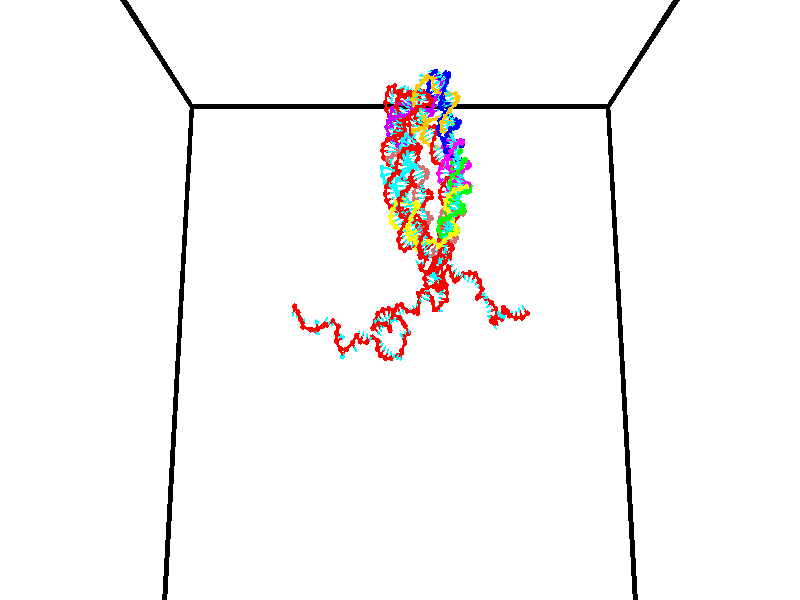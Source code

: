 // switches for output
#declare DRAW_BASES = 1; // possible values are 0, 1; only relevant for DNA ribbons
#declare DRAW_BASES_TYPE = 3; // possible values are 1, 2, 3; only relevant for DNA ribbons
#declare DRAW_FOG = 0; // set to 1 to enable fog

#include "colors.inc"

#include "transforms.inc"
background { rgb <1, 1, 1>}

#default {
   normal{
       ripples 0.25
       frequency 0.20
       turbulence 0.2
       lambda 5
   }
	finish {
		phong 0.1
		phong_size 40.
	}
}

// original window dimensions: 1024x640


// camera settings

camera {
	sky <0, 0.179814, -0.983701>
	up <0, 0.179814, -0.983701>
	right 1.6 * <1, 0, 0>
	location <35, 94.9851, 44.8844>
	look_at <35, 29.7336, 32.9568>
	direction <0, -65.2515, -11.9276>
	angle 67.0682
}


# declare cpy_camera_pos = <35, 94.9851, 44.8844>;
# if (DRAW_FOG = 1)
fog {
	fog_type 2
	up vnormalize(cpy_camera_pos)
	color rgbt<1,1,1,0.3>
	distance 1e-5
	fog_alt 3e-3
	fog_offset 56
}
# end


// LIGHTS

# declare lum = 6;
global_settings {
	ambient_light rgb lum * <0.05, 0.05, 0.05>
	max_trace_level 15
}# declare cpy_direct_light_amount = 0.25;
light_source
{	1000 * <-1, -1.16352, -0.803886>,
	rgb lum * cpy_direct_light_amount
	parallel
}

light_source
{	1000 * <1, 1.16352, 0.803886>,
	rgb lum * cpy_direct_light_amount
	parallel
}

// strand 0

// nucleotide -1

// particle -1
sphere {
	<24.394463, 35.068794, 34.479664> 0.250000
	pigment { color rgbt <1,0,0,0> }
	no_shadow
}
cylinder {
	<24.279867, 34.913307, 34.829937>,  <24.211111, 34.820015, 35.040100>, 0.100000
	pigment { color rgbt <1,0,0,0> }
	no_shadow
}
cylinder {
	<24.279867, 34.913307, 34.829937>,  <24.394463, 35.068794, 34.479664>, 0.100000
	pigment { color rgbt <1,0,0,0> }
	no_shadow
}

// particle -1
sphere {
	<24.279867, 34.913307, 34.829937> 0.100000
	pigment { color rgbt <1,0,0,0> }
	no_shadow
}
sphere {
	0, 1
	scale<0.080000,0.200000,0.300000>
	matrix <0.955139, -0.187491, 0.229254,
		0.075067, 0.902077, 0.424997,
		-0.286487, -0.388721, 0.875683,
		24.193920, 34.796692, 35.092644>
	pigment { color rgbt <0,1,1,0> }
	no_shadow
}
cylinder {
	<24.791265, 35.384708, 35.027630>,  <24.394463, 35.068794, 34.479664>, 0.130000
	pigment { color rgbt <1,0,0,0> }
	no_shadow
}

// nucleotide -1

// particle -1
sphere {
	<24.791265, 35.384708, 35.027630> 0.250000
	pigment { color rgbt <1,0,0,0> }
	no_shadow
}
cylinder {
	<24.679041, 35.013607, 35.126072>,  <24.611706, 34.790947, 35.185135>, 0.100000
	pigment { color rgbt <1,0,0,0> }
	no_shadow
}
cylinder {
	<24.679041, 35.013607, 35.126072>,  <24.791265, 35.384708, 35.027630>, 0.100000
	pigment { color rgbt <1,0,0,0> }
	no_shadow
}

// particle -1
sphere {
	<24.679041, 35.013607, 35.126072> 0.100000
	pigment { color rgbt <1,0,0,0> }
	no_shadow
}
sphere {
	0, 1
	scale<0.080000,0.200000,0.300000>
	matrix <0.889220, -0.154703, 0.430527,
		-0.361349, 0.339629, 0.868378,
		-0.280560, -0.927750, 0.246103,
		24.594873, 34.735283, 35.199902>
	pigment { color rgbt <0,1,1,0> }
	no_shadow
}
cylinder {
	<25.047434, 35.223011, 35.634968>,  <24.791265, 35.384708, 35.027630>, 0.130000
	pigment { color rgbt <1,0,0,0> }
	no_shadow
}

// nucleotide -1

// particle -1
sphere {
	<25.047434, 35.223011, 35.634968> 0.250000
	pigment { color rgbt <1,0,0,0> }
	no_shadow
}
cylinder {
	<24.975752, 34.847950, 35.515846>,  <24.932743, 34.622913, 35.444374>, 0.100000
	pigment { color rgbt <1,0,0,0> }
	no_shadow
}
cylinder {
	<24.975752, 34.847950, 35.515846>,  <25.047434, 35.223011, 35.634968>, 0.100000
	pigment { color rgbt <1,0,0,0> }
	no_shadow
}

// particle -1
sphere {
	<24.975752, 34.847950, 35.515846> 0.100000
	pigment { color rgbt <1,0,0,0> }
	no_shadow
}
sphere {
	0, 1
	scale<0.080000,0.200000,0.300000>
	matrix <0.857174, -0.297376, 0.420501,
		-0.482845, -0.179916, 0.857024,
		-0.179203, -0.937656, -0.297806,
		24.921991, 34.566654, 35.426506>
	pigment { color rgbt <0,1,1,0> }
	no_shadow
}
cylinder {
	<25.237328, 34.859280, 36.192009>,  <25.047434, 35.223011, 35.634968>, 0.130000
	pigment { color rgbt <1,0,0,0> }
	no_shadow
}

// nucleotide -1

// particle -1
sphere {
	<25.237328, 34.859280, 36.192009> 0.250000
	pigment { color rgbt <1,0,0,0> }
	no_shadow
}
cylinder {
	<25.245020, 34.620701, 35.871040>,  <25.249636, 34.477554, 35.678459>, 0.100000
	pigment { color rgbt <1,0,0,0> }
	no_shadow
}
cylinder {
	<25.245020, 34.620701, 35.871040>,  <25.237328, 34.859280, 36.192009>, 0.100000
	pigment { color rgbt <1,0,0,0> }
	no_shadow
}

// particle -1
sphere {
	<25.245020, 34.620701, 35.871040> 0.100000
	pigment { color rgbt <1,0,0,0> }
	no_shadow
}
sphere {
	0, 1
	scale<0.080000,0.200000,0.300000>
	matrix <0.797455, -0.474947, 0.372146,
		-0.603073, -0.647050, 0.466507,
		0.019231, -0.596449, -0.802420,
		25.250790, 34.441765, 35.630314>
	pigment { color rgbt <0,1,1,0> }
	no_shadow
}
cylinder {
	<26.037992, 34.871811, 36.412979>,  <25.237328, 34.859280, 36.192009>, 0.130000
	pigment { color rgbt <1,0,0,0> }
	no_shadow
}

// nucleotide -1

// particle -1
sphere {
	<26.037992, 34.871811, 36.412979> 0.250000
	pigment { color rgbt <1,0,0,0> }
	no_shadow
}
cylinder {
	<26.390587, 34.761436, 36.566261>,  <26.602142, 34.695213, 36.658230>, 0.100000
	pigment { color rgbt <1,0,0,0> }
	no_shadow
}
cylinder {
	<26.390587, 34.761436, 36.566261>,  <26.037992, 34.871811, 36.412979>, 0.100000
	pigment { color rgbt <1,0,0,0> }
	no_shadow
}

// particle -1
sphere {
	<26.390587, 34.761436, 36.566261> 0.100000
	pigment { color rgbt <1,0,0,0> }
	no_shadow
}
sphere {
	0, 1
	scale<0.080000,0.200000,0.300000>
	matrix <0.086157, -0.703903, -0.705052,
		0.464287, 0.654508, -0.596706,
		0.881484, -0.275936, 0.383203,
		26.655033, 34.678658, 36.681221>
	pigment { color rgbt <0,1,1,0> }
	no_shadow
}
cylinder {
	<26.747690, 35.138351, 36.393101>,  <26.037992, 34.871811, 36.412979>, 0.130000
	pigment { color rgbt <1,0,0,0> }
	no_shadow
}

// nucleotide -1

// particle -1
sphere {
	<26.747690, 35.138351, 36.393101> 0.250000
	pigment { color rgbt <1,0,0,0> }
	no_shadow
}
cylinder {
	<26.732643, 35.433754, 36.123821>,  <26.723616, 35.610996, 35.962254>, 0.100000
	pigment { color rgbt <1,0,0,0> }
	no_shadow
}
cylinder {
	<26.732643, 35.433754, 36.123821>,  <26.747690, 35.138351, 36.393101>, 0.100000
	pigment { color rgbt <1,0,0,0> }
	no_shadow
}

// particle -1
sphere {
	<26.732643, 35.433754, 36.123821> 0.100000
	pigment { color rgbt <1,0,0,0> }
	no_shadow
}
sphere {
	0, 1
	scale<0.080000,0.200000,0.300000>
	matrix <-0.030286, -0.674204, -0.737924,
		-0.998833, -0.007369, 0.047727,
		-0.037615, 0.738509, -0.673194,
		26.721359, 35.655308, 35.921864>
	pigment { color rgbt <0,1,1,0> }
	no_shadow
}
cylinder {
	<27.150969, 34.394310, 36.077290>,  <26.747690, 35.138351, 36.393101>, 0.130000
	pigment { color rgbt <1,0,0,0> }
	no_shadow
}

// nucleotide -1

// particle -1
sphere {
	<27.150969, 34.394310, 36.077290> 0.250000
	pigment { color rgbt <1,0,0,0> }
	no_shadow
}
cylinder {
	<27.367264, 34.480179, 35.751953>,  <27.497040, 34.531700, 35.556751>, 0.100000
	pigment { color rgbt <1,0,0,0> }
	no_shadow
}
cylinder {
	<27.367264, 34.480179, 35.751953>,  <27.150969, 34.394310, 36.077290>, 0.100000
	pigment { color rgbt <1,0,0,0> }
	no_shadow
}

// particle -1
sphere {
	<27.367264, 34.480179, 35.751953> 0.100000
	pigment { color rgbt <1,0,0,0> }
	no_shadow
}
sphere {
	0, 1
	scale<0.080000,0.200000,0.300000>
	matrix <0.839109, -0.205670, 0.503584,
		-0.059172, -0.954785, -0.291350,
		0.540736, 0.214676, -0.813338,
		27.529484, 34.544582, 35.507950>
	pigment { color rgbt <0,1,1,0> }
	no_shadow
}
cylinder {
	<27.528309, 33.826687, 35.862305>,  <27.150969, 34.394310, 36.077290>, 0.130000
	pigment { color rgbt <1,0,0,0> }
	no_shadow
}

// nucleotide -1

// particle -1
sphere {
	<27.528309, 33.826687, 35.862305> 0.250000
	pigment { color rgbt <1,0,0,0> }
	no_shadow
}
cylinder {
	<27.705172, 34.180050, 35.800213>,  <27.811289, 34.392067, 35.762959>, 0.100000
	pigment { color rgbt <1,0,0,0> }
	no_shadow
}
cylinder {
	<27.705172, 34.180050, 35.800213>,  <27.528309, 33.826687, 35.862305>, 0.100000
	pigment { color rgbt <1,0,0,0> }
	no_shadow
}

// particle -1
sphere {
	<27.705172, 34.180050, 35.800213> 0.100000
	pigment { color rgbt <1,0,0,0> }
	no_shadow
}
sphere {
	0, 1
	scale<0.080000,0.200000,0.300000>
	matrix <0.783751, -0.296369, 0.545802,
		0.436157, -0.362994, -0.823409,
		0.442156, 0.883403, -0.155234,
		27.837818, 34.445072, 35.753643>
	pigment { color rgbt <0,1,1,0> }
	no_shadow
}
cylinder {
	<28.109219, 33.677731, 35.513943>,  <27.528309, 33.826687, 35.862305>, 0.130000
	pigment { color rgbt <1,0,0,0> }
	no_shadow
}

// nucleotide -1

// particle -1
sphere {
	<28.109219, 33.677731, 35.513943> 0.250000
	pigment { color rgbt <1,0,0,0> }
	no_shadow
}
cylinder {
	<28.106928, 33.998985, 35.752251>,  <28.105553, 34.191738, 35.895233>, 0.100000
	pigment { color rgbt <1,0,0,0> }
	no_shadow
}
cylinder {
	<28.106928, 33.998985, 35.752251>,  <28.109219, 33.677731, 35.513943>, 0.100000
	pigment { color rgbt <1,0,0,0> }
	no_shadow
}

// particle -1
sphere {
	<28.106928, 33.998985, 35.752251> 0.100000
	pigment { color rgbt <1,0,0,0> }
	no_shadow
}
sphere {
	0, 1
	scale<0.080000,0.200000,0.300000>
	matrix <0.768127, -0.377932, 0.516864,
		0.640272, 0.460586, -0.614746,
		-0.005728, 0.803137, 0.595767,
		28.105209, 34.239925, 35.930981>
	pigment { color rgbt <0,1,1,0> }
	no_shadow
}
cylinder {
	<28.686792, 33.704971, 35.977940>,  <28.109219, 33.677731, 35.513943>, 0.130000
	pigment { color rgbt <1,0,0,0> }
	no_shadow
}

// nucleotide -1

// particle -1
sphere {
	<28.686792, 33.704971, 35.977940> 0.250000
	pigment { color rgbt <1,0,0,0> }
	no_shadow
}
cylinder {
	<28.607962, 33.494457, 36.308800>,  <28.560663, 33.368149, 36.507317>, 0.100000
	pigment { color rgbt <1,0,0,0> }
	no_shadow
}
cylinder {
	<28.607962, 33.494457, 36.308800>,  <28.686792, 33.704971, 35.977940>, 0.100000
	pigment { color rgbt <1,0,0,0> }
	no_shadow
}

// particle -1
sphere {
	<28.607962, 33.494457, 36.308800> 0.100000
	pigment { color rgbt <1,0,0,0> }
	no_shadow
}
sphere {
	0, 1
	scale<0.080000,0.200000,0.300000>
	matrix <0.805833, 0.393576, 0.442415,
		-0.558384, 0.753738, 0.346535,
		-0.197077, -0.526287, 0.827154,
		28.548838, 33.336571, 36.556946>
	pigment { color rgbt <0,1,1,0> }
	no_shadow
}
cylinder {
	<28.516422, 34.127308, 36.588940>,  <28.686792, 33.704971, 35.977940>, 0.130000
	pigment { color rgbt <1,0,0,0> }
	no_shadow
}

// nucleotide -1

// particle -1
sphere {
	<28.516422, 34.127308, 36.588940> 0.250000
	pigment { color rgbt <1,0,0,0> }
	no_shadow
}
cylinder {
	<28.707176, 33.786079, 36.673653>,  <28.821629, 33.581341, 36.724480>, 0.100000
	pigment { color rgbt <1,0,0,0> }
	no_shadow
}
cylinder {
	<28.707176, 33.786079, 36.673653>,  <28.516422, 34.127308, 36.588940>, 0.100000
	pigment { color rgbt <1,0,0,0> }
	no_shadow
}

// particle -1
sphere {
	<28.707176, 33.786079, 36.673653> 0.100000
	pigment { color rgbt <1,0,0,0> }
	no_shadow
}
sphere {
	0, 1
	scale<0.080000,0.200000,0.300000>
	matrix <0.751856, 0.520710, 0.404443,
		-0.455296, -0.033642, 0.889705,
		0.476885, -0.853070, 0.211783,
		28.850241, 33.530159, 36.737186>
	pigment { color rgbt <0,1,1,0> }
	no_shadow
}
cylinder {
	<28.519106, 33.924931, 37.274708>,  <28.516422, 34.127308, 36.588940>, 0.130000
	pigment { color rgbt <1,0,0,0> }
	no_shadow
}

// nucleotide -1

// particle -1
sphere {
	<28.519106, 33.924931, 37.274708> 0.250000
	pigment { color rgbt <1,0,0,0> }
	no_shadow
}
cylinder {
	<28.854559, 33.804821, 37.092926>,  <29.055830, 33.732758, 36.983856>, 0.100000
	pigment { color rgbt <1,0,0,0> }
	no_shadow
}
cylinder {
	<28.854559, 33.804821, 37.092926>,  <28.519106, 33.924931, 37.274708>, 0.100000
	pigment { color rgbt <1,0,0,0> }
	no_shadow
}

// particle -1
sphere {
	<28.854559, 33.804821, 37.092926> 0.100000
	pigment { color rgbt <1,0,0,0> }
	no_shadow
}
sphere {
	0, 1
	scale<0.080000,0.200000,0.300000>
	matrix <0.536424, 0.600147, 0.593357,
		0.094574, -0.741391, 0.664376,
		0.838633, -0.300271, -0.454458,
		29.106150, 33.714741, 36.956589>
	pigment { color rgbt <0,1,1,0> }
	no_shadow
}
cylinder {
	<28.867025, 33.563828, 37.870003>,  <28.519106, 33.924931, 37.274708>, 0.130000
	pigment { color rgbt <1,0,0,0> }
	no_shadow
}

// nucleotide -1

// particle -1
sphere {
	<28.867025, 33.563828, 37.870003> 0.250000
	pigment { color rgbt <1,0,0,0> }
	no_shadow
}
cylinder {
	<29.020889, 33.428284, 38.213448>,  <29.113207, 33.346958, 38.419514>, 0.100000
	pigment { color rgbt <1,0,0,0> }
	no_shadow
}
cylinder {
	<29.020889, 33.428284, 38.213448>,  <28.867025, 33.563828, 37.870003>, 0.100000
	pigment { color rgbt <1,0,0,0> }
	no_shadow
}

// particle -1
sphere {
	<29.020889, 33.428284, 38.213448> 0.100000
	pigment { color rgbt <1,0,0,0> }
	no_shadow
}
sphere {
	0, 1
	scale<0.080000,0.200000,0.300000>
	matrix <-0.455960, -0.878527, -0.142448,
		0.802583, -0.336699, -0.492438,
		0.384658, -0.338858, 0.858611,
		29.136286, 33.326626, 38.471031>
	pigment { color rgbt <0,1,1,0> }
	no_shadow
}
cylinder {
	<29.459383, 33.023544, 37.875431>,  <28.867025, 33.563828, 37.870003>, 0.130000
	pigment { color rgbt <1,0,0,0> }
	no_shadow
}

// nucleotide -1

// particle -1
sphere {
	<29.459383, 33.023544, 37.875431> 0.250000
	pigment { color rgbt <1,0,0,0> }
	no_shadow
}
cylinder {
	<29.212458, 32.998741, 38.189140>,  <29.064302, 32.983860, 38.377365>, 0.100000
	pigment { color rgbt <1,0,0,0> }
	no_shadow
}
cylinder {
	<29.212458, 32.998741, 38.189140>,  <29.459383, 33.023544, 37.875431>, 0.100000
	pigment { color rgbt <1,0,0,0> }
	no_shadow
}

// particle -1
sphere {
	<29.212458, 32.998741, 38.189140> 0.100000
	pigment { color rgbt <1,0,0,0> }
	no_shadow
}
sphere {
	0, 1
	scale<0.080000,0.200000,0.300000>
	matrix <-0.341058, -0.877246, -0.337814,
		0.708947, -0.476018, 0.520385,
		-0.617312, -0.062011, 0.784271,
		29.027264, 32.980137, 38.424423>
	pigment { color rgbt <0,1,1,0> }
	no_shadow
}
cylinder {
	<30.049545, 32.856361, 37.315403>,  <29.459383, 33.023544, 37.875431>, 0.130000
	pigment { color rgbt <1,0,0,0> }
	no_shadow
}

// nucleotide -1

// particle -1
sphere {
	<30.049545, 32.856361, 37.315403> 0.250000
	pigment { color rgbt <1,0,0,0> }
	no_shadow
}
cylinder {
	<30.248123, 33.011909, 37.625839>,  <30.367270, 33.105240, 37.812103>, 0.100000
	pigment { color rgbt <1,0,0,0> }
	no_shadow
}
cylinder {
	<30.248123, 33.011909, 37.625839>,  <30.049545, 32.856361, 37.315403>, 0.100000
	pigment { color rgbt <1,0,0,0> }
	no_shadow
}

// particle -1
sphere {
	<30.248123, 33.011909, 37.625839> 0.100000
	pigment { color rgbt <1,0,0,0> }
	no_shadow
}
sphere {
	0, 1
	scale<0.080000,0.200000,0.300000>
	matrix <0.848765, -0.404943, -0.340028,
		0.182048, 0.827527, -0.531091,
		0.496444, 0.388870, 0.776095,
		30.397057, 33.128571, 37.858669>
	pigment { color rgbt <0,1,1,0> }
	no_shadow
}
cylinder {
	<30.481098, 32.752766, 36.661266>,  <30.049545, 32.856361, 37.315403>, 0.130000
	pigment { color rgbt <1,0,0,0> }
	no_shadow
}

// nucleotide -1

// particle -1
sphere {
	<30.481098, 32.752766, 36.661266> 0.250000
	pigment { color rgbt <1,0,0,0> }
	no_shadow
}
cylinder {
	<30.596987, 32.424377, 36.464462>,  <30.666521, 32.227345, 36.346378>, 0.100000
	pigment { color rgbt <1,0,0,0> }
	no_shadow
}
cylinder {
	<30.596987, 32.424377, 36.464462>,  <30.481098, 32.752766, 36.661266>, 0.100000
	pigment { color rgbt <1,0,0,0> }
	no_shadow
}

// particle -1
sphere {
	<30.596987, 32.424377, 36.464462> 0.100000
	pigment { color rgbt <1,0,0,0> }
	no_shadow
}
sphere {
	0, 1
	scale<0.080000,0.200000,0.300000>
	matrix <0.956983, 0.256855, 0.134936,
		0.015597, -0.509940, 0.860069,
		0.289722, -0.820967, -0.492010,
		30.683903, 32.178089, 36.316860>
	pigment { color rgbt <0,1,1,0> }
	no_shadow
}
cylinder {
	<30.851770, 32.150677, 37.103401>,  <30.481098, 32.752766, 36.661266>, 0.130000
	pigment { color rgbt <1,0,0,0> }
	no_shadow
}

// nucleotide -1

// particle -1
sphere {
	<30.851770, 32.150677, 37.103401> 0.250000
	pigment { color rgbt <1,0,0,0> }
	no_shadow
}
cylinder {
	<31.004496, 32.202244, 36.737320>,  <31.096130, 32.233185, 36.517670>, 0.100000
	pigment { color rgbt <1,0,0,0> }
	no_shadow
}
cylinder {
	<31.004496, 32.202244, 36.737320>,  <30.851770, 32.150677, 37.103401>, 0.100000
	pigment { color rgbt <1,0,0,0> }
	no_shadow
}

// particle -1
sphere {
	<31.004496, 32.202244, 36.737320> 0.100000
	pigment { color rgbt <1,0,0,0> }
	no_shadow
}
sphere {
	0, 1
	scale<0.080000,0.200000,0.300000>
	matrix <0.918005, 0.061929, 0.391703,
		0.107174, -0.989720, -0.094701,
		0.381812, 0.128917, -0.915205,
		31.119040, 32.240917, 36.462757>
	pigment { color rgbt <0,1,1,0> }
	no_shadow
}
cylinder {
	<31.468328, 31.790867, 37.116241>,  <30.851770, 32.150677, 37.103401>, 0.130000
	pigment { color rgbt <1,0,0,0> }
	no_shadow
}

// nucleotide -1

// particle -1
sphere {
	<31.468328, 31.790867, 37.116241> 0.250000
	pigment { color rgbt <1,0,0,0> }
	no_shadow
}
cylinder {
	<31.513554, 32.065056, 36.828533>,  <31.540689, 32.229568, 36.655910>, 0.100000
	pigment { color rgbt <1,0,0,0> }
	no_shadow
}
cylinder {
	<31.513554, 32.065056, 36.828533>,  <31.468328, 31.790867, 37.116241>, 0.100000
	pigment { color rgbt <1,0,0,0> }
	no_shadow
}

// particle -1
sphere {
	<31.513554, 32.065056, 36.828533> 0.100000
	pigment { color rgbt <1,0,0,0> }
	no_shadow
}
sphere {
	0, 1
	scale<0.080000,0.200000,0.300000>
	matrix <0.947280, 0.144059, 0.286195,
		0.299795, -0.713706, -0.633045,
		0.113063, 0.685471, -0.719268,
		31.547472, 32.270699, 36.612751>
	pigment { color rgbt <0,1,1,0> }
	no_shadow
}
cylinder {
	<32.083683, 31.718607, 36.644058>,  <31.468328, 31.790867, 37.116241>, 0.130000
	pigment { color rgbt <1,0,0,0> }
	no_shadow
}

// nucleotide -1

// particle -1
sphere {
	<32.083683, 31.718607, 36.644058> 0.250000
	pigment { color rgbt <1,0,0,0> }
	no_shadow
}
cylinder {
	<31.994621, 32.084179, 36.779797>,  <31.941183, 32.303524, 36.861240>, 0.100000
	pigment { color rgbt <1,0,0,0> }
	no_shadow
}
cylinder {
	<31.994621, 32.084179, 36.779797>,  <32.083683, 31.718607, 36.644058>, 0.100000
	pigment { color rgbt <1,0,0,0> }
	no_shadow
}

// particle -1
sphere {
	<31.994621, 32.084179, 36.779797> 0.100000
	pigment { color rgbt <1,0,0,0> }
	no_shadow
}
sphere {
	0, 1
	scale<0.080000,0.200000,0.300000>
	matrix <0.889015, 0.047494, 0.455409,
		0.400095, 0.403081, -0.823073,
		-0.222658, 0.913931, 0.339342,
		31.927824, 32.358356, 36.881599>
	pigment { color rgbt <0,1,1,0> }
	no_shadow
}
cylinder {
	<32.663525, 32.144974, 36.998726>,  <32.083683, 31.718607, 36.644058>, 0.130000
	pigment { color rgbt <1,0,0,0> }
	no_shadow
}

// nucleotide -1

// particle -1
sphere {
	<32.663525, 32.144974, 36.998726> 0.250000
	pigment { color rgbt <1,0,0,0> }
	no_shadow
}
cylinder {
	<32.800911, 31.770569, 37.029457>,  <32.883343, 31.545925, 37.047897>, 0.100000
	pigment { color rgbt <1,0,0,0> }
	no_shadow
}
cylinder {
	<32.800911, 31.770569, 37.029457>,  <32.663525, 32.144974, 36.998726>, 0.100000
	pigment { color rgbt <1,0,0,0> }
	no_shadow
}

// particle -1
sphere {
	<32.800911, 31.770569, 37.029457> 0.100000
	pigment { color rgbt <1,0,0,0> }
	no_shadow
}
sphere {
	0, 1
	scale<0.080000,0.200000,0.300000>
	matrix <0.703861, 0.310712, 0.638778,
		-0.621780, -0.165319, 0.765545,
		0.343467, -0.936017, 0.076833,
		32.903950, 31.489763, 37.052505>
	pigment { color rgbt <0,1,1,0> }
	no_shadow
}
cylinder {
	<32.639725, 31.997677, 37.716850>,  <32.663525, 32.144974, 36.998726>, 0.130000
	pigment { color rgbt <1,0,0,0> }
	no_shadow
}

// nucleotide -1

// particle -1
sphere {
	<32.639725, 31.997677, 37.716850> 0.250000
	pigment { color rgbt <1,0,0,0> }
	no_shadow
}
cylinder {
	<32.894932, 31.787710, 37.491497>,  <33.048054, 31.661730, 37.356285>, 0.100000
	pigment { color rgbt <1,0,0,0> }
	no_shadow
}
cylinder {
	<32.894932, 31.787710, 37.491497>,  <32.639725, 31.997677, 37.716850>, 0.100000
	pigment { color rgbt <1,0,0,0> }
	no_shadow
}

// particle -1
sphere {
	<32.894932, 31.787710, 37.491497> 0.100000
	pigment { color rgbt <1,0,0,0> }
	no_shadow
}
sphere {
	0, 1
	scale<0.080000,0.200000,0.300000>
	matrix <0.738695, 0.210648, 0.640280,
		-0.217417, -0.824677, 0.522148,
		0.638013, -0.524915, -0.563386,
		33.086334, 31.630236, 37.322483>
	pigment { color rgbt <0,1,1,0> }
	no_shadow
}
cylinder {
	<32.922462, 31.678396, 38.242256>,  <32.639725, 31.997677, 37.716850>, 0.130000
	pigment { color rgbt <1,0,0,0> }
	no_shadow
}

// nucleotide -1

// particle -1
sphere {
	<32.922462, 31.678396, 38.242256> 0.250000
	pigment { color rgbt <1,0,0,0> }
	no_shadow
}
cylinder {
	<33.159744, 31.626371, 37.924465>,  <33.302113, 31.595156, 37.733791>, 0.100000
	pigment { color rgbt <1,0,0,0> }
	no_shadow
}
cylinder {
	<33.159744, 31.626371, 37.924465>,  <32.922462, 31.678396, 38.242256>, 0.100000
	pigment { color rgbt <1,0,0,0> }
	no_shadow
}

// particle -1
sphere {
	<33.159744, 31.626371, 37.924465> 0.100000
	pigment { color rgbt <1,0,0,0> }
	no_shadow
}
sphere {
	0, 1
	scale<0.080000,0.200000,0.300000>
	matrix <0.797822, 0.226939, 0.558550,
		0.107652, -0.965185, 0.238388,
		0.593204, -0.130062, -0.794477,
		33.337704, 31.587353, 37.686123>
	pigment { color rgbt <0,1,1,0> }
	no_shadow
}
cylinder {
	<33.452553, 31.288151, 38.446415>,  <32.922462, 31.678396, 38.242256>, 0.130000
	pigment { color rgbt <1,0,0,0> }
	no_shadow
}

// nucleotide -1

// particle -1
sphere {
	<33.452553, 31.288151, 38.446415> 0.250000
	pigment { color rgbt <1,0,0,0> }
	no_shadow
}
cylinder {
	<33.591927, 31.477615, 38.122875>,  <33.675552, 31.591293, 37.928753>, 0.100000
	pigment { color rgbt <1,0,0,0> }
	no_shadow
}
cylinder {
	<33.591927, 31.477615, 38.122875>,  <33.452553, 31.288151, 38.446415>, 0.100000
	pigment { color rgbt <1,0,0,0> }
	no_shadow
}

// particle -1
sphere {
	<33.591927, 31.477615, 38.122875> 0.100000
	pigment { color rgbt <1,0,0,0> }
	no_shadow
}
sphere {
	0, 1
	scale<0.080000,0.200000,0.300000>
	matrix <0.879505, 0.133194, 0.456870,
		0.324135, -0.870578, -0.370176,
		0.348436, 0.473660, -0.808850,
		33.696457, 31.619713, 37.880219>
	pigment { color rgbt <0,1,1,0> }
	no_shadow
}
cylinder {
	<34.055092, 31.011974, 38.435169>,  <33.452553, 31.288151, 38.446415>, 0.130000
	pigment { color rgbt <1,0,0,0> }
	no_shadow
}

// nucleotide -1

// particle -1
sphere {
	<34.055092, 31.011974, 38.435169> 0.250000
	pigment { color rgbt <1,0,0,0> }
	no_shadow
}
cylinder {
	<34.059082, 31.354368, 38.228405>,  <34.061474, 31.559805, 38.104347>, 0.100000
	pigment { color rgbt <1,0,0,0> }
	no_shadow
}
cylinder {
	<34.059082, 31.354368, 38.228405>,  <34.055092, 31.011974, 38.435169>, 0.100000
	pigment { color rgbt <1,0,0,0> }
	no_shadow
}

// particle -1
sphere {
	<34.059082, 31.354368, 38.228405> 0.100000
	pigment { color rgbt <1,0,0,0> }
	no_shadow
}
sphere {
	0, 1
	scale<0.080000,0.200000,0.300000>
	matrix <0.897210, 0.220573, 0.382574,
		0.441492, -0.467590, -0.765796,
		0.009973, 0.855983, -0.516907,
		34.062073, 31.611164, 38.073334>
	pigment { color rgbt <0,1,1,0> }
	no_shadow
}
cylinder {
	<34.746609, 31.157925, 38.199211>,  <34.055092, 31.011974, 38.435169>, 0.130000
	pigment { color rgbt <1,0,0,0> }
	no_shadow
}

// nucleotide -1

// particle -1
sphere {
	<34.746609, 31.157925, 38.199211> 0.250000
	pigment { color rgbt <1,0,0,0> }
	no_shadow
}
cylinder {
	<34.540783, 31.497715, 38.245880>,  <34.417286, 31.701590, 38.273880>, 0.100000
	pigment { color rgbt <1,0,0,0> }
	no_shadow
}
cylinder {
	<34.540783, 31.497715, 38.245880>,  <34.746609, 31.157925, 38.199211>, 0.100000
	pigment { color rgbt <1,0,0,0> }
	no_shadow
}

// particle -1
sphere {
	<34.540783, 31.497715, 38.245880> 0.100000
	pigment { color rgbt <1,0,0,0> }
	no_shadow
}
sphere {
	0, 1
	scale<0.080000,0.200000,0.300000>
	matrix <0.812814, 0.439912, 0.381851,
		0.273047, 0.291320, -0.916830,
		-0.514566, 0.849476, 0.116672,
		34.386414, 31.752558, 38.280880>
	pigment { color rgbt <0,1,1,0> }
	no_shadow
}
cylinder {
	<35.209438, 31.720833, 38.007713>,  <34.746609, 31.157925, 38.199211>, 0.130000
	pigment { color rgbt <1,0,0,0> }
	no_shadow
}

// nucleotide -1

// particle -1
sphere {
	<35.209438, 31.720833, 38.007713> 0.250000
	pigment { color rgbt <1,0,0,0> }
	no_shadow
}
cylinder {
	<34.945419, 31.893574, 38.253590>,  <34.787006, 31.997219, 38.401115>, 0.100000
	pigment { color rgbt <1,0,0,0> }
	no_shadow
}
cylinder {
	<34.945419, 31.893574, 38.253590>,  <35.209438, 31.720833, 38.007713>, 0.100000
	pigment { color rgbt <1,0,0,0> }
	no_shadow
}

// particle -1
sphere {
	<34.945419, 31.893574, 38.253590> 0.100000
	pigment { color rgbt <1,0,0,0> }
	no_shadow
}
sphere {
	0, 1
	scale<0.080000,0.200000,0.300000>
	matrix <0.705386, 0.637734, 0.309395,
		-0.258395, 0.637808, -0.725557,
		-0.660047, 0.431852, 0.614689,
		34.747406, 32.023129, 38.437996>
	pigment { color rgbt <0,1,1,0> }
	no_shadow
}
cylinder {
	<35.159863, 32.550709, 37.938202>,  <35.209438, 31.720833, 38.007713>, 0.130000
	pigment { color rgbt <1,0,0,0> }
	no_shadow
}

// nucleotide -1

// particle -1
sphere {
	<35.159863, 32.550709, 37.938202> 0.250000
	pigment { color rgbt <1,0,0,0> }
	no_shadow
}
cylinder {
	<35.118542, 32.361149, 38.288002>,  <35.093750, 32.247414, 38.497883>, 0.100000
	pigment { color rgbt <1,0,0,0> }
	no_shadow
}
cylinder {
	<35.118542, 32.361149, 38.288002>,  <35.159863, 32.550709, 37.938202>, 0.100000
	pigment { color rgbt <1,0,0,0> }
	no_shadow
}

// particle -1
sphere {
	<35.118542, 32.361149, 38.288002> 0.100000
	pigment { color rgbt <1,0,0,0> }
	no_shadow
}
sphere {
	0, 1
	scale<0.080000,0.200000,0.300000>
	matrix <0.772269, 0.515872, 0.370778,
		-0.626841, 0.713650, 0.312688,
		-0.103299, -0.473898, 0.874500,
		35.087551, 32.218979, 38.550350>
	pigment { color rgbt <0,1,1,0> }
	no_shadow
}
cylinder {
	<35.525898, 32.472702, 37.222946>,  <35.159863, 32.550709, 37.938202>, 0.130000
	pigment { color rgbt <1,0,0,0> }
	no_shadow
}

// nucleotide -1

// particle -1
sphere {
	<35.525898, 32.472702, 37.222946> 0.250000
	pigment { color rgbt <1,0,0,0> }
	no_shadow
}
cylinder {
	<35.335197, 32.617432, 36.902496>,  <35.220776, 32.704269, 36.710228>, 0.100000
	pigment { color rgbt <1,0,0,0> }
	no_shadow
}
cylinder {
	<35.335197, 32.617432, 36.902496>,  <35.525898, 32.472702, 37.222946>, 0.100000
	pigment { color rgbt <1,0,0,0> }
	no_shadow
}

// particle -1
sphere {
	<35.335197, 32.617432, 36.902496> 0.100000
	pigment { color rgbt <1,0,0,0> }
	no_shadow
}
sphere {
	0, 1
	scale<0.080000,0.200000,0.300000>
	matrix <0.705527, -0.386125, -0.594255,
		-0.524348, -0.848523, -0.071192,
		-0.476749, 0.361824, -0.801120,
		35.192173, 32.725979, 36.662159>
	pigment { color rgbt <0,1,1,0> }
	no_shadow
}
cylinder {
	<35.385612, 31.907627, 36.642223>,  <35.525898, 32.472702, 37.222946>, 0.130000
	pigment { color rgbt <1,0,0,0> }
	no_shadow
}

// nucleotide -1

// particle -1
sphere {
	<35.385612, 31.907627, 36.642223> 0.250000
	pigment { color rgbt <1,0,0,0> }
	no_shadow
}
cylinder {
	<35.458881, 32.272793, 36.496330>,  <35.502842, 32.491894, 36.408794>, 0.100000
	pigment { color rgbt <1,0,0,0> }
	no_shadow
}
cylinder {
	<35.458881, 32.272793, 36.496330>,  <35.385612, 31.907627, 36.642223>, 0.100000
	pigment { color rgbt <1,0,0,0> }
	no_shadow
}

// particle -1
sphere {
	<35.458881, 32.272793, 36.496330> 0.100000
	pigment { color rgbt <1,0,0,0> }
	no_shadow
}
sphere {
	0, 1
	scale<0.080000,0.200000,0.300000>
	matrix <0.833189, -0.341080, -0.435271,
		-0.521769, -0.224162, -0.823109,
		0.183175, 0.912916, -0.364735,
		35.513832, 32.546669, 36.386909>
	pigment { color rgbt <0,1,1,0> }
	no_shadow
}
cylinder {
	<35.930042, 31.694452, 36.274570>,  <35.385612, 31.907627, 36.642223>, 0.130000
	pigment { color rgbt <1,0,0,0> }
	no_shadow
}

// nucleotide -1

// particle -1
sphere {
	<35.930042, 31.694452, 36.274570> 0.250000
	pigment { color rgbt <1,0,0,0> }
	no_shadow
}
cylinder {
	<35.946442, 32.093224, 36.247864>,  <35.956284, 32.332485, 36.231842>, 0.100000
	pigment { color rgbt <1,0,0,0> }
	no_shadow
}
cylinder {
	<35.946442, 32.093224, 36.247864>,  <35.930042, 31.694452, 36.274570>, 0.100000
	pigment { color rgbt <1,0,0,0> }
	no_shadow
}

// particle -1
sphere {
	<35.946442, 32.093224, 36.247864> 0.100000
	pigment { color rgbt <1,0,0,0> }
	no_shadow
}
sphere {
	0, 1
	scale<0.080000,0.200000,0.300000>
	matrix <0.902215, -0.065652, -0.426260,
		-0.429333, -0.042759, -0.902133,
		0.041001, 0.996926, -0.066765,
		35.958740, 32.392300, 36.227833>
	pigment { color rgbt <0,1,1,0> }
	no_shadow
}
cylinder {
	<35.550247, 31.923698, 35.676163>,  <35.930042, 31.694452, 36.274570>, 0.130000
	pigment { color rgbt <1,0,0,0> }
	no_shadow
}

// nucleotide -1

// particle -1
sphere {
	<35.550247, 31.923698, 35.676163> 0.250000
	pigment { color rgbt <1,0,0,0> }
	no_shadow
}
cylinder {
	<35.380341, 31.924860, 35.314045>,  <35.278397, 31.925556, 35.096775>, 0.100000
	pigment { color rgbt <1,0,0,0> }
	no_shadow
}
cylinder {
	<35.380341, 31.924860, 35.314045>,  <35.550247, 31.923698, 35.676163>, 0.100000
	pigment { color rgbt <1,0,0,0> }
	no_shadow
}

// particle -1
sphere {
	<35.380341, 31.924860, 35.314045> 0.100000
	pigment { color rgbt <1,0,0,0> }
	no_shadow
}
sphere {
	0, 1
	scale<0.080000,0.200000,0.300000>
	matrix <-0.844103, 0.360155, 0.397214,
		0.327200, 0.932888, -0.150533,
		-0.424771, 0.002903, -0.905296,
		35.252911, 31.925732, 35.042458>
	pigment { color rgbt <0,1,1,0> }
	no_shadow
}
cylinder {
	<35.376198, 32.628090, 35.547508>,  <35.550247, 31.923698, 35.676163>, 0.130000
	pigment { color rgbt <1,0,0,0> }
	no_shadow
}

// nucleotide -1

// particle -1
sphere {
	<35.376198, 32.628090, 35.547508> 0.250000
	pigment { color rgbt <1,0,0,0> }
	no_shadow
}
cylinder {
	<35.143261, 32.413593, 35.303112>,  <35.003498, 32.284893, 35.156475>, 0.100000
	pigment { color rgbt <1,0,0,0> }
	no_shadow
}
cylinder {
	<35.143261, 32.413593, 35.303112>,  <35.376198, 32.628090, 35.547508>, 0.100000
	pigment { color rgbt <1,0,0,0> }
	no_shadow
}

// particle -1
sphere {
	<35.143261, 32.413593, 35.303112> 0.100000
	pigment { color rgbt <1,0,0,0> }
	no_shadow
}
sphere {
	0, 1
	scale<0.080000,0.200000,0.300000>
	matrix <-0.812207, 0.415708, 0.409275,
		0.034525, 0.734594, -0.677627,
		-0.582346, -0.536244, -0.610995,
		34.968555, 32.252720, 35.119812>
	pigment { color rgbt <0,1,1,0> }
	no_shadow
}
cylinder {
	<34.978180, 33.080647, 35.135464>,  <35.376198, 32.628090, 35.547508>, 0.130000
	pigment { color rgbt <1,0,0,0> }
	no_shadow
}

// nucleotide -1

// particle -1
sphere {
	<34.978180, 33.080647, 35.135464> 0.250000
	pigment { color rgbt <1,0,0,0> }
	no_shadow
}
cylinder {
	<34.785721, 32.732109, 35.173954>,  <34.670246, 32.522987, 35.197048>, 0.100000
	pigment { color rgbt <1,0,0,0> }
	no_shadow
}
cylinder {
	<34.785721, 32.732109, 35.173954>,  <34.978180, 33.080647, 35.135464>, 0.100000
	pigment { color rgbt <1,0,0,0> }
	no_shadow
}

// particle -1
sphere {
	<34.785721, 32.732109, 35.173954> 0.100000
	pigment { color rgbt <1,0,0,0> }
	no_shadow
}
sphere {
	0, 1
	scale<0.080000,0.200000,0.300000>
	matrix <-0.724491, 0.457045, 0.515968,
		-0.493564, 0.178541, -0.851186,
		-0.481151, -0.871340, 0.096229,
		34.641376, 32.470707, 35.202824>
	pigment { color rgbt <0,1,1,0> }
	no_shadow
}
cylinder {
	<34.312759, 33.239395, 34.904602>,  <34.978180, 33.080647, 35.135464>, 0.130000
	pigment { color rgbt <1,0,0,0> }
	no_shadow
}

// nucleotide -1

// particle -1
sphere {
	<34.312759, 33.239395, 34.904602> 0.250000
	pigment { color rgbt <1,0,0,0> }
	no_shadow
}
cylinder {
	<34.279114, 32.898579, 35.111271>,  <34.258926, 32.694088, 35.235271>, 0.100000
	pigment { color rgbt <1,0,0,0> }
	no_shadow
}
cylinder {
	<34.279114, 32.898579, 35.111271>,  <34.312759, 33.239395, 34.904602>, 0.100000
	pigment { color rgbt <1,0,0,0> }
	no_shadow
}

// particle -1
sphere {
	<34.279114, 32.898579, 35.111271> 0.100000
	pigment { color rgbt <1,0,0,0> }
	no_shadow
}
sphere {
	0, 1
	scale<0.080000,0.200000,0.300000>
	matrix <-0.917557, 0.268445, 0.293303,
		-0.388605, -0.449406, -0.804376,
		-0.084119, -0.852039, 0.516675,
		34.253880, 32.642967, 35.266273>
	pigment { color rgbt <0,1,1,0> }
	no_shadow
}
cylinder {
	<34.420399, 32.678375, 34.395432>,  <34.312759, 33.239395, 34.904602>, 0.130000
	pigment { color rgbt <1,0,0,0> }
	no_shadow
}

// nucleotide -1

// particle -1
sphere {
	<34.420399, 32.678375, 34.395432> 0.250000
	pigment { color rgbt <1,0,0,0> }
	no_shadow
}
cylinder {
	<34.305721, 32.330040, 34.555153>,  <34.236916, 32.121037, 34.650986>, 0.100000
	pigment { color rgbt <1,0,0,0> }
	no_shadow
}
cylinder {
	<34.305721, 32.330040, 34.555153>,  <34.420399, 32.678375, 34.395432>, 0.100000
	pigment { color rgbt <1,0,0,0> }
	no_shadow
}

// particle -1
sphere {
	<34.305721, 32.330040, 34.555153> 0.100000
	pigment { color rgbt <1,0,0,0> }
	no_shadow
}
sphere {
	0, 1
	scale<0.080000,0.200000,0.300000>
	matrix <-0.722864, 0.470161, 0.506375,
		-0.628709, -0.143469, -0.764291,
		-0.286691, -0.870842, 0.399303,
		34.219715, 32.068787, 34.674942>
	pigment { color rgbt <0,1,1,0> }
	no_shadow
}
cylinder {
	<33.811188, 32.792435, 34.302387>,  <34.420399, 32.678375, 34.395432>, 0.130000
	pigment { color rgbt <1,0,0,0> }
	no_shadow
}

// nucleotide -1

// particle -1
sphere {
	<33.811188, 32.792435, 34.302387> 0.250000
	pigment { color rgbt <1,0,0,0> }
	no_shadow
}
cylinder {
	<33.834526, 32.528198, 34.601780>,  <33.848530, 32.369656, 34.781414>, 0.100000
	pigment { color rgbt <1,0,0,0> }
	no_shadow
}
cylinder {
	<33.834526, 32.528198, 34.601780>,  <33.811188, 32.792435, 34.302387>, 0.100000
	pigment { color rgbt <1,0,0,0> }
	no_shadow
}

// particle -1
sphere {
	<33.834526, 32.528198, 34.601780> 0.100000
	pigment { color rgbt <1,0,0,0> }
	no_shadow
}
sphere {
	0, 1
	scale<0.080000,0.200000,0.300000>
	matrix <-0.706587, 0.502314, 0.498413,
		-0.705216, -0.557947, -0.437453,
		0.058349, -0.660587, 0.748478,
		33.852032, 32.330021, 34.826324>
	pigment { color rgbt <0,1,1,0> }
	no_shadow
}
cylinder {
	<33.185612, 32.470314, 34.325882>,  <33.811188, 32.792435, 34.302387>, 0.130000
	pigment { color rgbt <1,0,0,0> }
	no_shadow
}

// nucleotide -1

// particle -1
sphere {
	<33.185612, 32.470314, 34.325882> 0.250000
	pigment { color rgbt <1,0,0,0> }
	no_shadow
}
cylinder {
	<33.352112, 32.435581, 34.687920>,  <33.452011, 32.414742, 34.905144>, 0.100000
	pigment { color rgbt <1,0,0,0> }
	no_shadow
}
cylinder {
	<33.352112, 32.435581, 34.687920>,  <33.185612, 32.470314, 34.325882>, 0.100000
	pigment { color rgbt <1,0,0,0> }
	no_shadow
}

// particle -1
sphere {
	<33.352112, 32.435581, 34.687920> 0.100000
	pigment { color rgbt <1,0,0,0> }
	no_shadow
}
sphere {
	0, 1
	scale<0.080000,0.200000,0.300000>
	matrix <-0.839928, 0.344505, 0.419329,
		-0.348222, -0.934760, 0.070465,
		0.416247, -0.086834, 0.905096,
		33.476986, 32.409531, 34.959450>
	pigment { color rgbt <0,1,1,0> }
	no_shadow
}
cylinder {
	<32.652924, 32.426102, 34.676834>,  <33.185612, 32.470314, 34.325882>, 0.130000
	pigment { color rgbt <1,0,0,0> }
	no_shadow
}

// nucleotide -1

// particle -1
sphere {
	<32.652924, 32.426102, 34.676834> 0.250000
	pigment { color rgbt <1,0,0,0> }
	no_shadow
}
cylinder {
	<32.918427, 32.520615, 34.960693>,  <33.077728, 32.577320, 35.131008>, 0.100000
	pigment { color rgbt <1,0,0,0> }
	no_shadow
}
cylinder {
	<32.918427, 32.520615, 34.960693>,  <32.652924, 32.426102, 34.676834>, 0.100000
	pigment { color rgbt <1,0,0,0> }
	no_shadow
}

// particle -1
sphere {
	<32.918427, 32.520615, 34.960693> 0.100000
	pigment { color rgbt <1,0,0,0> }
	no_shadow
}
sphere {
	0, 1
	scale<0.080000,0.200000,0.300000>
	matrix <-0.732547, 0.396912, 0.553024,
		-0.150998, -0.886923, 0.436539,
		0.663758, 0.236280, 0.709646,
		33.117554, 32.591499, 35.173588>
	pigment { color rgbt <0,1,1,0> }
	no_shadow
}
cylinder {
	<32.359848, 32.131866, 35.260620>,  <32.652924, 32.426102, 34.676834>, 0.130000
	pigment { color rgbt <1,0,0,0> }
	no_shadow
}

// nucleotide -1

// particle -1
sphere {
	<32.359848, 32.131866, 35.260620> 0.250000
	pigment { color rgbt <1,0,0,0> }
	no_shadow
}
cylinder {
	<32.583523, 32.462761, 35.282490>,  <32.717728, 32.661297, 35.295612>, 0.100000
	pigment { color rgbt <1,0,0,0> }
	no_shadow
}
cylinder {
	<32.583523, 32.462761, 35.282490>,  <32.359848, 32.131866, 35.260620>, 0.100000
	pigment { color rgbt <1,0,0,0> }
	no_shadow
}

// particle -1
sphere {
	<32.583523, 32.462761, 35.282490> 0.100000
	pigment { color rgbt <1,0,0,0> }
	no_shadow
}
sphere {
	0, 1
	scale<0.080000,0.200000,0.300000>
	matrix <-0.821967, 0.544611, 0.166638,
		0.108072, -0.138123, 0.984501,
		0.559187, 0.827237, 0.054675,
		32.751278, 32.710934, 35.298893>
	pigment { color rgbt <0,1,1,0> }
	no_shadow
}
cylinder {
	<32.138676, 32.459373, 35.944054>,  <32.359848, 32.131866, 35.260620>, 0.130000
	pigment { color rgbt <1,0,0,0> }
	no_shadow
}

// nucleotide -1

// particle -1
sphere {
	<32.138676, 32.459373, 35.944054> 0.250000
	pigment { color rgbt <1,0,0,0> }
	no_shadow
}
cylinder {
	<32.298904, 32.713478, 35.679939>,  <32.395042, 32.865940, 35.521469>, 0.100000
	pigment { color rgbt <1,0,0,0> }
	no_shadow
}
cylinder {
	<32.298904, 32.713478, 35.679939>,  <32.138676, 32.459373, 35.944054>, 0.100000
	pigment { color rgbt <1,0,0,0> }
	no_shadow
}

// particle -1
sphere {
	<32.298904, 32.713478, 35.679939> 0.100000
	pigment { color rgbt <1,0,0,0> }
	no_shadow
}
sphere {
	0, 1
	scale<0.080000,0.200000,0.300000>
	matrix <-0.739386, 0.649724, 0.176545,
		0.541159, 0.417490, 0.729965,
		0.400570, 0.635265, -0.660290,
		32.419075, 32.904057, 35.481853>
	pigment { color rgbt <0,1,1,0> }
	no_shadow
}
cylinder {
	<32.280476, 33.169624, 35.992374>,  <32.138676, 32.459373, 35.944054>, 0.130000
	pigment { color rgbt <1,0,0,0> }
	no_shadow
}

// nucleotide -1

// particle -1
sphere {
	<32.280476, 33.169624, 35.992374> 0.250000
	pigment { color rgbt <1,0,0,0> }
	no_shadow
}
cylinder {
	<32.562534, 33.065842, 36.256332>,  <32.731770, 33.003571, 36.414707>, 0.100000
	pigment { color rgbt <1,0,0,0> }
	no_shadow
}
cylinder {
	<32.562534, 33.065842, 36.256332>,  <32.280476, 33.169624, 35.992374>, 0.100000
	pigment { color rgbt <1,0,0,0> }
	no_shadow
}

// particle -1
sphere {
	<32.562534, 33.065842, 36.256332> 0.100000
	pigment { color rgbt <1,0,0,0> }
	no_shadow
}
sphere {
	0, 1
	scale<0.080000,0.200000,0.300000>
	matrix <0.545428, -0.396194, -0.738606,
		0.453081, 0.880746, -0.137858,
		0.705142, -0.259457, 0.659891,
		32.774078, 32.988003, 36.454300>
	pigment { color rgbt <0,1,1,0> }
	no_shadow
}
cylinder {
	<32.793976, 33.481457, 35.690609>,  <32.280476, 33.169624, 35.992374>, 0.130000
	pigment { color rgbt <1,0,0,0> }
	no_shadow
}

// nucleotide -1

// particle -1
sphere {
	<32.793976, 33.481457, 35.690609> 0.250000
	pigment { color rgbt <1,0,0,0> }
	no_shadow
}
cylinder {
	<32.887966, 33.173222, 35.927586>,  <32.944363, 32.988281, 36.069771>, 0.100000
	pigment { color rgbt <1,0,0,0> }
	no_shadow
}
cylinder {
	<32.887966, 33.173222, 35.927586>,  <32.793976, 33.481457, 35.690609>, 0.100000
	pigment { color rgbt <1,0,0,0> }
	no_shadow
}

// particle -1
sphere {
	<32.887966, 33.173222, 35.927586> 0.100000
	pigment { color rgbt <1,0,0,0> }
	no_shadow
}
sphere {
	0, 1
	scale<0.080000,0.200000,0.300000>
	matrix <0.689471, -0.297485, -0.660404,
		0.685139, 0.563650, 0.461394,
		0.234979, -0.770586, 0.592438,
		32.958458, 32.942047, 36.105316>
	pigment { color rgbt <0,1,1,0> }
	no_shadow
}
cylinder {
	<33.532848, 33.423687, 35.733223>,  <32.793976, 33.481457, 35.690609>, 0.130000
	pigment { color rgbt <1,0,0,0> }
	no_shadow
}

// nucleotide -1

// particle -1
sphere {
	<33.532848, 33.423687, 35.733223> 0.250000
	pigment { color rgbt <1,0,0,0> }
	no_shadow
}
cylinder {
	<33.321648, 33.085743, 35.767708>,  <33.194927, 32.882977, 35.788399>, 0.100000
	pigment { color rgbt <1,0,0,0> }
	no_shadow
}
cylinder {
	<33.321648, 33.085743, 35.767708>,  <33.532848, 33.423687, 35.733223>, 0.100000
	pigment { color rgbt <1,0,0,0> }
	no_shadow
}

// particle -1
sphere {
	<33.321648, 33.085743, 35.767708> 0.100000
	pigment { color rgbt <1,0,0,0> }
	no_shadow
}
sphere {
	0, 1
	scale<0.080000,0.200000,0.300000>
	matrix <0.629515, -0.457506, -0.628012,
		0.570024, -0.277317, 0.773414,
		-0.527999, -0.844857, 0.086214,
		33.163246, 32.832287, 35.793571>
	pigment { color rgbt <0,1,1,0> }
	no_shadow
}
cylinder {
	<33.936264, 32.920326, 36.054100>,  <33.532848, 33.423687, 35.733223>, 0.130000
	pigment { color rgbt <1,0,0,0> }
	no_shadow
}

// nucleotide -1

// particle -1
sphere {
	<33.936264, 32.920326, 36.054100> 0.250000
	pigment { color rgbt <1,0,0,0> }
	no_shadow
}
cylinder {
	<33.666271, 32.780205, 35.794350>,  <33.504276, 32.696133, 35.638500>, 0.100000
	pigment { color rgbt <1,0,0,0> }
	no_shadow
}
cylinder {
	<33.666271, 32.780205, 35.794350>,  <33.936264, 32.920326, 36.054100>, 0.100000
	pigment { color rgbt <1,0,0,0> }
	no_shadow
}

// particle -1
sphere {
	<33.666271, 32.780205, 35.794350> 0.100000
	pigment { color rgbt <1,0,0,0> }
	no_shadow
}
sphere {
	0, 1
	scale<0.080000,0.200000,0.300000>
	matrix <0.712820, -0.536833, -0.451330,
		-0.190503, -0.767527, 0.612056,
		-0.674979, -0.350305, -0.649376,
		33.463776, 32.675114, 35.599537>
	pigment { color rgbt <0,1,1,0> }
	no_shadow
}
cylinder {
	<33.966263, 32.185009, 36.113422>,  <33.936264, 32.920326, 36.054100>, 0.130000
	pigment { color rgbt <1,0,0,0> }
	no_shadow
}

// nucleotide -1

// particle -1
sphere {
	<33.966263, 32.185009, 36.113422> 0.250000
	pigment { color rgbt <1,0,0,0> }
	no_shadow
}
cylinder {
	<33.810432, 32.276939, 35.756680>,  <33.716934, 32.332096, 35.542633>, 0.100000
	pigment { color rgbt <1,0,0,0> }
	no_shadow
}
cylinder {
	<33.810432, 32.276939, 35.756680>,  <33.966263, 32.185009, 36.113422>, 0.100000
	pigment { color rgbt <1,0,0,0> }
	no_shadow
}

// particle -1
sphere {
	<33.810432, 32.276939, 35.756680> 0.100000
	pigment { color rgbt <1,0,0,0> }
	no_shadow
}
sphere {
	0, 1
	scale<0.080000,0.200000,0.300000>
	matrix <0.749689, -0.483359, -0.452030,
		-0.534976, -0.844716, 0.016007,
		-0.389574, 0.229824, -0.891859,
		33.693562, 32.345886, 35.489120>
	pigment { color rgbt <0,1,1,0> }
	no_shadow
}
cylinder {
	<33.912033, 31.578791, 35.715904>,  <33.966263, 32.185009, 36.113422>, 0.130000
	pigment { color rgbt <1,0,0,0> }
	no_shadow
}

// nucleotide -1

// particle -1
sphere {
	<33.912033, 31.578791, 35.715904> 0.250000
	pigment { color rgbt <1,0,0,0> }
	no_shadow
}
cylinder {
	<33.978825, 31.904568, 35.493626>,  <34.018898, 32.100033, 35.360256>, 0.100000
	pigment { color rgbt <1,0,0,0> }
	no_shadow
}
cylinder {
	<33.978825, 31.904568, 35.493626>,  <33.912033, 31.578791, 35.715904>, 0.100000
	pigment { color rgbt <1,0,0,0> }
	no_shadow
}

// particle -1
sphere {
	<33.978825, 31.904568, 35.493626> 0.100000
	pigment { color rgbt <1,0,0,0> }
	no_shadow
}
sphere {
	0, 1
	scale<0.080000,0.200000,0.300000>
	matrix <0.856308, -0.399166, -0.327723,
		-0.488728, -0.421128, -0.764065,
		0.166976, 0.814443, -0.555699,
		34.028919, 32.148899, 35.326916>
	pigment { color rgbt <0,1,1,0> }
	no_shadow
}
cylinder {
	<34.017506, 31.343821, 34.992813>,  <33.912033, 31.578791, 35.715904>, 0.130000
	pigment { color rgbt <1,0,0,0> }
	no_shadow
}

// nucleotide -1

// particle -1
sphere {
	<34.017506, 31.343821, 34.992813> 0.250000
	pigment { color rgbt <1,0,0,0> }
	no_shadow
}
cylinder {
	<34.206871, 31.692522, 35.043289>,  <34.320492, 31.901743, 35.073574>, 0.100000
	pigment { color rgbt <1,0,0,0> }
	no_shadow
}
cylinder {
	<34.206871, 31.692522, 35.043289>,  <34.017506, 31.343821, 34.992813>, 0.100000
	pigment { color rgbt <1,0,0,0> }
	no_shadow
}

// particle -1
sphere {
	<34.206871, 31.692522, 35.043289> 0.100000
	pigment { color rgbt <1,0,0,0> }
	no_shadow
}
sphere {
	0, 1
	scale<0.080000,0.200000,0.300000>
	matrix <0.775032, -0.344173, -0.529972,
		-0.418572, 0.348700, -0.838573,
		0.473416, 0.871753, 0.126193,
		34.348896, 31.954048, 35.081146>
	pigment { color rgbt <0,1,1,0> }
	no_shadow
}
cylinder {
	<34.243237, 31.457615, 34.356773>,  <34.017506, 31.343821, 34.992813>, 0.130000
	pigment { color rgbt <1,0,0,0> }
	no_shadow
}

// nucleotide -1

// particle -1
sphere {
	<34.243237, 31.457615, 34.356773> 0.250000
	pigment { color rgbt <1,0,0,0> }
	no_shadow
}
cylinder {
	<34.456970, 31.706572, 34.585548>,  <34.585209, 31.855946, 34.722813>, 0.100000
	pigment { color rgbt <1,0,0,0> }
	no_shadow
}
cylinder {
	<34.456970, 31.706572, 34.585548>,  <34.243237, 31.457615, 34.356773>, 0.100000
	pigment { color rgbt <1,0,0,0> }
	no_shadow
}

// particle -1
sphere {
	<34.456970, 31.706572, 34.585548> 0.100000
	pigment { color rgbt <1,0,0,0> }
	no_shadow
}
sphere {
	0, 1
	scale<0.080000,0.200000,0.300000>
	matrix <0.801748, -0.158853, -0.576165,
		-0.267745, 0.766417, -0.583881,
		0.534334, 0.622391, 0.571941,
		34.617271, 31.893290, 34.757130>
	pigment { color rgbt <0,1,1,0> }
	no_shadow
}
cylinder {
	<34.728035, 31.759768, 33.874428>,  <34.243237, 31.457615, 34.356773>, 0.130000
	pigment { color rgbt <1,0,0,0> }
	no_shadow
}

// nucleotide -1

// particle -1
sphere {
	<34.728035, 31.759768, 33.874428> 0.250000
	pigment { color rgbt <1,0,0,0> }
	no_shadow
}
cylinder {
	<34.884377, 31.805117, 34.239803>,  <34.978184, 31.832327, 34.459030>, 0.100000
	pigment { color rgbt <1,0,0,0> }
	no_shadow
}
cylinder {
	<34.884377, 31.805117, 34.239803>,  <34.728035, 31.759768, 33.874428>, 0.100000
	pigment { color rgbt <1,0,0,0> }
	no_shadow
}

// particle -1
sphere {
	<34.884377, 31.805117, 34.239803> 0.100000
	pigment { color rgbt <1,0,0,0> }
	no_shadow
}
sphere {
	0, 1
	scale<0.080000,0.200000,0.300000>
	matrix <0.902538, 0.147623, -0.404514,
		-0.180706, 0.982524, -0.044624,
		0.390858, 0.113373, 0.913442,
		35.001633, 31.839128, 34.513836>
	pigment { color rgbt <0,1,1,0> }
	no_shadow
}
cylinder {
	<35.147430, 32.303925, 33.829086>,  <34.728035, 31.759768, 33.874428>, 0.130000
	pigment { color rgbt <1,0,0,0> }
	no_shadow
}

// nucleotide -1

// particle -1
sphere {
	<35.147430, 32.303925, 33.829086> 0.250000
	pigment { color rgbt <1,0,0,0> }
	no_shadow
}
cylinder {
	<35.249653, 32.054928, 34.124977>,  <35.310986, 31.905531, 34.302513>, 0.100000
	pigment { color rgbt <1,0,0,0> }
	no_shadow
}
cylinder {
	<35.249653, 32.054928, 34.124977>,  <35.147430, 32.303925, 33.829086>, 0.100000
	pigment { color rgbt <1,0,0,0> }
	no_shadow
}

// particle -1
sphere {
	<35.249653, 32.054928, 34.124977> 0.100000
	pigment { color rgbt <1,0,0,0> }
	no_shadow
}
sphere {
	0, 1
	scale<0.080000,0.200000,0.300000>
	matrix <0.931575, -0.046081, -0.360617,
		0.258568, 0.781270, 0.568120,
		0.255560, -0.622490, 0.739726,
		35.326321, 31.868181, 34.346893>
	pigment { color rgbt <0,1,1,0> }
	no_shadow
}
cylinder {
	<35.736790, 32.505249, 34.422142>,  <35.147430, 32.303925, 33.829086>, 0.130000
	pigment { color rgbt <1,0,0,0> }
	no_shadow
}

// nucleotide -1

// particle -1
sphere {
	<35.736790, 32.505249, 34.422142> 0.250000
	pigment { color rgbt <1,0,0,0> }
	no_shadow
}
cylinder {
	<35.734921, 32.110126, 34.359901>,  <35.733799, 31.873053, 34.322556>, 0.100000
	pigment { color rgbt <1,0,0,0> }
	no_shadow
}
cylinder {
	<35.734921, 32.110126, 34.359901>,  <35.736790, 32.505249, 34.422142>, 0.100000
	pigment { color rgbt <1,0,0,0> }
	no_shadow
}

// particle -1
sphere {
	<35.734921, 32.110126, 34.359901> 0.100000
	pigment { color rgbt <1,0,0,0> }
	no_shadow
}
sphere {
	0, 1
	scale<0.080000,0.200000,0.300000>
	matrix <0.934932, 0.050897, -0.351157,
		0.354795, -0.147117, 0.923297,
		-0.004668, -0.987809, -0.155602,
		35.733521, 31.813784, 34.313221>
	pigment { color rgbt <0,1,1,0> }
	no_shadow
}
cylinder {
	<36.452316, 32.398960, 34.494923>,  <35.736790, 32.505249, 34.422142>, 0.130000
	pigment { color rgbt <1,0,0,0> }
	no_shadow
}

// nucleotide -1

// particle -1
sphere {
	<36.452316, 32.398960, 34.494923> 0.250000
	pigment { color rgbt <1,0,0,0> }
	no_shadow
}
cylinder {
	<36.284187, 32.075699, 34.329895>,  <36.183311, 31.881742, 34.230877>, 0.100000
	pigment { color rgbt <1,0,0,0> }
	no_shadow
}
cylinder {
	<36.284187, 32.075699, 34.329895>,  <36.452316, 32.398960, 34.494923>, 0.100000
	pigment { color rgbt <1,0,0,0> }
	no_shadow
}

// particle -1
sphere {
	<36.284187, 32.075699, 34.329895> 0.100000
	pigment { color rgbt <1,0,0,0> }
	no_shadow
}
sphere {
	0, 1
	scale<0.080000,0.200000,0.300000>
	matrix <0.783139, -0.093452, -0.614785,
		0.458286, -0.581508, 0.672178,
		-0.420319, -0.808155, -0.412574,
		36.158092, 31.833252, 34.206123>
	pigment { color rgbt <0,1,1,0> }
	no_shadow
}
cylinder {
	<36.870884, 31.791983, 34.514713>,  <36.452316, 32.398960, 34.494923>, 0.130000
	pigment { color rgbt <1,0,0,0> }
	no_shadow
}

// nucleotide -1

// particle -1
sphere {
	<36.870884, 31.791983, 34.514713> 0.250000
	pigment { color rgbt <1,0,0,0> }
	no_shadow
}
cylinder {
	<36.619137, 31.755100, 34.206066>,  <36.468086, 31.732971, 34.020878>, 0.100000
	pigment { color rgbt <1,0,0,0> }
	no_shadow
}
cylinder {
	<36.619137, 31.755100, 34.206066>,  <36.870884, 31.791983, 34.514713>, 0.100000
	pigment { color rgbt <1,0,0,0> }
	no_shadow
}

// particle -1
sphere {
	<36.619137, 31.755100, 34.206066> 0.100000
	pigment { color rgbt <1,0,0,0> }
	no_shadow
}
sphere {
	0, 1
	scale<0.080000,0.200000,0.300000>
	matrix <0.777097, -0.070472, -0.625423,
		0.003291, -0.993243, 0.116006,
		-0.629372, -0.092206, -0.771615,
		36.430325, 31.727438, 33.974583>
	pigment { color rgbt <0,1,1,0> }
	no_shadow
}
cylinder {
	<36.938812, 31.235920, 34.068401>,  <36.870884, 31.791983, 34.514713>, 0.130000
	pigment { color rgbt <1,0,0,0> }
	no_shadow
}

// nucleotide -1

// particle -1
sphere {
	<36.938812, 31.235920, 34.068401> 0.250000
	pigment { color rgbt <1,0,0,0> }
	no_shadow
}
cylinder {
	<36.852509, 31.598991, 33.924419>,  <36.800728, 31.816835, 33.838032>, 0.100000
	pigment { color rgbt <1,0,0,0> }
	no_shadow
}
cylinder {
	<36.852509, 31.598991, 33.924419>,  <36.938812, 31.235920, 34.068401>, 0.100000
	pigment { color rgbt <1,0,0,0> }
	no_shadow
}

// particle -1
sphere {
	<36.852509, 31.598991, 33.924419> 0.100000
	pigment { color rgbt <1,0,0,0> }
	no_shadow
}
sphere {
	0, 1
	scale<0.080000,0.200000,0.300000>
	matrix <0.812608, -0.037487, -0.581604,
		-0.541404, -0.417985, -0.729500,
		-0.215755, 0.907680, -0.359954,
		36.787781, 31.871296, 33.816433>
	pigment { color rgbt <0,1,1,0> }
	no_shadow
}
cylinder {
	<37.056778, 31.220053, 33.382652>,  <36.938812, 31.235920, 34.068401>, 0.130000
	pigment { color rgbt <1,0,0,0> }
	no_shadow
}

// nucleotide -1

// particle -1
sphere {
	<37.056778, 31.220053, 33.382652> 0.250000
	pigment { color rgbt <1,0,0,0> }
	no_shadow
}
cylinder {
	<37.136921, 31.610043, 33.421177>,  <37.185009, 31.844036, 33.444294>, 0.100000
	pigment { color rgbt <1,0,0,0> }
	no_shadow
}
cylinder {
	<37.136921, 31.610043, 33.421177>,  <37.056778, 31.220053, 33.382652>, 0.100000
	pigment { color rgbt <1,0,0,0> }
	no_shadow
}

// particle -1
sphere {
	<37.136921, 31.610043, 33.421177> 0.100000
	pigment { color rgbt <1,0,0,0> }
	no_shadow
}
sphere {
	0, 1
	scale<0.080000,0.200000,0.300000>
	matrix <0.625577, -0.051659, -0.778450,
		-0.753995, 0.216223, -0.620273,
		0.200361, 0.974976, 0.096314,
		37.197029, 31.902536, 33.450069>
	pigment { color rgbt <0,1,1,0> }
	no_shadow
}
cylinder {
	<36.931282, 31.727755, 32.721573>,  <37.056778, 31.220053, 33.382652>, 0.130000
	pigment { color rgbt <1,0,0,0> }
	no_shadow
}

// nucleotide -1

// particle -1
sphere {
	<36.931282, 31.727755, 32.721573> 0.250000
	pigment { color rgbt <1,0,0,0> }
	no_shadow
}
cylinder {
	<37.244717, 31.768644, 32.966702>,  <37.432777, 31.793179, 33.113777>, 0.100000
	pigment { color rgbt <1,0,0,0> }
	no_shadow
}
cylinder {
	<37.244717, 31.768644, 32.966702>,  <36.931282, 31.727755, 32.721573>, 0.100000
	pigment { color rgbt <1,0,0,0> }
	no_shadow
}

// particle -1
sphere {
	<37.244717, 31.768644, 32.966702> 0.100000
	pigment { color rgbt <1,0,0,0> }
	no_shadow
}
sphere {
	0, 1
	scale<0.080000,0.200000,0.300000>
	matrix <0.607859, 0.077835, -0.790221,
		-0.128477, 0.991712, -0.001146,
		0.783582, 0.102222, 0.612821,
		37.479790, 31.799311, 33.150547>
	pigment { color rgbt <0,1,1,0> }
	no_shadow
}
cylinder {
	<37.315296, 32.444267, 32.654282>,  <36.931282, 31.727755, 32.721573>, 0.130000
	pigment { color rgbt <1,0,0,0> }
	no_shadow
}

// nucleotide -1

// particle -1
sphere {
	<37.315296, 32.444267, 32.654282> 0.250000
	pigment { color rgbt <1,0,0,0> }
	no_shadow
}
cylinder {
	<37.543121, 32.128906, 32.747257>,  <37.679817, 31.939690, 32.803043>, 0.100000
	pigment { color rgbt <1,0,0,0> }
	no_shadow
}
cylinder {
	<37.543121, 32.128906, 32.747257>,  <37.315296, 32.444267, 32.654282>, 0.100000
	pigment { color rgbt <1,0,0,0> }
	no_shadow
}

// particle -1
sphere {
	<37.543121, 32.128906, 32.747257> 0.100000
	pigment { color rgbt <1,0,0,0> }
	no_shadow
}
sphere {
	0, 1
	scale<0.080000,0.200000,0.300000>
	matrix <0.447245, 0.060007, -0.892396,
		0.689618, 0.612229, 0.386786,
		0.569560, -0.788400, 0.232435,
		37.713989, 31.892385, 32.816986>
	pigment { color rgbt <0,1,1,0> }
	no_shadow
}
cylinder {
	<37.901634, 32.632484, 32.373001>,  <37.315296, 32.444267, 32.654282>, 0.130000
	pigment { color rgbt <1,0,0,0> }
	no_shadow
}

// nucleotide -1

// particle -1
sphere {
	<37.901634, 32.632484, 32.373001> 0.250000
	pigment { color rgbt <1,0,0,0> }
	no_shadow
}
cylinder {
	<37.923676, 32.233421, 32.389198>,  <37.936901, 31.993982, 32.398914>, 0.100000
	pigment { color rgbt <1,0,0,0> }
	no_shadow
}
cylinder {
	<37.923676, 32.233421, 32.389198>,  <37.901634, 32.632484, 32.373001>, 0.100000
	pigment { color rgbt <1,0,0,0> }
	no_shadow
}

// particle -1
sphere {
	<37.923676, 32.233421, 32.389198> 0.100000
	pigment { color rgbt <1,0,0,0> }
	no_shadow
}
sphere {
	0, 1
	scale<0.080000,0.200000,0.300000>
	matrix <0.567467, -0.002078, -0.823394,
		0.821551, 0.068345, 0.566024,
		0.055099, -0.997660, 0.040491,
		37.940205, 31.934124, 32.401344>
	pigment { color rgbt <0,1,1,0> }
	no_shadow
}
cylinder {
	<38.593239, 32.553806, 32.252575>,  <37.901634, 32.632484, 32.373001>, 0.130000
	pigment { color rgbt <1,0,0,0> }
	no_shadow
}

// nucleotide -1

// particle -1
sphere {
	<38.593239, 32.553806, 32.252575> 0.250000
	pigment { color rgbt <1,0,0,0> }
	no_shadow
}
cylinder {
	<38.448013, 32.190712, 32.168488>,  <38.360878, 31.972855, 32.118034>, 0.100000
	pigment { color rgbt <1,0,0,0> }
	no_shadow
}
cylinder {
	<38.448013, 32.190712, 32.168488>,  <38.593239, 32.553806, 32.252575>, 0.100000
	pigment { color rgbt <1,0,0,0> }
	no_shadow
}

// particle -1
sphere {
	<38.448013, 32.190712, 32.168488> 0.100000
	pigment { color rgbt <1,0,0,0> }
	no_shadow
}
sphere {
	0, 1
	scale<0.080000,0.200000,0.300000>
	matrix <0.542519, -0.022518, -0.839742,
		0.757533, -0.418929, 0.500642,
		-0.363065, -0.907740, -0.210219,
		38.339092, 31.918390, 32.105423>
	pigment { color rgbt <0,1,1,0> }
	no_shadow
}
cylinder {
	<39.230598, 32.119583, 32.102116>,  <38.593239, 32.553806, 32.252575>, 0.130000
	pigment { color rgbt <1,0,0,0> }
	no_shadow
}

// nucleotide -1

// particle -1
sphere {
	<39.230598, 32.119583, 32.102116> 0.250000
	pigment { color rgbt <1,0,0,0> }
	no_shadow
}
cylinder {
	<38.914871, 31.942806, 31.931623>,  <38.725437, 31.836740, 31.829329>, 0.100000
	pigment { color rgbt <1,0,0,0> }
	no_shadow
}
cylinder {
	<38.914871, 31.942806, 31.931623>,  <39.230598, 32.119583, 32.102116>, 0.100000
	pigment { color rgbt <1,0,0,0> }
	no_shadow
}

// particle -1
sphere {
	<38.914871, 31.942806, 31.931623> 0.100000
	pigment { color rgbt <1,0,0,0> }
	no_shadow
}
sphere {
	0, 1
	scale<0.080000,0.200000,0.300000>
	matrix <0.482095, -0.016203, -0.875969,
		0.380221, -0.896897, 0.225847,
		-0.789314, -0.441942, -0.426229,
		38.678078, 31.810225, 31.803755>
	pigment { color rgbt <0,1,1,0> }
	no_shadow
}
cylinder {
	<39.499096, 31.514307, 31.804865>,  <39.230598, 32.119583, 32.102116>, 0.130000
	pigment { color rgbt <1,0,0,0> }
	no_shadow
}

// nucleotide -1

// particle -1
sphere {
	<39.499096, 31.514307, 31.804865> 0.250000
	pigment { color rgbt <1,0,0,0> }
	no_shadow
}
cylinder {
	<39.158218, 31.603182, 31.615379>,  <38.953693, 31.656507, 31.501688>, 0.100000
	pigment { color rgbt <1,0,0,0> }
	no_shadow
}
cylinder {
	<39.158218, 31.603182, 31.615379>,  <39.499096, 31.514307, 31.804865>, 0.100000
	pigment { color rgbt <1,0,0,0> }
	no_shadow
}

// particle -1
sphere {
	<39.158218, 31.603182, 31.615379> 0.100000
	pigment { color rgbt <1,0,0,0> }
	no_shadow
}
sphere {
	0, 1
	scale<0.080000,0.200000,0.300000>
	matrix <0.474847, -0.051839, -0.878541,
		-0.219758, -0.973625, -0.061329,
		-0.852190, 0.222188, -0.473714,
		38.902561, 31.669838, 31.473265>
	pigment { color rgbt <0,1,1,0> }
	no_shadow
}
cylinder {
	<39.535404, 31.139677, 31.164705>,  <39.499096, 31.514307, 31.804865>, 0.130000
	pigment { color rgbt <1,0,0,0> }
	no_shadow
}

// nucleotide -1

// particle -1
sphere {
	<39.535404, 31.139677, 31.164705> 0.250000
	pigment { color rgbt <1,0,0,0> }
	no_shadow
}
cylinder {
	<39.264725, 31.426018, 31.095842>,  <39.102318, 31.597822, 31.054523>, 0.100000
	pigment { color rgbt <1,0,0,0> }
	no_shadow
}
cylinder {
	<39.264725, 31.426018, 31.095842>,  <39.535404, 31.139677, 31.164705>, 0.100000
	pigment { color rgbt <1,0,0,0> }
	no_shadow
}

// particle -1
sphere {
	<39.264725, 31.426018, 31.095842> 0.100000
	pigment { color rgbt <1,0,0,0> }
	no_shadow
}
sphere {
	0, 1
	scale<0.080000,0.200000,0.300000>
	matrix <0.327626, 0.083372, -0.941122,
		-0.659349, -0.693259, -0.290949,
		-0.676698, 0.715850, -0.172158,
		39.061714, 31.640772, 31.044195>
	pigment { color rgbt <0,1,1,0> }
	no_shadow
}
cylinder {
	<38.870960, 30.993954, 30.785736>,  <39.535404, 31.139677, 31.164705>, 0.130000
	pigment { color rgbt <1,0,0,0> }
	no_shadow
}

// nucleotide -1

// particle -1
sphere {
	<38.870960, 30.993954, 30.785736> 0.250000
	pigment { color rgbt <1,0,0,0> }
	no_shadow
}
cylinder {
	<39.002193, 31.359020, 30.688244>,  <39.080933, 31.578060, 30.629747>, 0.100000
	pigment { color rgbt <1,0,0,0> }
	no_shadow
}
cylinder {
	<39.002193, 31.359020, 30.688244>,  <38.870960, 30.993954, 30.785736>, 0.100000
	pigment { color rgbt <1,0,0,0> }
	no_shadow
}

// particle -1
sphere {
	<39.002193, 31.359020, 30.688244> 0.100000
	pigment { color rgbt <1,0,0,0> }
	no_shadow
}
sphere {
	0, 1
	scale<0.080000,0.200000,0.300000>
	matrix <0.116003, -0.294984, -0.948434,
		-0.937500, 0.282888, -0.202650,
		0.328080, 0.912666, -0.243732,
		39.100616, 31.632820, 30.615124>
	pigment { color rgbt <0,1,1,0> }
	no_shadow
}
cylinder {
	<38.429565, 31.434845, 30.171259>,  <38.870960, 30.993954, 30.785736>, 0.130000
	pigment { color rgbt <1,0,0,0> }
	no_shadow
}

// nucleotide -1

// particle -1
sphere {
	<38.429565, 31.434845, 30.171259> 0.250000
	pigment { color rgbt <1,0,0,0> }
	no_shadow
}
cylinder {
	<38.827137, 31.416077, 30.211071>,  <39.065681, 31.404816, 30.234959>, 0.100000
	pigment { color rgbt <1,0,0,0> }
	no_shadow
}
cylinder {
	<38.827137, 31.416077, 30.211071>,  <38.429565, 31.434845, 30.171259>, 0.100000
	pigment { color rgbt <1,0,0,0> }
	no_shadow
}

// particle -1
sphere {
	<38.827137, 31.416077, 30.211071> 0.100000
	pigment { color rgbt <1,0,0,0> }
	no_shadow
}
sphere {
	0, 1
	scale<0.080000,0.200000,0.300000>
	matrix <0.076902, -0.350758, -0.933303,
		0.078703, 0.935290, -0.345019,
		0.993928, -0.046921, 0.099531,
		39.125317, 31.402000, 30.240931>
	pigment { color rgbt <0,1,1,0> }
	no_shadow
}
cylinder {
	<38.690834, 31.737848, 29.562609>,  <38.429565, 31.434845, 30.171259>, 0.130000
	pigment { color rgbt <1,0,0,0> }
	no_shadow
}

// nucleotide -1

// particle -1
sphere {
	<38.690834, 31.737848, 29.562609> 0.250000
	pigment { color rgbt <1,0,0,0> }
	no_shadow
}
cylinder {
	<38.958916, 31.484755, 29.717773>,  <39.119766, 31.332899, 29.810871>, 0.100000
	pigment { color rgbt <1,0,0,0> }
	no_shadow
}
cylinder {
	<38.958916, 31.484755, 29.717773>,  <38.690834, 31.737848, 29.562609>, 0.100000
	pigment { color rgbt <1,0,0,0> }
	no_shadow
}

// particle -1
sphere {
	<38.958916, 31.484755, 29.717773> 0.100000
	pigment { color rgbt <1,0,0,0> }
	no_shadow
}
sphere {
	0, 1
	scale<0.080000,0.200000,0.300000>
	matrix <0.097084, -0.443433, -0.891034,
		0.735799, 0.634836, -0.235763,
		0.670205, -0.632733, 0.387910,
		39.159977, 31.294935, 29.834146>
	pigment { color rgbt <0,1,1,0> }
	no_shadow
}
cylinder {
	<39.433140, 31.667603, 29.200176>,  <38.690834, 31.737848, 29.562609>, 0.130000
	pigment { color rgbt <1,0,0,0> }
	no_shadow
}

// nucleotide -1

// particle -1
sphere {
	<39.433140, 31.667603, 29.200176> 0.250000
	pigment { color rgbt <1,0,0,0> }
	no_shadow
}
cylinder {
	<39.391758, 31.309834, 29.374212>,  <39.366928, 31.095171, 29.478634>, 0.100000
	pigment { color rgbt <1,0,0,0> }
	no_shadow
}
cylinder {
	<39.391758, 31.309834, 29.374212>,  <39.433140, 31.667603, 29.200176>, 0.100000
	pigment { color rgbt <1,0,0,0> }
	no_shadow
}

// particle -1
sphere {
	<39.391758, 31.309834, 29.374212> 0.100000
	pigment { color rgbt <1,0,0,0> }
	no_shadow
}
sphere {
	0, 1
	scale<0.080000,0.200000,0.300000>
	matrix <0.370416, -0.440616, -0.817710,
		0.923087, 0.076567, 0.376893,
		-0.103455, -0.894424, 0.435088,
		39.360722, 31.041506, 29.504738>
	pigment { color rgbt <0,1,1,0> }
	no_shadow
}
cylinder {
	<40.155670, 31.378901, 29.275486>,  <39.433140, 31.667603, 29.200176>, 0.130000
	pigment { color rgbt <1,0,0,0> }
	no_shadow
}

// nucleotide -1

// particle -1
sphere {
	<40.155670, 31.378901, 29.275486> 0.250000
	pigment { color rgbt <1,0,0,0> }
	no_shadow
}
cylinder {
	<39.883862, 31.085457, 29.278828>,  <39.720776, 30.909391, 29.280832>, 0.100000
	pigment { color rgbt <1,0,0,0> }
	no_shadow
}
cylinder {
	<39.883862, 31.085457, 29.278828>,  <40.155670, 31.378901, 29.275486>, 0.100000
	pigment { color rgbt <1,0,0,0> }
	no_shadow
}

// particle -1
sphere {
	<39.883862, 31.085457, 29.278828> 0.100000
	pigment { color rgbt <1,0,0,0> }
	no_shadow
}
sphere {
	0, 1
	scale<0.080000,0.200000,0.300000>
	matrix <0.453041, -0.428540, -0.781734,
		0.577067, -0.527419, 0.623557,
		-0.679520, -0.733609, 0.008354,
		39.680004, 30.865374, 29.281334>
	pigment { color rgbt <0,1,1,0> }
	no_shadow
}
cylinder {
	<40.489273, 30.664660, 29.220242>,  <40.155670, 31.378901, 29.275486>, 0.130000
	pigment { color rgbt <1,0,0,0> }
	no_shadow
}

// nucleotide -1

// particle -1
sphere {
	<40.489273, 30.664660, 29.220242> 0.250000
	pigment { color rgbt <1,0,0,0> }
	no_shadow
}
cylinder {
	<40.111176, 30.674103, 29.090042>,  <39.884315, 30.679770, 29.011923>, 0.100000
	pigment { color rgbt <1,0,0,0> }
	no_shadow
}
cylinder {
	<40.111176, 30.674103, 29.090042>,  <40.489273, 30.664660, 29.220242>, 0.100000
	pigment { color rgbt <1,0,0,0> }
	no_shadow
}

// particle -1
sphere {
	<40.111176, 30.674103, 29.090042> 0.100000
	pigment { color rgbt <1,0,0,0> }
	no_shadow
}
sphere {
	0, 1
	scale<0.080000,0.200000,0.300000>
	matrix <0.291449, -0.387716, -0.874491,
		-0.146846, -0.921476, 0.359608,
		-0.945248, 0.023608, -0.325497,
		39.827602, 30.681185, 28.992393>
	pigment { color rgbt <0,1,1,0> }
	no_shadow
}
cylinder {
	<40.453449, 29.982920, 28.872875>,  <40.489273, 30.664660, 29.220242>, 0.130000
	pigment { color rgbt <1,0,0,0> }
	no_shadow
}

// nucleotide -1

// particle -1
sphere {
	<40.453449, 29.982920, 28.872875> 0.250000
	pigment { color rgbt <1,0,0,0> }
	no_shadow
}
cylinder {
	<40.162766, 30.229782, 28.752205>,  <39.988354, 30.377899, 28.679804>, 0.100000
	pigment { color rgbt <1,0,0,0> }
	no_shadow
}
cylinder {
	<40.162766, 30.229782, 28.752205>,  <40.453449, 29.982920, 28.872875>, 0.100000
	pigment { color rgbt <1,0,0,0> }
	no_shadow
}

// particle -1
sphere {
	<40.162766, 30.229782, 28.752205> 0.100000
	pigment { color rgbt <1,0,0,0> }
	no_shadow
}
sphere {
	0, 1
	scale<0.080000,0.200000,0.300000>
	matrix <0.190460, -0.240920, -0.951674,
		-0.660010, -0.749050, 0.057536,
		-0.726713, 0.617155, -0.301674,
		39.944752, 30.414928, 28.661703>
	pigment { color rgbt <0,1,1,0> }
	no_shadow
}
cylinder {
	<40.119907, 29.554131, 28.440765>,  <40.453449, 29.982920, 28.872875>, 0.130000
	pigment { color rgbt <1,0,0,0> }
	no_shadow
}

// nucleotide -1

// particle -1
sphere {
	<40.119907, 29.554131, 28.440765> 0.250000
	pigment { color rgbt <1,0,0,0> }
	no_shadow
}
cylinder {
	<40.072975, 29.941010, 28.350639>,  <40.044815, 30.173136, 28.296564>, 0.100000
	pigment { color rgbt <1,0,0,0> }
	no_shadow
}
cylinder {
	<40.072975, 29.941010, 28.350639>,  <40.119907, 29.554131, 28.440765>, 0.100000
	pigment { color rgbt <1,0,0,0> }
	no_shadow
}

// particle -1
sphere {
	<40.072975, 29.941010, 28.350639> 0.100000
	pigment { color rgbt <1,0,0,0> }
	no_shadow
}
sphere {
	0, 1
	scale<0.080000,0.200000,0.300000>
	matrix <0.143458, -0.207995, -0.967553,
		-0.982676, -0.145848, -0.114348,
		-0.117332, 0.967195, -0.225314,
		40.037777, 30.231169, 28.283045>
	pigment { color rgbt <0,1,1,0> }
	no_shadow
}
cylinder {
	<39.751476, 29.520136, 27.888947>,  <40.119907, 29.554131, 28.440765>, 0.130000
	pigment { color rgbt <1,0,0,0> }
	no_shadow
}

// nucleotide -1

// particle -1
sphere {
	<39.751476, 29.520136, 27.888947> 0.250000
	pigment { color rgbt <1,0,0,0> }
	no_shadow
}
cylinder {
	<39.910378, 29.886021, 27.859304>,  <40.005718, 30.105551, 27.841520>, 0.100000
	pigment { color rgbt <1,0,0,0> }
	no_shadow
}
cylinder {
	<39.910378, 29.886021, 27.859304>,  <39.751476, 29.520136, 27.888947>, 0.100000
	pigment { color rgbt <1,0,0,0> }
	no_shadow
}

// particle -1
sphere {
	<39.910378, 29.886021, 27.859304> 0.100000
	pigment { color rgbt <1,0,0,0> }
	no_shadow
}
sphere {
	0, 1
	scale<0.080000,0.200000,0.300000>
	matrix <0.040969, -0.098345, -0.994309,
		-0.916793, 0.391959, -0.076543,
		0.397256, 0.914711, -0.074104,
		40.029552, 30.160435, 27.837072>
	pigment { color rgbt <0,1,1,0> }
	no_shadow
}
cylinder {
	<39.360680, 29.798456, 27.293394>,  <39.751476, 29.520136, 27.888947>, 0.130000
	pigment { color rgbt <1,0,0,0> }
	no_shadow
}

// nucleotide -1

// particle -1
sphere {
	<39.360680, 29.798456, 27.293394> 0.250000
	pigment { color rgbt <1,0,0,0> }
	no_shadow
}
cylinder {
	<39.697273, 29.996696, 27.379457>,  <39.899227, 30.115641, 27.431095>, 0.100000
	pigment { color rgbt <1,0,0,0> }
	no_shadow
}
cylinder {
	<39.697273, 29.996696, 27.379457>,  <39.360680, 29.798456, 27.293394>, 0.100000
	pigment { color rgbt <1,0,0,0> }
	no_shadow
}

// particle -1
sphere {
	<39.697273, 29.996696, 27.379457> 0.100000
	pigment { color rgbt <1,0,0,0> }
	no_shadow
}
sphere {
	0, 1
	scale<0.080000,0.200000,0.300000>
	matrix <0.199001, 0.085934, -0.976224,
		-0.502305, 0.864290, -0.026313,
		0.841480, 0.495599, 0.215160,
		39.949718, 30.145376, 27.444006>
	pigment { color rgbt <0,1,1,0> }
	no_shadow
}
cylinder {
	<39.322872, 30.321096, 26.839186>,  <39.360680, 29.798456, 27.293394>, 0.130000
	pigment { color rgbt <1,0,0,0> }
	no_shadow
}

// nucleotide -1

// particle -1
sphere {
	<39.322872, 30.321096, 26.839186> 0.250000
	pigment { color rgbt <1,0,0,0> }
	no_shadow
}
cylinder {
	<39.708191, 30.325417, 26.946468>,  <39.939384, 30.328009, 27.010838>, 0.100000
	pigment { color rgbt <1,0,0,0> }
	no_shadow
}
cylinder {
	<39.708191, 30.325417, 26.946468>,  <39.322872, 30.321096, 26.839186>, 0.100000
	pigment { color rgbt <1,0,0,0> }
	no_shadow
}

// particle -1
sphere {
	<39.708191, 30.325417, 26.946468> 0.100000
	pigment { color rgbt <1,0,0,0> }
	no_shadow
}
sphere {
	0, 1
	scale<0.080000,0.200000,0.300000>
	matrix <0.267657, 0.036816, -0.962811,
		-0.020274, 0.999264, 0.032573,
		0.963301, 0.010802, 0.268207,
		39.997181, 30.328657, 27.026930>
	pigment { color rgbt <0,1,1,0> }
	no_shadow
}
cylinder {
	<39.590305, 30.874578, 26.408712>,  <39.322872, 30.321096, 26.839186>, 0.130000
	pigment { color rgbt <1,0,0,0> }
	no_shadow
}

// nucleotide -1

// particle -1
sphere {
	<39.590305, 30.874578, 26.408712> 0.250000
	pigment { color rgbt <1,0,0,0> }
	no_shadow
}
cylinder {
	<39.914234, 30.679056, 26.538483>,  <40.108593, 30.561743, 26.616344>, 0.100000
	pigment { color rgbt <1,0,0,0> }
	no_shadow
}
cylinder {
	<39.914234, 30.679056, 26.538483>,  <39.590305, 30.874578, 26.408712>, 0.100000
	pigment { color rgbt <1,0,0,0> }
	no_shadow
}

// particle -1
sphere {
	<39.914234, 30.679056, 26.538483> 0.100000
	pigment { color rgbt <1,0,0,0> }
	no_shadow
}
sphere {
	0, 1
	scale<0.080000,0.200000,0.300000>
	matrix <0.368118, -0.007209, -0.929751,
		0.456806, 0.872363, 0.174100,
		0.809825, -0.488805, 0.324426,
		40.157181, 30.532415, 26.635811>
	pigment { color rgbt <0,1,1,0> }
	no_shadow
}
cylinder {
	<40.216137, 31.185713, 26.041916>,  <39.590305, 30.874578, 26.408712>, 0.130000
	pigment { color rgbt <1,0,0,0> }
	no_shadow
}

// nucleotide -1

// particle -1
sphere {
	<40.216137, 31.185713, 26.041916> 0.250000
	pigment { color rgbt <1,0,0,0> }
	no_shadow
}
cylinder {
	<40.296879, 30.815393, 26.169762>,  <40.345322, 30.593203, 26.246469>, 0.100000
	pigment { color rgbt <1,0,0,0> }
	no_shadow
}
cylinder {
	<40.296879, 30.815393, 26.169762>,  <40.216137, 31.185713, 26.041916>, 0.100000
	pigment { color rgbt <1,0,0,0> }
	no_shadow
}

// particle -1
sphere {
	<40.296879, 30.815393, 26.169762> 0.100000
	pigment { color rgbt <1,0,0,0> }
	no_shadow
}
sphere {
	0, 1
	scale<0.080000,0.200000,0.300000>
	matrix <0.403905, -0.218605, -0.888298,
		0.892254, 0.308398, 0.329809,
		0.201852, -0.925798, 0.319615,
		40.357433, 30.537655, 26.265646>
	pigment { color rgbt <0,1,1,0> }
	no_shadow
}
cylinder {
	<40.948780, 31.085344, 25.963202>,  <40.216137, 31.185713, 26.041916>, 0.130000
	pigment { color rgbt <1,0,0,0> }
	no_shadow
}

// nucleotide -1

// particle -1
sphere {
	<40.948780, 31.085344, 25.963202> 0.250000
	pigment { color rgbt <1,0,0,0> }
	no_shadow
}
cylinder {
	<40.758827, 30.733547, 25.975677>,  <40.644855, 30.522469, 25.983164>, 0.100000
	pigment { color rgbt <1,0,0,0> }
	no_shadow
}
cylinder {
	<40.758827, 30.733547, 25.975677>,  <40.948780, 31.085344, 25.963202>, 0.100000
	pigment { color rgbt <1,0,0,0> }
	no_shadow
}

// particle -1
sphere {
	<40.758827, 30.733547, 25.975677> 0.100000
	pigment { color rgbt <1,0,0,0> }
	no_shadow
}
sphere {
	0, 1
	scale<0.080000,0.200000,0.300000>
	matrix <0.370390, -0.231893, -0.899465,
		0.798307, -0.415591, 0.435879,
		-0.474887, -0.879494, 0.031191,
		40.616360, 30.469700, 25.985035>
	pigment { color rgbt <0,1,1,0> }
	no_shadow
}
cylinder {
	<41.235619, 30.760115, 25.471754>,  <40.948780, 31.085344, 25.963202>, 0.130000
	pigment { color rgbt <1,0,0,0> }
	no_shadow
}

// nucleotide -1

// particle -1
sphere {
	<41.235619, 30.760115, 25.471754> 0.250000
	pigment { color rgbt <1,0,0,0> }
	no_shadow
}
cylinder {
	<40.946613, 30.487829, 25.520100>,  <40.773212, 30.324457, 25.549107>, 0.100000
	pigment { color rgbt <1,0,0,0> }
	no_shadow
}
cylinder {
	<40.946613, 30.487829, 25.520100>,  <41.235619, 30.760115, 25.471754>, 0.100000
	pigment { color rgbt <1,0,0,0> }
	no_shadow
}

// particle -1
sphere {
	<40.946613, 30.487829, 25.520100> 0.100000
	pigment { color rgbt <1,0,0,0> }
	no_shadow
}
sphere {
	0, 1
	scale<0.080000,0.200000,0.300000>
	matrix <0.126921, -0.302447, -0.944678,
		0.679611, -0.667199, 0.304918,
		-0.722510, -0.680714, 0.120865,
		40.729858, 30.283615, 25.556358>
	pigment { color rgbt <0,1,1,0> }
	no_shadow
}
cylinder {
	<41.490677, 30.205128, 25.125998>,  <41.235619, 30.760115, 25.471754>, 0.130000
	pigment { color rgbt <1,0,0,0> }
	no_shadow
}

// nucleotide -1

// particle -1
sphere {
	<41.490677, 30.205128, 25.125998> 0.250000
	pigment { color rgbt <1,0,0,0> }
	no_shadow
}
cylinder {
	<41.096134, 30.151121, 25.163664>,  <40.859409, 30.118717, 25.186264>, 0.100000
	pigment { color rgbt <1,0,0,0> }
	no_shadow
}
cylinder {
	<41.096134, 30.151121, 25.163664>,  <41.490677, 30.205128, 25.125998>, 0.100000
	pigment { color rgbt <1,0,0,0> }
	no_shadow
}

// particle -1
sphere {
	<41.096134, 30.151121, 25.163664> 0.100000
	pigment { color rgbt <1,0,0,0> }
	no_shadow
}
sphere {
	0, 1
	scale<0.080000,0.200000,0.300000>
	matrix <-0.069350, -0.177968, -0.981589,
		0.149289, -0.974730, 0.166177,
		-0.986359, -0.135016, 0.094166,
		40.800228, 30.110617, 25.191914>
	pigment { color rgbt <0,1,1,0> }
	no_shadow
}
cylinder {
	<41.389412, 29.808655, 24.556595>,  <41.490677, 30.205128, 25.125998>, 0.130000
	pigment { color rgbt <1,0,0,0> }
	no_shadow
}

// nucleotide -1

// particle -1
sphere {
	<41.389412, 29.808655, 24.556595> 0.250000
	pigment { color rgbt <1,0,0,0> }
	no_shadow
}
cylinder {
	<41.009434, 29.895714, 24.646246>,  <40.781448, 29.947948, 24.700037>, 0.100000
	pigment { color rgbt <1,0,0,0> }
	no_shadow
}
cylinder {
	<41.009434, 29.895714, 24.646246>,  <41.389412, 29.808655, 24.556595>, 0.100000
	pigment { color rgbt <1,0,0,0> }
	no_shadow
}

// particle -1
sphere {
	<41.009434, 29.895714, 24.646246> 0.100000
	pigment { color rgbt <1,0,0,0> }
	no_shadow
}
sphere {
	0, 1
	scale<0.080000,0.200000,0.300000>
	matrix <-0.270659, -0.215028, -0.938353,
		-0.156033, -0.952047, 0.263172,
		-0.949946, 0.217644, 0.224129,
		40.724449, 29.961008, 24.713484>
	pigment { color rgbt <0,1,1,0> }
	no_shadow
}
cylinder {
	<41.101456, 29.270428, 24.276564>,  <41.389412, 29.808655, 24.556595>, 0.130000
	pigment { color rgbt <1,0,0,0> }
	no_shadow
}

// nucleotide -1

// particle -1
sphere {
	<41.101456, 29.270428, 24.276564> 0.250000
	pigment { color rgbt <1,0,0,0> }
	no_shadow
}
cylinder {
	<40.873634, 29.597670, 24.308348>,  <40.736942, 29.794014, 24.327417>, 0.100000
	pigment { color rgbt <1,0,0,0> }
	no_shadow
}
cylinder {
	<40.873634, 29.597670, 24.308348>,  <41.101456, 29.270428, 24.276564>, 0.100000
	pigment { color rgbt <1,0,0,0> }
	no_shadow
}

// particle -1
sphere {
	<40.873634, 29.597670, 24.308348> 0.100000
	pigment { color rgbt <1,0,0,0> }
	no_shadow
}
sphere {
	0, 1
	scale<0.080000,0.200000,0.300000>
	matrix <-0.146200, -0.005701, -0.989239,
		-0.808846, -0.575043, 0.122853,
		-0.569555, 0.818103, 0.079460,
		40.702766, 29.843102, 24.332186>
	pigment { color rgbt <0,1,1,0> }
	no_shadow
}
cylinder {
	<40.507301, 29.138821, 23.874468>,  <41.101456, 29.270428, 24.276564>, 0.130000
	pigment { color rgbt <1,0,0,0> }
	no_shadow
}

// nucleotide -1

// particle -1
sphere {
	<40.507301, 29.138821, 23.874468> 0.250000
	pigment { color rgbt <1,0,0,0> }
	no_shadow
}
cylinder {
	<40.494610, 29.536005, 23.920113>,  <40.486996, 29.774315, 23.947500>, 0.100000
	pigment { color rgbt <1,0,0,0> }
	no_shadow
}
cylinder {
	<40.494610, 29.536005, 23.920113>,  <40.507301, 29.138821, 23.874468>, 0.100000
	pigment { color rgbt <1,0,0,0> }
	no_shadow
}

// particle -1
sphere {
	<40.494610, 29.536005, 23.920113> 0.100000
	pigment { color rgbt <1,0,0,0> }
	no_shadow
}
sphere {
	0, 1
	scale<0.080000,0.200000,0.300000>
	matrix <-0.137388, 0.108753, -0.984529,
		-0.990009, -0.046919, 0.132970,
		-0.031732, 0.992961, 0.114113,
		40.485088, 29.833893, 23.954346>
	pigment { color rgbt <0,1,1,0> }
	no_shadow
}
cylinder {
	<39.897625, 29.356577, 23.623264>,  <40.507301, 29.138821, 23.874468>, 0.130000
	pigment { color rgbt <1,0,0,0> }
	no_shadow
}

// nucleotide -1

// particle -1
sphere {
	<39.897625, 29.356577, 23.623264> 0.250000
	pigment { color rgbt <1,0,0,0> }
	no_shadow
}
cylinder {
	<40.133137, 29.678253, 23.590734>,  <40.274445, 29.871260, 23.571217>, 0.100000
	pigment { color rgbt <1,0,0,0> }
	no_shadow
}
cylinder {
	<40.133137, 29.678253, 23.590734>,  <39.897625, 29.356577, 23.623264>, 0.100000
	pigment { color rgbt <1,0,0,0> }
	no_shadow
}

// particle -1
sphere {
	<40.133137, 29.678253, 23.590734> 0.100000
	pigment { color rgbt <1,0,0,0> }
	no_shadow
}
sphere {
	0, 1
	scale<0.080000,0.200000,0.300000>
	matrix <-0.136407, -0.000313, -0.990653,
		-0.796699, 0.594371, 0.109513,
		0.588781, 0.804190, -0.081326,
		40.309772, 29.919510, 23.566338>
	pigment { color rgbt <0,1,1,0> }
	no_shadow
}
cylinder {
	<39.523212, 29.788641, 23.166729>,  <39.897625, 29.356577, 23.623264>, 0.130000
	pigment { color rgbt <1,0,0,0> }
	no_shadow
}

// nucleotide -1

// particle -1
sphere {
	<39.523212, 29.788641, 23.166729> 0.250000
	pigment { color rgbt <1,0,0,0> }
	no_shadow
}
cylinder {
	<39.909962, 29.890678, 23.170231>,  <40.142014, 29.951900, 23.172331>, 0.100000
	pigment { color rgbt <1,0,0,0> }
	no_shadow
}
cylinder {
	<39.909962, 29.890678, 23.170231>,  <39.523212, 29.788641, 23.166729>, 0.100000
	pigment { color rgbt <1,0,0,0> }
	no_shadow
}

// particle -1
sphere {
	<39.909962, 29.890678, 23.170231> 0.100000
	pigment { color rgbt <1,0,0,0> }
	no_shadow
}
sphere {
	0, 1
	scale<0.080000,0.200000,0.300000>
	matrix <-0.005003, 0.053225, -0.998570,
		-0.255192, 0.965451, 0.052738,
		0.966877, 0.255091, 0.008752,
		40.200024, 29.967205, 23.172857>
	pigment { color rgbt <0,1,1,0> }
	no_shadow
}
cylinder {
	<39.455795, 30.335901, 22.788223>,  <39.523212, 29.788641, 23.166729>, 0.130000
	pigment { color rgbt <1,0,0,0> }
	no_shadow
}

// nucleotide -1

// particle -1
sphere {
	<39.455795, 30.335901, 22.788223> 0.250000
	pigment { color rgbt <1,0,0,0> }
	no_shadow
}
cylinder {
	<39.838516, 30.220051, 22.798368>,  <40.068150, 30.150539, 22.804457>, 0.100000
	pigment { color rgbt <1,0,0,0> }
	no_shadow
}
cylinder {
	<39.838516, 30.220051, 22.798368>,  <39.455795, 30.335901, 22.788223>, 0.100000
	pigment { color rgbt <1,0,0,0> }
	no_shadow
}

// particle -1
sphere {
	<39.838516, 30.220051, 22.798368> 0.100000
	pigment { color rgbt <1,0,0,0> }
	no_shadow
}
sphere {
	0, 1
	scale<0.080000,0.200000,0.300000>
	matrix <0.093465, 0.223807, -0.970142,
		0.275302, 0.930606, 0.241209,
		0.956803, -0.289627, 0.025365,
		40.125557, 30.133163, 22.805979>
	pigment { color rgbt <0,1,1,0> }
	no_shadow
}
cylinder {
	<39.746315, 30.861841, 22.289370>,  <39.455795, 30.335901, 22.788223>, 0.130000
	pigment { color rgbt <1,0,0,0> }
	no_shadow
}

// nucleotide -1

// particle -1
sphere {
	<39.746315, 30.861841, 22.289370> 0.250000
	pigment { color rgbt <1,0,0,0> }
	no_shadow
}
cylinder {
	<40.018856, 30.570505, 22.318443>,  <40.182381, 30.395704, 22.335888>, 0.100000
	pigment { color rgbt <1,0,0,0> }
	no_shadow
}
cylinder {
	<40.018856, 30.570505, 22.318443>,  <39.746315, 30.861841, 22.289370>, 0.100000
	pigment { color rgbt <1,0,0,0> }
	no_shadow
}

// particle -1
sphere {
	<40.018856, 30.570505, 22.318443> 0.100000
	pigment { color rgbt <1,0,0,0> }
	no_shadow
}
sphere {
	0, 1
	scale<0.080000,0.200000,0.300000>
	matrix <0.078807, -0.025726, -0.996558,
		0.727701, 0.684735, 0.039869,
		0.681352, -0.728338, 0.072683,
		40.223263, 30.352003, 22.340248>
	pigment { color rgbt <0,1,1,0> }
	no_shadow
}
cylinder {
	<40.204136, 30.927837, 21.729734>,  <39.746315, 30.861841, 22.289370>, 0.130000
	pigment { color rgbt <1,0,0,0> }
	no_shadow
}

// nucleotide -1

// particle -1
sphere {
	<40.204136, 30.927837, 21.729734> 0.250000
	pigment { color rgbt <1,0,0,0> }
	no_shadow
}
cylinder {
	<40.320576, 30.554390, 21.813272>,  <40.390442, 30.330322, 21.863396>, 0.100000
	pigment { color rgbt <1,0,0,0> }
	no_shadow
}
cylinder {
	<40.320576, 30.554390, 21.813272>,  <40.204136, 30.927837, 21.729734>, 0.100000
	pigment { color rgbt <1,0,0,0> }
	no_shadow
}

// particle -1
sphere {
	<40.320576, 30.554390, 21.813272> 0.100000
	pigment { color rgbt <1,0,0,0> }
	no_shadow
}
sphere {
	0, 1
	scale<0.080000,0.200000,0.300000>
	matrix <0.095606, -0.188818, -0.977347,
		0.951903, 0.304475, 0.034294,
		0.291103, -0.933618, 0.208846,
		40.407906, 30.274305, 21.875927>
	pigment { color rgbt <0,1,1,0> }
	no_shadow
}
cylinder {
	<40.889614, 30.799856, 21.379333>,  <40.204136, 30.927837, 21.729734>, 0.130000
	pigment { color rgbt <1,0,0,0> }
	no_shadow
}

// nucleotide -1

// particle -1
sphere {
	<40.889614, 30.799856, 21.379333> 0.250000
	pigment { color rgbt <1,0,0,0> }
	no_shadow
}
cylinder {
	<40.674438, 30.468449, 21.441532>,  <40.545334, 30.269604, 21.478851>, 0.100000
	pigment { color rgbt <1,0,0,0> }
	no_shadow
}
cylinder {
	<40.674438, 30.468449, 21.441532>,  <40.889614, 30.799856, 21.379333>, 0.100000
	pigment { color rgbt <1,0,0,0> }
	no_shadow
}

// particle -1
sphere {
	<40.674438, 30.468449, 21.441532> 0.100000
	pigment { color rgbt <1,0,0,0> }
	no_shadow
}
sphere {
	0, 1
	scale<0.080000,0.200000,0.300000>
	matrix <-0.012004, -0.176914, -0.984153,
		0.842899, -0.531280, 0.085224,
		-0.537938, -0.828518, 0.155498,
		40.513058, 30.219893, 21.488182>
	pigment { color rgbt <0,1,1,0> }
	no_shadow
}
cylinder {
	<41.312225, 30.379211, 21.015390>,  <40.889614, 30.799856, 21.379333>, 0.130000
	pigment { color rgbt <1,0,0,0> }
	no_shadow
}

// nucleotide -1

// particle -1
sphere {
	<41.312225, 30.379211, 21.015390> 0.250000
	pigment { color rgbt <1,0,0,0> }
	no_shadow
}
cylinder {
	<40.946316, 30.234146, 21.086561>,  <40.726768, 30.147106, 21.129263>, 0.100000
	pigment { color rgbt <1,0,0,0> }
	no_shadow
}
cylinder {
	<40.946316, 30.234146, 21.086561>,  <41.312225, 30.379211, 21.015390>, 0.100000
	pigment { color rgbt <1,0,0,0> }
	no_shadow
}

// particle -1
sphere {
	<40.946316, 30.234146, 21.086561> 0.100000
	pigment { color rgbt <1,0,0,0> }
	no_shadow
}
sphere {
	0, 1
	scale<0.080000,0.200000,0.300000>
	matrix <-0.091955, -0.241943, -0.965923,
		0.393354, -0.899966, 0.187975,
		-0.914777, -0.362664, 0.177926,
		40.671883, 30.125347, 21.139938>
	pigment { color rgbt <0,1,1,0> }
	no_shadow
}
cylinder {
	<41.262833, 29.794094, 20.644854>,  <41.312225, 30.379211, 21.015390>, 0.130000
	pigment { color rgbt <1,0,0,0> }
	no_shadow
}

// nucleotide -1

// particle -1
sphere {
	<41.262833, 29.794094, 20.644854> 0.250000
	pigment { color rgbt <1,0,0,0> }
	no_shadow
}
cylinder {
	<40.874260, 29.861309, 20.711895>,  <40.641117, 29.901638, 20.752119>, 0.100000
	pigment { color rgbt <1,0,0,0> }
	no_shadow
}
cylinder {
	<40.874260, 29.861309, 20.711895>,  <41.262833, 29.794094, 20.644854>, 0.100000
	pigment { color rgbt <1,0,0,0> }
	no_shadow
}

// particle -1
sphere {
	<40.874260, 29.861309, 20.711895> 0.100000
	pigment { color rgbt <1,0,0,0> }
	no_shadow
}
sphere {
	0, 1
	scale<0.080000,0.200000,0.300000>
	matrix <-0.167400, 0.015477, -0.985768,
		-0.168242, -0.985659, 0.013095,
		-0.971428, 0.168039, 0.167603,
		40.582832, 29.911720, 20.762177>
	pigment { color rgbt <0,1,1,0> }
	no_shadow
}
cylinder {
	<40.921913, 29.377930, 20.070017>,  <41.262833, 29.794094, 20.644854>, 0.130000
	pigment { color rgbt <1,0,0,0> }
	no_shadow
}

// nucleotide -1

// particle -1
sphere {
	<40.921913, 29.377930, 20.070017> 0.250000
	pigment { color rgbt <1,0,0,0> }
	no_shadow
}
cylinder {
	<40.638493, 29.618176, 20.218184>,  <40.468441, 29.762323, 20.307083>, 0.100000
	pigment { color rgbt <1,0,0,0> }
	no_shadow
}
cylinder {
	<40.638493, 29.618176, 20.218184>,  <40.921913, 29.377930, 20.070017>, 0.100000
	pigment { color rgbt <1,0,0,0> }
	no_shadow
}

// particle -1
sphere {
	<40.638493, 29.618176, 20.218184> 0.100000
	pigment { color rgbt <1,0,0,0> }
	no_shadow
}
sphere {
	0, 1
	scale<0.080000,0.200000,0.300000>
	matrix <-0.507729, -0.069379, -0.858719,
		-0.490061, -0.796522, 0.354109,
		-0.708556, 0.600616, 0.370418,
		40.425926, 29.798361, 20.329309>
	pigment { color rgbt <0,1,1,0> }
	no_shadow
}
cylinder {
	<40.303288, 29.025179, 19.848652>,  <40.921913, 29.377930, 20.070017>, 0.130000
	pigment { color rgbt <1,0,0,0> }
	no_shadow
}

// nucleotide -1

// particle -1
sphere {
	<40.303288, 29.025179, 19.848652> 0.250000
	pigment { color rgbt <1,0,0,0> }
	no_shadow
}
cylinder {
	<40.209347, 29.404146, 19.935596>,  <40.152981, 29.631527, 19.987762>, 0.100000
	pigment { color rgbt <1,0,0,0> }
	no_shadow
}
cylinder {
	<40.209347, 29.404146, 19.935596>,  <40.303288, 29.025179, 19.848652>, 0.100000
	pigment { color rgbt <1,0,0,0> }
	no_shadow
}

// particle -1
sphere {
	<40.209347, 29.404146, 19.935596> 0.100000
	pigment { color rgbt <1,0,0,0> }
	no_shadow
}
sphere {
	0, 1
	scale<0.080000,0.200000,0.300000>
	matrix <-0.621143, 0.025726, -0.783275,
		-0.747679, -0.318968, 0.582439,
		-0.234856, 0.947416, 0.217360,
		40.138889, 29.688372, 20.000805>
	pigment { color rgbt <0,1,1,0> }
	no_shadow
}
cylinder {
	<39.675449, 29.081121, 19.613787>,  <40.303288, 29.025179, 19.848652>, 0.130000
	pigment { color rgbt <1,0,0,0> }
	no_shadow
}

// nucleotide -1

// particle -1
sphere {
	<39.675449, 29.081121, 19.613787> 0.250000
	pigment { color rgbt <1,0,0,0> }
	no_shadow
}
cylinder {
	<39.757874, 29.471224, 19.645830>,  <39.807327, 29.705284, 19.665056>, 0.100000
	pigment { color rgbt <1,0,0,0> }
	no_shadow
}
cylinder {
	<39.757874, 29.471224, 19.645830>,  <39.675449, 29.081121, 19.613787>, 0.100000
	pigment { color rgbt <1,0,0,0> }
	no_shadow
}

// particle -1
sphere {
	<39.757874, 29.471224, 19.645830> 0.100000
	pigment { color rgbt <1,0,0,0> }
	no_shadow
}
sphere {
	0, 1
	scale<0.080000,0.200000,0.300000>
	matrix <-0.599361, 0.190504, -0.777480,
		-0.773502, 0.112194, 0.623785,
		0.206062, 0.975254, 0.080111,
		39.819691, 29.763800, 19.669863>
	pigment { color rgbt <0,1,1,0> }
	no_shadow
}
cylinder {
	<39.042320, 29.481909, 19.602646>,  <39.675449, 29.081121, 19.613787>, 0.130000
	pigment { color rgbt <1,0,0,0> }
	no_shadow
}

// nucleotide -1

// particle -1
sphere {
	<39.042320, 29.481909, 19.602646> 0.250000
	pigment { color rgbt <1,0,0,0> }
	no_shadow
}
cylinder {
	<39.321751, 29.738869, 19.476589>,  <39.489410, 29.893044, 19.400955>, 0.100000
	pigment { color rgbt <1,0,0,0> }
	no_shadow
}
cylinder {
	<39.321751, 29.738869, 19.476589>,  <39.042320, 29.481909, 19.602646>, 0.100000
	pigment { color rgbt <1,0,0,0> }
	no_shadow
}

// particle -1
sphere {
	<39.321751, 29.738869, 19.476589> 0.100000
	pigment { color rgbt <1,0,0,0> }
	no_shadow
}
sphere {
	0, 1
	scale<0.080000,0.200000,0.300000>
	matrix <-0.632063, 0.347572, -0.692596,
		-0.335389, 0.683021, 0.648842,
		0.698577, 0.642399, -0.315141,
		39.531322, 29.931589, 19.382048>
	pigment { color rgbt <0,1,1,0> }
	no_shadow
}
cylinder {
	<38.745140, 30.030396, 19.564266>,  <39.042320, 29.481909, 19.602646>, 0.130000
	pigment { color rgbt <1,0,0,0> }
	no_shadow
}

// nucleotide -1

// particle -1
sphere {
	<38.745140, 30.030396, 19.564266> 0.250000
	pigment { color rgbt <1,0,0,0> }
	no_shadow
}
cylinder {
	<39.053173, 30.082880, 19.314547>,  <39.237995, 30.114370, 19.164715>, 0.100000
	pigment { color rgbt <1,0,0,0> }
	no_shadow
}
cylinder {
	<39.053173, 30.082880, 19.314547>,  <38.745140, 30.030396, 19.564266>, 0.100000
	pigment { color rgbt <1,0,0,0> }
	no_shadow
}

// particle -1
sphere {
	<39.053173, 30.082880, 19.314547> 0.100000
	pigment { color rgbt <1,0,0,0> }
	no_shadow
}
sphere {
	0, 1
	scale<0.080000,0.200000,0.300000>
	matrix <-0.636269, 0.228775, -0.736766,
		0.046152, 0.964596, 0.259663,
		0.770086, 0.131212, -0.624301,
		39.284199, 30.122244, 19.127256>
	pigment { color rgbt <0,1,1,0> }
	no_shadow
}
cylinder {
	<38.539188, 30.630388, 19.103481>,  <38.745140, 30.030396, 19.564266>, 0.130000
	pigment { color rgbt <1,0,0,0> }
	no_shadow
}

// nucleotide -1

// particle -1
sphere {
	<38.539188, 30.630388, 19.103481> 0.250000
	pigment { color rgbt <1,0,0,0> }
	no_shadow
}
cylinder {
	<38.819729, 30.434546, 18.896257>,  <38.988052, 30.317039, 18.771923>, 0.100000
	pigment { color rgbt <1,0,0,0> }
	no_shadow
}
cylinder {
	<38.819729, 30.434546, 18.896257>,  <38.539188, 30.630388, 19.103481>, 0.100000
	pigment { color rgbt <1,0,0,0> }
	no_shadow
}

// particle -1
sphere {
	<38.819729, 30.434546, 18.896257> 0.100000
	pigment { color rgbt <1,0,0,0> }
	no_shadow
}
sphere {
	0, 1
	scale<0.080000,0.200000,0.300000>
	matrix <-0.498754, 0.182172, -0.847383,
		0.509262, 0.852700, -0.116427,
		0.701354, -0.489608, -0.518061,
		39.030136, 30.287663, 18.740839>
	pigment { color rgbt <0,1,1,0> }
	no_shadow
}
cylinder {
	<38.564438, 31.026033, 18.489721>,  <38.539188, 30.630388, 19.103481>, 0.130000
	pigment { color rgbt <1,0,0,0> }
	no_shadow
}

// nucleotide -1

// particle -1
sphere {
	<38.564438, 31.026033, 18.489721> 0.250000
	pigment { color rgbt <1,0,0,0> }
	no_shadow
}
cylinder {
	<38.743984, 30.683250, 18.388420>,  <38.851711, 30.477581, 18.327641>, 0.100000
	pigment { color rgbt <1,0,0,0> }
	no_shadow
}
cylinder {
	<38.743984, 30.683250, 18.388420>,  <38.564438, 31.026033, 18.489721>, 0.100000
	pigment { color rgbt <1,0,0,0> }
	no_shadow
}

// particle -1
sphere {
	<38.743984, 30.683250, 18.388420> 0.100000
	pigment { color rgbt <1,0,0,0> }
	no_shadow
}
sphere {
	0, 1
	scale<0.080000,0.200000,0.300000>
	matrix <-0.359948, 0.086002, -0.929000,
		0.817896, 0.508157, -0.269857,
		0.448870, -0.856960, -0.253251,
		38.878647, 30.426163, 18.312445>
	pigment { color rgbt <0,1,1,0> }
	no_shadow
}
cylinder {
	<38.848740, 31.207575, 17.906353>,  <38.564438, 31.026033, 18.489721>, 0.130000
	pigment { color rgbt <1,0,0,0> }
	no_shadow
}

// nucleotide -1

// particle -1
sphere {
	<38.848740, 31.207575, 17.906353> 0.250000
	pigment { color rgbt <1,0,0,0> }
	no_shadow
}
cylinder {
	<38.827477, 30.810823, 17.860132>,  <38.814716, 30.572773, 17.832399>, 0.100000
	pigment { color rgbt <1,0,0,0> }
	no_shadow
}
cylinder {
	<38.827477, 30.810823, 17.860132>,  <38.848740, 31.207575, 17.906353>, 0.100000
	pigment { color rgbt <1,0,0,0> }
	no_shadow
}

// particle -1
sphere {
	<38.827477, 30.810823, 17.860132> 0.100000
	pigment { color rgbt <1,0,0,0> }
	no_shadow
}
sphere {
	0, 1
	scale<0.080000,0.200000,0.300000>
	matrix <-0.401696, 0.127182, -0.906898,
		0.914229, -0.001795, -0.405195,
		-0.053162, -0.991878, -0.115552,
		38.811527, 30.513260, 17.825466>
	pigment { color rgbt <0,1,1,0> }
	no_shadow
}
cylinder {
	<39.135651, 31.124477, 17.260626>,  <38.848740, 31.207575, 17.906353>, 0.130000
	pigment { color rgbt <1,0,0,0> }
	no_shadow
}

// nucleotide -1

// particle -1
sphere {
	<39.135651, 31.124477, 17.260626> 0.250000
	pigment { color rgbt <1,0,0,0> }
	no_shadow
}
cylinder {
	<38.918762, 30.800739, 17.350922>,  <38.788628, 30.606497, 17.405098>, 0.100000
	pigment { color rgbt <1,0,0,0> }
	no_shadow
}
cylinder {
	<38.918762, 30.800739, 17.350922>,  <39.135651, 31.124477, 17.260626>, 0.100000
	pigment { color rgbt <1,0,0,0> }
	no_shadow
}

// particle -1
sphere {
	<38.918762, 30.800739, 17.350922> 0.100000
	pigment { color rgbt <1,0,0,0> }
	no_shadow
}
sphere {
	0, 1
	scale<0.080000,0.200000,0.300000>
	matrix <-0.473419, 0.072320, -0.877863,
		0.694168, -0.582865, -0.422372,
		-0.542222, -0.809344, 0.225737,
		38.756096, 30.557936, 17.418642>
	pigment { color rgbt <0,1,1,0> }
	no_shadow
}
cylinder {
	<39.286217, 30.534197, 16.838877>,  <39.135651, 31.124477, 17.260626>, 0.130000
	pigment { color rgbt <1,0,0,0> }
	no_shadow
}

// nucleotide -1

// particle -1
sphere {
	<39.286217, 30.534197, 16.838877> 0.250000
	pigment { color rgbt <1,0,0,0> }
	no_shadow
}
cylinder {
	<38.908127, 30.527050, 16.969250>,  <38.681274, 30.522762, 17.047474>, 0.100000
	pigment { color rgbt <1,0,0,0> }
	no_shadow
}
cylinder {
	<38.908127, 30.527050, 16.969250>,  <39.286217, 30.534197, 16.838877>, 0.100000
	pigment { color rgbt <1,0,0,0> }
	no_shadow
}

// particle -1
sphere {
	<38.908127, 30.527050, 16.969250> 0.100000
	pigment { color rgbt <1,0,0,0> }
	no_shadow
}
sphere {
	0, 1
	scale<0.080000,0.200000,0.300000>
	matrix <-0.325886, 0.108752, -0.939133,
		-0.018666, -0.993908, -0.108617,
		-0.945224, -0.017867, 0.325931,
		38.624561, 30.521690, 17.067030>
	pigment { color rgbt <0,1,1,0> }
	no_shadow
}
cylinder {
	<38.959396, 30.226179, 16.272108>,  <39.286217, 30.534197, 16.838877>, 0.130000
	pigment { color rgbt <1,0,0,0> }
	no_shadow
}

// nucleotide -1

// particle -1
sphere {
	<38.959396, 30.226179, 16.272108> 0.250000
	pigment { color rgbt <1,0,0,0> }
	no_shadow
}
cylinder {
	<38.663193, 30.378139, 16.493855>,  <38.485470, 30.469315, 16.626904>, 0.100000
	pigment { color rgbt <1,0,0,0> }
	no_shadow
}
cylinder {
	<38.663193, 30.378139, 16.493855>,  <38.959396, 30.226179, 16.272108>, 0.100000
	pigment { color rgbt <1,0,0,0> }
	no_shadow
}

// particle -1
sphere {
	<38.663193, 30.378139, 16.493855> 0.100000
	pigment { color rgbt <1,0,0,0> }
	no_shadow
}
sphere {
	0, 1
	scale<0.080000,0.200000,0.300000>
	matrix <-0.519295, 0.200156, -0.830825,
		-0.426591, -0.903113, 0.049063,
		-0.740509, 0.379900, 0.554367,
		38.441040, 30.492109, 16.660164>
	pigment { color rgbt <0,1,1,0> }
	no_shadow
}
cylinder {
	<38.386406, 29.827684, 16.178827>,  <38.959396, 30.226179, 16.272108>, 0.130000
	pigment { color rgbt <1,0,0,0> }
	no_shadow
}

// nucleotide -1

// particle -1
sphere {
	<38.386406, 29.827684, 16.178827> 0.250000
	pigment { color rgbt <1,0,0,0> }
	no_shadow
}
cylinder {
	<38.252651, 30.183382, 16.303680>,  <38.172398, 30.396801, 16.378592>, 0.100000
	pigment { color rgbt <1,0,0,0> }
	no_shadow
}
cylinder {
	<38.252651, 30.183382, 16.303680>,  <38.386406, 29.827684, 16.178827>, 0.100000
	pigment { color rgbt <1,0,0,0> }
	no_shadow
}

// particle -1
sphere {
	<38.252651, 30.183382, 16.303680> 0.100000
	pigment { color rgbt <1,0,0,0> }
	no_shadow
}
sphere {
	0, 1
	scale<0.080000,0.200000,0.300000>
	matrix <-0.471629, 0.128846, -0.872333,
		-0.815935, -0.438909, 0.376310,
		-0.334388, 0.889246, 0.312132,
		38.152336, 30.450155, 16.397320>
	pigment { color rgbt <0,1,1,0> }
	no_shadow
}
cylinder {
	<37.683975, 29.837442, 15.974063>,  <38.386406, 29.827684, 16.178827>, 0.130000
	pigment { color rgbt <1,0,0,0> }
	no_shadow
}

// nucleotide -1

// particle -1
sphere {
	<37.683975, 29.837442, 15.974063> 0.250000
	pigment { color rgbt <1,0,0,0> }
	no_shadow
}
cylinder {
	<37.776756, 30.219114, 16.049683>,  <37.832424, 30.448116, 16.095055>, 0.100000
	pigment { color rgbt <1,0,0,0> }
	no_shadow
}
cylinder {
	<37.776756, 30.219114, 16.049683>,  <37.683975, 29.837442, 15.974063>, 0.100000
	pigment { color rgbt <1,0,0,0> }
	no_shadow
}

// particle -1
sphere {
	<37.776756, 30.219114, 16.049683> 0.100000
	pigment { color rgbt <1,0,0,0> }
	no_shadow
}
sphere {
	0, 1
	scale<0.080000,0.200000,0.300000>
	matrix <-0.629945, 0.295441, -0.718250,
		-0.741192, 0.047511, 0.669610,
		0.231955, 0.954179, 0.189049,
		37.846344, 30.505367, 16.106398>
	pigment { color rgbt <0,1,1,0> }
	no_shadow
}
cylinder {
	<37.013359, 30.170578, 15.977270>,  <37.683975, 29.837442, 15.974063>, 0.130000
	pigment { color rgbt <1,0,0,0> }
	no_shadow
}

// nucleotide -1

// particle -1
sphere {
	<37.013359, 30.170578, 15.977270> 0.250000
	pigment { color rgbt <1,0,0,0> }
	no_shadow
}
cylinder {
	<37.318180, 30.414516, 15.890216>,  <37.501072, 30.560881, 15.837983>, 0.100000
	pigment { color rgbt <1,0,0,0> }
	no_shadow
}
cylinder {
	<37.318180, 30.414516, 15.890216>,  <37.013359, 30.170578, 15.977270>, 0.100000
	pigment { color rgbt <1,0,0,0> }
	no_shadow
}

// particle -1
sphere {
	<37.318180, 30.414516, 15.890216> 0.100000
	pigment { color rgbt <1,0,0,0> }
	no_shadow
}
sphere {
	0, 1
	scale<0.080000,0.200000,0.300000>
	matrix <-0.482275, 0.310283, -0.819228,
		-0.432076, 0.729253, 0.530566,
		0.762051, 0.609847, -0.217635,
		37.546795, 30.597471, 15.824925>
	pigment { color rgbt <0,1,1,0> }
	no_shadow
}
cylinder {
	<36.716160, 30.707695, 15.716108>,  <37.013359, 30.170578, 15.977270>, 0.130000
	pigment { color rgbt <1,0,0,0> }
	no_shadow
}

// nucleotide -1

// particle -1
sphere {
	<36.716160, 30.707695, 15.716108> 0.250000
	pigment { color rgbt <1,0,0,0> }
	no_shadow
}
cylinder {
	<37.094402, 30.742847, 15.590820>,  <37.321346, 30.763939, 15.515648>, 0.100000
	pigment { color rgbt <1,0,0,0> }
	no_shadow
}
cylinder {
	<37.094402, 30.742847, 15.590820>,  <36.716160, 30.707695, 15.716108>, 0.100000
	pigment { color rgbt <1,0,0,0> }
	no_shadow
}

// particle -1
sphere {
	<37.094402, 30.742847, 15.590820> 0.100000
	pigment { color rgbt <1,0,0,0> }
	no_shadow
}
sphere {
	0, 1
	scale<0.080000,0.200000,0.300000>
	matrix <-0.318595, 0.444874, -0.837009,
		0.065784, 0.891271, 0.448675,
		0.945606, 0.087883, -0.313220,
		37.378082, 30.769213, 15.496855>
	pigment { color rgbt <0,1,1,0> }
	no_shadow
}
cylinder {
	<36.639687, 31.360392, 15.421560>,  <36.716160, 30.707695, 15.716108>, 0.130000
	pigment { color rgbt <1,0,0,0> }
	no_shadow
}

// nucleotide -1

// particle -1
sphere {
	<36.639687, 31.360392, 15.421560> 0.250000
	pigment { color rgbt <1,0,0,0> }
	no_shadow
}
cylinder {
	<36.967598, 31.192219, 15.266024>,  <37.164345, 31.091314, 15.172702>, 0.100000
	pigment { color rgbt <1,0,0,0> }
	no_shadow
}
cylinder {
	<36.967598, 31.192219, 15.266024>,  <36.639687, 31.360392, 15.421560>, 0.100000
	pigment { color rgbt <1,0,0,0> }
	no_shadow
}

// particle -1
sphere {
	<36.967598, 31.192219, 15.266024> 0.100000
	pigment { color rgbt <1,0,0,0> }
	no_shadow
}
sphere {
	0, 1
	scale<0.080000,0.200000,0.300000>
	matrix <-0.283575, 0.291886, -0.913448,
		0.497541, 0.859092, 0.120058,
		0.819779, -0.420432, -0.388842,
		37.213531, 31.066090, 15.149371>
	pigment { color rgbt <0,1,1,0> }
	no_shadow
}
cylinder {
	<37.041779, 31.953024, 15.081380>,  <36.639687, 31.360392, 15.421560>, 0.130000
	pigment { color rgbt <1,0,0,0> }
	no_shadow
}

// nucleotide -1

// particle -1
sphere {
	<37.041779, 31.953024, 15.081380> 0.250000
	pigment { color rgbt <1,0,0,0> }
	no_shadow
}
cylinder {
	<37.117081, 31.579226, 14.960528>,  <37.162262, 31.354946, 14.888018>, 0.100000
	pigment { color rgbt <1,0,0,0> }
	no_shadow
}
cylinder {
	<37.117081, 31.579226, 14.960528>,  <37.041779, 31.953024, 15.081380>, 0.100000
	pigment { color rgbt <1,0,0,0> }
	no_shadow
}

// particle -1
sphere {
	<37.117081, 31.579226, 14.960528> 0.100000
	pigment { color rgbt <1,0,0,0> }
	no_shadow
}
sphere {
	0, 1
	scale<0.080000,0.200000,0.300000>
	matrix <-0.382437, 0.213596, -0.898954,
		0.904601, 0.284775, -0.317176,
		0.188252, -0.934494, -0.302128,
		37.173557, 31.298878, 14.869890>
	pigment { color rgbt <0,1,1,0> }
	no_shadow
}
cylinder {
	<37.165829, 32.034451, 14.305258>,  <37.041779, 31.953024, 15.081380>, 0.130000
	pigment { color rgbt <1,0,0,0> }
	no_shadow
}

// nucleotide -1

// particle -1
sphere {
	<37.165829, 32.034451, 14.305258> 0.250000
	pigment { color rgbt <1,0,0,0> }
	no_shadow
}
cylinder {
	<37.114124, 31.639774, 14.344722>,  <37.083099, 31.402969, 14.368401>, 0.100000
	pigment { color rgbt <1,0,0,0> }
	no_shadow
}
cylinder {
	<37.114124, 31.639774, 14.344722>,  <37.165829, 32.034451, 14.305258>, 0.100000
	pigment { color rgbt <1,0,0,0> }
	no_shadow
}

// particle -1
sphere {
	<37.114124, 31.639774, 14.344722> 0.100000
	pigment { color rgbt <1,0,0,0> }
	no_shadow
}
sphere {
	0, 1
	scale<0.080000,0.200000,0.300000>
	matrix <-0.443209, -0.031515, -0.895864,
		0.887049, -0.159531, -0.433236,
		-0.129265, -0.986690, 0.098660,
		37.075344, 31.343767, 14.374320>
	pigment { color rgbt <0,1,1,0> }
	no_shadow
}
cylinder {
	<37.299931, 31.836292, 13.627827>,  <37.165829, 32.034451, 14.305258>, 0.130000
	pigment { color rgbt <1,0,0,0> }
	no_shadow
}

// nucleotide -1

// particle -1
sphere {
	<37.299931, 31.836292, 13.627827> 0.250000
	pigment { color rgbt <1,0,0,0> }
	no_shadow
}
cylinder {
	<37.101234, 31.551958, 13.827012>,  <36.982018, 31.381357, 13.946524>, 0.100000
	pigment { color rgbt <1,0,0,0> }
	no_shadow
}
cylinder {
	<37.101234, 31.551958, 13.827012>,  <37.299931, 31.836292, 13.627827>, 0.100000
	pigment { color rgbt <1,0,0,0> }
	no_shadow
}

// particle -1
sphere {
	<37.101234, 31.551958, 13.827012> 0.100000
	pigment { color rgbt <1,0,0,0> }
	no_shadow
}
sphere {
	0, 1
	scale<0.080000,0.200000,0.300000>
	matrix <-0.489311, -0.244506, -0.837133,
		0.716818, -0.659493, -0.226364,
		-0.496736, -0.710834, 0.497964,
		36.952213, 31.338709, 13.976401>
	pigment { color rgbt <0,1,1,0> }
	no_shadow
}
cylinder {
	<37.338085, 31.258699, 13.184845>,  <37.299931, 31.836292, 13.627827>, 0.130000
	pigment { color rgbt <1,0,0,0> }
	no_shadow
}

// nucleotide -1

// particle -1
sphere {
	<37.338085, 31.258699, 13.184845> 0.250000
	pigment { color rgbt <1,0,0,0> }
	no_shadow
}
cylinder {
	<37.026062, 31.194914, 13.426866>,  <36.838848, 31.156643, 13.572078>, 0.100000
	pigment { color rgbt <1,0,0,0> }
	no_shadow
}
cylinder {
	<37.026062, 31.194914, 13.426866>,  <37.338085, 31.258699, 13.184845>, 0.100000
	pigment { color rgbt <1,0,0,0> }
	no_shadow
}

// particle -1
sphere {
	<37.026062, 31.194914, 13.426866> 0.100000
	pigment { color rgbt <1,0,0,0> }
	no_shadow
}
sphere {
	0, 1
	scale<0.080000,0.200000,0.300000>
	matrix <-0.578833, -0.183330, -0.794571,
		0.237631, -0.970031, 0.050702,
		-0.780053, -0.159466, 0.605051,
		36.792046, 31.147074, 13.608381>
	pigment { color rgbt <0,1,1,0> }
	no_shadow
}
cylinder {
	<36.862240, 30.688643, 13.037109>,  <37.338085, 31.258699, 13.184845>, 0.130000
	pigment { color rgbt <1,0,0,0> }
	no_shadow
}

// nucleotide -1

// particle -1
sphere {
	<36.862240, 30.688643, 13.037109> 0.250000
	pigment { color rgbt <1,0,0,0> }
	no_shadow
}
cylinder {
	<36.629047, 30.947851, 13.233150>,  <36.489132, 31.103376, 13.350774>, 0.100000
	pigment { color rgbt <1,0,0,0> }
	no_shadow
}
cylinder {
	<36.629047, 30.947851, 13.233150>,  <36.862240, 30.688643, 13.037109>, 0.100000
	pigment { color rgbt <1,0,0,0> }
	no_shadow
}

// particle -1
sphere {
	<36.629047, 30.947851, 13.233150> 0.100000
	pigment { color rgbt <1,0,0,0> }
	no_shadow
}
sphere {
	0, 1
	scale<0.080000,0.200000,0.300000>
	matrix <-0.717182, -0.126964, -0.685223,
		-0.381816, -0.750963, 0.538769,
		-0.582981, 0.648024, 0.490100,
		36.454155, 31.142258, 13.380179>
	pigment { color rgbt <0,1,1,0> }
	no_shadow
}
cylinder {
	<36.199497, 30.547867, 13.251722>,  <36.862240, 30.688643, 13.037109>, 0.130000
	pigment { color rgbt <1,0,0,0> }
	no_shadow
}

// nucleotide -1

// particle -1
sphere {
	<36.199497, 30.547867, 13.251722> 0.250000
	pigment { color rgbt <1,0,0,0> }
	no_shadow
}
cylinder {
	<36.219227, 30.936581, 13.159464>,  <36.231064, 31.169809, 13.104109>, 0.100000
	pigment { color rgbt <1,0,0,0> }
	no_shadow
}
cylinder {
	<36.219227, 30.936581, 13.159464>,  <36.199497, 30.547867, 13.251722>, 0.100000
	pigment { color rgbt <1,0,0,0> }
	no_shadow
}

// particle -1
sphere {
	<36.219227, 30.936581, 13.159464> 0.100000
	pigment { color rgbt <1,0,0,0> }
	no_shadow
}
sphere {
	0, 1
	scale<0.080000,0.200000,0.300000>
	matrix <-0.737496, -0.120295, -0.664552,
		-0.673548, 0.202879, 0.710755,
		0.049323, 0.971787, -0.230647,
		36.234024, 31.228117, 13.090270>
	pigment { color rgbt <0,1,1,0> }
	no_shadow
}
cylinder {
	<35.605247, 30.890984, 13.528417>,  <36.199497, 30.547867, 13.251722>, 0.130000
	pigment { color rgbt <1,0,0,0> }
	no_shadow
}

// nucleotide -1

// particle -1
sphere {
	<35.605247, 30.890984, 13.528417> 0.250000
	pigment { color rgbt <1,0,0,0> }
	no_shadow
}
cylinder {
	<35.759613, 31.036337, 13.189237>,  <35.852234, 31.123549, 12.985728>, 0.100000
	pigment { color rgbt <1,0,0,0> }
	no_shadow
}
cylinder {
	<35.759613, 31.036337, 13.189237>,  <35.605247, 30.890984, 13.528417>, 0.100000
	pigment { color rgbt <1,0,0,0> }
	no_shadow
}

// particle -1
sphere {
	<35.759613, 31.036337, 13.189237> 0.100000
	pigment { color rgbt <1,0,0,0> }
	no_shadow
}
sphere {
	0, 1
	scale<0.080000,0.200000,0.300000>
	matrix <-0.798980, -0.327850, -0.504128,
		-0.461193, 0.872047, 0.163814,
		0.385917, 0.363385, -0.847950,
		35.875389, 31.145351, 12.934852>
	pigment { color rgbt <0,1,1,0> }
	no_shadow
}
cylinder {
	<35.015636, 31.265907, 13.263620>,  <35.605247, 30.890984, 13.528417>, 0.130000
	pigment { color rgbt <1,0,0,0> }
	no_shadow
}

// nucleotide -1

// particle -1
sphere {
	<35.015636, 31.265907, 13.263620> 0.250000
	pigment { color rgbt <1,0,0,0> }
	no_shadow
}
cylinder {
	<35.262970, 31.159306, 12.967879>,  <35.411369, 31.095345, 12.790435>, 0.100000
	pigment { color rgbt <1,0,0,0> }
	no_shadow
}
cylinder {
	<35.262970, 31.159306, 12.967879>,  <35.015636, 31.265907, 13.263620>, 0.100000
	pigment { color rgbt <1,0,0,0> }
	no_shadow
}

// particle -1
sphere {
	<35.262970, 31.159306, 12.967879> 0.100000
	pigment { color rgbt <1,0,0,0> }
	no_shadow
}
sphere {
	0, 1
	scale<0.080000,0.200000,0.300000>
	matrix <-0.785370, -0.174458, -0.593934,
		0.029299, 0.947913, -0.317177,
		0.618332, -0.266504, -0.739352,
		35.448471, 31.079355, 12.746074>
	pigment { color rgbt <0,1,1,0> }
	no_shadow
}
cylinder {
	<34.993347, 30.535883, 13.341348>,  <35.015636, 31.265907, 13.263620>, 0.130000
	pigment { color rgbt <1,0,0,0> }
	no_shadow
}

// nucleotide -1

// particle -1
sphere {
	<34.993347, 30.535883, 13.341348> 0.250000
	pigment { color rgbt <1,0,0,0> }
	no_shadow
}
cylinder {
	<35.196941, 30.634987, 13.011609>,  <35.319099, 30.694448, 12.813766>, 0.100000
	pigment { color rgbt <1,0,0,0> }
	no_shadow
}
cylinder {
	<35.196941, 30.634987, 13.011609>,  <34.993347, 30.535883, 13.341348>, 0.100000
	pigment { color rgbt <1,0,0,0> }
	no_shadow
}

// particle -1
sphere {
	<35.196941, 30.634987, 13.011609> 0.100000
	pigment { color rgbt <1,0,0,0> }
	no_shadow
}
sphere {
	0, 1
	scale<0.080000,0.200000,0.300000>
	matrix <-0.600050, -0.584499, -0.546169,
		-0.617149, 0.772642, -0.148835,
		0.508987, 0.247759, -0.824347,
		35.349636, 30.709314, 12.764305>
	pigment { color rgbt <0,1,1,0> }
	no_shadow
}
cylinder {
	<34.427189, 30.595507, 12.921000>,  <34.993347, 30.535883, 13.341348>, 0.130000
	pigment { color rgbt <1,0,0,0> }
	no_shadow
}

// nucleotide -1

// particle -1
sphere {
	<34.427189, 30.595507, 12.921000> 0.250000
	pigment { color rgbt <1,0,0,0> }
	no_shadow
}
cylinder {
	<34.785507, 30.547762, 12.749747>,  <35.000500, 30.519115, 12.646996>, 0.100000
	pigment { color rgbt <1,0,0,0> }
	no_shadow
}
cylinder {
	<34.785507, 30.547762, 12.749747>,  <34.427189, 30.595507, 12.921000>, 0.100000
	pigment { color rgbt <1,0,0,0> }
	no_shadow
}

// particle -1
sphere {
	<34.785507, 30.547762, 12.749747> 0.100000
	pigment { color rgbt <1,0,0,0> }
	no_shadow
}
sphere {
	0, 1
	scale<0.080000,0.200000,0.300000>
	matrix <-0.373020, -0.725655, -0.578170,
		-0.241665, 0.677626, -0.694565,
		0.895798, -0.119363, -0.428134,
		35.054245, 30.511953, 12.621307>
	pigment { color rgbt <0,1,1,0> }
	no_shadow
}
cylinder {
	<34.391361, 30.456884, 12.246855>,  <34.427189, 30.595507, 12.921000>, 0.130000
	pigment { color rgbt <1,0,0,0> }
	no_shadow
}

// nucleotide -1

// particle -1
sphere {
	<34.391361, 30.456884, 12.246855> 0.250000
	pigment { color rgbt <1,0,0,0> }
	no_shadow
}
cylinder {
	<34.287201, 30.187269, 12.523365>,  <34.224705, 30.025499, 12.689271>, 0.100000
	pigment { color rgbt <1,0,0,0> }
	no_shadow
}
cylinder {
	<34.287201, 30.187269, 12.523365>,  <34.391361, 30.456884, 12.246855>, 0.100000
	pigment { color rgbt <1,0,0,0> }
	no_shadow
}

// particle -1
sphere {
	<34.287201, 30.187269, 12.523365> 0.100000
	pigment { color rgbt <1,0,0,0> }
	no_shadow
}
sphere {
	0, 1
	scale<0.080000,0.200000,0.300000>
	matrix <-0.387813, 0.728701, 0.564443,
		-0.884190, -0.121104, -0.451156,
		-0.260401, -0.674039, 0.691276,
		34.209080, 29.985058, 12.730748>
	pigment { color rgbt <0,1,1,0> }
	no_shadow
}
cylinder {
	<33.699440, 30.618494, 12.531822>,  <34.391361, 30.456884, 12.246855>, 0.130000
	pigment { color rgbt <1,0,0,0> }
	no_shadow
}

// nucleotide -1

// particle -1
sphere {
	<33.699440, 30.618494, 12.531822> 0.250000
	pigment { color rgbt <1,0,0,0> }
	no_shadow
}
cylinder {
	<33.913349, 30.402866, 12.792105>,  <34.041695, 30.273489, 12.948275>, 0.100000
	pigment { color rgbt <1,0,0,0> }
	no_shadow
}
cylinder {
	<33.913349, 30.402866, 12.792105>,  <33.699440, 30.618494, 12.531822>, 0.100000
	pigment { color rgbt <1,0,0,0> }
	no_shadow
}

// particle -1
sphere {
	<33.913349, 30.402866, 12.792105> 0.100000
	pigment { color rgbt <1,0,0,0> }
	no_shadow
}
sphere {
	0, 1
	scale<0.080000,0.200000,0.300000>
	matrix <-0.476324, 0.443750, 0.759079,
		-0.697947, -0.715885, -0.019464,
		0.534776, -0.539069, 0.650707,
		34.073784, 30.241146, 12.987317>
	pigment { color rgbt <0,1,1,0> }
	no_shadow
}
cylinder {
	<33.498158, 30.767187, 13.269536>,  <33.699440, 30.618494, 12.531822>, 0.130000
	pigment { color rgbt <1,0,0,0> }
	no_shadow
}

// nucleotide -1

// particle -1
sphere {
	<33.498158, 30.767187, 13.269536> 0.250000
	pigment { color rgbt <1,0,0,0> }
	no_shadow
}
cylinder {
	<33.773212, 30.503862, 13.392029>,  <33.938248, 30.345867, 13.465525>, 0.100000
	pigment { color rgbt <1,0,0,0> }
	no_shadow
}
cylinder {
	<33.773212, 30.503862, 13.392029>,  <33.498158, 30.767187, 13.269536>, 0.100000
	pigment { color rgbt <1,0,0,0> }
	no_shadow
}

// particle -1
sphere {
	<33.773212, 30.503862, 13.392029> 0.100000
	pigment { color rgbt <1,0,0,0> }
	no_shadow
}
sphere {
	0, 1
	scale<0.080000,0.200000,0.300000>
	matrix <-0.102735, 0.329311, 0.938616,
		-0.718747, -0.676890, 0.158815,
		0.687639, -0.658311, 0.306232,
		33.979504, 30.306370, 13.483898>
	pigment { color rgbt <0,1,1,0> }
	no_shadow
}
cylinder {
	<33.323811, 30.479267, 13.952807>,  <33.498158, 30.767187, 13.269536>, 0.130000
	pigment { color rgbt <1,0,0,0> }
	no_shadow
}

// nucleotide -1

// particle -1
sphere {
	<33.323811, 30.479267, 13.952807> 0.250000
	pigment { color rgbt <1,0,0,0> }
	no_shadow
}
cylinder {
	<33.709877, 30.377054, 13.930335>,  <33.941517, 30.315727, 13.916852>, 0.100000
	pigment { color rgbt <1,0,0,0> }
	no_shadow
}
cylinder {
	<33.709877, 30.377054, 13.930335>,  <33.323811, 30.479267, 13.952807>, 0.100000
	pigment { color rgbt <1,0,0,0> }
	no_shadow
}

// particle -1
sphere {
	<33.709877, 30.377054, 13.930335> 0.100000
	pigment { color rgbt <1,0,0,0> }
	no_shadow
}
sphere {
	0, 1
	scale<0.080000,0.200000,0.300000>
	matrix <0.086296, 0.108206, 0.990376,
		-0.246995, -0.960726, 0.126489,
		0.965167, -0.255534, -0.056181,
		33.999428, 30.300394, 13.913481>
	pigment { color rgbt <0,1,1,0> }
	no_shadow
}
cylinder {
	<33.419971, 30.235893, 14.526223>,  <33.323811, 30.479267, 13.952807>, 0.130000
	pigment { color rgbt <1,0,0,0> }
	no_shadow
}

// nucleotide -1

// particle -1
sphere {
	<33.419971, 30.235893, 14.526223> 0.250000
	pigment { color rgbt <1,0,0,0> }
	no_shadow
}
cylinder {
	<33.807091, 30.259928, 14.428445>,  <34.039364, 30.274347, 14.369778>, 0.100000
	pigment { color rgbt <1,0,0,0> }
	no_shadow
}
cylinder {
	<33.807091, 30.259928, 14.428445>,  <33.419971, 30.235893, 14.526223>, 0.100000
	pigment { color rgbt <1,0,0,0> }
	no_shadow
}

// particle -1
sphere {
	<33.807091, 30.259928, 14.428445> 0.100000
	pigment { color rgbt <1,0,0,0> }
	no_shadow
}
sphere {
	0, 1
	scale<0.080000,0.200000,0.300000>
	matrix <0.238137, 0.096179, 0.966458,
		0.081567, -0.993550, 0.078777,
		0.967800, 0.060071, -0.244446,
		34.097431, 30.277954, 14.355111>
	pigment { color rgbt <0,1,1,0> }
	no_shadow
}
cylinder {
	<33.743290, 29.867584, 15.018683>,  <33.419971, 30.235893, 14.526223>, 0.130000
	pigment { color rgbt <1,0,0,0> }
	no_shadow
}

// nucleotide -1

// particle -1
sphere {
	<33.743290, 29.867584, 15.018683> 0.250000
	pigment { color rgbt <1,0,0,0> }
	no_shadow
}
cylinder {
	<34.026340, 30.093182, 14.848426>,  <34.196171, 30.228540, 14.746271>, 0.100000
	pigment { color rgbt <1,0,0,0> }
	no_shadow
}
cylinder {
	<34.026340, 30.093182, 14.848426>,  <33.743290, 29.867584, 15.018683>, 0.100000
	pigment { color rgbt <1,0,0,0> }
	no_shadow
}

// particle -1
sphere {
	<34.026340, 30.093182, 14.848426> 0.100000
	pigment { color rgbt <1,0,0,0> }
	no_shadow
}
sphere {
	0, 1
	scale<0.080000,0.200000,0.300000>
	matrix <0.306921, 0.297252, 0.904124,
		0.636442, -0.770425, 0.037244,
		0.707630, 0.563992, -0.425643,
		34.238628, 30.262379, 14.720733>
	pigment { color rgbt <0,1,1,0> }
	no_shadow
}
cylinder {
	<34.389755, 29.681488, 15.331629>,  <33.743290, 29.867584, 15.018683>, 0.130000
	pigment { color rgbt <1,0,0,0> }
	no_shadow
}

// nucleotide -1

// particle -1
sphere {
	<34.389755, 29.681488, 15.331629> 0.250000
	pigment { color rgbt <1,0,0,0> }
	no_shadow
}
cylinder {
	<34.438026, 30.052017, 15.188876>,  <34.466988, 30.274334, 15.103225>, 0.100000
	pigment { color rgbt <1,0,0,0> }
	no_shadow
}
cylinder {
	<34.438026, 30.052017, 15.188876>,  <34.389755, 29.681488, 15.331629>, 0.100000
	pigment { color rgbt <1,0,0,0> }
	no_shadow
}

// particle -1
sphere {
	<34.438026, 30.052017, 15.188876> 0.100000
	pigment { color rgbt <1,0,0,0> }
	no_shadow
}
sphere {
	0, 1
	scale<0.080000,0.200000,0.300000>
	matrix <0.431239, 0.274896, 0.859340,
		0.894131, -0.257604, -0.366292,
		0.120677, 0.926322, -0.356882,
		34.474228, 30.329914, 15.081812>
	pigment { color rgbt <0,1,1,0> }
	no_shadow
}
cylinder {
	<35.060181, 29.823259, 15.455742>,  <34.389755, 29.681488, 15.331629>, 0.130000
	pigment { color rgbt <1,0,0,0> }
	no_shadow
}

// nucleotide -1

// particle -1
sphere {
	<35.060181, 29.823259, 15.455742> 0.250000
	pigment { color rgbt <1,0,0,0> }
	no_shadow
}
cylinder {
	<34.910709, 30.187275, 15.383967>,  <34.821026, 30.405684, 15.340902>, 0.100000
	pigment { color rgbt <1,0,0,0> }
	no_shadow
}
cylinder {
	<34.910709, 30.187275, 15.383967>,  <35.060181, 29.823259, 15.455742>, 0.100000
	pigment { color rgbt <1,0,0,0> }
	no_shadow
}

// particle -1
sphere {
	<34.910709, 30.187275, 15.383967> 0.100000
	pigment { color rgbt <1,0,0,0> }
	no_shadow
}
sphere {
	0, 1
	scale<0.080000,0.200000,0.300000>
	matrix <0.502244, 0.361148, 0.785699,
		0.779820, 0.203475, -0.592013,
		-0.373674, 0.910039, -0.179436,
		34.798607, 30.460287, 15.330136>
	pigment { color rgbt <0,1,1,0> }
	no_shadow
}
cylinder {
	<35.570663, 30.368532, 15.619761>,  <35.060181, 29.823259, 15.455742>, 0.130000
	pigment { color rgbt <1,0,0,0> }
	no_shadow
}

// nucleotide -1

// particle -1
sphere {
	<35.570663, 30.368532, 15.619761> 0.250000
	pigment { color rgbt <1,0,0,0> }
	no_shadow
}
cylinder {
	<35.241009, 30.591721, 15.658682>,  <35.043217, 30.725634, 15.682034>, 0.100000
	pigment { color rgbt <1,0,0,0> }
	no_shadow
}
cylinder {
	<35.241009, 30.591721, 15.658682>,  <35.570663, 30.368532, 15.619761>, 0.100000
	pigment { color rgbt <1,0,0,0> }
	no_shadow
}

// particle -1
sphere {
	<35.241009, 30.591721, 15.658682> 0.100000
	pigment { color rgbt <1,0,0,0> }
	no_shadow
}
sphere {
	0, 1
	scale<0.080000,0.200000,0.300000>
	matrix <0.353302, 0.372160, 0.858298,
		0.442695, 0.741730, -0.503843,
		-0.824136, 0.557972, 0.097301,
		34.993767, 30.759111, 15.687872>
	pigment { color rgbt <0,1,1,0> }
	no_shadow
}
cylinder {
	<35.765381, 31.055061, 15.659125>,  <35.570663, 30.368532, 15.619761>, 0.130000
	pigment { color rgbt <1,0,0,0> }
	no_shadow
}

// nucleotide -1

// particle -1
sphere {
	<35.765381, 31.055061, 15.659125> 0.250000
	pigment { color rgbt <1,0,0,0> }
	no_shadow
}
cylinder {
	<35.405506, 31.052338, 15.833717>,  <35.189583, 31.050703, 15.938473>, 0.100000
	pigment { color rgbt <1,0,0,0> }
	no_shadow
}
cylinder {
	<35.405506, 31.052338, 15.833717>,  <35.765381, 31.055061, 15.659125>, 0.100000
	pigment { color rgbt <1,0,0,0> }
	no_shadow
}

// particle -1
sphere {
	<35.405506, 31.052338, 15.833717> 0.100000
	pigment { color rgbt <1,0,0,0> }
	no_shadow
}
sphere {
	0, 1
	scale<0.080000,0.200000,0.300000>
	matrix <0.365068, 0.536489, 0.760858,
		-0.239346, 0.843880, -0.480188,
		-0.899688, -0.006807, 0.436480,
		35.135601, 31.050295, 15.964662>
	pigment { color rgbt <0,1,1,0> }
	no_shadow
}
cylinder {
	<35.639675, 31.711491, 15.977364>,  <35.765381, 31.055061, 15.659125>, 0.130000
	pigment { color rgbt <1,0,0,0> }
	no_shadow
}

// nucleotide -1

// particle -1
sphere {
	<35.639675, 31.711491, 15.977364> 0.250000
	pigment { color rgbt <1,0,0,0> }
	no_shadow
}
cylinder {
	<35.386311, 31.475172, 16.177263>,  <35.234291, 31.333380, 16.297203>, 0.100000
	pigment { color rgbt <1,0,0,0> }
	no_shadow
}
cylinder {
	<35.386311, 31.475172, 16.177263>,  <35.639675, 31.711491, 15.977364>, 0.100000
	pigment { color rgbt <1,0,0,0> }
	no_shadow
}

// particle -1
sphere {
	<35.386311, 31.475172, 16.177263> 0.100000
	pigment { color rgbt <1,0,0,0> }
	no_shadow
}
sphere {
	0, 1
	scale<0.080000,0.200000,0.300000>
	matrix <0.168701, 0.524858, 0.834304,
		-0.755202, 0.612766, -0.232783,
		-0.633411, -0.590797, 0.499748,
		35.196285, 31.297934, 16.327188>
	pigment { color rgbt <0,1,1,0> }
	no_shadow
}
cylinder {
	<35.359661, 32.190155, 16.490534>,  <35.639675, 31.711491, 15.977364>, 0.130000
	pigment { color rgbt <1,0,0,0> }
	no_shadow
}

// nucleotide -1

// particle -1
sphere {
	<35.359661, 32.190155, 16.490534> 0.250000
	pigment { color rgbt <1,0,0,0> }
	no_shadow
}
cylinder {
	<35.288109, 31.815962, 16.612432>,  <35.245178, 31.591446, 16.685572>, 0.100000
	pigment { color rgbt <1,0,0,0> }
	no_shadow
}
cylinder {
	<35.288109, 31.815962, 16.612432>,  <35.359661, 32.190155, 16.490534>, 0.100000
	pigment { color rgbt <1,0,0,0> }
	no_shadow
}

// particle -1
sphere {
	<35.288109, 31.815962, 16.612432> 0.100000
	pigment { color rgbt <1,0,0,0> }
	no_shadow
}
sphere {
	0, 1
	scale<0.080000,0.200000,0.300000>
	matrix <0.187486, 0.271656, 0.943956,
		-0.965843, 0.225989, 0.126797,
		-0.178878, -0.935485, 0.304746,
		35.234444, 31.535316, 16.703856>
	pigment { color rgbt <0,1,1,0> }
	no_shadow
}
cylinder {
	<34.889950, 32.318081, 17.030783>,  <35.359661, 32.190155, 16.490534>, 0.130000
	pigment { color rgbt <1,0,0,0> }
	no_shadow
}

// nucleotide -1

// particle -1
sphere {
	<34.889950, 32.318081, 17.030783> 0.250000
	pigment { color rgbt <1,0,0,0> }
	no_shadow
}
cylinder {
	<35.051975, 31.957005, 17.088860>,  <35.149189, 31.740360, 17.123705>, 0.100000
	pigment { color rgbt <1,0,0,0> }
	no_shadow
}
cylinder {
	<35.051975, 31.957005, 17.088860>,  <34.889950, 32.318081, 17.030783>, 0.100000
	pigment { color rgbt <1,0,0,0> }
	no_shadow
}

// particle -1
sphere {
	<35.051975, 31.957005, 17.088860> 0.100000
	pigment { color rgbt <1,0,0,0> }
	no_shadow
}
sphere {
	0, 1
	scale<0.080000,0.200000,0.300000>
	matrix <0.108653, 0.205204, 0.972669,
		-0.907811, -0.378213, 0.181200,
		0.405060, -0.902688, 0.145193,
		35.173492, 31.686197, 17.132418>
	pigment { color rgbt <0,1,1,0> }
	no_shadow
}
cylinder {
	<34.497410, 31.959391, 17.542780>,  <34.889950, 32.318081, 17.030783>, 0.130000
	pigment { color rgbt <1,0,0,0> }
	no_shadow
}

// nucleotide -1

// particle -1
sphere {
	<34.497410, 31.959391, 17.542780> 0.250000
	pigment { color rgbt <1,0,0,0> }
	no_shadow
}
cylinder {
	<34.869289, 31.812065, 17.541962>,  <35.092419, 31.723669, 17.541471>, 0.100000
	pigment { color rgbt <1,0,0,0> }
	no_shadow
}
cylinder {
	<34.869289, 31.812065, 17.541962>,  <34.497410, 31.959391, 17.542780>, 0.100000
	pigment { color rgbt <1,0,0,0> }
	no_shadow
}

// particle -1
sphere {
	<34.869289, 31.812065, 17.541962> 0.100000
	pigment { color rgbt <1,0,0,0> }
	no_shadow
}
sphere {
	0, 1
	scale<0.080000,0.200000,0.300000>
	matrix <0.106021, 0.262292, 0.959147,
		-0.352733, -0.891934, 0.282902,
		0.929698, -0.368316, -0.002044,
		35.148197, 31.701571, 17.541348>
	pigment { color rgbt <0,1,1,0> }
	no_shadow
}
cylinder {
	<34.557159, 31.518433, 18.171280>,  <34.497410, 31.959391, 17.542780>, 0.130000
	pigment { color rgbt <1,0,0,0> }
	no_shadow
}

// nucleotide -1

// particle -1
sphere {
	<34.557159, 31.518433, 18.171280> 0.250000
	pigment { color rgbt <1,0,0,0> }
	no_shadow
}
cylinder {
	<34.934380, 31.589972, 18.059084>,  <35.160709, 31.632895, 17.991766>, 0.100000
	pigment { color rgbt <1,0,0,0> }
	no_shadow
}
cylinder {
	<34.934380, 31.589972, 18.059084>,  <34.557159, 31.518433, 18.171280>, 0.100000
	pigment { color rgbt <1,0,0,0> }
	no_shadow
}

// particle -1
sphere {
	<34.934380, 31.589972, 18.059084> 0.100000
	pigment { color rgbt <1,0,0,0> }
	no_shadow
}
sphere {
	0, 1
	scale<0.080000,0.200000,0.300000>
	matrix <0.241403, 0.212206, 0.946939,
		0.228891, -0.960717, 0.156943,
		0.943045, 0.178860, -0.280492,
		35.217293, 31.643625, 17.974937>
	pigment { color rgbt <0,1,1,0> }
	no_shadow
}
cylinder {
	<34.968925, 31.105457, 18.631809>,  <34.557159, 31.518433, 18.171280>, 0.130000
	pigment { color rgbt <1,0,0,0> }
	no_shadow
}

// nucleotide -1

// particle -1
sphere {
	<34.968925, 31.105457, 18.631809> 0.250000
	pigment { color rgbt <1,0,0,0> }
	no_shadow
}
cylinder {
	<35.216160, 31.395067, 18.509327>,  <35.364498, 31.568834, 18.435839>, 0.100000
	pigment { color rgbt <1,0,0,0> }
	no_shadow
}
cylinder {
	<35.216160, 31.395067, 18.509327>,  <34.968925, 31.105457, 18.631809>, 0.100000
	pigment { color rgbt <1,0,0,0> }
	no_shadow
}

// particle -1
sphere {
	<35.216160, 31.395067, 18.509327> 0.100000
	pigment { color rgbt <1,0,0,0> }
	no_shadow
}
sphere {
	0, 1
	scale<0.080000,0.200000,0.300000>
	matrix <0.255594, 0.183263, 0.949256,
		0.743402, -0.664982, -0.071785,
		0.618082, 0.724026, -0.306203,
		35.401585, 31.612274, 18.417465>
	pigment { color rgbt <0,1,1,0> }
	no_shadow
}
cylinder {
	<35.518639, 31.013582, 19.054028>,  <34.968925, 31.105457, 18.631809>, 0.130000
	pigment { color rgbt <1,0,0,0> }
	no_shadow
}

// nucleotide -1

// particle -1
sphere {
	<35.518639, 31.013582, 19.054028> 0.250000
	pigment { color rgbt <1,0,0,0> }
	no_shadow
}
cylinder {
	<35.598660, 31.370907, 18.893047>,  <35.646671, 31.585302, 18.796459>, 0.100000
	pigment { color rgbt <1,0,0,0> }
	no_shadow
}
cylinder {
	<35.598660, 31.370907, 18.893047>,  <35.518639, 31.013582, 19.054028>, 0.100000
	pigment { color rgbt <1,0,0,0> }
	no_shadow
}

// particle -1
sphere {
	<35.598660, 31.370907, 18.893047> 0.100000
	pigment { color rgbt <1,0,0,0> }
	no_shadow
}
sphere {
	0, 1
	scale<0.080000,0.200000,0.300000>
	matrix <0.536765, 0.243706, 0.807769,
		0.819671, -0.377622, -0.430745,
		0.200056, 0.893314, -0.402453,
		35.658676, 31.638901, 18.772312>
	pigment { color rgbt <0,1,1,0> }
	no_shadow
}
cylinder {
	<36.229630, 31.111103, 18.991055>,  <35.518639, 31.013582, 19.054028>, 0.130000
	pigment { color rgbt <1,0,0,0> }
	no_shadow
}

// nucleotide -1

// particle -1
sphere {
	<36.229630, 31.111103, 18.991055> 0.250000
	pigment { color rgbt <1,0,0,0> }
	no_shadow
}
cylinder {
	<36.063324, 31.474827, 18.997932>,  <35.963543, 31.693062, 19.002058>, 0.100000
	pigment { color rgbt <1,0,0,0> }
	no_shadow
}
cylinder {
	<36.063324, 31.474827, 18.997932>,  <36.229630, 31.111103, 18.991055>, 0.100000
	pigment { color rgbt <1,0,0,0> }
	no_shadow
}

// particle -1
sphere {
	<36.063324, 31.474827, 18.997932> 0.100000
	pigment { color rgbt <1,0,0,0> }
	no_shadow
}
sphere {
	0, 1
	scale<0.080000,0.200000,0.300000>
	matrix <0.604423, 0.262134, 0.752302,
		0.679569, 0.323171, -0.658594,
		-0.415762, 0.909311, 0.017194,
		35.938595, 31.747620, 19.003090>
	pigment { color rgbt <0,1,1,0> }
	no_shadow
}
cylinder {
	<36.785553, 31.559647, 18.958010>,  <36.229630, 31.111103, 18.991055>, 0.130000
	pigment { color rgbt <1,0,0,0> }
	no_shadow
}

// nucleotide -1

// particle -1
sphere {
	<36.785553, 31.559647, 18.958010> 0.250000
	pigment { color rgbt <1,0,0,0> }
	no_shadow
}
cylinder {
	<36.476280, 31.754272, 19.120708>,  <36.290714, 31.871048, 19.218328>, 0.100000
	pigment { color rgbt <1,0,0,0> }
	no_shadow
}
cylinder {
	<36.476280, 31.754272, 19.120708>,  <36.785553, 31.559647, 18.958010>, 0.100000
	pigment { color rgbt <1,0,0,0> }
	no_shadow
}

// particle -1
sphere {
	<36.476280, 31.754272, 19.120708> 0.100000
	pigment { color rgbt <1,0,0,0> }
	no_shadow
}
sphere {
	0, 1
	scale<0.080000,0.200000,0.300000>
	matrix <0.566514, 0.241641, 0.787827,
		0.285040, 0.839563, -0.462478,
		-0.773184, 0.486563, 0.406747,
		36.244324, 31.900242, 19.242733>
	pigment { color rgbt <0,1,1,0> }
	no_shadow
}
cylinder {
	<37.079346, 32.160652, 19.327353>,  <36.785553, 31.559647, 18.958010>, 0.130000
	pigment { color rgbt <1,0,0,0> }
	no_shadow
}

// nucleotide -1

// particle -1
sphere {
	<37.079346, 32.160652, 19.327353> 0.250000
	pigment { color rgbt <1,0,0,0> }
	no_shadow
}
cylinder {
	<36.721695, 32.096775, 19.494699>,  <36.507103, 32.058449, 19.595108>, 0.100000
	pigment { color rgbt <1,0,0,0> }
	no_shadow
}
cylinder {
	<36.721695, 32.096775, 19.494699>,  <37.079346, 32.160652, 19.327353>, 0.100000
	pigment { color rgbt <1,0,0,0> }
	no_shadow
}

// particle -1
sphere {
	<36.721695, 32.096775, 19.494699> 0.100000
	pigment { color rgbt <1,0,0,0> }
	no_shadow
}
sphere {
	0, 1
	scale<0.080000,0.200000,0.300000>
	matrix <0.404663, 0.111990, 0.907582,
		-0.191787, 0.980794, -0.035512,
		-0.894128, -0.159692, 0.418370,
		36.453457, 32.048866, 19.620211>
	pigment { color rgbt <0,1,1,0> }
	no_shadow
}
cylinder {
	<36.989964, 32.772251, 19.878397>,  <37.079346, 32.160652, 19.327353>, 0.130000
	pigment { color rgbt <1,0,0,0> }
	no_shadow
}

// nucleotide -1

// particle -1
sphere {
	<36.989964, 32.772251, 19.878397> 0.250000
	pigment { color rgbt <1,0,0,0> }
	no_shadow
}
cylinder {
	<36.733974, 32.475372, 19.957981>,  <36.580383, 32.297245, 20.005732>, 0.100000
	pigment { color rgbt <1,0,0,0> }
	no_shadow
}
cylinder {
	<36.733974, 32.475372, 19.957981>,  <36.989964, 32.772251, 19.878397>, 0.100000
	pigment { color rgbt <1,0,0,0> }
	no_shadow
}

// particle -1
sphere {
	<36.733974, 32.475372, 19.957981> 0.100000
	pigment { color rgbt <1,0,0,0> }
	no_shadow
}
sphere {
	0, 1
	scale<0.080000,0.200000,0.300000>
	matrix <0.253797, 0.040226, 0.966421,
		-0.725277, 0.668974, 0.162624,
		-0.639969, -0.742196, 0.198959,
		36.541985, 32.252712, 20.017670>
	pigment { color rgbt <0,1,1,0> }
	no_shadow
}
cylinder {
	<36.983170, 32.837948, 20.524731>,  <36.989964, 32.772251, 19.878397>, 0.130000
	pigment { color rgbt <1,0,0,0> }
	no_shadow
}

// nucleotide -1

// particle -1
sphere {
	<36.983170, 32.837948, 20.524731> 0.250000
	pigment { color rgbt <1,0,0,0> }
	no_shadow
}
cylinder {
	<36.788792, 32.489525, 20.496111>,  <36.672165, 32.280472, 20.478939>, 0.100000
	pigment { color rgbt <1,0,0,0> }
	no_shadow
}
cylinder {
	<36.788792, 32.489525, 20.496111>,  <36.983170, 32.837948, 20.524731>, 0.100000
	pigment { color rgbt <1,0,0,0> }
	no_shadow
}

// particle -1
sphere {
	<36.788792, 32.489525, 20.496111> 0.100000
	pigment { color rgbt <1,0,0,0> }
	no_shadow
}
sphere {
	0, 1
	scale<0.080000,0.200000,0.300000>
	matrix <0.304796, -0.245627, 0.920199,
		-0.819117, 0.425362, 0.384856,
		-0.485949, -0.871054, -0.071549,
		36.643005, 32.228210, 20.474646>
	pigment { color rgbt <0,1,1,0> }
	no_shadow
}
cylinder {
	<36.525402, 32.772476, 21.153040>,  <36.983170, 32.837948, 20.524731>, 0.130000
	pigment { color rgbt <1,0,0,0> }
	no_shadow
}

// nucleotide -1

// particle -1
sphere {
	<36.525402, 32.772476, 21.153040> 0.250000
	pigment { color rgbt <1,0,0,0> }
	no_shadow
}
cylinder {
	<36.638859, 32.416809, 21.009415>,  <36.706932, 32.203407, 20.923239>, 0.100000
	pigment { color rgbt <1,0,0,0> }
	no_shadow
}
cylinder {
	<36.638859, 32.416809, 21.009415>,  <36.525402, 32.772476, 21.153040>, 0.100000
	pigment { color rgbt <1,0,0,0> }
	no_shadow
}

// particle -1
sphere {
	<36.638859, 32.416809, 21.009415> 0.100000
	pigment { color rgbt <1,0,0,0> }
	no_shadow
}
sphere {
	0, 1
	scale<0.080000,0.200000,0.300000>
	matrix <0.345700, -0.254449, 0.903187,
		-0.894450, -0.380307, 0.235215,
		0.283638, -0.889169, -0.359064,
		36.723949, 32.150059, 20.901695>
	pigment { color rgbt <0,1,1,0> }
	no_shadow
}
cylinder {
	<36.266083, 32.418259, 21.616093>,  <36.525402, 32.772476, 21.153040>, 0.130000
	pigment { color rgbt <1,0,0,0> }
	no_shadow
}

// nucleotide -1

// particle -1
sphere {
	<36.266083, 32.418259, 21.616093> 0.250000
	pigment { color rgbt <1,0,0,0> }
	no_shadow
}
cylinder {
	<36.507141, 32.151257, 21.441164>,  <36.651775, 31.991055, 21.336206>, 0.100000
	pigment { color rgbt <1,0,0,0> }
	no_shadow
}
cylinder {
	<36.507141, 32.151257, 21.441164>,  <36.266083, 32.418259, 21.616093>, 0.100000
	pigment { color rgbt <1,0,0,0> }
	no_shadow
}

// particle -1
sphere {
	<36.507141, 32.151257, 21.441164> 0.100000
	pigment { color rgbt <1,0,0,0> }
	no_shadow
}
sphere {
	0, 1
	scale<0.080000,0.200000,0.300000>
	matrix <0.166023, -0.431153, 0.886872,
		-0.780545, -0.607078, -0.149013,
		0.602648, -0.667505, -0.437324,
		36.687935, 31.951006, 21.309967>
	pigment { color rgbt <0,1,1,0> }
	no_shadow
}
cylinder {
	<36.135284, 31.817513, 22.001873>,  <36.266083, 32.418259, 21.616093>, 0.130000
	pigment { color rgbt <1,0,0,0> }
	no_shadow
}

// nucleotide -1

// particle -1
sphere {
	<36.135284, 31.817513, 22.001873> 0.250000
	pigment { color rgbt <1,0,0,0> }
	no_shadow
}
cylinder {
	<36.494568, 31.749140, 21.839888>,  <36.710140, 31.708117, 21.742697>, 0.100000
	pigment { color rgbt <1,0,0,0> }
	no_shadow
}
cylinder {
	<36.494568, 31.749140, 21.839888>,  <36.135284, 31.817513, 22.001873>, 0.100000
	pigment { color rgbt <1,0,0,0> }
	no_shadow
}

// particle -1
sphere {
	<36.494568, 31.749140, 21.839888> 0.100000
	pigment { color rgbt <1,0,0,0> }
	no_shadow
}
sphere {
	0, 1
	scale<0.080000,0.200000,0.300000>
	matrix <0.339297, -0.316092, 0.885982,
		-0.279444, -0.933204, -0.225923,
		0.898214, -0.170927, -0.404963,
		36.764030, 31.697861, 21.718399>
	pigment { color rgbt <0,1,1,0> }
	no_shadow
}
cylinder {
	<36.394592, 31.180576, 22.148247>,  <36.135284, 31.817513, 22.001873>, 0.130000
	pigment { color rgbt <1,0,0,0> }
	no_shadow
}

// nucleotide -1

// particle -1
sphere {
	<36.394592, 31.180576, 22.148247> 0.250000
	pigment { color rgbt <1,0,0,0> }
	no_shadow
}
cylinder {
	<36.715591, 31.399172, 22.052462>,  <36.908192, 31.530329, 21.994989>, 0.100000
	pigment { color rgbt <1,0,0,0> }
	no_shadow
}
cylinder {
	<36.715591, 31.399172, 22.052462>,  <36.394592, 31.180576, 22.148247>, 0.100000
	pigment { color rgbt <1,0,0,0> }
	no_shadow
}

// particle -1
sphere {
	<36.715591, 31.399172, 22.052462> 0.100000
	pigment { color rgbt <1,0,0,0> }
	no_shadow
}
sphere {
	0, 1
	scale<0.080000,0.200000,0.300000>
	matrix <0.386160, -0.169771, 0.906674,
		0.454832, -0.820079, -0.347272,
		0.802501, 0.546487, -0.239464,
		36.956341, 31.563118, 21.980621>
	pigment { color rgbt <0,1,1,0> }
	no_shadow
}
cylinder {
	<36.965988, 30.779432, 22.429882>,  <36.394592, 31.180576, 22.148247>, 0.130000
	pigment { color rgbt <1,0,0,0> }
	no_shadow
}

// nucleotide -1

// particle -1
sphere {
	<36.965988, 30.779432, 22.429882> 0.250000
	pigment { color rgbt <1,0,0,0> }
	no_shadow
}
cylinder {
	<37.117935, 31.147652, 22.393456>,  <37.209103, 31.368584, 22.371599>, 0.100000
	pigment { color rgbt <1,0,0,0> }
	no_shadow
}
cylinder {
	<37.117935, 31.147652, 22.393456>,  <36.965988, 30.779432, 22.429882>, 0.100000
	pigment { color rgbt <1,0,0,0> }
	no_shadow
}

// particle -1
sphere {
	<37.117935, 31.147652, 22.393456> 0.100000
	pigment { color rgbt <1,0,0,0> }
	no_shadow
}
sphere {
	0, 1
	scale<0.080000,0.200000,0.300000>
	matrix <0.457354, -0.101327, 0.883493,
		0.804071, -0.377258, -0.459507,
		0.379865, 0.920548, -0.091067,
		37.231895, 31.423817, 22.366135>
	pigment { color rgbt <0,1,1,0> }
	no_shadow
}
cylinder {
	<37.590546, 30.734964, 22.796780>,  <36.965988, 30.779432, 22.429882>, 0.130000
	pigment { color rgbt <1,0,0,0> }
	no_shadow
}

// nucleotide -1

// particle -1
sphere {
	<37.590546, 30.734964, 22.796780> 0.250000
	pigment { color rgbt <1,0,0,0> }
	no_shadow
}
cylinder {
	<37.532600, 31.128468, 22.754387>,  <37.497833, 31.364571, 22.728951>, 0.100000
	pigment { color rgbt <1,0,0,0> }
	no_shadow
}
cylinder {
	<37.532600, 31.128468, 22.754387>,  <37.590546, 30.734964, 22.796780>, 0.100000
	pigment { color rgbt <1,0,0,0> }
	no_shadow
}

// particle -1
sphere {
	<37.532600, 31.128468, 22.754387> 0.100000
	pigment { color rgbt <1,0,0,0> }
	no_shadow
}
sphere {
	0, 1
	scale<0.080000,0.200000,0.300000>
	matrix <0.345422, 0.150655, 0.926276,
		0.927199, 0.097577, -0.361636,
		-0.144866, 0.983759, -0.105982,
		37.489140, 31.423595, 22.722591>
	pigment { color rgbt <0,1,1,0> }
	no_shadow
}
cylinder {
	<38.140236, 31.109911, 22.996204>,  <37.590546, 30.734964, 22.796780>, 0.130000
	pigment { color rgbt <1,0,0,0> }
	no_shadow
}

// nucleotide -1

// particle -1
sphere {
	<38.140236, 31.109911, 22.996204> 0.250000
	pigment { color rgbt <1,0,0,0> }
	no_shadow
}
cylinder {
	<37.846359, 31.374655, 23.055773>,  <37.670033, 31.533501, 23.091513>, 0.100000
	pigment { color rgbt <1,0,0,0> }
	no_shadow
}
cylinder {
	<37.846359, 31.374655, 23.055773>,  <38.140236, 31.109911, 22.996204>, 0.100000
	pigment { color rgbt <1,0,0,0> }
	no_shadow
}

// particle -1
sphere {
	<37.846359, 31.374655, 23.055773> 0.100000
	pigment { color rgbt <1,0,0,0> }
	no_shadow
}
sphere {
	0, 1
	scale<0.080000,0.200000,0.300000>
	matrix <0.250710, 0.060914, 0.966144,
		0.630378, 0.747151, -0.210688,
		-0.734689, 0.661857, 0.148919,
		37.625954, 31.573212, 23.100449>
	pigment { color rgbt <0,1,1,0> }
	no_shadow
}
cylinder {
	<38.432690, 31.616104, 23.406054>,  <38.140236, 31.109911, 22.996204>, 0.130000
	pigment { color rgbt <1,0,0,0> }
	no_shadow
}

// nucleotide -1

// particle -1
sphere {
	<38.432690, 31.616104, 23.406054> 0.250000
	pigment { color rgbt <1,0,0,0> }
	no_shadow
}
cylinder {
	<38.035908, 31.646601, 23.446472>,  <37.797840, 31.664898, 23.470724>, 0.100000
	pigment { color rgbt <1,0,0,0> }
	no_shadow
}
cylinder {
	<38.035908, 31.646601, 23.446472>,  <38.432690, 31.616104, 23.406054>, 0.100000
	pigment { color rgbt <1,0,0,0> }
	no_shadow
}

// particle -1
sphere {
	<38.035908, 31.646601, 23.446472> 0.100000
	pigment { color rgbt <1,0,0,0> }
	no_shadow
}
sphere {
	0, 1
	scale<0.080000,0.200000,0.300000>
	matrix <0.106326, 0.068688, 0.991956,
		0.068688, 0.994721, -0.076242,
		-0.991956, 0.076242, 0.101047,
		37.738319, 31.669474, 23.476786>
	pigment { color rgbt <0,1,1,0> }
	no_shadow
}
cylinder {
	<38.418312, 32.138630, 23.941267>,  <38.432690, 31.616104, 23.406054>, 0.130000
	pigment { color rgbt <1,0,0,0> }
	no_shadow
}

// nucleotide -1

// particle -1
sphere {
	<38.418312, 32.138630, 23.941267> 0.250000
	pigment { color rgbt <1,0,0,0> }
	no_shadow
}
cylinder {
	<38.050663, 31.982750, 23.918142>,  <37.830074, 31.889221, 23.904266>, 0.100000
	pigment { color rgbt <1,0,0,0> }
	no_shadow
}
cylinder {
	<38.050663, 31.982750, 23.918142>,  <38.418312, 32.138630, 23.941267>, 0.100000
	pigment { color rgbt <1,0,0,0> }
	no_shadow
}

// particle -1
sphere {
	<38.050663, 31.982750, 23.918142> 0.100000
	pigment { color rgbt <1,0,0,0> }
	no_shadow
}
sphere {
	0, 1
	scale<0.080000,0.200000,0.300000>
	matrix <-0.153668, 0.219503, 0.963434,
		-0.362760, 0.894401, -0.261635,
		-0.919126, -0.389700, -0.057814,
		37.774925, 31.865841, 23.900799>
	pigment { color rgbt <0,1,1,0> }
	no_shadow
}
cylinder {
	<37.917393, 32.622402, 24.250254>,  <38.418312, 32.138630, 23.941267>, 0.130000
	pigment { color rgbt <1,0,0,0> }
	no_shadow
}

// nucleotide -1

// particle -1
sphere {
	<37.917393, 32.622402, 24.250254> 0.250000
	pigment { color rgbt <1,0,0,0> }
	no_shadow
}
cylinder {
	<37.768543, 32.251499, 24.266840>,  <37.679234, 32.028957, 24.276793>, 0.100000
	pigment { color rgbt <1,0,0,0> }
	no_shadow
}
cylinder {
	<37.768543, 32.251499, 24.266840>,  <37.917393, 32.622402, 24.250254>, 0.100000
	pigment { color rgbt <1,0,0,0> }
	no_shadow
}

// particle -1
sphere {
	<37.768543, 32.251499, 24.266840> 0.100000
	pigment { color rgbt <1,0,0,0> }
	no_shadow
}
sphere {
	0, 1
	scale<0.080000,0.200000,0.300000>
	matrix <-0.312403, 0.167191, 0.935121,
		-0.874030, 0.335027, -0.351893,
		-0.372124, -0.927256, 0.041466,
		37.656906, 31.973322, 24.279280>
	pigment { color rgbt <0,1,1,0> }
	no_shadow
}
cylinder {
	<37.526241, 32.703247, 24.853712>,  <37.917393, 32.622402, 24.250254>, 0.130000
	pigment { color rgbt <1,0,0,0> }
	no_shadow
}

// nucleotide -1

// particle -1
sphere {
	<37.526241, 32.703247, 24.853712> 0.250000
	pigment { color rgbt <1,0,0,0> }
	no_shadow
}
cylinder {
	<37.505314, 32.305576, 24.816023>,  <37.492756, 32.066975, 24.793409>, 0.100000
	pigment { color rgbt <1,0,0,0> }
	no_shadow
}
cylinder {
	<37.505314, 32.305576, 24.816023>,  <37.526241, 32.703247, 24.853712>, 0.100000
	pigment { color rgbt <1,0,0,0> }
	no_shadow
}

// particle -1
sphere {
	<37.505314, 32.305576, 24.816023> 0.100000
	pigment { color rgbt <1,0,0,0> }
	no_shadow
}
sphere {
	0, 1
	scale<0.080000,0.200000,0.300000>
	matrix <-0.264361, -0.077196, 0.961329,
		-0.963004, 0.075205, -0.258782,
		-0.052320, -0.994176, -0.094221,
		37.489616, 32.007324, 24.787756>
	pigment { color rgbt <0,1,1,0> }
	no_shadow
}
cylinder {
	<36.836147, 32.474041, 25.059189>,  <37.526241, 32.703247, 24.853712>, 0.130000
	pigment { color rgbt <1,0,0,0> }
	no_shadow
}

// nucleotide -1

// particle -1
sphere {
	<36.836147, 32.474041, 25.059189> 0.250000
	pigment { color rgbt <1,0,0,0> }
	no_shadow
}
cylinder {
	<37.099449, 32.174431, 25.089268>,  <37.257431, 31.994665, 25.107315>, 0.100000
	pigment { color rgbt <1,0,0,0> }
	no_shadow
}
cylinder {
	<37.099449, 32.174431, 25.089268>,  <36.836147, 32.474041, 25.059189>, 0.100000
	pigment { color rgbt <1,0,0,0> }
	no_shadow
}

// particle -1
sphere {
	<37.099449, 32.174431, 25.089268> 0.100000
	pigment { color rgbt <1,0,0,0> }
	no_shadow
}
sphere {
	0, 1
	scale<0.080000,0.200000,0.300000>
	matrix <-0.250202, -0.123475, 0.960288,
		-0.709997, -0.650932, -0.268686,
		0.658258, -0.749027, 0.075197,
		37.296928, 31.949722, 25.111826>
	pigment { color rgbt <0,1,1,0> }
	no_shadow
}
cylinder {
	<36.580910, 32.058487, 25.626472>,  <36.836147, 32.474041, 25.059189>, 0.130000
	pigment { color rgbt <1,0,0,0> }
	no_shadow
}

// nucleotide -1

// particle -1
sphere {
	<36.580910, 32.058487, 25.626472> 0.250000
	pigment { color rgbt <1,0,0,0> }
	no_shadow
}
cylinder {
	<36.937744, 31.886372, 25.571289>,  <37.151844, 31.783102, 25.538179>, 0.100000
	pigment { color rgbt <1,0,0,0> }
	no_shadow
}
cylinder {
	<36.937744, 31.886372, 25.571289>,  <36.580910, 32.058487, 25.626472>, 0.100000
	pigment { color rgbt <1,0,0,0> }
	no_shadow
}

// particle -1
sphere {
	<36.937744, 31.886372, 25.571289> 0.100000
	pigment { color rgbt <1,0,0,0> }
	no_shadow
}
sphere {
	0, 1
	scale<0.080000,0.200000,0.300000>
	matrix <0.004584, -0.296677, 0.954967,
		-0.451846, -0.852543, -0.262689,
		0.892085, -0.430294, -0.137960,
		37.205368, 31.757284, 25.529902>
	pigment { color rgbt <0,1,1,0> }
	no_shadow
}
cylinder {
	<36.502659, 31.302837, 25.841333>,  <36.580910, 32.058487, 25.626472>, 0.130000
	pigment { color rgbt <1,0,0,0> }
	no_shadow
}

// nucleotide -1

// particle -1
sphere {
	<36.502659, 31.302837, 25.841333> 0.250000
	pigment { color rgbt <1,0,0,0> }
	no_shadow
}
cylinder {
	<36.876339, 31.444641, 25.857306>,  <37.100548, 31.529724, 25.866890>, 0.100000
	pigment { color rgbt <1,0,0,0> }
	no_shadow
}
cylinder {
	<36.876339, 31.444641, 25.857306>,  <36.502659, 31.302837, 25.841333>, 0.100000
	pigment { color rgbt <1,0,0,0> }
	no_shadow
}

// particle -1
sphere {
	<36.876339, 31.444641, 25.857306> 0.100000
	pigment { color rgbt <1,0,0,0> }
	no_shadow
}
sphere {
	0, 1
	scale<0.080000,0.200000,0.300000>
	matrix <0.032284, -0.195482, 0.980176,
		0.355288, -0.914390, -0.194064,
		0.934199, 0.354510, 0.039932,
		37.156597, 31.550995, 25.869286>
	pigment { color rgbt <0,1,1,0> }
	no_shadow
}
cylinder {
	<36.857479, 30.944477, 26.288223>,  <36.502659, 31.302837, 25.841333>, 0.130000
	pigment { color rgbt <1,0,0,0> }
	no_shadow
}

// nucleotide -1

// particle -1
sphere {
	<36.857479, 30.944477, 26.288223> 0.250000
	pigment { color rgbt <1,0,0,0> }
	no_shadow
}
cylinder {
	<37.113354, 31.251932, 26.287766>,  <37.266876, 31.436405, 26.287491>, 0.100000
	pigment { color rgbt <1,0,0,0> }
	no_shadow
}
cylinder {
	<37.113354, 31.251932, 26.287766>,  <36.857479, 30.944477, 26.288223>, 0.100000
	pigment { color rgbt <1,0,0,0> }
	no_shadow
}

// particle -1
sphere {
	<37.113354, 31.251932, 26.287766> 0.100000
	pigment { color rgbt <1,0,0,0> }
	no_shadow
}
sphere {
	0, 1
	scale<0.080000,0.200000,0.300000>
	matrix <0.068077, -0.055171, 0.996153,
		0.765618, -0.637301, -0.087619,
		0.639683, 0.768638, -0.001146,
		37.305260, 31.482523, 26.287422>
	pigment { color rgbt <0,1,1,0> }
	no_shadow
}
cylinder {
	<37.454556, 30.703732, 26.687876>,  <36.857479, 30.944477, 26.288223>, 0.130000
	pigment { color rgbt <1,0,0,0> }
	no_shadow
}

// nucleotide -1

// particle -1
sphere {
	<37.454556, 30.703732, 26.687876> 0.250000
	pigment { color rgbt <1,0,0,0> }
	no_shadow
}
cylinder {
	<37.488567, 31.101990, 26.703176>,  <37.508976, 31.340944, 26.712357>, 0.100000
	pigment { color rgbt <1,0,0,0> }
	no_shadow
}
cylinder {
	<37.488567, 31.101990, 26.703176>,  <37.454556, 30.703732, 26.687876>, 0.100000
	pigment { color rgbt <1,0,0,0> }
	no_shadow
}

// particle -1
sphere {
	<37.488567, 31.101990, 26.703176> 0.100000
	pigment { color rgbt <1,0,0,0> }
	no_shadow
}
sphere {
	0, 1
	scale<0.080000,0.200000,0.300000>
	matrix <-0.066925, -0.032598, 0.997225,
		0.994128, -0.087357, 0.063862,
		0.085033, 0.995644, 0.038253,
		37.514076, 31.400682, 26.714653>
	pigment { color rgbt <0,1,1,0> }
	no_shadow
}
cylinder {
	<38.047535, 30.883020, 27.049715>,  <37.454556, 30.703732, 26.687876>, 0.130000
	pigment { color rgbt <1,0,0,0> }
	no_shadow
}

// nucleotide -1

// particle -1
sphere {
	<38.047535, 30.883020, 27.049715> 0.250000
	pigment { color rgbt <1,0,0,0> }
	no_shadow
}
cylinder {
	<37.824436, 31.213144, 27.085001>,  <37.690575, 31.411219, 27.106173>, 0.100000
	pigment { color rgbt <1,0,0,0> }
	no_shadow
}
cylinder {
	<37.824436, 31.213144, 27.085001>,  <38.047535, 30.883020, 27.049715>, 0.100000
	pigment { color rgbt <1,0,0,0> }
	no_shadow
}

// particle -1
sphere {
	<37.824436, 31.213144, 27.085001> 0.100000
	pigment { color rgbt <1,0,0,0> }
	no_shadow
}
sphere {
	0, 1
	scale<0.080000,0.200000,0.300000>
	matrix <0.206346, 0.034932, 0.977855,
		0.803951, 0.563601, -0.189782,
		-0.557750, 0.825308, 0.088214,
		37.657112, 31.460737, 27.111465>
	pigment { color rgbt <0,1,1,0> }
	no_shadow
}
cylinder {
	<38.334099, 31.182592, 27.512997>,  <38.047535, 30.883020, 27.049715>, 0.130000
	pigment { color rgbt <1,0,0,0> }
	no_shadow
}

// nucleotide -1

// particle -1
sphere {
	<38.334099, 31.182592, 27.512997> 0.250000
	pigment { color rgbt <1,0,0,0> }
	no_shadow
}
cylinder {
	<38.000351, 31.402397, 27.530279>,  <37.800102, 31.534279, 27.540649>, 0.100000
	pigment { color rgbt <1,0,0,0> }
	no_shadow
}
cylinder {
	<38.000351, 31.402397, 27.530279>,  <38.334099, 31.182592, 27.512997>, 0.100000
	pigment { color rgbt <1,0,0,0> }
	no_shadow
}

// particle -1
sphere {
	<38.000351, 31.402397, 27.530279> 0.100000
	pigment { color rgbt <1,0,0,0> }
	no_shadow
}
sphere {
	0, 1
	scale<0.080000,0.200000,0.300000>
	matrix <0.095221, 0.066489, 0.993233,
		0.542919, 0.832837, -0.107801,
		-0.834369, 0.549510, 0.043206,
		37.750042, 31.567249, 27.543242>
	pigment { color rgbt <0,1,1,0> }
	no_shadow
}
cylinder {
	<38.518360, 31.721704, 27.838528>,  <38.334099, 31.182592, 27.512997>, 0.130000
	pigment { color rgbt <1,0,0,0> }
	no_shadow
}

// nucleotide -1

// particle -1
sphere {
	<38.518360, 31.721704, 27.838528> 0.250000
	pigment { color rgbt <1,0,0,0> }
	no_shadow
}
cylinder {
	<38.119965, 31.737209, 27.870808>,  <37.880928, 31.746511, 27.890177>, 0.100000
	pigment { color rgbt <1,0,0,0> }
	no_shadow
}
cylinder {
	<38.119965, 31.737209, 27.870808>,  <38.518360, 31.721704, 27.838528>, 0.100000
	pigment { color rgbt <1,0,0,0> }
	no_shadow
}

// particle -1
sphere {
	<38.119965, 31.737209, 27.870808> 0.100000
	pigment { color rgbt <1,0,0,0> }
	no_shadow
}
sphere {
	0, 1
	scale<0.080000,0.200000,0.300000>
	matrix <0.083838, 0.087566, 0.992625,
		0.031409, 0.995404, -0.090464,
		-0.995984, 0.038762, 0.080702,
		37.821171, 31.748838, 27.895018>
	pigment { color rgbt <0,1,1,0> }
	no_shadow
}
cylinder {
	<38.410038, 32.306023, 28.288401>,  <38.518360, 31.721704, 27.838528>, 0.130000
	pigment { color rgbt <1,0,0,0> }
	no_shadow
}

// nucleotide -1

// particle -1
sphere {
	<38.410038, 32.306023, 28.288401> 0.250000
	pigment { color rgbt <1,0,0,0> }
	no_shadow
}
cylinder {
	<38.091614, 32.064877, 28.309736>,  <37.900558, 31.920191, 28.322538>, 0.100000
	pigment { color rgbt <1,0,0,0> }
	no_shadow
}
cylinder {
	<38.091614, 32.064877, 28.309736>,  <38.410038, 32.306023, 28.288401>, 0.100000
	pigment { color rgbt <1,0,0,0> }
	no_shadow
}

// particle -1
sphere {
	<38.091614, 32.064877, 28.309736> 0.100000
	pigment { color rgbt <1,0,0,0> }
	no_shadow
}
sphere {
	0, 1
	scale<0.080000,0.200000,0.300000>
	matrix <-0.009727, 0.100868, 0.994852,
		-0.605138, 0.791444, -0.086161,
		-0.796061, -0.602861, 0.053341,
		37.852795, 31.884018, 28.325739>
	pigment { color rgbt <0,1,1,0> }
	no_shadow
}
cylinder {
	<37.941788, 32.659882, 28.767397>,  <38.410038, 32.306023, 28.288401>, 0.130000
	pigment { color rgbt <1,0,0,0> }
	no_shadow
}

// nucleotide -1

// particle -1
sphere {
	<37.941788, 32.659882, 28.767397> 0.250000
	pigment { color rgbt <1,0,0,0> }
	no_shadow
}
cylinder {
	<37.819187, 32.279137, 28.765768>,  <37.745625, 32.050690, 28.764790>, 0.100000
	pigment { color rgbt <1,0,0,0> }
	no_shadow
}
cylinder {
	<37.819187, 32.279137, 28.765768>,  <37.941788, 32.659882, 28.767397>, 0.100000
	pigment { color rgbt <1,0,0,0> }
	no_shadow
}

// particle -1
sphere {
	<37.819187, 32.279137, 28.765768> 0.100000
	pigment { color rgbt <1,0,0,0> }
	no_shadow
}
sphere {
	0, 1
	scale<0.080000,0.200000,0.300000>
	matrix <-0.069827, 0.018216, 0.997393,
		-0.949305, 0.305989, -0.072049,
		-0.306504, -0.951861, -0.004074,
		37.727238, 31.993578, 28.764545>
	pigment { color rgbt <0,1,1,0> }
	no_shadow
}
cylinder {
	<37.230145, 32.584461, 29.075129>,  <37.941788, 32.659882, 28.767397>, 0.130000
	pigment { color rgbt <1,0,0,0> }
	no_shadow
}

// nucleotide -1

// particle -1
sphere {
	<37.230145, 32.584461, 29.075129> 0.250000
	pigment { color rgbt <1,0,0,0> }
	no_shadow
}
cylinder {
	<37.454933, 32.256035, 29.115204>,  <37.589806, 32.058979, 29.139248>, 0.100000
	pigment { color rgbt <1,0,0,0> }
	no_shadow
}
cylinder {
	<37.454933, 32.256035, 29.115204>,  <37.230145, 32.584461, 29.075129>, 0.100000
	pigment { color rgbt <1,0,0,0> }
	no_shadow
}

// particle -1
sphere {
	<37.454933, 32.256035, 29.115204> 0.100000
	pigment { color rgbt <1,0,0,0> }
	no_shadow
}
sphere {
	0, 1
	scale<0.080000,0.200000,0.300000>
	matrix <-0.117622, 0.040567, 0.992229,
		-0.818749, -0.569391, -0.073778,
		0.561974, -0.821065, 0.100187,
		37.623524, 32.009716, 29.145260>
	pigment { color rgbt <0,1,1,0> }
	no_shadow
}
cylinder {
	<36.697266, 32.990475, 28.636940>,  <37.230145, 32.584461, 29.075129>, 0.130000
	pigment { color rgbt <1,0,0,0> }
	no_shadow
}

// nucleotide -1

// particle -1
sphere {
	<36.697266, 32.990475, 28.636940> 0.250000
	pigment { color rgbt <1,0,0,0> }
	no_shadow
}
cylinder {
	<36.690022, 33.352551, 28.806791>,  <36.685673, 33.569794, 28.908703>, 0.100000
	pigment { color rgbt <1,0,0,0> }
	no_shadow
}
cylinder {
	<36.690022, 33.352551, 28.806791>,  <36.697266, 32.990475, 28.636940>, 0.100000
	pigment { color rgbt <1,0,0,0> }
	no_shadow
}

// particle -1
sphere {
	<36.690022, 33.352551, 28.806791> 0.100000
	pigment { color rgbt <1,0,0,0> }
	no_shadow
}
sphere {
	0, 1
	scale<0.080000,0.200000,0.300000>
	matrix <-0.917109, 0.154110, -0.367643,
		-0.398225, -0.396089, 0.827363,
		-0.018114, 0.905187, 0.424627,
		36.684586, 33.624107, 28.934179>
	pigment { color rgbt <0,1,1,0> }
	no_shadow
}
cylinder {
	<36.055656, 33.054790, 28.847782>,  <36.697266, 32.990475, 28.636940>, 0.130000
	pigment { color rgbt <1,0,0,0> }
	no_shadow
}

// nucleotide -1

// particle -1
sphere {
	<36.055656, 33.054790, 28.847782> 0.250000
	pigment { color rgbt <1,0,0,0> }
	no_shadow
}
cylinder {
	<36.174778, 33.435009, 28.883064>,  <36.246250, 33.663139, 28.904234>, 0.100000
	pigment { color rgbt <1,0,0,0> }
	no_shadow
}
cylinder {
	<36.174778, 33.435009, 28.883064>,  <36.055656, 33.054790, 28.847782>, 0.100000
	pigment { color rgbt <1,0,0,0> }
	no_shadow
}

// particle -1
sphere {
	<36.174778, 33.435009, 28.883064> 0.100000
	pigment { color rgbt <1,0,0,0> }
	no_shadow
}
sphere {
	0, 1
	scale<0.080000,0.200000,0.300000>
	matrix <-0.858665, 0.307101, -0.410345,
		-0.417138, 0.046465, 0.907655,
		0.297808, 0.950542, 0.088205,
		36.264122, 33.720173, 28.909527>
	pigment { color rgbt <0,1,1,0> }
	no_shadow
}
cylinder {
	<35.502304, 33.452053, 29.231009>,  <36.055656, 33.054790, 28.847782>, 0.130000
	pigment { color rgbt <1,0,0,0> }
	no_shadow
}

// nucleotide -1

// particle -1
sphere {
	<35.502304, 33.452053, 29.231009> 0.250000
	pigment { color rgbt <1,0,0,0> }
	no_shadow
}
cylinder {
	<35.723419, 33.675514, 28.983673>,  <35.856087, 33.809589, 28.835272>, 0.100000
	pigment { color rgbt <1,0,0,0> }
	no_shadow
}
cylinder {
	<35.723419, 33.675514, 28.983673>,  <35.502304, 33.452053, 29.231009>, 0.100000
	pigment { color rgbt <1,0,0,0> }
	no_shadow
}

// particle -1
sphere {
	<35.723419, 33.675514, 28.983673> 0.100000
	pigment { color rgbt <1,0,0,0> }
	no_shadow
}
sphere {
	0, 1
	scale<0.080000,0.200000,0.300000>
	matrix <-0.832159, 0.330818, -0.445052,
		-0.044070, 0.760573, 0.647755,
		0.552783, 0.558649, -0.618338,
		35.889256, 33.843109, 28.798172>
	pigment { color rgbt <0,1,1,0> }
	no_shadow
}
cylinder {
	<35.007118, 33.930862, 29.041298>,  <35.502304, 33.452053, 29.231009>, 0.130000
	pigment { color rgbt <1,0,0,0> }
	no_shadow
}

// nucleotide -1

// particle -1
sphere {
	<35.007118, 33.930862, 29.041298> 0.250000
	pigment { color rgbt <1,0,0,0> }
	no_shadow
}
cylinder {
	<35.308006, 33.961143, 28.779478>,  <35.488541, 33.979313, 28.622387>, 0.100000
	pigment { color rgbt <1,0,0,0> }
	no_shadow
}
cylinder {
	<35.308006, 33.961143, 28.779478>,  <35.007118, 33.930862, 29.041298>, 0.100000
	pigment { color rgbt <1,0,0,0> }
	no_shadow
}

// particle -1
sphere {
	<35.308006, 33.961143, 28.779478> 0.100000
	pigment { color rgbt <1,0,0,0> }
	no_shadow
}
sphere {
	0, 1
	scale<0.080000,0.200000,0.300000>
	matrix <-0.640682, 0.316082, -0.699728,
		0.153920, 0.945707, 0.286264,
		0.752220, 0.075702, -0.654548,
		35.533672, 33.983852, 28.583113>
	pigment { color rgbt <0,1,1,0> }
	no_shadow
}
cylinder {
	<34.827751, 34.418343, 28.537630>,  <35.007118, 33.930862, 29.041298>, 0.130000
	pigment { color rgbt <1,0,0,0> }
	no_shadow
}

// nucleotide -1

// particle -1
sphere {
	<34.827751, 34.418343, 28.537630> 0.250000
	pigment { color rgbt <1,0,0,0> }
	no_shadow
}
cylinder {
	<35.138882, 34.261700, 28.341011>,  <35.325562, 34.167713, 28.223040>, 0.100000
	pigment { color rgbt <1,0,0,0> }
	no_shadow
}
cylinder {
	<35.138882, 34.261700, 28.341011>,  <34.827751, 34.418343, 28.537630>, 0.100000
	pigment { color rgbt <1,0,0,0> }
	no_shadow
}

// particle -1
sphere {
	<35.138882, 34.261700, 28.341011> 0.100000
	pigment { color rgbt <1,0,0,0> }
	no_shadow
}
sphere {
	0, 1
	scale<0.080000,0.200000,0.300000>
	matrix <-0.432983, 0.232987, -0.870771,
		0.455529, 0.890145, 0.011663,
		0.777830, -0.391611, -0.491550,
		35.372231, 34.144215, 28.193546>
	pigment { color rgbt <0,1,1,0> }
	no_shadow
}
cylinder {
	<34.966457, 34.948811, 28.050323>,  <34.827751, 34.418343, 28.537630>, 0.130000
	pigment { color rgbt <1,0,0,0> }
	no_shadow
}

// nucleotide -1

// particle -1
sphere {
	<34.966457, 34.948811, 28.050323> 0.250000
	pigment { color rgbt <1,0,0,0> }
	no_shadow
}
cylinder {
	<35.177181, 34.639534, 27.909100>,  <35.303616, 34.453968, 27.824366>, 0.100000
	pigment { color rgbt <1,0,0,0> }
	no_shadow
}
cylinder {
	<35.177181, 34.639534, 27.909100>,  <34.966457, 34.948811, 28.050323>, 0.100000
	pigment { color rgbt <1,0,0,0> }
	no_shadow
}

// particle -1
sphere {
	<35.177181, 34.639534, 27.909100> 0.100000
	pigment { color rgbt <1,0,0,0> }
	no_shadow
}
sphere {
	0, 1
	scale<0.080000,0.200000,0.300000>
	matrix <-0.298308, 0.220769, -0.928587,
		0.795918, 0.594509, -0.114346,
		0.526809, -0.773189, -0.353060,
		35.335224, 34.407578, 27.803181>
	pigment { color rgbt <0,1,1,0> }
	no_shadow
}
cylinder {
	<35.401394, 35.223919, 27.432077>,  <34.966457, 34.948811, 28.050323>, 0.130000
	pigment { color rgbt <1,0,0,0> }
	no_shadow
}

// nucleotide -1

// particle -1
sphere {
	<35.401394, 35.223919, 27.432077> 0.250000
	pigment { color rgbt <1,0,0,0> }
	no_shadow
}
cylinder {
	<35.398228, 34.826084, 27.390635>,  <35.396328, 34.587383, 27.365768>, 0.100000
	pigment { color rgbt <1,0,0,0> }
	no_shadow
}
cylinder {
	<35.398228, 34.826084, 27.390635>,  <35.401394, 35.223919, 27.432077>, 0.100000
	pigment { color rgbt <1,0,0,0> }
	no_shadow
}

// particle -1
sphere {
	<35.398228, 34.826084, 27.390635> 0.100000
	pigment { color rgbt <1,0,0,0> }
	no_shadow
}
sphere {
	0, 1
	scale<0.080000,0.200000,0.300000>
	matrix <-0.211699, 0.102927, -0.971900,
		0.977303, 0.014239, -0.211368,
		-0.007917, -0.994587, -0.103605,
		35.395851, 34.527706, 27.359552>
	pigment { color rgbt <0,1,1,0> }
	no_shadow
}
cylinder {
	<35.792439, 35.066048, 26.873396>,  <35.401394, 35.223919, 27.432077>, 0.130000
	pigment { color rgbt <1,0,0,0> }
	no_shadow
}

// nucleotide -1

// particle -1
sphere {
	<35.792439, 35.066048, 26.873396> 0.250000
	pigment { color rgbt <1,0,0,0> }
	no_shadow
}
cylinder {
	<35.541882, 34.756657, 26.912107>,  <35.391548, 34.571022, 26.935333>, 0.100000
	pigment { color rgbt <1,0,0,0> }
	no_shadow
}
cylinder {
	<35.541882, 34.756657, 26.912107>,  <35.792439, 35.066048, 26.873396>, 0.100000
	pigment { color rgbt <1,0,0,0> }
	no_shadow
}

// particle -1
sphere {
	<35.541882, 34.756657, 26.912107> 0.100000
	pigment { color rgbt <1,0,0,0> }
	no_shadow
}
sphere {
	0, 1
	scale<0.080000,0.200000,0.300000>
	matrix <-0.240239, 0.073447, -0.967931,
		0.741565, -0.629554, -0.231826,
		-0.626392, -0.773478, 0.096778,
		35.353966, 34.524612, 26.941141>
	pigment { color rgbt <0,1,1,0> }
	no_shadow
}
cylinder {
	<35.998558, 34.690979, 26.345047>,  <35.792439, 35.066048, 26.873396>, 0.130000
	pigment { color rgbt <1,0,0,0> }
	no_shadow
}

// nucleotide -1

// particle -1
sphere {
	<35.998558, 34.690979, 26.345047> 0.250000
	pigment { color rgbt <1,0,0,0> }
	no_shadow
}
cylinder {
	<35.625946, 34.582474, 26.441935>,  <35.402378, 34.517368, 26.500067>, 0.100000
	pigment { color rgbt <1,0,0,0> }
	no_shadow
}
cylinder {
	<35.625946, 34.582474, 26.441935>,  <35.998558, 34.690979, 26.345047>, 0.100000
	pigment { color rgbt <1,0,0,0> }
	no_shadow
}

// particle -1
sphere {
	<35.625946, 34.582474, 26.441935> 0.100000
	pigment { color rgbt <1,0,0,0> }
	no_shadow
}
sphere {
	0, 1
	scale<0.080000,0.200000,0.300000>
	matrix <-0.255951, 0.015878, -0.966559,
		0.258350, -0.962373, -0.084222,
		-0.931528, -0.271267, 0.242218,
		35.346489, 34.501095, 26.514601>
	pigment { color rgbt <0,1,1,0> }
	no_shadow
}
cylinder {
	<35.802574, 34.189480, 25.846121>,  <35.998558, 34.690979, 26.345047>, 0.130000
	pigment { color rgbt <1,0,0,0> }
	no_shadow
}

// nucleotide -1

// particle -1
sphere {
	<35.802574, 34.189480, 25.846121> 0.250000
	pigment { color rgbt <1,0,0,0> }
	no_shadow
}
cylinder {
	<35.448563, 34.299526, 25.996336>,  <35.236156, 34.365555, 26.086466>, 0.100000
	pigment { color rgbt <1,0,0,0> }
	no_shadow
}
cylinder {
	<35.448563, 34.299526, 25.996336>,  <35.802574, 34.189480, 25.846121>, 0.100000
	pigment { color rgbt <1,0,0,0> }
	no_shadow
}

// particle -1
sphere {
	<35.448563, 34.299526, 25.996336> 0.100000
	pigment { color rgbt <1,0,0,0> }
	no_shadow
}
sphere {
	0, 1
	scale<0.080000,0.200000,0.300000>
	matrix <-0.424399, -0.145293, -0.893742,
		-0.191326, -0.950367, 0.245350,
		-0.885031, 0.275123, 0.375536,
		35.183052, 34.382061, 26.108997>
	pigment { color rgbt <0,1,1,0> }
	no_shadow
}
cylinder {
	<35.296371, 33.591648, 25.768076>,  <35.802574, 34.189480, 25.846121>, 0.130000
	pigment { color rgbt <1,0,0,0> }
	no_shadow
}

// nucleotide -1

// particle -1
sphere {
	<35.296371, 33.591648, 25.768076> 0.250000
	pigment { color rgbt <1,0,0,0> }
	no_shadow
}
cylinder {
	<35.090584, 33.932384, 25.807440>,  <34.967110, 34.136826, 25.831059>, 0.100000
	pigment { color rgbt <1,0,0,0> }
	no_shadow
}
cylinder {
	<35.090584, 33.932384, 25.807440>,  <35.296371, 33.591648, 25.768076>, 0.100000
	pigment { color rgbt <1,0,0,0> }
	no_shadow
}

// particle -1
sphere {
	<35.090584, 33.932384, 25.807440> 0.100000
	pigment { color rgbt <1,0,0,0> }
	no_shadow
}
sphere {
	0, 1
	scale<0.080000,0.200000,0.300000>
	matrix <-0.548086, -0.238396, -0.801729,
		-0.659488, -0.466400, 0.589531,
		-0.514468, 0.851844, 0.098408,
		34.936245, 34.187939, 25.836962>
	pigment { color rgbt <0,1,1,0> }
	no_shadow
}
cylinder {
	<34.628609, 33.396736, 25.535679>,  <35.296371, 33.591648, 25.768076>, 0.130000
	pigment { color rgbt <1,0,0,0> }
	no_shadow
}

// nucleotide -1

// particle -1
sphere {
	<34.628609, 33.396736, 25.535679> 0.250000
	pigment { color rgbt <1,0,0,0> }
	no_shadow
}
cylinder {
	<34.613365, 33.795391, 25.506687>,  <34.604218, 34.034584, 25.489292>, 0.100000
	pigment { color rgbt <1,0,0,0> }
	no_shadow
}
cylinder {
	<34.613365, 33.795391, 25.506687>,  <34.628609, 33.396736, 25.535679>, 0.100000
	pigment { color rgbt <1,0,0,0> }
	no_shadow
}

// particle -1
sphere {
	<34.613365, 33.795391, 25.506687> 0.100000
	pigment { color rgbt <1,0,0,0> }
	no_shadow
}
sphere {
	0, 1
	scale<0.080000,0.200000,0.300000>
	matrix <-0.453477, -0.081880, -0.887499,
		-0.890453, -0.000954, 0.455074,
		-0.038108, 0.996642, -0.072478,
		34.601933, 34.094383, 25.484943>
	pigment { color rgbt <0,1,1,0> }
	no_shadow
}
cylinder {
	<33.980679, 33.600281, 25.309433>,  <34.628609, 33.396736, 25.535679>, 0.130000
	pigment { color rgbt <1,0,0,0> }
	no_shadow
}

// nucleotide -1

// particle -1
sphere {
	<33.980679, 33.600281, 25.309433> 0.250000
	pigment { color rgbt <1,0,0,0> }
	no_shadow
}
cylinder {
	<34.226337, 33.896687, 25.200823>,  <34.373734, 34.074528, 25.135656>, 0.100000
	pigment { color rgbt <1,0,0,0> }
	no_shadow
}
cylinder {
	<34.226337, 33.896687, 25.200823>,  <33.980679, 33.600281, 25.309433>, 0.100000
	pigment { color rgbt <1,0,0,0> }
	no_shadow
}

// particle -1
sphere {
	<34.226337, 33.896687, 25.200823> 0.100000
	pigment { color rgbt <1,0,0,0> }
	no_shadow
}
sphere {
	0, 1
	scale<0.080000,0.200000,0.300000>
	matrix <-0.406314, 0.001941, -0.913731,
		-0.676557, 0.671491, 0.302275,
		0.614149, 0.741010, -0.271523,
		34.410583, 34.118988, 25.119366>
	pigment { color rgbt <0,1,1,0> }
	no_shadow
}
cylinder {
	<33.589447, 33.959938, 24.857330>,  <33.980679, 33.600281, 25.309433>, 0.130000
	pigment { color rgbt <1,0,0,0> }
	no_shadow
}

// nucleotide -1

// particle -1
sphere {
	<33.589447, 33.959938, 24.857330> 0.250000
	pigment { color rgbt <1,0,0,0> }
	no_shadow
}
cylinder {
	<33.958092, 34.095234, 24.781204>,  <34.179279, 34.176411, 24.735529>, 0.100000
	pigment { color rgbt <1,0,0,0> }
	no_shadow
}
cylinder {
	<33.958092, 34.095234, 24.781204>,  <33.589447, 33.959938, 24.857330>, 0.100000
	pigment { color rgbt <1,0,0,0> }
	no_shadow
}

// particle -1
sphere {
	<33.958092, 34.095234, 24.781204> 0.100000
	pigment { color rgbt <1,0,0,0> }
	no_shadow
}
sphere {
	0, 1
	scale<0.080000,0.200000,0.300000>
	matrix <-0.276918, 0.229521, -0.933079,
		-0.271919, 0.912643, 0.305194,
		0.921616, 0.338236, -0.190317,
		34.234577, 34.196705, 24.724110>
	pigment { color rgbt <0,1,1,0> }
	no_shadow
}
cylinder {
	<33.447441, 34.577477, 24.465620>,  <33.589447, 33.959938, 24.857330>, 0.130000
	pigment { color rgbt <1,0,0,0> }
	no_shadow
}

// nucleotide -1

// particle -1
sphere {
	<33.447441, 34.577477, 24.465620> 0.250000
	pigment { color rgbt <1,0,0,0> }
	no_shadow
}
cylinder {
	<33.820797, 34.471470, 24.368828>,  <34.044811, 34.407864, 24.310753>, 0.100000
	pigment { color rgbt <1,0,0,0> }
	no_shadow
}
cylinder {
	<33.820797, 34.471470, 24.368828>,  <33.447441, 34.577477, 24.465620>, 0.100000
	pigment { color rgbt <1,0,0,0> }
	no_shadow
}

// particle -1
sphere {
	<33.820797, 34.471470, 24.368828> 0.100000
	pigment { color rgbt <1,0,0,0> }
	no_shadow
}
sphere {
	0, 1
	scale<0.080000,0.200000,0.300000>
	matrix <-0.195859, 0.188826, -0.962280,
		0.300715, 0.945574, 0.124341,
		0.933386, -0.265019, -0.241982,
		34.100811, 34.391964, 24.296234>
	pigment { color rgbt <0,1,1,0> }
	no_shadow
}
cylinder {
	<33.563496, 34.861427, 23.880283>,  <33.447441, 34.577477, 24.465620>, 0.130000
	pigment { color rgbt <1,0,0,0> }
	no_shadow
}

// nucleotide -1

// particle -1
sphere {
	<33.563496, 34.861427, 23.880283> 0.250000
	pigment { color rgbt <1,0,0,0> }
	no_shadow
}
cylinder {
	<33.846283, 34.578747, 23.869209>,  <34.015957, 34.409138, 23.862564>, 0.100000
	pigment { color rgbt <1,0,0,0> }
	no_shadow
}
cylinder {
	<33.846283, 34.578747, 23.869209>,  <33.563496, 34.861427, 23.880283>, 0.100000
	pigment { color rgbt <1,0,0,0> }
	no_shadow
}

// particle -1
sphere {
	<33.846283, 34.578747, 23.869209> 0.100000
	pigment { color rgbt <1,0,0,0> }
	no_shadow
}
sphere {
	0, 1
	scale<0.080000,0.200000,0.300000>
	matrix <-0.139392, -0.100851, -0.985088,
		0.693374, 0.700284, -0.169808,
		0.706967, -0.706704, -0.027686,
		34.058372, 34.366737, 23.860903>
	pigment { color rgbt <0,1,1,0> }
	no_shadow
}
cylinder {
	<33.883175, 35.119633, 23.332619>,  <33.563496, 34.861427, 23.880283>, 0.130000
	pigment { color rgbt <1,0,0,0> }
	no_shadow
}

// nucleotide -1

// particle -1
sphere {
	<33.883175, 35.119633, 23.332619> 0.250000
	pigment { color rgbt <1,0,0,0> }
	no_shadow
}
cylinder {
	<33.993649, 34.739048, 23.386950>,  <34.059933, 34.510696, 23.419548>, 0.100000
	pigment { color rgbt <1,0,0,0> }
	no_shadow
}
cylinder {
	<33.993649, 34.739048, 23.386950>,  <33.883175, 35.119633, 23.332619>, 0.100000
	pigment { color rgbt <1,0,0,0> }
	no_shadow
}

// particle -1
sphere {
	<33.993649, 34.739048, 23.386950> 0.100000
	pigment { color rgbt <1,0,0,0> }
	no_shadow
}
sphere {
	0, 1
	scale<0.080000,0.200000,0.300000>
	matrix <0.126449, -0.104125, -0.986493,
		0.952749, 0.289633, 0.091553,
		0.276188, -0.951457, 0.135829,
		34.076504, 34.453609, 23.427698>
	pigment { color rgbt <0,1,1,0> }
	no_shadow
}
cylinder {
	<34.329380, 34.993576, 22.851913>,  <33.883175, 35.119633, 23.332619>, 0.130000
	pigment { color rgbt <1,0,0,0> }
	no_shadow
}

// nucleotide -1

// particle -1
sphere {
	<34.329380, 34.993576, 22.851913> 0.250000
	pigment { color rgbt <1,0,0,0> }
	no_shadow
}
cylinder {
	<34.224453, 34.621544, 22.954777>,  <34.161495, 34.398323, 23.016495>, 0.100000
	pigment { color rgbt <1,0,0,0> }
	no_shadow
}
cylinder {
	<34.224453, 34.621544, 22.954777>,  <34.329380, 34.993576, 22.851913>, 0.100000
	pigment { color rgbt <1,0,0,0> }
	no_shadow
}

// particle -1
sphere {
	<34.224453, 34.621544, 22.954777> 0.100000
	pigment { color rgbt <1,0,0,0> }
	no_shadow
}
sphere {
	0, 1
	scale<0.080000,0.200000,0.300000>
	matrix <0.076008, -0.285579, -0.955336,
		0.961983, -0.231056, 0.145607,
		-0.262318, -0.930085, 0.257160,
		34.145756, 34.342518, 23.031925>
	pigment { color rgbt <0,1,1,0> }
	no_shadow
}
cylinder {
	<34.760361, 34.554890, 22.463491>,  <34.329380, 34.993576, 22.851913>, 0.130000
	pigment { color rgbt <1,0,0,0> }
	no_shadow
}

// nucleotide -1

// particle -1
sphere {
	<34.760361, 34.554890, 22.463491> 0.250000
	pigment { color rgbt <1,0,0,0> }
	no_shadow
}
cylinder {
	<34.475052, 34.298676, 22.577303>,  <34.303867, 34.144947, 22.645590>, 0.100000
	pigment { color rgbt <1,0,0,0> }
	no_shadow
}
cylinder {
	<34.475052, 34.298676, 22.577303>,  <34.760361, 34.554890, 22.463491>, 0.100000
	pigment { color rgbt <1,0,0,0> }
	no_shadow
}

// particle -1
sphere {
	<34.475052, 34.298676, 22.577303> 0.100000
	pigment { color rgbt <1,0,0,0> }
	no_shadow
}
sphere {
	0, 1
	scale<0.080000,0.200000,0.300000>
	matrix <0.088224, -0.484778, -0.870176,
		0.695312, -0.595571, 0.402290,
		-0.713273, -0.640535, 0.284528,
		34.261070, 34.106514, 22.662661>
	pigment { color rgbt <0,1,1,0> }
	no_shadow
}
cylinder {
	<35.003876, 33.982025, 22.183516>,  <34.760361, 34.554890, 22.463491>, 0.130000
	pigment { color rgbt <1,0,0,0> }
	no_shadow
}

// nucleotide -1

// particle -1
sphere {
	<35.003876, 33.982025, 22.183516> 0.250000
	pigment { color rgbt <1,0,0,0> }
	no_shadow
}
cylinder {
	<34.615578, 33.897297, 22.228762>,  <34.382599, 33.846458, 22.255909>, 0.100000
	pigment { color rgbt <1,0,0,0> }
	no_shadow
}
cylinder {
	<34.615578, 33.897297, 22.228762>,  <35.003876, 33.982025, 22.183516>, 0.100000
	pigment { color rgbt <1,0,0,0> }
	no_shadow
}

// particle -1
sphere {
	<34.615578, 33.897297, 22.228762> 0.100000
	pigment { color rgbt <1,0,0,0> }
	no_shadow
}
sphere {
	0, 1
	scale<0.080000,0.200000,0.300000>
	matrix <-0.033793, -0.345856, -0.937679,
		0.237742, -0.914065, 0.328578,
		-0.970740, -0.211822, 0.113113,
		34.324356, 33.833752, 22.262695>
	pigment { color rgbt <0,1,1,0> }
	no_shadow
}
cylinder {
	<34.895203, 33.245754, 21.952209>,  <35.003876, 33.982025, 22.183516>, 0.130000
	pigment { color rgbt <1,0,0,0> }
	no_shadow
}

// nucleotide -1

// particle -1
sphere {
	<34.895203, 33.245754, 21.952209> 0.250000
	pigment { color rgbt <1,0,0,0> }
	no_shadow
}
cylinder {
	<34.534763, 33.416374, 21.921034>,  <34.318501, 33.518745, 21.902328>, 0.100000
	pigment { color rgbt <1,0,0,0> }
	no_shadow
}
cylinder {
	<34.534763, 33.416374, 21.921034>,  <34.895203, 33.245754, 21.952209>, 0.100000
	pigment { color rgbt <1,0,0,0> }
	no_shadow
}

// particle -1
sphere {
	<34.534763, 33.416374, 21.921034> 0.100000
	pigment { color rgbt <1,0,0,0> }
	no_shadow
}
sphere {
	0, 1
	scale<0.080000,0.200000,0.300000>
	matrix <-0.068500, -0.317522, -0.945773,
		-0.428172, -0.846895, 0.315338,
		-0.901097, 0.426554, -0.077942,
		34.264435, 33.544342, 21.897652>
	pigment { color rgbt <0,1,1,0> }
	no_shadow
}
cylinder {
	<34.455593, 32.790142, 21.483568>,  <34.895203, 33.245754, 21.952209>, 0.130000
	pigment { color rgbt <1,0,0,0> }
	no_shadow
}

// nucleotide -1

// particle -1
sphere {
	<34.455593, 32.790142, 21.483568> 0.250000
	pigment { color rgbt <1,0,0,0> }
	no_shadow
}
cylinder {
	<34.288265, 33.151920, 21.450146>,  <34.187866, 33.368988, 21.430092>, 0.100000
	pigment { color rgbt <1,0,0,0> }
	no_shadow
}
cylinder {
	<34.288265, 33.151920, 21.450146>,  <34.455593, 32.790142, 21.483568>, 0.100000
	pigment { color rgbt <1,0,0,0> }
	no_shadow
}

// particle -1
sphere {
	<34.288265, 33.151920, 21.450146> 0.100000
	pigment { color rgbt <1,0,0,0> }
	no_shadow
}
sphere {
	0, 1
	scale<0.080000,0.200000,0.300000>
	matrix <-0.143911, -0.156831, -0.977084,
		-0.896826, -0.396711, 0.195766,
		-0.418322, 0.904447, -0.083558,
		34.162769, 33.423256, 21.425077>
	pigment { color rgbt <0,1,1,0> }
	no_shadow
}
cylinder {
	<33.714336, 32.767006, 20.986889>,  <34.455593, 32.790142, 21.483568>, 0.130000
	pigment { color rgbt <1,0,0,0> }
	no_shadow
}

// nucleotide -1

// particle -1
sphere {
	<33.714336, 32.767006, 20.986889> 0.250000
	pigment { color rgbt <1,0,0,0> }
	no_shadow
}
cylinder {
	<33.850811, 33.142921, 20.994734>,  <33.932697, 33.368473, 20.999441>, 0.100000
	pigment { color rgbt <1,0,0,0> }
	no_shadow
}
cylinder {
	<33.850811, 33.142921, 20.994734>,  <33.714336, 32.767006, 20.986889>, 0.100000
	pigment { color rgbt <1,0,0,0> }
	no_shadow
}

// particle -1
sphere {
	<33.850811, 33.142921, 20.994734> 0.100000
	pigment { color rgbt <1,0,0,0> }
	no_shadow
}
sphere {
	0, 1
	scale<0.080000,0.200000,0.300000>
	matrix <-0.025203, 0.030001, -0.999232,
		-0.939658, 0.340430, 0.033922,
		0.341187, 0.939791, 0.019611,
		33.953167, 33.424858, 21.000618>
	pigment { color rgbt <0,1,1,0> }
	no_shadow
}
cylinder {
	<33.216080, 33.088482, 20.536707>,  <33.714336, 32.767006, 20.986889>, 0.130000
	pigment { color rgbt <1,0,0,0> }
	no_shadow
}

// nucleotide -1

// particle -1
sphere {
	<33.216080, 33.088482, 20.536707> 0.250000
	pigment { color rgbt <1,0,0,0> }
	no_shadow
}
cylinder {
	<33.541019, 33.318798, 20.573704>,  <33.735985, 33.456989, 20.595901>, 0.100000
	pigment { color rgbt <1,0,0,0> }
	no_shadow
}
cylinder {
	<33.541019, 33.318798, 20.573704>,  <33.216080, 33.088482, 20.536707>, 0.100000
	pigment { color rgbt <1,0,0,0> }
	no_shadow
}

// particle -1
sphere {
	<33.541019, 33.318798, 20.573704> 0.100000
	pigment { color rgbt <1,0,0,0> }
	no_shadow
}
sphere {
	0, 1
	scale<0.080000,0.200000,0.300000>
	matrix <-0.077821, 0.264217, -0.961318,
		-0.577955, 0.773729, 0.259445,
		0.812350, 0.575789, 0.092493,
		33.784725, 33.491535, 20.601452>
	pigment { color rgbt <0,1,1,0> }
	no_shadow
}
cylinder {
	<33.108990, 33.575413, 20.069868>,  <33.216080, 33.088482, 20.536707>, 0.130000
	pigment { color rgbt <1,0,0,0> }
	no_shadow
}

// nucleotide -1

// particle -1
sphere {
	<33.108990, 33.575413, 20.069868> 0.250000
	pigment { color rgbt <1,0,0,0> }
	no_shadow
}
cylinder {
	<33.498131, 33.627293, 20.146528>,  <33.731617, 33.658421, 20.192524>, 0.100000
	pigment { color rgbt <1,0,0,0> }
	no_shadow
}
cylinder {
	<33.498131, 33.627293, 20.146528>,  <33.108990, 33.575413, 20.069868>, 0.100000
	pigment { color rgbt <1,0,0,0> }
	no_shadow
}

// particle -1
sphere {
	<33.498131, 33.627293, 20.146528> 0.100000
	pigment { color rgbt <1,0,0,0> }
	no_shadow
}
sphere {
	0, 1
	scale<0.080000,0.200000,0.300000>
	matrix <0.139817, 0.330482, -0.933399,
		-0.184397, 0.934858, 0.303377,
		0.972856, 0.129699, 0.191649,
		33.789989, 33.666203, 20.204023>
	pigment { color rgbt <0,1,1,0> }
	no_shadow
}
cylinder {
	<33.228424, 34.214375, 19.798731>,  <33.108990, 33.575413, 20.069868>, 0.130000
	pigment { color rgbt <1,0,0,0> }
	no_shadow
}

// nucleotide -1

// particle -1
sphere {
	<33.228424, 34.214375, 19.798731> 0.250000
	pigment { color rgbt <1,0,0,0> }
	no_shadow
}
cylinder {
	<33.586349, 34.036396, 19.813320>,  <33.801105, 33.929607, 19.822073>, 0.100000
	pigment { color rgbt <1,0,0,0> }
	no_shadow
}
cylinder {
	<33.586349, 34.036396, 19.813320>,  <33.228424, 34.214375, 19.798731>, 0.100000
	pigment { color rgbt <1,0,0,0> }
	no_shadow
}

// particle -1
sphere {
	<33.586349, 34.036396, 19.813320> 0.100000
	pigment { color rgbt <1,0,0,0> }
	no_shadow
}
sphere {
	0, 1
	scale<0.080000,0.200000,0.300000>
	matrix <0.195841, 0.317797, -0.927713,
		0.401194, 0.837273, 0.371508,
		0.894813, -0.444949, 0.036474,
		33.854794, 33.902912, 19.824263>
	pigment { color rgbt <0,1,1,0> }
	no_shadow
}
cylinder {
	<33.663113, 34.683262, 19.505053>,  <33.228424, 34.214375, 19.798731>, 0.130000
	pigment { color rgbt <1,0,0,0> }
	no_shadow
}

// nucleotide -1

// particle -1
sphere {
	<33.663113, 34.683262, 19.505053> 0.250000
	pigment { color rgbt <1,0,0,0> }
	no_shadow
}
cylinder {
	<33.866318, 34.341732, 19.459620>,  <33.988243, 34.136814, 19.432360>, 0.100000
	pigment { color rgbt <1,0,0,0> }
	no_shadow
}
cylinder {
	<33.866318, 34.341732, 19.459620>,  <33.663113, 34.683262, 19.505053>, 0.100000
	pigment { color rgbt <1,0,0,0> }
	no_shadow
}

// particle -1
sphere {
	<33.866318, 34.341732, 19.459620> 0.100000
	pigment { color rgbt <1,0,0,0> }
	no_shadow
}
sphere {
	0, 1
	scale<0.080000,0.200000,0.300000>
	matrix <0.378184, 0.339579, -0.861199,
		0.773885, 0.394546, 0.495414,
		0.508015, -0.853826, -0.113584,
		34.018723, 34.085583, 19.425545>
	pigment { color rgbt <0,1,1,0> }
	no_shadow
}
cylinder {
	<34.387032, 34.935547, 19.316942>,  <33.663113, 34.683262, 19.505053>, 0.130000
	pigment { color rgbt <1,0,0,0> }
	no_shadow
}

// nucleotide -1

// particle -1
sphere {
	<34.387032, 34.935547, 19.316942> 0.250000
	pigment { color rgbt <1,0,0,0> }
	no_shadow
}
cylinder {
	<34.336376, 34.552673, 19.212814>,  <34.305981, 34.322948, 19.150337>, 0.100000
	pigment { color rgbt <1,0,0,0> }
	no_shadow
}
cylinder {
	<34.336376, 34.552673, 19.212814>,  <34.387032, 34.935547, 19.316942>, 0.100000
	pigment { color rgbt <1,0,0,0> }
	no_shadow
}

// particle -1
sphere {
	<34.336376, 34.552673, 19.212814> 0.100000
	pigment { color rgbt <1,0,0,0> }
	no_shadow
}
sphere {
	0, 1
	scale<0.080000,0.200000,0.300000>
	matrix <0.442812, 0.180280, -0.878303,
		0.887626, -0.226503, 0.401020,
		-0.126642, -0.957181, -0.260320,
		34.298382, 34.265518, 19.134718>
	pigment { color rgbt <0,1,1,0> }
	no_shadow
}
cylinder {
	<35.006817, 34.695118, 19.045044>,  <34.387032, 34.935547, 19.316942>, 0.130000
	pigment { color rgbt <1,0,0,0> }
	no_shadow
}

// nucleotide -1

// particle -1
sphere {
	<35.006817, 34.695118, 19.045044> 0.250000
	pigment { color rgbt <1,0,0,0> }
	no_shadow
}
cylinder {
	<34.756878, 34.417206, 18.902582>,  <34.606915, 34.250458, 18.817104>, 0.100000
	pigment { color rgbt <1,0,0,0> }
	no_shadow
}
cylinder {
	<34.756878, 34.417206, 18.902582>,  <35.006817, 34.695118, 19.045044>, 0.100000
	pigment { color rgbt <1,0,0,0> }
	no_shadow
}

// particle -1
sphere {
	<34.756878, 34.417206, 18.902582> 0.100000
	pigment { color rgbt <1,0,0,0> }
	no_shadow
}
sphere {
	0, 1
	scale<0.080000,0.200000,0.300000>
	matrix <0.457567, 0.043744, -0.888098,
		0.632612, -0.717892, 0.290575,
		-0.624848, -0.694779, -0.356157,
		34.569424, 34.208771, 18.795734>
	pigment { color rgbt <0,1,1,0> }
	no_shadow
}
cylinder {
	<35.375427, 34.235771, 18.761103>,  <35.006817, 34.695118, 19.045044>, 0.130000
	pigment { color rgbt <1,0,0,0> }
	no_shadow
}

// nucleotide -1

// particle -1
sphere {
	<35.375427, 34.235771, 18.761103> 0.250000
	pigment { color rgbt <1,0,0,0> }
	no_shadow
}
cylinder {
	<35.026352, 34.167248, 18.578203>,  <34.816906, 34.126133, 18.468464>, 0.100000
	pigment { color rgbt <1,0,0,0> }
	no_shadow
}
cylinder {
	<35.026352, 34.167248, 18.578203>,  <35.375427, 34.235771, 18.761103>, 0.100000
	pigment { color rgbt <1,0,0,0> }
	no_shadow
}

// particle -1
sphere {
	<35.026352, 34.167248, 18.578203> 0.100000
	pigment { color rgbt <1,0,0,0> }
	no_shadow
}
sphere {
	0, 1
	scale<0.080000,0.200000,0.300000>
	matrix <0.452576, 0.067748, -0.889149,
		0.183295, -0.982886, 0.018406,
		-0.872685, -0.171307, -0.457248,
		34.764545, 34.115856, 18.441029>
	pigment { color rgbt <0,1,1,0> }
	no_shadow
}
cylinder {
	<35.528969, 33.788868, 18.195660>,  <35.375427, 34.235771, 18.761103>, 0.130000
	pigment { color rgbt <1,0,0,0> }
	no_shadow
}

// nucleotide -1

// particle -1
sphere {
	<35.528969, 33.788868, 18.195660> 0.250000
	pigment { color rgbt <1,0,0,0> }
	no_shadow
}
cylinder {
	<35.172371, 33.943428, 18.101065>,  <34.958412, 34.036163, 18.044308>, 0.100000
	pigment { color rgbt <1,0,0,0> }
	no_shadow
}
cylinder {
	<35.172371, 33.943428, 18.101065>,  <35.528969, 33.788868, 18.195660>, 0.100000
	pigment { color rgbt <1,0,0,0> }
	no_shadow
}

// particle -1
sphere {
	<35.172371, 33.943428, 18.101065> 0.100000
	pigment { color rgbt <1,0,0,0> }
	no_shadow
}
sphere {
	0, 1
	scale<0.080000,0.200000,0.300000>
	matrix <0.279047, 0.057136, -0.958576,
		-0.356884, -0.920559, -0.158761,
		-0.891497, 0.386402, -0.236488,
		34.904922, 34.059349, 18.030119>
	pigment { color rgbt <0,1,1,0> }
	no_shadow
}
cylinder {
	<35.475121, 33.492050, 17.535400>,  <35.528969, 33.788868, 18.195660>, 0.130000
	pigment { color rgbt <1,0,0,0> }
	no_shadow
}

// nucleotide -1

// particle -1
sphere {
	<35.475121, 33.492050, 17.535400> 0.250000
	pigment { color rgbt <1,0,0,0> }
	no_shadow
}
cylinder {
	<35.198792, 33.779106, 17.570621>,  <35.032993, 33.951340, 17.591753>, 0.100000
	pigment { color rgbt <1,0,0,0> }
	no_shadow
}
cylinder {
	<35.198792, 33.779106, 17.570621>,  <35.475121, 33.492050, 17.535400>, 0.100000
	pigment { color rgbt <1,0,0,0> }
	no_shadow
}

// particle -1
sphere {
	<35.198792, 33.779106, 17.570621> 0.100000
	pigment { color rgbt <1,0,0,0> }
	no_shadow
}
sphere {
	0, 1
	scale<0.080000,0.200000,0.300000>
	matrix <0.120502, 0.234357, -0.964653,
		-0.712911, -0.655795, -0.248377,
		-0.690823, 0.717642, 0.088051,
		34.991543, 33.994400, 17.597036>
	pigment { color rgbt <0,1,1,0> }
	no_shadow
}
cylinder {
	<35.019501, 33.304592, 17.038044>,  <35.475121, 33.492050, 17.535400>, 0.130000
	pigment { color rgbt <1,0,0,0> }
	no_shadow
}

// nucleotide -1

// particle -1
sphere {
	<35.019501, 33.304592, 17.038044> 0.250000
	pigment { color rgbt <1,0,0,0> }
	no_shadow
}
cylinder {
	<35.033283, 33.700722, 17.091827>,  <35.041553, 33.938400, 17.124098>, 0.100000
	pigment { color rgbt <1,0,0,0> }
	no_shadow
}
cylinder {
	<35.033283, 33.700722, 17.091827>,  <35.019501, 33.304592, 17.038044>, 0.100000
	pigment { color rgbt <1,0,0,0> }
	no_shadow
}

// particle -1
sphere {
	<35.033283, 33.700722, 17.091827> 0.100000
	pigment { color rgbt <1,0,0,0> }
	no_shadow
}
sphere {
	0, 1
	scale<0.080000,0.200000,0.300000>
	matrix <0.285230, 0.119195, -0.951019,
		-0.957840, 0.071123, -0.278361,
		0.034460, 0.990320, 0.134456,
		35.043621, 33.997818, 17.132164>
	pigment { color rgbt <0,1,1,0> }
	no_shadow
}
cylinder {
	<34.906029, 33.502789, 16.428305>,  <35.019501, 33.304592, 17.038044>, 0.130000
	pigment { color rgbt <1,0,0,0> }
	no_shadow
}

// nucleotide -1

// particle -1
sphere {
	<34.906029, 33.502789, 16.428305> 0.250000
	pigment { color rgbt <1,0,0,0> }
	no_shadow
}
cylinder {
	<35.019730, 33.849106, 16.593035>,  <35.087952, 34.056896, 16.691874>, 0.100000
	pigment { color rgbt <1,0,0,0> }
	no_shadow
}
cylinder {
	<35.019730, 33.849106, 16.593035>,  <34.906029, 33.502789, 16.428305>, 0.100000
	pigment { color rgbt <1,0,0,0> }
	no_shadow
}

// particle -1
sphere {
	<35.019730, 33.849106, 16.593035> 0.100000
	pigment { color rgbt <1,0,0,0> }
	no_shadow
}
sphere {
	0, 1
	scale<0.080000,0.200000,0.300000>
	matrix <0.363292, 0.300245, -0.881970,
		-0.887253, 0.400318, -0.229190,
		0.284256, 0.865793, 0.411826,
		35.105007, 34.108845, 16.716583>
	pigment { color rgbt <0,1,1,0> }
	no_shadow
}
cylinder {
	<34.548855, 34.089233, 16.055908>,  <34.906029, 33.502789, 16.428305>, 0.130000
	pigment { color rgbt <1,0,0,0> }
	no_shadow
}

// nucleotide -1

// particle -1
sphere {
	<34.548855, 34.089233, 16.055908> 0.250000
	pigment { color rgbt <1,0,0,0> }
	no_shadow
}
cylinder {
	<34.891472, 34.203518, 16.227818>,  <35.097042, 34.272087, 16.330963>, 0.100000
	pigment { color rgbt <1,0,0,0> }
	no_shadow
}
cylinder {
	<34.891472, 34.203518, 16.227818>,  <34.548855, 34.089233, 16.055908>, 0.100000
	pigment { color rgbt <1,0,0,0> }
	no_shadow
}

// particle -1
sphere {
	<34.891472, 34.203518, 16.227818> 0.100000
	pigment { color rgbt <1,0,0,0> }
	no_shadow
}
sphere {
	0, 1
	scale<0.080000,0.200000,0.300000>
	matrix <0.360922, 0.263604, -0.894566,
		-0.368875, 0.921349, 0.122670,
		0.856543, 0.285708, 0.429772,
		35.148434, 34.289230, 16.356749>
	pigment { color rgbt <0,1,1,0> }
	no_shadow
}
cylinder {
	<34.753284, 34.511978, 15.576118>,  <34.548855, 34.089233, 16.055908>, 0.130000
	pigment { color rgbt <1,0,0,0> }
	no_shadow
}

// nucleotide -1

// particle -1
sphere {
	<34.753284, 34.511978, 15.576118> 0.250000
	pigment { color rgbt <1,0,0,0> }
	no_shadow
}
cylinder {
	<35.081120, 34.461578, 15.799691>,  <35.277821, 34.431339, 15.933835>, 0.100000
	pigment { color rgbt <1,0,0,0> }
	no_shadow
}
cylinder {
	<35.081120, 34.461578, 15.799691>,  <34.753284, 34.511978, 15.576118>, 0.100000
	pigment { color rgbt <1,0,0,0> }
	no_shadow
}

// particle -1
sphere {
	<35.081120, 34.461578, 15.799691> 0.100000
	pigment { color rgbt <1,0,0,0> }
	no_shadow
}
sphere {
	0, 1
	scale<0.080000,0.200000,0.300000>
	matrix <0.572393, 0.223403, -0.788960,
		-0.025457, 0.966548, 0.255220,
		0.819584, -0.126001, 0.558932,
		35.326996, 34.423779, 15.967371>
	pigment { color rgbt <0,1,1,0> }
	no_shadow
}
cylinder {
	<35.235870, 35.202461, 15.562861>,  <34.753284, 34.511978, 15.576118>, 0.130000
	pigment { color rgbt <1,0,0,0> }
	no_shadow
}

// nucleotide -1

// particle -1
sphere {
	<35.235870, 35.202461, 15.562861> 0.250000
	pigment { color rgbt <1,0,0,0> }
	no_shadow
}
cylinder {
	<35.442162, 34.870300, 15.647196>,  <35.565937, 34.671001, 15.697796>, 0.100000
	pigment { color rgbt <1,0,0,0> }
	no_shadow
}
cylinder {
	<35.442162, 34.870300, 15.647196>,  <35.235870, 35.202461, 15.562861>, 0.100000
	pigment { color rgbt <1,0,0,0> }
	no_shadow
}

// particle -1
sphere {
	<35.442162, 34.870300, 15.647196> 0.100000
	pigment { color rgbt <1,0,0,0> }
	no_shadow
}
sphere {
	0, 1
	scale<0.080000,0.200000,0.300000>
	matrix <0.597045, 0.171852, -0.783585,
		0.614460, 0.529996, 0.584417,
		0.515730, -0.830404, 0.210835,
		35.596882, 34.621178, 15.710446>
	pigment { color rgbt <0,1,1,0> }
	no_shadow
}
cylinder {
	<36.037868, 35.335213, 15.347568>,  <35.235870, 35.202461, 15.562861>, 0.130000
	pigment { color rgbt <1,0,0,0> }
	no_shadow
}

// nucleotide -1

// particle -1
sphere {
	<36.037868, 35.335213, 15.347568> 0.250000
	pigment { color rgbt <1,0,0,0> }
	no_shadow
}
cylinder {
	<35.988693, 34.938854, 15.369501>,  <35.959190, 34.701038, 15.382661>, 0.100000
	pigment { color rgbt <1,0,0,0> }
	no_shadow
}
cylinder {
	<35.988693, 34.938854, 15.369501>,  <36.037868, 35.335213, 15.347568>, 0.100000
	pigment { color rgbt <1,0,0,0> }
	no_shadow
}

// particle -1
sphere {
	<35.988693, 34.938854, 15.369501> 0.100000
	pigment { color rgbt <1,0,0,0> }
	no_shadow
}
sphere {
	0, 1
	scale<0.080000,0.200000,0.300000>
	matrix <0.756680, -0.129340, -0.640864,
		0.642124, -0.037293, 0.765694,
		-0.122934, -0.990899, 0.054833,
		35.951813, 34.641586, 15.385951>
	pigment { color rgbt <0,1,1,0> }
	no_shadow
}
cylinder {
	<36.763466, 35.318470, 15.234597>,  <36.037868, 35.335213, 15.347568>, 0.130000
	pigment { color rgbt <1,0,0,0> }
	no_shadow
}

// nucleotide -1

// particle -1
sphere {
	<36.763466, 35.318470, 15.234597> 0.250000
	pigment { color rgbt <1,0,0,0> }
	no_shadow
}
cylinder {
	<36.902813, 35.691353, 15.195349>,  <36.986420, 35.915085, 15.171800>, 0.100000
	pigment { color rgbt <1,0,0,0> }
	no_shadow
}
cylinder {
	<36.902813, 35.691353, 15.195349>,  <36.763466, 35.318470, 15.234597>, 0.100000
	pigment { color rgbt <1,0,0,0> }
	no_shadow
}

// particle -1
sphere {
	<36.902813, 35.691353, 15.195349> 0.100000
	pigment { color rgbt <1,0,0,0> }
	no_shadow
}
sphere {
	0, 1
	scale<0.080000,0.200000,0.300000>
	matrix <0.496290, -0.094627, 0.862984,
		0.795197, -0.349331, -0.495611,
		0.348365, 0.932209, -0.098122,
		37.007324, 35.971016, 15.165912>
	pigment { color rgbt <0,1,1,0> }
	no_shadow
}
cylinder {
	<37.479012, 35.317886, 15.271458>,  <36.763466, 35.318470, 15.234597>, 0.130000
	pigment { color rgbt <1,0,0,0> }
	no_shadow
}

// nucleotide -1

// particle -1
sphere {
	<37.479012, 35.317886, 15.271458> 0.250000
	pigment { color rgbt <1,0,0,0> }
	no_shadow
}
cylinder {
	<37.348595, 35.672813, 15.401906>,  <37.270344, 35.885769, 15.480175>, 0.100000
	pigment { color rgbt <1,0,0,0> }
	no_shadow
}
cylinder {
	<37.348595, 35.672813, 15.401906>,  <37.479012, 35.317886, 15.271458>, 0.100000
	pigment { color rgbt <1,0,0,0> }
	no_shadow
}

// particle -1
sphere {
	<37.348595, 35.672813, 15.401906> 0.100000
	pigment { color rgbt <1,0,0,0> }
	no_shadow
}
sphere {
	0, 1
	scale<0.080000,0.200000,0.300000>
	matrix <0.456976, -0.154060, 0.876036,
		0.827568, 0.434655, -0.355254,
		-0.326043, 0.887322, 0.326122,
		37.250782, 35.939011, 15.499743>
	pigment { color rgbt <0,1,1,0> }
	no_shadow
}
cylinder {
	<37.996136, 35.519257, 15.735025>,  <37.479012, 35.317886, 15.271458>, 0.130000
	pigment { color rgbt <1,0,0,0> }
	no_shadow
}

// nucleotide -1

// particle -1
sphere {
	<37.996136, 35.519257, 15.735025> 0.250000
	pigment { color rgbt <1,0,0,0> }
	no_shadow
}
cylinder {
	<37.692188, 35.761921, 15.828465>,  <37.509819, 35.907520, 15.884528>, 0.100000
	pigment { color rgbt <1,0,0,0> }
	no_shadow
}
cylinder {
	<37.692188, 35.761921, 15.828465>,  <37.996136, 35.519257, 15.735025>, 0.100000
	pigment { color rgbt <1,0,0,0> }
	no_shadow
}

// particle -1
sphere {
	<37.692188, 35.761921, 15.828465> 0.100000
	pigment { color rgbt <1,0,0,0> }
	no_shadow
}
sphere {
	0, 1
	scale<0.080000,0.200000,0.300000>
	matrix <0.200791, -0.122743, 0.971914,
		0.618293, 0.785430, -0.028543,
		-0.759867, 0.606658, 0.233598,
		37.464230, 35.943920, 15.898544>
	pigment { color rgbt <0,1,1,0> }
	no_shadow
}
cylinder {
	<38.306816, 35.976696, 16.348757>,  <37.996136, 35.519257, 15.735025>, 0.130000
	pigment { color rgbt <1,0,0,0> }
	no_shadow
}

// nucleotide -1

// particle -1
sphere {
	<38.306816, 35.976696, 16.348757> 0.250000
	pigment { color rgbt <1,0,0,0> }
	no_shadow
}
cylinder {
	<37.907639, 35.963047, 16.327042>,  <37.668133, 35.954857, 16.314013>, 0.100000
	pigment { color rgbt <1,0,0,0> }
	no_shadow
}
cylinder {
	<37.907639, 35.963047, 16.327042>,  <38.306816, 35.976696, 16.348757>, 0.100000
	pigment { color rgbt <1,0,0,0> }
	no_shadow
}

// particle -1
sphere {
	<37.907639, 35.963047, 16.327042> 0.100000
	pigment { color rgbt <1,0,0,0> }
	no_shadow
}
sphere {
	0, 1
	scale<0.080000,0.200000,0.300000>
	matrix <-0.053513, -0.023261, 0.998296,
		-0.035324, 0.999147, 0.021387,
		-0.997942, -0.034119, -0.054289,
		37.608257, 35.952812, 16.310755>
	pigment { color rgbt <0,1,1,0> }
	no_shadow
}
cylinder {
	<38.119335, 36.360336, 16.913645>,  <38.306816, 35.976696, 16.348757>, 0.130000
	pigment { color rgbt <1,0,0,0> }
	no_shadow
}

// nucleotide -1

// particle -1
sphere {
	<38.119335, 36.360336, 16.913645> 0.250000
	pigment { color rgbt <1,0,0,0> }
	no_shadow
}
cylinder {
	<37.780151, 36.166763, 16.827133>,  <37.576641, 36.050621, 16.775227>, 0.100000
	pigment { color rgbt <1,0,0,0> }
	no_shadow
}
cylinder {
	<37.780151, 36.166763, 16.827133>,  <38.119335, 36.360336, 16.913645>, 0.100000
	pigment { color rgbt <1,0,0,0> }
	no_shadow
}

// particle -1
sphere {
	<37.780151, 36.166763, 16.827133> 0.100000
	pigment { color rgbt <1,0,0,0> }
	no_shadow
}
sphere {
	0, 1
	scale<0.080000,0.200000,0.300000>
	matrix <-0.241392, -0.010708, 0.970368,
		-0.471907, 0.875040, -0.107737,
		-0.847958, -0.483931, -0.216281,
		37.525764, 36.021584, 16.762249>
	pigment { color rgbt <0,1,1,0> }
	no_shadow
}
cylinder {
	<37.459763, 36.685520, 17.204029>,  <38.119335, 36.360336, 16.913645>, 0.130000
	pigment { color rgbt <1,0,0,0> }
	no_shadow
}

// nucleotide -1

// particle -1
sphere {
	<37.459763, 36.685520, 17.204029> 0.250000
	pigment { color rgbt <1,0,0,0> }
	no_shadow
}
cylinder {
	<37.326645, 36.315430, 17.131134>,  <37.246773, 36.093376, 17.087397>, 0.100000
	pigment { color rgbt <1,0,0,0> }
	no_shadow
}
cylinder {
	<37.326645, 36.315430, 17.131134>,  <37.459763, 36.685520, 17.204029>, 0.100000
	pigment { color rgbt <1,0,0,0> }
	no_shadow
}

// particle -1
sphere {
	<37.326645, 36.315430, 17.131134> 0.100000
	pigment { color rgbt <1,0,0,0> }
	no_shadow
}
sphere {
	0, 1
	scale<0.080000,0.200000,0.300000>
	matrix <-0.335004, -0.064651, 0.939996,
		-0.881487, 0.373879, -0.288437,
		-0.332797, -0.925222, -0.182240,
		37.226807, 36.037865, 17.076462>
	pigment { color rgbt <0,1,1,0> }
	no_shadow
}
cylinder {
	<36.743488, 36.683239, 17.400602>,  <37.459763, 36.685520, 17.204029>, 0.130000
	pigment { color rgbt <1,0,0,0> }
	no_shadow
}

// nucleotide -1

// particle -1
sphere {
	<36.743488, 36.683239, 17.400602> 0.250000
	pigment { color rgbt <1,0,0,0> }
	no_shadow
}
cylinder {
	<36.852039, 36.298923, 17.423368>,  <36.917168, 36.068333, 17.437029>, 0.100000
	pigment { color rgbt <1,0,0,0> }
	no_shadow
}
cylinder {
	<36.852039, 36.298923, 17.423368>,  <36.743488, 36.683239, 17.400602>, 0.100000
	pigment { color rgbt <1,0,0,0> }
	no_shadow
}

// particle -1
sphere {
	<36.852039, 36.298923, 17.423368> 0.100000
	pigment { color rgbt <1,0,0,0> }
	no_shadow
}
sphere {
	0, 1
	scale<0.080000,0.200000,0.300000>
	matrix <-0.233799, -0.008441, 0.972248,
		-0.933646, -0.277150, -0.226922,
		0.271374, -0.960790, 0.056916,
		36.933453, 36.010685, 17.440443>
	pigment { color rgbt <0,1,1,0> }
	no_shadow
}
cylinder {
	<36.244167, 36.364601, 17.749144>,  <36.743488, 36.683239, 17.400602>, 0.130000
	pigment { color rgbt <1,0,0,0> }
	no_shadow
}

// nucleotide -1

// particle -1
sphere {
	<36.244167, 36.364601, 17.749144> 0.250000
	pigment { color rgbt <1,0,0,0> }
	no_shadow
}
cylinder {
	<36.529610, 36.084969, 17.767223>,  <36.700874, 35.917187, 17.778070>, 0.100000
	pigment { color rgbt <1,0,0,0> }
	no_shadow
}
cylinder {
	<36.529610, 36.084969, 17.767223>,  <36.244167, 36.364601, 17.749144>, 0.100000
	pigment { color rgbt <1,0,0,0> }
	no_shadow
}

// particle -1
sphere {
	<36.529610, 36.084969, 17.767223> 0.100000
	pigment { color rgbt <1,0,0,0> }
	no_shadow
}
sphere {
	0, 1
	scale<0.080000,0.200000,0.300000>
	matrix <-0.244648, -0.188236, 0.951165,
		-0.656436, -0.689818, -0.305356,
		0.713610, -0.699084, 0.045197,
		36.743694, 35.875244, 17.780783>
	pigment { color rgbt <0,1,1,0> }
	no_shadow
}
cylinder {
	<35.879841, 35.624439, 17.901283>,  <36.244167, 36.364601, 17.749144>, 0.130000
	pigment { color rgbt <1,0,0,0> }
	no_shadow
}

// nucleotide -1

// particle -1
sphere {
	<35.879841, 35.624439, 17.901283> 0.250000
	pigment { color rgbt <1,0,0,0> }
	no_shadow
}
cylinder {
	<36.259132, 35.612846, 18.027788>,  <36.486706, 35.605888, 18.103691>, 0.100000
	pigment { color rgbt <1,0,0,0> }
	no_shadow
}
cylinder {
	<36.259132, 35.612846, 18.027788>,  <35.879841, 35.624439, 17.901283>, 0.100000
	pigment { color rgbt <1,0,0,0> }
	no_shadow
}

// particle -1
sphere {
	<36.259132, 35.612846, 18.027788> 0.100000
	pigment { color rgbt <1,0,0,0> }
	no_shadow
}
sphere {
	0, 1
	scale<0.080000,0.200000,0.300000>
	matrix <-0.307484, -0.332996, 0.891385,
		0.079478, -0.942483, -0.324669,
		0.948228, -0.028985, 0.316265,
		36.543602, 35.604153, 18.122667>
	pigment { color rgbt <0,1,1,0> }
	no_shadow
}
cylinder {
	<35.976223, 34.992149, 18.205875>,  <35.879841, 35.624439, 17.901283>, 0.130000
	pigment { color rgbt <1,0,0,0> }
	no_shadow
}

// nucleotide -1

// particle -1
sphere {
	<35.976223, 34.992149, 18.205875> 0.250000
	pigment { color rgbt <1,0,0,0> }
	no_shadow
}
cylinder {
	<36.262352, 35.221519, 18.365622>,  <36.434029, 35.359142, 18.461470>, 0.100000
	pigment { color rgbt <1,0,0,0> }
	no_shadow
}
cylinder {
	<36.262352, 35.221519, 18.365622>,  <35.976223, 34.992149, 18.205875>, 0.100000
	pigment { color rgbt <1,0,0,0> }
	no_shadow
}

// particle -1
sphere {
	<36.262352, 35.221519, 18.365622> 0.100000
	pigment { color rgbt <1,0,0,0> }
	no_shadow
}
sphere {
	0, 1
	scale<0.080000,0.200000,0.300000>
	matrix <-0.297602, -0.267102, 0.916564,
		0.632254, -0.774492, -0.020411,
		0.715324, 0.573427, 0.399367,
		36.476948, 35.393547, 18.485432>
	pigment { color rgbt <0,1,1,0> }
	no_shadow
}
cylinder {
	<36.165951, 34.560055, 18.769880>,  <35.976223, 34.992149, 18.205875>, 0.130000
	pigment { color rgbt <1,0,0,0> }
	no_shadow
}

// nucleotide -1

// particle -1
sphere {
	<36.165951, 34.560055, 18.769880> 0.250000
	pigment { color rgbt <1,0,0,0> }
	no_shadow
}
cylinder {
	<36.335575, 34.905529, 18.878849>,  <36.437351, 35.112816, 18.944231>, 0.100000
	pigment { color rgbt <1,0,0,0> }
	no_shadow
}
cylinder {
	<36.335575, 34.905529, 18.878849>,  <36.165951, 34.560055, 18.769880>, 0.100000
	pigment { color rgbt <1,0,0,0> }
	no_shadow
}

// particle -1
sphere {
	<36.335575, 34.905529, 18.878849> 0.100000
	pigment { color rgbt <1,0,0,0> }
	no_shadow
}
sphere {
	0, 1
	scale<0.080000,0.200000,0.300000>
	matrix <-0.275832, -0.163341, 0.947225,
		0.862606, -0.476823, 0.168967,
		0.424060, 0.863689, 0.272422,
		36.462791, 35.164635, 18.960575>
	pigment { color rgbt <0,1,1,0> }
	no_shadow
}
cylinder {
	<36.411232, 34.409199, 19.400566>,  <36.165951, 34.560055, 18.769880>, 0.130000
	pigment { color rgbt <1,0,0,0> }
	no_shadow
}

// nucleotide -1

// particle -1
sphere {
	<36.411232, 34.409199, 19.400566> 0.250000
	pigment { color rgbt <1,0,0,0> }
	no_shadow
}
cylinder {
	<36.411762, 34.808353, 19.426525>,  <36.412079, 35.047848, 19.442101>, 0.100000
	pigment { color rgbt <1,0,0,0> }
	no_shadow
}
cylinder {
	<36.411762, 34.808353, 19.426525>,  <36.411232, 34.409199, 19.400566>, 0.100000
	pigment { color rgbt <1,0,0,0> }
	no_shadow
}

// particle -1
sphere {
	<36.411762, 34.808353, 19.426525> 0.100000
	pigment { color rgbt <1,0,0,0> }
	no_shadow
}
sphere {
	0, 1
	scale<0.080000,0.200000,0.300000>
	matrix <-0.109281, -0.064365, 0.991925,
		0.994010, -0.008407, 0.108966,
		0.001325, 0.997891, 0.064898,
		36.412159, 35.107719, 19.445995>
	pigment { color rgbt <0,1,1,0> }
	no_shadow
}
cylinder {
	<36.921436, 34.556950, 19.926361>,  <36.411232, 34.409199, 19.400566>, 0.130000
	pigment { color rgbt <1,0,0,0> }
	no_shadow
}

// nucleotide -1

// particle -1
sphere {
	<36.921436, 34.556950, 19.926361> 0.250000
	pigment { color rgbt <1,0,0,0> }
	no_shadow
}
cylinder {
	<36.689053, 34.880245, 19.887905>,  <36.549622, 35.074223, 19.864832>, 0.100000
	pigment { color rgbt <1,0,0,0> }
	no_shadow
}
cylinder {
	<36.689053, 34.880245, 19.887905>,  <36.921436, 34.556950, 19.926361>, 0.100000
	pigment { color rgbt <1,0,0,0> }
	no_shadow
}

// particle -1
sphere {
	<36.689053, 34.880245, 19.887905> 0.100000
	pigment { color rgbt <1,0,0,0> }
	no_shadow
}
sphere {
	0, 1
	scale<0.080000,0.200000,0.300000>
	matrix <-0.110803, 0.038487, 0.993097,
		0.806356, 0.587601, 0.067196,
		-0.580958, 0.808235, -0.096142,
		36.514767, 35.122715, 19.859062>
	pigment { color rgbt <0,1,1,0> }
	no_shadow
}
cylinder {
	<37.153572, 35.113781, 20.421200>,  <36.921436, 34.556950, 19.926361>, 0.130000
	pigment { color rgbt <1,0,0,0> }
	no_shadow
}

// nucleotide -1

// particle -1
sphere {
	<37.153572, 35.113781, 20.421200> 0.250000
	pigment { color rgbt <1,0,0,0> }
	no_shadow
}
cylinder {
	<36.767616, 35.173801, 20.334961>,  <36.536045, 35.209812, 20.283218>, 0.100000
	pigment { color rgbt <1,0,0,0> }
	no_shadow
}
cylinder {
	<36.767616, 35.173801, 20.334961>,  <37.153572, 35.113781, 20.421200>, 0.100000
	pigment { color rgbt <1,0,0,0> }
	no_shadow
}

// particle -1
sphere {
	<36.767616, 35.173801, 20.334961> 0.100000
	pigment { color rgbt <1,0,0,0> }
	no_shadow
}
sphere {
	0, 1
	scale<0.080000,0.200000,0.300000>
	matrix <-0.198329, 0.121998, 0.972513,
		0.172227, 0.981123, -0.087955,
		-0.964885, 0.150049, -0.215597,
		36.478149, 35.218815, 20.270283>
	pigment { color rgbt <0,1,1,0> }
	no_shadow
}
cylinder {
	<36.985714, 35.627682, 20.792030>,  <37.153572, 35.113781, 20.421200>, 0.130000
	pigment { color rgbt <1,0,0,0> }
	no_shadow
}

// nucleotide -1

// particle -1
sphere {
	<36.985714, 35.627682, 20.792030> 0.250000
	pigment { color rgbt <1,0,0,0> }
	no_shadow
}
cylinder {
	<36.615604, 35.518944, 20.686222>,  <36.393539, 35.453701, 20.622738>, 0.100000
	pigment { color rgbt <1,0,0,0> }
	no_shadow
}
cylinder {
	<36.615604, 35.518944, 20.686222>,  <36.985714, 35.627682, 20.792030>, 0.100000
	pigment { color rgbt <1,0,0,0> }
	no_shadow
}

// particle -1
sphere {
	<36.615604, 35.518944, 20.686222> 0.100000
	pigment { color rgbt <1,0,0,0> }
	no_shadow
}
sphere {
	0, 1
	scale<0.080000,0.200000,0.300000>
	matrix <-0.341655, 0.294399, 0.892525,
		-0.164757, 0.916203, -0.365277,
		-0.925271, -0.271849, -0.264521,
		36.338024, 35.437389, 20.606865>
	pigment { color rgbt <0,1,1,0> }
	no_shadow
}
cylinder {
	<36.673149, 36.269653, 20.927406>,  <36.985714, 35.627682, 20.792030>, 0.130000
	pigment { color rgbt <1,0,0,0> }
	no_shadow
}

// nucleotide -1

// particle -1
sphere {
	<36.673149, 36.269653, 20.927406> 0.250000
	pigment { color rgbt <1,0,0,0> }
	no_shadow
}
cylinder {
	<36.397919, 35.979481, 20.920399>,  <36.232780, 35.805378, 20.916195>, 0.100000
	pigment { color rgbt <1,0,0,0> }
	no_shadow
}
cylinder {
	<36.397919, 35.979481, 20.920399>,  <36.673149, 36.269653, 20.927406>, 0.100000
	pigment { color rgbt <1,0,0,0> }
	no_shadow
}

// particle -1
sphere {
	<36.397919, 35.979481, 20.920399> 0.100000
	pigment { color rgbt <1,0,0,0> }
	no_shadow
}
sphere {
	0, 1
	scale<0.080000,0.200000,0.300000>
	matrix <-0.349258, 0.309920, 0.884290,
		-0.636060, 0.614576, -0.466610,
		-0.688075, -0.725429, -0.017518,
		36.191498, 35.761852, 20.915144>
	pigment { color rgbt <0,1,1,0> }
	no_shadow
}
cylinder {
	<36.164566, 36.638157, 20.967855>,  <36.673149, 36.269653, 20.927406>, 0.130000
	pigment { color rgbt <1,0,0,0> }
	no_shadow
}

// nucleotide -1

// particle -1
sphere {
	<36.164566, 36.638157, 20.967855> 0.250000
	pigment { color rgbt <1,0,0,0> }
	no_shadow
}
cylinder {
	<36.056862, 36.277004, 21.101904>,  <35.992241, 36.060314, 21.182333>, 0.100000
	pigment { color rgbt <1,0,0,0> }
	no_shadow
}
cylinder {
	<36.056862, 36.277004, 21.101904>,  <36.164566, 36.638157, 20.967855>, 0.100000
	pigment { color rgbt <1,0,0,0> }
	no_shadow
}

// particle -1
sphere {
	<36.056862, 36.277004, 21.101904> 0.100000
	pigment { color rgbt <1,0,0,0> }
	no_shadow
}
sphere {
	0, 1
	scale<0.080000,0.200000,0.300000>
	matrix <-0.291212, 0.408014, 0.865286,
		-0.917984, 0.135393, -0.372791,
		-0.269258, -0.902880, 0.335122,
		35.976086, 36.006142, 21.202440>
	pigment { color rgbt <0,1,1,0> }
	no_shadow
}
cylinder {
	<35.390797, 36.744076, 21.247791>,  <36.164566, 36.638157, 20.967855>, 0.130000
	pigment { color rgbt <1,0,0,0> }
	no_shadow
}

// nucleotide -1

// particle -1
sphere {
	<35.390797, 36.744076, 21.247791> 0.250000
	pigment { color rgbt <1,0,0,0> }
	no_shadow
}
cylinder {
	<35.532692, 36.408955, 21.413805>,  <35.617828, 36.207882, 21.513414>, 0.100000
	pigment { color rgbt <1,0,0,0> }
	no_shadow
}
cylinder {
	<35.532692, 36.408955, 21.413805>,  <35.390797, 36.744076, 21.247791>, 0.100000
	pigment { color rgbt <1,0,0,0> }
	no_shadow
}

// particle -1
sphere {
	<35.532692, 36.408955, 21.413805> 0.100000
	pigment { color rgbt <1,0,0,0> }
	no_shadow
}
sphere {
	0, 1
	scale<0.080000,0.200000,0.300000>
	matrix <-0.394059, 0.268579, 0.878967,
		-0.847867, -0.475351, -0.234867,
		0.354737, -0.837799, 0.415036,
		35.639114, 36.157616, 21.538315>
	pigment { color rgbt <0,1,1,0> }
	no_shadow
}
cylinder {
	<34.920998, 36.565746, 21.745285>,  <35.390797, 36.744076, 21.247791>, 0.130000
	pigment { color rgbt <1,0,0,0> }
	no_shadow
}

// nucleotide -1

// particle -1
sphere {
	<34.920998, 36.565746, 21.745285> 0.250000
	pigment { color rgbt <1,0,0,0> }
	no_shadow
}
cylinder {
	<35.224266, 36.344921, 21.884085>,  <35.406227, 36.212425, 21.967365>, 0.100000
	pigment { color rgbt <1,0,0,0> }
	no_shadow
}
cylinder {
	<35.224266, 36.344921, 21.884085>,  <34.920998, 36.565746, 21.745285>, 0.100000
	pigment { color rgbt <1,0,0,0> }
	no_shadow
}

// particle -1
sphere {
	<35.224266, 36.344921, 21.884085> 0.100000
	pigment { color rgbt <1,0,0,0> }
	no_shadow
}
sphere {
	0, 1
	scale<0.080000,0.200000,0.300000>
	matrix <-0.261116, 0.230580, 0.937364,
		-0.597492, -0.801289, 0.030668,
		0.758170, -0.552059, 0.346999,
		35.451717, 36.179302, 21.988184>
	pigment { color rgbt <0,1,1,0> }
	no_shadow
}
cylinder {
	<34.648380, 36.165020, 22.276760>,  <34.920998, 36.565746, 21.745285>, 0.130000
	pigment { color rgbt <1,0,0,0> }
	no_shadow
}

// nucleotide -1

// particle -1
sphere {
	<34.648380, 36.165020, 22.276760> 0.250000
	pigment { color rgbt <1,0,0,0> }
	no_shadow
}
cylinder {
	<35.042339, 36.161957, 22.345938>,  <35.278717, 36.160118, 22.387444>, 0.100000
	pigment { color rgbt <1,0,0,0> }
	no_shadow
}
cylinder {
	<35.042339, 36.161957, 22.345938>,  <34.648380, 36.165020, 22.276760>, 0.100000
	pigment { color rgbt <1,0,0,0> }
	no_shadow
}

// particle -1
sphere {
	<35.042339, 36.161957, 22.345938> 0.100000
	pigment { color rgbt <1,0,0,0> }
	no_shadow
}
sphere {
	0, 1
	scale<0.080000,0.200000,0.300000>
	matrix <-0.172115, 0.063791, 0.983009,
		-0.018555, -0.997934, 0.061510,
		0.984902, -0.007653, 0.172943,
		35.337811, 36.159660, 22.397821>
	pigment { color rgbt <0,1,1,0> }
	no_shadow
}
cylinder {
	<34.699680, 35.684669, 22.811956>,  <34.648380, 36.165020, 22.276760>, 0.130000
	pigment { color rgbt <1,0,0,0> }
	no_shadow
}

// nucleotide -1

// particle -1
sphere {
	<34.699680, 35.684669, 22.811956> 0.250000
	pigment { color rgbt <1,0,0,0> }
	no_shadow
}
cylinder {
	<35.033951, 35.903881, 22.797508>,  <35.234512, 36.035408, 22.788839>, 0.100000
	pigment { color rgbt <1,0,0,0> }
	no_shadow
}
cylinder {
	<35.033951, 35.903881, 22.797508>,  <34.699680, 35.684669, 22.811956>, 0.100000
	pigment { color rgbt <1,0,0,0> }
	no_shadow
}

// particle -1
sphere {
	<35.033951, 35.903881, 22.797508> 0.100000
	pigment { color rgbt <1,0,0,0> }
	no_shadow
}
sphere {
	0, 1
	scale<0.080000,0.200000,0.300000>
	matrix <-0.032194, 0.114530, 0.992898,
		0.548276, -0.828580, 0.113353,
		0.835678, 0.548032, -0.036119,
		35.284653, 36.068291, 22.786673>
	pigment { color rgbt <0,1,1,0> }
	no_shadow
}
cylinder {
	<35.174019, 35.393127, 23.255116>,  <34.699680, 35.684669, 22.811956>, 0.130000
	pigment { color rgbt <1,0,0,0> }
	no_shadow
}

// nucleotide -1

// particle -1
sphere {
	<35.174019, 35.393127, 23.255116> 0.250000
	pigment { color rgbt <1,0,0,0> }
	no_shadow
}
cylinder {
	<35.310032, 35.768635, 23.232874>,  <35.391640, 35.993938, 23.219530>, 0.100000
	pigment { color rgbt <1,0,0,0> }
	no_shadow
}
cylinder {
	<35.310032, 35.768635, 23.232874>,  <35.174019, 35.393127, 23.255116>, 0.100000
	pigment { color rgbt <1,0,0,0> }
	no_shadow
}

// particle -1
sphere {
	<35.310032, 35.768635, 23.232874> 0.100000
	pigment { color rgbt <1,0,0,0> }
	no_shadow
}
sphere {
	0, 1
	scale<0.080000,0.200000,0.300000>
	matrix <0.156170, 0.001935, 0.987728,
		0.927355, -0.344545, -0.145949,
		0.340034, 0.938768, -0.055602,
		35.412041, 36.050266, 23.216194>
	pigment { color rgbt <0,1,1,0> }
	no_shadow
}
cylinder {
	<35.730396, 35.366215, 23.600569>,  <35.174019, 35.393127, 23.255116>, 0.130000
	pigment { color rgbt <1,0,0,0> }
	no_shadow
}

// nucleotide -1

// particle -1
sphere {
	<35.730396, 35.366215, 23.600569> 0.250000
	pigment { color rgbt <1,0,0,0> }
	no_shadow
}
cylinder {
	<35.619392, 35.750439, 23.607693>,  <35.552792, 35.980972, 23.611967>, 0.100000
	pigment { color rgbt <1,0,0,0> }
	no_shadow
}
cylinder {
	<35.619392, 35.750439, 23.607693>,  <35.730396, 35.366215, 23.600569>, 0.100000
	pigment { color rgbt <1,0,0,0> }
	no_shadow
}

// particle -1
sphere {
	<35.619392, 35.750439, 23.607693> 0.100000
	pigment { color rgbt <1,0,0,0> }
	no_shadow
}
sphere {
	0, 1
	scale<0.080000,0.200000,0.300000>
	matrix <0.254165, 0.055524, 0.965566,
		0.926494, 0.272478, -0.259548,
		-0.277506, 0.960559, 0.017812,
		35.536140, 36.038605, 23.613037>
	pigment { color rgbt <0,1,1,0> }
	no_shadow
}
cylinder {
	<36.245556, 35.737637, 23.981256>,  <35.730396, 35.366215, 23.600569>, 0.130000
	pigment { color rgbt <1,0,0,0> }
	no_shadow
}

// nucleotide -1

// particle -1
sphere {
	<36.245556, 35.737637, 23.981256> 0.250000
	pigment { color rgbt <1,0,0,0> }
	no_shadow
}
cylinder {
	<35.946224, 36.002934, 23.977098>,  <35.766624, 36.162113, 23.974604>, 0.100000
	pigment { color rgbt <1,0,0,0> }
	no_shadow
}
cylinder {
	<35.946224, 36.002934, 23.977098>,  <36.245556, 35.737637, 23.981256>, 0.100000
	pigment { color rgbt <1,0,0,0> }
	no_shadow
}

// particle -1
sphere {
	<35.946224, 36.002934, 23.977098> 0.100000
	pigment { color rgbt <1,0,0,0> }
	no_shadow
}
sphere {
	0, 1
	scale<0.080000,0.200000,0.300000>
	matrix <0.164417, 0.200649, 0.965768,
		0.642626, 0.721004, -0.259200,
		-0.748331, 0.663244, -0.010397,
		35.721725, 36.201908, 23.973980>
	pigment { color rgbt <0,1,1,0> }
	no_shadow
}
cylinder {
	<36.502224, 36.292126, 24.283335>,  <36.245556, 35.737637, 23.981256>, 0.130000
	pigment { color rgbt <1,0,0,0> }
	no_shadow
}

// nucleotide -1

// particle -1
sphere {
	<36.502224, 36.292126, 24.283335> 0.250000
	pigment { color rgbt <1,0,0,0> }
	no_shadow
}
cylinder {
	<36.106731, 36.334759, 24.325392>,  <35.869438, 36.360336, 24.350626>, 0.100000
	pigment { color rgbt <1,0,0,0> }
	no_shadow
}
cylinder {
	<36.106731, 36.334759, 24.325392>,  <36.502224, 36.292126, 24.283335>, 0.100000
	pigment { color rgbt <1,0,0,0> }
	no_shadow
}

// particle -1
sphere {
	<36.106731, 36.334759, 24.325392> 0.100000
	pigment { color rgbt <1,0,0,0> }
	no_shadow
}
sphere {
	0, 1
	scale<0.080000,0.200000,0.300000>
	matrix <0.126932, 0.224363, 0.966204,
		0.079386, 0.968660, -0.235363,
		-0.988730, 0.106578, 0.105143,
		35.810112, 36.366734, 24.356936>
	pigment { color rgbt <0,1,1,0> }
	no_shadow
}
cylinder {
	<36.286564, 37.018757, 24.435467>,  <36.502224, 36.292126, 24.283335>, 0.130000
	pigment { color rgbt <1,0,0,0> }
	no_shadow
}

// nucleotide -1

// particle -1
sphere {
	<36.286564, 37.018757, 24.435467> 0.250000
	pigment { color rgbt <1,0,0,0> }
	no_shadow
}
cylinder {
	<35.985565, 36.789516, 24.565266>,  <35.804966, 36.651970, 24.643145>, 0.100000
	pigment { color rgbt <1,0,0,0> }
	no_shadow
}
cylinder {
	<35.985565, 36.789516, 24.565266>,  <36.286564, 37.018757, 24.435467>, 0.100000
	pigment { color rgbt <1,0,0,0> }
	no_shadow
}

// particle -1
sphere {
	<35.985565, 36.789516, 24.565266> 0.100000
	pigment { color rgbt <1,0,0,0> }
	no_shadow
}
sphere {
	0, 1
	scale<0.080000,0.200000,0.300000>
	matrix <0.136810, 0.345936, 0.928230,
		-0.644227, 0.742886, -0.181910,
		-0.752499, -0.573104, 0.324495,
		35.759815, 36.617584, 24.662615>
	pigment { color rgbt <0,1,1,0> }
	no_shadow
}
cylinder {
	<35.830688, 37.425510, 24.894474>,  <36.286564, 37.018757, 24.435467>, 0.130000
	pigment { color rgbt <1,0,0,0> }
	no_shadow
}

// nucleotide -1

// particle -1
sphere {
	<35.830688, 37.425510, 24.894474> 0.250000
	pigment { color rgbt <1,0,0,0> }
	no_shadow
}
cylinder {
	<35.755070, 37.045059, 24.992134>,  <35.709698, 36.816788, 25.050730>, 0.100000
	pigment { color rgbt <1,0,0,0> }
	no_shadow
}
cylinder {
	<35.755070, 37.045059, 24.992134>,  <35.830688, 37.425510, 24.894474>, 0.100000
	pigment { color rgbt <1,0,0,0> }
	no_shadow
}

// particle -1
sphere {
	<35.755070, 37.045059, 24.992134> 0.100000
	pigment { color rgbt <1,0,0,0> }
	no_shadow
}
sphere {
	0, 1
	scale<0.080000,0.200000,0.300000>
	matrix <-0.070545, 0.261146, 0.962718,
		-0.979431, 0.164773, -0.116466,
		-0.189044, -0.951132, 0.244151,
		35.698357, 36.759720, 25.065380>
	pigment { color rgbt <0,1,1,0> }
	no_shadow
}
cylinder {
	<35.238075, 37.466057, 25.363403>,  <35.830688, 37.425510, 24.894474>, 0.130000
	pigment { color rgbt <1,0,0,0> }
	no_shadow
}

// nucleotide -1

// particle -1
sphere {
	<35.238075, 37.466057, 25.363403> 0.250000
	pigment { color rgbt <1,0,0,0> }
	no_shadow
}
cylinder {
	<35.417984, 37.110909, 25.402164>,  <35.525928, 36.897820, 25.425421>, 0.100000
	pigment { color rgbt <1,0,0,0> }
	no_shadow
}
cylinder {
	<35.417984, 37.110909, 25.402164>,  <35.238075, 37.466057, 25.363403>, 0.100000
	pigment { color rgbt <1,0,0,0> }
	no_shadow
}

// particle -1
sphere {
	<35.417984, 37.110909, 25.402164> 0.100000
	pigment { color rgbt <1,0,0,0> }
	no_shadow
}
sphere {
	0, 1
	scale<0.080000,0.200000,0.300000>
	matrix <0.048734, 0.132732, 0.989953,
		-0.891813, -0.440531, 0.102969,
		0.449772, -0.887871, 0.096903,
		35.552917, 36.844547, 25.431236>
	pigment { color rgbt <0,1,1,0> }
	no_shadow
}
cylinder {
	<34.897881, 37.240540, 25.845840>,  <35.238075, 37.466057, 25.363403>, 0.130000
	pigment { color rgbt <1,0,0,0> }
	no_shadow
}

// nucleotide -1

// particle -1
sphere {
	<34.897881, 37.240540, 25.845840> 0.250000
	pigment { color rgbt <1,0,0,0> }
	no_shadow
}
cylinder {
	<35.233032, 37.023209, 25.866793>,  <35.434124, 36.892811, 25.879364>, 0.100000
	pigment { color rgbt <1,0,0,0> }
	no_shadow
}
cylinder {
	<35.233032, 37.023209, 25.866793>,  <34.897881, 37.240540, 25.845840>, 0.100000
	pigment { color rgbt <1,0,0,0> }
	no_shadow
}

// particle -1
sphere {
	<35.233032, 37.023209, 25.866793> 0.100000
	pigment { color rgbt <1,0,0,0> }
	no_shadow
}
sphere {
	0, 1
	scale<0.080000,0.200000,0.300000>
	matrix <0.076514, 0.211920, 0.974287,
		-0.540461, -0.812330, 0.219137,
		0.837883, -0.543331, 0.052380,
		35.484398, 36.860210, 25.882507>
	pigment { color rgbt <0,1,1,0> }
	no_shadow
}
cylinder {
	<34.878498, 36.727108, 26.460564>,  <34.897881, 37.240540, 25.845840>, 0.130000
	pigment { color rgbt <1,0,0,0> }
	no_shadow
}

// nucleotide -1

// particle -1
sphere {
	<34.878498, 36.727108, 26.460564> 0.250000
	pigment { color rgbt <1,0,0,0> }
	no_shadow
}
cylinder {
	<35.269081, 36.775318, 26.389002>,  <35.503429, 36.804245, 26.346066>, 0.100000
	pigment { color rgbt <1,0,0,0> }
	no_shadow
}
cylinder {
	<35.269081, 36.775318, 26.389002>,  <34.878498, 36.727108, 26.460564>, 0.100000
	pigment { color rgbt <1,0,0,0> }
	no_shadow
}

// particle -1
sphere {
	<35.269081, 36.775318, 26.389002> 0.100000
	pigment { color rgbt <1,0,0,0> }
	no_shadow
}
sphere {
	0, 1
	scale<0.080000,0.200000,0.300000>
	matrix <0.167489, 0.099050, 0.980885,
		0.135947, -0.987756, 0.076531,
		0.976456, 0.120530, -0.178904,
		35.562019, 36.811474, 26.335331>
	pigment { color rgbt <0,1,1,0> }
	no_shadow
}
cylinder {
	<35.091702, 36.381924, 26.986317>,  <34.878498, 36.727108, 26.460564>, 0.130000
	pigment { color rgbt <1,0,0,0> }
	no_shadow
}

// nucleotide -1

// particle -1
sphere {
	<35.091702, 36.381924, 26.986317> 0.250000
	pigment { color rgbt <1,0,0,0> }
	no_shadow
}
cylinder {
	<35.410816, 36.595680, 26.874630>,  <35.602283, 36.723934, 26.807617>, 0.100000
	pigment { color rgbt <1,0,0,0> }
	no_shadow
}
cylinder {
	<35.410816, 36.595680, 26.874630>,  <35.091702, 36.381924, 26.986317>, 0.100000
	pigment { color rgbt <1,0,0,0> }
	no_shadow
}

// particle -1
sphere {
	<35.410816, 36.595680, 26.874630> 0.100000
	pigment { color rgbt <1,0,0,0> }
	no_shadow
}
sphere {
	0, 1
	scale<0.080000,0.200000,0.300000>
	matrix <0.384676, -0.094520, 0.918200,
		0.464285, -0.839936, -0.280974,
		0.797787, 0.534390, -0.279219,
		35.650154, 36.755997, 26.790865>
	pigment { color rgbt <0,1,1,0> }
	no_shadow
}
cylinder {
	<35.694283, 35.957455, 27.205072>,  <35.091702, 36.381924, 26.986317>, 0.130000
	pigment { color rgbt <1,0,0,0> }
	no_shadow
}

// nucleotide -1

// particle -1
sphere {
	<35.694283, 35.957455, 27.205072> 0.250000
	pigment { color rgbt <1,0,0,0> }
	no_shadow
}
cylinder {
	<35.846577, 36.324913, 27.162861>,  <35.937954, 36.545387, 27.137535>, 0.100000
	pigment { color rgbt <1,0,0,0> }
	no_shadow
}
cylinder {
	<35.846577, 36.324913, 27.162861>,  <35.694283, 35.957455, 27.205072>, 0.100000
	pigment { color rgbt <1,0,0,0> }
	no_shadow
}

// particle -1
sphere {
	<35.846577, 36.324913, 27.162861> 0.100000
	pigment { color rgbt <1,0,0,0> }
	no_shadow
}
sphere {
	0, 1
	scale<0.080000,0.200000,0.300000>
	matrix <0.609335, -0.163413, 0.775891,
		0.695522, -0.359710, -0.621978,
		0.380735, 0.918643, -0.105526,
		35.960796, 36.600506, 27.131203>
	pigment { color rgbt <0,1,1,0> }
	no_shadow
}
cylinder {
	<36.352566, 35.820812, 27.273714>,  <35.694283, 35.957455, 27.205072>, 0.130000
	pigment { color rgbt <1,0,0,0> }
	no_shadow
}

// nucleotide -1

// particle -1
sphere {
	<36.352566, 35.820812, 27.273714> 0.250000
	pigment { color rgbt <1,0,0,0> }
	no_shadow
}
cylinder {
	<36.317707, 36.213524, 27.341249>,  <36.296791, 36.449150, 27.381771>, 0.100000
	pigment { color rgbt <1,0,0,0> }
	no_shadow
}
cylinder {
	<36.317707, 36.213524, 27.341249>,  <36.352566, 35.820812, 27.273714>, 0.100000
	pigment { color rgbt <1,0,0,0> }
	no_shadow
}

// particle -1
sphere {
	<36.317707, 36.213524, 27.341249> 0.100000
	pigment { color rgbt <1,0,0,0> }
	no_shadow
}
sphere {
	0, 1
	scale<0.080000,0.200000,0.300000>
	matrix <0.637974, -0.075169, 0.766380,
		0.765111, 0.174502, -0.619802,
		-0.087145, 0.981783, 0.168840,
		36.291565, 36.508060, 27.391901>
	pigment { color rgbt <0,1,1,0> }
	no_shadow
}
cylinder {
	<37.010563, 36.122601, 27.248905>,  <36.352566, 35.820812, 27.273714>, 0.130000
	pigment { color rgbt <1,0,0,0> }
	no_shadow
}

// nucleotide -1

// particle -1
sphere {
	<37.010563, 36.122601, 27.248905> 0.250000
	pigment { color rgbt <1,0,0,0> }
	no_shadow
}
cylinder {
	<36.792034, 36.365437, 27.479723>,  <36.660919, 36.511139, 27.618214>, 0.100000
	pigment { color rgbt <1,0,0,0> }
	no_shadow
}
cylinder {
	<36.792034, 36.365437, 27.479723>,  <37.010563, 36.122601, 27.248905>, 0.100000
	pigment { color rgbt <1,0,0,0> }
	no_shadow
}

// particle -1
sphere {
	<36.792034, 36.365437, 27.479723> 0.100000
	pigment { color rgbt <1,0,0,0> }
	no_shadow
}
sphere {
	0, 1
	scale<0.080000,0.200000,0.300000>
	matrix <0.678925, -0.082490, 0.729559,
		0.490506, 0.790342, -0.367101,
		-0.546319, 0.607087, 0.577044,
		36.628139, 36.547562, 27.652836>
	pigment { color rgbt <0,1,1,0> }
	no_shadow
}
cylinder {
	<37.497200, 36.575417, 27.646679>,  <37.010563, 36.122601, 27.248905>, 0.130000
	pigment { color rgbt <1,0,0,0> }
	no_shadow
}

// nucleotide -1

// particle -1
sphere {
	<37.497200, 36.575417, 27.646679> 0.250000
	pigment { color rgbt <1,0,0,0> }
	no_shadow
}
cylinder {
	<37.164207, 36.643291, 27.857647>,  <36.964413, 36.684017, 27.984228>, 0.100000
	pigment { color rgbt <1,0,0,0> }
	no_shadow
}
cylinder {
	<37.164207, 36.643291, 27.857647>,  <37.497200, 36.575417, 27.646679>, 0.100000
	pigment { color rgbt <1,0,0,0> }
	no_shadow
}

// particle -1
sphere {
	<37.164207, 36.643291, 27.857647> 0.100000
	pigment { color rgbt <1,0,0,0> }
	no_shadow
}
sphere {
	0, 1
	scale<0.080000,0.200000,0.300000>
	matrix <0.541001, 0.043604, 0.839891,
		0.119523, 0.984532, -0.128102,
		-0.832485, 0.169690, 0.527422,
		36.914463, 36.694199, 28.015873>
	pigment { color rgbt <0,1,1,0> }
	no_shadow
}
cylinder {
	<37.677113, 37.036381, 28.173340>,  <37.497200, 36.575417, 27.646679>, 0.130000
	pigment { color rgbt <1,0,0,0> }
	no_shadow
}

// nucleotide -1

// particle -1
sphere {
	<37.677113, 37.036381, 28.173340> 0.250000
	pigment { color rgbt <1,0,0,0> }
	no_shadow
}
cylinder {
	<37.321098, 36.908138, 28.302980>,  <37.107491, 36.831192, 28.380764>, 0.100000
	pigment { color rgbt <1,0,0,0> }
	no_shadow
}
cylinder {
	<37.321098, 36.908138, 28.302980>,  <37.677113, 37.036381, 28.173340>, 0.100000
	pigment { color rgbt <1,0,0,0> }
	no_shadow
}

// particle -1
sphere {
	<37.321098, 36.908138, 28.302980> 0.100000
	pigment { color rgbt <1,0,0,0> }
	no_shadow
}
sphere {
	0, 1
	scale<0.080000,0.200000,0.300000>
	matrix <0.353029, -0.034895, 0.934962,
		-0.288446, 0.946569, 0.144242,
		-0.890039, -0.320607, 0.324101,
		37.054085, 36.811954, 28.400211>
	pigment { color rgbt <0,1,1,0> }
	no_shadow
}
cylinder {
	<37.477116, 37.459179, 28.697723>,  <37.677113, 37.036381, 28.173340>, 0.130000
	pigment { color rgbt <1,0,0,0> }
	no_shadow
}

// nucleotide -1

// particle -1
sphere {
	<37.477116, 37.459179, 28.697723> 0.250000
	pigment { color rgbt <1,0,0,0> }
	no_shadow
}
cylinder {
	<37.280567, 37.116196, 28.758801>,  <37.162640, 36.910404, 28.795446>, 0.100000
	pigment { color rgbt <1,0,0,0> }
	no_shadow
}
cylinder {
	<37.280567, 37.116196, 28.758801>,  <37.477116, 37.459179, 28.697723>, 0.100000
	pigment { color rgbt <1,0,0,0> }
	no_shadow
}

// particle -1
sphere {
	<37.280567, 37.116196, 28.758801> 0.100000
	pigment { color rgbt <1,0,0,0> }
	no_shadow
}
sphere {
	0, 1
	scale<0.080000,0.200000,0.300000>
	matrix <0.312244, -0.009766, 0.949952,
		-0.813056, 0.514456, 0.272536,
		-0.491370, -0.857461, 0.152695,
		37.133156, 36.858959, 28.804609>
	pigment { color rgbt <0,1,1,0> }
	no_shadow
}
cylinder {
	<37.055969, 37.574364, 29.309460>,  <37.477116, 37.459179, 28.697723>, 0.130000
	pigment { color rgbt <1,0,0,0> }
	no_shadow
}

// nucleotide -1

// particle -1
sphere {
	<37.055969, 37.574364, 29.309460> 0.250000
	pigment { color rgbt <1,0,0,0> }
	no_shadow
}
cylinder {
	<37.104195, 37.180008, 29.263004>,  <37.133129, 36.943394, 29.235130>, 0.100000
	pigment { color rgbt <1,0,0,0> }
	no_shadow
}
cylinder {
	<37.104195, 37.180008, 29.263004>,  <37.055969, 37.574364, 29.309460>, 0.100000
	pigment { color rgbt <1,0,0,0> }
	no_shadow
}

// particle -1
sphere {
	<37.104195, 37.180008, 29.263004> 0.100000
	pigment { color rgbt <1,0,0,0> }
	no_shadow
}
sphere {
	0, 1
	scale<0.080000,0.200000,0.300000>
	matrix <0.302859, -0.074887, 0.950089,
		-0.945379, -0.149716, 0.289557,
		0.120559, -0.985889, -0.116140,
		37.140362, 36.884243, 29.228163>
	pigment { color rgbt <0,1,1,0> }
	no_shadow
}
cylinder {
	<36.867065, 37.407379, 29.954927>,  <37.055969, 37.574364, 29.309460>, 0.130000
	pigment { color rgbt <1,0,0,0> }
	no_shadow
}

// nucleotide -1

// particle -1
sphere {
	<36.867065, 37.407379, 29.954927> 0.250000
	pigment { color rgbt <1,0,0,0> }
	no_shadow
}
cylinder {
	<37.088402, 37.119175, 29.787748>,  <37.221203, 36.946255, 29.687441>, 0.100000
	pigment { color rgbt <1,0,0,0> }
	no_shadow
}
cylinder {
	<37.088402, 37.119175, 29.787748>,  <36.867065, 37.407379, 29.954927>, 0.100000
	pigment { color rgbt <1,0,0,0> }
	no_shadow
}

// particle -1
sphere {
	<37.088402, 37.119175, 29.787748> 0.100000
	pigment { color rgbt <1,0,0,0> }
	no_shadow
}
sphere {
	0, 1
	scale<0.080000,0.200000,0.300000>
	matrix <0.424961, -0.187353, 0.885611,
		-0.716394, -0.667658, 0.202518,
		0.553343, -0.720508, -0.417947,
		37.254406, 36.903023, 29.662365>
	pigment { color rgbt <0,1,1,0> }
	no_shadow
}
cylinder {
	<36.964874, 36.905571, 30.475803>,  <36.867065, 37.407379, 29.954927>, 0.130000
	pigment { color rgbt <1,0,0,0> }
	no_shadow
}

// nucleotide -1

// particle -1
sphere {
	<36.964874, 36.905571, 30.475803> 0.250000
	pigment { color rgbt <1,0,0,0> }
	no_shadow
}
cylinder {
	<37.230503, 36.781590, 30.203646>,  <37.389881, 36.707203, 30.040352>, 0.100000
	pigment { color rgbt <1,0,0,0> }
	no_shadow
}
cylinder {
	<37.230503, 36.781590, 30.203646>,  <36.964874, 36.905571, 30.475803>, 0.100000
	pigment { color rgbt <1,0,0,0> }
	no_shadow
}

// particle -1
sphere {
	<37.230503, 36.781590, 30.203646> 0.100000
	pigment { color rgbt <1,0,0,0> }
	no_shadow
}
sphere {
	0, 1
	scale<0.080000,0.200000,0.300000>
	matrix <0.491046, -0.505430, 0.709517,
		-0.563808, -0.805276, -0.183442,
		0.664075, -0.309953, -0.680393,
		37.429726, 36.688606, 29.999529>
	pigment { color rgbt <0,1,1,0> }
	no_shadow
}
cylinder {
	<37.058041, 36.153534, 30.471775>,  <36.964874, 36.905571, 30.475803>, 0.130000
	pigment { color rgbt <1,0,0,0> }
	no_shadow
}

// nucleotide -1

// particle -1
sphere {
	<37.058041, 36.153534, 30.471775> 0.250000
	pigment { color rgbt <1,0,0,0> }
	no_shadow
}
cylinder {
	<37.389359, 36.336525, 30.342384>,  <37.588150, 36.446320, 30.264750>, 0.100000
	pigment { color rgbt <1,0,0,0> }
	no_shadow
}
cylinder {
	<37.389359, 36.336525, 30.342384>,  <37.058041, 36.153534, 30.471775>, 0.100000
	pigment { color rgbt <1,0,0,0> }
	no_shadow
}

// particle -1
sphere {
	<37.389359, 36.336525, 30.342384> 0.100000
	pigment { color rgbt <1,0,0,0> }
	no_shadow
}
sphere {
	0, 1
	scale<0.080000,0.200000,0.300000>
	matrix <0.529569, -0.450676, 0.718643,
		0.182980, -0.766553, -0.615560,
		0.828296, 0.457479, -0.323478,
		37.637848, 36.473770, 30.245340>
	pigment { color rgbt <0,1,1,0> }
	no_shadow
}
cylinder {
	<37.725719, 35.629063, 30.464979>,  <37.058041, 36.153534, 30.471775>, 0.130000
	pigment { color rgbt <1,0,0,0> }
	no_shadow
}

// nucleotide -1

// particle -1
sphere {
	<37.725719, 35.629063, 30.464979> 0.250000
	pigment { color rgbt <1,0,0,0> }
	no_shadow
}
cylinder {
	<37.855526, 36.006416, 30.492455>,  <37.933411, 36.232826, 30.508940>, 0.100000
	pigment { color rgbt <1,0,0,0> }
	no_shadow
}
cylinder {
	<37.855526, 36.006416, 30.492455>,  <37.725719, 35.629063, 30.464979>, 0.100000
	pigment { color rgbt <1,0,0,0> }
	no_shadow
}

// particle -1
sphere {
	<37.855526, 36.006416, 30.492455> 0.100000
	pigment { color rgbt <1,0,0,0> }
	no_shadow
}
sphere {
	0, 1
	scale<0.080000,0.200000,0.300000>
	matrix <0.636241, -0.271444, 0.722161,
		0.699918, -0.190655, -0.688307,
		0.324520, 0.943382, 0.068686,
		37.952881, 36.289433, 30.513060>
	pigment { color rgbt <0,1,1,0> }
	no_shadow
}
cylinder {
	<37.279594, 35.139244, 30.924385>,  <37.725719, 35.629063, 30.464979>, 0.130000
	pigment { color rgbt <1,0,0,0> }
	no_shadow
}

// nucleotide -1

// particle -1
sphere {
	<37.279594, 35.139244, 30.924385> 0.250000
	pigment { color rgbt <1,0,0,0> }
	no_shadow
}
cylinder {
	<37.300720, 35.538670, 30.920986>,  <37.313396, 35.778324, 30.918947>, 0.100000
	pigment { color rgbt <1,0,0,0> }
	no_shadow
}
cylinder {
	<37.300720, 35.538670, 30.920986>,  <37.279594, 35.139244, 30.924385>, 0.100000
	pigment { color rgbt <1,0,0,0> }
	no_shadow
}

// particle -1
sphere {
	<37.300720, 35.538670, 30.920986> 0.100000
	pigment { color rgbt <1,0,0,0> }
	no_shadow
}
sphere {
	0, 1
	scale<0.080000,0.200000,0.300000>
	matrix <0.931024, -0.046166, 0.362026,
		0.361116, -0.027031, -0.932129,
		0.052818, 0.998568, -0.008495,
		37.316566, 35.838242, 30.918438>
	pigment { color rgbt <0,1,1,0> }
	no_shadow
}
cylinder {
	<37.104904, 35.664673, 31.367207>,  <37.279594, 35.139244, 30.924385>, 0.130000
	pigment { color rgbt <1,0,0,0> }
	no_shadow
}

// nucleotide -1

// particle -1
sphere {
	<37.104904, 35.664673, 31.367207> 0.250000
	pigment { color rgbt <1,0,0,0> }
	no_shadow
}
cylinder {
	<36.898144, 35.914970, 31.133537>,  <36.774086, 36.065147, 30.993336>, 0.100000
	pigment { color rgbt <1,0,0,0> }
	no_shadow
}
cylinder {
	<36.898144, 35.914970, 31.133537>,  <37.104904, 35.664673, 31.367207>, 0.100000
	pigment { color rgbt <1,0,0,0> }
	no_shadow
}

// particle -1
sphere {
	<36.898144, 35.914970, 31.133537> 0.100000
	pigment { color rgbt <1,0,0,0> }
	no_shadow
}
sphere {
	0, 1
	scale<0.080000,0.200000,0.300000>
	matrix <-0.671031, 0.127544, 0.730376,
		0.531534, 0.769533, 0.353963,
		-0.516903, 0.625740, -0.584175,
		36.743073, 36.102692, 30.958284>
	pigment { color rgbt <0,1,1,0> }
	no_shadow
}
cylinder {
	<37.641674, 35.137394, 31.650400>,  <37.104904, 35.664673, 31.367207>, 0.130000
	pigment { color rgbt <1,0,0,0> }
	no_shadow
}

// nucleotide -1

// particle -1
sphere {
	<37.641674, 35.137394, 31.650400> 0.250000
	pigment { color rgbt <1,0,0,0> }
	no_shadow
}
cylinder {
	<38.021618, 35.254116, 31.695314>,  <38.249584, 35.324150, 31.722263>, 0.100000
	pigment { color rgbt <1,0,0,0> }
	no_shadow
}
cylinder {
	<38.021618, 35.254116, 31.695314>,  <37.641674, 35.137394, 31.650400>, 0.100000
	pigment { color rgbt <1,0,0,0> }
	no_shadow
}

// particle -1
sphere {
	<38.021618, 35.254116, 31.695314> 0.100000
	pigment { color rgbt <1,0,0,0> }
	no_shadow
}
sphere {
	0, 1
	scale<0.080000,0.200000,0.300000>
	matrix <0.244158, -0.916590, 0.316623,
		0.195313, -0.273333, -0.941882,
		0.949863, 0.291808, 0.112285,
		38.306576, 35.341660, 31.729000>
	pigment { color rgbt <0,1,1,0> }
	no_shadow
}
cylinder {
	<38.135109, 34.574997, 31.427017>,  <37.641674, 35.137394, 31.650400>, 0.130000
	pigment { color rgbt <1,0,0,0> }
	no_shadow
}

// nucleotide -1

// particle -1
sphere {
	<38.135109, 34.574997, 31.427017> 0.250000
	pigment { color rgbt <1,0,0,0> }
	no_shadow
}
cylinder {
	<38.336544, 34.815739, 31.674944>,  <38.457405, 34.960182, 31.823700>, 0.100000
	pigment { color rgbt <1,0,0,0> }
	no_shadow
}
cylinder {
	<38.336544, 34.815739, 31.674944>,  <38.135109, 34.574997, 31.427017>, 0.100000
	pigment { color rgbt <1,0,0,0> }
	no_shadow
}

// particle -1
sphere {
	<38.336544, 34.815739, 31.674944> 0.100000
	pigment { color rgbt <1,0,0,0> }
	no_shadow
}
sphere {
	0, 1
	scale<0.080000,0.200000,0.300000>
	matrix <0.414525, -0.797775, 0.437864,
		0.758004, 0.036428, -0.651232,
		0.503586, 0.601854, 0.619817,
		38.487621, 34.996296, 31.860889>
	pigment { color rgbt <0,1,1,0> }
	no_shadow
}
cylinder {
	<38.779316, 34.305302, 31.402987>,  <38.135109, 34.574997, 31.427017>, 0.130000
	pigment { color rgbt <1,0,0,0> }
	no_shadow
}

// nucleotide -1

// particle -1
sphere {
	<38.779316, 34.305302, 31.402987> 0.250000
	pigment { color rgbt <1,0,0,0> }
	no_shadow
}
cylinder {
	<38.720985, 34.522736, 31.733622>,  <38.685986, 34.653198, 31.932003>, 0.100000
	pigment { color rgbt <1,0,0,0> }
	no_shadow
}
cylinder {
	<38.720985, 34.522736, 31.733622>,  <38.779316, 34.305302, 31.402987>, 0.100000
	pigment { color rgbt <1,0,0,0> }
	no_shadow
}

// particle -1
sphere {
	<38.720985, 34.522736, 31.733622> 0.100000
	pigment { color rgbt <1,0,0,0> }
	no_shadow
}
sphere {
	0, 1
	scale<0.080000,0.200000,0.300000>
	matrix <0.422293, -0.721373, 0.548899,
		0.894652, 0.429109, -0.124355,
		-0.145831, 0.543587, 0.826587,
		38.677235, 34.685810, 31.981598>
	pigment { color rgbt <0,1,1,0> }
	no_shadow
}
cylinder {
	<39.173172, 34.871353, 31.015226>,  <38.779316, 34.305302, 31.402987>, 0.130000
	pigment { color rgbt <1,0,0,0> }
	no_shadow
}

// nucleotide -1

// particle -1
sphere {
	<39.173172, 34.871353, 31.015226> 0.250000
	pigment { color rgbt <1,0,0,0> }
	no_shadow
}
cylinder {
	<39.280552, 34.534657, 31.202589>,  <39.344978, 34.332638, 31.315006>, 0.100000
	pigment { color rgbt <1,0,0,0> }
	no_shadow
}
cylinder {
	<39.280552, 34.534657, 31.202589>,  <39.173172, 34.871353, 31.015226>, 0.100000
	pigment { color rgbt <1,0,0,0> }
	no_shadow
}

// particle -1
sphere {
	<39.280552, 34.534657, 31.202589> 0.100000
	pigment { color rgbt <1,0,0,0> }
	no_shadow
}
sphere {
	0, 1
	scale<0.080000,0.200000,0.300000>
	matrix <0.654308, -0.197538, -0.729973,
		0.706977, 0.502442, 0.497730,
		0.268448, -0.841742, 0.468407,
		39.361088, 34.282135, 31.343111>
	pigment { color rgbt <0,1,1,0> }
	no_shadow
}
cylinder {
	<39.482529, 35.555920, 30.803396>,  <39.173172, 34.871353, 31.015226>, 0.130000
	pigment { color rgbt <1,0,0,0> }
	no_shadow
}

// nucleotide -1

// particle -1
sphere {
	<39.482529, 35.555920, 30.803396> 0.250000
	pigment { color rgbt <1,0,0,0> }
	no_shadow
}
cylinder {
	<39.713150, 35.273827, 30.638361>,  <39.851524, 35.104568, 30.539339>, 0.100000
	pigment { color rgbt <1,0,0,0> }
	no_shadow
}
cylinder {
	<39.713150, 35.273827, 30.638361>,  <39.482529, 35.555920, 30.803396>, 0.100000
	pigment { color rgbt <1,0,0,0> }
	no_shadow
}

// particle -1
sphere {
	<39.713150, 35.273827, 30.638361> 0.100000
	pigment { color rgbt <1,0,0,0> }
	no_shadow
}
sphere {
	0, 1
	scale<0.080000,0.200000,0.300000>
	matrix <-0.229237, 0.345065, -0.910154,
		0.784242, 0.619334, 0.037283,
		0.576554, -0.705234, -0.412589,
		39.886116, 35.062256, 30.514584>
	pigment { color rgbt <0,1,1,0> }
	no_shadow
}
cylinder {
	<39.986919, 35.890217, 30.292332>,  <39.482529, 35.555920, 30.803396>, 0.130000
	pigment { color rgbt <1,0,0,0> }
	no_shadow
}

// nucleotide -1

// particle -1
sphere {
	<39.986919, 35.890217, 30.292332> 0.250000
	pigment { color rgbt <1,0,0,0> }
	no_shadow
}
cylinder {
	<39.890190, 35.513649, 30.198307>,  <39.832153, 35.287708, 30.141893>, 0.100000
	pigment { color rgbt <1,0,0,0> }
	no_shadow
}
cylinder {
	<39.890190, 35.513649, 30.198307>,  <39.986919, 35.890217, 30.292332>, 0.100000
	pigment { color rgbt <1,0,0,0> }
	no_shadow
}

// particle -1
sphere {
	<39.890190, 35.513649, 30.198307> 0.100000
	pigment { color rgbt <1,0,0,0> }
	no_shadow
}
sphere {
	0, 1
	scale<0.080000,0.200000,0.300000>
	matrix <-0.191267, 0.283745, -0.939631,
		0.951283, -0.182265, -0.248678,
		-0.241823, -0.941418, -0.235060,
		39.817642, 35.231224, 30.127789>
	pigment { color rgbt <0,1,1,0> }
	no_shadow
}
cylinder {
	<40.308979, 35.658051, 29.597139>,  <39.986919, 35.890217, 30.292332>, 0.130000
	pigment { color rgbt <1,0,0,0> }
	no_shadow
}

// nucleotide -1

// particle -1
sphere {
	<40.308979, 35.658051, 29.597139> 0.250000
	pigment { color rgbt <1,0,0,0> }
	no_shadow
}
cylinder {
	<39.978748, 35.439171, 29.652266>,  <39.780609, 35.307842, 29.685341>, 0.100000
	pigment { color rgbt <1,0,0,0> }
	no_shadow
}
cylinder {
	<39.978748, 35.439171, 29.652266>,  <40.308979, 35.658051, 29.597139>, 0.100000
	pigment { color rgbt <1,0,0,0> }
	no_shadow
}

// particle -1
sphere {
	<39.978748, 35.439171, 29.652266> 0.100000
	pigment { color rgbt <1,0,0,0> }
	no_shadow
}
sphere {
	0, 1
	scale<0.080000,0.200000,0.300000>
	matrix <-0.243508, 0.125151, -0.961791,
		0.509045, -0.827592, -0.236569,
		-0.825577, -0.547201, 0.137818,
		39.731075, 35.275009, 29.693611>
	pigment { color rgbt <0,1,1,0> }
	no_shadow
}
cylinder {
	<40.317314, 34.941174, 29.208529>,  <40.308979, 35.658051, 29.597139>, 0.130000
	pigment { color rgbt <1,0,0,0> }
	no_shadow
}

// nucleotide -1

// particle -1
sphere {
	<40.317314, 34.941174, 29.208529> 0.250000
	pigment { color rgbt <1,0,0,0> }
	no_shadow
}
cylinder {
	<39.948685, 35.089104, 29.255730>,  <39.727505, 35.177864, 29.284050>, 0.100000
	pigment { color rgbt <1,0,0,0> }
	no_shadow
}
cylinder {
	<39.948685, 35.089104, 29.255730>,  <40.317314, 34.941174, 29.208529>, 0.100000
	pigment { color rgbt <1,0,0,0> }
	no_shadow
}

// particle -1
sphere {
	<39.948685, 35.089104, 29.255730> 0.100000
	pigment { color rgbt <1,0,0,0> }
	no_shadow
}
sphere {
	0, 1
	scale<0.080000,0.200000,0.300000>
	matrix <-0.141064, -0.035837, -0.989352,
		-0.361662, -0.928408, 0.085197,
		-0.921575, 0.369829, 0.118004,
		39.672211, 35.200054, 29.291130>
	pigment { color rgbt <0,1,1,0> }
	no_shadow
}
cylinder {
	<39.933132, 34.545361, 28.821068>,  <40.317314, 34.941174, 29.208529>, 0.130000
	pigment { color rgbt <1,0,0,0> }
	no_shadow
}

// nucleotide -1

// particle -1
sphere {
	<39.933132, 34.545361, 28.821068> 0.250000
	pigment { color rgbt <1,0,0,0> }
	no_shadow
}
cylinder {
	<39.791409, 34.914513, 28.881411>,  <39.706375, 35.136005, 28.917616>, 0.100000
	pigment { color rgbt <1,0,0,0> }
	no_shadow
}
cylinder {
	<39.791409, 34.914513, 28.881411>,  <39.933132, 34.545361, 28.821068>, 0.100000
	pigment { color rgbt <1,0,0,0> }
	no_shadow
}

// particle -1
sphere {
	<39.791409, 34.914513, 28.881411> 0.100000
	pigment { color rgbt <1,0,0,0> }
	no_shadow
}
sphere {
	0, 1
	scale<0.080000,0.200000,0.300000>
	matrix <-0.102148, 0.122163, -0.987240,
		-0.929534, -0.365195, 0.050988,
		-0.354306, 0.922881, 0.150858,
		39.685116, 35.191376, 28.926668>
	pigment { color rgbt <0,1,1,0> }
	no_shadow
}
cylinder {
	<39.303799, 34.264954, 29.066900>,  <39.933132, 34.545361, 28.821068>, 0.130000
	pigment { color rgbt <1,0,0,0> }
	no_shadow
}

// nucleotide -1

// particle -1
sphere {
	<39.303799, 34.264954, 29.066900> 0.250000
	pigment { color rgbt <1,0,0,0> }
	no_shadow
}
cylinder {
	<39.099930, 33.934978, 29.164642>,  <38.977608, 33.736992, 29.223288>, 0.100000
	pigment { color rgbt <1,0,0,0> }
	no_shadow
}
cylinder {
	<39.099930, 33.934978, 29.164642>,  <39.303799, 34.264954, 29.066900>, 0.100000
	pigment { color rgbt <1,0,0,0> }
	no_shadow
}

// particle -1
sphere {
	<39.099930, 33.934978, 29.164642> 0.100000
	pigment { color rgbt <1,0,0,0> }
	no_shadow
}
sphere {
	0, 1
	scale<0.080000,0.200000,0.300000>
	matrix <0.446663, -0.010962, 0.894635,
		-0.735343, 0.565112, 0.374058,
		-0.509670, -0.824941, 0.244354,
		38.947029, 33.687496, 29.237949>
	pigment { color rgbt <0,1,1,0> }
	no_shadow
}
cylinder {
	<39.114117, 34.433014, 29.724247>,  <39.303799, 34.264954, 29.066900>, 0.130000
	pigment { color rgbt <1,0,0,0> }
	no_shadow
}

// nucleotide -1

// particle -1
sphere {
	<39.114117, 34.433014, 29.724247> 0.250000
	pigment { color rgbt <1,0,0,0> }
	no_shadow
}
cylinder {
	<39.099705, 34.034500, 29.692953>,  <39.091057, 33.795391, 29.674177>, 0.100000
	pigment { color rgbt <1,0,0,0> }
	no_shadow
}
cylinder {
	<39.099705, 34.034500, 29.692953>,  <39.114117, 34.433014, 29.724247>, 0.100000
	pigment { color rgbt <1,0,0,0> }
	no_shadow
}

// particle -1
sphere {
	<39.099705, 34.034500, 29.692953> 0.100000
	pigment { color rgbt <1,0,0,0> }
	no_shadow
}
sphere {
	0, 1
	scale<0.080000,0.200000,0.300000>
	matrix <0.358219, -0.085958, 0.929672,
		-0.932942, 0.005474, 0.359985,
		-0.036033, -0.996284, -0.078233,
		39.088894, 33.735615, 29.669483>
	pigment { color rgbt <0,1,1,0> }
	no_shadow
}
cylinder {
	<38.580750, 34.211578, 30.271370>,  <39.114117, 34.433014, 29.724247>, 0.130000
	pigment { color rgbt <1,0,0,0> }
	no_shadow
}

// nucleotide -1

// particle -1
sphere {
	<38.580750, 34.211578, 30.271370> 0.250000
	pigment { color rgbt <1,0,0,0> }
	no_shadow
}
cylinder {
	<38.883286, 33.976059, 30.157335>,  <39.064808, 33.834747, 30.088915>, 0.100000
	pigment { color rgbt <1,0,0,0> }
	no_shadow
}
cylinder {
	<38.883286, 33.976059, 30.157335>,  <38.580750, 34.211578, 30.271370>, 0.100000
	pigment { color rgbt <1,0,0,0> }
	no_shadow
}

// particle -1
sphere {
	<38.883286, 33.976059, 30.157335> 0.100000
	pigment { color rgbt <1,0,0,0> }
	no_shadow
}
sphere {
	0, 1
	scale<0.080000,0.200000,0.300000>
	matrix <0.141527, -0.278196, 0.950040,
		-0.638691, -0.758897, -0.127079,
		0.756336, -0.588797, -0.285086,
		39.110188, 33.799419, 30.071810>
	pigment { color rgbt <0,1,1,0> }
	no_shadow
}
cylinder {
	<38.522175, 33.440563, 30.343914>,  <38.580750, 34.211578, 30.271370>, 0.130000
	pigment { color rgbt <1,0,0,0> }
	no_shadow
}

// nucleotide -1

// particle -1
sphere {
	<38.522175, 33.440563, 30.343914> 0.250000
	pigment { color rgbt <1,0,0,0> }
	no_shadow
}
cylinder {
	<38.901688, 33.562366, 30.377607>,  <39.129395, 33.635448, 30.397823>, 0.100000
	pigment { color rgbt <1,0,0,0> }
	no_shadow
}
cylinder {
	<38.901688, 33.562366, 30.377607>,  <38.522175, 33.440563, 30.343914>, 0.100000
	pigment { color rgbt <1,0,0,0> }
	no_shadow
}

// particle -1
sphere {
	<38.901688, 33.562366, 30.377607> 0.100000
	pigment { color rgbt <1,0,0,0> }
	no_shadow
}
sphere {
	0, 1
	scale<0.080000,0.200000,0.300000>
	matrix <0.008116, -0.290010, 0.956989,
		0.315841, -0.907286, -0.277626,
		0.948777, 0.304510, 0.084233,
		39.186321, 33.653721, 30.402878>
	pigment { color rgbt <0,1,1,0> }
	no_shadow
}
cylinder {
	<38.806160, 33.014400, 30.764002>,  <38.522175, 33.440563, 30.343914>, 0.130000
	pigment { color rgbt <1,0,0,0> }
	no_shadow
}

// nucleotide -1

// particle -1
sphere {
	<38.806160, 33.014400, 30.764002> 0.250000
	pigment { color rgbt <1,0,0,0> }
	no_shadow
}
cylinder {
	<39.077496, 33.308247, 30.769638>,  <39.240299, 33.484554, 30.773020>, 0.100000
	pigment { color rgbt <1,0,0,0> }
	no_shadow
}
cylinder {
	<39.077496, 33.308247, 30.769638>,  <38.806160, 33.014400, 30.764002>, 0.100000
	pigment { color rgbt <1,0,0,0> }
	no_shadow
}

// particle -1
sphere {
	<39.077496, 33.308247, 30.769638> 0.100000
	pigment { color rgbt <1,0,0,0> }
	no_shadow
}
sphere {
	0, 1
	scale<0.080000,0.200000,0.300000>
	matrix <0.348297, -0.338386, 0.874176,
		0.646948, -0.588083, -0.485404,
		0.678342, 0.734611, 0.014091,
		39.280998, 33.528629, 30.773865>
	pigment { color rgbt <0,1,1,0> }
	no_shadow
}
cylinder {
	<38.598957, 32.638248, 30.171227>,  <38.806160, 33.014400, 30.764002>, 0.130000
	pigment { color rgbt <1,0,0,0> }
	no_shadow
}

// nucleotide -1

// particle -1
sphere {
	<38.598957, 32.638248, 30.171227> 0.250000
	pigment { color rgbt <1,0,0,0> }
	no_shadow
}
cylinder {
	<38.779049, 32.352913, 30.386051>,  <38.887104, 32.181709, 30.514946>, 0.100000
	pigment { color rgbt <1,0,0,0> }
	no_shadow
}
cylinder {
	<38.779049, 32.352913, 30.386051>,  <38.598957, 32.638248, 30.171227>, 0.100000
	pigment { color rgbt <1,0,0,0> }
	no_shadow
}

// particle -1
sphere {
	<38.779049, 32.352913, 30.386051> 0.100000
	pigment { color rgbt <1,0,0,0> }
	no_shadow
}
sphere {
	0, 1
	scale<0.080000,0.200000,0.300000>
	matrix <-0.677691, 0.118650, 0.725712,
		-0.581404, -0.690698, -0.430006,
		0.450227, -0.713343, 0.537063,
		38.914116, 32.138908, 30.547171>
	pigment { color rgbt <0,1,1,0> }
	no_shadow
}
cylinder {
	<38.179863, 32.523220, 30.787958>,  <38.598957, 32.638248, 30.171227>, 0.130000
	pigment { color rgbt <1,0,0,0> }
	no_shadow
}

// nucleotide -1

// particle -1
sphere {
	<38.179863, 32.523220, 30.787958> 0.250000
	pigment { color rgbt <1,0,0,0> }
	no_shadow
}
cylinder {
	<38.419968, 32.211479, 30.859844>,  <38.564030, 32.024437, 30.902975>, 0.100000
	pigment { color rgbt <1,0,0,0> }
	no_shadow
}
cylinder {
	<38.419968, 32.211479, 30.859844>,  <38.179863, 32.523220, 30.787958>, 0.100000
	pigment { color rgbt <1,0,0,0> }
	no_shadow
}

// particle -1
sphere {
	<38.419968, 32.211479, 30.859844> 0.100000
	pigment { color rgbt <1,0,0,0> }
	no_shadow
}
sphere {
	0, 1
	scale<0.080000,0.200000,0.300000>
	matrix <-0.534377, -0.223620, 0.815129,
		-0.595083, -0.585328, -0.550697,
		0.600265, -0.779349, 0.179713,
		38.600048, 31.977674, 30.913757>
	pigment { color rgbt <0,1,1,0> }
	no_shadow
}
cylinder {
	<37.764099, 31.866478, 30.894491>,  <38.179863, 32.523220, 30.787958>, 0.130000
	pigment { color rgbt <1,0,0,0> }
	no_shadow
}

// nucleotide -1

// particle -1
sphere {
	<37.764099, 31.866478, 30.894491> 0.250000
	pigment { color rgbt <1,0,0,0> }
	no_shadow
}
cylinder {
	<38.113922, 31.818819, 31.082514>,  <38.323814, 31.790224, 31.195328>, 0.100000
	pigment { color rgbt <1,0,0,0> }
	no_shadow
}
cylinder {
	<38.113922, 31.818819, 31.082514>,  <37.764099, 31.866478, 30.894491>, 0.100000
	pigment { color rgbt <1,0,0,0> }
	no_shadow
}

// particle -1
sphere {
	<38.113922, 31.818819, 31.082514> 0.100000
	pigment { color rgbt <1,0,0,0> }
	no_shadow
}
sphere {
	0, 1
	scale<0.080000,0.200000,0.300000>
	matrix <-0.484872, -0.201230, 0.851120,
		-0.006819, -0.972271, -0.233758,
		0.874559, -0.119146, 0.470055,
		38.376289, 31.783075, 31.223530>
	pigment { color rgbt <0,1,1,0> }
	no_shadow
}
cylinder {
	<37.629734, 31.281191, 31.274261>,  <37.764099, 31.866478, 30.894491>, 0.130000
	pigment { color rgbt <1,0,0,0> }
	no_shadow
}

// nucleotide -1

// particle -1
sphere {
	<37.629734, 31.281191, 31.274261> 0.250000
	pigment { color rgbt <1,0,0,0> }
	no_shadow
}
cylinder {
	<37.959587, 31.438875, 31.436537>,  <38.157497, 31.533485, 31.533901>, 0.100000
	pigment { color rgbt <1,0,0,0> }
	no_shadow
}
cylinder {
	<37.959587, 31.438875, 31.436537>,  <37.629734, 31.281191, 31.274261>, 0.100000
	pigment { color rgbt <1,0,0,0> }
	no_shadow
}

// particle -1
sphere {
	<37.959587, 31.438875, 31.436537> 0.100000
	pigment { color rgbt <1,0,0,0> }
	no_shadow
}
sphere {
	0, 1
	scale<0.080000,0.200000,0.300000>
	matrix <-0.285769, -0.328616, 0.900193,
		0.488181, -0.858260, -0.158334,
		0.824631, 0.394210, 0.405688,
		38.206978, 31.557138, 31.558243>
	pigment { color rgbt <0,1,1,0> }
	no_shadow
}
cylinder {
	<37.785198, 30.785624, 31.757437>,  <37.629734, 31.281191, 31.274261>, 0.130000
	pigment { color rgbt <1,0,0,0> }
	no_shadow
}

// nucleotide -1

// particle -1
sphere {
	<37.785198, 30.785624, 31.757437> 0.250000
	pigment { color rgbt <1,0,0,0> }
	no_shadow
}
cylinder {
	<37.957958, 31.126600, 31.875286>,  <38.061615, 31.331186, 31.945995>, 0.100000
	pigment { color rgbt <1,0,0,0> }
	no_shadow
}
cylinder {
	<37.957958, 31.126600, 31.875286>,  <37.785198, 30.785624, 31.757437>, 0.100000
	pigment { color rgbt <1,0,0,0> }
	no_shadow
}

// particle -1
sphere {
	<37.957958, 31.126600, 31.875286> 0.100000
	pigment { color rgbt <1,0,0,0> }
	no_shadow
}
sphere {
	0, 1
	scale<0.080000,0.200000,0.300000>
	matrix <-0.291151, -0.177401, 0.940085,
		0.853637, -0.491801, 0.171571,
		0.431898, 0.852444, 0.294625,
		38.087528, 31.382334, 31.963673>
	pigment { color rgbt <0,1,1,0> }
	no_shadow
}
cylinder {
	<37.989307, 30.613913, 32.389175>,  <37.785198, 30.785624, 31.757437>, 0.130000
	pigment { color rgbt <1,0,0,0> }
	no_shadow
}

// nucleotide -1

// particle -1
sphere {
	<37.989307, 30.613913, 32.389175> 0.250000
	pigment { color rgbt <1,0,0,0> }
	no_shadow
}
cylinder {
	<37.984856, 31.012915, 32.417057>,  <37.982185, 31.252316, 32.433784>, 0.100000
	pigment { color rgbt <1,0,0,0> }
	no_shadow
}
cylinder {
	<37.984856, 31.012915, 32.417057>,  <37.989307, 30.613913, 32.389175>, 0.100000
	pigment { color rgbt <1,0,0,0> }
	no_shadow
}

// particle -1
sphere {
	<37.984856, 31.012915, 32.417057> 0.100000
	pigment { color rgbt <1,0,0,0> }
	no_shadow
}
sphere {
	0, 1
	scale<0.080000,0.200000,0.300000>
	matrix <-0.001898, -0.069731, 0.997564,
		0.999936, 0.010966, 0.002669,
		-0.011126, 0.997506, 0.069705,
		37.981518, 31.312166, 32.437969>
	pigment { color rgbt <0,1,1,0> }
	no_shadow
}
cylinder {
	<38.458664, 30.876255, 33.011284>,  <37.989307, 30.613913, 32.389175>, 0.130000
	pigment { color rgbt <1,0,0,0> }
	no_shadow
}

// nucleotide -1

// particle -1
sphere {
	<38.458664, 30.876255, 33.011284> 0.250000
	pigment { color rgbt <1,0,0,0> }
	no_shadow
}
cylinder {
	<38.214588, 31.185373, 32.941479>,  <38.068142, 31.370844, 32.899593>, 0.100000
	pigment { color rgbt <1,0,0,0> }
	no_shadow
}
cylinder {
	<38.214588, 31.185373, 32.941479>,  <38.458664, 30.876255, 33.011284>, 0.100000
	pigment { color rgbt <1,0,0,0> }
	no_shadow
}

// particle -1
sphere {
	<38.214588, 31.185373, 32.941479> 0.100000
	pigment { color rgbt <1,0,0,0> }
	no_shadow
}
sphere {
	0, 1
	scale<0.080000,0.200000,0.300000>
	matrix <-0.204379, 0.059277, 0.977095,
		0.765439, 0.631882, 0.121773,
		-0.610190, 0.772795, -0.174517,
		38.031532, 31.417212, 32.889122>
	pigment { color rgbt <0,1,1,0> }
	no_shadow
}
cylinder {
	<38.530682, 31.372456, 33.485821>,  <38.458664, 30.876255, 33.011284>, 0.130000
	pigment { color rgbt <1,0,0,0> }
	no_shadow
}

// nucleotide -1

// particle -1
sphere {
	<38.530682, 31.372456, 33.485821> 0.250000
	pigment { color rgbt <1,0,0,0> }
	no_shadow
}
cylinder {
	<38.167912, 31.469925, 33.348351>,  <37.950249, 31.528406, 33.265869>, 0.100000
	pigment { color rgbt <1,0,0,0> }
	no_shadow
}
cylinder {
	<38.167912, 31.469925, 33.348351>,  <38.530682, 31.372456, 33.485821>, 0.100000
	pigment { color rgbt <1,0,0,0> }
	no_shadow
}

// particle -1
sphere {
	<38.167912, 31.469925, 33.348351> 0.100000
	pigment { color rgbt <1,0,0,0> }
	no_shadow
}
sphere {
	0, 1
	scale<0.080000,0.200000,0.300000>
	matrix <-0.295851, 0.212415, 0.931317,
		0.299939, 0.946311, -0.120553,
		-0.906923, 0.243673, -0.343678,
		37.895836, 31.543026, 33.245247>
	pigment { color rgbt <0,1,1,0> }
	no_shadow
}
cylinder {
	<38.598289, 31.771029, 34.183002>,  <38.530682, 31.372456, 33.485821>, 0.130000
	pigment { color rgbt <1,0,0,0> }
	no_shadow
}

// nucleotide -1

// particle -1
sphere {
	<38.598289, 31.771029, 34.183002> 0.250000
	pigment { color rgbt <1,0,0,0> }
	no_shadow
}
cylinder {
	<38.988674, 31.822229, 34.253551>,  <39.222904, 31.852951, 34.295879>, 0.100000
	pigment { color rgbt <1,0,0,0> }
	no_shadow
}
cylinder {
	<38.988674, 31.822229, 34.253551>,  <38.598289, 31.771029, 34.183002>, 0.100000
	pigment { color rgbt <1,0,0,0> }
	no_shadow
}

// particle -1
sphere {
	<38.988674, 31.822229, 34.253551> 0.100000
	pigment { color rgbt <1,0,0,0> }
	no_shadow
}
sphere {
	0, 1
	scale<0.080000,0.200000,0.300000>
	matrix <0.126457, 0.326489, -0.936704,
		-0.177486, 0.936494, 0.302454,
		0.975965, 0.128004, 0.176374,
		39.281464, 31.860630, 34.306465>
	pigment { color rgbt <0,1,1,0> }
	no_shadow
}
cylinder {
	<38.806244, 32.481537, 34.307507>,  <38.598289, 31.771029, 34.183002>, 0.130000
	pigment { color rgbt <1,0,0,0> }
	no_shadow
}

// nucleotide -1

// particle -1
sphere {
	<38.806244, 32.481537, 34.307507> 0.250000
	pigment { color rgbt <1,0,0,0> }
	no_shadow
}
cylinder {
	<39.055408, 32.224731, 34.128712>,  <39.204906, 32.070648, 34.021435>, 0.100000
	pigment { color rgbt <1,0,0,0> }
	no_shadow
}
cylinder {
	<39.055408, 32.224731, 34.128712>,  <38.806244, 32.481537, 34.307507>, 0.100000
	pigment { color rgbt <1,0,0,0> }
	no_shadow
}

// particle -1
sphere {
	<39.055408, 32.224731, 34.128712> 0.100000
	pigment { color rgbt <1,0,0,0> }
	no_shadow
}
sphere {
	0, 1
	scale<0.080000,0.200000,0.300000>
	matrix <-0.188316, 0.431524, -0.882227,
		0.759289, 0.633724, 0.147899,
		0.622910, -0.642014, -0.446992,
		39.242283, 32.032127, 33.994614>
	pigment { color rgbt <0,1,1,0> }
	no_shadow
}
cylinder {
	<39.292553, 32.940819, 33.900246>,  <38.806244, 32.481537, 34.307507>, 0.130000
	pigment { color rgbt <1,0,0,0> }
	no_shadow
}

// nucleotide -1

// particle -1
sphere {
	<39.292553, 32.940819, 33.900246> 0.250000
	pigment { color rgbt <1,0,0,0> }
	no_shadow
}
cylinder {
	<39.245041, 32.578762, 33.736973>,  <39.216534, 32.361526, 33.639008>, 0.100000
	pigment { color rgbt <1,0,0,0> }
	no_shadow
}
cylinder {
	<39.245041, 32.578762, 33.736973>,  <39.292553, 32.940819, 33.900246>, 0.100000
	pigment { color rgbt <1,0,0,0> }
	no_shadow
}

// particle -1
sphere {
	<39.245041, 32.578762, 33.736973> 0.100000
	pigment { color rgbt <1,0,0,0> }
	no_shadow
}
sphere {
	0, 1
	scale<0.080000,0.200000,0.300000>
	matrix <-0.043319, 0.415424, -0.908596,
		0.991975, -0.090241, -0.088554,
		-0.118780, -0.905141, -0.408181,
		39.209408, 32.307220, 33.614517>
	pigment { color rgbt <0,1,1,0> }
	no_shadow
}
cylinder {
	<39.891724, 32.708595, 33.502708>,  <39.292553, 32.940819, 33.900246>, 0.130000
	pigment { color rgbt <1,0,0,0> }
	no_shadow
}

// nucleotide -1

// particle -1
sphere {
	<39.891724, 32.708595, 33.502708> 0.250000
	pigment { color rgbt <1,0,0,0> }
	no_shadow
}
cylinder {
	<39.527065, 32.599171, 33.380032>,  <39.308270, 32.533516, 33.306427>, 0.100000
	pigment { color rgbt <1,0,0,0> }
	no_shadow
}
cylinder {
	<39.527065, 32.599171, 33.380032>,  <39.891724, 32.708595, 33.502708>, 0.100000
	pigment { color rgbt <1,0,0,0> }
	no_shadow
}

// particle -1
sphere {
	<39.527065, 32.599171, 33.380032> 0.100000
	pigment { color rgbt <1,0,0,0> }
	no_shadow
}
sphere {
	0, 1
	scale<0.080000,0.200000,0.300000>
	matrix <0.124628, 0.527101, -0.840614,
		0.391616, -0.804568, -0.446438,
		-0.911649, -0.273559, -0.306692,
		39.253571, 32.517101, 33.288025>
	pigment { color rgbt <0,1,1,0> }
	no_shadow
}
cylinder {
	<39.968910, 32.375168, 32.802967>,  <39.891724, 32.708595, 33.502708>, 0.130000
	pigment { color rgbt <1,0,0,0> }
	no_shadow
}

// nucleotide -1

// particle -1
sphere {
	<39.968910, 32.375168, 32.802967> 0.250000
	pigment { color rgbt <1,0,0,0> }
	no_shadow
}
cylinder {
	<39.612461, 32.543457, 32.870956>,  <39.398590, 32.644432, 32.911751>, 0.100000
	pigment { color rgbt <1,0,0,0> }
	no_shadow
}
cylinder {
	<39.612461, 32.543457, 32.870956>,  <39.968910, 32.375168, 32.802967>, 0.100000
	pigment { color rgbt <1,0,0,0> }
	no_shadow
}

// particle -1
sphere {
	<39.612461, 32.543457, 32.870956> 0.100000
	pigment { color rgbt <1,0,0,0> }
	no_shadow
}
sphere {
	0, 1
	scale<0.080000,0.200000,0.300000>
	matrix <0.172451, 0.660492, -0.730760,
		-0.419719, -0.621883, -0.661133,
		-0.891121, 0.420727, 0.169977,
		39.345123, 32.669674, 32.921951>
	pigment { color rgbt <0,1,1,0> }
	no_shadow
}
cylinder {
	<39.873310, 32.574448, 32.142185>,  <39.968910, 32.375168, 32.802967>, 0.130000
	pigment { color rgbt <1,0,0,0> }
	no_shadow
}

// nucleotide -1

// particle -1
sphere {
	<39.873310, 32.574448, 32.142185> 0.250000
	pigment { color rgbt <1,0,0,0> }
	no_shadow
}
cylinder {
	<39.615875, 32.731777, 32.404816>,  <39.461414, 32.826176, 32.562393>, 0.100000
	pigment { color rgbt <1,0,0,0> }
	no_shadow
}
cylinder {
	<39.615875, 32.731777, 32.404816>,  <39.873310, 32.574448, 32.142185>, 0.100000
	pigment { color rgbt <1,0,0,0> }
	no_shadow
}

// particle -1
sphere {
	<39.615875, 32.731777, 32.404816> 0.100000
	pigment { color rgbt <1,0,0,0> }
	no_shadow
}
sphere {
	0, 1
	scale<0.080000,0.200000,0.300000>
	matrix <0.004081, 0.859604, -0.510944,
		-0.765359, -0.326159, -0.554839,
		-0.643591, 0.393320, 0.656575,
		39.422798, 32.849773, 32.601788>
	pigment { color rgbt <0,1,1,0> }
	no_shadow
}
cylinder {
	<39.535950, 33.139881, 31.788895>,  <39.873310, 32.574448, 32.142185>, 0.130000
	pigment { color rgbt <1,0,0,0> }
	no_shadow
}

// nucleotide -1

// particle -1
sphere {
	<39.535950, 33.139881, 31.788895> 0.250000
	pigment { color rgbt <1,0,0,0> }
	no_shadow
}
cylinder {
	<39.480663, 33.213379, 32.178177>,  <39.447491, 33.257477, 32.411747>, 0.100000
	pigment { color rgbt <1,0,0,0> }
	no_shadow
}
cylinder {
	<39.480663, 33.213379, 32.178177>,  <39.535950, 33.139881, 31.788895>, 0.100000
	pigment { color rgbt <1,0,0,0> }
	no_shadow
}

// particle -1
sphere {
	<39.480663, 33.213379, 32.178177> 0.100000
	pigment { color rgbt <1,0,0,0> }
	no_shadow
}
sphere {
	0, 1
	scale<0.080000,0.200000,0.300000>
	matrix <-0.161748, 0.965258, -0.205220,
		-0.977104, -0.185780, -0.103696,
		-0.138219, 0.183749, 0.973207,
		39.439198, 33.268505, 32.470139>
	pigment { color rgbt <0,1,1,0> }
	no_shadow
}
cylinder {
	<38.821865, 33.450523, 31.826920>,  <39.535950, 33.139881, 31.788895>, 0.130000
	pigment { color rgbt <1,0,0,0> }
	no_shadow
}

// nucleotide -1

// particle -1
sphere {
	<38.821865, 33.450523, 31.826920> 0.250000
	pigment { color rgbt <1,0,0,0> }
	no_shadow
}
cylinder {
	<39.099419, 33.555958, 32.094963>,  <39.265949, 33.619217, 32.255791>, 0.100000
	pigment { color rgbt <1,0,0,0> }
	no_shadow
}
cylinder {
	<39.099419, 33.555958, 32.094963>,  <38.821865, 33.450523, 31.826920>, 0.100000
	pigment { color rgbt <1,0,0,0> }
	no_shadow
}

// particle -1
sphere {
	<39.099419, 33.555958, 32.094963> 0.100000
	pigment { color rgbt <1,0,0,0> }
	no_shadow
}
sphere {
	0, 1
	scale<0.080000,0.200000,0.300000>
	matrix <-0.032544, 0.941124, -0.336490,
		-0.719350, 0.211677, 0.661611,
		0.693885, 0.263586, 0.670109,
		39.307583, 33.635033, 32.295998>
	pigment { color rgbt <0,1,1,0> }
	no_shadow
}
cylinder {
	<38.575039, 33.859272, 32.524342>,  <38.821865, 33.450523, 31.826920>, 0.130000
	pigment { color rgbt <1,0,0,0> }
	no_shadow
}

// nucleotide -1

// particle -1
sphere {
	<38.575039, 33.859272, 32.524342> 0.250000
	pigment { color rgbt <1,0,0,0> }
	no_shadow
}
cylinder {
	<38.943699, 33.945808, 32.395500>,  <39.164894, 33.997730, 32.318195>, 0.100000
	pigment { color rgbt <1,0,0,0> }
	no_shadow
}
cylinder {
	<38.943699, 33.945808, 32.395500>,  <38.575039, 33.859272, 32.524342>, 0.100000
	pigment { color rgbt <1,0,0,0> }
	no_shadow
}

// particle -1
sphere {
	<38.943699, 33.945808, 32.395500> 0.100000
	pigment { color rgbt <1,0,0,0> }
	no_shadow
}
sphere {
	0, 1
	scale<0.080000,0.200000,0.300000>
	matrix <-0.265987, 0.956659, -0.118548,
		0.282497, 0.194936, 0.939253,
		0.921654, 0.216340, -0.322104,
		39.220196, 34.010712, 32.298870>
	pigment { color rgbt <0,1,1,0> }
	no_shadow
}
cylinder {
	<38.867172, 34.421459, 32.940010>,  <38.575039, 33.859272, 32.524342>, 0.130000
	pigment { color rgbt <1,0,0,0> }
	no_shadow
}

// nucleotide -1

// particle -1
sphere {
	<38.867172, 34.421459, 32.940010> 0.250000
	pigment { color rgbt <1,0,0,0> }
	no_shadow
}
cylinder {
	<39.003483, 34.440601, 32.564442>,  <39.085270, 34.452087, 32.339100>, 0.100000
	pigment { color rgbt <1,0,0,0> }
	no_shadow
}
cylinder {
	<39.003483, 34.440601, 32.564442>,  <38.867172, 34.421459, 32.940010>, 0.100000
	pigment { color rgbt <1,0,0,0> }
	no_shadow
}

// particle -1
sphere {
	<39.003483, 34.440601, 32.564442> 0.100000
	pigment { color rgbt <1,0,0,0> }
	no_shadow
}
sphere {
	0, 1
	scale<0.080000,0.200000,0.300000>
	matrix <-0.433150, 0.894383, -0.111629,
		0.834417, 0.444736, 0.325513,
		0.340778, 0.047851, -0.938925,
		39.105717, 34.454956, 32.282764>
	pigment { color rgbt <0,1,1,0> }
	no_shadow
}
cylinder {
	<39.201107, 35.007923, 32.889519>,  <38.867172, 34.421459, 32.940010>, 0.130000
	pigment { color rgbt <1,0,0,0> }
	no_shadow
}

// nucleotide -1

// particle -1
sphere {
	<39.201107, 35.007923, 32.889519> 0.250000
	pigment { color rgbt <1,0,0,0> }
	no_shadow
}
cylinder {
	<39.084496, 34.947163, 32.511749>,  <39.014530, 34.910706, 32.285088>, 0.100000
	pigment { color rgbt <1,0,0,0> }
	no_shadow
}
cylinder {
	<39.084496, 34.947163, 32.511749>,  <39.201107, 35.007923, 32.889519>, 0.100000
	pigment { color rgbt <1,0,0,0> }
	no_shadow
}

// particle -1
sphere {
	<39.084496, 34.947163, 32.511749> 0.100000
	pigment { color rgbt <1,0,0,0> }
	no_shadow
}
sphere {
	0, 1
	scale<0.080000,0.200000,0.300000>
	matrix <-0.358447, 0.932719, -0.039373,
		0.886864, 0.327048, -0.326362,
		-0.291527, -0.151902, -0.944424,
		38.997036, 34.901592, 32.228420>
	pigment { color rgbt <0,1,1,0> }
	no_shadow
}
cylinder {
	<39.304840, 35.685726, 32.621464>,  <39.201107, 35.007923, 32.889519>, 0.130000
	pigment { color rgbt <1,0,0,0> }
	no_shadow
}

// nucleotide -1

// particle -1
sphere {
	<39.304840, 35.685726, 32.621464> 0.250000
	pigment { color rgbt <1,0,0,0> }
	no_shadow
}
cylinder {
	<39.074131, 35.466751, 32.378929>,  <38.935707, 35.335365, 32.233410>, 0.100000
	pigment { color rgbt <1,0,0,0> }
	no_shadow
}
cylinder {
	<39.074131, 35.466751, 32.378929>,  <39.304840, 35.685726, 32.621464>, 0.100000
	pigment { color rgbt <1,0,0,0> }
	no_shadow
}

// particle -1
sphere {
	<39.074131, 35.466751, 32.378929> 0.100000
	pigment { color rgbt <1,0,0,0> }
	no_shadow
}
sphere {
	0, 1
	scale<0.080000,0.200000,0.300000>
	matrix <-0.474828, 0.828639, -0.296473,
		0.664734, 0.116907, -0.737876,
		-0.576773, -0.547440, -0.606335,
		38.901100, 35.302521, 32.197029>
	pigment { color rgbt <0,1,1,0> }
	no_shadow
}
cylinder {
	<39.308514, 35.995983, 31.923918>,  <39.304840, 35.685726, 32.621464>, 0.130000
	pigment { color rgbt <1,0,0,0> }
	no_shadow
}

// nucleotide -1

// particle -1
sphere {
	<39.308514, 35.995983, 31.923918> 0.250000
	pigment { color rgbt <1,0,0,0> }
	no_shadow
}
cylinder {
	<38.983486, 35.775276, 31.999056>,  <38.788471, 35.642853, 32.044140>, 0.100000
	pigment { color rgbt <1,0,0,0> }
	no_shadow
}
cylinder {
	<38.983486, 35.775276, 31.999056>,  <39.308514, 35.995983, 31.923918>, 0.100000
	pigment { color rgbt <1,0,0,0> }
	no_shadow
}

// particle -1
sphere {
	<38.983486, 35.775276, 31.999056> 0.100000
	pigment { color rgbt <1,0,0,0> }
	no_shadow
}
sphere {
	0, 1
	scale<0.080000,0.200000,0.300000>
	matrix <-0.573055, 0.815152, -0.084472,
		-0.106515, -0.176286, -0.978559,
		-0.812565, -0.551771, 0.187847,
		38.739716, 35.609745, 32.055408>
	pigment { color rgbt <0,1,1,0> }
	no_shadow
}
cylinder {
	<39.816948, 36.216022, 31.381266>,  <39.308514, 35.995983, 31.923918>, 0.130000
	pigment { color rgbt <1,0,0,0> }
	no_shadow
}

// nucleotide -1

// particle -1
sphere {
	<39.816948, 36.216022, 31.381266> 0.250000
	pigment { color rgbt <1,0,0,0> }
	no_shadow
}
cylinder {
	<40.048660, 35.926636, 31.231045>,  <40.187687, 35.753006, 31.140913>, 0.100000
	pigment { color rgbt <1,0,0,0> }
	no_shadow
}
cylinder {
	<40.048660, 35.926636, 31.231045>,  <39.816948, 36.216022, 31.381266>, 0.100000
	pigment { color rgbt <1,0,0,0> }
	no_shadow
}

// particle -1
sphere {
	<40.048660, 35.926636, 31.231045> 0.100000
	pigment { color rgbt <1,0,0,0> }
	no_shadow
}
sphere {
	0, 1
	scale<0.080000,0.200000,0.300000>
	matrix <0.668351, 0.157808, 0.726914,
		-0.466631, -0.672084, 0.574942,
		0.579278, -0.723463, -0.375550,
		40.222443, 35.709599, 31.118380>
	pigment { color rgbt <0,1,1,0> }
	no_shadow
}
cylinder {
	<40.191322, 35.974117, 32.038502>,  <39.816948, 36.216022, 31.381266>, 0.130000
	pigment { color rgbt <1,0,0,0> }
	no_shadow
}

// nucleotide -1

// particle -1
sphere {
	<40.191322, 35.974117, 32.038502> 0.250000
	pigment { color rgbt <1,0,0,0> }
	no_shadow
}
cylinder {
	<40.404812, 35.800301, 31.748310>,  <40.532906, 35.696011, 31.574196>, 0.100000
	pigment { color rgbt <1,0,0,0> }
	no_shadow
}
cylinder {
	<40.404812, 35.800301, 31.748310>,  <40.191322, 35.974117, 32.038502>, 0.100000
	pigment { color rgbt <1,0,0,0> }
	no_shadow
}

// particle -1
sphere {
	<40.404812, 35.800301, 31.748310> 0.100000
	pigment { color rgbt <1,0,0,0> }
	no_shadow
}
sphere {
	0, 1
	scale<0.080000,0.200000,0.300000>
	matrix <0.722022, -0.212464, 0.658440,
		-0.440260, -0.875231, 0.200356,
		0.533719, -0.434546, -0.725475,
		40.564926, 35.669937, 31.530668>
	pigment { color rgbt <0,1,1,0> }
	no_shadow
}
cylinder {
	<40.518021, 35.412464, 32.362854>,  <40.191322, 35.974117, 32.038502>, 0.130000
	pigment { color rgbt <1,0,0,0> }
	no_shadow
}

// nucleotide -1

// particle -1
sphere {
	<40.518021, 35.412464, 32.362854> 0.250000
	pigment { color rgbt <1,0,0,0> }
	no_shadow
}
cylinder {
	<40.726730, 35.523479, 32.040184>,  <40.851955, 35.590088, 31.846582>, 0.100000
	pigment { color rgbt <1,0,0,0> }
	no_shadow
}
cylinder {
	<40.726730, 35.523479, 32.040184>,  <40.518021, 35.412464, 32.362854>, 0.100000
	pigment { color rgbt <1,0,0,0> }
	no_shadow
}

// particle -1
sphere {
	<40.726730, 35.523479, 32.040184> 0.100000
	pigment { color rgbt <1,0,0,0> }
	no_shadow
}
sphere {
	0, 1
	scale<0.080000,0.200000,0.300000>
	matrix <0.852851, -0.191775, 0.485662,
		-0.019911, -0.941380, -0.336760,
		0.521775, 0.277535, -0.806675,
		40.883263, 35.606739, 31.798182>
	pigment { color rgbt <0,1,1,0> }
	no_shadow
}
cylinder {
	<40.879028, 34.862228, 32.103401>,  <40.518021, 35.412464, 32.362854>, 0.130000
	pigment { color rgbt <1,0,0,0> }
	no_shadow
}

// nucleotide -1

// particle -1
sphere {
	<40.879028, 34.862228, 32.103401> 0.250000
	pigment { color rgbt <1,0,0,0> }
	no_shadow
}
cylinder {
	<41.066071, 35.201084, 32.002453>,  <41.178295, 35.404400, 31.941883>, 0.100000
	pigment { color rgbt <1,0,0,0> }
	no_shadow
}
cylinder {
	<41.066071, 35.201084, 32.002453>,  <40.879028, 34.862228, 32.103401>, 0.100000
	pigment { color rgbt <1,0,0,0> }
	no_shadow
}

// particle -1
sphere {
	<41.066071, 35.201084, 32.002453> 0.100000
	pigment { color rgbt <1,0,0,0> }
	no_shadow
}
sphere {
	0, 1
	scale<0.080000,0.200000,0.300000>
	matrix <0.838525, -0.334786, 0.429876,
		0.279675, -0.412635, -0.866899,
		0.467608, 0.847143, -0.252374,
		41.206352, 35.455227, 31.926741>
	pigment { color rgbt <0,1,1,0> }
	no_shadow
}
cylinder {
	<41.441830, 34.708004, 31.632381>,  <40.879028, 34.862228, 32.103401>, 0.130000
	pigment { color rgbt <1,0,0,0> }
	no_shadow
}

// nucleotide -1

// particle -1
sphere {
	<41.441830, 34.708004, 31.632381> 0.250000
	pigment { color rgbt <1,0,0,0> }
	no_shadow
}
cylinder {
	<41.500530, 35.022751, 31.872150>,  <41.535751, 35.211597, 32.016014>, 0.100000
	pigment { color rgbt <1,0,0,0> }
	no_shadow
}
cylinder {
	<41.500530, 35.022751, 31.872150>,  <41.441830, 34.708004, 31.632381>, 0.100000
	pigment { color rgbt <1,0,0,0> }
	no_shadow
}

// particle -1
sphere {
	<41.500530, 35.022751, 31.872150> 0.100000
	pigment { color rgbt <1,0,0,0> }
	no_shadow
}
sphere {
	0, 1
	scale<0.080000,0.200000,0.300000>
	matrix <0.956900, -0.266458, 0.115513,
		0.250615, 0.556638, -0.792052,
		0.146750, 0.786864, 0.599425,
		41.544556, 35.258808, 32.051979>
	pigment { color rgbt <0,1,1,0> }
	no_shadow
}
cylinder {
	<42.110275, 34.926411, 31.551811>,  <41.441830, 34.708004, 31.632381>, 0.130000
	pigment { color rgbt <1,0,0,0> }
	no_shadow
}

// nucleotide -1

// particle -1
sphere {
	<42.110275, 34.926411, 31.551811> 0.250000
	pigment { color rgbt <1,0,0,0> }
	no_shadow
}
cylinder {
	<42.008251, 35.054161, 31.916874>,  <41.947037, 35.130810, 32.135910>, 0.100000
	pigment { color rgbt <1,0,0,0> }
	no_shadow
}
cylinder {
	<42.008251, 35.054161, 31.916874>,  <42.110275, 34.926411, 31.551811>, 0.100000
	pigment { color rgbt <1,0,0,0> }
	no_shadow
}

// particle -1
sphere {
	<42.008251, 35.054161, 31.916874> 0.100000
	pigment { color rgbt <1,0,0,0> }
	no_shadow
}
sphere {
	0, 1
	scale<0.080000,0.200000,0.300000>
	matrix <0.940788, -0.136008, 0.310515,
		0.223299, 0.937818, -0.265774,
		-0.255059, 0.319374, 0.912658,
		41.931732, 35.149975, 32.190670>
	pigment { color rgbt <0,1,1,0> }
	no_shadow
}
cylinder {
	<42.578667, 35.531124, 31.795290>,  <42.110275, 34.926411, 31.551811>, 0.130000
	pigment { color rgbt <1,0,0,0> }
	no_shadow
}

// nucleotide -1

// particle -1
sphere {
	<42.578667, 35.531124, 31.795290> 0.250000
	pigment { color rgbt <1,0,0,0> }
	no_shadow
}
cylinder {
	<42.458687, 35.254280, 32.057896>,  <42.386700, 35.088173, 32.215458>, 0.100000
	pigment { color rgbt <1,0,0,0> }
	no_shadow
}
cylinder {
	<42.458687, 35.254280, 32.057896>,  <42.578667, 35.531124, 31.795290>, 0.100000
	pigment { color rgbt <1,0,0,0> }
	no_shadow
}

// particle -1
sphere {
	<42.458687, 35.254280, 32.057896> 0.100000
	pigment { color rgbt <1,0,0,0> }
	no_shadow
}
sphere {
	0, 1
	scale<0.080000,0.200000,0.300000>
	matrix <0.953019, -0.247867, 0.174117,
		0.042221, 0.677900, 0.733941,
		-0.299953, -0.692109, 0.656516,
		42.368702, 35.046646, 32.254852>
	pigment { color rgbt <0,1,1,0> }
	no_shadow
}
cylinder {
	<43.017750, 35.609489, 32.413555>,  <42.578667, 35.531124, 31.795290>, 0.130000
	pigment { color rgbt <1,0,0,0> }
	no_shadow
}

// nucleotide -1

// particle -1
sphere {
	<43.017750, 35.609489, 32.413555> 0.250000
	pigment { color rgbt <1,0,0,0> }
	no_shadow
}
cylinder {
	<42.857834, 35.244423, 32.447521>,  <42.761887, 35.025383, 32.467899>, 0.100000
	pigment { color rgbt <1,0,0,0> }
	no_shadow
}
cylinder {
	<42.857834, 35.244423, 32.447521>,  <43.017750, 35.609489, 32.413555>, 0.100000
	pigment { color rgbt <1,0,0,0> }
	no_shadow
}

// particle -1
sphere {
	<42.857834, 35.244423, 32.447521> 0.100000
	pigment { color rgbt <1,0,0,0> }
	no_shadow
}
sphere {
	0, 1
	scale<0.080000,0.200000,0.300000>
	matrix <0.865264, -0.345201, 0.363530,
		-0.302469, 0.218807, 0.927705,
		-0.399788, -0.912666, 0.084913,
		42.737896, 34.970623, 32.472996>
	pigment { color rgbt <0,1,1,0> }
	no_shadow
}
cylinder {
	<43.263004, 35.454029, 33.089104>,  <43.017750, 35.609489, 32.413555>, 0.130000
	pigment { color rgbt <1,0,0,0> }
	no_shadow
}

// nucleotide -1

// particle -1
sphere {
	<43.263004, 35.454029, 33.089104> 0.250000
	pigment { color rgbt <1,0,0,0> }
	no_shadow
}
cylinder {
	<43.138973, 35.113827, 32.919170>,  <43.064552, 34.909706, 32.817211>, 0.100000
	pigment { color rgbt <1,0,0,0> }
	no_shadow
}
cylinder {
	<43.138973, 35.113827, 32.919170>,  <43.263004, 35.454029, 33.089104>, 0.100000
	pigment { color rgbt <1,0,0,0> }
	no_shadow
}

// particle -1
sphere {
	<43.138973, 35.113827, 32.919170> 0.100000
	pigment { color rgbt <1,0,0,0> }
	no_shadow
}
sphere {
	0, 1
	scale<0.080000,0.200000,0.300000>
	matrix <0.813169, -0.468780, 0.344967,
		-0.492551, -0.238493, 0.836967,
		-0.310082, -0.850509, -0.424833,
		43.045948, 34.858673, 32.791721>
	pigment { color rgbt <0,1,1,0> }
	no_shadow
}
cylinder {
	<42.915024, 34.925331, 33.599831>,  <43.263004, 35.454029, 33.089104>, 0.130000
	pigment { color rgbt <1,0,0,0> }
	no_shadow
}

// nucleotide -1

// particle -1
sphere {
	<42.915024, 34.925331, 33.599831> 0.250000
	pigment { color rgbt <1,0,0,0> }
	no_shadow
}
cylinder {
	<43.139153, 34.763889, 33.310516>,  <43.273628, 34.667023, 33.136929>, 0.100000
	pigment { color rgbt <1,0,0,0> }
	no_shadow
}
cylinder {
	<43.139153, 34.763889, 33.310516>,  <42.915024, 34.925331, 33.599831>, 0.100000
	pigment { color rgbt <1,0,0,0> }
	no_shadow
}

// particle -1
sphere {
	<43.139153, 34.763889, 33.310516> 0.100000
	pigment { color rgbt <1,0,0,0> }
	no_shadow
}
sphere {
	0, 1
	scale<0.080000,0.200000,0.300000>
	matrix <0.608290, -0.392161, 0.690067,
		-0.562159, -0.826627, 0.025772,
		0.560321, -0.403604, -0.723287,
		43.307247, 34.642807, 33.093529>
	pigment { color rgbt <0,1,1,0> }
	no_shadow
}
cylinder {
	<42.908089, 34.070240, 33.577923>,  <42.915024, 34.925331, 33.599831>, 0.130000
	pigment { color rgbt <1,0,0,0> }
	no_shadow
}

// nucleotide -1

// particle -1
sphere {
	<42.908089, 34.070240, 33.577923> 0.250000
	pigment { color rgbt <1,0,0,0> }
	no_shadow
}
cylinder {
	<43.254345, 34.197083, 33.422951>,  <43.462101, 34.273190, 33.329967>, 0.100000
	pigment { color rgbt <1,0,0,0> }
	no_shadow
}
cylinder {
	<43.254345, 34.197083, 33.422951>,  <42.908089, 34.070240, 33.577923>, 0.100000
	pigment { color rgbt <1,0,0,0> }
	no_shadow
}

// particle -1
sphere {
	<43.254345, 34.197083, 33.422951> 0.100000
	pigment { color rgbt <1,0,0,0> }
	no_shadow
}
sphere {
	0, 1
	scale<0.080000,0.200000,0.300000>
	matrix <0.500399, -0.522921, 0.690040,
		0.016221, -0.791199, -0.611343,
		0.865643, 0.317109, -0.387433,
		43.514038, 34.292213, 33.306721>
	pigment { color rgbt <0,1,1,0> }
	no_shadow
}
cylinder {
	<43.320511, 33.613770, 33.286358>,  <42.908089, 34.070240, 33.577923>, 0.130000
	pigment { color rgbt <1,0,0,0> }
	no_shadow
}

// nucleotide -1

// particle -1
sphere {
	<43.320511, 33.613770, 33.286358> 0.250000
	pigment { color rgbt <1,0,0,0> }
	no_shadow
}
cylinder {
	<43.593220, 33.877403, 33.413345>,  <43.756847, 34.035583, 33.489536>, 0.100000
	pigment { color rgbt <1,0,0,0> }
	no_shadow
}
cylinder {
	<43.593220, 33.877403, 33.413345>,  <43.320511, 33.613770, 33.286358>, 0.100000
	pigment { color rgbt <1,0,0,0> }
	no_shadow
}

// particle -1
sphere {
	<43.593220, 33.877403, 33.413345> 0.100000
	pigment { color rgbt <1,0,0,0> }
	no_shadow
}
sphere {
	0, 1
	scale<0.080000,0.200000,0.300000>
	matrix <0.380828, -0.690272, 0.615219,
		0.624622, -0.298541, -0.721610,
		0.681775, 0.659089, 0.317466,
		43.797752, 34.075130, 33.508587>
	pigment { color rgbt <0,1,1,0> }
	no_shadow
}
cylinder {
	<43.974064, 33.226074, 33.490929>,  <43.320511, 33.613770, 33.286358>, 0.130000
	pigment { color rgbt <1,0,0,0> }
	no_shadow
}

// nucleotide -1

// particle -1
sphere {
	<43.974064, 33.226074, 33.490929> 0.250000
	pigment { color rgbt <1,0,0,0> }
	no_shadow
}
cylinder {
	<43.945114, 33.563892, 33.703156>,  <43.927742, 33.766582, 33.830494>, 0.100000
	pigment { color rgbt <1,0,0,0> }
	no_shadow
}
cylinder {
	<43.945114, 33.563892, 33.703156>,  <43.974064, 33.226074, 33.490929>, 0.100000
	pigment { color rgbt <1,0,0,0> }
	no_shadow
}

// particle -1
sphere {
	<43.945114, 33.563892, 33.703156> 0.100000
	pigment { color rgbt <1,0,0,0> }
	no_shadow
}
sphere {
	0, 1
	scale<0.080000,0.200000,0.300000>
	matrix <0.520545, -0.421780, 0.742385,
		0.850761, 0.329917, -0.409097,
		-0.072376, 0.844545, 0.530570,
		43.923401, 33.817257, 33.862328>
	pigment { color rgbt <0,1,1,0> }
	no_shadow
}
cylinder {
	<44.521004, 33.277916, 33.844795>,  <43.974064, 33.226074, 33.490929>, 0.130000
	pigment { color rgbt <1,0,0,0> }
	no_shadow
}

// nucleotide -1

// particle -1
sphere {
	<44.521004, 33.277916, 33.844795> 0.250000
	pigment { color rgbt <1,0,0,0> }
	no_shadow
}
cylinder {
	<44.265316, 33.500366, 34.057259>,  <44.111904, 33.633835, 34.184734>, 0.100000
	pigment { color rgbt <1,0,0,0> }
	no_shadow
}
cylinder {
	<44.265316, 33.500366, 34.057259>,  <44.521004, 33.277916, 33.844795>, 0.100000
	pigment { color rgbt <1,0,0,0> }
	no_shadow
}

// particle -1
sphere {
	<44.265316, 33.500366, 34.057259> 0.100000
	pigment { color rgbt <1,0,0,0> }
	no_shadow
}
sphere {
	0, 1
	scale<0.080000,0.200000,0.300000>
	matrix <0.275396, -0.479343, 0.833299,
		0.718024, 0.678938, 0.153250,
		-0.639217, 0.556124, 0.531157,
		44.073551, 33.667202, 34.216606>
	pigment { color rgbt <0,1,1,0> }
	no_shadow
}
cylinder {
	<44.916882, 33.529587, 34.444336>,  <44.521004, 33.277916, 33.844795>, 0.130000
	pigment { color rgbt <1,0,0,0> }
	no_shadow
}

// nucleotide -1

// particle -1
sphere {
	<44.916882, 33.529587, 34.444336> 0.250000
	pigment { color rgbt <1,0,0,0> }
	no_shadow
}
cylinder {
	<44.534554, 33.485851, 34.553486>,  <44.305157, 33.459610, 34.618977>, 0.100000
	pigment { color rgbt <1,0,0,0> }
	no_shadow
}
cylinder {
	<44.534554, 33.485851, 34.553486>,  <44.916882, 33.529587, 34.444336>, 0.100000
	pigment { color rgbt <1,0,0,0> }
	no_shadow
}

// particle -1
sphere {
	<44.534554, 33.485851, 34.553486> 0.100000
	pigment { color rgbt <1,0,0,0> }
	no_shadow
}
sphere {
	0, 1
	scale<0.080000,0.200000,0.300000>
	matrix <0.292722, -0.268765, 0.917649,
		-0.026999, 0.956980, 0.288896,
		-0.955816, -0.109342, 0.272873,
		44.247810, 33.453049, 34.635349>
	pigment { color rgbt <0,1,1,0> }
	no_shadow
}
cylinder {
	<44.868156, 33.669533, 35.166191>,  <44.916882, 33.529587, 34.444336>, 0.130000
	pigment { color rgbt <1,0,0,0> }
	no_shadow
}

// nucleotide -1

// particle -1
sphere {
	<44.868156, 33.669533, 35.166191> 0.250000
	pigment { color rgbt <1,0,0,0> }
	no_shadow
}
cylinder {
	<44.534077, 33.461372, 35.095070>,  <44.333630, 33.336475, 35.052395>, 0.100000
	pigment { color rgbt <1,0,0,0> }
	no_shadow
}
cylinder {
	<44.534077, 33.461372, 35.095070>,  <44.868156, 33.669533, 35.166191>, 0.100000
	pigment { color rgbt <1,0,0,0> }
	no_shadow
}

// particle -1
sphere {
	<44.534077, 33.461372, 35.095070> 0.100000
	pigment { color rgbt <1,0,0,0> }
	no_shadow
}
sphere {
	0, 1
	scale<0.080000,0.200000,0.300000>
	matrix <0.186678, -0.572403, 0.798440,
		-0.517289, 0.633666, 0.575221,
		-0.835203, -0.520405, -0.177806,
		44.283516, 33.305252, 35.041729>
	pigment { color rgbt <0,1,1,0> }
	no_shadow
}
cylinder {
	<44.912735, 33.120346, 35.565132>,  <44.868156, 33.669533, 35.166191>, 0.130000
	pigment { color rgbt <1,0,0,0> }
	no_shadow
}

// nucleotide -1

// particle -1
sphere {
	<44.912735, 33.120346, 35.565132> 0.250000
	pigment { color rgbt <1,0,0,0> }
	no_shadow
}
cylinder {
	<45.106480, 32.773453, 35.611267>,  <45.222725, 32.565315, 35.638947>, 0.100000
	pigment { color rgbt <1,0,0,0> }
	no_shadow
}
cylinder {
	<45.106480, 32.773453, 35.611267>,  <44.912735, 33.120346, 35.565132>, 0.100000
	pigment { color rgbt <1,0,0,0> }
	no_shadow
}

// particle -1
sphere {
	<45.106480, 32.773453, 35.611267> 0.100000
	pigment { color rgbt <1,0,0,0> }
	no_shadow
}
sphere {
	0, 1
	scale<0.080000,0.200000,0.300000>
	matrix <-0.751920, -0.345268, 0.561611,
		-0.447226, -0.358745, -0.819323,
		0.484361, -0.867233, 0.115335,
		45.251789, 32.513283, 35.645866>
	pigment { color rgbt <0,1,1,0> }
	no_shadow
}
cylinder {
	<44.519844, 32.550678, 35.345020>,  <44.912735, 33.120346, 35.565132>, 0.130000
	pigment { color rgbt <1,0,0,0> }
	no_shadow
}

// nucleotide -1

// particle -1
sphere {
	<44.519844, 32.550678, 35.345020> 0.250000
	pigment { color rgbt <1,0,0,0> }
	no_shadow
}
cylinder {
	<44.780796, 32.421402, 35.619232>,  <44.937366, 32.343834, 35.783760>, 0.100000
	pigment { color rgbt <1,0,0,0> }
	no_shadow
}
cylinder {
	<44.780796, 32.421402, 35.619232>,  <44.519844, 32.550678, 35.345020>, 0.100000
	pigment { color rgbt <1,0,0,0> }
	no_shadow
}

// particle -1
sphere {
	<44.780796, 32.421402, 35.619232> 0.100000
	pigment { color rgbt <1,0,0,0> }
	no_shadow
}
sphere {
	0, 1
	scale<0.080000,0.200000,0.300000>
	matrix <-0.755118, -0.354519, 0.551465,
		0.064803, -0.877418, -0.475330,
		0.652379, -0.323193, 0.685528,
		44.976509, 32.324444, 35.824890>
	pigment { color rgbt <0,1,1,0> }
	no_shadow
}
cylinder {
	<44.998348, 31.977314, 35.022602>,  <44.519844, 32.550678, 35.345020>, 0.130000
	pigment { color rgbt <1,0,0,0> }
	no_shadow
}

// nucleotide -1

// particle -1
sphere {
	<44.998348, 31.977314, 35.022602> 0.250000
	pigment { color rgbt <1,0,0,0> }
	no_shadow
}
cylinder {
	<45.096413, 32.212021, 34.713902>,  <45.155251, 32.352844, 34.528683>, 0.100000
	pigment { color rgbt <1,0,0,0> }
	no_shadow
}
cylinder {
	<45.096413, 32.212021, 34.713902>,  <44.998348, 31.977314, 35.022602>, 0.100000
	pigment { color rgbt <1,0,0,0> }
	no_shadow
}

// particle -1
sphere {
	<45.096413, 32.212021, 34.713902> 0.100000
	pigment { color rgbt <1,0,0,0> }
	no_shadow
}
sphere {
	0, 1
	scale<0.080000,0.200000,0.300000>
	matrix <0.501491, 0.604514, 0.618927,
		0.829700, -0.538763, -0.146055,
		0.245163, 0.586769, -0.771750,
		45.169960, 32.388050, 34.482376>
	pigment { color rgbt <0,1,1,0> }
	no_shadow
}
cylinder {
	<45.736572, 32.188530, 35.115486>,  <44.998348, 31.977314, 35.022602>, 0.130000
	pigment { color rgbt <1,0,0,0> }
	no_shadow
}

// nucleotide -1

// particle -1
sphere {
	<45.736572, 32.188530, 35.115486> 0.250000
	pigment { color rgbt <1,0,0,0> }
	no_shadow
}
cylinder {
	<45.527180, 32.441566, 34.887169>,  <45.401543, 32.593388, 34.750179>, 0.100000
	pigment { color rgbt <1,0,0,0> }
	no_shadow
}
cylinder {
	<45.527180, 32.441566, 34.887169>,  <45.736572, 32.188530, 35.115486>, 0.100000
	pigment { color rgbt <1,0,0,0> }
	no_shadow
}

// particle -1
sphere {
	<45.527180, 32.441566, 34.887169> 0.100000
	pigment { color rgbt <1,0,0,0> }
	no_shadow
}
sphere {
	0, 1
	scale<0.080000,0.200000,0.300000>
	matrix <0.476267, 0.772728, 0.419597,
		0.706496, -0.052196, -0.705790,
		-0.523482, 0.632587, -0.570789,
		45.370136, 32.631344, 34.715931>
	pigment { color rgbt <0,1,1,0> }
	no_shadow
}
cylinder {
	<45.964973, 32.607964, 34.640560>,  <45.736572, 32.188530, 35.115486>, 0.130000
	pigment { color rgbt <1,0,0,0> }
	no_shadow
}

// nucleotide -1

// particle -1
sphere {
	<45.964973, 32.607964, 34.640560> 0.250000
	pigment { color rgbt <1,0,0,0> }
	no_shadow
}
cylinder {
	<45.629318, 32.803711, 34.735527>,  <45.427925, 32.921158, 34.792507>, 0.100000
	pigment { color rgbt <1,0,0,0> }
	no_shadow
}
cylinder {
	<45.629318, 32.803711, 34.735527>,  <45.964973, 32.607964, 34.640560>, 0.100000
	pigment { color rgbt <1,0,0,0> }
	no_shadow
}

// particle -1
sphere {
	<45.629318, 32.803711, 34.735527> 0.100000
	pigment { color rgbt <1,0,0,0> }
	no_shadow
}
sphere {
	0, 1
	scale<0.080000,0.200000,0.300000>
	matrix <0.533186, 0.826362, 0.181212,
		-0.107514, 0.278649, -0.954356,
		-0.839138, 0.489367, 0.237417,
		45.377575, 32.950520, 34.806751>
	pigment { color rgbt <0,1,1,0> }
	no_shadow
}
cylinder {
	<46.124153, 33.312603, 34.586090>,  <45.964973, 32.607964, 34.640560>, 0.130000
	pigment { color rgbt <1,0,0,0> }
	no_shadow
}

// nucleotide -1

// particle -1
sphere {
	<46.124153, 33.312603, 34.586090> 0.250000
	pigment { color rgbt <1,0,0,0> }
	no_shadow
}
cylinder {
	<45.811249, 33.360985, 34.830528>,  <45.623505, 33.390015, 34.977192>, 0.100000
	pigment { color rgbt <1,0,0,0> }
	no_shadow
}
cylinder {
	<45.811249, 33.360985, 34.830528>,  <46.124153, 33.312603, 34.586090>, 0.100000
	pigment { color rgbt <1,0,0,0> }
	no_shadow
}

// particle -1
sphere {
	<45.811249, 33.360985, 34.830528> 0.100000
	pigment { color rgbt <1,0,0,0> }
	no_shadow
}
sphere {
	0, 1
	scale<0.080000,0.200000,0.300000>
	matrix <0.380988, 0.869010, 0.315703,
		-0.492861, 0.479783, -0.725876,
		-0.782263, 0.120953, 0.611093,
		45.576569, 33.397270, 35.013855>
	pigment { color rgbt <0,1,1,0> }
	no_shadow
}
cylinder {
	<45.612354, 33.933079, 34.412617>,  <46.124153, 33.312603, 34.586090>, 0.130000
	pigment { color rgbt <1,0,0,0> }
	no_shadow
}

// nucleotide -1

// particle -1
sphere {
	<45.612354, 33.933079, 34.412617> 0.250000
	pigment { color rgbt <1,0,0,0> }
	no_shadow
}
cylinder {
	<45.645947, 33.868202, 34.805889>,  <45.666103, 33.829277, 35.041851>, 0.100000
	pigment { color rgbt <1,0,0,0> }
	no_shadow
}
cylinder {
	<45.645947, 33.868202, 34.805889>,  <45.612354, 33.933079, 34.412617>, 0.100000
	pigment { color rgbt <1,0,0,0> }
	no_shadow
}

// particle -1
sphere {
	<45.645947, 33.868202, 34.805889> 0.100000
	pigment { color rgbt <1,0,0,0> }
	no_shadow
}
sphere {
	0, 1
	scale<0.080000,0.200000,0.300000>
	matrix <0.423419, 0.898968, 0.112129,
		-0.902033, 0.406880, 0.144172,
		0.083983, -0.162189, 0.983179,
		45.671143, 33.819546, 35.100842>
	pigment { color rgbt <0,1,1,0> }
	no_shadow
}
cylinder {
	<45.516525, 34.574162, 34.852978>,  <45.612354, 33.933079, 34.412617>, 0.130000
	pigment { color rgbt <1,0,0,0> }
	no_shadow
}

// nucleotide -1

// particle -1
sphere {
	<45.516525, 34.574162, 34.852978> 0.250000
	pigment { color rgbt <1,0,0,0> }
	no_shadow
}
cylinder {
	<45.827454, 34.376041, 35.008125>,  <46.014011, 34.257168, 35.101215>, 0.100000
	pigment { color rgbt <1,0,0,0> }
	no_shadow
}
cylinder {
	<45.827454, 34.376041, 35.008125>,  <45.516525, 34.574162, 34.852978>, 0.100000
	pigment { color rgbt <1,0,0,0> }
	no_shadow
}

// particle -1
sphere {
	<45.827454, 34.376041, 35.008125> 0.100000
	pigment { color rgbt <1,0,0,0> }
	no_shadow
}
sphere {
	0, 1
	scale<0.080000,0.200000,0.300000>
	matrix <0.579219, 0.804083, -0.134000,
		-0.245507, 0.328821, 0.911923,
		0.777324, -0.495305, 0.387868,
		46.060650, 34.227451, 35.124485>
	pigment { color rgbt <0,1,1,0> }
	no_shadow
}
cylinder {
	<46.006496, 35.043800, 35.260815>,  <45.516525, 34.574162, 34.852978>, 0.130000
	pigment { color rgbt <1,0,0,0> }
	no_shadow
}

// nucleotide -1

// particle -1
sphere {
	<46.006496, 35.043800, 35.260815> 0.250000
	pigment { color rgbt <1,0,0,0> }
	no_shadow
}
cylinder {
	<46.206757, 34.738613, 35.097240>,  <46.326912, 34.555500, 34.999096>, 0.100000
	pigment { color rgbt <1,0,0,0> }
	no_shadow
}
cylinder {
	<46.206757, 34.738613, 35.097240>,  <46.006496, 35.043800, 35.260815>, 0.100000
	pigment { color rgbt <1,0,0,0> }
	no_shadow
}

// particle -1
sphere {
	<46.206757, 34.738613, 35.097240> 0.100000
	pigment { color rgbt <1,0,0,0> }
	no_shadow
}
sphere {
	0, 1
	scale<0.080000,0.200000,0.300000>
	matrix <0.805409, 0.583701, -0.102999,
		0.317282, -0.277795, 0.906732,
		0.500648, -0.762970, -0.408936,
		46.356953, 34.509724, 34.974560>
	pigment { color rgbt <0,1,1,0> }
	no_shadow
}
cylinder {
	<46.618122, 35.200718, 35.492775>,  <46.006496, 35.043800, 35.260815>, 0.130000
	pigment { color rgbt <1,0,0,0> }
	no_shadow
}

// nucleotide -1

// particle -1
sphere {
	<46.618122, 35.200718, 35.492775> 0.250000
	pigment { color rgbt <1,0,0,0> }
	no_shadow
}
cylinder {
	<46.682949, 34.944988, 35.192108>,  <46.721844, 34.791550, 35.011707>, 0.100000
	pigment { color rgbt <1,0,0,0> }
	no_shadow
}
cylinder {
	<46.682949, 34.944988, 35.192108>,  <46.618122, 35.200718, 35.492775>, 0.100000
	pigment { color rgbt <1,0,0,0> }
	no_shadow
}

// particle -1
sphere {
	<46.682949, 34.944988, 35.192108> 0.100000
	pigment { color rgbt <1,0,0,0> }
	no_shadow
}
sphere {
	0, 1
	scale<0.080000,0.200000,0.300000>
	matrix <0.877962, 0.441153, -0.185922,
		0.450464, -0.629803, 0.632796,
		0.162065, -0.639322, -0.751667,
		46.731567, 34.753193, 34.966610>
	pigment { color rgbt <0,1,1,0> }
	no_shadow
}
cylinder {
	<47.288334, 35.059494, 35.434536>,  <46.618122, 35.200718, 35.492775>, 0.130000
	pigment { color rgbt <1,0,0,0> }
	no_shadow
}

// nucleotide -1

// particle -1
sphere {
	<47.288334, 35.059494, 35.434536> 0.250000
	pigment { color rgbt <1,0,0,0> }
	no_shadow
}
cylinder {
	<47.152889, 35.006054, 35.061977>,  <47.071621, 34.973988, 34.838444>, 0.100000
	pigment { color rgbt <1,0,0,0> }
	no_shadow
}
cylinder {
	<47.152889, 35.006054, 35.061977>,  <47.288334, 35.059494, 35.434536>, 0.100000
	pigment { color rgbt <1,0,0,0> }
	no_shadow
}

// particle -1
sphere {
	<47.152889, 35.006054, 35.061977> 0.100000
	pigment { color rgbt <1,0,0,0> }
	no_shadow
}
sphere {
	0, 1
	scale<0.080000,0.200000,0.300000>
	matrix <0.698957, 0.626970, -0.344045,
		0.629920, -0.767502, -0.118918,
		-0.338613, -0.133603, -0.931392,
		47.051304, 34.965973, 34.782558>
	pigment { color rgbt <0,1,1,0> }
	no_shadow
}
cylinder {
	<47.861519, 34.801510, 35.032631>,  <47.288334, 35.059494, 35.434536>, 0.130000
	pigment { color rgbt <1,0,0,0> }
	no_shadow
}

// nucleotide -1

// particle -1
sphere {
	<47.861519, 34.801510, 35.032631> 0.250000
	pigment { color rgbt <1,0,0,0> }
	no_shadow
}
cylinder {
	<47.597431, 34.998775, 34.806038>,  <47.438980, 35.117134, 34.670082>, 0.100000
	pigment { color rgbt <1,0,0,0> }
	no_shadow
}
cylinder {
	<47.597431, 34.998775, 34.806038>,  <47.861519, 34.801510, 35.032631>, 0.100000
	pigment { color rgbt <1,0,0,0> }
	no_shadow
}

// particle -1
sphere {
	<47.597431, 34.998775, 34.806038> 0.100000
	pigment { color rgbt <1,0,0,0> }
	no_shadow
}
sphere {
	0, 1
	scale<0.080000,0.200000,0.300000>
	matrix <0.721951, 0.624692, -0.297568,
		0.207128, -0.605433, -0.768472,
		-0.660215, 0.493165, -0.566484,
		47.399368, 35.146725, 34.636093>
	pigment { color rgbt <0,1,1,0> }
	no_shadow
}
// strand 1

// nucleotide -1

// particle -1
sphere {
	<41.510799, 33.577255, 20.090950> 0.250000
	pigment { color rgbt <0,1,0,0> }
	no_shadow
}
cylinder {
	<41.441452, 33.184063, 20.115232>,  <41.399841, 32.948147, 20.129803>, 0.100000
	pigment { color rgbt <0,1,0,0> }
	no_shadow
}
cylinder {
	<41.441452, 33.184063, 20.115232>,  <41.510799, 33.577255, 20.090950>, 0.100000
	pigment { color rgbt <0,1,0,0> }
	no_shadow
}

// particle -1
sphere {
	<41.441452, 33.184063, 20.115232> 0.100000
	pigment { color rgbt <0,1,0,0> }
	no_shadow
}
sphere {
	0, 1
	scale<0.080000,0.200000,0.300000>
	matrix <-0.038087, 0.068287, 0.996938,
		-0.984120, 0.170529, -0.049278,
		-0.173372, -0.982984, 0.060708,
		41.389439, 32.889168, 20.133446>
	pigment { color rgbt <0,1,1,0> }
	no_shadow
}
cylinder {
	<40.921436, 33.379383, 20.566437>,  <41.510799, 33.577255, 20.090950>, 0.130000
	pigment { color rgbt <0,1,0,0> }
	no_shadow
}

// nucleotide -1

// particle -1
sphere {
	<40.921436, 33.379383, 20.566437> 0.250000
	pigment { color rgbt <0,1,0,0> }
	no_shadow
}
cylinder {
	<41.142822, 33.048439, 20.528166>,  <41.275654, 32.849873, 20.505203>, 0.100000
	pigment { color rgbt <0,1,0,0> }
	no_shadow
}
cylinder {
	<41.142822, 33.048439, 20.528166>,  <40.921436, 33.379383, 20.566437>, 0.100000
	pigment { color rgbt <0,1,0,0> }
	no_shadow
}

// particle -1
sphere {
	<41.142822, 33.048439, 20.528166> 0.100000
	pigment { color rgbt <0,1,0,0> }
	no_shadow
}
sphere {
	0, 1
	scale<0.080000,0.200000,0.300000>
	matrix <-0.084511, -0.170073, 0.981801,
		-0.828574, -0.535306, -0.164050,
		0.553464, -0.827359, -0.095680,
		41.308861, 32.800232, 20.499462>
	pigment { color rgbt <0,1,1,0> }
	no_shadow
}
cylinder {
	<40.610134, 32.911720, 20.970045>,  <40.921436, 33.379383, 20.566437>, 0.130000
	pigment { color rgbt <0,1,0,0> }
	no_shadow
}

// nucleotide -1

// particle -1
sphere {
	<40.610134, 32.911720, 20.970045> 0.250000
	pigment { color rgbt <0,1,0,0> }
	no_shadow
}
cylinder {
	<40.988880, 32.797138, 20.911545>,  <41.216129, 32.728390, 20.876444>, 0.100000
	pigment { color rgbt <0,1,0,0> }
	no_shadow
}
cylinder {
	<40.988880, 32.797138, 20.911545>,  <40.610134, 32.911720, 20.970045>, 0.100000
	pigment { color rgbt <0,1,0,0> }
	no_shadow
}

// particle -1
sphere {
	<40.988880, 32.797138, 20.911545> 0.100000
	pigment { color rgbt <0,1,0,0> }
	no_shadow
}
sphere {
	0, 1
	scale<0.080000,0.200000,0.300000>
	matrix <0.088102, -0.206326, 0.974509,
		-0.309326, -0.935614, -0.170126,
		0.946866, -0.286453, -0.146252,
		41.272942, 32.711205, 20.867670>
	pigment { color rgbt <0,1,1,0> }
	no_shadow
}
cylinder {
	<40.633842, 32.349495, 21.498777>,  <40.610134, 32.911720, 20.970045>, 0.130000
	pigment { color rgbt <0,1,0,0> }
	no_shadow
}

// nucleotide -1

// particle -1
sphere {
	<40.633842, 32.349495, 21.498777> 0.250000
	pigment { color rgbt <0,1,0,0> }
	no_shadow
}
cylinder {
	<41.007950, 32.411915, 21.371700>,  <41.232414, 32.449368, 21.295454>, 0.100000
	pigment { color rgbt <0,1,0,0> }
	no_shadow
}
cylinder {
	<41.007950, 32.411915, 21.371700>,  <40.633842, 32.349495, 21.498777>, 0.100000
	pigment { color rgbt <0,1,0,0> }
	no_shadow
}

// particle -1
sphere {
	<41.007950, 32.411915, 21.371700> 0.100000
	pigment { color rgbt <0,1,0,0> }
	no_shadow
}
sphere {
	0, 1
	scale<0.080000,0.200000,0.300000>
	matrix <0.333920, -0.091339, 0.938166,
		0.117387, -0.983516, -0.137535,
		0.935263, 0.156054, -0.317694,
		41.288528, 32.458729, 21.276392>
	pigment { color rgbt <0,1,1,0> }
	no_shadow
}
cylinder {
	<41.097420, 31.788425, 21.680042>,  <40.633842, 32.349495, 21.498777>, 0.130000
	pigment { color rgbt <0,1,0,0> }
	no_shadow
}

// nucleotide -1

// particle -1
sphere {
	<41.097420, 31.788425, 21.680042> 0.250000
	pigment { color rgbt <0,1,0,0> }
	no_shadow
}
cylinder {
	<41.342430, 32.103634, 21.655272>,  <41.489437, 32.292759, 21.640409>, 0.100000
	pigment { color rgbt <0,1,0,0> }
	no_shadow
}
cylinder {
	<41.342430, 32.103634, 21.655272>,  <41.097420, 31.788425, 21.680042>, 0.100000
	pigment { color rgbt <0,1,0,0> }
	no_shadow
}

// particle -1
sphere {
	<41.342430, 32.103634, 21.655272> 0.100000
	pigment { color rgbt <0,1,0,0> }
	no_shadow
}
sphere {
	0, 1
	scale<0.080000,0.200000,0.300000>
	matrix <0.174851, -0.058673, 0.982845,
		0.770868, -0.612848, -0.173725,
		0.612528, 0.788019, -0.061928,
		41.526188, 32.340038, 21.636694>
	pigment { color rgbt <0,1,1,0> }
	no_shadow
}
cylinder {
	<41.800186, 31.611355, 22.032349>,  <41.097420, 31.788425, 21.680042>, 0.130000
	pigment { color rgbt <0,1,0,0> }
	no_shadow
}

// nucleotide -1

// particle -1
sphere {
	<41.800186, 31.611355, 22.032349> 0.250000
	pigment { color rgbt <0,1,0,0> }
	no_shadow
}
cylinder {
	<41.745804, 32.007481, 22.021069>,  <41.713173, 32.245155, 22.014301>, 0.100000
	pigment { color rgbt <0,1,0,0> }
	no_shadow
}
cylinder {
	<41.745804, 32.007481, 22.021069>,  <41.800186, 31.611355, 22.032349>, 0.100000
	pigment { color rgbt <0,1,0,0> }
	no_shadow
}

// particle -1
sphere {
	<41.745804, 32.007481, 22.021069> 0.100000
	pigment { color rgbt <0,1,0,0> }
	no_shadow
}
sphere {
	0, 1
	scale<0.080000,0.200000,0.300000>
	matrix <0.122481, 0.045045, 0.991448,
		0.983115, 0.131339, -0.127419,
		-0.135956, 0.990314, -0.028198,
		41.705017, 32.304573, 22.012609>
	pigment { color rgbt <0,1,1,0> }
	no_shadow
}
cylinder {
	<42.328899, 31.809505, 22.502106>,  <41.800186, 31.611355, 22.032349>, 0.130000
	pigment { color rgbt <0,1,0,0> }
	no_shadow
}

// nucleotide -1

// particle -1
sphere {
	<42.328899, 31.809505, 22.502106> 0.250000
	pigment { color rgbt <0,1,0,0> }
	no_shadow
}
cylinder {
	<42.103016, 32.138878, 22.479954>,  <41.967487, 32.336502, 22.466663>, 0.100000
	pigment { color rgbt <0,1,0,0> }
	no_shadow
}
cylinder {
	<42.103016, 32.138878, 22.479954>,  <42.328899, 31.809505, 22.502106>, 0.100000
	pigment { color rgbt <0,1,0,0> }
	no_shadow
}

// particle -1
sphere {
	<42.103016, 32.138878, 22.479954> 0.100000
	pigment { color rgbt <0,1,0,0> }
	no_shadow
}
sphere {
	0, 1
	scale<0.080000,0.200000,0.300000>
	matrix <0.106588, 0.139310, 0.984496,
		0.818379, 0.550049, -0.166437,
		-0.564708, 0.823431, -0.055379,
		41.933605, 32.385906, 22.463341>
	pigment { color rgbt <0,1,1,0> }
	no_shadow
}
cylinder {
	<42.630276, 32.373005, 22.984688>,  <42.328899, 31.809505, 22.502106>, 0.130000
	pigment { color rgbt <0,1,0,0> }
	no_shadow
}

// nucleotide -1

// particle -1
sphere {
	<42.630276, 32.373005, 22.984688> 0.250000
	pigment { color rgbt <0,1,0,0> }
	no_shadow
}
cylinder {
	<42.241917, 32.456059, 22.936945>,  <42.008900, 32.505890, 22.908300>, 0.100000
	pigment { color rgbt <0,1,0,0> }
	no_shadow
}
cylinder {
	<42.241917, 32.456059, 22.936945>,  <42.630276, 32.373005, 22.984688>, 0.100000
	pigment { color rgbt <0,1,0,0> }
	no_shadow
}

// particle -1
sphere {
	<42.241917, 32.456059, 22.936945> 0.100000
	pigment { color rgbt <0,1,0,0> }
	no_shadow
}
sphere {
	0, 1
	scale<0.080000,0.200000,0.300000>
	matrix <-0.098436, 0.108354, 0.989227,
		0.218334, 0.972186, -0.084761,
		-0.970897, 0.207638, -0.119355,
		41.950649, 32.518349, 22.901138>
	pigment { color rgbt <0,1,1,0> }
	no_shadow
}
cylinder {
	<42.525711, 32.780510, 23.545628>,  <42.630276, 32.373005, 22.984688>, 0.130000
	pigment { color rgbt <0,1,0,0> }
	no_shadow
}

// nucleotide -1

// particle -1
sphere {
	<42.525711, 32.780510, 23.545628> 0.250000
	pigment { color rgbt <0,1,0,0> }
	no_shadow
}
cylinder {
	<42.146297, 32.702568, 23.445768>,  <41.918652, 32.655804, 23.385853>, 0.100000
	pigment { color rgbt <0,1,0,0> }
	no_shadow
}
cylinder {
	<42.146297, 32.702568, 23.445768>,  <42.525711, 32.780510, 23.545628>, 0.100000
	pigment { color rgbt <0,1,0,0> }
	no_shadow
}

// particle -1
sphere {
	<42.146297, 32.702568, 23.445768> 0.100000
	pigment { color rgbt <0,1,0,0> }
	no_shadow
}
sphere {
	0, 1
	scale<0.080000,0.200000,0.300000>
	matrix <-0.282942, 0.167318, 0.944430,
		-0.142253, 0.966456, -0.213838,
		-0.948529, -0.194851, -0.249649,
		41.861740, 32.644112, 23.370874>
	pigment { color rgbt <0,1,1,0> }
	no_shadow
}
cylinder {
	<42.142490, 33.274738, 23.831408>,  <42.525711, 32.780510, 23.545628>, 0.130000
	pigment { color rgbt <0,1,0,0> }
	no_shadow
}

// nucleotide -1

// particle -1
sphere {
	<42.142490, 33.274738, 23.831408> 0.250000
	pigment { color rgbt <0,1,0,0> }
	no_shadow
}
cylinder {
	<41.879379, 32.986309, 23.744333>,  <41.721512, 32.813251, 23.692089>, 0.100000
	pigment { color rgbt <0,1,0,0> }
	no_shadow
}
cylinder {
	<41.879379, 32.986309, 23.744333>,  <42.142490, 33.274738, 23.831408>, 0.100000
	pigment { color rgbt <0,1,0,0> }
	no_shadow
}

// particle -1
sphere {
	<41.879379, 32.986309, 23.744333> 0.100000
	pigment { color rgbt <0,1,0,0> }
	no_shadow
}
sphere {
	0, 1
	scale<0.080000,0.200000,0.300000>
	matrix <-0.540627, 0.250744, 0.803025,
		-0.524453, 0.645900, -0.554763,
		-0.657778, -0.721069, -0.217688,
		41.682045, 32.769989, 23.679028>
	pigment { color rgbt <0,1,1,0> }
	no_shadow
}
cylinder {
	<41.465118, 33.549744, 23.924540>,  <42.142490, 33.274738, 23.831408>, 0.130000
	pigment { color rgbt <0,1,0,0> }
	no_shadow
}

// nucleotide -1

// particle -1
sphere {
	<41.465118, 33.549744, 23.924540> 0.250000
	pigment { color rgbt <0,1,0,0> }
	no_shadow
}
cylinder {
	<41.457878, 33.151592, 23.962259>,  <41.453533, 32.912701, 23.984892>, 0.100000
	pigment { color rgbt <0,1,0,0> }
	no_shadow
}
cylinder {
	<41.457878, 33.151592, 23.962259>,  <41.465118, 33.549744, 23.924540>, 0.100000
	pigment { color rgbt <0,1,0,0> }
	no_shadow
}

// particle -1
sphere {
	<41.457878, 33.151592, 23.962259> 0.100000
	pigment { color rgbt <0,1,0,0> }
	no_shadow
}
sphere {
	0, 1
	scale<0.080000,0.200000,0.300000>
	matrix <-0.625305, 0.084865, 0.775752,
		-0.780170, -0.044925, -0.623952,
		-0.018101, -0.995379, 0.094301,
		41.452446, 32.852978, 23.990549>
	pigment { color rgbt <0,1,1,0> }
	no_shadow
}
cylinder {
	<40.890369, 33.462788, 24.302786>,  <41.465118, 33.549744, 23.924540>, 0.130000
	pigment { color rgbt <0,1,0,0> }
	no_shadow
}

// nucleotide -1

// particle -1
sphere {
	<40.890369, 33.462788, 24.302786> 0.250000
	pigment { color rgbt <0,1,0,0> }
	no_shadow
}
cylinder {
	<41.085236, 33.115700, 24.342245>,  <41.202156, 32.907448, 24.365921>, 0.100000
	pigment { color rgbt <0,1,0,0> }
	no_shadow
}
cylinder {
	<41.085236, 33.115700, 24.342245>,  <40.890369, 33.462788, 24.302786>, 0.100000
	pigment { color rgbt <0,1,0,0> }
	no_shadow
}

// particle -1
sphere {
	<41.085236, 33.115700, 24.342245> 0.100000
	pigment { color rgbt <0,1,0,0> }
	no_shadow
}
sphere {
	0, 1
	scale<0.080000,0.200000,0.300000>
	matrix <-0.390230, -0.115236, 0.913477,
		-0.781276, -0.483509, -0.394750,
		0.487164, -0.867721, 0.098649,
		41.231384, 32.855385, 24.371840>
	pigment { color rgbt <0,1,1,0> }
	no_shadow
}
cylinder {
	<40.343132, 33.083889, 24.469767>,  <40.890369, 33.462788, 24.302786>, 0.130000
	pigment { color rgbt <0,1,0,0> }
	no_shadow
}

// nucleotide -1

// particle -1
sphere {
	<40.343132, 33.083889, 24.469767> 0.250000
	pigment { color rgbt <0,1,0,0> }
	no_shadow
}
cylinder {
	<40.665440, 32.895123, 24.612894>,  <40.858822, 32.781864, 24.698771>, 0.100000
	pigment { color rgbt <0,1,0,0> }
	no_shadow
}
cylinder {
	<40.665440, 32.895123, 24.612894>,  <40.343132, 33.083889, 24.469767>, 0.100000
	pigment { color rgbt <0,1,0,0> }
	no_shadow
}

// particle -1
sphere {
	<40.665440, 32.895123, 24.612894> 0.100000
	pigment { color rgbt <0,1,0,0> }
	no_shadow
}
sphere {
	0, 1
	scale<0.080000,0.200000,0.300000>
	matrix <-0.351831, 0.104578, 0.930203,
		-0.476398, -0.875419, -0.081770,
		0.805767, -0.471916, 0.357821,
		40.907169, 32.753548, 24.720240>
	pigment { color rgbt <0,1,1,0> }
	no_shadow
}
cylinder {
	<39.989994, 32.771469, 24.971075>,  <40.343132, 33.083889, 24.469767>, 0.130000
	pigment { color rgbt <0,1,0,0> }
	no_shadow
}

// nucleotide -1

// particle -1
sphere {
	<39.989994, 32.771469, 24.971075> 0.250000
	pigment { color rgbt <0,1,0,0> }
	no_shadow
}
cylinder {
	<40.378590, 32.736492, 25.059223>,  <40.611748, 32.715508, 25.112112>, 0.100000
	pigment { color rgbt <0,1,0,0> }
	no_shadow
}
cylinder {
	<40.378590, 32.736492, 25.059223>,  <39.989994, 32.771469, 24.971075>, 0.100000
	pigment { color rgbt <0,1,0,0> }
	no_shadow
}

// particle -1
sphere {
	<40.378590, 32.736492, 25.059223> 0.100000
	pigment { color rgbt <0,1,0,0> }
	no_shadow
}
sphere {
	0, 1
	scale<0.080000,0.200000,0.300000>
	matrix <-0.221773, -0.006529, 0.975077,
		-0.083831, -0.996148, -0.025736,
		0.971488, -0.087449, 0.220371,
		40.670036, 32.710258, 25.125334>
	pigment { color rgbt <0,1,1,0> }
	no_shadow
}
cylinder {
	<39.937603, 32.338291, 25.424189>,  <39.989994, 32.771469, 24.971075>, 0.130000
	pigment { color rgbt <0,1,0,0> }
	no_shadow
}

// nucleotide -1

// particle -1
sphere {
	<39.937603, 32.338291, 25.424189> 0.250000
	pigment { color rgbt <0,1,0,0> }
	no_shadow
}
cylinder {
	<40.303612, 32.490974, 25.476393>,  <40.523216, 32.582584, 25.507715>, 0.100000
	pigment { color rgbt <0,1,0,0> }
	no_shadow
}
cylinder {
	<40.303612, 32.490974, 25.476393>,  <39.937603, 32.338291, 25.424189>, 0.100000
	pigment { color rgbt <0,1,0,0> }
	no_shadow
}

// particle -1
sphere {
	<40.303612, 32.490974, 25.476393> 0.100000
	pigment { color rgbt <0,1,0,0> }
	no_shadow
}
sphere {
	0, 1
	scale<0.080000,0.200000,0.300000>
	matrix <-0.209388, 0.172868, 0.962431,
		0.344811, -0.907971, 0.238104,
		0.915020, 0.381713, 0.130511,
		40.578117, 32.605488, 25.515547>
	pigment { color rgbt <0,1,1,0> }
	no_shadow
}
cylinder {
	<40.071121, 32.154438, 26.083603>,  <39.937603, 32.338291, 25.424189>, 0.130000
	pigment { color rgbt <0,1,0,0> }
	no_shadow
}

// nucleotide -1

// particle -1
sphere {
	<40.071121, 32.154438, 26.083603> 0.250000
	pigment { color rgbt <0,1,0,0> }
	no_shadow
}
cylinder {
	<40.325802, 32.457172, 26.024517>,  <40.478611, 32.638813, 25.989065>, 0.100000
	pigment { color rgbt <0,1,0,0> }
	no_shadow
}
cylinder {
	<40.325802, 32.457172, 26.024517>,  <40.071121, 32.154438, 26.083603>, 0.100000
	pigment { color rgbt <0,1,0,0> }
	no_shadow
}

// particle -1
sphere {
	<40.325802, 32.457172, 26.024517> 0.100000
	pigment { color rgbt <0,1,0,0> }
	no_shadow
}
sphere {
	0, 1
	scale<0.080000,0.200000,0.300000>
	matrix <-0.086150, 0.260175, 0.961710,
		0.766284, -0.599595, 0.230855,
		0.636700, 0.756832, -0.147713,
		40.516811, 32.684223, 25.980204>
	pigment { color rgbt <0,1,1,0> }
	no_shadow
}
cylinder {
	<40.580059, 32.100658, 26.636309>,  <40.071121, 32.154438, 26.083603>, 0.130000
	pigment { color rgbt <0,1,0,0> }
	no_shadow
}

// nucleotide -1

// particle -1
sphere {
	<40.580059, 32.100658, 26.636309> 0.250000
	pigment { color rgbt <0,1,0,0> }
	no_shadow
}
cylinder {
	<40.607681, 32.478016, 26.506542>,  <40.624256, 32.704430, 26.428682>, 0.100000
	pigment { color rgbt <0,1,0,0> }
	no_shadow
}
cylinder {
	<40.607681, 32.478016, 26.506542>,  <40.580059, 32.100658, 26.636309>, 0.100000
	pigment { color rgbt <0,1,0,0> }
	no_shadow
}

// particle -1
sphere {
	<40.607681, 32.478016, 26.506542> 0.100000
	pigment { color rgbt <0,1,0,0> }
	no_shadow
}
sphere {
	0, 1
	scale<0.080000,0.200000,0.300000>
	matrix <-0.055289, 0.328311, 0.942950,
		0.996079, -0.047182, 0.074831,
		0.069059, 0.943391, -0.324415,
		40.628399, 32.761032, 26.409218>
	pigment { color rgbt <0,1,1,0> }
	no_shadow
}
cylinder {
	<40.853336, 32.429340, 27.162138>,  <40.580059, 32.100658, 26.636309>, 0.130000
	pigment { color rgbt <0,1,0,0> }
	no_shadow
}

// nucleotide -1

// particle -1
sphere {
	<40.853336, 32.429340, 27.162138> 0.250000
	pigment { color rgbt <0,1,0,0> }
	no_shadow
}
cylinder {
	<40.716103, 32.743126, 26.955486>,  <40.633762, 32.931396, 26.831495>, 0.100000
	pigment { color rgbt <0,1,0,0> }
	no_shadow
}
cylinder {
	<40.716103, 32.743126, 26.955486>,  <40.853336, 32.429340, 27.162138>, 0.100000
	pigment { color rgbt <0,1,0,0> }
	no_shadow
}

// particle -1
sphere {
	<40.716103, 32.743126, 26.955486> 0.100000
	pigment { color rgbt <0,1,0,0> }
	no_shadow
}
sphere {
	0, 1
	scale<0.080000,0.200000,0.300000>
	matrix <-0.250666, 0.453601, 0.855227,
		0.905239, 0.422918, 0.041015,
		-0.343086, 0.784466, -0.516629,
		40.613178, 32.978466, 26.800497>
	pigment { color rgbt <0,1,1,0> }
	no_shadow
}
cylinder {
	<41.063606, 33.138084, 27.472351>,  <40.853336, 32.429340, 27.162138>, 0.130000
	pigment { color rgbt <0,1,0,0> }
	no_shadow
}

// nucleotide -1

// particle -1
sphere {
	<41.063606, 33.138084, 27.472351> 0.250000
	pigment { color rgbt <0,1,0,0> }
	no_shadow
}
cylinder {
	<40.734951, 33.253742, 27.275858>,  <40.537758, 33.323139, 27.157961>, 0.100000
	pigment { color rgbt <0,1,0,0> }
	no_shadow
}
cylinder {
	<40.734951, 33.253742, 27.275858>,  <41.063606, 33.138084, 27.472351>, 0.100000
	pigment { color rgbt <0,1,0,0> }
	no_shadow
}

// particle -1
sphere {
	<40.734951, 33.253742, 27.275858> 0.100000
	pigment { color rgbt <0,1,0,0> }
	no_shadow
}
sphere {
	0, 1
	scale<0.080000,0.200000,0.300000>
	matrix <-0.313149, 0.491129, 0.812853,
		0.476294, 0.821697, -0.312982,
		-0.821634, 0.289147, -0.491235,
		40.488461, 33.340485, 27.128487>
	pigment { color rgbt <0,1,1,0> }
	no_shadow
}
cylinder {
	<41.059025, 33.831421, 27.483046>,  <41.063606, 33.138084, 27.472351>, 0.130000
	pigment { color rgbt <0,1,0,0> }
	no_shadow
}

// nucleotide -1

// particle -1
sphere {
	<41.059025, 33.831421, 27.483046> 0.250000
	pigment { color rgbt <0,1,0,0> }
	no_shadow
}
cylinder {
	<40.678318, 33.715099, 27.443918>,  <40.449894, 33.645306, 27.420443>, 0.100000
	pigment { color rgbt <0,1,0,0> }
	no_shadow
}
cylinder {
	<40.678318, 33.715099, 27.443918>,  <41.059025, 33.831421, 27.483046>, 0.100000
	pigment { color rgbt <0,1,0,0> }
	no_shadow
}

// particle -1
sphere {
	<40.678318, 33.715099, 27.443918> 0.100000
	pigment { color rgbt <0,1,0,0> }
	no_shadow
}
sphere {
	0, 1
	scale<0.080000,0.200000,0.300000>
	matrix <-0.235967, 0.490027, 0.839162,
		-0.196097, 0.821771, -0.535013,
		-0.951770, -0.290802, -0.097818,
		40.392788, 33.627857, 27.414574>
	pigment { color rgbt <0,1,1,0> }
	no_shadow
}
cylinder {
	<40.591457, 34.386822, 27.764788>,  <41.059025, 33.831421, 27.483046>, 0.130000
	pigment { color rgbt <0,1,0,0> }
	no_shadow
}

// nucleotide -1

// particle -1
sphere {
	<40.591457, 34.386822, 27.764788> 0.250000
	pigment { color rgbt <0,1,0,0> }
	no_shadow
}
cylinder {
	<40.337196, 34.078068, 27.769493>,  <40.184639, 33.892815, 27.772316>, 0.100000
	pigment { color rgbt <0,1,0,0> }
	no_shadow
}
cylinder {
	<40.337196, 34.078068, 27.769493>,  <40.591457, 34.386822, 27.764788>, 0.100000
	pigment { color rgbt <0,1,0,0> }
	no_shadow
}

// particle -1
sphere {
	<40.337196, 34.078068, 27.769493> 0.100000
	pigment { color rgbt <0,1,0,0> }
	no_shadow
}
sphere {
	0, 1
	scale<0.080000,0.200000,0.300000>
	matrix <-0.319211, 0.276687, 0.906393,
		-0.702887, 0.572396, -0.422271,
		-0.635653, -0.771886, 0.011765,
		40.146500, 33.846500, 27.773022>
	pigment { color rgbt <0,1,1,0> }
	no_shadow
}
cylinder {
	<39.928440, 34.645397, 28.084753>,  <40.591457, 34.386822, 27.764788>, 0.130000
	pigment { color rgbt <0,1,0,0> }
	no_shadow
}

// nucleotide -1

// particle -1
sphere {
	<39.928440, 34.645397, 28.084753> 0.250000
	pigment { color rgbt <0,1,0,0> }
	no_shadow
}
cylinder {
	<39.878963, 34.249527, 28.113695>,  <39.849277, 34.012005, 28.131062>, 0.100000
	pigment { color rgbt <0,1,0,0> }
	no_shadow
}
cylinder {
	<39.878963, 34.249527, 28.113695>,  <39.928440, 34.645397, 28.084753>, 0.100000
	pigment { color rgbt <0,1,0,0> }
	no_shadow
}

// particle -1
sphere {
	<39.878963, 34.249527, 28.113695> 0.100000
	pigment { color rgbt <0,1,0,0> }
	no_shadow
}
sphere {
	0, 1
	scale<0.080000,0.200000,0.300000>
	matrix <-0.550063, 0.129072, 0.825089,
		-0.825912, 0.062257, -0.560351,
		-0.123693, -0.989679, 0.072357,
		39.841854, 33.952621, 28.135403>
	pigment { color rgbt <0,1,1,0> }
	no_shadow
}
cylinder {
	<39.283966, 34.721939, 28.281500>,  <39.928440, 34.645397, 28.084753>, 0.130000
	pigment { color rgbt <0,1,0,0> }
	no_shadow
}

// nucleotide -1

// particle -1
sphere {
	<39.283966, 34.721939, 28.281500> 0.250000
	pigment { color rgbt <0,1,0,0> }
	no_shadow
}
cylinder {
	<39.413887, 35.078072, 28.409136>,  <39.491840, 35.291752, 28.485718>, 0.100000
	pigment { color rgbt <0,1,0,0> }
	no_shadow
}
cylinder {
	<39.413887, 35.078072, 28.409136>,  <39.283966, 34.721939, 28.281500>, 0.100000
	pigment { color rgbt <0,1,0,0> }
	no_shadow
}

// particle -1
sphere {
	<39.413887, 35.078072, 28.409136> 0.100000
	pigment { color rgbt <0,1,0,0> }
	no_shadow
}
sphere {
	0, 1
	scale<0.080000,0.200000,0.300000>
	matrix <0.062967, 0.316275, -0.946576,
		-0.943682, 0.327545, 0.046667,
		0.324806, 0.890328, 0.319088,
		39.511330, 35.345169, 28.504862>
	pigment { color rgbt <0,1,1,0> }
	no_shadow
}
cylinder {
	<38.902981, 35.200775, 27.874172>,  <39.283966, 34.721939, 28.281500>, 0.130000
	pigment { color rgbt <0,1,0,0> }
	no_shadow
}

// nucleotide -1

// particle -1
sphere {
	<38.902981, 35.200775, 27.874172> 0.250000
	pigment { color rgbt <0,1,0,0> }
	no_shadow
}
cylinder {
	<39.265797, 35.328644, 27.983780>,  <39.483486, 35.405365, 28.049545>, 0.100000
	pigment { color rgbt <0,1,0,0> }
	no_shadow
}
cylinder {
	<39.265797, 35.328644, 27.983780>,  <38.902981, 35.200775, 27.874172>, 0.100000
	pigment { color rgbt <0,1,0,0> }
	no_shadow
}

// particle -1
sphere {
	<39.265797, 35.328644, 27.983780> 0.100000
	pigment { color rgbt <0,1,0,0> }
	no_shadow
}
sphere {
	0, 1
	scale<0.080000,0.200000,0.300000>
	matrix <0.151597, 0.359210, -0.920862,
		-0.392805, 0.876799, 0.277357,
		0.907040, 0.319673, 0.274019,
		39.537910, 35.424545, 28.065987>
	pigment { color rgbt <0,1,1,0> }
	no_shadow
}
cylinder {
	<39.009518, 35.601669, 27.283224>,  <38.902981, 35.200775, 27.874172>, 0.130000
	pigment { color rgbt <0,1,0,0> }
	no_shadow
}

// nucleotide -1

// particle -1
sphere {
	<39.009518, 35.601669, 27.283224> 0.250000
	pigment { color rgbt <0,1,0,0> }
	no_shadow
}
cylinder {
	<39.351063, 35.643635, 27.487148>,  <39.555988, 35.668816, 27.609503>, 0.100000
	pigment { color rgbt <0,1,0,0> }
	no_shadow
}
cylinder {
	<39.351063, 35.643635, 27.487148>,  <39.009518, 35.601669, 27.283224>, 0.100000
	pigment { color rgbt <0,1,0,0> }
	no_shadow
}

// particle -1
sphere {
	<39.351063, 35.643635, 27.487148> 0.100000
	pigment { color rgbt <0,1,0,0> }
	no_shadow
}
sphere {
	0, 1
	scale<0.080000,0.200000,0.300000>
	matrix <0.440846, 0.374947, -0.815518,
		-0.276715, 0.921090, 0.273901,
		0.853864, 0.104918, 0.509813,
		39.607224, 35.675110, 27.640093>
	pigment { color rgbt <0,1,1,0> }
	no_shadow
}
cylinder {
	<39.250347, 36.316872, 27.242601>,  <39.009518, 35.601669, 27.283224>, 0.130000
	pigment { color rgbt <0,1,0,0> }
	no_shadow
}

// nucleotide -1

// particle -1
sphere {
	<39.250347, 36.316872, 27.242601> 0.250000
	pigment { color rgbt <0,1,0,0> }
	no_shadow
}
cylinder {
	<39.581158, 36.107750, 27.325262>,  <39.779644, 35.982277, 27.374859>, 0.100000
	pigment { color rgbt <0,1,0,0> }
	no_shadow
}
cylinder {
	<39.581158, 36.107750, 27.325262>,  <39.250347, 36.316872, 27.242601>, 0.100000
	pigment { color rgbt <0,1,0,0> }
	no_shadow
}

// particle -1
sphere {
	<39.581158, 36.107750, 27.325262> 0.100000
	pigment { color rgbt <0,1,0,0> }
	no_shadow
}
sphere {
	0, 1
	scale<0.080000,0.200000,0.300000>
	matrix <0.437498, 0.367727, -0.820593,
		0.353015, 0.769063, 0.532844,
		0.827028, -0.522800, 0.206651,
		39.829266, 35.950909, 27.387257>
	pigment { color rgbt <0,1,1,0> }
	no_shadow
}
cylinder {
	<39.942642, 36.819809, 27.221350>,  <39.250347, 36.316872, 27.242601>, 0.130000
	pigment { color rgbt <0,1,0,0> }
	no_shadow
}

// nucleotide -1

// particle -1
sphere {
	<39.942642, 36.819809, 27.221350> 0.250000
	pigment { color rgbt <0,1,0,0> }
	no_shadow
}
cylinder {
	<40.025921, 36.438343, 27.134462>,  <40.075890, 36.209465, 27.082331>, 0.100000
	pigment { color rgbt <0,1,0,0> }
	no_shadow
}
cylinder {
	<40.025921, 36.438343, 27.134462>,  <39.942642, 36.819809, 27.221350>, 0.100000
	pigment { color rgbt <0,1,0,0> }
	no_shadow
}

// particle -1
sphere {
	<40.025921, 36.438343, 27.134462> 0.100000
	pigment { color rgbt <0,1,0,0> }
	no_shadow
}
sphere {
	0, 1
	scale<0.080000,0.200000,0.300000>
	matrix <0.562322, 0.298417, -0.771195,
		0.800280, 0.038413, 0.598395,
		0.208195, -0.953662, -0.217217,
		40.088379, 36.152245, 27.069298>
	pigment { color rgbt <0,1,1,0> }
	no_shadow
}
cylinder {
	<40.630577, 36.886578, 26.898582>,  <39.942642, 36.819809, 27.221350>, 0.130000
	pigment { color rgbt <0,1,0,0> }
	no_shadow
}

// nucleotide -1

// particle -1
sphere {
	<40.630577, 36.886578, 26.898582> 0.250000
	pigment { color rgbt <0,1,0,0> }
	no_shadow
}
cylinder {
	<40.525116, 36.514053, 26.798065>,  <40.461838, 36.290539, 26.737755>, 0.100000
	pigment { color rgbt <0,1,0,0> }
	no_shadow
}
cylinder {
	<40.525116, 36.514053, 26.798065>,  <40.630577, 36.886578, 26.898582>, 0.100000
	pigment { color rgbt <0,1,0,0> }
	no_shadow
}

// particle -1
sphere {
	<40.525116, 36.514053, 26.798065> 0.100000
	pigment { color rgbt <0,1,0,0> }
	no_shadow
}
sphere {
	0, 1
	scale<0.080000,0.200000,0.300000>
	matrix <0.648128, 0.021910, -0.761216,
		0.714434, -0.363569, 0.597831,
		-0.263656, -0.931309, -0.251292,
		40.446018, 36.234661, 26.722677>
	pigment { color rgbt <0,1,1,0> }
	no_shadow
}
cylinder {
	<41.224491, 36.502323, 26.687344>,  <40.630577, 36.886578, 26.898582>, 0.130000
	pigment { color rgbt <0,1,0,0> }
	no_shadow
}

// nucleotide -1

// particle -1
sphere {
	<41.224491, 36.502323, 26.687344> 0.250000
	pigment { color rgbt <0,1,0,0> }
	no_shadow
}
cylinder {
	<40.946499, 36.273163, 26.513544>,  <40.779701, 36.135666, 26.409264>, 0.100000
	pigment { color rgbt <0,1,0,0> }
	no_shadow
}
cylinder {
	<40.946499, 36.273163, 26.513544>,  <41.224491, 36.502323, 26.687344>, 0.100000
	pigment { color rgbt <0,1,0,0> }
	no_shadow
}

// particle -1
sphere {
	<40.946499, 36.273163, 26.513544> 0.100000
	pigment { color rgbt <0,1,0,0> }
	no_shadow
}
sphere {
	0, 1
	scale<0.080000,0.200000,0.300000>
	matrix <0.521656, 0.014142, -0.853039,
		0.494848, -0.819505, 0.289026,
		-0.694982, -0.572897, -0.434498,
		40.738003, 36.101295, 26.383194>
	pigment { color rgbt <0,1,1,0> }
	no_shadow
}
cylinder {
	<41.530956, 35.864719, 26.358936>,  <41.224491, 36.502323, 26.687344>, 0.130000
	pigment { color rgbt <0,1,0,0> }
	no_shadow
}

// nucleotide -1

// particle -1
sphere {
	<41.530956, 35.864719, 26.358936> 0.250000
	pigment { color rgbt <0,1,0,0> }
	no_shadow
}
cylinder {
	<41.173691, 35.885098, 26.180201>,  <40.959332, 35.897324, 26.072960>, 0.100000
	pigment { color rgbt <0,1,0,0> }
	no_shadow
}
cylinder {
	<41.173691, 35.885098, 26.180201>,  <41.530956, 35.864719, 26.358936>, 0.100000
	pigment { color rgbt <0,1,0,0> }
	no_shadow
}

// particle -1
sphere {
	<41.173691, 35.885098, 26.180201> 0.100000
	pigment { color rgbt <0,1,0,0> }
	no_shadow
}
sphere {
	0, 1
	scale<0.080000,0.200000,0.300000>
	matrix <0.442761, -0.074656, -0.893526,
		-0.078892, -0.995906, 0.044118,
		-0.893162, 0.050959, -0.446838,
		40.905743, 35.900383, 26.046148>
	pigment { color rgbt <0,1,1,0> }
	no_shadow
}
cylinder {
	<41.523018, 35.448914, 25.804277>,  <41.530956, 35.864719, 26.358936>, 0.130000
	pigment { color rgbt <0,1,0,0> }
	no_shadow
}

// nucleotide -1

// particle -1
sphere {
	<41.523018, 35.448914, 25.804277> 0.250000
	pigment { color rgbt <0,1,0,0> }
	no_shadow
}
cylinder {
	<41.198559, 35.660286, 25.704037>,  <41.003883, 35.787109, 25.643892>, 0.100000
	pigment { color rgbt <0,1,0,0> }
	no_shadow
}
cylinder {
	<41.198559, 35.660286, 25.704037>,  <41.523018, 35.448914, 25.804277>, 0.100000
	pigment { color rgbt <0,1,0,0> }
	no_shadow
}

// particle -1
sphere {
	<41.198559, 35.660286, 25.704037> 0.100000
	pigment { color rgbt <0,1,0,0> }
	no_shadow
}
sphere {
	0, 1
	scale<0.080000,0.200000,0.300000>
	matrix <0.235754, -0.096702, -0.966990,
		-0.535221, -0.843451, -0.046140,
		-0.811147, 0.528431, -0.250603,
		40.955215, 35.818813, 25.628857>
	pigment { color rgbt <0,1,1,0> }
	no_shadow
}
cylinder {
	<41.153831, 35.041580, 25.415567>,  <41.523018, 35.448914, 25.804277>, 0.130000
	pigment { color rgbt <0,1,0,0> }
	no_shadow
}

// nucleotide -1

// particle -1
sphere {
	<41.153831, 35.041580, 25.415567> 0.250000
	pigment { color rgbt <0,1,0,0> }
	no_shadow
}
cylinder {
	<41.035191, 35.408695, 25.309973>,  <40.964005, 35.628963, 25.246616>, 0.100000
	pigment { color rgbt <0,1,0,0> }
	no_shadow
}
cylinder {
	<41.035191, 35.408695, 25.309973>,  <41.153831, 35.041580, 25.415567>, 0.100000
	pigment { color rgbt <0,1,0,0> }
	no_shadow
}

// particle -1
sphere {
	<41.035191, 35.408695, 25.309973> 0.100000
	pigment { color rgbt <0,1,0,0> }
	no_shadow
}
sphere {
	0, 1
	scale<0.080000,0.200000,0.300000>
	matrix <0.103814, -0.243799, -0.964254,
		-0.949341, -0.313407, -0.022968,
		-0.296604, 0.917790, -0.263984,
		40.946209, 35.684032, 25.230778>
	pigment { color rgbt <0,1,1,0> }
	no_shadow
}
cylinder {
	<40.699284, 34.849682, 24.872999>,  <41.153831, 35.041580, 25.415567>, 0.130000
	pigment { color rgbt <0,1,0,0> }
	no_shadow
}

// nucleotide -1

// particle -1
sphere {
	<40.699284, 34.849682, 24.872999> 0.250000
	pigment { color rgbt <0,1,0,0> }
	no_shadow
}
cylinder {
	<40.809132, 35.231308, 24.825108>,  <40.875042, 35.460285, 24.796373>, 0.100000
	pigment { color rgbt <0,1,0,0> }
	no_shadow
}
cylinder {
	<40.809132, 35.231308, 24.825108>,  <40.699284, 34.849682, 24.872999>, 0.100000
	pigment { color rgbt <0,1,0,0> }
	no_shadow
}

// particle -1
sphere {
	<40.809132, 35.231308, 24.825108> 0.100000
	pigment { color rgbt <0,1,0,0> }
	no_shadow
}
sphere {
	0, 1
	scale<0.080000,0.200000,0.300000>
	matrix <0.097620, -0.151536, -0.983620,
		-0.956584, 0.258438, -0.134751,
		0.274624, 0.954069, -0.119728,
		40.891518, 35.517529, 24.789188>
	pigment { color rgbt <0,1,1,0> }
	no_shadow
}
cylinder {
	<40.383099, 35.082306, 24.306931>,  <40.699284, 34.849682, 24.872999>, 0.130000
	pigment { color rgbt <0,1,0,0> }
	no_shadow
}

// nucleotide -1

// particle -1
sphere {
	<40.383099, 35.082306, 24.306931> 0.250000
	pigment { color rgbt <0,1,0,0> }
	no_shadow
}
cylinder {
	<40.634682, 35.389622, 24.354502>,  <40.785633, 35.574009, 24.383045>, 0.100000
	pigment { color rgbt <0,1,0,0> }
	no_shadow
}
cylinder {
	<40.634682, 35.389622, 24.354502>,  <40.383099, 35.082306, 24.306931>, 0.100000
	pigment { color rgbt <0,1,0,0> }
	no_shadow
}

// particle -1
sphere {
	<40.634682, 35.389622, 24.354502> 0.100000
	pigment { color rgbt <0,1,0,0> }
	no_shadow
}
sphere {
	0, 1
	scale<0.080000,0.200000,0.300000>
	matrix <0.033848, 0.125770, -0.991482,
		-0.776700, 0.627629, 0.053099,
		0.628961, 0.768287, 0.118929,
		40.823368, 35.620110, 24.390181>
	pigment { color rgbt <0,1,1,0> }
	no_shadow
}
cylinder {
	<40.135384, 35.580353, 23.847036>,  <40.383099, 35.082306, 24.306931>, 0.130000
	pigment { color rgbt <0,1,0,0> }
	no_shadow
}

// nucleotide -1

// particle -1
sphere {
	<40.135384, 35.580353, 23.847036> 0.250000
	pigment { color rgbt <0,1,0,0> }
	no_shadow
}
cylinder {
	<40.520416, 35.654949, 23.925678>,  <40.751438, 35.699707, 23.972862>, 0.100000
	pigment { color rgbt <0,1,0,0> }
	no_shadow
}
cylinder {
	<40.520416, 35.654949, 23.925678>,  <40.135384, 35.580353, 23.847036>, 0.100000
	pigment { color rgbt <0,1,0,0> }
	no_shadow
}

// particle -1
sphere {
	<40.520416, 35.654949, 23.925678> 0.100000
	pigment { color rgbt <0,1,0,0> }
	no_shadow
}
sphere {
	0, 1
	scale<0.080000,0.200000,0.300000>
	matrix <0.204360, -0.023129, -0.978622,
		-0.177960, 0.982184, -0.060376,
		0.962583, 0.186494, 0.196603,
		40.809193, 35.710899, 23.984659>
	pigment { color rgbt <0,1,1,0> }
	no_shadow
}
cylinder {
	<40.322338, 36.218826, 23.403614>,  <40.135384, 35.580353, 23.847036>, 0.130000
	pigment { color rgbt <0,1,0,0> }
	no_shadow
}

// nucleotide -1

// particle -1
sphere {
	<40.322338, 36.218826, 23.403614> 0.250000
	pigment { color rgbt <0,1,0,0> }
	no_shadow
}
cylinder {
	<40.641346, 35.997192, 23.499075>,  <40.832748, 35.864212, 23.556351>, 0.100000
	pigment { color rgbt <0,1,0,0> }
	no_shadow
}
cylinder {
	<40.641346, 35.997192, 23.499075>,  <40.322338, 36.218826, 23.403614>, 0.100000
	pigment { color rgbt <0,1,0,0> }
	no_shadow
}

// particle -1
sphere {
	<40.641346, 35.997192, 23.499075> 0.100000
	pigment { color rgbt <0,1,0,0> }
	no_shadow
}
sphere {
	0, 1
	scale<0.080000,0.200000,0.300000>
	matrix <0.204519, -0.123850, -0.970996,
		0.567571, 0.823196, 0.014549,
		0.797518, -0.554085, 0.238653,
		40.880600, 35.830967, 23.570671>
	pigment { color rgbt <0,1,1,0> }
	no_shadow
}
cylinder {
	<40.892876, 36.659805, 23.214571>,  <40.322338, 36.218826, 23.403614>, 0.130000
	pigment { color rgbt <0,1,0,0> }
	no_shadow
}

// nucleotide -1

// particle -1
sphere {
	<40.892876, 36.659805, 23.214571> 0.250000
	pigment { color rgbt <0,1,0,0> }
	no_shadow
}
cylinder {
	<40.992477, 36.272423, 23.210690>,  <41.052238, 36.039993, 23.208361>, 0.100000
	pigment { color rgbt <0,1,0,0> }
	no_shadow
}
cylinder {
	<40.992477, 36.272423, 23.210690>,  <40.892876, 36.659805, 23.214571>, 0.100000
	pigment { color rgbt <0,1,0,0> }
	no_shadow
}

// particle -1
sphere {
	<40.992477, 36.272423, 23.210690> 0.100000
	pigment { color rgbt <0,1,0,0> }
	no_shadow
}
sphere {
	0, 1
	scale<0.080000,0.200000,0.300000>
	matrix <-0.027273, 0.003005, -0.999624,
		0.968119, 0.249173, -0.025665,
		0.249002, -0.968454, -0.009705,
		41.067177, 35.981888, 23.207779>
	pigment { color rgbt <0,1,1,0> }
	no_shadow
}
cylinder {
	<41.309216, 36.662357, 22.719549>,  <40.892876, 36.659805, 23.214571>, 0.130000
	pigment { color rgbt <0,1,0,0> }
	no_shadow
}

// nucleotide -1

// particle -1
sphere {
	<41.309216, 36.662357, 22.719549> 0.250000
	pigment { color rgbt <0,1,0,0> }
	no_shadow
}
cylinder {
	<41.203991, 36.277271, 22.744774>,  <41.140854, 36.046219, 22.759909>, 0.100000
	pigment { color rgbt <0,1,0,0> }
	no_shadow
}
cylinder {
	<41.203991, 36.277271, 22.744774>,  <41.309216, 36.662357, 22.719549>, 0.100000
	pigment { color rgbt <0,1,0,0> }
	no_shadow
}

// particle -1
sphere {
	<41.203991, 36.277271, 22.744774> 0.100000
	pigment { color rgbt <0,1,0,0> }
	no_shadow
}
sphere {
	0, 1
	scale<0.080000,0.200000,0.300000>
	matrix <-0.011069, -0.062346, -0.997993,
		0.964715, -0.263235, 0.005744,
		-0.263065, -0.962715, 0.063060,
		41.125072, 35.988457, 22.763693>
	pigment { color rgbt <0,1,1,0> }
	no_shadow
}
cylinder {
	<41.523788, 36.407394, 22.080242>,  <41.309216, 36.662357, 22.719549>, 0.130000
	pigment { color rgbt <0,1,0,0> }
	no_shadow
}

// nucleotide -1

// particle -1
sphere {
	<41.523788, 36.407394, 22.080242> 0.250000
	pigment { color rgbt <0,1,0,0> }
	no_shadow
}
cylinder {
	<41.291798, 36.110901, 22.215412>,  <41.152603, 35.933002, 22.296515>, 0.100000
	pigment { color rgbt <0,1,0,0> }
	no_shadow
}
cylinder {
	<41.291798, 36.110901, 22.215412>,  <41.523788, 36.407394, 22.080242>, 0.100000
	pigment { color rgbt <0,1,0,0> }
	no_shadow
}

// particle -1
sphere {
	<41.291798, 36.110901, 22.215412> 0.100000
	pigment { color rgbt <0,1,0,0> }
	no_shadow
}
sphere {
	0, 1
	scale<0.080000,0.200000,0.300000>
	matrix <-0.159618, -0.303376, -0.939407,
		0.798841, -0.598775, 0.057637,
		-0.579979, -0.741237, 0.337925,
		41.117805, 35.888531, 22.316790>
	pigment { color rgbt <0,1,1,0> }
	no_shadow
}
cylinder {
	<41.809963, 35.775223, 21.783953>,  <41.523788, 36.407394, 22.080242>, 0.130000
	pigment { color rgbt <0,1,0,0> }
	no_shadow
}

// nucleotide -1

// particle -1
sphere {
	<41.809963, 35.775223, 21.783953> 0.250000
	pigment { color rgbt <0,1,0,0> }
	no_shadow
}
cylinder {
	<41.448662, 35.638653, 21.887928>,  <41.231880, 35.556713, 21.950314>, 0.100000
	pigment { color rgbt <0,1,0,0> }
	no_shadow
}
cylinder {
	<41.448662, 35.638653, 21.887928>,  <41.809963, 35.775223, 21.783953>, 0.100000
	pigment { color rgbt <0,1,0,0> }
	no_shadow
}

// particle -1
sphere {
	<41.448662, 35.638653, 21.887928> 0.100000
	pigment { color rgbt <0,1,0,0> }
	no_shadow
}
sphere {
	0, 1
	scale<0.080000,0.200000,0.300000>
	matrix <-0.144633, -0.328089, -0.933509,
		0.404003, -0.880789, 0.246966,
		-0.903251, -0.341421, 0.259940,
		41.177685, 35.536228, 21.965910>
	pigment { color rgbt <0,1,1,0> }
	no_shadow
}
// strand 2

// nucleotide -1

// particle -1
sphere {
	<41.802547, 35.105263, 21.531406> 0.250000
	pigment { color rgbt <0,0,1,0> }
	no_shadow
}
cylinder {
	<41.414745, 35.198509, 21.561634>,  <41.182064, 35.254456, 21.579771>, 0.100000
	pigment { color rgbt <0,0,1,0> }
	no_shadow
}
cylinder {
	<41.414745, 35.198509, 21.561634>,  <41.802547, 35.105263, 21.531406>, 0.100000
	pigment { color rgbt <0,0,1,0> }
	no_shadow
}

// particle -1
sphere {
	<41.414745, 35.198509, 21.561634> 0.100000
	pigment { color rgbt <0,0,1,0> }
	no_shadow
}
sphere {
	0, 1
	scale<0.080000,0.200000,0.300000>
	matrix <-0.176951, -0.452601, -0.873980,
		-0.169535, -0.860703, 0.480051,
		-0.969508, 0.233116, 0.075571,
		41.123894, 35.268444, 21.584305>
	pigment { color rgbt <0,1,1,0> }
	no_shadow
}
cylinder {
	<41.454803, 34.527985, 21.347172>,  <41.802547, 35.105263, 21.531406>, 0.130000
	pigment { color rgbt <0,0,1,0> }
	no_shadow
}

// nucleotide -1

// particle -1
sphere {
	<41.454803, 34.527985, 21.347172> 0.250000
	pigment { color rgbt <0,0,1,0> }
	no_shadow
}
cylinder {
	<41.207382, 34.838562, 21.298960>,  <41.058929, 35.024910, 21.270033>, 0.100000
	pigment { color rgbt <0,0,1,0> }
	no_shadow
}
cylinder {
	<41.207382, 34.838562, 21.298960>,  <41.454803, 34.527985, 21.347172>, 0.100000
	pigment { color rgbt <0,0,1,0> }
	no_shadow
}

// particle -1
sphere {
	<41.207382, 34.838562, 21.298960> 0.100000
	pigment { color rgbt <0,0,1,0> }
	no_shadow
}
sphere {
	0, 1
	scale<0.080000,0.200000,0.300000>
	matrix <-0.331259, -0.396786, -0.856054,
		-0.712501, -0.489590, 0.502638,
		-0.618555, 0.776442, -0.120529,
		41.021816, 35.071495, 21.262800>
	pigment { color rgbt <0,1,1,0> }
	no_shadow
}
cylinder {
	<40.922512, 34.238552, 21.109783>,  <41.454803, 34.527985, 21.347172>, 0.130000
	pigment { color rgbt <0,0,1,0> }
	no_shadow
}

// nucleotide -1

// particle -1
sphere {
	<40.922512, 34.238552, 21.109783> 0.250000
	pigment { color rgbt <0,0,1,0> }
	no_shadow
}
cylinder {
	<40.910034, 34.620758, 20.992474>,  <40.902546, 34.850082, 20.922087>, 0.100000
	pigment { color rgbt <0,0,1,0> }
	no_shadow
}
cylinder {
	<40.910034, 34.620758, 20.992474>,  <40.922512, 34.238552, 21.109783>, 0.100000
	pigment { color rgbt <0,0,1,0> }
	no_shadow
}

// particle -1
sphere {
	<40.910034, 34.620758, 20.992474> 0.100000
	pigment { color rgbt <0,0,1,0> }
	no_shadow
}
sphere {
	0, 1
	scale<0.080000,0.200000,0.300000>
	matrix <-0.352169, -0.285111, -0.891453,
		-0.935416, 0.075470, 0.345399,
		-0.031199, 0.955519, -0.293275,
		40.900673, 34.907413, 20.904491>
	pigment { color rgbt <0,1,1,0> }
	no_shadow
}
cylinder {
	<40.350742, 34.236156, 20.827726>,  <40.922512, 34.238552, 21.109783>, 0.130000
	pigment { color rgbt <0,0,1,0> }
	no_shadow
}

// nucleotide -1

// particle -1
sphere {
	<40.350742, 34.236156, 20.827726> 0.250000
	pigment { color rgbt <0,0,1,0> }
	no_shadow
}
cylinder {
	<40.522083, 34.572144, 20.694473>,  <40.624886, 34.773735, 20.614521>, 0.100000
	pigment { color rgbt <0,0,1,0> }
	no_shadow
}
cylinder {
	<40.522083, 34.572144, 20.694473>,  <40.350742, 34.236156, 20.827726>, 0.100000
	pigment { color rgbt <0,0,1,0> }
	no_shadow
}

// particle -1
sphere {
	<40.522083, 34.572144, 20.694473> 0.100000
	pigment { color rgbt <0,0,1,0> }
	no_shadow
}
sphere {
	0, 1
	scale<0.080000,0.200000,0.300000>
	matrix <-0.414815, -0.144738, -0.898320,
		-0.802774, 0.522982, 0.286431,
		0.428348, 0.839964, -0.333132,
		40.650589, 34.824135, 20.594534>
	pigment { color rgbt <0,1,1,0> }
	no_shadow
}
cylinder {
	<39.759907, 34.660435, 20.516949>,  <40.350742, 34.236156, 20.827726>, 0.130000
	pigment { color rgbt <0,0,1,0> }
	no_shadow
}

// nucleotide -1

// particle -1
sphere {
	<39.759907, 34.660435, 20.516949> 0.250000
	pigment { color rgbt <0,0,1,0> }
	no_shadow
}
cylinder {
	<40.110180, 34.779949, 20.365210>,  <40.320343, 34.851658, 20.274166>, 0.100000
	pigment { color rgbt <0,0,1,0> }
	no_shadow
}
cylinder {
	<40.110180, 34.779949, 20.365210>,  <39.759907, 34.660435, 20.516949>, 0.100000
	pigment { color rgbt <0,0,1,0> }
	no_shadow
}

// particle -1
sphere {
	<40.110180, 34.779949, 20.365210> 0.100000
	pigment { color rgbt <0,0,1,0> }
	no_shadow
}
sphere {
	0, 1
	scale<0.080000,0.200000,0.300000>
	matrix <-0.297736, -0.284404, -0.911300,
		-0.380175, 0.910955, -0.160088,
		0.875683, 0.298789, -0.379347,
		40.372887, 34.869587, 20.251406>
	pigment { color rgbt <0,1,1,0> }
	no_shadow
}
cylinder {
	<39.627579, 35.048656, 19.911694>,  <39.759907, 34.660435, 20.516949>, 0.130000
	pigment { color rgbt <0,0,1,0> }
	no_shadow
}

// nucleotide -1

// particle -1
sphere {
	<39.627579, 35.048656, 19.911694> 0.250000
	pigment { color rgbt <0,0,1,0> }
	no_shadow
}
cylinder {
	<40.013752, 34.950233, 19.877316>,  <40.245457, 34.891178, 19.856689>, 0.100000
	pigment { color rgbt <0,0,1,0> }
	no_shadow
}
cylinder {
	<40.013752, 34.950233, 19.877316>,  <39.627579, 35.048656, 19.911694>, 0.100000
	pigment { color rgbt <0,0,1,0> }
	no_shadow
}

// particle -1
sphere {
	<40.013752, 34.950233, 19.877316> 0.100000
	pigment { color rgbt <0,0,1,0> }
	no_shadow
}
sphere {
	0, 1
	scale<0.080000,0.200000,0.300000>
	matrix <-0.128974, -0.164468, -0.977914,
		0.226492, 0.955198, -0.190519,
		0.965436, -0.246062, -0.085946,
		40.303383, 34.876415, 19.851532>
	pigment { color rgbt <0,1,1,0> }
	no_shadow
}
cylinder {
	<39.876575, 35.521034, 19.411997>,  <39.627579, 35.048656, 19.911694>, 0.130000
	pigment { color rgbt <0,0,1,0> }
	no_shadow
}

// nucleotide -1

// particle -1
sphere {
	<39.876575, 35.521034, 19.411997> 0.250000
	pigment { color rgbt <0,0,1,0> }
	no_shadow
}
cylinder {
	<40.139786, 35.219837, 19.411024>,  <40.297710, 35.039120, 19.410440>, 0.100000
	pigment { color rgbt <0,0,1,0> }
	no_shadow
}
cylinder {
	<40.139786, 35.219837, 19.411024>,  <39.876575, 35.521034, 19.411997>, 0.100000
	pigment { color rgbt <0,0,1,0> }
	no_shadow
}

// particle -1
sphere {
	<40.139786, 35.219837, 19.411024> 0.100000
	pigment { color rgbt <0,0,1,0> }
	no_shadow
}
sphere {
	0, 1
	scale<0.080000,0.200000,0.300000>
	matrix <-0.042834, -0.034208, -0.998496,
		0.751775, 0.657141, -0.054764,
		0.658027, -0.752991, -0.002431,
		40.337193, 34.993938, 19.410295>
	pigment { color rgbt <0,1,1,0> }
	no_shadow
}
cylinder {
	<40.253574, 35.638912, 18.897970>,  <39.876575, 35.521034, 19.411997>, 0.130000
	pigment { color rgbt <0,0,1,0> }
	no_shadow
}

// nucleotide -1

// particle -1
sphere {
	<40.253574, 35.638912, 18.897970> 0.250000
	pigment { color rgbt <0,0,1,0> }
	no_shadow
}
cylinder {
	<40.368370, 35.260521, 18.958307>,  <40.437248, 35.033485, 18.994509>, 0.100000
	pigment { color rgbt <0,0,1,0> }
	no_shadow
}
cylinder {
	<40.368370, 35.260521, 18.958307>,  <40.253574, 35.638912, 18.897970>, 0.100000
	pigment { color rgbt <0,0,1,0> }
	no_shadow
}

// particle -1
sphere {
	<40.368370, 35.260521, 18.958307> 0.100000
	pigment { color rgbt <0,0,1,0> }
	no_shadow
}
sphere {
	0, 1
	scale<0.080000,0.200000,0.300000>
	matrix <0.127749, -0.118265, -0.984730,
		0.949377, 0.301879, 0.086908,
		0.286991, -0.945982, 0.150843,
		40.454468, 34.976727, 19.003561>
	pigment { color rgbt <0,1,1,0> }
	no_shadow
}
cylinder {
	<40.989002, 35.556717, 18.676064>,  <40.253574, 35.638912, 18.897970>, 0.130000
	pigment { color rgbt <0,0,1,0> }
	no_shadow
}

// nucleotide -1

// particle -1
sphere {
	<40.989002, 35.556717, 18.676064> 0.250000
	pigment { color rgbt <0,0,1,0> }
	no_shadow
}
cylinder {
	<40.782242, 35.214298, 18.676992>,  <40.658188, 35.008846, 18.677549>, 0.100000
	pigment { color rgbt <0,0,1,0> }
	no_shadow
}
cylinder {
	<40.782242, 35.214298, 18.676992>,  <40.989002, 35.556717, 18.676064>, 0.100000
	pigment { color rgbt <0,0,1,0> }
	no_shadow
}

// particle -1
sphere {
	<40.782242, 35.214298, 18.676992> 0.100000
	pigment { color rgbt <0,0,1,0> }
	no_shadow
}
sphere {
	0, 1
	scale<0.080000,0.200000,0.300000>
	matrix <0.038447, -0.025923, -0.998924,
		0.855184, -0.516251, 0.046312,
		-0.516896, -0.856045, 0.002320,
		40.627174, 34.957485, 18.677689>
	pigment { color rgbt <0,1,1,0> }
	no_shadow
}
cylinder {
	<41.240444, 35.257614, 18.178928>,  <40.989002, 35.556717, 18.676064>, 0.130000
	pigment { color rgbt <0,0,1,0> }
	no_shadow
}

// nucleotide -1

// particle -1
sphere {
	<41.240444, 35.257614, 18.178928> 0.250000
	pigment { color rgbt <0,0,1,0> }
	no_shadow
}
cylinder {
	<40.896851, 35.057674, 18.223282>,  <40.690693, 34.937710, 18.249893>, 0.100000
	pigment { color rgbt <0,0,1,0> }
	no_shadow
}
cylinder {
	<40.896851, 35.057674, 18.223282>,  <41.240444, 35.257614, 18.178928>, 0.100000
	pigment { color rgbt <0,0,1,0> }
	no_shadow
}

// particle -1
sphere {
	<40.896851, 35.057674, 18.223282> 0.100000
	pigment { color rgbt <0,0,1,0> }
	no_shadow
}
sphere {
	0, 1
	scale<0.080000,0.200000,0.300000>
	matrix <-0.088074, -0.069085, -0.993715,
		0.504368, -0.863353, 0.015319,
		-0.858985, -0.499849, 0.110883,
		40.639156, 34.907719, 18.256546>
	pigment { color rgbt <0,1,1,0> }
	no_shadow
}
cylinder {
	<41.365643, 34.702644, 17.838823>,  <41.240444, 35.257614, 18.178928>, 0.130000
	pigment { color rgbt <0,0,1,0> }
	no_shadow
}

// nucleotide -1

// particle -1
sphere {
	<41.365643, 34.702644, 17.838823> 0.250000
	pigment { color rgbt <0,0,1,0> }
	no_shadow
}
cylinder {
	<40.969997, 34.757324, 17.860596>,  <40.732609, 34.790134, 17.873659>, 0.100000
	pigment { color rgbt <0,0,1,0> }
	no_shadow
}
cylinder {
	<40.969997, 34.757324, 17.860596>,  <41.365643, 34.702644, 17.838823>, 0.100000
	pigment { color rgbt <0,0,1,0> }
	no_shadow
}

// particle -1
sphere {
	<40.969997, 34.757324, 17.860596> 0.100000
	pigment { color rgbt <0,0,1,0> }
	no_shadow
}
sphere {
	0, 1
	scale<0.080000,0.200000,0.300000>
	matrix <-0.075368, -0.152998, -0.985348,
		-0.126359, -0.978728, 0.161635,
		-0.989117, 0.136690, 0.054433,
		40.673264, 34.798336, 17.876925>
	pigment { color rgbt <0,1,1,0> }
	no_shadow
}
cylinder {
	<41.026714, 34.175892, 17.418770>,  <41.365643, 34.702644, 17.838823>, 0.130000
	pigment { color rgbt <0,0,1,0> }
	no_shadow
}

// nucleotide -1

// particle -1
sphere {
	<41.026714, 34.175892, 17.418770> 0.250000
	pigment { color rgbt <0,0,1,0> }
	no_shadow
}
cylinder {
	<40.763191, 34.470810, 17.478598>,  <40.605080, 34.647762, 17.514494>, 0.100000
	pigment { color rgbt <0,0,1,0> }
	no_shadow
}
cylinder {
	<40.763191, 34.470810, 17.478598>,  <41.026714, 34.175892, 17.418770>, 0.100000
	pigment { color rgbt <0,0,1,0> }
	no_shadow
}

// particle -1
sphere {
	<40.763191, 34.470810, 17.478598> 0.100000
	pigment { color rgbt <0,0,1,0> }
	no_shadow
}
sphere {
	0, 1
	scale<0.080000,0.200000,0.300000>
	matrix <-0.194173, 0.025434, -0.980638,
		-0.726826, -0.675089, 0.126407,
		-0.658803, 0.737297, 0.149570,
		40.565552, 34.691998, 17.523468>
	pigment { color rgbt <0,1,1,0> }
	no_shadow
}
cylinder {
	<40.511166, 33.930191, 17.064306>,  <41.026714, 34.175892, 17.418770>, 0.130000
	pigment { color rgbt <0,0,1,0> }
	no_shadow
}

// nucleotide -1

// particle -1
sphere {
	<40.511166, 33.930191, 17.064306> 0.250000
	pigment { color rgbt <0,0,1,0> }
	no_shadow
}
cylinder {
	<40.458458, 34.325424, 17.096134>,  <40.426834, 34.562565, 17.115231>, 0.100000
	pigment { color rgbt <0,0,1,0> }
	no_shadow
}
cylinder {
	<40.458458, 34.325424, 17.096134>,  <40.511166, 33.930191, 17.064306>, 0.100000
	pigment { color rgbt <0,0,1,0> }
	no_shadow
}

// particle -1
sphere {
	<40.458458, 34.325424, 17.096134> 0.100000
	pigment { color rgbt <0,0,1,0> }
	no_shadow
}
sphere {
	0, 1
	scale<0.080000,0.200000,0.300000>
	matrix <-0.306549, 0.035718, -0.951185,
		-0.942690, -0.149731, 0.298188,
		-0.131771, 0.988082, 0.079571,
		40.418926, 34.621849, 17.120005>
	pigment { color rgbt <0,1,1,0> }
	no_shadow
}
cylinder {
	<39.948147, 34.033249, 16.674824>,  <40.511166, 33.930191, 17.064306>, 0.130000
	pigment { color rgbt <0,0,1,0> }
	no_shadow
}

// nucleotide -1

// particle -1
sphere {
	<39.948147, 34.033249, 16.674824> 0.250000
	pigment { color rgbt <0,0,1,0> }
	no_shadow
}
cylinder {
	<40.078014, 34.409660, 16.712894>,  <40.155933, 34.635506, 16.735737>, 0.100000
	pigment { color rgbt <0,0,1,0> }
	no_shadow
}
cylinder {
	<40.078014, 34.409660, 16.712894>,  <39.948147, 34.033249, 16.674824>, 0.100000
	pigment { color rgbt <0,0,1,0> }
	no_shadow
}

// particle -1
sphere {
	<40.078014, 34.409660, 16.712894> 0.100000
	pigment { color rgbt <0,0,1,0> }
	no_shadow
}
sphere {
	0, 1
	scale<0.080000,0.200000,0.300000>
	matrix <-0.453183, 0.243095, -0.857630,
		-0.830191, 0.235312, 0.505383,
		0.324666, 0.941028, 0.095176,
		40.175415, 34.691967, 16.741447>
	pigment { color rgbt <0,1,1,0> }
	no_shadow
}
cylinder {
	<39.432858, 34.400135, 16.389257>,  <39.948147, 34.033249, 16.674824>, 0.130000
	pigment { color rgbt <0,0,1,0> }
	no_shadow
}

// nucleotide -1

// particle -1
sphere {
	<39.432858, 34.400135, 16.389257> 0.250000
	pigment { color rgbt <0,0,1,0> }
	no_shadow
}
cylinder {
	<39.735531, 34.661617, 16.385336>,  <39.917133, 34.818508, 16.382982>, 0.100000
	pigment { color rgbt <0,0,1,0> }
	no_shadow
}
cylinder {
	<39.735531, 34.661617, 16.385336>,  <39.432858, 34.400135, 16.389257>, 0.100000
	pigment { color rgbt <0,0,1,0> }
	no_shadow
}

// particle -1
sphere {
	<39.735531, 34.661617, 16.385336> 0.100000
	pigment { color rgbt <0,0,1,0> }
	no_shadow
}
sphere {
	0, 1
	scale<0.080000,0.200000,0.300000>
	matrix <-0.316865, 0.353579, -0.880102,
		-0.571861, 0.669066, 0.474685,
		0.756684, 0.653707, -0.009806,
		39.962536, 34.857731, 16.382395>
	pigment { color rgbt <0,1,1,0> }
	no_shadow
}
cylinder {
	<39.275055, 35.021648, 16.277052>,  <39.432858, 34.400135, 16.389257>, 0.130000
	pigment { color rgbt <0,0,1,0> }
	no_shadow
}

// nucleotide -1

// particle -1
sphere {
	<39.275055, 35.021648, 16.277052> 0.250000
	pigment { color rgbt <0,0,1,0> }
	no_shadow
}
cylinder {
	<39.649010, 35.057411, 16.139647>,  <39.873383, 35.078869, 16.057203>, 0.100000
	pigment { color rgbt <0,0,1,0> }
	no_shadow
}
cylinder {
	<39.649010, 35.057411, 16.139647>,  <39.275055, 35.021648, 16.277052>, 0.100000
	pigment { color rgbt <0,0,1,0> }
	no_shadow
}

// particle -1
sphere {
	<39.649010, 35.057411, 16.139647> 0.100000
	pigment { color rgbt <0,0,1,0> }
	no_shadow
}
sphere {
	0, 1
	scale<0.080000,0.200000,0.300000>
	matrix <-0.349340, 0.403249, -0.845785,
		0.062899, 0.910712, 0.408225,
		0.934883, 0.089410, -0.343512,
		39.929474, 35.084236, 16.036592>
	pigment { color rgbt <0,1,1,0> }
	no_shadow
}
cylinder {
	<39.375671, 35.765770, 16.021767>,  <39.275055, 35.021648, 16.277052>, 0.130000
	pigment { color rgbt <0,0,1,0> }
	no_shadow
}

// nucleotide -1

// particle -1
sphere {
	<39.375671, 35.765770, 16.021767> 0.250000
	pigment { color rgbt <0,0,1,0> }
	no_shadow
}
cylinder {
	<39.644501, 35.540550, 15.829393>,  <39.805798, 35.405418, 15.713970>, 0.100000
	pigment { color rgbt <0,0,1,0> }
	no_shadow
}
cylinder {
	<39.644501, 35.540550, 15.829393>,  <39.375671, 35.765770, 16.021767>, 0.100000
	pigment { color rgbt <0,0,1,0> }
	no_shadow
}

// particle -1
sphere {
	<39.644501, 35.540550, 15.829393> 0.100000
	pigment { color rgbt <0,0,1,0> }
	no_shadow
}
sphere {
	0, 1
	scale<0.080000,0.200000,0.300000>
	matrix <-0.370583, 0.306545, -0.876755,
		0.641080, 0.767470, -0.002634,
		0.672075, -0.563046, -0.480931,
		39.846123, 35.371635, 15.685114>
	pigment { color rgbt <0,1,1,0> }
	no_shadow
}
cylinder {
	<39.594501, 36.099792, 15.419163>,  <39.375671, 35.765770, 16.021767>, 0.130000
	pigment { color rgbt <0,0,1,0> }
	no_shadow
}

// nucleotide -1

// particle -1
sphere {
	<39.594501, 36.099792, 15.419163> 0.250000
	pigment { color rgbt <0,0,1,0> }
	no_shadow
}
cylinder {
	<39.748531, 35.740189, 15.335728>,  <39.840950, 35.524426, 15.285666>, 0.100000
	pigment { color rgbt <0,0,1,0> }
	no_shadow
}
cylinder {
	<39.748531, 35.740189, 15.335728>,  <39.594501, 36.099792, 15.419163>, 0.100000
	pigment { color rgbt <0,0,1,0> }
	no_shadow
}

// particle -1
sphere {
	<39.748531, 35.740189, 15.335728> 0.100000
	pigment { color rgbt <0,0,1,0> }
	no_shadow
}
sphere {
	0, 1
	scale<0.080000,0.200000,0.300000>
	matrix <-0.379217, 0.051920, -0.923850,
		0.841376, 0.434850, -0.320925,
		0.385074, -0.899005, -0.208586,
		39.864052, 35.470486, 15.273151>
	pigment { color rgbt <0,1,1,0> }
	no_shadow
}
cylinder {
	<39.917923, 36.161270, 14.736302>,  <39.594501, 36.099792, 15.419163>, 0.130000
	pigment { color rgbt <0,0,1,0> }
	no_shadow
}

// nucleotide -1

// particle -1
sphere {
	<39.917923, 36.161270, 14.736302> 0.250000
	pigment { color rgbt <0,0,1,0> }
	no_shadow
}
cylinder {
	<39.886330, 35.766716, 14.793991>,  <39.867374, 35.529984, 14.828605>, 0.100000
	pigment { color rgbt <0,0,1,0> }
	no_shadow
}
cylinder {
	<39.886330, 35.766716, 14.793991>,  <39.917923, 36.161270, 14.736302>, 0.100000
	pigment { color rgbt <0,0,1,0> }
	no_shadow
}

// particle -1
sphere {
	<39.886330, 35.766716, 14.793991> 0.100000
	pigment { color rgbt <0,0,1,0> }
	no_shadow
}
sphere {
	0, 1
	scale<0.080000,0.200000,0.300000>
	matrix <-0.359593, -0.106743, -0.926984,
		0.929761, -0.125075, -0.346267,
		-0.078981, -0.986388, 0.144222,
		39.862637, 35.470798, 14.837257>
	pigment { color rgbt <0,1,1,0> }
	no_shadow
}
cylinder {
	<40.136696, 35.913002, 14.123522>,  <39.917923, 36.161270, 14.736302>, 0.130000
	pigment { color rgbt <0,0,1,0> }
	no_shadow
}

// nucleotide -1

// particle -1
sphere {
	<40.136696, 35.913002, 14.123522> 0.250000
	pigment { color rgbt <0,0,1,0> }
	no_shadow
}
cylinder {
	<39.938221, 35.603458, 14.280972>,  <39.819138, 35.417732, 14.375443>, 0.100000
	pigment { color rgbt <0,0,1,0> }
	no_shadow
}
cylinder {
	<39.938221, 35.603458, 14.280972>,  <40.136696, 35.913002, 14.123522>, 0.100000
	pigment { color rgbt <0,0,1,0> }
	no_shadow
}

// particle -1
sphere {
	<39.938221, 35.603458, 14.280972> 0.100000
	pigment { color rgbt <0,0,1,0> }
	no_shadow
}
sphere {
	0, 1
	scale<0.080000,0.200000,0.300000>
	matrix <-0.420855, -0.182170, -0.888648,
		0.759397, -0.606591, -0.235294,
		-0.496183, -0.773861, 0.393626,
		39.789368, 35.371300, 14.399060>
	pigment { color rgbt <0,1,1,0> }
	no_shadow
}
cylinder {
	<40.166439, 35.377602, 13.619525>,  <40.136696, 35.913002, 14.123522>, 0.130000
	pigment { color rgbt <0,0,1,0> }
	no_shadow
}

// nucleotide -1

// particle -1
sphere {
	<40.166439, 35.377602, 13.619525> 0.250000
	pigment { color rgbt <0,0,1,0> }
	no_shadow
}
cylinder {
	<39.835587, 35.302593, 13.831446>,  <39.637074, 35.257587, 13.958598>, 0.100000
	pigment { color rgbt <0,0,1,0> }
	no_shadow
}
cylinder {
	<39.835587, 35.302593, 13.831446>,  <40.166439, 35.377602, 13.619525>, 0.100000
	pigment { color rgbt <0,0,1,0> }
	no_shadow
}

// particle -1
sphere {
	<39.835587, 35.302593, 13.831446> 0.100000
	pigment { color rgbt <0,0,1,0> }
	no_shadow
}
sphere {
	0, 1
	scale<0.080000,0.200000,0.300000>
	matrix <-0.484679, -0.239200, -0.841350,
		0.284499, -0.952691, 0.106963,
		-0.827131, -0.187520, 0.529801,
		39.587448, 35.246338, 13.990386>
	pigment { color rgbt <0,1,1,0> }
	no_shadow
}
cylinder {
	<39.891273, 34.822025, 13.232388>,  <40.166439, 35.377602, 13.619525>, 0.130000
	pigment { color rgbt <0,0,1,0> }
	no_shadow
}

// nucleotide -1

// particle -1
sphere {
	<39.891273, 34.822025, 13.232388> 0.250000
	pigment { color rgbt <0,0,1,0> }
	no_shadow
}
cylinder {
	<39.615955, 34.996815, 13.464010>,  <39.450764, 35.101688, 13.602983>, 0.100000
	pigment { color rgbt <0,0,1,0> }
	no_shadow
}
cylinder {
	<39.615955, 34.996815, 13.464010>,  <39.891273, 34.822025, 13.232388>, 0.100000
	pigment { color rgbt <0,0,1,0> }
	no_shadow
}

// particle -1
sphere {
	<39.615955, 34.996815, 13.464010> 0.100000
	pigment { color rgbt <0,0,1,0> }
	no_shadow
}
sphere {
	0, 1
	scale<0.080000,0.200000,0.300000>
	matrix <-0.661444, -0.050245, -0.748310,
		-0.297899, -0.898068, 0.323619,
		-0.688294, 0.436977, 0.579054,
		39.409466, 35.127907, 13.637727>
	pigment { color rgbt <0,1,1,0> }
	no_shadow
}
cylinder {
	<39.287636, 34.301918, 13.324304>,  <39.891273, 34.822025, 13.232388>, 0.130000
	pigment { color rgbt <0,0,1,0> }
	no_shadow
}

// nucleotide -1

// particle -1
sphere {
	<39.287636, 34.301918, 13.324304> 0.250000
	pigment { color rgbt <0,0,1,0> }
	no_shadow
}
cylinder {
	<39.227795, 34.697414, 13.322932>,  <39.191891, 34.934711, 13.322109>, 0.100000
	pigment { color rgbt <0,0,1,0> }
	no_shadow
}
cylinder {
	<39.227795, 34.697414, 13.322932>,  <39.287636, 34.301918, 13.324304>, 0.100000
	pigment { color rgbt <0,0,1,0> }
	no_shadow
}

// particle -1
sphere {
	<39.227795, 34.697414, 13.322932> 0.100000
	pigment { color rgbt <0,0,1,0> }
	no_shadow
}
sphere {
	0, 1
	scale<0.080000,0.200000,0.300000>
	matrix <-0.495597, -0.077986, -0.865045,
		-0.855572, -0.127713, 0.501683,
		-0.149602, 0.988740, -0.003428,
		39.182915, 34.994038, 13.321904>
	pigment { color rgbt <0,1,1,0> }
	no_shadow
}
cylinder {
	<38.902321, 34.132278, 12.694159>,  <39.287636, 34.301918, 13.324304>, 0.130000
	pigment { color rgbt <0,0,1,0> }
	no_shadow
}

// nucleotide -1

// particle -1
sphere {
	<38.902321, 34.132278, 12.694159> 0.250000
	pigment { color rgbt <0,0,1,0> }
	no_shadow
}
cylinder {
	<38.577301, 33.924667, 12.588048>,  <38.382290, 33.800098, 12.524382>, 0.100000
	pigment { color rgbt <0,0,1,0> }
	no_shadow
}
cylinder {
	<38.577301, 33.924667, 12.588048>,  <38.902321, 34.132278, 12.694159>, 0.100000
	pigment { color rgbt <0,0,1,0> }
	no_shadow
}

// particle -1
sphere {
	<38.577301, 33.924667, 12.588048> 0.100000
	pigment { color rgbt <0,0,1,0> }
	no_shadow
}
sphere {
	0, 1
	scale<0.080000,0.200000,0.300000>
	matrix <0.141753, -0.617393, 0.773778,
		-0.565395, 0.591128, 0.575236,
		-0.812548, -0.519032, -0.265276,
		38.333538, 33.768959, 12.508465>
	pigment { color rgbt <0,1,1,0> }
	no_shadow
}
cylinder {
	<38.325939, 34.217911, 13.153696>,  <38.902321, 34.132278, 12.694159>, 0.130000
	pigment { color rgbt <0,0,1,0> }
	no_shadow
}

// nucleotide -1

// particle -1
sphere {
	<38.325939, 34.217911, 13.153696> 0.250000
	pigment { color rgbt <0,0,1,0> }
	no_shadow
}
cylinder {
	<38.381165, 33.866039, 12.971663>,  <38.414299, 33.654915, 12.862444>, 0.100000
	pigment { color rgbt <0,0,1,0> }
	no_shadow
}
cylinder {
	<38.381165, 33.866039, 12.971663>,  <38.325939, 34.217911, 13.153696>, 0.100000
	pigment { color rgbt <0,0,1,0> }
	no_shadow
}

// particle -1
sphere {
	<38.381165, 33.866039, 12.971663> 0.100000
	pigment { color rgbt <0,0,1,0> }
	no_shadow
}
sphere {
	0, 1
	scale<0.080000,0.200000,0.300000>
	matrix <0.277462, -0.406730, 0.870394,
		-0.950765, -0.246435, 0.187925,
		0.138061, -0.879682, -0.455081,
		38.422585, 33.602135, 12.835139>
	pigment { color rgbt <0,1,1,0> }
	no_shadow
}
cylinder {
	<38.133526, 33.774349, 13.734441>,  <38.325939, 34.217911, 13.153696>, 0.130000
	pigment { color rgbt <0,0,1,0> }
	no_shadow
}

// nucleotide -1

// particle -1
sphere {
	<38.133526, 33.774349, 13.734441> 0.250000
	pigment { color rgbt <0,0,1,0> }
	no_shadow
}
cylinder {
	<38.270752, 33.526711, 13.451872>,  <38.353088, 33.378128, 13.282331>, 0.100000
	pigment { color rgbt <0,0,1,0> }
	no_shadow
}
cylinder {
	<38.270752, 33.526711, 13.451872>,  <38.133526, 33.774349, 13.734441>, 0.100000
	pigment { color rgbt <0,0,1,0> }
	no_shadow
}

// particle -1
sphere {
	<38.270752, 33.526711, 13.451872> 0.100000
	pigment { color rgbt <0,0,1,0> }
	no_shadow
}
sphere {
	0, 1
	scale<0.080000,0.200000,0.300000>
	matrix <0.335165, -0.621877, 0.707767,
		-0.877481, -0.479577, -0.005845,
		0.343063, -0.619093, -0.706422,
		38.373672, 33.340984, 13.239945>
	pigment { color rgbt <0,1,1,0> }
	no_shadow
}
cylinder {
	<38.053967, 33.117596, 14.104223>,  <38.133526, 33.774349, 13.734441>, 0.130000
	pigment { color rgbt <0,0,1,0> }
	no_shadow
}

// nucleotide -1

// particle -1
sphere {
	<38.053967, 33.117596, 14.104223> 0.250000
	pigment { color rgbt <0,0,1,0> }
	no_shadow
}
cylinder {
	<38.312492, 33.058510, 13.804768>,  <38.467606, 33.023060, 13.625094>, 0.100000
	pigment { color rgbt <0,0,1,0> }
	no_shadow
}
cylinder {
	<38.312492, 33.058510, 13.804768>,  <38.053967, 33.117596, 14.104223>, 0.100000
	pigment { color rgbt <0,0,1,0> }
	no_shadow
}

// particle -1
sphere {
	<38.312492, 33.058510, 13.804768> 0.100000
	pigment { color rgbt <0,0,1,0> }
	no_shadow
}
sphere {
	0, 1
	scale<0.080000,0.200000,0.300000>
	matrix <0.587368, -0.529978, 0.611656,
		-0.487111, -0.835047, -0.255770,
		0.646314, -0.147713, -0.748638,
		38.506386, 33.014194, 13.580176>
	pigment { color rgbt <0,1,1,0> }
	no_shadow
}
cylinder {
	<38.181583, 32.309532, 14.078933>,  <38.053967, 33.117596, 14.104223>, 0.130000
	pigment { color rgbt <0,0,1,0> }
	no_shadow
}

// nucleotide -1

// particle -1
sphere {
	<38.181583, 32.309532, 14.078933> 0.250000
	pigment { color rgbt <0,0,1,0> }
	no_shadow
}
cylinder {
	<38.486588, 32.520645, 13.929249>,  <38.669590, 32.647312, 13.839438>, 0.100000
	pigment { color rgbt <0,0,1,0> }
	no_shadow
}
cylinder {
	<38.486588, 32.520645, 13.929249>,  <38.181583, 32.309532, 14.078933>, 0.100000
	pigment { color rgbt <0,0,1,0> }
	no_shadow
}

// particle -1
sphere {
	<38.486588, 32.520645, 13.929249> 0.100000
	pigment { color rgbt <0,0,1,0> }
	no_shadow
}
sphere {
	0, 1
	scale<0.080000,0.200000,0.300000>
	matrix <0.606713, -0.382439, 0.696878,
		0.224686, -0.758412, -0.611823,
		0.762506, 0.527780, -0.374210,
		38.715340, 32.678978, 13.816986>
	pigment { color rgbt <0,1,1,0> }
	no_shadow
}
cylinder {
	<38.706268, 31.748283, 14.106024>,  <38.181583, 32.309532, 14.078933>, 0.130000
	pigment { color rgbt <0,0,1,0> }
	no_shadow
}

// nucleotide -1

// particle -1
sphere {
	<38.706268, 31.748283, 14.106024> 0.250000
	pigment { color rgbt <0,0,1,0> }
	no_shadow
}
cylinder {
	<38.879055, 32.106781, 14.065733>,  <38.982727, 32.321880, 14.041558>, 0.100000
	pigment { color rgbt <0,0,1,0> }
	no_shadow
}
cylinder {
	<38.879055, 32.106781, 14.065733>,  <38.706268, 31.748283, 14.106024>, 0.100000
	pigment { color rgbt <0,0,1,0> }
	no_shadow
}

// particle -1
sphere {
	<38.879055, 32.106781, 14.065733> 0.100000
	pigment { color rgbt <0,0,1,0> }
	no_shadow
}
sphere {
	0, 1
	scale<0.080000,0.200000,0.300000>
	matrix <0.781371, -0.316130, 0.538072,
		0.450403, -0.311135, -0.836859,
		0.431969, 0.896246, -0.100726,
		39.008644, 32.375656, 14.035515>
	pigment { color rgbt <0,1,1,0> }
	no_shadow
}
cylinder {
	<39.384872, 31.596193, 14.075583>,  <38.706268, 31.748283, 14.106024>, 0.130000
	pigment { color rgbt <0,0,1,0> }
	no_shadow
}

// nucleotide -1

// particle -1
sphere {
	<39.384872, 31.596193, 14.075583> 0.250000
	pigment { color rgbt <0,0,1,0> }
	no_shadow
}
cylinder {
	<39.354259, 31.977020, 14.194048>,  <39.335892, 32.205517, 14.265127>, 0.100000
	pigment { color rgbt <0,0,1,0> }
	no_shadow
}
cylinder {
	<39.354259, 31.977020, 14.194048>,  <39.384872, 31.596193, 14.075583>, 0.100000
	pigment { color rgbt <0,0,1,0> }
	no_shadow
}

// particle -1
sphere {
	<39.354259, 31.977020, 14.194048> 0.100000
	pigment { color rgbt <0,0,1,0> }
	no_shadow
}
sphere {
	0, 1
	scale<0.080000,0.200000,0.300000>
	matrix <0.627441, -0.184860, 0.756402,
		0.774894, 0.243713, -0.583218,
		-0.076531, 0.952067, 0.296163,
		39.331299, 32.262642, 14.282897>
	pigment { color rgbt <0,1,1,0> }
	no_shadow
}
cylinder {
	<39.980812, 31.664625, 14.385345>,  <39.384872, 31.596193, 14.075583>, 0.130000
	pigment { color rgbt <0,0,1,0> }
	no_shadow
}

// nucleotide -1

// particle -1
sphere {
	<39.980812, 31.664625, 14.385345> 0.250000
	pigment { color rgbt <0,0,1,0> }
	no_shadow
}
cylinder {
	<39.766190, 31.976456, 14.514573>,  <39.637417, 32.163555, 14.592110>, 0.100000
	pigment { color rgbt <0,0,1,0> }
	no_shadow
}
cylinder {
	<39.766190, 31.976456, 14.514573>,  <39.980812, 31.664625, 14.385345>, 0.100000
	pigment { color rgbt <0,0,1,0> }
	no_shadow
}

// particle -1
sphere {
	<39.766190, 31.976456, 14.514573> 0.100000
	pigment { color rgbt <0,0,1,0> }
	no_shadow
}
sphere {
	0, 1
	scale<0.080000,0.200000,0.300000>
	matrix <0.403699, -0.099067, 0.909512,
		0.741039, 0.618424, -0.261559,
		-0.536552, 0.779575, 0.323070,
		39.605225, 32.210327, 14.611494>
	pigment { color rgbt <0,1,1,0> }
	no_shadow
}
cylinder {
	<40.377762, 32.017059, 14.940825>,  <39.980812, 31.664625, 14.385345>, 0.130000
	pigment { color rgbt <0,0,1,0> }
	no_shadow
}

// nucleotide -1

// particle -1
sphere {
	<40.377762, 32.017059, 14.940825> 0.250000
	pigment { color rgbt <0,0,1,0> }
	no_shadow
}
cylinder {
	<40.023373, 32.193047, 14.999443>,  <39.810738, 32.298641, 15.034614>, 0.100000
	pigment { color rgbt <0,0,1,0> }
	no_shadow
}
cylinder {
	<40.023373, 32.193047, 14.999443>,  <40.377762, 32.017059, 14.940825>, 0.100000
	pigment { color rgbt <0,0,1,0> }
	no_shadow
}

// particle -1
sphere {
	<40.023373, 32.193047, 14.999443> 0.100000
	pigment { color rgbt <0,0,1,0> }
	no_shadow
}
sphere {
	0, 1
	scale<0.080000,0.200000,0.300000>
	matrix <0.218115, 0.116485, 0.968946,
		0.409238, 0.890425, -0.199167,
		-0.885974, 0.439971, 0.146545,
		39.757580, 32.325039, 15.043406>
	pigment { color rgbt <0,1,1,0> }
	no_shadow
}
cylinder {
	<40.518738, 32.718243, 15.259804>,  <40.377762, 32.017059, 14.940825>, 0.130000
	pigment { color rgbt <0,0,1,0> }
	no_shadow
}

// nucleotide -1

// particle -1
sphere {
	<40.518738, 32.718243, 15.259804> 0.250000
	pigment { color rgbt <0,0,1,0> }
	no_shadow
}
cylinder {
	<40.155090, 32.567177, 15.330093>,  <39.936901, 32.476536, 15.372267>, 0.100000
	pigment { color rgbt <0,0,1,0> }
	no_shadow
}
cylinder {
	<40.155090, 32.567177, 15.330093>,  <40.518738, 32.718243, 15.259804>, 0.100000
	pigment { color rgbt <0,0,1,0> }
	no_shadow
}

// particle -1
sphere {
	<40.155090, 32.567177, 15.330093> 0.100000
	pigment { color rgbt <0,0,1,0> }
	no_shadow
}
sphere {
	0, 1
	scale<0.080000,0.200000,0.300000>
	matrix <0.168407, 0.052600, 0.984313,
		-0.380983, 0.924447, 0.015782,
		-0.909115, -0.377665, 0.175723,
		39.882355, 32.453876, 15.382811>
	pigment { color rgbt <0,1,1,0> }
	no_shadow
}
cylinder {
	<40.393505, 33.083183, 15.814016>,  <40.518738, 32.718243, 15.259804>, 0.130000
	pigment { color rgbt <0,0,1,0> }
	no_shadow
}

// nucleotide -1

// particle -1
sphere {
	<40.393505, 33.083183, 15.814016> 0.250000
	pigment { color rgbt <0,0,1,0> }
	no_shadow
}
cylinder {
	<40.148563, 32.768364, 15.843879>,  <40.001598, 32.579472, 15.861796>, 0.100000
	pigment { color rgbt <0,0,1,0> }
	no_shadow
}
cylinder {
	<40.148563, 32.768364, 15.843879>,  <40.393505, 33.083183, 15.814016>, 0.100000
	pigment { color rgbt <0,0,1,0> }
	no_shadow
}

// particle -1
sphere {
	<40.148563, 32.768364, 15.843879> 0.100000
	pigment { color rgbt <0,0,1,0> }
	no_shadow
}
sphere {
	0, 1
	scale<0.080000,0.200000,0.300000>
	matrix <0.128964, -0.006277, 0.991629,
		-0.779991, 0.616861, 0.105344,
		-0.612358, -0.787047, 0.074657,
		39.964855, 32.532249, 15.866276>
	pigment { color rgbt <0,1,1,0> }
	no_shadow
}
cylinder {
	<39.878380, 33.304611, 16.392216>,  <40.393505, 33.083183, 15.814016>, 0.130000
	pigment { color rgbt <0,0,1,0> }
	no_shadow
}

// nucleotide -1

// particle -1
sphere {
	<39.878380, 33.304611, 16.392216> 0.250000
	pigment { color rgbt <0,0,1,0> }
	no_shadow
}
cylinder {
	<39.893616, 32.909348, 16.332754>,  <39.902756, 32.672192, 16.297077>, 0.100000
	pigment { color rgbt <0,0,1,0> }
	no_shadow
}
cylinder {
	<39.893616, 32.909348, 16.332754>,  <39.878380, 33.304611, 16.392216>, 0.100000
	pigment { color rgbt <0,0,1,0> }
	no_shadow
}

// particle -1
sphere {
	<39.893616, 32.909348, 16.332754> 0.100000
	pigment { color rgbt <0,0,1,0> }
	no_shadow
}
sphere {
	0, 1
	scale<0.080000,0.200000,0.300000>
	matrix <0.161301, -0.140732, 0.976820,
		-0.986170, -0.061181, 0.154030,
		0.038086, -0.988156, -0.148654,
		39.905041, 32.612900, 16.288158>
	pigment { color rgbt <0,1,1,0> }
	no_shadow
}
cylinder {
	<39.323269, 32.993999, 16.949001>,  <39.878380, 33.304611, 16.392216>, 0.130000
	pigment { color rgbt <0,0,1,0> }
	no_shadow
}

// nucleotide -1

// particle -1
sphere {
	<39.323269, 32.993999, 16.949001> 0.250000
	pigment { color rgbt <0,0,1,0> }
	no_shadow
}
cylinder {
	<39.575375, 32.706032, 16.832739>,  <39.726639, 32.533253, 16.762981>, 0.100000
	pigment { color rgbt <0,0,1,0> }
	no_shadow
}
cylinder {
	<39.575375, 32.706032, 16.832739>,  <39.323269, 32.993999, 16.949001>, 0.100000
	pigment { color rgbt <0,0,1,0> }
	no_shadow
}

// particle -1
sphere {
	<39.575375, 32.706032, 16.832739> 0.100000
	pigment { color rgbt <0,0,1,0> }
	no_shadow
}
sphere {
	0, 1
	scale<0.080000,0.200000,0.300000>
	matrix <0.169552, -0.237703, 0.956426,
		-0.757638, -0.652085, -0.027753,
		0.630268, -0.719919, -0.290655,
		39.764454, 32.490055, 16.745543>
	pigment { color rgbt <0,1,1,0> }
	no_shadow
}
cylinder {
	<39.215816, 32.480183, 17.419605>,  <39.323269, 32.993999, 16.949001>, 0.130000
	pigment { color rgbt <0,0,1,0> }
	no_shadow
}

// nucleotide -1

// particle -1
sphere {
	<39.215816, 32.480183, 17.419605> 0.250000
	pigment { color rgbt <0,0,1,0> }
	no_shadow
}
cylinder {
	<39.583057, 32.398827, 17.283531>,  <39.803402, 32.350014, 17.201887>, 0.100000
	pigment { color rgbt <0,0,1,0> }
	no_shadow
}
cylinder {
	<39.583057, 32.398827, 17.283531>,  <39.215816, 32.480183, 17.419605>, 0.100000
	pigment { color rgbt <0,0,1,0> }
	no_shadow
}

// particle -1
sphere {
	<39.583057, 32.398827, 17.283531> 0.100000
	pigment { color rgbt <0,0,1,0> }
	no_shadow
}
sphere {
	0, 1
	scale<0.080000,0.200000,0.300000>
	matrix <0.299717, -0.205351, 0.931665,
		-0.259348, -0.957321, -0.127574,
		0.918100, -0.203389, -0.340183,
		39.858486, 32.337811, 17.181477>
	pigment { color rgbt <0,1,1,0> }
	no_shadow
}
cylinder {
	<39.297371, 31.893188, 17.766241>,  <39.215816, 32.480183, 17.419605>, 0.130000
	pigment { color rgbt <0,0,1,0> }
	no_shadow
}

// nucleotide -1

// particle -1
sphere {
	<39.297371, 31.893188, 17.766241> 0.250000
	pigment { color rgbt <0,0,1,0> }
	no_shadow
}
cylinder {
	<39.645832, 32.037289, 17.632788>,  <39.854908, 32.123749, 17.552715>, 0.100000
	pigment { color rgbt <0,0,1,0> }
	no_shadow
}
cylinder {
	<39.645832, 32.037289, 17.632788>,  <39.297371, 31.893188, 17.766241>, 0.100000
	pigment { color rgbt <0,0,1,0> }
	no_shadow
}

// particle -1
sphere {
	<39.645832, 32.037289, 17.632788> 0.100000
	pigment { color rgbt <0,0,1,0> }
	no_shadow
}
sphere {
	0, 1
	scale<0.080000,0.200000,0.300000>
	matrix <0.403544, -0.138207, 0.904462,
		0.279724, -0.922560, -0.265777,
		0.871153, 0.360252, -0.333633,
		39.907177, 32.145363, 17.532698>
	pigment { color rgbt <0,1,1,0> }
	no_shadow
}
cylinder {
	<39.753605, 31.496496, 18.097319>,  <39.297371, 31.893188, 17.766241>, 0.130000
	pigment { color rgbt <0,0,1,0> }
	no_shadow
}

// nucleotide -1

// particle -1
sphere {
	<39.753605, 31.496496, 18.097319> 0.250000
	pigment { color rgbt <0,0,1,0> }
	no_shadow
}
cylinder {
	<39.963509, 31.822861, 18.000225>,  <40.089451, 32.018681, 17.941969>, 0.100000
	pigment { color rgbt <0,0,1,0> }
	no_shadow
}
cylinder {
	<39.963509, 31.822861, 18.000225>,  <39.753605, 31.496496, 18.097319>, 0.100000
	pigment { color rgbt <0,0,1,0> }
	no_shadow
}

// particle -1
sphere {
	<39.963509, 31.822861, 18.000225> 0.100000
	pigment { color rgbt <0,0,1,0> }
	no_shadow
}
sphere {
	0, 1
	scale<0.080000,0.200000,0.300000>
	matrix <0.445496, -0.020241, 0.895055,
		0.725371, -0.577824, -0.374107,
		0.524756, 0.815911, -0.242736,
		40.120937, 32.067635, 17.927404>
	pigment { color rgbt <0,1,1,0> }
	no_shadow
}
cylinder {
	<40.432587, 31.341017, 18.254522>,  <39.753605, 31.496496, 18.097319>, 0.130000
	pigment { color rgbt <0,0,1,0> }
	no_shadow
}

// nucleotide -1

// particle -1
sphere {
	<40.432587, 31.341017, 18.254522> 0.250000
	pigment { color rgbt <0,0,1,0> }
	no_shadow
}
cylinder {
	<40.443546, 31.740845, 18.250290>,  <40.450123, 31.980742, 18.247751>, 0.100000
	pigment { color rgbt <0,0,1,0> }
	no_shadow
}
cylinder {
	<40.443546, 31.740845, 18.250290>,  <40.432587, 31.341017, 18.254522>, 0.100000
	pigment { color rgbt <0,0,1,0> }
	no_shadow
}

// particle -1
sphere {
	<40.443546, 31.740845, 18.250290> 0.100000
	pigment { color rgbt <0,0,1,0> }
	no_shadow
}
sphere {
	0, 1
	scale<0.080000,0.200000,0.300000>
	matrix <0.479224, -0.003846, 0.877684,
		0.877265, -0.029117, -0.479123,
		0.027398, 0.999569, -0.010579,
		40.451767, 32.040714, 18.247116>
	pigment { color rgbt <0,1,1,0> }
	no_shadow
}
cylinder {
	<41.256050, 31.626898, 18.377447>,  <40.432587, 31.341017, 18.254522>, 0.130000
	pigment { color rgbt <0,0,1,0> }
	no_shadow
}

// nucleotide -1

// particle -1
sphere {
	<41.256050, 31.626898, 18.377447> 0.250000
	pigment { color rgbt <0,0,1,0> }
	no_shadow
}
cylinder {
	<41.033546, 31.940865, 18.486609>,  <40.900043, 32.129246, 18.552105>, 0.100000
	pigment { color rgbt <0,0,1,0> }
	no_shadow
}
cylinder {
	<41.033546, 31.940865, 18.486609>,  <41.256050, 31.626898, 18.377447>, 0.100000
	pigment { color rgbt <0,0,1,0> }
	no_shadow
}

// particle -1
sphere {
	<41.033546, 31.940865, 18.486609> 0.100000
	pigment { color rgbt <0,0,1,0> }
	no_shadow
}
sphere {
	0, 1
	scale<0.080000,0.200000,0.300000>
	matrix <0.588691, 0.140417, 0.796069,
		0.586528, 0.603480, -0.540182,
		-0.556263, 0.784917, 0.272904,
		40.866669, 32.176338, 18.568480>
	pigment { color rgbt <0,1,1,0> }
	no_shadow
}
cylinder {
	<41.712532, 32.118835, 18.501545>,  <41.256050, 31.626898, 18.377447>, 0.130000
	pigment { color rgbt <0,0,1,0> }
	no_shadow
}

// nucleotide -1

// particle -1
sphere {
	<41.712532, 32.118835, 18.501545> 0.250000
	pigment { color rgbt <0,0,1,0> }
	no_shadow
}
cylinder {
	<41.380161, 32.243214, 18.686100>,  <41.180740, 32.317841, 18.796833>, 0.100000
	pigment { color rgbt <0,0,1,0> }
	no_shadow
}
cylinder {
	<41.380161, 32.243214, 18.686100>,  <41.712532, 32.118835, 18.501545>, 0.100000
	pigment { color rgbt <0,0,1,0> }
	no_shadow
}

// particle -1
sphere {
	<41.380161, 32.243214, 18.686100> 0.100000
	pigment { color rgbt <0,0,1,0> }
	no_shadow
}
sphere {
	0, 1
	scale<0.080000,0.200000,0.300000>
	matrix <0.533917, 0.212341, 0.818440,
		0.156519, 0.926404, -0.342458,
		-0.830924, 0.310946, 0.461388,
		41.130882, 32.336498, 18.824516>
	pigment { color rgbt <0,1,1,0> }
	no_shadow
}
cylinder {
	<41.908634, 32.666939, 18.843962>,  <41.712532, 32.118835, 18.501545>, 0.130000
	pigment { color rgbt <0,0,1,0> }
	no_shadow
}

// nucleotide -1

// particle -1
sphere {
	<41.908634, 32.666939, 18.843962> 0.250000
	pigment { color rgbt <0,0,1,0> }
	no_shadow
}
cylinder {
	<41.592922, 32.544399, 19.056826>,  <41.403496, 32.470875, 19.184544>, 0.100000
	pigment { color rgbt <0,0,1,0> }
	no_shadow
}
cylinder {
	<41.592922, 32.544399, 19.056826>,  <41.908634, 32.666939, 18.843962>, 0.100000
	pigment { color rgbt <0,0,1,0> }
	no_shadow
}

// particle -1
sphere {
	<41.592922, 32.544399, 19.056826> 0.100000
	pigment { color rgbt <0,0,1,0> }
	no_shadow
}
sphere {
	0, 1
	scale<0.080000,0.200000,0.300000>
	matrix <0.509564, 0.156797, 0.846026,
		-0.342619, 0.938918, 0.032348,
		-0.789276, -0.306348, 0.532160,
		41.356140, 32.452496, 19.216473>
	pigment { color rgbt <0,1,1,0> }
	no_shadow
}
cylinder {
	<41.775928, 33.212116, 19.369663>,  <41.908634, 32.666939, 18.843962>, 0.130000
	pigment { color rgbt <0,0,1,0> }
	no_shadow
}

// nucleotide -1

// particle -1
sphere {
	<41.775928, 33.212116, 19.369663> 0.250000
	pigment { color rgbt <0,0,1,0> }
	no_shadow
}
cylinder {
	<41.567963, 32.897602, 19.503199>,  <41.443184, 32.708893, 19.583319>, 0.100000
	pigment { color rgbt <0,0,1,0> }
	no_shadow
}
cylinder {
	<41.567963, 32.897602, 19.503199>,  <41.775928, 33.212116, 19.369663>, 0.100000
	pigment { color rgbt <0,0,1,0> }
	no_shadow
}

// particle -1
sphere {
	<41.567963, 32.897602, 19.503199> 0.100000
	pigment { color rgbt <0,0,1,0> }
	no_shadow
}
sphere {
	0, 1
	scale<0.080000,0.200000,0.300000>
	matrix <0.397497, 0.123225, 0.909292,
		-0.756098, 0.605454, 0.248478,
		-0.519916, -0.786283, 0.333837,
		41.411987, 32.661716, 19.603350>
	pigment { color rgbt <0,1,1,0> }
	no_shadow
}
// strand 3

// nucleotide -1

// particle -1
sphere {
	<41.737617, 36.496719, 24.439566> 0.250000
	pigment { color rgbt <1,1,0,0> }
	no_shadow
}
cylinder {
	<41.466984, 36.202316, 24.430437>,  <41.304604, 36.025673, 24.424959>, 0.100000
	pigment { color rgbt <1,1,0,0> }
	no_shadow
}
cylinder {
	<41.466984, 36.202316, 24.430437>,  <41.737617, 36.496719, 24.439566>, 0.100000
	pigment { color rgbt <1,1,0,0> }
	no_shadow
}

// particle -1
sphere {
	<41.466984, 36.202316, 24.430437> 0.100000
	pigment { color rgbt <1,1,0,0> }
	no_shadow
}
sphere {
	0, 1
	scale<0.080000,0.200000,0.300000>
	matrix <-0.207206, 0.160554, 0.965033,
		-0.706611, 0.657655, -0.261134,
		-0.676584, -0.736012, -0.022821,
		41.264008, 35.981514, 24.423592>
	pigment { color rgbt <0,1,1,0> }
	no_shadow
}
cylinder {
	<41.165730, 36.780365, 24.701321>,  <41.737617, 36.496719, 24.439566>, 0.130000
	pigment { color rgbt <1,1,0,0> }
	no_shadow
}

// nucleotide -1

// particle -1
sphere {
	<41.165730, 36.780365, 24.701321> 0.250000
	pigment { color rgbt <1,1,0,0> }
	no_shadow
}
cylinder {
	<41.084385, 36.390152, 24.734751>,  <41.035576, 36.156025, 24.754808>, 0.100000
	pigment { color rgbt <1,1,0,0> }
	no_shadow
}
cylinder {
	<41.084385, 36.390152, 24.734751>,  <41.165730, 36.780365, 24.701321>, 0.100000
	pigment { color rgbt <1,1,0,0> }
	no_shadow
}

// particle -1
sphere {
	<41.084385, 36.390152, 24.734751> 0.100000
	pigment { color rgbt <1,1,0,0> }
	no_shadow
}
sphere {
	0, 1
	scale<0.080000,0.200000,0.300000>
	matrix <-0.333230, 0.149223, 0.930962,
		-0.920653, 0.161474, -0.355423,
		-0.203363, -0.975530, 0.083575,
		41.023376, 36.097492, 24.759823>
	pigment { color rgbt <0,1,1,0> }
	no_shadow
}
cylinder {
	<40.483471, 36.864925, 24.889244>,  <41.165730, 36.780365, 24.701321>, 0.130000
	pigment { color rgbt <1,1,0,0> }
	no_shadow
}

// nucleotide -1

// particle -1
sphere {
	<40.483471, 36.864925, 24.889244> 0.250000
	pigment { color rgbt <1,1,0,0> }
	no_shadow
}
cylinder {
	<40.636745, 36.507568, 24.983063>,  <40.728710, 36.293152, 25.039354>, 0.100000
	pigment { color rgbt <1,1,0,0> }
	no_shadow
}
cylinder {
	<40.636745, 36.507568, 24.983063>,  <40.483471, 36.864925, 24.889244>, 0.100000
	pigment { color rgbt <1,1,0,0> }
	no_shadow
}

// particle -1
sphere {
	<40.636745, 36.507568, 24.983063> 0.100000
	pigment { color rgbt <1,1,0,0> }
	no_shadow
}
sphere {
	0, 1
	scale<0.080000,0.200000,0.300000>
	matrix <-0.449913, 0.041242, 0.892120,
		-0.806689, -0.447374, -0.386147,
		0.383185, -0.893396, 0.234549,
		40.751701, 36.239552, 25.053427>
	pigment { color rgbt <0,1,1,0> }
	no_shadow
}
cylinder {
	<39.929749, 36.509628, 25.246912>,  <40.483471, 36.864925, 24.889244>, 0.130000
	pigment { color rgbt <1,1,0,0> }
	no_shadow
}

// nucleotide -1

// particle -1
sphere {
	<39.929749, 36.509628, 25.246912> 0.250000
	pigment { color rgbt <1,1,0,0> }
	no_shadow
}
cylinder {
	<40.244431, 36.291283, 25.362232>,  <40.433239, 36.160275, 25.431425>, 0.100000
	pigment { color rgbt <1,1,0,0> }
	no_shadow
}
cylinder {
	<40.244431, 36.291283, 25.362232>,  <39.929749, 36.509628, 25.246912>, 0.100000
	pigment { color rgbt <1,1,0,0> }
	no_shadow
}

// particle -1
sphere {
	<40.244431, 36.291283, 25.362232> 0.100000
	pigment { color rgbt <1,1,0,0> }
	no_shadow
}
sphere {
	0, 1
	scale<0.080000,0.200000,0.300000>
	matrix <-0.439840, -0.167949, 0.882232,
		-0.433163, -0.820866, -0.372221,
		0.786709, -0.545868, 0.288301,
		40.480442, 36.127522, 25.448723>
	pigment { color rgbt <0,1,1,0> }
	no_shadow
}
cylinder {
	<39.665573, 36.086216, 25.593567>,  <39.929749, 36.509628, 25.246912>, 0.130000
	pigment { color rgbt <1,1,0,0> }
	no_shadow
}

// nucleotide -1

// particle -1
sphere {
	<39.665573, 36.086216, 25.593567> 0.250000
	pigment { color rgbt <1,1,0,0> }
	no_shadow
}
cylinder {
	<40.042320, 36.033924, 25.717373>,  <40.268368, 36.002548, 25.791656>, 0.100000
	pigment { color rgbt <1,1,0,0> }
	no_shadow
}
cylinder {
	<40.042320, 36.033924, 25.717373>,  <39.665573, 36.086216, 25.593567>, 0.100000
	pigment { color rgbt <1,1,0,0> }
	no_shadow
}

// particle -1
sphere {
	<40.042320, 36.033924, 25.717373> 0.100000
	pigment { color rgbt <1,1,0,0> }
	no_shadow
}
sphere {
	0, 1
	scale<0.080000,0.200000,0.300000>
	matrix <-0.326599, -0.139969, 0.934741,
		-0.078869, -0.981489, -0.174526,
		0.941866, -0.130722, 0.309514,
		40.324879, 35.994705, 25.810226>
	pigment { color rgbt <0,1,1,0> }
	no_shadow
}
cylinder {
	<39.639324, 35.551785, 26.023417>,  <39.665573, 36.086216, 25.593567>, 0.130000
	pigment { color rgbt <1,1,0,0> }
	no_shadow
}

// nucleotide -1

// particle -1
sphere {
	<39.639324, 35.551785, 26.023417> 0.250000
	pigment { color rgbt <1,1,0,0> }
	no_shadow
}
cylinder {
	<39.992081, 35.706005, 26.131948>,  <40.203735, 35.798538, 26.197067>, 0.100000
	pigment { color rgbt <1,1,0,0> }
	no_shadow
}
cylinder {
	<39.992081, 35.706005, 26.131948>,  <39.639324, 35.551785, 26.023417>, 0.100000
	pigment { color rgbt <1,1,0,0> }
	no_shadow
}

// particle -1
sphere {
	<39.992081, 35.706005, 26.131948> 0.100000
	pigment { color rgbt <1,1,0,0> }
	no_shadow
}
sphere {
	0, 1
	scale<0.080000,0.200000,0.300000>
	matrix <-0.202121, -0.210748, 0.956416,
		0.425930, -0.898295, -0.107929,
		0.881890, 0.385552, 0.271328,
		40.256649, 35.821671, 26.213346>
	pigment { color rgbt <0,1,1,0> }
	no_shadow
}
cylinder {
	<40.098789, 35.025688, 26.365265>,  <39.639324, 35.551785, 26.023417>, 0.130000
	pigment { color rgbt <1,1,0,0> }
	no_shadow
}

// nucleotide -1

// particle -1
sphere {
	<40.098789, 35.025688, 26.365265> 0.250000
	pigment { color rgbt <1,1,0,0> }
	no_shadow
}
cylinder {
	<40.173607, 35.399273, 26.487072>,  <40.218498, 35.623425, 26.560156>, 0.100000
	pigment { color rgbt <1,1,0,0> }
	no_shadow
}
cylinder {
	<40.173607, 35.399273, 26.487072>,  <40.098789, 35.025688, 26.365265>, 0.100000
	pigment { color rgbt <1,1,0,0> }
	no_shadow
}

// particle -1
sphere {
	<40.173607, 35.399273, 26.487072> 0.100000
	pigment { color rgbt <1,1,0,0> }
	no_shadow
}
sphere {
	0, 1
	scale<0.080000,0.200000,0.300000>
	matrix <-0.111918, -0.287710, 0.951155,
		0.975955, -0.211989, 0.050713,
		0.187044, 0.933961, 0.304518,
		40.229721, 35.679462, 26.578428>
	pigment { color rgbt <0,1,1,0> }
	no_shadow
}
cylinder {
	<40.446033, 34.892925, 26.986349>,  <40.098789, 35.025688, 26.365265>, 0.130000
	pigment { color rgbt <1,1,0,0> }
	no_shadow
}

// nucleotide -1

// particle -1
sphere {
	<40.446033, 34.892925, 26.986349> 0.250000
	pigment { color rgbt <1,1,0,0> }
	no_shadow
}
cylinder {
	<40.339016, 35.276623, 27.022730>,  <40.274807, 35.506840, 27.044559>, 0.100000
	pigment { color rgbt <1,1,0,0> }
	no_shadow
}
cylinder {
	<40.339016, 35.276623, 27.022730>,  <40.446033, 34.892925, 26.986349>, 0.100000
	pigment { color rgbt <1,1,0,0> }
	no_shadow
}

// particle -1
sphere {
	<40.339016, 35.276623, 27.022730> 0.100000
	pigment { color rgbt <1,1,0,0> }
	no_shadow
}
sphere {
	0, 1
	scale<0.080000,0.200000,0.300000>
	matrix <-0.170017, -0.139910, 0.975459,
		0.948428, 0.245511, 0.200520,
		-0.267540, 0.959244, 0.090953,
		40.258755, 35.564396, 27.050016>
	pigment { color rgbt <0,1,1,0> }
	no_shadow
}
cylinder {
	<40.758766, 35.163952, 27.566919>,  <40.446033, 34.892925, 26.986349>, 0.130000
	pigment { color rgbt <1,1,0,0> }
	no_shadow
}

// nucleotide -1

// particle -1
sphere {
	<40.758766, 35.163952, 27.566919> 0.250000
	pigment { color rgbt <1,1,0,0> }
	no_shadow
}
cylinder {
	<40.447517, 35.405170, 27.496651>,  <40.260769, 35.549904, 27.454491>, 0.100000
	pigment { color rgbt <1,1,0,0> }
	no_shadow
}
cylinder {
	<40.447517, 35.405170, 27.496651>,  <40.758766, 35.163952, 27.566919>, 0.100000
	pigment { color rgbt <1,1,0,0> }
	no_shadow
}

// particle -1
sphere {
	<40.447517, 35.405170, 27.496651> 0.100000
	pigment { color rgbt <1,1,0,0> }
	no_shadow
}
sphere {
	0, 1
	scale<0.080000,0.200000,0.300000>
	matrix <-0.217416, 0.003799, 0.976072,
		0.589288, 0.797694, 0.128156,
		-0.778120, 0.603050, -0.175670,
		40.214081, 35.586086, 27.443951>
	pigment { color rgbt <0,1,1,0> }
	no_shadow
}
cylinder {
	<40.845947, 35.624043, 28.044506>,  <40.758766, 35.163952, 27.566919>, 0.130000
	pigment { color rgbt <1,1,0,0> }
	no_shadow
}

// nucleotide -1

// particle -1
sphere {
	<40.845947, 35.624043, 28.044506> 0.250000
	pigment { color rgbt <1,1,0,0> }
	no_shadow
}
cylinder {
	<40.458248, 35.653694, 27.950645>,  <40.225628, 35.671486, 27.894329>, 0.100000
	pigment { color rgbt <1,1,0,0> }
	no_shadow
}
cylinder {
	<40.458248, 35.653694, 27.950645>,  <40.845947, 35.624043, 28.044506>, 0.100000
	pigment { color rgbt <1,1,0,0> }
	no_shadow
}

// particle -1
sphere {
	<40.458248, 35.653694, 27.950645> 0.100000
	pigment { color rgbt <1,1,0,0> }
	no_shadow
}
sphere {
	0, 1
	scale<0.080000,0.200000,0.300000>
	matrix <-0.243033, -0.138769, 0.960041,
		0.038602, 0.987546, 0.152517,
		-0.969250, 0.074126, -0.234649,
		40.167473, 35.675930, 27.880251>
	pigment { color rgbt <0,1,1,0> }
	no_shadow
}
cylinder {
	<40.591103, 36.139030, 28.460373>,  <40.845947, 35.624043, 28.044506>, 0.130000
	pigment { color rgbt <1,1,0,0> }
	no_shadow
}

// nucleotide -1

// particle -1
sphere {
	<40.591103, 36.139030, 28.460373> 0.250000
	pigment { color rgbt <1,1,0,0> }
	no_shadow
}
cylinder {
	<40.281773, 35.907173, 28.357628>,  <40.096176, 35.768059, 28.295980>, 0.100000
	pigment { color rgbt <1,1,0,0> }
	no_shadow
}
cylinder {
	<40.281773, 35.907173, 28.357628>,  <40.591103, 36.139030, 28.460373>, 0.100000
	pigment { color rgbt <1,1,0,0> }
	no_shadow
}

// particle -1
sphere {
	<40.281773, 35.907173, 28.357628> 0.100000
	pigment { color rgbt <1,1,0,0> }
	no_shadow
}
sphere {
	0, 1
	scale<0.080000,0.200000,0.300000>
	matrix <-0.284504, -0.044795, 0.957628,
		-0.566593, 0.813635, -0.130271,
		-0.773324, -0.579648, -0.256863,
		40.049774, 35.733280, 28.280569>
	pigment { color rgbt <0,1,1,0> }
	no_shadow
}
cylinder {
	<40.050938, 36.465981, 28.678841>,  <40.591103, 36.139030, 28.460373>, 0.130000
	pigment { color rgbt <1,1,0,0> }
	no_shadow
}

// nucleotide -1

// particle -1
sphere {
	<40.050938, 36.465981, 28.678841> 0.250000
	pigment { color rgbt <1,1,0,0> }
	no_shadow
}
cylinder {
	<39.899162, 36.098766, 28.632828>,  <39.808098, 35.878437, 28.605221>, 0.100000
	pigment { color rgbt <1,1,0,0> }
	no_shadow
}
cylinder {
	<39.899162, 36.098766, 28.632828>,  <40.050938, 36.465981, 28.678841>, 0.100000
	pigment { color rgbt <1,1,0,0> }
	no_shadow
}

// particle -1
sphere {
	<39.899162, 36.098766, 28.632828> 0.100000
	pigment { color rgbt <1,1,0,0> }
	no_shadow
}
sphere {
	0, 1
	scale<0.080000,0.200000,0.300000>
	matrix <-0.325213, 0.015941, 0.945506,
		-0.866176, 0.396173, -0.304607,
		-0.379440, -0.918037, -0.115033,
		39.785332, 35.823357, 28.598318>
	pigment { color rgbt <0,1,1,0> }
	no_shadow
}
cylinder {
	<39.451710, 36.529236, 29.204750>,  <40.050938, 36.465981, 28.678841>, 0.130000
	pigment { color rgbt <1,1,0,0> }
	no_shadow
}

// nucleotide -1

// particle -1
sphere {
	<39.451710, 36.529236, 29.204750> 0.250000
	pigment { color rgbt <1,1,0,0> }
	no_shadow
}
cylinder {
	<39.541153, 36.152763, 29.103418>,  <39.594818, 35.926880, 29.042620>, 0.100000
	pigment { color rgbt <1,1,0,0> }
	no_shadow
}
cylinder {
	<39.541153, 36.152763, 29.103418>,  <39.451710, 36.529236, 29.204750>, 0.100000
	pigment { color rgbt <1,1,0,0> }
	no_shadow
}

// particle -1
sphere {
	<39.541153, 36.152763, 29.103418> 0.100000
	pigment { color rgbt <1,1,0,0> }
	no_shadow
}
sphere {
	0, 1
	scale<0.080000,0.200000,0.300000>
	matrix <-0.167486, -0.293148, 0.941282,
		-0.960181, -0.168052, -0.223186,
		0.223611, -0.941182, -0.253329,
		39.608234, 35.870407, 29.027420>
	pigment { color rgbt <0,1,1,0> }
	no_shadow
}
cylinder {
	<38.905109, 36.014481, 29.505894>,  <39.451710, 36.529236, 29.204750>, 0.130000
	pigment { color rgbt <1,1,0,0> }
	no_shadow
}

// nucleotide -1

// particle -1
sphere {
	<38.905109, 36.014481, 29.505894> 0.250000
	pigment { color rgbt <1,1,0,0> }
	no_shadow
}
cylinder {
	<39.267204, 35.853569, 29.451164>,  <39.484459, 35.757023, 29.418327>, 0.100000
	pigment { color rgbt <1,1,0,0> }
	no_shadow
}
cylinder {
	<39.267204, 35.853569, 29.451164>,  <38.905109, 36.014481, 29.505894>, 0.100000
	pigment { color rgbt <1,1,0,0> }
	no_shadow
}

// particle -1
sphere {
	<39.267204, 35.853569, 29.451164> 0.100000
	pigment { color rgbt <1,1,0,0> }
	no_shadow
}
sphere {
	0, 1
	scale<0.080000,0.200000,0.300000>
	matrix <0.056346, -0.205510, 0.977032,
		-0.421159, -0.892152, -0.163368,
		0.905235, -0.402281, -0.136821,
		39.538776, 35.732883, 29.410118>
	pigment { color rgbt <0,1,1,0> }
	no_shadow
}
cylinder {
	<38.365273, 36.332127, 29.122728>,  <38.905109, 36.014481, 29.505894>, 0.130000
	pigment { color rgbt <1,1,0,0> }
	no_shadow
}

// nucleotide -1

// particle -1
sphere {
	<38.365273, 36.332127, 29.122728> 0.250000
	pigment { color rgbt <1,1,0,0> }
	no_shadow
}
cylinder {
	<38.079342, 36.420067, 29.388266>,  <37.907784, 36.472832, 29.547588>, 0.100000
	pigment { color rgbt <1,1,0,0> }
	no_shadow
}
cylinder {
	<38.079342, 36.420067, 29.388266>,  <38.365273, 36.332127, 29.122728>, 0.100000
	pigment { color rgbt <1,1,0,0> }
	no_shadow
}

// particle -1
sphere {
	<38.079342, 36.420067, 29.388266> 0.100000
	pigment { color rgbt <1,1,0,0> }
	no_shadow
}
sphere {
	0, 1
	scale<0.080000,0.200000,0.300000>
	matrix <-0.684684, -0.026973, -0.728341,
		-0.142220, -0.975161, 0.169808,
		-0.714829, 0.219849, 0.663841,
		37.864895, 36.486023, 29.587418>
	pigment { color rgbt <0,1,1,0> }
	no_shadow
}
cylinder {
	<37.866478, 35.860001, 29.115219>,  <38.365273, 36.332127, 29.122728>, 0.130000
	pigment { color rgbt <1,1,0,0> }
	no_shadow
}

// nucleotide -1

// particle -1
sphere {
	<37.866478, 35.860001, 29.115219> 0.250000
	pigment { color rgbt <1,1,0,0> }
	no_shadow
}
cylinder {
	<37.680992, 36.167149, 29.292007>,  <37.569698, 36.351437, 29.398081>, 0.100000
	pigment { color rgbt <1,1,0,0> }
	no_shadow
}
cylinder {
	<37.680992, 36.167149, 29.292007>,  <37.866478, 35.860001, 29.115219>, 0.100000
	pigment { color rgbt <1,1,0,0> }
	no_shadow
}

// particle -1
sphere {
	<37.680992, 36.167149, 29.292007> 0.100000
	pigment { color rgbt <1,1,0,0> }
	no_shadow
}
sphere {
	0, 1
	scale<0.080000,0.200000,0.300000>
	matrix <-0.736332, -0.056590, -0.674249,
		-0.492727, -0.638097, 0.591652,
		-0.463718, 0.767873, 0.441968,
		37.541878, 36.397511, 29.424599>
	pigment { color rgbt <0,1,1,0> }
	no_shadow
}
cylinder {
	<37.211937, 35.612217, 29.089712>,  <37.866478, 35.860001, 29.115219>, 0.130000
	pigment { color rgbt <1,1,0,0> }
	no_shadow
}

// nucleotide -1

// particle -1
sphere {
	<37.211937, 35.612217, 29.089712> 0.250000
	pigment { color rgbt <1,1,0,0> }
	no_shadow
}
cylinder {
	<37.204697, 36.011448, 29.113455>,  <37.200352, 36.250984, 29.127701>, 0.100000
	pigment { color rgbt <1,1,0,0> }
	no_shadow
}
cylinder {
	<37.204697, 36.011448, 29.113455>,  <37.211937, 35.612217, 29.089712>, 0.100000
	pigment { color rgbt <1,1,0,0> }
	no_shadow
}

// particle -1
sphere {
	<37.204697, 36.011448, 29.113455> 0.100000
	pigment { color rgbt <1,1,0,0> }
	no_shadow
}
sphere {
	0, 1
	scale<0.080000,0.200000,0.300000>
	matrix <-0.672618, 0.031769, -0.739308,
		-0.739769, -0.053304, 0.670746,
		-0.018100, 0.998073, 0.059355,
		37.199268, 36.310871, 29.131262>
	pigment { color rgbt <0,1,1,0> }
	no_shadow
}
cylinder {
	<36.539120, 35.770252, 28.998529>,  <37.211937, 35.612217, 29.089712>, 0.130000
	pigment { color rgbt <1,1,0,0> }
	no_shadow
}

// nucleotide -1

// particle -1
sphere {
	<36.539120, 35.770252, 28.998529> 0.250000
	pigment { color rgbt <1,1,0,0> }
	no_shadow
}
cylinder {
	<36.721836, 36.120541, 28.935980>,  <36.831467, 36.330715, 28.898449>, 0.100000
	pigment { color rgbt <1,1,0,0> }
	no_shadow
}
cylinder {
	<36.721836, 36.120541, 28.935980>,  <36.539120, 35.770252, 28.998529>, 0.100000
	pigment { color rgbt <1,1,0,0> }
	no_shadow
}

// particle -1
sphere {
	<36.721836, 36.120541, 28.935980> 0.100000
	pigment { color rgbt <1,1,0,0> }
	no_shadow
}
sphere {
	0, 1
	scale<0.080000,0.200000,0.300000>
	matrix <-0.616620, 0.184997, -0.765216,
		-0.641187, 0.445969, 0.624493,
		0.456791, 0.875722, -0.156376,
		36.858875, 36.383259, 28.889067>
	pigment { color rgbt <0,1,1,0> }
	no_shadow
}
cylinder {
	<35.988422, 36.289818, 28.935354>,  <36.539120, 35.770252, 28.998529>, 0.130000
	pigment { color rgbt <1,1,0,0> }
	no_shadow
}

// nucleotide -1

// particle -1
sphere {
	<35.988422, 36.289818, 28.935354> 0.250000
	pigment { color rgbt <1,1,0,0> }
	no_shadow
}
cylinder {
	<36.301128, 36.448727, 28.743099>,  <36.488754, 36.544071, 28.627747>, 0.100000
	pigment { color rgbt <1,1,0,0> }
	no_shadow
}
cylinder {
	<36.301128, 36.448727, 28.743099>,  <35.988422, 36.289818, 28.935354>, 0.100000
	pigment { color rgbt <1,1,0,0> }
	no_shadow
}

// particle -1
sphere {
	<36.301128, 36.448727, 28.743099> 0.100000
	pigment { color rgbt <1,1,0,0> }
	no_shadow
}
sphere {
	0, 1
	scale<0.080000,0.200000,0.300000>
	matrix <-0.569674, 0.141544, -0.809591,
		-0.253598, 0.906719, 0.336971,
		0.781767, 0.397274, -0.480639,
		36.535660, 36.567909, 28.598907>
	pigment { color rgbt <0,1,1,0> }
	no_shadow
}
cylinder {
	<35.768223, 36.928226, 28.688463>,  <35.988422, 36.289818, 28.935354>, 0.130000
	pigment { color rgbt <1,1,0,0> }
	no_shadow
}

// nucleotide -1

// particle -1
sphere {
	<35.768223, 36.928226, 28.688463> 0.250000
	pigment { color rgbt <1,1,0,0> }
	no_shadow
}
cylinder {
	<36.099739, 36.850185, 28.478687>,  <36.298649, 36.803360, 28.352821>, 0.100000
	pigment { color rgbt <1,1,0,0> }
	no_shadow
}
cylinder {
	<36.099739, 36.850185, 28.478687>,  <35.768223, 36.928226, 28.688463>, 0.100000
	pigment { color rgbt <1,1,0,0> }
	no_shadow
}

// particle -1
sphere {
	<36.099739, 36.850185, 28.478687> 0.100000
	pigment { color rgbt <1,1,0,0> }
	no_shadow
}
sphere {
	0, 1
	scale<0.080000,0.200000,0.300000>
	matrix <-0.512887, 0.109850, -0.851399,
		0.223719, 0.974612, -0.009022,
		0.828792, -0.195102, -0.524441,
		36.348377, 36.791656, 28.321356>
	pigment { color rgbt <0,1,1,0> }
	no_shadow
}
cylinder {
	<35.756752, 37.372074, 28.216864>,  <35.768223, 36.928226, 28.688463>, 0.130000
	pigment { color rgbt <1,1,0,0> }
	no_shadow
}

// nucleotide -1

// particle -1
sphere {
	<35.756752, 37.372074, 28.216864> 0.250000
	pigment { color rgbt <1,1,0,0> }
	no_shadow
}
cylinder {
	<36.037651, 37.129185, 28.068199>,  <36.206188, 36.983452, 27.979000>, 0.100000
	pigment { color rgbt <1,1,0,0> }
	no_shadow
}
cylinder {
	<36.037651, 37.129185, 28.068199>,  <35.756752, 37.372074, 28.216864>, 0.100000
	pigment { color rgbt <1,1,0,0> }
	no_shadow
}

// particle -1
sphere {
	<36.037651, 37.129185, 28.068199> 0.100000
	pigment { color rgbt <1,1,0,0> }
	no_shadow
}
sphere {
	0, 1
	scale<0.080000,0.200000,0.300000>
	matrix <-0.289445, 0.233440, -0.928293,
		0.650441, 0.759465, -0.011825,
		0.702245, -0.607223, -0.371662,
		36.248325, 36.947018, 27.956701>
	pigment { color rgbt <0,1,1,0> }
	no_shadow
}
cylinder {
	<36.063782, 37.777084, 27.679472>,  <35.756752, 37.372074, 28.216864>, 0.130000
	pigment { color rgbt <1,1,0,0> }
	no_shadow
}

// nucleotide -1

// particle -1
sphere {
	<36.063782, 37.777084, 27.679472> 0.250000
	pigment { color rgbt <1,1,0,0> }
	no_shadow
}
cylinder {
	<36.153206, 37.396240, 27.596033>,  <36.206860, 37.167736, 27.545969>, 0.100000
	pigment { color rgbt <1,1,0,0> }
	no_shadow
}
cylinder {
	<36.153206, 37.396240, 27.596033>,  <36.063782, 37.777084, 27.679472>, 0.100000
	pigment { color rgbt <1,1,0,0> }
	no_shadow
}

// particle -1
sphere {
	<36.153206, 37.396240, 27.596033> 0.100000
	pigment { color rgbt <1,1,0,0> }
	no_shadow
}
sphere {
	0, 1
	scale<0.080000,0.200000,0.300000>
	matrix <-0.317471, 0.131213, -0.939146,
		0.921539, 0.276179, -0.272932,
		0.223560, -0.952108, -0.208597,
		36.220272, 37.110607, 27.533455>
	pigment { color rgbt <0,1,1,0> }
	no_shadow
}
cylinder {
	<36.412876, 37.798416, 27.060089>,  <36.063782, 37.777084, 27.679472>, 0.130000
	pigment { color rgbt <1,1,0,0> }
	no_shadow
}

// nucleotide -1

// particle -1
sphere {
	<36.412876, 37.798416, 27.060089> 0.250000
	pigment { color rgbt <1,1,0,0> }
	no_shadow
}
cylinder {
	<36.260715, 37.428898, 27.077517>,  <36.169418, 37.207188, 27.087973>, 0.100000
	pigment { color rgbt <1,1,0,0> }
	no_shadow
}
cylinder {
	<36.260715, 37.428898, 27.077517>,  <36.412876, 37.798416, 27.060089>, 0.100000
	pigment { color rgbt <1,1,0,0> }
	no_shadow
}

// particle -1
sphere {
	<36.260715, 37.428898, 27.077517> 0.100000
	pigment { color rgbt <1,1,0,0> }
	no_shadow
}
sphere {
	0, 1
	scale<0.080000,0.200000,0.300000>
	matrix <-0.230100, 0.048912, -0.971937,
		0.895739, -0.379752, -0.231171,
		-0.380403, -0.923795, 0.043568,
		36.146595, 37.151760, 27.090588>
	pigment { color rgbt <0,1,1,0> }
	no_shadow
}
cylinder {
	<36.730698, 37.402828, 26.536486>,  <36.412876, 37.798416, 27.060089>, 0.130000
	pigment { color rgbt <1,1,0,0> }
	no_shadow
}

// nucleotide -1

// particle -1
sphere {
	<36.730698, 37.402828, 26.536486> 0.250000
	pigment { color rgbt <1,1,0,0> }
	no_shadow
}
cylinder {
	<36.395424, 37.197132, 26.609156>,  <36.194260, 37.073715, 26.652758>, 0.100000
	pigment { color rgbt <1,1,0,0> }
	no_shadow
}
cylinder {
	<36.395424, 37.197132, 26.609156>,  <36.730698, 37.402828, 26.536486>, 0.100000
	pigment { color rgbt <1,1,0,0> }
	no_shadow
}

// particle -1
sphere {
	<36.395424, 37.197132, 26.609156> 0.100000
	pigment { color rgbt <1,1,0,0> }
	no_shadow
}
sphere {
	0, 1
	scale<0.080000,0.200000,0.300000>
	matrix <-0.130727, -0.133965, -0.982326,
		0.529494, -0.847116, 0.045061,
		-0.838180, -0.514245, 0.181675,
		36.143970, 37.042858, 26.663658>
	pigment { color rgbt <0,1,1,0> }
	no_shadow
}
cylinder {
	<36.836403, 36.769875, 26.182261>,  <36.730698, 37.402828, 26.536486>, 0.130000
	pigment { color rgbt <1,1,0,0> }
	no_shadow
}

// nucleotide -1

// particle -1
sphere {
	<36.836403, 36.769875, 26.182261> 0.250000
	pigment { color rgbt <1,1,0,0> }
	no_shadow
}
cylinder {
	<36.441654, 36.812584, 26.230742>,  <36.204807, 36.838211, 26.259830>, 0.100000
	pigment { color rgbt <1,1,0,0> }
	no_shadow
}
cylinder {
	<36.441654, 36.812584, 26.230742>,  <36.836403, 36.769875, 26.182261>, 0.100000
	pigment { color rgbt <1,1,0,0> }
	no_shadow
}

// particle -1
sphere {
	<36.441654, 36.812584, 26.230742> 0.100000
	pigment { color rgbt <1,1,0,0> }
	no_shadow
}
sphere {
	0, 1
	scale<0.080000,0.200000,0.300000>
	matrix <-0.140460, -0.196747, -0.970341,
		-0.079760, -0.974623, 0.209160,
		-0.986869, 0.106773, 0.121203,
		36.145596, 36.844616, 26.267103>
	pigment { color rgbt <0,1,1,0> }
	no_shadow
}
cylinder {
	<36.587772, 36.102531, 25.784891>,  <36.836403, 36.769875, 26.182261>, 0.130000
	pigment { color rgbt <1,1,0,0> }
	no_shadow
}

// nucleotide -1

// particle -1
sphere {
	<36.587772, 36.102531, 25.784891> 0.250000
	pigment { color rgbt <1,1,0,0> }
	no_shadow
}
cylinder {
	<36.271679, 36.344658, 25.823109>,  <36.082024, 36.489933, 25.846039>, 0.100000
	pigment { color rgbt <1,1,0,0> }
	no_shadow
}
cylinder {
	<36.271679, 36.344658, 25.823109>,  <36.587772, 36.102531, 25.784891>, 0.100000
	pigment { color rgbt <1,1,0,0> }
	no_shadow
}

// particle -1
sphere {
	<36.271679, 36.344658, 25.823109> 0.100000
	pigment { color rgbt <1,1,0,0> }
	no_shadow
}
sphere {
	0, 1
	scale<0.080000,0.200000,0.300000>
	matrix <-0.339084, -0.302041, -0.890951,
		-0.510450, -0.736453, 0.443935,
		-0.790230, 0.605317, 0.095542,
		36.034611, 36.526253, 25.851772>
	pigment { color rgbt <0,1,1,0> }
	no_shadow
}
cylinder {
	<35.973598, 35.610077, 25.639849>,  <36.587772, 36.102531, 25.784891>, 0.130000
	pigment { color rgbt <1,1,0,0> }
	no_shadow
}

// nucleotide -1

// particle -1
sphere {
	<35.973598, 35.610077, 25.639849> 0.250000
	pigment { color rgbt <1,1,0,0> }
	no_shadow
}
cylinder {
	<35.849388, 35.987617, 25.594742>,  <35.774860, 36.214142, 25.567678>, 0.100000
	pigment { color rgbt <1,1,0,0> }
	no_shadow
}
cylinder {
	<35.849388, 35.987617, 25.594742>,  <35.973598, 35.610077, 25.639849>, 0.100000
	pigment { color rgbt <1,1,0,0> }
	no_shadow
}

// particle -1
sphere {
	<35.849388, 35.987617, 25.594742> 0.100000
	pigment { color rgbt <1,1,0,0> }
	no_shadow
}
sphere {
	0, 1
	scale<0.080000,0.200000,0.300000>
	matrix <-0.428433, -0.244870, -0.869761,
		-0.848539, -0.221772, 0.480416,
		-0.310528, 0.943852, -0.112767,
		35.756229, 36.270775, 25.560911>
	pigment { color rgbt <0,1,1,0> }
	no_shadow
}
cylinder {
	<35.272758, 35.593643, 25.431480>,  <35.973598, 35.610077, 25.639849>, 0.130000
	pigment { color rgbt <1,1,0,0> }
	no_shadow
}

// nucleotide -1

// particle -1
sphere {
	<35.272758, 35.593643, 25.431480> 0.250000
	pigment { color rgbt <1,1,0,0> }
	no_shadow
}
cylinder {
	<35.422543, 35.945950, 25.315531>,  <35.512413, 36.157333, 25.245962>, 0.100000
	pigment { color rgbt <1,1,0,0> }
	no_shadow
}
cylinder {
	<35.422543, 35.945950, 25.315531>,  <35.272758, 35.593643, 25.431480>, 0.100000
	pigment { color rgbt <1,1,0,0> }
	no_shadow
}

// particle -1
sphere {
	<35.422543, 35.945950, 25.315531> 0.100000
	pigment { color rgbt <1,1,0,0> }
	no_shadow
}
sphere {
	0, 1
	scale<0.080000,0.200000,0.300000>
	matrix <-0.330805, -0.165147, -0.929136,
		-0.866224, 0.443820, 0.229521,
		0.374464, 0.880767, -0.289872,
		35.534882, 36.210178, 25.228569>
	pigment { color rgbt <0,1,1,0> }
	no_shadow
}
cylinder {
	<34.626019, 35.371613, 25.432295>,  <35.272758, 35.593643, 25.431480>, 0.130000
	pigment { color rgbt <1,1,0,0> }
	no_shadow
}

// nucleotide -1

// particle -1
sphere {
	<34.626019, 35.371613, 25.432295> 0.250000
	pigment { color rgbt <1,1,0,0> }
	no_shadow
}
cylinder {
	<34.601715, 34.972450, 25.441208>,  <34.587132, 34.732952, 25.446556>, 0.100000
	pigment { color rgbt <1,1,0,0> }
	no_shadow
}
cylinder {
	<34.601715, 34.972450, 25.441208>,  <34.626019, 35.371613, 25.432295>, 0.100000
	pigment { color rgbt <1,1,0,0> }
	no_shadow
}

// particle -1
sphere {
	<34.601715, 34.972450, 25.441208> 0.100000
	pigment { color rgbt <1,1,0,0> }
	no_shadow
}
sphere {
	0, 1
	scale<0.080000,0.200000,0.300000>
	matrix <0.138859, 0.013656, 0.990218,
		-0.988446, 0.063261, 0.137738,
		-0.060761, -0.997904, 0.022282,
		34.583488, 34.673080, 25.447893>
	pigment { color rgbt <0,1,1,0> }
	no_shadow
}
cylinder {
	<34.228523, 35.250946, 26.097332>,  <34.626019, 35.371613, 25.432295>, 0.130000
	pigment { color rgbt <1,1,0,0> }
	no_shadow
}

// nucleotide -1

// particle -1
sphere {
	<34.228523, 35.250946, 26.097332> 0.250000
	pigment { color rgbt <1,1,0,0> }
	no_shadow
}
cylinder {
	<34.422756, 34.911865, 26.011906>,  <34.539295, 34.708416, 25.960649>, 0.100000
	pigment { color rgbt <1,1,0,0> }
	no_shadow
}
cylinder {
	<34.422756, 34.911865, 26.011906>,  <34.228523, 35.250946, 26.097332>, 0.100000
	pigment { color rgbt <1,1,0,0> }
	no_shadow
}

// particle -1
sphere {
	<34.422756, 34.911865, 26.011906> 0.100000
	pigment { color rgbt <1,1,0,0> }
	no_shadow
}
sphere {
	0, 1
	scale<0.080000,0.200000,0.300000>
	matrix <0.292364, -0.072758, 0.953535,
		-0.823852, -0.525460, 0.212507,
		0.485583, -0.847702, -0.213567,
		34.568432, 34.657555, 25.947836>
	pigment { color rgbt <0,1,1,0> }
	no_shadow
}
cylinder {
	<34.008404, 34.780151, 26.579079>,  <34.228523, 35.250946, 26.097332>, 0.130000
	pigment { color rgbt <1,1,0,0> }
	no_shadow
}

// nucleotide -1

// particle -1
sphere {
	<34.008404, 34.780151, 26.579079> 0.250000
	pigment { color rgbt <1,1,0,0> }
	no_shadow
}
cylinder {
	<34.359936, 34.655827, 26.434273>,  <34.570854, 34.581230, 26.347389>, 0.100000
	pigment { color rgbt <1,1,0,0> }
	no_shadow
}
cylinder {
	<34.359936, 34.655827, 26.434273>,  <34.008404, 34.780151, 26.579079>, 0.100000
	pigment { color rgbt <1,1,0,0> }
	no_shadow
}

// particle -1
sphere {
	<34.359936, 34.655827, 26.434273> 0.100000
	pigment { color rgbt <1,1,0,0> }
	no_shadow
}
sphere {
	0, 1
	scale<0.080000,0.200000,0.300000>
	matrix <0.318855, -0.181853, 0.930194,
		-0.354949, -0.932912, -0.060713,
		0.878830, -0.310813, -0.362013,
		34.623585, 34.562584, 26.325668>
	pigment { color rgbt <0,1,1,0> }
	no_shadow
}
cylinder {
	<34.097992, 34.174236, 26.882710>,  <34.008404, 34.780151, 26.579079>, 0.130000
	pigment { color rgbt <1,1,0,0> }
	no_shadow
}

// nucleotide -1

// particle -1
sphere {
	<34.097992, 34.174236, 26.882710> 0.250000
	pigment { color rgbt <1,1,0,0> }
	no_shadow
}
cylinder {
	<34.468750, 34.284698, 26.781046>,  <34.691204, 34.350975, 26.720047>, 0.100000
	pigment { color rgbt <1,1,0,0> }
	no_shadow
}
cylinder {
	<34.468750, 34.284698, 26.781046>,  <34.097992, 34.174236, 26.882710>, 0.100000
	pigment { color rgbt <1,1,0,0> }
	no_shadow
}

// particle -1
sphere {
	<34.468750, 34.284698, 26.781046> 0.100000
	pigment { color rgbt <1,1,0,0> }
	no_shadow
}
sphere {
	0, 1
	scale<0.080000,0.200000,0.300000>
	matrix <0.307830, -0.171979, 0.935769,
		0.214710, -0.945601, -0.244417,
		0.926899, 0.276157, -0.254158,
		34.746819, 34.367546, 26.704798>
	pigment { color rgbt <0,1,1,0> }
	no_shadow
}
cylinder {
	<34.475651, 33.640915, 27.137733>,  <34.097992, 34.174236, 26.882710>, 0.130000
	pigment { color rgbt <1,1,0,0> }
	no_shadow
}

// nucleotide -1

// particle -1
sphere {
	<34.475651, 33.640915, 27.137733> 0.250000
	pigment { color rgbt <1,1,0,0> }
	no_shadow
}
cylinder {
	<34.759460, 33.916309, 27.077646>,  <34.929745, 34.081547, 27.041594>, 0.100000
	pigment { color rgbt <1,1,0,0> }
	no_shadow
}
cylinder {
	<34.759460, 33.916309, 27.077646>,  <34.475651, 33.640915, 27.137733>, 0.100000
	pigment { color rgbt <1,1,0,0> }
	no_shadow
}

// particle -1
sphere {
	<34.759460, 33.916309, 27.077646> 0.100000
	pigment { color rgbt <1,1,0,0> }
	no_shadow
}
sphere {
	0, 1
	scale<0.080000,0.200000,0.300000>
	matrix <0.451487, -0.280470, 0.847052,
		0.541049, -0.668826, -0.509841,
		0.709525, 0.688483, -0.150218,
		34.972317, 34.122852, 27.032581>
	pigment { color rgbt <0,1,1,0> }
	no_shadow
}
cylinder {
	<35.119980, 33.270912, 27.268040>,  <34.475651, 33.640915, 27.137733>, 0.130000
	pigment { color rgbt <1,1,0,0> }
	no_shadow
}

// nucleotide -1

// particle -1
sphere {
	<35.119980, 33.270912, 27.268040> 0.250000
	pigment { color rgbt <1,1,0,0> }
	no_shadow
}
cylinder {
	<35.227440, 33.656078, 27.278091>,  <35.291916, 33.887177, 27.284122>, 0.100000
	pigment { color rgbt <1,1,0,0> }
	no_shadow
}
cylinder {
	<35.227440, 33.656078, 27.278091>,  <35.119980, 33.270912, 27.268040>, 0.100000
	pigment { color rgbt <1,1,0,0> }
	no_shadow
}

// particle -1
sphere {
	<35.227440, 33.656078, 27.278091> 0.100000
	pigment { color rgbt <1,1,0,0> }
	no_shadow
}
sphere {
	0, 1
	scale<0.080000,0.200000,0.300000>
	matrix <0.557475, -0.176702, 0.811171,
		0.785526, -0.203908, -0.584269,
		0.268646, 0.962911, 0.025130,
		35.308033, 33.944950, 27.285631>
	pigment { color rgbt <0,1,1,0> }
	no_shadow
}
cylinder {
	<35.800583, 33.349045, 27.251072>,  <35.119980, 33.270912, 27.268040>, 0.130000
	pigment { color rgbt <1,1,0,0> }
	no_shadow
}

// nucleotide -1

// particle -1
sphere {
	<35.800583, 33.349045, 27.251072> 0.250000
	pigment { color rgbt <1,1,0,0> }
	no_shadow
}
cylinder {
	<35.660755, 33.674488, 27.436903>,  <35.576859, 33.869755, 27.548403>, 0.100000
	pigment { color rgbt <1,1,0,0> }
	no_shadow
}
cylinder {
	<35.660755, 33.674488, 27.436903>,  <35.800583, 33.349045, 27.251072>, 0.100000
	pigment { color rgbt <1,1,0,0> }
	no_shadow
}

// particle -1
sphere {
	<35.660755, 33.674488, 27.436903> 0.100000
	pigment { color rgbt <1,1,0,0> }
	no_shadow
}
sphere {
	0, 1
	scale<0.080000,0.200000,0.300000>
	matrix <0.622250, -0.169090, 0.764338,
		0.700430, 0.556277, -0.447161,
		-0.349574, 0.813612, 0.464579,
		35.555882, 33.918571, 27.576277>
	pigment { color rgbt <0,1,1,0> }
	no_shadow
}
cylinder {
	<36.360302, 33.518188, 27.583080>,  <35.800583, 33.349045, 27.251072>, 0.130000
	pigment { color rgbt <1,1,0,0> }
	no_shadow
}

// nucleotide -1

// particle -1
sphere {
	<36.360302, 33.518188, 27.583080> 0.250000
	pigment { color rgbt <1,1,0,0> }
	no_shadow
}
cylinder {
	<36.075996, 33.739933, 27.756283>,  <35.905411, 33.872982, 27.860205>, 0.100000
	pigment { color rgbt <1,1,0,0> }
	no_shadow
}
cylinder {
	<36.075996, 33.739933, 27.756283>,  <36.360302, 33.518188, 27.583080>, 0.100000
	pigment { color rgbt <1,1,0,0> }
	no_shadow
}

// particle -1
sphere {
	<36.075996, 33.739933, 27.756283> 0.100000
	pigment { color rgbt <1,1,0,0> }
	no_shadow
}
sphere {
	0, 1
	scale<0.080000,0.200000,0.300000>
	matrix <0.493732, -0.045291, 0.868434,
		0.501039, 0.831042, -0.241515,
		-0.710766, 0.554363, 0.433004,
		35.862766, 33.906242, 27.886185>
	pigment { color rgbt <0,1,1,0> }
	no_shadow
}
cylinder {
	<36.596760, 34.103806, 27.781086>,  <36.360302, 33.518188, 27.583080>, 0.130000
	pigment { color rgbt <1,1,0,0> }
	no_shadow
}

// nucleotide -1

// particle -1
sphere {
	<36.596760, 34.103806, 27.781086> 0.250000
	pigment { color rgbt <1,1,0,0> }
	no_shadow
}
cylinder {
	<36.275188, 34.075199, 28.017252>,  <36.082245, 34.058033, 28.158951>, 0.100000
	pigment { color rgbt <1,1,0,0> }
	no_shadow
}
cylinder {
	<36.275188, 34.075199, 28.017252>,  <36.596760, 34.103806, 27.781086>, 0.100000
	pigment { color rgbt <1,1,0,0> }
	no_shadow
}

// particle -1
sphere {
	<36.275188, 34.075199, 28.017252> 0.100000
	pigment { color rgbt <1,1,0,0> }
	no_shadow
}
sphere {
	0, 1
	scale<0.080000,0.200000,0.300000>
	matrix <0.574906, 0.160719, 0.802280,
		-0.152268, 0.984406, -0.088090,
		-0.803926, -0.071519, 0.590413,
		36.034012, 34.053745, 28.194376>
	pigment { color rgbt <0,1,1,0> }
	no_shadow
}
cylinder {
	<36.640591, 34.650860, 28.091785>,  <36.596760, 34.103806, 27.781086>, 0.130000
	pigment { color rgbt <1,1,0,0> }
	no_shadow
}

// nucleotide -1

// particle -1
sphere {
	<36.640591, 34.650860, 28.091785> 0.250000
	pigment { color rgbt <1,1,0,0> }
	no_shadow
}
cylinder {
	<36.409801, 34.407242, 28.309469>,  <36.271328, 34.261070, 28.440079>, 0.100000
	pigment { color rgbt <1,1,0,0> }
	no_shadow
}
cylinder {
	<36.409801, 34.407242, 28.309469>,  <36.640591, 34.650860, 28.091785>, 0.100000
	pigment { color rgbt <1,1,0,0> }
	no_shadow
}

// particle -1
sphere {
	<36.409801, 34.407242, 28.309469> 0.100000
	pigment { color rgbt <1,1,0,0> }
	no_shadow
}
sphere {
	0, 1
	scale<0.080000,0.200000,0.300000>
	matrix <0.685147, 0.001790, 0.728403,
		-0.444605, 0.793132, 0.416254,
		-0.576975, -0.609047, 0.544208,
		36.236710, 34.224529, 28.472731>
	pigment { color rgbt <0,1,1,0> }
	no_shadow
}
cylinder {
	<36.671520, 34.920570, 28.723581>,  <36.640591, 34.650860, 28.091785>, 0.130000
	pigment { color rgbt <1,1,0,0> }
	no_shadow
}

// nucleotide -1

// particle -1
sphere {
	<36.671520, 34.920570, 28.723581> 0.250000
	pigment { color rgbt <1,1,0,0> }
	no_shadow
}
cylinder {
	<36.537384, 34.555687, 28.817755>,  <36.456902, 34.336758, 28.874258>, 0.100000
	pigment { color rgbt <1,1,0,0> }
	no_shadow
}
cylinder {
	<36.537384, 34.555687, 28.817755>,  <36.671520, 34.920570, 28.723581>, 0.100000
	pigment { color rgbt <1,1,0,0> }
	no_shadow
}

// particle -1
sphere {
	<36.537384, 34.555687, 28.817755> 0.100000
	pigment { color rgbt <1,1,0,0> }
	no_shadow
}
sphere {
	0, 1
	scale<0.080000,0.200000,0.300000>
	matrix <0.815550, -0.155978, 0.557270,
		-0.471622, 0.378881, 0.796255,
		-0.335338, -0.912206, 0.235434,
		36.436783, 34.282024, 28.888386>
	pigment { color rgbt <0,1,1,0> }
	no_shadow
}
cylinder {
	<36.689476, 34.886238, 29.444897>,  <36.671520, 34.920570, 28.723581>, 0.130000
	pigment { color rgbt <1,1,0,0> }
	no_shadow
}

// nucleotide -1

// particle -1
sphere {
	<36.689476, 34.886238, 29.444897> 0.250000
	pigment { color rgbt <1,1,0,0> }
	no_shadow
}
cylinder {
	<36.705856, 34.525719, 29.272392>,  <36.715687, 34.309406, 29.168890>, 0.100000
	pigment { color rgbt <1,1,0,0> }
	no_shadow
}
cylinder {
	<36.705856, 34.525719, 29.272392>,  <36.689476, 34.886238, 29.444897>, 0.100000
	pigment { color rgbt <1,1,0,0> }
	no_shadow
}

// particle -1
sphere {
	<36.705856, 34.525719, 29.272392> 0.100000
	pigment { color rgbt <1,1,0,0> }
	no_shadow
}
sphere {
	0, 1
	scale<0.080000,0.200000,0.300000>
	matrix <0.849952, -0.195481, 0.489252,
		-0.525265, -0.386588, 0.758054,
		0.040954, -0.901297, -0.431261,
		36.718143, 34.255329, 29.143015>
	pigment { color rgbt <0,1,1,0> }
	no_shadow
}
// strand 4

// nucleotide -1

// particle -1
sphere {
	<33.081379, 34.083141, 21.848906> 0.250000
	pigment { color rgbt <0,1,1,0> }
	no_shadow
}
cylinder {
	<33.461052, 33.957424, 21.855515>,  <33.688854, 33.881992, 21.859480>, 0.100000
	pigment { color rgbt <0,1,1,0> }
	no_shadow
}
cylinder {
	<33.461052, 33.957424, 21.855515>,  <33.081379, 34.083141, 21.848906>, 0.100000
	pigment { color rgbt <0,1,1,0> }
	no_shadow
}

// particle -1
sphere {
	<33.461052, 33.957424, 21.855515> 0.100000
	pigment { color rgbt <0,1,1,0> }
	no_shadow
}
sphere {
	0, 1
	scale<0.080000,0.200000,0.300000>
	matrix <0.001971, 0.058424, 0.998290,
		-0.314724, -0.947525, 0.056074,
		0.949181, -0.314297, 0.016520,
		33.745808, 33.863136, 21.860470>
	pigment { color rgbt <0,1,1,0> }
	no_shadow
}
cylinder {
	<33.120224, 33.458370, 22.329268>,  <33.081379, 34.083141, 21.848906>, 0.130000
	pigment { color rgbt <0,1,1,0> }
	no_shadow
}

// nucleotide -1

// particle -1
sphere {
	<33.120224, 33.458370, 22.329268> 0.250000
	pigment { color rgbt <0,1,1,0> }
	no_shadow
}
cylinder {
	<33.499352, 33.585678, 22.321911>,  <33.726830, 33.662064, 22.317497>, 0.100000
	pigment { color rgbt <0,1,1,0> }
	no_shadow
}
cylinder {
	<33.499352, 33.585678, 22.321911>,  <33.120224, 33.458370, 22.329268>, 0.100000
	pigment { color rgbt <0,1,1,0> }
	no_shadow
}

// particle -1
sphere {
	<33.499352, 33.585678, 22.321911> 0.100000
	pigment { color rgbt <0,1,1,0> }
	no_shadow
}
sphere {
	0, 1
	scale<0.080000,0.200000,0.300000>
	matrix <0.007142, 0.036473, 0.999309,
		0.318724, -0.947297, 0.032297,
		0.947821, 0.318273, -0.018391,
		33.783699, 33.681160, 22.316393>
	pigment { color rgbt <0,1,1,0> }
	no_shadow
}
cylinder {
	<33.374813, 33.183346, 22.883669>,  <33.120224, 33.458370, 22.329268>, 0.130000
	pigment { color rgbt <0,1,1,0> }
	no_shadow
}

// nucleotide -1

// particle -1
sphere {
	<33.374813, 33.183346, 22.883669> 0.250000
	pigment { color rgbt <0,1,1,0> }
	no_shadow
}
cylinder {
	<33.626873, 33.483818, 22.805042>,  <33.778111, 33.664101, 22.757866>, 0.100000
	pigment { color rgbt <0,1,1,0> }
	no_shadow
}
cylinder {
	<33.626873, 33.483818, 22.805042>,  <33.374813, 33.183346, 22.883669>, 0.100000
	pigment { color rgbt <0,1,1,0> }
	no_shadow
}

// particle -1
sphere {
	<33.626873, 33.483818, 22.805042> 0.100000
	pigment { color rgbt <0,1,1,0> }
	no_shadow
}
sphere {
	0, 1
	scale<0.080000,0.200000,0.300000>
	matrix <0.184030, 0.101457, 0.977670,
		0.754351, -0.652252, -0.074307,
		0.630149, 0.751181, -0.196568,
		33.815918, 33.709171, 22.746071>
	pigment { color rgbt <0,1,1,0> }
	no_shadow
}
cylinder {
	<33.942768, 33.037693, 23.207985>,  <33.374813, 33.183346, 22.883669>, 0.130000
	pigment { color rgbt <0,1,1,0> }
	no_shadow
}

// nucleotide -1

// particle -1
sphere {
	<33.942768, 33.037693, 23.207985> 0.250000
	pigment { color rgbt <0,1,1,0> }
	no_shadow
}
cylinder {
	<33.982555, 33.434750, 23.180368>,  <34.006428, 33.672985, 23.163799>, 0.100000
	pigment { color rgbt <0,1,1,0> }
	no_shadow
}
cylinder {
	<33.982555, 33.434750, 23.180368>,  <33.942768, 33.037693, 23.207985>, 0.100000
	pigment { color rgbt <0,1,1,0> }
	no_shadow
}

// particle -1
sphere {
	<33.982555, 33.434750, 23.180368> 0.100000
	pigment { color rgbt <0,1,1,0> }
	no_shadow
}
sphere {
	0, 1
	scale<0.080000,0.200000,0.300000>
	matrix <0.429080, 0.019813, 0.903049,
		0.897773, -0.119447, -0.423952,
		0.099467, 0.992643, -0.069040,
		34.012394, 33.732544, 23.159657>
	pigment { color rgbt <0,1,1,0> }
	no_shadow
}
cylinder {
	<34.538971, 33.153946, 23.501461>,  <33.942768, 33.037693, 23.207985>, 0.130000
	pigment { color rgbt <0,1,1,0> }
	no_shadow
}

// nucleotide -1

// particle -1
sphere {
	<34.538971, 33.153946, 23.501461> 0.250000
	pigment { color rgbt <0,1,1,0> }
	no_shadow
}
cylinder {
	<34.380959, 33.521412, 23.500151>,  <34.286152, 33.741890, 23.499365>, 0.100000
	pigment { color rgbt <0,1,1,0> }
	no_shadow
}
cylinder {
	<34.380959, 33.521412, 23.500151>,  <34.538971, 33.153946, 23.501461>, 0.100000
	pigment { color rgbt <0,1,1,0> }
	no_shadow
}

// particle -1
sphere {
	<34.380959, 33.521412, 23.500151> 0.100000
	pigment { color rgbt <0,1,1,0> }
	no_shadow
}
sphere {
	0, 1
	scale<0.080000,0.200000,0.300000>
	matrix <0.403445, 0.176687, 0.897783,
		0.825336, 0.353334, -0.440426,
		-0.395035, 0.918660, -0.003275,
		34.262447, 33.797009, 23.499168>
	pigment { color rgbt <0,1,1,0> }
	no_shadow
}
cylinder {
	<34.986416, 33.506046, 23.957380>,  <34.538971, 33.153946, 23.501461>, 0.130000
	pigment { color rgbt <0,1,1,0> }
	no_shadow
}

// nucleotide -1

// particle -1
sphere {
	<34.986416, 33.506046, 23.957380> 0.250000
	pigment { color rgbt <0,1,1,0> }
	no_shadow
}
cylinder {
	<34.699482, 33.782284, 23.920464>,  <34.527321, 33.948025, 23.898314>, 0.100000
	pigment { color rgbt <0,1,1,0> }
	no_shadow
}
cylinder {
	<34.699482, 33.782284, 23.920464>,  <34.986416, 33.506046, 23.957380>, 0.100000
	pigment { color rgbt <0,1,1,0> }
	no_shadow
}

// particle -1
sphere {
	<34.699482, 33.782284, 23.920464> 0.100000
	pigment { color rgbt <0,1,1,0> }
	no_shadow
}
sphere {
	0, 1
	scale<0.080000,0.200000,0.300000>
	matrix <0.199455, 0.330461, 0.922504,
		0.667573, 0.643333, -0.374792,
		-0.717331, 0.690593, -0.092291,
		34.484283, 33.989460, 23.892776>
	pigment { color rgbt <0,1,1,0> }
	no_shadow
}
cylinder {
	<35.391182, 34.035400, 24.068779>,  <34.986416, 33.506046, 23.957380>, 0.130000
	pigment { color rgbt <0,1,1,0> }
	no_shadow
}

// nucleotide -1

// particle -1
sphere {
	<35.391182, 34.035400, 24.068779> 0.250000
	pigment { color rgbt <0,1,1,0> }
	no_shadow
}
cylinder {
	<35.009853, 34.144588, 24.120419>,  <34.781055, 34.210102, 24.151402>, 0.100000
	pigment { color rgbt <0,1,1,0> }
	no_shadow
}
cylinder {
	<35.009853, 34.144588, 24.120419>,  <35.391182, 34.035400, 24.068779>, 0.100000
	pigment { color rgbt <0,1,1,0> }
	no_shadow
}

// particle -1
sphere {
	<35.009853, 34.144588, 24.120419> 0.100000
	pigment { color rgbt <0,1,1,0> }
	no_shadow
}
sphere {
	0, 1
	scale<0.080000,0.200000,0.300000>
	matrix <0.191942, 0.217765, 0.956941,
		0.233107, 0.937050, -0.259995,
		-0.953320, 0.272974, 0.129097,
		34.723858, 34.226482, 24.159147>
	pigment { color rgbt <0,1,1,0> }
	no_shadow
}
cylinder {
	<35.458611, 34.618362, 24.463894>,  <35.391182, 34.035400, 24.068779>, 0.130000
	pigment { color rgbt <0,1,1,0> }
	no_shadow
}

// nucleotide -1

// particle -1
sphere {
	<35.458611, 34.618362, 24.463894> 0.250000
	pigment { color rgbt <0,1,1,0> }
	no_shadow
}
cylinder {
	<35.093369, 34.467426, 24.525669>,  <34.874222, 34.376865, 24.562735>, 0.100000
	pigment { color rgbt <0,1,1,0> }
	no_shadow
}
cylinder {
	<35.093369, 34.467426, 24.525669>,  <35.458611, 34.618362, 24.463894>, 0.100000
	pigment { color rgbt <0,1,1,0> }
	no_shadow
}

// particle -1
sphere {
	<35.093369, 34.467426, 24.525669> 0.100000
	pigment { color rgbt <0,1,1,0> }
	no_shadow
}
sphere {
	0, 1
	scale<0.080000,0.200000,0.300000>
	matrix <0.043231, 0.287044, 0.956941,
		-0.405420, 0.880467, -0.245789,
		-0.913108, -0.377338, 0.154437,
		34.819435, 34.354225, 24.572001>
	pigment { color rgbt <0,1,1,0> }
	no_shadow
}
cylinder {
	<35.077534, 35.195934, 24.815516>,  <35.458611, 34.618362, 24.463894>, 0.130000
	pigment { color rgbt <0,1,1,0> }
	no_shadow
}

// nucleotide -1

// particle -1
sphere {
	<35.077534, 35.195934, 24.815516> 0.250000
	pigment { color rgbt <0,1,1,0> }
	no_shadow
}
cylinder {
	<34.918556, 34.840599, 24.907513>,  <34.823170, 34.627399, 24.962711>, 0.100000
	pigment { color rgbt <0,1,1,0> }
	no_shadow
}
cylinder {
	<34.918556, 34.840599, 24.907513>,  <35.077534, 35.195934, 24.815516>, 0.100000
	pigment { color rgbt <0,1,1,0> }
	no_shadow
}

// particle -1
sphere {
	<34.918556, 34.840599, 24.907513> 0.100000
	pigment { color rgbt <0,1,1,0> }
	no_shadow
}
sphere {
	0, 1
	scale<0.080000,0.200000,0.300000>
	matrix <0.103520, 0.205633, 0.973139,
		-0.911770, 0.410574, 0.010234,
		-0.397441, -0.888338, 0.229992,
		34.799324, 34.574097, 24.976511>
	pigment { color rgbt <0,1,1,0> }
	no_shadow
}
cylinder {
	<34.701015, 35.892967, 24.850590>,  <35.077534, 35.195934, 24.815516>, 0.130000
	pigment { color rgbt <0,1,1,0> }
	no_shadow
}

// nucleotide -1

// particle -1
sphere {
	<34.701015, 35.892967, 24.850590> 0.250000
	pigment { color rgbt <0,1,1,0> }
	no_shadow
}
cylinder {
	<35.003605, 36.154217, 24.836916>,  <35.185158, 36.310966, 24.828712>, 0.100000
	pigment { color rgbt <0,1,1,0> }
	no_shadow
}
cylinder {
	<35.003605, 36.154217, 24.836916>,  <34.701015, 35.892967, 24.850590>, 0.100000
	pigment { color rgbt <0,1,1,0> }
	no_shadow
}

// particle -1
sphere {
	<35.003605, 36.154217, 24.836916> 0.100000
	pigment { color rgbt <0,1,1,0> }
	no_shadow
}
sphere {
	0, 1
	scale<0.080000,0.200000,0.300000>
	matrix <-0.092037, 0.054564, -0.994259,
		-0.647511, 0.755281, 0.101388,
		0.756478, 0.653126, -0.034183,
		35.230549, 36.350155, 24.826660>
	pigment { color rgbt <0,1,1,0> }
	no_shadow
}
cylinder {
	<34.466793, 36.478779, 24.373123>,  <34.701015, 35.892967, 24.850590>, 0.130000
	pigment { color rgbt <0,1,1,0> }
	no_shadow
}

// nucleotide -1

// particle -1
sphere {
	<34.466793, 36.478779, 24.373123> 0.250000
	pigment { color rgbt <0,1,1,0> }
	no_shadow
}
cylinder {
	<34.865616, 36.448112, 24.372215>,  <35.104908, 36.429714, 24.371670>, 0.100000
	pigment { color rgbt <0,1,1,0> }
	no_shadow
}
cylinder {
	<34.865616, 36.448112, 24.372215>,  <34.466793, 36.478779, 24.373123>, 0.100000
	pigment { color rgbt <0,1,1,0> }
	no_shadow
}

// particle -1
sphere {
	<34.865616, 36.448112, 24.372215> 0.100000
	pigment { color rgbt <0,1,1,0> }
	no_shadow
}
sphere {
	0, 1
	scale<0.080000,0.200000,0.300000>
	matrix <0.011712, 0.181464, -0.983328,
		0.075796, 0.980405, 0.181827,
		0.997055, -0.076662, -0.002272,
		35.164734, 36.425114, 24.371534>
	pigment { color rgbt <0,1,1,0> }
	no_shadow
}
cylinder {
	<34.740501, 37.035767, 24.034842>,  <34.466793, 36.478779, 24.373123>, 0.130000
	pigment { color rgbt <0,1,1,0> }
	no_shadow
}

// nucleotide -1

// particle -1
sphere {
	<34.740501, 37.035767, 24.034842> 0.250000
	pigment { color rgbt <0,1,1,0> }
	no_shadow
}
cylinder {
	<35.028126, 36.758392, 24.016481>,  <35.200699, 36.591969, 24.005466>, 0.100000
	pigment { color rgbt <0,1,1,0> }
	no_shadow
}
cylinder {
	<35.028126, 36.758392, 24.016481>,  <34.740501, 37.035767, 24.034842>, 0.100000
	pigment { color rgbt <0,1,1,0> }
	no_shadow
}

// particle -1
sphere {
	<35.028126, 36.758392, 24.016481> 0.100000
	pigment { color rgbt <0,1,1,0> }
	no_shadow
}
sphere {
	0, 1
	scale<0.080000,0.200000,0.300000>
	matrix <0.097858, 0.166420, -0.981187,
		0.688028, 0.701037, 0.187524,
		0.719056, -0.693434, -0.045899,
		35.243843, 36.550362, 24.002712>
	pigment { color rgbt <0,1,1,0> }
	no_shadow
}
cylinder {
	<35.296593, 37.329330, 23.638557>,  <34.740501, 37.035767, 24.034842>, 0.130000
	pigment { color rgbt <0,1,1,0> }
	no_shadow
}

// nucleotide -1

// particle -1
sphere {
	<35.296593, 37.329330, 23.638557> 0.250000
	pigment { color rgbt <0,1,1,0> }
	no_shadow
}
cylinder {
	<35.329418, 36.931419, 23.614304>,  <35.349113, 36.692673, 23.599751>, 0.100000
	pigment { color rgbt <0,1,1,0> }
	no_shadow
}
cylinder {
	<35.329418, 36.931419, 23.614304>,  <35.296593, 37.329330, 23.638557>, 0.100000
	pigment { color rgbt <0,1,1,0> }
	no_shadow
}

// particle -1
sphere {
	<35.329418, 36.931419, 23.614304> 0.100000
	pigment { color rgbt <0,1,1,0> }
	no_shadow
}
sphere {
	0, 1
	scale<0.080000,0.200000,0.300000>
	matrix <0.231880, 0.078230, -0.969594,
		0.969277, 0.065509, 0.237090,
		0.082064, -0.994781, -0.060636,
		35.354038, 36.632984, 23.596113>
	pigment { color rgbt <0,1,1,0> }
	no_shadow
}
cylinder {
	<35.898304, 37.188889, 23.242466>,  <35.296593, 37.329330, 23.638557>, 0.130000
	pigment { color rgbt <0,1,1,0> }
	no_shadow
}

// nucleotide -1

// particle -1
sphere {
	<35.898304, 37.188889, 23.242466> 0.250000
	pigment { color rgbt <0,1,1,0> }
	no_shadow
}
cylinder {
	<35.697796, 36.842773, 23.243484>,  <35.577492, 36.635105, 23.244095>, 0.100000
	pigment { color rgbt <0,1,1,0> }
	no_shadow
}
cylinder {
	<35.697796, 36.842773, 23.243484>,  <35.898304, 37.188889, 23.242466>, 0.100000
	pigment { color rgbt <0,1,1,0> }
	no_shadow
}

// particle -1
sphere {
	<35.697796, 36.842773, 23.243484> 0.100000
	pigment { color rgbt <0,1,1,0> }
	no_shadow
}
sphere {
	0, 1
	scale<0.080000,0.200000,0.300000>
	matrix <0.206563, -0.122519, -0.970732,
		0.840274, -0.486073, 0.240152,
		-0.501269, -0.865287, 0.002545,
		35.547417, 36.583187, 23.244247>
	pigment { color rgbt <0,1,1,0> }
	no_shadow
}
cylinder {
	<36.288944, 36.825962, 22.780609>,  <35.898304, 37.188889, 23.242466>, 0.130000
	pigment { color rgbt <0,1,1,0> }
	no_shadow
}

// nucleotide -1

// particle -1
sphere {
	<36.288944, 36.825962, 22.780609> 0.250000
	pigment { color rgbt <0,1,1,0> }
	no_shadow
}
cylinder {
	<35.981750, 36.569778, 22.779140>,  <35.797436, 36.416069, 22.778259>, 0.100000
	pigment { color rgbt <0,1,1,0> }
	no_shadow
}
cylinder {
	<35.981750, 36.569778, 22.779140>,  <36.288944, 36.825962, 22.780609>, 0.100000
	pigment { color rgbt <0,1,1,0> }
	no_shadow
}

// particle -1
sphere {
	<35.981750, 36.569778, 22.779140> 0.100000
	pigment { color rgbt <0,1,1,0> }
	no_shadow
}
sphere {
	0, 1
	scale<0.080000,0.200000,0.300000>
	matrix <0.258012, -0.304127, -0.917026,
		0.586204, -0.705205, 0.398811,
		-0.767981, -0.640463, -0.003671,
		35.751358, 36.377640, 22.778040>
	pigment { color rgbt <0,1,1,0> }
	no_shadow
}
cylinder {
	<36.607647, 36.232891, 22.577297>,  <36.288944, 36.825962, 22.780609>, 0.130000
	pigment { color rgbt <0,1,1,0> }
	no_shadow
}

// nucleotide -1

// particle -1
sphere {
	<36.607647, 36.232891, 22.577297> 0.250000
	pigment { color rgbt <0,1,1,0> }
	no_shadow
}
cylinder {
	<36.212597, 36.202629, 22.522333>,  <35.975567, 36.184471, 22.489355>, 0.100000
	pigment { color rgbt <0,1,1,0> }
	no_shadow
}
cylinder {
	<36.212597, 36.202629, 22.522333>,  <36.607647, 36.232891, 22.577297>, 0.100000
	pigment { color rgbt <0,1,1,0> }
	no_shadow
}

// particle -1
sphere {
	<36.212597, 36.202629, 22.522333> 0.100000
	pigment { color rgbt <0,1,1,0> }
	no_shadow
}
sphere {
	0, 1
	scale<0.080000,0.200000,0.300000>
	matrix <0.155614, -0.362376, -0.918950,
		0.019726, -0.928957, 0.369662,
		-0.987621, -0.075652, -0.137410,
		35.916309, 36.179935, 22.481110>
	pigment { color rgbt <0,1,1,0> }
	no_shadow
}
cylinder {
	<36.550819, 35.554623, 22.294458>,  <36.607647, 36.232891, 22.577297>, 0.130000
	pigment { color rgbt <0,1,1,0> }
	no_shadow
}

// nucleotide -1

// particle -1
sphere {
	<36.550819, 35.554623, 22.294458> 0.250000
	pigment { color rgbt <0,1,1,0> }
	no_shadow
}
cylinder {
	<36.217747, 35.752399, 22.194721>,  <36.017902, 35.871063, 22.134878>, 0.100000
	pigment { color rgbt <0,1,1,0> }
	no_shadow
}
cylinder {
	<36.217747, 35.752399, 22.194721>,  <36.550819, 35.554623, 22.294458>, 0.100000
	pigment { color rgbt <0,1,1,0> }
	no_shadow
}

// particle -1
sphere {
	<36.217747, 35.752399, 22.194721> 0.100000
	pigment { color rgbt <0,1,1,0> }
	no_shadow
}
sphere {
	0, 1
	scale<0.080000,0.200000,0.300000>
	matrix <0.104378, -0.302069, -0.947555,
		-0.543826, -0.815037, 0.199919,
		-0.832681, 0.494438, -0.249344,
		35.967941, 35.900730, 22.119919>
	pigment { color rgbt <0,1,1,0> }
	no_shadow
}
cylinder {
	<36.192871, 35.083038, 21.977961>,  <36.550819, 35.554623, 22.294458>, 0.130000
	pigment { color rgbt <0,1,1,0> }
	no_shadow
}

// nucleotide -1

// particle -1
sphere {
	<36.192871, 35.083038, 21.977961> 0.250000
	pigment { color rgbt <0,1,1,0> }
	no_shadow
}
cylinder {
	<36.025410, 35.423531, 21.851387>,  <35.924934, 35.627827, 21.775442>, 0.100000
	pigment { color rgbt <0,1,1,0> }
	no_shadow
}
cylinder {
	<36.025410, 35.423531, 21.851387>,  <36.192871, 35.083038, 21.977961>, 0.100000
	pigment { color rgbt <0,1,1,0> }
	no_shadow
}

// particle -1
sphere {
	<36.025410, 35.423531, 21.851387> 0.100000
	pigment { color rgbt <0,1,1,0> }
	no_shadow
}
sphere {
	0, 1
	scale<0.080000,0.200000,0.300000>
	matrix <0.108372, -0.299123, -0.948041,
		-0.901656, -0.431194, 0.032979,
		-0.418655, 0.851233, -0.316436,
		35.899815, 35.678902, 21.756456>
	pigment { color rgbt <0,1,1,0> }
	no_shadow
}
cylinder {
	<35.588142, 34.862110, 21.661980>,  <36.192871, 35.083038, 21.977961>, 0.130000
	pigment { color rgbt <0,1,1,0> }
	no_shadow
}

// nucleotide -1

// particle -1
sphere {
	<35.588142, 34.862110, 21.661980> 0.250000
	pigment { color rgbt <0,1,1,0> }
	no_shadow
}
cylinder {
	<35.703297, 35.218189, 21.520744>,  <35.772388, 35.431835, 21.436003>, 0.100000
	pigment { color rgbt <0,1,1,0> }
	no_shadow
}
cylinder {
	<35.703297, 35.218189, 21.520744>,  <35.588142, 34.862110, 21.661980>, 0.100000
	pigment { color rgbt <0,1,1,0> }
	no_shadow
}

// particle -1
sphere {
	<35.703297, 35.218189, 21.520744> 0.100000
	pigment { color rgbt <0,1,1,0> }
	no_shadow
}
sphere {
	0, 1
	scale<0.080000,0.200000,0.300000>
	matrix <-0.079231, -0.345293, -0.935145,
		-0.954381, 0.297193, -0.028874,
		0.287888, 0.890196, -0.353088,
		35.789661, 35.485249, 21.414818>
	pigment { color rgbt <0,1,1,0> }
	no_shadow
}
cylinder {
	<35.282749, 34.825104, 20.974730>,  <35.588142, 34.862110, 21.661980>, 0.130000
	pigment { color rgbt <0,1,1,0> }
	no_shadow
}

// nucleotide -1

// particle -1
sphere {
	<35.282749, 34.825104, 20.974730> 0.250000
	pigment { color rgbt <0,1,1,0> }
	no_shadow
}
cylinder {
	<35.541840, 35.127728, 20.938805>,  <35.697292, 35.309303, 20.917250>, 0.100000
	pigment { color rgbt <0,1,1,0> }
	no_shadow
}
cylinder {
	<35.541840, 35.127728, 20.938805>,  <35.282749, 34.825104, 20.974730>, 0.100000
	pigment { color rgbt <0,1,1,0> }
	no_shadow
}

// particle -1
sphere {
	<35.541840, 35.127728, 20.938805> 0.100000
	pigment { color rgbt <0,1,1,0> }
	no_shadow
}
sphere {
	0, 1
	scale<0.080000,0.200000,0.300000>
	matrix <0.088283, -0.191622, -0.977490,
		-0.756743, 0.625215, -0.190910,
		0.647724, 0.756563, -0.089812,
		35.736156, 35.354698, 20.911861>
	pigment { color rgbt <0,1,1,0> }
	no_shadow
}
cylinder {
	<35.114052, 35.125172, 20.383684>,  <35.282749, 34.825104, 20.974730>, 0.130000
	pigment { color rgbt <0,1,1,0> }
	no_shadow
}

// nucleotide -1

// particle -1
sphere {
	<35.114052, 35.125172, 20.383684> 0.250000
	pigment { color rgbt <0,1,1,0> }
	no_shadow
}
cylinder {
	<35.496777, 35.219364, 20.451868>,  <35.726414, 35.275879, 20.492779>, 0.100000
	pigment { color rgbt <0,1,1,0> }
	no_shadow
}
cylinder {
	<35.496777, 35.219364, 20.451868>,  <35.114052, 35.125172, 20.383684>, 0.100000
	pigment { color rgbt <0,1,1,0> }
	no_shadow
}

// particle -1
sphere {
	<35.496777, 35.219364, 20.451868> 0.100000
	pigment { color rgbt <0,1,1,0> }
	no_shadow
}
sphere {
	0, 1
	scale<0.080000,0.200000,0.300000>
	matrix <0.187619, -0.052323, -0.980847,
		-0.222051, 0.970470, -0.094244,
		0.956814, 0.235480, 0.170461,
		35.783821, 35.290009, 20.503006>
	pigment { color rgbt <0,1,1,0> }
	no_shadow
}
cylinder {
	<35.270546, 35.738461, 20.017200>,  <35.114052, 35.125172, 20.383684>, 0.130000
	pigment { color rgbt <0,1,1,0> }
	no_shadow
}

// nucleotide -1

// particle -1
sphere {
	<35.270546, 35.738461, 20.017200> 0.250000
	pigment { color rgbt <0,1,1,0> }
	no_shadow
}
cylinder {
	<35.629143, 35.576786, 20.089800>,  <35.844299, 35.479782, 20.133360>, 0.100000
	pigment { color rgbt <0,1,1,0> }
	no_shadow
}
cylinder {
	<35.629143, 35.576786, 20.089800>,  <35.270546, 35.738461, 20.017200>, 0.100000
	pigment { color rgbt <0,1,1,0> }
	no_shadow
}

// particle -1
sphere {
	<35.629143, 35.576786, 20.089800> 0.100000
	pigment { color rgbt <0,1,1,0> }
	no_shadow
}
sphere {
	0, 1
	scale<0.080000,0.200000,0.300000>
	matrix <0.271028, 0.176209, -0.946305,
		0.350500, 0.897544, 0.267515,
		0.896490, -0.404184, 0.181499,
		35.898090, 35.455532, 20.144249>
	pigment { color rgbt <0,1,1,0> }
	no_shadow
}
cylinder {
	<35.671051, 36.070335, 19.618788>,  <35.270546, 35.738461, 20.017200>, 0.130000
	pigment { color rgbt <0,1,1,0> }
	no_shadow
}

// nucleotide -1

// particle -1
sphere {
	<35.671051, 36.070335, 19.618788> 0.250000
	pigment { color rgbt <0,1,1,0> }
	no_shadow
}
cylinder {
	<35.931816, 35.778633, 19.701920>,  <36.088276, 35.603611, 19.751799>, 0.100000
	pigment { color rgbt <0,1,1,0> }
	no_shadow
}
cylinder {
	<35.931816, 35.778633, 19.701920>,  <35.671051, 36.070335, 19.618788>, 0.100000
	pigment { color rgbt <0,1,1,0> }
	no_shadow
}

// particle -1
sphere {
	<35.931816, 35.778633, 19.701920> 0.100000
	pigment { color rgbt <0,1,1,0> }
	no_shadow
}
sphere {
	0, 1
	scale<0.080000,0.200000,0.300000>
	matrix <0.395219, 0.092853, -0.913882,
		0.647159, 0.677908, 0.348749,
		0.651910, -0.729259, 0.207831,
		36.127388, 35.559856, 19.764269>
	pigment { color rgbt <0,1,1,0> }
	no_shadow
}
// strand 5

// nucleotide -1

// particle -1
sphere {
	<39.968773, 29.739708, 18.086437> 0.250000
	pigment { color rgbt <1,0,1,0> }
	no_shadow
}
cylinder {
	<39.678036, 29.935349, 18.279303>,  <39.503593, 30.052732, 18.395021>, 0.100000
	pigment { color rgbt <1,0,1,0> }
	no_shadow
}
cylinder {
	<39.678036, 29.935349, 18.279303>,  <39.968773, 29.739708, 18.086437>, 0.100000
	pigment { color rgbt <1,0,1,0> }
	no_shadow
}

// particle -1
sphere {
	<39.678036, 29.935349, 18.279303> 0.100000
	pigment { color rgbt <1,0,1,0> }
	no_shadow
}
sphere {
	0, 1
	scale<0.080000,0.200000,0.300000>
	matrix <0.598914, 0.107751, 0.793531,
		0.336163, 0.865546, -0.371248,
		-0.726840, 0.489101, 0.482166,
		39.459984, 30.082079, 18.423952>
	pigment { color rgbt <0,1,1,0> }
	no_shadow
}
cylinder {
	<40.346062, 30.280779, 18.428419>,  <39.968773, 29.739708, 18.086437>, 0.130000
	pigment { color rgbt <1,0,1,0> }
	no_shadow
}

// nucleotide -1

// particle -1
sphere {
	<40.346062, 30.280779, 18.428419> 0.250000
	pigment { color rgbt <1,0,1,0> }
	no_shadow
}
cylinder {
	<40.004898, 30.247330, 18.634548>,  <39.800201, 30.227261, 18.758226>, 0.100000
	pigment { color rgbt <1,0,1,0> }
	no_shadow
}
cylinder {
	<40.004898, 30.247330, 18.634548>,  <40.346062, 30.280779, 18.428419>, 0.100000
	pigment { color rgbt <1,0,1,0> }
	no_shadow
}

// particle -1
sphere {
	<40.004898, 30.247330, 18.634548> 0.100000
	pigment { color rgbt <1,0,1,0> }
	no_shadow
}
sphere {
	0, 1
	scale<0.080000,0.200000,0.300000>
	matrix <0.521629, -0.096155, 0.847737,
		-0.021340, 0.991847, 0.125632,
		-0.852905, -0.083624, 0.515325,
		39.749027, 30.222242, 18.789146>
	pigment { color rgbt <0,1,1,0> }
	no_shadow
}
cylinder {
	<40.587601, 30.656342, 19.038485>,  <40.346062, 30.280779, 18.428419>, 0.130000
	pigment { color rgbt <1,0,1,0> }
	no_shadow
}

// nucleotide -1

// particle -1
sphere {
	<40.587601, 30.656342, 19.038485> 0.250000
	pigment { color rgbt <1,0,1,0> }
	no_shadow
}
cylinder {
	<40.261322, 30.447475, 19.138063>,  <40.065556, 30.322155, 19.197811>, 0.100000
	pigment { color rgbt <1,0,1,0> }
	no_shadow
}
cylinder {
	<40.261322, 30.447475, 19.138063>,  <40.587601, 30.656342, 19.038485>, 0.100000
	pigment { color rgbt <1,0,1,0> }
	no_shadow
}

// particle -1
sphere {
	<40.261322, 30.447475, 19.138063> 0.100000
	pigment { color rgbt <1,0,1,0> }
	no_shadow
}
sphere {
	0, 1
	scale<0.080000,0.200000,0.300000>
	matrix <0.368537, -0.137368, 0.919408,
		-0.445887, 0.841707, 0.304489,
		-0.815699, -0.522168, 0.248949,
		40.016613, 30.290825, 19.212748>
	pigment { color rgbt <0,1,1,0> }
	no_shadow
}
cylinder {
	<40.186844, 30.957609, 19.551821>,  <40.587601, 30.656342, 19.038485>, 0.130000
	pigment { color rgbt <1,0,1,0> }
	no_shadow
}

// nucleotide -1

// particle -1
sphere {
	<40.186844, 30.957609, 19.551821> 0.250000
	pigment { color rgbt <1,0,1,0> }
	no_shadow
}
cylinder {
	<40.091320, 30.571222, 19.591572>,  <40.034004, 30.339390, 19.615421>, 0.100000
	pigment { color rgbt <1,0,1,0> }
	no_shadow
}
cylinder {
	<40.091320, 30.571222, 19.591572>,  <40.186844, 30.957609, 19.551821>, 0.100000
	pigment { color rgbt <1,0,1,0> }
	no_shadow
}

// particle -1
sphere {
	<40.091320, 30.571222, 19.591572> 0.100000
	pigment { color rgbt <1,0,1,0> }
	no_shadow
}
sphere {
	0, 1
	scale<0.080000,0.200000,0.300000>
	matrix <0.313086, 0.020281, 0.949508,
		-0.919210, 0.257866, 0.297588,
		-0.238811, -0.965968, 0.099377,
		40.019676, 30.281431, 19.621386>
	pigment { color rgbt <0,1,1,0> }
	no_shadow
}
cylinder {
	<39.810486, 30.993908, 20.131725>,  <40.186844, 30.957609, 19.551821>, 0.130000
	pigment { color rgbt <1,0,1,0> }
	no_shadow
}

// nucleotide -1

// particle -1
sphere {
	<39.810486, 30.993908, 20.131725> 0.250000
	pigment { color rgbt <1,0,1,0> }
	no_shadow
}
cylinder {
	<39.904297, 30.606951, 20.093466>,  <39.960583, 30.374777, 20.070511>, 0.100000
	pigment { color rgbt <1,0,1,0> }
	no_shadow
}
cylinder {
	<39.904297, 30.606951, 20.093466>,  <39.810486, 30.993908, 20.131725>, 0.100000
	pigment { color rgbt <1,0,1,0> }
	no_shadow
}

// particle -1
sphere {
	<39.904297, 30.606951, 20.093466> 0.100000
	pigment { color rgbt <1,0,1,0> }
	no_shadow
}
sphere {
	0, 1
	scale<0.080000,0.200000,0.300000>
	matrix <0.216371, -0.043977, 0.975320,
		-0.947724, -0.249433, 0.199003,
		0.234526, -0.967393, -0.095648,
		39.974655, 30.316732, 20.064772>
	pigment { color rgbt <0,1,1,0> }
	no_shadow
}
cylinder {
	<39.521030, 30.733900, 20.631086>,  <39.810486, 30.993908, 20.131725>, 0.130000
	pigment { color rgbt <1,0,1,0> }
	no_shadow
}

// nucleotide -1

// particle -1
sphere {
	<39.521030, 30.733900, 20.631086> 0.250000
	pigment { color rgbt <1,0,1,0> }
	no_shadow
}
cylinder {
	<39.779232, 30.437475, 20.557167>,  <39.934155, 30.259621, 20.512815>, 0.100000
	pigment { color rgbt <1,0,1,0> }
	no_shadow
}
cylinder {
	<39.779232, 30.437475, 20.557167>,  <39.521030, 30.733900, 20.631086>, 0.100000
	pigment { color rgbt <1,0,1,0> }
	no_shadow
}

// particle -1
sphere {
	<39.779232, 30.437475, 20.557167> 0.100000
	pigment { color rgbt <1,0,1,0> }
	no_shadow
}
sphere {
	0, 1
	scale<0.080000,0.200000,0.300000>
	matrix <0.152665, -0.111880, 0.981925,
		-0.748342, -0.662050, 0.040916,
		0.645506, -0.741062, -0.184796,
		39.972885, 30.215157, 20.501728>
	pigment { color rgbt <0,1,1,0> }
	no_shadow
}
cylinder {
	<39.335068, 30.177301, 20.962111>,  <39.521030, 30.733900, 20.631086>, 0.130000
	pigment { color rgbt <1,0,1,0> }
	no_shadow
}

// nucleotide -1

// particle -1
sphere {
	<39.335068, 30.177301, 20.962111> 0.250000
	pigment { color rgbt <1,0,1,0> }
	no_shadow
}
cylinder {
	<39.722725, 30.099955, 20.900972>,  <39.955318, 30.053547, 20.864290>, 0.100000
	pigment { color rgbt <1,0,1,0> }
	no_shadow
}
cylinder {
	<39.722725, 30.099955, 20.900972>,  <39.335068, 30.177301, 20.962111>, 0.100000
	pigment { color rgbt <1,0,1,0> }
	no_shadow
}

// particle -1
sphere {
	<39.722725, 30.099955, 20.900972> 0.100000
	pigment { color rgbt <1,0,1,0> }
	no_shadow
}
sphere {
	0, 1
	scale<0.080000,0.200000,0.300000>
	matrix <0.146342, -0.047569, 0.988090,
		-0.198337, -0.979972, -0.017804,
		0.969147, -0.193369, -0.152846,
		40.013470, 30.041945, 20.855118>
	pigment { color rgbt <0,1,1,0> }
	no_shadow
}
cylinder {
	<39.494751, 29.504002, 21.437983>,  <39.335068, 30.177301, 20.962111>, 0.130000
	pigment { color rgbt <1,0,1,0> }
	no_shadow
}

// nucleotide -1

// particle -1
sphere {
	<39.494751, 29.504002, 21.437983> 0.250000
	pigment { color rgbt <1,0,1,0> }
	no_shadow
}
cylinder {
	<39.834461, 29.697258, 21.352837>,  <40.038288, 29.813211, 21.301748>, 0.100000
	pigment { color rgbt <1,0,1,0> }
	no_shadow
}
cylinder {
	<39.834461, 29.697258, 21.352837>,  <39.494751, 29.504002, 21.437983>, 0.100000
	pigment { color rgbt <1,0,1,0> }
	no_shadow
}

// particle -1
sphere {
	<39.834461, 29.697258, 21.352837> 0.100000
	pigment { color rgbt <1,0,1,0> }
	no_shadow
}
sphere {
	0, 1
	scale<0.080000,0.200000,0.300000>
	matrix <0.319653, -0.149663, 0.935640,
		0.420187, -0.862657, -0.281542,
		0.849273, 0.483140, -0.212864,
		40.089245, 29.842199, 21.288977>
	pigment { color rgbt <0,1,1,0> }
	no_shadow
}
cylinder {
	<40.017323, 29.035492, 21.652756>,  <39.494751, 29.504002, 21.437983>, 0.130000
	pigment { color rgbt <1,0,1,0> }
	no_shadow
}

// nucleotide -1

// particle -1
sphere {
	<40.017323, 29.035492, 21.652756> 0.250000
	pigment { color rgbt <1,0,1,0> }
	no_shadow
}
cylinder {
	<40.141907, 29.414387, 21.622458>,  <40.216660, 29.641724, 21.604279>, 0.100000
	pigment { color rgbt <1,0,1,0> }
	no_shadow
}
cylinder {
	<40.141907, 29.414387, 21.622458>,  <40.017323, 29.035492, 21.652756>, 0.100000
	pigment { color rgbt <1,0,1,0> }
	no_shadow
}

// particle -1
sphere {
	<40.141907, 29.414387, 21.622458> 0.100000
	pigment { color rgbt <1,0,1,0> }
	no_shadow
}
sphere {
	0, 1
	scale<0.080000,0.200000,0.300000>
	matrix <0.497613, -0.094673, 0.862217,
		0.809551, -0.306240, -0.500843,
		0.311462, 0.947235, -0.075746,
		40.235344, 29.698557, 21.599733>
	pigment { color rgbt <0,1,1,0> }
	no_shadow
}
cylinder {
	<40.500294, 29.017618, 22.115826>,  <40.017323, 29.035492, 21.652756>, 0.130000
	pigment { color rgbt <1,0,1,0> }
	no_shadow
}

// nucleotide -1

// particle -1
sphere {
	<40.500294, 29.017618, 22.115826> 0.250000
	pigment { color rgbt <1,0,1,0> }
	no_shadow
}
cylinder {
	<40.490021, 29.408789, 22.032875>,  <40.483856, 29.643490, 21.983105>, 0.100000
	pigment { color rgbt <1,0,1,0> }
	no_shadow
}
cylinder {
	<40.490021, 29.408789, 22.032875>,  <40.500294, 29.017618, 22.115826>, 0.100000
	pigment { color rgbt <1,0,1,0> }
	no_shadow
}

// particle -1
sphere {
	<40.490021, 29.408789, 22.032875> 0.100000
	pigment { color rgbt <1,0,1,0> }
	no_shadow
}
sphere {
	0, 1
	scale<0.080000,0.200000,0.300000>
	matrix <0.337306, 0.203756, 0.919080,
		0.941045, -0.046348, -0.335092,
		-0.025679, 0.977924, -0.207376,
		40.482319, 29.702166, 21.970661>
	pigment { color rgbt <0,1,1,0> }
	no_shadow
}
cylinder {
	<41.059490, 29.380432, 22.232334>,  <40.500294, 29.017618, 22.115826>, 0.130000
	pigment { color rgbt <1,0,1,0> }
	no_shadow
}

// nucleotide -1

// particle -1
sphere {
	<41.059490, 29.380432, 22.232334> 0.250000
	pigment { color rgbt <1,0,1,0> }
	no_shadow
}
cylinder {
	<40.778625, 29.659958, 22.286928>,  <40.610107, 29.827673, 22.319685>, 0.100000
	pigment { color rgbt <1,0,1,0> }
	no_shadow
}
cylinder {
	<40.778625, 29.659958, 22.286928>,  <41.059490, 29.380432, 22.232334>, 0.100000
	pigment { color rgbt <1,0,1,0> }
	no_shadow
}

// particle -1
sphere {
	<40.778625, 29.659958, 22.286928> 0.100000
	pigment { color rgbt <1,0,1,0> }
	no_shadow
}
sphere {
	0, 1
	scale<0.080000,0.200000,0.300000>
	matrix <0.292767, 0.108626, 0.949994,
		0.649044, 0.707006, -0.280863,
		-0.702160, 0.698816, 0.136485,
		40.567978, 29.869602, 22.327873>
	pigment { color rgbt <0,1,1,0> }
	no_shadow
}
cylinder {
	<41.368820, 30.006292, 22.565556>,  <41.059490, 29.380432, 22.232334>, 0.130000
	pigment { color rgbt <1,0,1,0> }
	no_shadow
}

// nucleotide -1

// particle -1
sphere {
	<41.368820, 30.006292, 22.565556> 0.250000
	pigment { color rgbt <1,0,1,0> }
	no_shadow
}
cylinder {
	<40.979454, 30.024454, 22.655363>,  <40.745834, 30.035351, 22.709248>, 0.100000
	pigment { color rgbt <1,0,1,0> }
	no_shadow
}
cylinder {
	<40.979454, 30.024454, 22.655363>,  <41.368820, 30.006292, 22.565556>, 0.100000
	pigment { color rgbt <1,0,1,0> }
	no_shadow
}

// particle -1
sphere {
	<40.979454, 30.024454, 22.655363> 0.100000
	pigment { color rgbt <1,0,1,0> }
	no_shadow
}
sphere {
	0, 1
	scale<0.080000,0.200000,0.300000>
	matrix <0.228347, 0.114951, 0.966770,
		0.018087, 0.992333, -0.122263,
		-0.973412, 0.045404, 0.224517,
		40.687431, 30.038074, 22.722717>
	pigment { color rgbt <0,1,1,0> }
	no_shadow
}
cylinder {
	<41.314201, 30.552441, 23.047071>,  <41.368820, 30.006292, 22.565556>, 0.130000
	pigment { color rgbt <1,0,1,0> }
	no_shadow
}

// nucleotide -1

// particle -1
sphere {
	<41.314201, 30.552441, 23.047071> 0.250000
	pigment { color rgbt <1,0,1,0> }
	no_shadow
}
cylinder {
	<40.953899, 30.383589, 23.087954>,  <40.737717, 30.282278, 23.112484>, 0.100000
	pigment { color rgbt <1,0,1,0> }
	no_shadow
}
cylinder {
	<40.953899, 30.383589, 23.087954>,  <41.314201, 30.552441, 23.047071>, 0.100000
	pigment { color rgbt <1,0,1,0> }
	no_shadow
}

// particle -1
sphere {
	<40.953899, 30.383589, 23.087954> 0.100000
	pigment { color rgbt <1,0,1,0> }
	no_shadow
}
sphere {
	0, 1
	scale<0.080000,0.200000,0.300000>
	matrix <-0.006694, 0.248788, 0.968535,
		-0.434276, 0.871728, -0.226923,
		-0.900755, -0.422130, 0.102207,
		40.683674, 30.256950, 23.118616>
	pigment { color rgbt <0,1,1,0> }
	no_shadow
}
cylinder {
	<40.972229, 31.019913, 23.444901>,  <41.314201, 30.552441, 23.047071>, 0.130000
	pigment { color rgbt <1,0,1,0> }
	no_shadow
}

// nucleotide -1

// particle -1
sphere {
	<40.972229, 31.019913, 23.444901> 0.250000
	pigment { color rgbt <1,0,1,0> }
	no_shadow
}
cylinder {
	<40.766506, 30.680006, 23.491175>,  <40.643070, 30.476063, 23.518940>, 0.100000
	pigment { color rgbt <1,0,1,0> }
	no_shadow
}
cylinder {
	<40.766506, 30.680006, 23.491175>,  <40.972229, 31.019913, 23.444901>, 0.100000
	pigment { color rgbt <1,0,1,0> }
	no_shadow
}

// particle -1
sphere {
	<40.766506, 30.680006, 23.491175> 0.100000
	pigment { color rgbt <1,0,1,0> }
	no_shadow
}
sphere {
	0, 1
	scale<0.080000,0.200000,0.300000>
	matrix <-0.027384, 0.151097, 0.988140,
		-0.857167, 0.505042, -0.100981,
		-0.514310, -0.849766, 0.115686,
		40.612213, 30.425076, 23.525881>
	pigment { color rgbt <0,1,1,0> }
	no_shadow
}
cylinder {
	<40.933792, 31.741814, 23.407450>,  <40.972229, 31.019913, 23.444901>, 0.130000
	pigment { color rgbt <1,0,1,0> }
	no_shadow
}

// nucleotide -1

// particle -1
sphere {
	<40.933792, 31.741814, 23.407450> 0.250000
	pigment { color rgbt <1,0,1,0> }
	no_shadow
}
cylinder {
	<41.146626, 32.070179, 23.490387>,  <41.274326, 32.267197, 23.540150>, 0.100000
	pigment { color rgbt <1,0,1,0> }
	no_shadow
}
cylinder {
	<41.146626, 32.070179, 23.490387>,  <40.933792, 31.741814, 23.407450>, 0.100000
	pigment { color rgbt <1,0,1,0> }
	no_shadow
}

// particle -1
sphere {
	<41.146626, 32.070179, 23.490387> 0.100000
	pigment { color rgbt <1,0,1,0> }
	no_shadow
}
sphere {
	0, 1
	scale<0.080000,0.200000,0.300000>
	matrix <0.040442, 0.219966, -0.974669,
		-0.845726, 0.526990, 0.083841,
		0.532083, 0.820912, 0.207344,
		41.306252, 32.316452, 23.552589>
	pigment { color rgbt <0,1,1,0> }
	no_shadow
}
cylinder {
	<40.651760, 32.462925, 23.057756>,  <40.933792, 31.741814, 23.407450>, 0.130000
	pigment { color rgbt <1,0,1,0> }
	no_shadow
}

// nucleotide -1

// particle -1
sphere {
	<40.651760, 32.462925, 23.057756> 0.250000
	pigment { color rgbt <1,0,1,0> }
	no_shadow
}
cylinder {
	<41.041763, 32.510334, 23.132921>,  <41.275764, 32.538780, 23.178020>, 0.100000
	pigment { color rgbt <1,0,1,0> }
	no_shadow
}
cylinder {
	<41.041763, 32.510334, 23.132921>,  <40.651760, 32.462925, 23.057756>, 0.100000
	pigment { color rgbt <1,0,1,0> }
	no_shadow
}

// particle -1
sphere {
	<41.041763, 32.510334, 23.132921> 0.100000
	pigment { color rgbt <1,0,1,0> }
	no_shadow
}
sphere {
	0, 1
	scale<0.080000,0.200000,0.300000>
	matrix <0.149905, 0.273287, -0.950180,
		-0.163968, 0.954603, 0.248691,
		0.975009, 0.118519, 0.187910,
		41.334267, 32.545891, 23.189295>
	pigment { color rgbt <0,1,1,0> }
	no_shadow
}
cylinder {
	<40.818668, 33.150711, 22.852976>,  <40.651760, 32.462925, 23.057756>, 0.130000
	pigment { color rgbt <1,0,1,0> }
	no_shadow
}

// nucleotide -1

// particle -1
sphere {
	<40.818668, 33.150711, 22.852976> 0.250000
	pigment { color rgbt <1,0,1,0> }
	no_shadow
}
cylinder {
	<41.128605, 32.898647, 22.832905>,  <41.314568, 32.747410, 22.820862>, 0.100000
	pigment { color rgbt <1,0,1,0> }
	no_shadow
}
cylinder {
	<41.128605, 32.898647, 22.832905>,  <40.818668, 33.150711, 22.852976>, 0.100000
	pigment { color rgbt <1,0,1,0> }
	no_shadow
}

// particle -1
sphere {
	<41.128605, 32.898647, 22.832905> 0.100000
	pigment { color rgbt <1,0,1,0> }
	no_shadow
}
sphere {
	0, 1
	scale<0.080000,0.200000,0.300000>
	matrix <0.213954, 0.336106, -0.917200,
		0.594848, 0.699950, 0.395254,
		0.774841, -0.630161, -0.050175,
		41.361057, 32.709599, 22.817852>
	pigment { color rgbt <0,1,1,0> }
	no_shadow
}
cylinder {
	<41.222549, 33.445480, 22.414621>,  <40.818668, 33.150711, 22.852976>, 0.130000
	pigment { color rgbt <1,0,1,0> }
	no_shadow
}

// nucleotide -1

// particle -1
sphere {
	<41.222549, 33.445480, 22.414621> 0.250000
	pigment { color rgbt <1,0,1,0> }
	no_shadow
}
cylinder {
	<41.432064, 33.104851, 22.423347>,  <41.557774, 32.900475, 22.428583>, 0.100000
	pigment { color rgbt <1,0,1,0> }
	no_shadow
}
cylinder {
	<41.432064, 33.104851, 22.423347>,  <41.222549, 33.445480, 22.414621>, 0.100000
	pigment { color rgbt <1,0,1,0> }
	no_shadow
}

// particle -1
sphere {
	<41.432064, 33.104851, 22.423347> 0.100000
	pigment { color rgbt <1,0,1,0> }
	no_shadow
}
sphere {
	0, 1
	scale<0.080000,0.200000,0.300000>
	matrix <0.221389, 0.111356, -0.968807,
		0.822577, 0.512279, 0.246855,
		0.523788, -0.851569, 0.021814,
		41.589199, 32.849380, 22.429892>
	pigment { color rgbt <0,1,1,0> }
	no_shadow
}
cylinder {
	<41.722317, 33.593639, 21.944921>,  <41.222549, 33.445480, 22.414621>, 0.130000
	pigment { color rgbt <1,0,1,0> }
	no_shadow
}

// nucleotide -1

// particle -1
sphere {
	<41.722317, 33.593639, 21.944921> 0.250000
	pigment { color rgbt <1,0,1,0> }
	no_shadow
}
cylinder {
	<41.740482, 33.194935, 21.971447>,  <41.751381, 32.955711, 21.987362>, 0.100000
	pigment { color rgbt <1,0,1,0> }
	no_shadow
}
cylinder {
	<41.740482, 33.194935, 21.971447>,  <41.722317, 33.593639, 21.944921>, 0.100000
	pigment { color rgbt <1,0,1,0> }
	no_shadow
}

// particle -1
sphere {
	<41.740482, 33.194935, 21.971447> 0.100000
	pigment { color rgbt <1,0,1,0> }
	no_shadow
}
sphere {
	0, 1
	scale<0.080000,0.200000,0.300000>
	matrix <-0.010454, -0.066851, -0.997708,
		0.998913, 0.044620, -0.013457,
		0.045417, -0.996765, 0.066311,
		41.754108, 32.895905, 21.991341>
	pigment { color rgbt <0,1,1,0> }
	no_shadow
}
cylinder {
	<42.288879, 33.362709, 21.514259>,  <41.722317, 33.593639, 21.944921>, 0.130000
	pigment { color rgbt <1,0,1,0> }
	no_shadow
}

// nucleotide -1

// particle -1
sphere {
	<42.288879, 33.362709, 21.514259> 0.250000
	pigment { color rgbt <1,0,1,0> }
	no_shadow
}
cylinder {
	<42.062553, 33.033417, 21.532816>,  <41.926758, 32.835842, 21.543949>, 0.100000
	pigment { color rgbt <1,0,1,0> }
	no_shadow
}
cylinder {
	<42.062553, 33.033417, 21.532816>,  <42.288879, 33.362709, 21.514259>, 0.100000
	pigment { color rgbt <1,0,1,0> }
	no_shadow
}

// particle -1
sphere {
	<42.062553, 33.033417, 21.532816> 0.100000
	pigment { color rgbt <1,0,1,0> }
	no_shadow
}
sphere {
	0, 1
	scale<0.080000,0.200000,0.300000>
	matrix <-0.031330, -0.034755, -0.998905,
		0.823939, -0.566646, -0.006127,
		-0.565812, -0.823228, 0.046390,
		41.892811, 32.786449, 21.546732>
	pigment { color rgbt <0,1,1,0> }
	no_shadow
}
cylinder {
	<42.550949, 32.830997, 21.138729>,  <42.288879, 33.362709, 21.514259>, 0.130000
	pigment { color rgbt <1,0,1,0> }
	no_shadow
}

// nucleotide -1

// particle -1
sphere {
	<42.550949, 32.830997, 21.138729> 0.250000
	pigment { color rgbt <1,0,1,0> }
	no_shadow
}
cylinder {
	<42.165863, 32.724369, 21.157118>,  <41.934811, 32.660393, 21.168152>, 0.100000
	pigment { color rgbt <1,0,1,0> }
	no_shadow
}
cylinder {
	<42.165863, 32.724369, 21.157118>,  <42.550949, 32.830997, 21.138729>, 0.100000
	pigment { color rgbt <1,0,1,0> }
	no_shadow
}

// particle -1
sphere {
	<42.165863, 32.724369, 21.157118> 0.100000
	pigment { color rgbt <1,0,1,0> }
	no_shadow
}
sphere {
	0, 1
	scale<0.080000,0.200000,0.300000>
	matrix <-0.031282, -0.059102, -0.997762,
		0.268688, -0.962002, 0.048560,
		-0.962719, -0.266568, 0.045973,
		41.877048, 32.644398, 21.170910>
	pigment { color rgbt <0,1,1,0> }
	no_shadow
}
cylinder {
	<42.478855, 32.280327, 20.704033>,  <42.550949, 32.830997, 21.138729>, 0.130000
	pigment { color rgbt <1,0,1,0> }
	no_shadow
}

// nucleotide -1

// particle -1
sphere {
	<42.478855, 32.280327, 20.704033> 0.250000
	pigment { color rgbt <1,0,1,0> }
	no_shadow
}
cylinder {
	<42.097160, 32.392891, 20.744505>,  <41.868141, 32.460430, 20.768789>, 0.100000
	pigment { color rgbt <1,0,1,0> }
	no_shadow
}
cylinder {
	<42.097160, 32.392891, 20.744505>,  <42.478855, 32.280327, 20.704033>, 0.100000
	pigment { color rgbt <1,0,1,0> }
	no_shadow
}

// particle -1
sphere {
	<42.097160, 32.392891, 20.744505> 0.100000
	pigment { color rgbt <1,0,1,0> }
	no_shadow
}
sphere {
	0, 1
	scale<0.080000,0.200000,0.300000>
	matrix <-0.136510, -0.108865, -0.984639,
		-0.266070, -0.953393, 0.142298,
		-0.954239, 0.281408, 0.101182,
		41.810890, 32.477314, 20.774860>
	pigment { color rgbt <0,1,1,0> }
	no_shadow
}
cylinder {
	<41.984341, 31.751030, 20.268110>,  <42.478855, 32.280327, 20.704033>, 0.130000
	pigment { color rgbt <1,0,1,0> }
	no_shadow
}

// nucleotide -1

// particle -1
sphere {
	<41.984341, 31.751030, 20.268110> 0.250000
	pigment { color rgbt <1,0,1,0> }
	no_shadow
}
cylinder {
	<41.761135, 32.071037, 20.356285>,  <41.627213, 32.263042, 20.409189>, 0.100000
	pigment { color rgbt <1,0,1,0> }
	no_shadow
}
cylinder {
	<41.761135, 32.071037, 20.356285>,  <41.984341, 31.751030, 20.268110>, 0.100000
	pigment { color rgbt <1,0,1,0> }
	no_shadow
}

// particle -1
sphere {
	<41.761135, 32.071037, 20.356285> 0.100000
	pigment { color rgbt <1,0,1,0> }
	no_shadow
}
sphere {
	0, 1
	scale<0.080000,0.200000,0.300000>
	matrix <-0.426423, -0.048558, -0.903219,
		-0.711887, -0.598008, 0.368242,
		-0.558014, 0.800018, 0.220436,
		41.593731, 32.311043, 20.422417>
	pigment { color rgbt <0,1,1,0> }
	no_shadow
}
cylinder {
	<41.353455, 31.554852, 20.164843>,  <41.984341, 31.751030, 20.268110>, 0.130000
	pigment { color rgbt <1,0,1,0> }
	no_shadow
}

// nucleotide -1

// particle -1
sphere {
	<41.353455, 31.554852, 20.164843> 0.250000
	pigment { color rgbt <1,0,1,0> }
	no_shadow
}
cylinder {
	<41.332432, 31.954025, 20.179623>,  <41.319817, 32.193531, 20.188490>, 0.100000
	pigment { color rgbt <1,0,1,0> }
	no_shadow
}
cylinder {
	<41.332432, 31.954025, 20.179623>,  <41.353455, 31.554852, 20.164843>, 0.100000
	pigment { color rgbt <1,0,1,0> }
	no_shadow
}

// particle -1
sphere {
	<41.332432, 31.954025, 20.179623> 0.100000
	pigment { color rgbt <1,0,1,0> }
	no_shadow
}
sphere {
	0, 1
	scale<0.080000,0.200000,0.300000>
	matrix <-0.512466, 0.004804, -0.858694,
		-0.857097, -0.064070, 0.511154,
		-0.052561, 0.997934, 0.036951,
		41.316662, 32.253407, 20.190708>
	pigment { color rgbt <0,1,1,0> }
	no_shadow
}
cylinder {
	<40.680294, 31.872585, 20.248869>,  <41.353455, 31.554852, 20.164843>, 0.130000
	pigment { color rgbt <1,0,1,0> }
	no_shadow
}

// nucleotide -1

// particle -1
sphere {
	<40.680294, 31.872585, 20.248869> 0.250000
	pigment { color rgbt <1,0,1,0> }
	no_shadow
}
cylinder {
	<40.933529, 32.094456, 20.032894>,  <41.085472, 32.227577, 19.903309>, 0.100000
	pigment { color rgbt <1,0,1,0> }
	no_shadow
}
cylinder {
	<40.933529, 32.094456, 20.032894>,  <40.680294, 31.872585, 20.248869>, 0.100000
	pigment { color rgbt <1,0,1,0> }
	no_shadow
}

// particle -1
sphere {
	<40.933529, 32.094456, 20.032894> 0.100000
	pigment { color rgbt <1,0,1,0> }
	no_shadow
}
sphere {
	0, 1
	scale<0.080000,0.200000,0.300000>
	matrix <-0.573991, -0.131602, -0.808218,
		-0.519356, 0.821593, 0.235064,
		0.633091, 0.554677, -0.539935,
		41.123455, 32.260860, 19.870914>
	pigment { color rgbt <0,1,1,0> }
	no_shadow
}
cylinder {
	<40.246422, 31.992836, 19.798252>,  <40.680294, 31.872585, 20.248869>, 0.130000
	pigment { color rgbt <1,0,1,0> }
	no_shadow
}

// nucleotide -1

// particle -1
sphere {
	<40.246422, 31.992836, 19.798252> 0.250000
	pigment { color rgbt <1,0,1,0> }
	no_shadow
}
cylinder {
	<40.571056, 32.152969, 19.628046>,  <40.765839, 32.249050, 19.525923>, 0.100000
	pigment { color rgbt <1,0,1,0> }
	no_shadow
}
cylinder {
	<40.571056, 32.152969, 19.628046>,  <40.246422, 31.992836, 19.798252>, 0.100000
	pigment { color rgbt <1,0,1,0> }
	no_shadow
}

// particle -1
sphere {
	<40.571056, 32.152969, 19.628046> 0.100000
	pigment { color rgbt <1,0,1,0> }
	no_shadow
}
sphere {
	0, 1
	scale<0.080000,0.200000,0.300000>
	matrix <-0.537855, 0.227581, -0.811738,
		-0.228125, 0.887660, 0.400022,
		0.811586, 0.400332, -0.425515,
		40.814533, 32.273067, 19.500391>
	pigment { color rgbt <0,1,1,0> }
	no_shadow
}
cylinder {
	<40.025139, 32.654942, 19.472122>,  <40.246422, 31.992836, 19.798252>, 0.130000
	pigment { color rgbt <1,0,1,0> }
	no_shadow
}

// nucleotide -1

// particle -1
sphere {
	<40.025139, 32.654942, 19.472122> 0.250000
	pigment { color rgbt <1,0,1,0> }
	no_shadow
}
cylinder {
	<40.367416, 32.579842, 19.279232>,  <40.572784, 32.534782, 19.163498>, 0.100000
	pigment { color rgbt <1,0,1,0> }
	no_shadow
}
cylinder {
	<40.367416, 32.579842, 19.279232>,  <40.025139, 32.654942, 19.472122>, 0.100000
	pigment { color rgbt <1,0,1,0> }
	no_shadow
}

// particle -1
sphere {
	<40.367416, 32.579842, 19.279232> 0.100000
	pigment { color rgbt <1,0,1,0> }
	no_shadow
}
sphere {
	0, 1
	scale<0.080000,0.200000,0.300000>
	matrix <-0.475356, 0.083105, -0.875860,
		0.204517, 0.978695, -0.018135,
		0.855692, -0.187749, -0.482225,
		40.624123, 32.523518, 19.134565>
	pigment { color rgbt <0,1,1,0> }
	no_shadow
}
cylinder {
	<40.034576, 33.159851, 18.983948>,  <40.025139, 32.654942, 19.472122>, 0.130000
	pigment { color rgbt <1,0,1,0> }
	no_shadow
}

// nucleotide -1

// particle -1
sphere {
	<40.034576, 33.159851, 18.983948> 0.250000
	pigment { color rgbt <1,0,1,0> }
	no_shadow
}
cylinder {
	<40.287842, 32.881123, 18.849163>,  <40.439800, 32.713886, 18.768291>, 0.100000
	pigment { color rgbt <1,0,1,0> }
	no_shadow
}
cylinder {
	<40.287842, 32.881123, 18.849163>,  <40.034576, 33.159851, 18.983948>, 0.100000
	pigment { color rgbt <1,0,1,0> }
	no_shadow
}

// particle -1
sphere {
	<40.287842, 32.881123, 18.849163> 0.100000
	pigment { color rgbt <1,0,1,0> }
	no_shadow
}
sphere {
	0, 1
	scale<0.080000,0.200000,0.300000>
	matrix <-0.443576, 0.030099, -0.895731,
		0.634309, 0.716610, -0.290037,
		0.633160, -0.696824, -0.336963,
		40.477791, 32.672077, 18.748074>
	pigment { color rgbt <0,1,1,0> }
	no_shadow
}
cylinder {
	<40.558678, 33.709103, 19.178743>,  <40.034576, 33.159851, 18.983948>, 0.130000
	pigment { color rgbt <1,0,1,0> }
	no_shadow
}

// nucleotide -1

// particle -1
sphere {
	<40.558678, 33.709103, 19.178743> 0.250000
	pigment { color rgbt <1,0,1,0> }
	no_shadow
}
cylinder {
	<40.549915, 34.104858, 19.121281>,  <40.544659, 34.342312, 19.086803>, 0.100000
	pigment { color rgbt <1,0,1,0> }
	no_shadow
}
cylinder {
	<40.549915, 34.104858, 19.121281>,  <40.558678, 33.709103, 19.178743>, 0.100000
	pigment { color rgbt <1,0,1,0> }
	no_shadow
}

// particle -1
sphere {
	<40.549915, 34.104858, 19.121281> 0.100000
	pigment { color rgbt <1,0,1,0> }
	no_shadow
}
sphere {
	0, 1
	scale<0.080000,0.200000,0.300000>
	matrix <0.057605, 0.144699, 0.987797,
		0.998099, 0.013363, -0.060164,
		-0.021906, 0.989385, -0.143655,
		40.543343, 34.401672, 19.078184>
	pigment { color rgbt <0,1,1,0> }
	no_shadow
}
cylinder {
	<41.181751, 33.998604, 19.432095>,  <40.558678, 33.709103, 19.178743>, 0.130000
	pigment { color rgbt <1,0,1,0> }
	no_shadow
}

// nucleotide -1

// particle -1
sphere {
	<41.181751, 33.998604, 19.432095> 0.250000
	pigment { color rgbt <1,0,1,0> }
	no_shadow
}
cylinder {
	<40.933632, 34.312214, 19.441271>,  <40.784760, 34.500381, 19.446777>, 0.100000
	pigment { color rgbt <1,0,1,0> }
	no_shadow
}
cylinder {
	<40.933632, 34.312214, 19.441271>,  <41.181751, 33.998604, 19.432095>, 0.100000
	pigment { color rgbt <1,0,1,0> }
	no_shadow
}

// particle -1
sphere {
	<40.933632, 34.312214, 19.441271> 0.100000
	pigment { color rgbt <1,0,1,0> }
	no_shadow
}
sphere {
	0, 1
	scale<0.080000,0.200000,0.300000>
	matrix <0.202697, 0.131977, 0.970307,
		0.757721, 0.606533, -0.240786,
		-0.620301, 0.784028, 0.022940,
		40.747543, 34.547421, 19.448153>
	pigment { color rgbt <0,1,1,0> }
	no_shadow
}
cylinder {
	<41.543083, 34.547962, 19.725771>,  <41.181751, 33.998604, 19.432095>, 0.130000
	pigment { color rgbt <1,0,1,0> }
	no_shadow
}

// nucleotide -1

// particle -1
sphere {
	<41.543083, 34.547962, 19.725771> 0.250000
	pigment { color rgbt <1,0,1,0> }
	no_shadow
}
cylinder {
	<41.154293, 34.624218, 19.780794>,  <40.921021, 34.669971, 19.813808>, 0.100000
	pigment { color rgbt <1,0,1,0> }
	no_shadow
}
cylinder {
	<41.154293, 34.624218, 19.780794>,  <41.543083, 34.547962, 19.725771>, 0.100000
	pigment { color rgbt <1,0,1,0> }
	no_shadow
}

// particle -1
sphere {
	<41.154293, 34.624218, 19.780794> 0.100000
	pigment { color rgbt <1,0,1,0> }
	no_shadow
}
sphere {
	0, 1
	scale<0.080000,0.200000,0.300000>
	matrix <0.207707, 0.422331, 0.882323,
		0.110114, 0.886167, -0.450093,
		-0.971974, 0.190643, 0.137559,
		40.862701, 34.681412, 19.822062>
	pigment { color rgbt <0,1,1,0> }
	no_shadow
}
cylinder {
	<41.576332, 35.204136, 19.952438>,  <41.543083, 34.547962, 19.725771>, 0.130000
	pigment { color rgbt <1,0,1,0> }
	no_shadow
}

// nucleotide -1

// particle -1
sphere {
	<41.576332, 35.204136, 19.952438> 0.250000
	pigment { color rgbt <1,0,1,0> }
	no_shadow
}
cylinder {
	<41.192608, 35.111004, 20.016327>,  <40.962372, 35.055122, 20.054661>, 0.100000
	pigment { color rgbt <1,0,1,0> }
	no_shadow
}
cylinder {
	<41.192608, 35.111004, 20.016327>,  <41.576332, 35.204136, 19.952438>, 0.100000
	pigment { color rgbt <1,0,1,0> }
	no_shadow
}

// particle -1
sphere {
	<41.192608, 35.111004, 20.016327> 0.100000
	pigment { color rgbt <1,0,1,0> }
	no_shadow
}
sphere {
	0, 1
	scale<0.080000,0.200000,0.300000>
	matrix <0.046221, 0.428555, 0.902333,
		-0.278543, 0.873000, -0.400356,
		-0.959311, -0.232834, 0.159722,
		40.904816, 35.041153, 20.064243>
	pigment { color rgbt <0,1,1,0> }
	no_shadow
}
cylinder {
	<41.223736, 35.899609, 20.121172>,  <41.576332, 35.204136, 19.952438>, 0.130000
	pigment { color rgbt <1,0,1,0> }
	no_shadow
}

// nucleotide -1

// particle -1
sphere {
	<41.223736, 35.899609, 20.121172> 0.250000
	pigment { color rgbt <1,0,1,0> }
	no_shadow
}
cylinder {
	<41.029076, 35.579674, 20.261705>,  <40.912281, 35.387714, 20.346025>, 0.100000
	pigment { color rgbt <1,0,1,0> }
	no_shadow
}
cylinder {
	<41.029076, 35.579674, 20.261705>,  <41.223736, 35.899609, 20.121172>, 0.100000
	pigment { color rgbt <1,0,1,0> }
	no_shadow
}

// particle -1
sphere {
	<41.029076, 35.579674, 20.261705> 0.100000
	pigment { color rgbt <1,0,1,0> }
	no_shadow
}
sphere {
	0, 1
	scale<0.080000,0.200000,0.300000>
	matrix <0.023262, 0.390160, 0.920453,
		-0.873289, 0.456109, -0.171264,
		-0.486647, -0.799838, 0.351332,
		40.883080, 35.339722, 20.367105>
	pigment { color rgbt <0,1,1,0> }
	no_shadow
}
cylinder {
	<40.712086, 36.170177, 20.579910>,  <41.223736, 35.899609, 20.121172>, 0.130000
	pigment { color rgbt <1,0,1,0> }
	no_shadow
}

// nucleotide -1

// particle -1
sphere {
	<40.712086, 36.170177, 20.579910> 0.250000
	pigment { color rgbt <1,0,1,0> }
	no_shadow
}
cylinder {
	<40.759483, 35.784893, 20.676394>,  <40.787922, 35.553722, 20.734283>, 0.100000
	pigment { color rgbt <1,0,1,0> }
	no_shadow
}
cylinder {
	<40.759483, 35.784893, 20.676394>,  <40.712086, 36.170177, 20.579910>, 0.100000
	pigment { color rgbt <1,0,1,0> }
	no_shadow
}

// particle -1
sphere {
	<40.759483, 35.784893, 20.676394> 0.100000
	pigment { color rgbt <1,0,1,0> }
	no_shadow
}
sphere {
	0, 1
	scale<0.080000,0.200000,0.300000>
	matrix <0.217950, 0.262224, 0.940072,
		-0.968740, -0.058817, 0.241003,
		0.118489, -0.963213, 0.241208,
		40.795029, 35.495930, 20.748756>
	pigment { color rgbt <0,1,1,0> }
	no_shadow
}
cylinder {
	<40.275295, 36.085510, 21.189396>,  <40.712086, 36.170177, 20.579910>, 0.130000
	pigment { color rgbt <1,0,1,0> }
	no_shadow
}

// nucleotide -1

// particle -1
sphere {
	<40.275295, 36.085510, 21.189396> 0.250000
	pigment { color rgbt <1,0,1,0> }
	no_shadow
}
cylinder {
	<40.512478, 35.763420, 21.188055>,  <40.654789, 35.570168, 21.187250>, 0.100000
	pigment { color rgbt <1,0,1,0> }
	no_shadow
}
cylinder {
	<40.512478, 35.763420, 21.188055>,  <40.275295, 36.085510, 21.189396>, 0.100000
	pigment { color rgbt <1,0,1,0> }
	no_shadow
}

// particle -1
sphere {
	<40.512478, 35.763420, 21.188055> 0.100000
	pigment { color rgbt <1,0,1,0> }
	no_shadow
}
sphere {
	0, 1
	scale<0.080000,0.200000,0.300000>
	matrix <0.216506, 0.155421, 0.963831,
		-0.775581, -0.572237, 0.266494,
		0.592958, -0.805226, -0.003351,
		40.690365, 35.521851, 21.187050>
	pigment { color rgbt <0,1,1,0> }
	no_shadow
}
cylinder {
	<39.900879, 35.722324, 21.697876>,  <40.275295, 36.085510, 21.189396>, 0.130000
	pigment { color rgbt <1,0,1,0> }
	no_shadow
}

// nucleotide -1

// particle -1
sphere {
	<39.900879, 35.722324, 21.697876> 0.250000
	pigment { color rgbt <1,0,1,0> }
	no_shadow
}
cylinder {
	<40.278542, 35.595425, 21.662285>,  <40.505138, 35.519287, 21.640930>, 0.100000
	pigment { color rgbt <1,0,1,0> }
	no_shadow
}
cylinder {
	<40.278542, 35.595425, 21.662285>,  <39.900879, 35.722324, 21.697876>, 0.100000
	pigment { color rgbt <1,0,1,0> }
	no_shadow
}

// particle -1
sphere {
	<40.278542, 35.595425, 21.662285> 0.100000
	pigment { color rgbt <1,0,1,0> }
	no_shadow
}
sphere {
	0, 1
	scale<0.080000,0.200000,0.300000>
	matrix <0.122291, 0.086648, 0.988705,
		-0.305953, -0.944377, 0.120606,
		0.944160, -0.317246, -0.088979,
		40.561790, 35.500252, 21.635592>
	pigment { color rgbt <0,1,1,0> }
	no_shadow
}
cylinder {
	<39.934189, 35.245403, 22.237940>,  <39.900879, 35.722324, 21.697876>, 0.130000
	pigment { color rgbt <1,0,1,0> }
	no_shadow
}

// nucleotide -1

// particle -1
sphere {
	<39.934189, 35.245403, 22.237940> 0.250000
	pigment { color rgbt <1,0,1,0> }
	no_shadow
}
cylinder {
	<40.316490, 35.326256, 22.152447>,  <40.545872, 35.374767, 22.101151>, 0.100000
	pigment { color rgbt <1,0,1,0> }
	no_shadow
}
cylinder {
	<40.316490, 35.326256, 22.152447>,  <39.934189, 35.245403, 22.237940>, 0.100000
	pigment { color rgbt <1,0,1,0> }
	no_shadow
}

// particle -1
sphere {
	<40.316490, 35.326256, 22.152447> 0.100000
	pigment { color rgbt <1,0,1,0> }
	no_shadow
}
sphere {
	0, 1
	scale<0.080000,0.200000,0.300000>
	matrix <0.207815, 0.050328, 0.976873,
		0.208212, -0.978065, 0.006096,
		0.955751, 0.202130, -0.213735,
		40.603214, 35.386894, 22.088326>
	pigment { color rgbt <0,1,1,0> }
	no_shadow
}
cylinder {
	<40.364220, 34.862968, 22.650461>,  <39.934189, 35.245403, 22.237940>, 0.130000
	pigment { color rgbt <1,0,1,0> }
	no_shadow
}

// nucleotide -1

// particle -1
sphere {
	<40.364220, 34.862968, 22.650461> 0.250000
	pigment { color rgbt <1,0,1,0> }
	no_shadow
}
cylinder {
	<40.611099, 35.157162, 22.538654>,  <40.759228, 35.333679, 22.471571>, 0.100000
	pigment { color rgbt <1,0,1,0> }
	no_shadow
}
cylinder {
	<40.611099, 35.157162, 22.538654>,  <40.364220, 34.862968, 22.650461>, 0.100000
	pigment { color rgbt <1,0,1,0> }
	no_shadow
}

// particle -1
sphere {
	<40.611099, 35.157162, 22.538654> 0.100000
	pigment { color rgbt <1,0,1,0> }
	no_shadow
}
sphere {
	0, 1
	scale<0.080000,0.200000,0.300000>
	matrix <0.395037, 0.017567, 0.918497,
		0.680451, -0.677313, -0.279702,
		0.617197, 0.735485, -0.279517,
		40.796257, 35.377808, 22.454800>
	pigment { color rgbt <0,1,1,0> }
	no_shadow
}
cylinder {
	<40.938789, 34.675735, 22.986732>,  <40.364220, 34.862968, 22.650461>, 0.130000
	pigment { color rgbt <1,0,1,0> }
	no_shadow
}

// nucleotide -1

// particle -1
sphere {
	<40.938789, 34.675735, 22.986732> 0.250000
	pigment { color rgbt <1,0,1,0> }
	no_shadow
}
cylinder {
	<40.999077, 35.063694, 22.910215>,  <41.035252, 35.296467, 22.864305>, 0.100000
	pigment { color rgbt <1,0,1,0> }
	no_shadow
}
cylinder {
	<40.999077, 35.063694, 22.910215>,  <40.938789, 34.675735, 22.986732>, 0.100000
	pigment { color rgbt <1,0,1,0> }
	no_shadow
}

// particle -1
sphere {
	<40.999077, 35.063694, 22.910215> 0.100000
	pigment { color rgbt <1,0,1,0> }
	no_shadow
}
sphere {
	0, 1
	scale<0.080000,0.200000,0.300000>
	matrix <0.368774, 0.124374, 0.921161,
		0.917218, -0.209383, -0.338925,
		0.150722, 0.969892, -0.191293,
		41.044292, 35.354660, 22.852827>
	pigment { color rgbt <0,1,1,0> }
	no_shadow
}
cylinder {
	<41.541004, 34.813885, 23.387556>,  <40.938789, 34.675735, 22.986732>, 0.130000
	pigment { color rgbt <1,0,1,0> }
	no_shadow
}

// nucleotide -1

// particle -1
sphere {
	<41.541004, 34.813885, 23.387556> 0.250000
	pigment { color rgbt <1,0,1,0> }
	no_shadow
}
cylinder {
	<41.394054, 35.179283, 23.317631>,  <41.305885, 35.398521, 23.275675>, 0.100000
	pigment { color rgbt <1,0,1,0> }
	no_shadow
}
cylinder {
	<41.394054, 35.179283, 23.317631>,  <41.541004, 34.813885, 23.387556>, 0.100000
	pigment { color rgbt <1,0,1,0> }
	no_shadow
}

// particle -1
sphere {
	<41.394054, 35.179283, 23.317631> 0.100000
	pigment { color rgbt <1,0,1,0> }
	no_shadow
}
sphere {
	0, 1
	scale<0.080000,0.200000,0.300000>
	matrix <-0.001156, 0.187510, 0.982262,
		0.930073, 0.361059, -0.067830,
		-0.367373, 0.913497, -0.174815,
		41.283844, 35.453331, 23.265186>
	pigment { color rgbt <0,1,1,0> }
	no_shadow
}
cylinder {
	<41.942635, 35.180634, 23.744444>,  <41.541004, 34.813885, 23.387556>, 0.130000
	pigment { color rgbt <1,0,1,0> }
	no_shadow
}

// nucleotide -1

// particle -1
sphere {
	<41.942635, 35.180634, 23.744444> 0.250000
	pigment { color rgbt <1,0,1,0> }
	no_shadow
}
cylinder {
	<41.620403, 35.413811, 23.702055>,  <41.427067, 35.553715, 23.676622>, 0.100000
	pigment { color rgbt <1,0,1,0> }
	no_shadow
}
cylinder {
	<41.620403, 35.413811, 23.702055>,  <41.942635, 35.180634, 23.744444>, 0.100000
	pigment { color rgbt <1,0,1,0> }
	no_shadow
}

// particle -1
sphere {
	<41.620403, 35.413811, 23.702055> 0.100000
	pigment { color rgbt <1,0,1,0> }
	no_shadow
}
sphere {
	0, 1
	scale<0.080000,0.200000,0.300000>
	matrix <-0.016417, 0.156828, 0.987489,
		0.592265, 0.797238, -0.116767,
		-0.805576, 0.582938, -0.105972,
		41.378731, 35.588692, 23.670263>
	pigment { color rgbt <0,1,1,0> }
	no_shadow
}
cylinder {
	<42.062847, 35.928745, 24.065519>,  <41.942635, 35.180634, 23.744444>, 0.130000
	pigment { color rgbt <1,0,1,0> }
	no_shadow
}

// nucleotide -1

// particle -1
sphere {
	<42.062847, 35.928745, 24.065519> 0.250000
	pigment { color rgbt <1,0,1,0> }
	no_shadow
}
cylinder {
	<41.672630, 35.840816, 24.064690>,  <41.438499, 35.788059, 24.064192>, 0.100000
	pigment { color rgbt <1,0,1,0> }
	no_shadow
}
cylinder {
	<41.672630, 35.840816, 24.064690>,  <42.062847, 35.928745, 24.065519>, 0.100000
	pigment { color rgbt <1,0,1,0> }
	no_shadow
}

// particle -1
sphere {
	<41.672630, 35.840816, 24.064690> 0.100000
	pigment { color rgbt <1,0,1,0> }
	no_shadow
}
sphere {
	0, 1
	scale<0.080000,0.200000,0.300000>
	matrix <-0.061407, 0.263435, 0.962721,
		-0.211080, 0.939298, -0.270489,
		-0.975538, -0.219821, -0.002073,
		41.379971, 35.774872, 24.064068>
	pigment { color rgbt <0,1,1,0> }
	no_shadow
}
// strand 6

// nucleotide -1

// particle -1
sphere {
	<36.335205, 36.444084, 19.416607> 0.250000
	pigment { color rgbt <1,0.6,0,0> }
	no_shadow
}
cylinder {
	<36.413017, 36.052567, 19.442291>,  <36.459705, 35.817657, 19.457703>, 0.100000
	pigment { color rgbt <1,0.6,0,0> }
	no_shadow
}
cylinder {
	<36.413017, 36.052567, 19.442291>,  <36.335205, 36.444084, 19.416607>, 0.100000
	pigment { color rgbt <1,0.6,0,0> }
	no_shadow
}

// particle -1
sphere {
	<36.413017, 36.052567, 19.442291> 0.100000
	pigment { color rgbt <1,0.6,0,0> }
	no_shadow
}
sphere {
	0, 1
	scale<0.080000,0.200000,0.300000>
	matrix <0.487130, 0.039581, -0.872432,
		0.851388, 0.200994, 0.484499,
		0.194530, -0.978792, 0.064212,
		36.471375, 35.758930, 19.461555>
	pigment { color rgbt <0,1,1,0> }
	no_shadow
}
cylinder {
	<36.981129, 36.355976, 19.191597>,  <36.335205, 36.444084, 19.416607>, 0.130000
	pigment { color rgbt <1,0.6,0,0> }
	no_shadow
}

// nucleotide -1

// particle -1
sphere {
	<36.981129, 36.355976, 19.191597> 0.250000
	pigment { color rgbt <1,0.6,0,0> }
	no_shadow
}
cylinder {
	<36.822147, 35.995964, 19.120071>,  <36.726757, 35.779957, 19.077156>, 0.100000
	pigment { color rgbt <1,0.6,0,0> }
	no_shadow
}
cylinder {
	<36.822147, 35.995964, 19.120071>,  <36.981129, 36.355976, 19.191597>, 0.100000
	pigment { color rgbt <1,0.6,0,0> }
	no_shadow
}

// particle -1
sphere {
	<36.822147, 35.995964, 19.120071> 0.100000
	pigment { color rgbt <1,0.6,0,0> }
	no_shadow
}
sphere {
	0, 1
	scale<0.080000,0.200000,0.300000>
	matrix <0.430110, -0.010591, -0.902714,
		0.810576, -0.435699, 0.391322,
		-0.397456, -0.900030, -0.178814,
		36.702911, 35.725956, 19.066427>
	pigment { color rgbt <0,1,1,0> }
	no_shadow
}
cylinder {
	<37.549702, 35.928551, 18.942686>,  <36.981129, 36.355976, 19.191597>, 0.130000
	pigment { color rgbt <1,0.6,0,0> }
	no_shadow
}

// nucleotide -1

// particle -1
sphere {
	<37.549702, 35.928551, 18.942686> 0.250000
	pigment { color rgbt <1,0.6,0,0> }
	no_shadow
}
cylinder {
	<37.198826, 35.802509, 18.797770>,  <36.988300, 35.726883, 18.710819>, 0.100000
	pigment { color rgbt <1,0.6,0,0> }
	no_shadow
}
cylinder {
	<37.198826, 35.802509, 18.797770>,  <37.549702, 35.928551, 18.942686>, 0.100000
	pigment { color rgbt <1,0.6,0,0> }
	no_shadow
}

// particle -1
sphere {
	<37.198826, 35.802509, 18.797770> 0.100000
	pigment { color rgbt <1,0.6,0,0> }
	no_shadow
}
sphere {
	0, 1
	scale<0.080000,0.200000,0.300000>
	matrix <0.422723, -0.148973, -0.893931,
		0.227709, -0.937292, 0.263878,
		-0.877185, -0.315103, -0.362293,
		36.935669, 35.707977, 18.689081>
	pigment { color rgbt <0,1,1,0> }
	no_shadow
}
cylinder {
	<37.786945, 35.509647, 18.479103>,  <37.549702, 35.928551, 18.942686>, 0.130000
	pigment { color rgbt <1,0.6,0,0> }
	no_shadow
}

// nucleotide -1

// particle -1
sphere {
	<37.786945, 35.509647, 18.479103> 0.250000
	pigment { color rgbt <1,0.6,0,0> }
	no_shadow
}
cylinder {
	<37.407475, 35.547344, 18.358347>,  <37.179794, 35.569962, 18.285894>, 0.100000
	pigment { color rgbt <1,0.6,0,0> }
	no_shadow
}
cylinder {
	<37.407475, 35.547344, 18.358347>,  <37.786945, 35.509647, 18.479103>, 0.100000
	pigment { color rgbt <1,0.6,0,0> }
	no_shadow
}

// particle -1
sphere {
	<37.407475, 35.547344, 18.358347> 0.100000
	pigment { color rgbt <1,0.6,0,0> }
	no_shadow
}
sphere {
	0, 1
	scale<0.080000,0.200000,0.300000>
	matrix <0.299968, -0.034259, -0.953334,
		-0.100184, -0.994960, 0.004232,
		-0.948674, 0.094240, -0.301889,
		37.122871, 35.575615, 18.267780>
	pigment { color rgbt <0,1,1,0> }
	no_shadow
}
cylinder {
	<37.759762, 35.031017, 17.905960>,  <37.786945, 35.509647, 18.479103>, 0.130000
	pigment { color rgbt <1,0.6,0,0> }
	no_shadow
}

// nucleotide -1

// particle -1
sphere {
	<37.759762, 35.031017, 17.905960> 0.250000
	pigment { color rgbt <1,0.6,0,0> }
	no_shadow
}
cylinder {
	<37.440426, 35.270580, 17.880781>,  <37.248825, 35.414318, 17.865673>, 0.100000
	pigment { color rgbt <1,0.6,0,0> }
	no_shadow
}
cylinder {
	<37.440426, 35.270580, 17.880781>,  <37.759762, 35.031017, 17.905960>, 0.100000
	pigment { color rgbt <1,0.6,0,0> }
	no_shadow
}

// particle -1
sphere {
	<37.440426, 35.270580, 17.880781> 0.100000
	pigment { color rgbt <1,0.6,0,0> }
	no_shadow
}
sphere {
	0, 1
	scale<0.080000,0.200000,0.300000>
	matrix <-0.005514, -0.111792, -0.993716,
		-0.602185, -0.792974, 0.092550,
		-0.798337, 0.598912, -0.062947,
		37.200924, 35.450253, 17.861897>
	pigment { color rgbt <0,1,1,0> }
	no_shadow
}
cylinder {
	<37.489910, 34.762291, 17.334858>,  <37.759762, 35.031017, 17.905960>, 0.130000
	pigment { color rgbt <1,0.6,0,0> }
	no_shadow
}

// nucleotide -1

// particle -1
sphere {
	<37.489910, 34.762291, 17.334858> 0.250000
	pigment { color rgbt <1,0.6,0,0> }
	no_shadow
}
cylinder {
	<37.330360, 35.126980, 17.374189>,  <37.234631, 35.345791, 17.397787>, 0.100000
	pigment { color rgbt <1,0.6,0,0> }
	no_shadow
}
cylinder {
	<37.330360, 35.126980, 17.374189>,  <37.489910, 34.762291, 17.334858>, 0.100000
	pigment { color rgbt <1,0.6,0,0> }
	no_shadow
}

// particle -1
sphere {
	<37.330360, 35.126980, 17.374189> 0.100000
	pigment { color rgbt <1,0.6,0,0> }
	no_shadow
}
sphere {
	0, 1
	scale<0.080000,0.200000,0.300000>
	matrix <-0.021959, 0.097699, -0.994974,
		-0.916743, -0.399029, -0.018949,
		-0.398875, 0.911719, 0.098327,
		37.210697, 35.400494, 17.403688>
	pigment { color rgbt <0,1,1,0> }
	no_shadow
}
cylinder {
	<37.025085, 34.789715, 16.789095>,  <37.489910, 34.762291, 17.334858>, 0.130000
	pigment { color rgbt <1,0.6,0,0> }
	no_shadow
}

// nucleotide -1

// particle -1
sphere {
	<37.025085, 34.789715, 16.789095> 0.250000
	pigment { color rgbt <1,0.6,0,0> }
	no_shadow
}
cylinder {
	<37.086910, 35.171574, 16.890892>,  <37.124004, 35.400688, 16.951971>, 0.100000
	pigment { color rgbt <1,0.6,0,0> }
	no_shadow
}
cylinder {
	<37.086910, 35.171574, 16.890892>,  <37.025085, 34.789715, 16.789095>, 0.100000
	pigment { color rgbt <1,0.6,0,0> }
	no_shadow
}

// particle -1
sphere {
	<37.086910, 35.171574, 16.890892> 0.100000
	pigment { color rgbt <1,0.6,0,0> }
	no_shadow
}
sphere {
	0, 1
	scale<0.080000,0.200000,0.300000>
	matrix <-0.056793, 0.265748, -0.962368,
		-0.986349, 0.134292, 0.095291,
		0.154562, 0.954643, 0.254494,
		37.133278, 35.457966, 16.967239>
	pigment { color rgbt <0,1,1,0> }
	no_shadow
}
cylinder {
	<36.510319, 35.195133, 16.458784>,  <37.025085, 34.789715, 16.789095>, 0.130000
	pigment { color rgbt <1,0.6,0,0> }
	no_shadow
}

// nucleotide -1

// particle -1
sphere {
	<36.510319, 35.195133, 16.458784> 0.250000
	pigment { color rgbt <1,0.6,0,0> }
	no_shadow
}
cylinder {
	<36.817459, 35.433189, 16.553627>,  <37.001743, 35.576023, 16.610533>, 0.100000
	pigment { color rgbt <1,0.6,0,0> }
	no_shadow
}
cylinder {
	<36.817459, 35.433189, 16.553627>,  <36.510319, 35.195133, 16.458784>, 0.100000
	pigment { color rgbt <1,0.6,0,0> }
	no_shadow
}

// particle -1
sphere {
	<36.817459, 35.433189, 16.553627> 0.100000
	pigment { color rgbt <1,0.6,0,0> }
	no_shadow
}
sphere {
	0, 1
	scale<0.080000,0.200000,0.300000>
	matrix <-0.028768, 0.401775, -0.915286,
		-0.639986, 0.695980, 0.325623,
		0.767848, 0.595137, 0.237108,
		37.047813, 35.611732, 16.624760>
	pigment { color rgbt <0,1,1,0> }
	no_shadow
}
cylinder {
	<36.306755, 35.945671, 16.278423>,  <36.510319, 35.195133, 16.458784>, 0.130000
	pigment { color rgbt <1,0.6,0,0> }
	no_shadow
}

// nucleotide -1

// particle -1
sphere {
	<36.306755, 35.945671, 16.278423> 0.250000
	pigment { color rgbt <1,0.6,0,0> }
	no_shadow
}
cylinder {
	<36.705791, 35.949989, 16.305845>,  <36.945213, 35.952579, 16.322298>, 0.100000
	pigment { color rgbt <1,0.6,0,0> }
	no_shadow
}
cylinder {
	<36.705791, 35.949989, 16.305845>,  <36.306755, 35.945671, 16.278423>, 0.100000
	pigment { color rgbt <1,0.6,0,0> }
	no_shadow
}

// particle -1
sphere {
	<36.705791, 35.949989, 16.305845> 0.100000
	pigment { color rgbt <1,0.6,0,0> }
	no_shadow
}
sphere {
	0, 1
	scale<0.080000,0.200000,0.300000>
	matrix <0.052065, 0.536754, -0.842131,
		-0.045884, 0.843670, 0.534898,
		0.997589, 0.010791, 0.068554,
		37.005070, 35.953228, 16.326412>
	pigment { color rgbt <0,1,1,0> }
	no_shadow
}
cylinder {
	<36.471790, 36.753235, 16.212017>,  <36.306755, 35.945671, 16.278423>, 0.130000
	pigment { color rgbt <1,0.6,0,0> }
	no_shadow
}

// nucleotide -1

// particle -1
sphere {
	<36.471790, 36.753235, 16.212017> 0.250000
	pigment { color rgbt <1,0.6,0,0> }
	no_shadow
}
cylinder {
	<36.765148, 36.502403, 16.107016>,  <36.941162, 36.351906, 16.044014>, 0.100000
	pigment { color rgbt <1,0.6,0,0> }
	no_shadow
}
cylinder {
	<36.765148, 36.502403, 16.107016>,  <36.471790, 36.753235, 16.212017>, 0.100000
	pigment { color rgbt <1,0.6,0,0> }
	no_shadow
}

// particle -1
sphere {
	<36.765148, 36.502403, 16.107016> 0.100000
	pigment { color rgbt <1,0.6,0,0> }
	no_shadow
}
sphere {
	0, 1
	scale<0.080000,0.200000,0.300000>
	matrix <0.063885, 0.448015, -0.891741,
		0.676795, 0.637228, 0.368632,
		0.733395, -0.627075, -0.262505,
		36.985168, 36.314281, 16.028265>
	pigment { color rgbt <0,1,1,0> }
	no_shadow
}
cylinder {
	<36.774792, 37.135323, 15.753576>,  <36.471790, 36.753235, 16.212017>, 0.130000
	pigment { color rgbt <1,0.6,0,0> }
	no_shadow
}

// nucleotide -1

// particle -1
sphere {
	<36.774792, 37.135323, 15.753576> 0.250000
	pigment { color rgbt <1,0.6,0,0> }
	no_shadow
}
cylinder {
	<36.892628, 36.759720, 15.682608>,  <36.963329, 36.534359, 15.640027>, 0.100000
	pigment { color rgbt <1,0.6,0,0> }
	no_shadow
}
cylinder {
	<36.892628, 36.759720, 15.682608>,  <36.774792, 37.135323, 15.753576>, 0.100000
	pigment { color rgbt <1,0.6,0,0> }
	no_shadow
}

// particle -1
sphere {
	<36.892628, 36.759720, 15.682608> 0.100000
	pigment { color rgbt <1,0.6,0,0> }
	no_shadow
}
sphere {
	0, 1
	scale<0.080000,0.200000,0.300000>
	matrix <0.112614, 0.218478, -0.969322,
		0.948965, 0.265574, 0.170108,
		0.294591, -0.939009, -0.177421,
		36.981007, 36.478016, 15.629381>
	pigment { color rgbt <0,1,1,0> }
	no_shadow
}
cylinder {
	<37.356476, 37.210251, 15.250121>,  <36.774792, 37.135323, 15.753576>, 0.130000
	pigment { color rgbt <1,0.6,0,0> }
	no_shadow
}

// nucleotide -1

// particle -1
sphere {
	<37.356476, 37.210251, 15.250121> 0.250000
	pigment { color rgbt <1,0.6,0,0> }
	no_shadow
}
cylinder {
	<37.240170, 36.829491, 15.211477>,  <37.170383, 36.601032, 15.188292>, 0.100000
	pigment { color rgbt <1,0.6,0,0> }
	no_shadow
}
cylinder {
	<37.240170, 36.829491, 15.211477>,  <37.356476, 37.210251, 15.250121>, 0.100000
	pigment { color rgbt <1,0.6,0,0> }
	no_shadow
}

// particle -1
sphere {
	<37.240170, 36.829491, 15.211477> 0.100000
	pigment { color rgbt <1,0.6,0,0> }
	no_shadow
}
sphere {
	0, 1
	scale<0.080000,0.200000,0.300000>
	matrix <0.045679, 0.087045, -0.995156,
		0.955702, -0.293773, 0.018172,
		-0.290769, -0.951903, -0.096608,
		37.152939, 36.543919, 15.182495>
	pigment { color rgbt <0,1,1,0> }
	no_shadow
}
cylinder {
	<37.809326, 36.899487, 14.841314>,  <37.356476, 37.210251, 15.250121>, 0.130000
	pigment { color rgbt <1,0.6,0,0> }
	no_shadow
}

// nucleotide -1

// particle -1
sphere {
	<37.809326, 36.899487, 14.841314> 0.250000
	pigment { color rgbt <1,0.6,0,0> }
	no_shadow
}
cylinder {
	<37.475143, 36.683056, 14.802869>,  <37.274632, 36.553196, 14.779801>, 0.100000
	pigment { color rgbt <1,0.6,0,0> }
	no_shadow
}
cylinder {
	<37.475143, 36.683056, 14.802869>,  <37.809326, 36.899487, 14.841314>, 0.100000
	pigment { color rgbt <1,0.6,0,0> }
	no_shadow
}

// particle -1
sphere {
	<37.475143, 36.683056, 14.802869> 0.100000
	pigment { color rgbt <1,0.6,0,0> }
	no_shadow
}
sphere {
	0, 1
	scale<0.080000,0.200000,0.300000>
	matrix <0.075757, 0.059830, -0.995330,
		0.544305, -0.838839, -0.008995,
		-0.835460, -0.541081, -0.096114,
		37.224506, 36.520733, 14.774035>
	pigment { color rgbt <0,1,1,0> }
	no_shadow
}
cylinder {
	<37.894489, 36.220036, 14.340308>,  <37.809326, 36.899487, 14.841314>, 0.130000
	pigment { color rgbt <1,0.6,0,0> }
	no_shadow
}

// nucleotide -1

// particle -1
sphere {
	<37.894489, 36.220036, 14.340308> 0.250000
	pigment { color rgbt <1,0.6,0,0> }
	no_shadow
}
cylinder {
	<37.541946, 36.408310, 14.356665>,  <37.330421, 36.521275, 14.366479>, 0.100000
	pigment { color rgbt <1,0.6,0,0> }
	no_shadow
}
cylinder {
	<37.541946, 36.408310, 14.356665>,  <37.894489, 36.220036, 14.340308>, 0.100000
	pigment { color rgbt <1,0.6,0,0> }
	no_shadow
}

// particle -1
sphere {
	<37.541946, 36.408310, 14.356665> 0.100000
	pigment { color rgbt <1,0.6,0,0> }
	no_shadow
}
sphere {
	0, 1
	scale<0.080000,0.200000,0.300000>
	matrix <-0.005490, 0.076342, -0.997067,
		-0.472426, -0.878992, -0.064700,
		-0.881353, 0.470685, 0.040891,
		37.277542, 36.549515, 14.368932>
	pigment { color rgbt <0,1,1,0> }
	no_shadow
}
cylinder {
	<38.434811, 35.692669, 14.219350>,  <37.894489, 36.220036, 14.340308>, 0.130000
	pigment { color rgbt <1,0.6,0,0> }
	no_shadow
}

// nucleotide -1

// particle -1
sphere {
	<38.434811, 35.692669, 14.219350> 0.250000
	pigment { color rgbt <1,0.6,0,0> }
	no_shadow
}
cylinder {
	<38.739555, 35.509048, 14.036553>,  <38.922401, 35.398876, 13.926876>, 0.100000
	pigment { color rgbt <1,0.6,0,0> }
	no_shadow
}
cylinder {
	<38.739555, 35.509048, 14.036553>,  <38.434811, 35.692669, 14.219350>, 0.100000
	pigment { color rgbt <1,0.6,0,0> }
	no_shadow
}

// particle -1
sphere {
	<38.739555, 35.509048, 14.036553> 0.100000
	pigment { color rgbt <1,0.6,0,0> }
	no_shadow
}
sphere {
	0, 1
	scale<0.080000,0.200000,0.300000>
	matrix <0.362449, -0.282602, 0.888125,
		-0.536840, -0.842264, -0.048922,
		0.761862, -0.459050, -0.456991,
		38.968113, 35.371334, 13.899456>
	pigment { color rgbt <0,1,1,0> }
	no_shadow
}
cylinder {
	<38.520279, 35.147175, 14.724747>,  <38.434811, 35.692669, 14.219350>, 0.130000
	pigment { color rgbt <1,0.6,0,0> }
	no_shadow
}

// nucleotide -1

// particle -1
sphere {
	<38.520279, 35.147175, 14.724747> 0.250000
	pigment { color rgbt <1,0.6,0,0> }
	no_shadow
}
cylinder {
	<38.835159, 35.122372, 14.479319>,  <39.024086, 35.107491, 14.332062>, 0.100000
	pigment { color rgbt <1,0.6,0,0> }
	no_shadow
}
cylinder {
	<38.835159, 35.122372, 14.479319>,  <38.520279, 35.147175, 14.724747>, 0.100000
	pigment { color rgbt <1,0.6,0,0> }
	no_shadow
}

// particle -1
sphere {
	<38.835159, 35.122372, 14.479319> 0.100000
	pigment { color rgbt <1,0.6,0,0> }
	no_shadow
}
sphere {
	0, 1
	scale<0.080000,0.200000,0.300000>
	matrix <0.608600, -0.082576, 0.789169,
		-0.099598, -0.994654, -0.027268,
		0.787202, -0.062004, -0.613571,
		39.071320, 35.103771, 14.295247>
	pigment { color rgbt <0,1,1,0> }
	no_shadow
}
cylinder {
	<38.930092, 34.505405, 14.837567>,  <38.520279, 35.147175, 14.724747>, 0.130000
	pigment { color rgbt <1,0.6,0,0> }
	no_shadow
}

// nucleotide -1

// particle -1
sphere {
	<38.930092, 34.505405, 14.837567> 0.250000
	pigment { color rgbt <1,0.6,0,0> }
	no_shadow
}
cylinder {
	<39.212776, 34.765568, 14.726192>,  <39.382389, 34.921665, 14.659368>, 0.100000
	pigment { color rgbt <1,0.6,0,0> }
	no_shadow
}
cylinder {
	<39.212776, 34.765568, 14.726192>,  <38.930092, 34.505405, 14.837567>, 0.100000
	pigment { color rgbt <1,0.6,0,0> }
	no_shadow
}

// particle -1
sphere {
	<39.212776, 34.765568, 14.726192> 0.100000
	pigment { color rgbt <1,0.6,0,0> }
	no_shadow
}
sphere {
	0, 1
	scale<0.080000,0.200000,0.300000>
	matrix <0.507790, -0.192253, 0.839755,
		0.492652, -0.734853, -0.466138,
		0.706713, 0.650407, -0.278438,
		39.424789, 34.960690, 14.642661>
	pigment { color rgbt <0,1,1,0> }
	no_shadow
}
cylinder {
	<39.642536, 34.222523, 14.970840>,  <38.930092, 34.505405, 14.837567>, 0.130000
	pigment { color rgbt <1,0.6,0,0> }
	no_shadow
}

// nucleotide -1

// particle -1
sphere {
	<39.642536, 34.222523, 14.970840> 0.250000
	pigment { color rgbt <1,0.6,0,0> }
	no_shadow
}
cylinder {
	<39.721825, 34.612206, 14.927721>,  <39.769398, 34.846016, 14.901849>, 0.100000
	pigment { color rgbt <1,0.6,0,0> }
	no_shadow
}
cylinder {
	<39.721825, 34.612206, 14.927721>,  <39.642536, 34.222523, 14.970840>, 0.100000
	pigment { color rgbt <1,0.6,0,0> }
	no_shadow
}

// particle -1
sphere {
	<39.721825, 34.612206, 14.927721> 0.100000
	pigment { color rgbt <1,0.6,0,0> }
	no_shadow
}
sphere {
	0, 1
	scale<0.080000,0.200000,0.300000>
	matrix <0.552763, -0.020285, 0.833091,
		0.809420, -0.224723, -0.542529,
		0.198220, 0.974212, -0.107799,
		39.781292, 34.904469, 14.895381>
	pigment { color rgbt <0,1,1,0> }
	no_shadow
}
cylinder {
	<40.329617, 34.244766, 14.964204>,  <39.642536, 34.222523, 14.970840>, 0.130000
	pigment { color rgbt <1,0.6,0,0> }
	no_shadow
}

// nucleotide -1

// particle -1
sphere {
	<40.329617, 34.244766, 14.964204> 0.250000
	pigment { color rgbt <1,0.6,0,0> }
	no_shadow
}
cylinder {
	<40.213299, 34.614597, 15.062672>,  <40.143509, 34.836494, 15.121752>, 0.100000
	pigment { color rgbt <1,0.6,0,0> }
	no_shadow
}
cylinder {
	<40.213299, 34.614597, 15.062672>,  <40.329617, 34.244766, 14.964204>, 0.100000
	pigment { color rgbt <1,0.6,0,0> }
	no_shadow
}

// particle -1
sphere {
	<40.213299, 34.614597, 15.062672> 0.100000
	pigment { color rgbt <1,0.6,0,0> }
	no_shadow
}
sphere {
	0, 1
	scale<0.080000,0.200000,0.300000>
	matrix <0.617492, -0.015174, 0.786431,
		0.730849, 0.380699, -0.566505,
		-0.290798, 0.924574, 0.246169,
		40.126060, 34.891968, 15.136522>
	pigment { color rgbt <0,1,1,0> }
	no_shadow
}
cylinder {
	<40.938530, 34.774414, 15.178887>,  <40.329617, 34.244766, 14.964204>, 0.130000
	pigment { color rgbt <1,0.6,0,0> }
	no_shadow
}

// nucleotide -1

// particle -1
sphere {
	<40.938530, 34.774414, 15.178887> 0.250000
	pigment { color rgbt <1,0.6,0,0> }
	no_shadow
}
cylinder {
	<40.604351, 34.936504, 15.327385>,  <40.403843, 35.033760, 15.416484>, 0.100000
	pigment { color rgbt <1,0.6,0,0> }
	no_shadow
}
cylinder {
	<40.604351, 34.936504, 15.327385>,  <40.938530, 34.774414, 15.178887>, 0.100000
	pigment { color rgbt <1,0.6,0,0> }
	no_shadow
}

// particle -1
sphere {
	<40.604351, 34.936504, 15.327385> 0.100000
	pigment { color rgbt <1,0.6,0,0> }
	no_shadow
}
sphere {
	0, 1
	scale<0.080000,0.200000,0.300000>
	matrix <0.413699, 0.019029, 0.910215,
		0.361780, 0.914018, -0.183540,
		-0.835445, 0.405228, 0.371244,
		40.353718, 35.058071, 15.438758>
	pigment { color rgbt <0,1,1,0> }
	no_shadow
}
cylinder {
	<41.170643, 35.250942, 15.734588>,  <40.938530, 34.774414, 15.178887>, 0.130000
	pigment { color rgbt <1,0.6,0,0> }
	no_shadow
}

// nucleotide -1

// particle -1
sphere {
	<41.170643, 35.250942, 15.734588> 0.250000
	pigment { color rgbt <1,0.6,0,0> }
	no_shadow
}
cylinder {
	<40.781242, 35.207630, 15.815152>,  <40.547600, 35.181644, 15.863491>, 0.100000
	pigment { color rgbt <1,0.6,0,0> }
	no_shadow
}
cylinder {
	<40.781242, 35.207630, 15.815152>,  <41.170643, 35.250942, 15.734588>, 0.100000
	pigment { color rgbt <1,0.6,0,0> }
	no_shadow
}

// particle -1
sphere {
	<40.781242, 35.207630, 15.815152> 0.100000
	pigment { color rgbt <1,0.6,0,0> }
	no_shadow
}
sphere {
	0, 1
	scale<0.080000,0.200000,0.300000>
	matrix <0.190526, 0.103007, 0.976263,
		-0.126454, 0.988770, -0.079648,
		-0.973504, -0.108278, 0.201412,
		40.489193, 35.175148, 15.875576>
	pigment { color rgbt <0,1,1,0> }
	no_shadow
}
cylinder {
	<41.061813, 35.605328, 16.258188>,  <41.170643, 35.250942, 15.734588>, 0.130000
	pigment { color rgbt <1,0.6,0,0> }
	no_shadow
}

// nucleotide -1

// particle -1
sphere {
	<41.061813, 35.605328, 16.258188> 0.250000
	pigment { color rgbt <1,0.6,0,0> }
	no_shadow
}
cylinder {
	<40.729897, 35.387512, 16.307041>,  <40.530746, 35.256821, 16.336353>, 0.100000
	pigment { color rgbt <1,0.6,0,0> }
	no_shadow
}
cylinder {
	<40.729897, 35.387512, 16.307041>,  <41.061813, 35.605328, 16.258188>, 0.100000
	pigment { color rgbt <1,0.6,0,0> }
	no_shadow
}

// particle -1
sphere {
	<40.729897, 35.387512, 16.307041> 0.100000
	pigment { color rgbt <1,0.6,0,0> }
	no_shadow
}
sphere {
	0, 1
	scale<0.080000,0.200000,0.300000>
	matrix <0.150409, -0.007469, 0.988596,
		-0.537420, 0.838700, 0.088102,
		-0.829793, -0.544543, 0.122134,
		40.480957, 35.224148, 16.343681>
	pigment { color rgbt <0,1,1,0> }
	no_shadow
}
cylinder {
	<40.699577, 35.913258, 16.756397>,  <41.061813, 35.605328, 16.258188>, 0.130000
	pigment { color rgbt <1,0.6,0,0> }
	no_shadow
}

// nucleotide -1

// particle -1
sphere {
	<40.699577, 35.913258, 16.756397> 0.250000
	pigment { color rgbt <1,0.6,0,0> }
	no_shadow
}
cylinder {
	<40.555622, 35.540058, 16.757185>,  <40.469250, 35.316139, 16.757658>, 0.100000
	pigment { color rgbt <1,0.6,0,0> }
	no_shadow
}
cylinder {
	<40.555622, 35.540058, 16.757185>,  <40.699577, 35.913258, 16.756397>, 0.100000
	pigment { color rgbt <1,0.6,0,0> }
	no_shadow
}

// particle -1
sphere {
	<40.555622, 35.540058, 16.757185> 0.100000
	pigment { color rgbt <1,0.6,0,0> }
	no_shadow
}
sphere {
	0, 1
	scale<0.080000,0.200000,0.300000>
	matrix <0.062968, -0.022181, 0.997769,
		-0.930870, 0.359206, 0.066731,
		-0.359885, -0.932995, 0.001971,
		40.447659, 35.260159, 16.757776>
	pigment { color rgbt <0,1,1,0> }
	no_shadow
}
cylinder {
	<40.218460, 35.978130, 17.317482>,  <40.699577, 35.913258, 16.756397>, 0.130000
	pigment { color rgbt <1,0.6,0,0> }
	no_shadow
}

// nucleotide -1

// particle -1
sphere {
	<40.218460, 35.978130, 17.317482> 0.250000
	pigment { color rgbt <1,0.6,0,0> }
	no_shadow
}
cylinder {
	<40.258484, 35.587181, 17.242947>,  <40.282497, 35.352612, 17.198225>, 0.100000
	pigment { color rgbt <1,0.6,0,0> }
	no_shadow
}
cylinder {
	<40.258484, 35.587181, 17.242947>,  <40.218460, 35.978130, 17.317482>, 0.100000
	pigment { color rgbt <1,0.6,0,0> }
	no_shadow
}

// particle -1
sphere {
	<40.258484, 35.587181, 17.242947> 0.100000
	pigment { color rgbt <1,0.6,0,0> }
	no_shadow
}
sphere {
	0, 1
	scale<0.080000,0.200000,0.300000>
	matrix <-0.160441, -0.200677, 0.966430,
		-0.981960, -0.066807, -0.176891,
		0.100062, -0.977377, -0.186338,
		40.288502, 35.293968, 17.187046>
	pigment { color rgbt <0,1,1,0> }
	no_shadow
}
cylinder {
	<39.714901, 35.633095, 17.734432>,  <40.218460, 35.978130, 17.317482>, 0.130000
	pigment { color rgbt <1,0.6,0,0> }
	no_shadow
}

// nucleotide -1

// particle -1
sphere {
	<39.714901, 35.633095, 17.734432> 0.250000
	pigment { color rgbt <1,0.6,0,0> }
	no_shadow
}
cylinder {
	<39.971249, 35.338840, 17.646688>,  <40.125057, 35.162289, 17.594042>, 0.100000
	pigment { color rgbt <1,0.6,0,0> }
	no_shadow
}
cylinder {
	<39.971249, 35.338840, 17.646688>,  <39.714901, 35.633095, 17.734432>, 0.100000
	pigment { color rgbt <1,0.6,0,0> }
	no_shadow
}

// particle -1
sphere {
	<39.971249, 35.338840, 17.646688> 0.100000
	pigment { color rgbt <1,0.6,0,0> }
	no_shadow
}
sphere {
	0, 1
	scale<0.080000,0.200000,0.300000>
	matrix <-0.077086, -0.345985, 0.935068,
		-0.763769, -0.582348, -0.278440,
		0.640871, -0.735639, -0.219362,
		40.163509, 35.118149, 17.580879>
	pigment { color rgbt <0,1,1,0> }
	no_shadow
}
cylinder {
	<39.404774, 34.968296, 18.003201>,  <39.714901, 35.633095, 17.734432>, 0.130000
	pigment { color rgbt <1,0.6,0,0> }
	no_shadow
}

// nucleotide -1

// particle -1
sphere {
	<39.404774, 34.968296, 18.003201> 0.250000
	pigment { color rgbt <1,0.6,0,0> }
	no_shadow
}
cylinder {
	<39.797897, 34.906605, 17.962589>,  <40.033772, 34.869591, 17.938223>, 0.100000
	pigment { color rgbt <1,0.6,0,0> }
	no_shadow
}
cylinder {
	<39.797897, 34.906605, 17.962589>,  <39.404774, 34.968296, 18.003201>, 0.100000
	pigment { color rgbt <1,0.6,0,0> }
	no_shadow
}

// particle -1
sphere {
	<39.797897, 34.906605, 17.962589> 0.100000
	pigment { color rgbt <1,0.6,0,0> }
	no_shadow
}
sphere {
	0, 1
	scale<0.080000,0.200000,0.300000>
	matrix <0.007254, -0.517176, 0.855849,
		-0.184502, -0.841869, -0.507164,
		0.982806, -0.154226, -0.101527,
		40.092739, 34.860336, 17.932131>
	pigment { color rgbt <0,1,1,0> }
	no_shadow
}
cylinder {
	<39.449089, 34.435696, 18.497381>,  <39.404774, 34.968296, 18.003201>, 0.130000
	pigment { color rgbt <1,0.6,0,0> }
	no_shadow
}

// nucleotide -1

// particle -1
sphere {
	<39.449089, 34.435696, 18.497381> 0.250000
	pigment { color rgbt <1,0.6,0,0> }
	no_shadow
}
cylinder {
	<39.820629, 34.560665, 18.417761>,  <40.043552, 34.635647, 18.369989>, 0.100000
	pigment { color rgbt <1,0.6,0,0> }
	no_shadow
}
cylinder {
	<39.820629, 34.560665, 18.417761>,  <39.449089, 34.435696, 18.497381>, 0.100000
	pigment { color rgbt <1,0.6,0,0> }
	no_shadow
}

// particle -1
sphere {
	<39.820629, 34.560665, 18.417761> 0.100000
	pigment { color rgbt <1,0.6,0,0> }
	no_shadow
}
sphere {
	0, 1
	scale<0.080000,0.200000,0.300000>
	matrix <0.279483, -0.238341, 0.930098,
		0.243143, -0.919557, -0.308701,
		0.928855, 0.312424, -0.199050,
		40.099285, 34.654392, 18.358046>
	pigment { color rgbt <0,1,1,0> }
	no_shadow
}
cylinder {
	<39.982029, 33.857658, 18.578278>,  <39.449089, 34.435696, 18.497381>, 0.130000
	pigment { color rgbt <1,0.6,0,0> }
	no_shadow
}

// nucleotide -1

// particle -1
sphere {
	<39.982029, 33.857658, 18.578278> 0.250000
	pigment { color rgbt <1,0.6,0,0> }
	no_shadow
}
cylinder {
	<40.145210, 34.218750, 18.632902>,  <40.243118, 34.435406, 18.665678>, 0.100000
	pigment { color rgbt <1,0.6,0,0> }
	no_shadow
}
cylinder {
	<40.145210, 34.218750, 18.632902>,  <39.982029, 33.857658, 18.578278>, 0.100000
	pigment { color rgbt <1,0.6,0,0> }
	no_shadow
}

// particle -1
sphere {
	<40.145210, 34.218750, 18.632902> 0.100000
	pigment { color rgbt <1,0.6,0,0> }
	no_shadow
}
sphere {
	0, 1
	scale<0.080000,0.200000,0.300000>
	matrix <0.397177, -0.310154, 0.863744,
		0.822084, -0.298130, -0.485073,
		0.407956, 0.902730, 0.136562,
		40.267597, 34.489571, 18.673870>
	pigment { color rgbt <0,1,1,0> }
	no_shadow
}
cylinder {
	<40.508747, 33.317497, 18.293316>,  <39.982029, 33.857658, 18.578278>, 0.130000
	pigment { color rgbt <1,0.6,0,0> }
	no_shadow
}

// nucleotide -1

// particle -1
sphere {
	<40.508747, 33.317497, 18.293316> 0.250000
	pigment { color rgbt <1,0.6,0,0> }
	no_shadow
}
cylinder {
	<40.488472, 32.918186, 18.281490>,  <40.476307, 32.678600, 18.274395>, 0.100000
	pigment { color rgbt <1,0.6,0,0> }
	no_shadow
}
cylinder {
	<40.488472, 32.918186, 18.281490>,  <40.508747, 33.317497, 18.293316>, 0.100000
	pigment { color rgbt <1,0.6,0,0> }
	no_shadow
}

// particle -1
sphere {
	<40.488472, 32.918186, 18.281490> 0.100000
	pigment { color rgbt <1,0.6,0,0> }
	no_shadow
}
sphere {
	0, 1
	scale<0.080000,0.200000,0.300000>
	matrix <-0.307241, 0.043751, -0.950625,
		0.950281, -0.039103, -0.308929,
		-0.050688, -0.998277, -0.029562,
		40.473267, 32.618702, 18.272621>
	pigment { color rgbt <0,1,1,0> }
	no_shadow
}
cylinder {
	<40.767666, 33.150078, 17.629780>,  <40.508747, 33.317497, 18.293316>, 0.130000
	pigment { color rgbt <1,0.6,0,0> }
	no_shadow
}

// nucleotide -1

// particle -1
sphere {
	<40.767666, 33.150078, 17.629780> 0.250000
	pigment { color rgbt <1,0.6,0,0> }
	no_shadow
}
cylinder {
	<40.560047, 32.822113, 17.726391>,  <40.435478, 32.625336, 17.784357>, 0.100000
	pigment { color rgbt <1,0.6,0,0> }
	no_shadow
}
cylinder {
	<40.560047, 32.822113, 17.726391>,  <40.767666, 33.150078, 17.629780>, 0.100000
	pigment { color rgbt <1,0.6,0,0> }
	no_shadow
}

// particle -1
sphere {
	<40.560047, 32.822113, 17.726391> 0.100000
	pigment { color rgbt <1,0.6,0,0> }
	no_shadow
}
sphere {
	0, 1
	scale<0.080000,0.200000,0.300000>
	matrix <-0.143310, -0.195094, -0.970258,
		0.842648, -0.538220, -0.016239,
		-0.519044, -0.819914, 0.241528,
		40.404335, 32.576138, 17.798849>
	pigment { color rgbt <0,1,1,0> }
	no_shadow
}
cylinder {
	<41.073578, 32.641205, 17.184080>,  <40.767666, 33.150078, 17.629780>, 0.130000
	pigment { color rgbt <1,0.6,0,0> }
	no_shadow
}

// nucleotide -1

// particle -1
sphere {
	<41.073578, 32.641205, 17.184080> 0.250000
	pigment { color rgbt <1,0.6,0,0> }
	no_shadow
}
cylinder {
	<40.706894, 32.517223, 17.284925>,  <40.486881, 32.442833, 17.345432>, 0.100000
	pigment { color rgbt <1,0.6,0,0> }
	no_shadow
}
cylinder {
	<40.706894, 32.517223, 17.284925>,  <41.073578, 32.641205, 17.184080>, 0.100000
	pigment { color rgbt <1,0.6,0,0> }
	no_shadow
}

// particle -1
sphere {
	<40.706894, 32.517223, 17.284925> 0.100000
	pigment { color rgbt <1,0.6,0,0> }
	no_shadow
}
sphere {
	0, 1
	scale<0.080000,0.200000,0.300000>
	matrix <-0.114795, -0.400073, -0.909265,
		0.382697, -0.862478, 0.331171,
		-0.916714, -0.309956, 0.252115,
		40.431881, 32.424236, 17.360559>
	pigment { color rgbt <0,1,1,0> }
	no_shadow
}
cylinder {
	<41.025749, 31.966633, 16.752447>,  <41.073578, 32.641205, 17.184080>, 0.130000
	pigment { color rgbt <1,0.6,0,0> }
	no_shadow
}

// nucleotide -1

// particle -1
sphere {
	<41.025749, 31.966633, 16.752447> 0.250000
	pigment { color rgbt <1,0.6,0,0> }
	no_shadow
}
cylinder {
	<40.656982, 32.071457, 16.866568>,  <40.435722, 32.134350, 16.935040>, 0.100000
	pigment { color rgbt <1,0.6,0,0> }
	no_shadow
}
cylinder {
	<40.656982, 32.071457, 16.866568>,  <41.025749, 31.966633, 16.752447>, 0.100000
	pigment { color rgbt <1,0.6,0,0> }
	no_shadow
}

// particle -1
sphere {
	<40.656982, 32.071457, 16.866568> 0.100000
	pigment { color rgbt <1,0.6,0,0> }
	no_shadow
}
sphere {
	0, 1
	scale<0.080000,0.200000,0.300000>
	matrix <-0.368218, -0.363968, -0.855537,
		-0.120360, -0.893786, 0.432042,
		-0.921916, 0.262058, 0.285301,
		40.380409, 32.150074, 16.952158>
	pigment { color rgbt <0,1,1,0> }
	no_shadow
}
cylinder {
	<40.533352, 31.537010, 16.366312>,  <41.025749, 31.966633, 16.752447>, 0.130000
	pigment { color rgbt <1,0.6,0,0> }
	no_shadow
}

// nucleotide -1

// particle -1
sphere {
	<40.533352, 31.537010, 16.366312> 0.250000
	pigment { color rgbt <1,0.6,0,0> }
	no_shadow
}
cylinder {
	<40.290253, 31.826908, 16.496166>,  <40.144394, 32.000847, 16.574080>, 0.100000
	pigment { color rgbt <1,0.6,0,0> }
	no_shadow
}
cylinder {
	<40.290253, 31.826908, 16.496166>,  <40.533352, 31.537010, 16.366312>, 0.100000
	pigment { color rgbt <1,0.6,0,0> }
	no_shadow
}

// particle -1
sphere {
	<40.290253, 31.826908, 16.496166> 0.100000
	pigment { color rgbt <1,0.6,0,0> }
	no_shadow
}
sphere {
	0, 1
	scale<0.080000,0.200000,0.300000>
	matrix <-0.501080, -0.032830, -0.864778,
		-0.616084, -0.688237, 0.383107,
		-0.607750, 0.724743, 0.324635,
		40.107929, 32.044331, 16.593557>
	pigment { color rgbt <0,1,1,0> }
	no_shadow
}
cylinder {
	<39.845081, 31.317629, 16.238218>,  <40.533352, 31.537010, 16.366312>, 0.130000
	pigment { color rgbt <1,0.6,0,0> }
	no_shadow
}

// nucleotide -1

// particle -1
sphere {
	<39.845081, 31.317629, 16.238218> 0.250000
	pigment { color rgbt <1,0.6,0,0> }
	no_shadow
}
cylinder {
	<39.863846, 31.716204, 16.266264>,  <39.875103, 31.955349, 16.283091>, 0.100000
	pigment { color rgbt <1,0.6,0,0> }
	no_shadow
}
cylinder {
	<39.863846, 31.716204, 16.266264>,  <39.845081, 31.317629, 16.238218>, 0.100000
	pigment { color rgbt <1,0.6,0,0> }
	no_shadow
}

// particle -1
sphere {
	<39.863846, 31.716204, 16.266264> 0.100000
	pigment { color rgbt <1,0.6,0,0> }
	no_shadow
}
sphere {
	0, 1
	scale<0.080000,0.200000,0.300000>
	matrix <-0.607250, 0.084177, -0.790039,
		-0.793125, -0.005517, 0.609034,
		0.046908, 0.996436, 0.070113,
		39.877918, 32.015133, 16.287298>
	pigment { color rgbt <0,1,1,0> }
	no_shadow
}
cylinder {
	<39.094105, 31.582670, 16.106728>,  <39.845081, 31.317629, 16.238218>, 0.130000
	pigment { color rgbt <1,0.6,0,0> }
	no_shadow
}

// nucleotide -1

// particle -1
sphere {
	<39.094105, 31.582670, 16.106728> 0.250000
	pigment { color rgbt <1,0.6,0,0> }
	no_shadow
}
cylinder {
	<39.350742, 31.876429, 16.018171>,  <39.504726, 32.052685, 15.965037>, 0.100000
	pigment { color rgbt <1,0.6,0,0> }
	no_shadow
}
cylinder {
	<39.350742, 31.876429, 16.018171>,  <39.094105, 31.582670, 16.106728>, 0.100000
	pigment { color rgbt <1,0.6,0,0> }
	no_shadow
}

// particle -1
sphere {
	<39.350742, 31.876429, 16.018171> 0.100000
	pigment { color rgbt <1,0.6,0,0> }
	no_shadow
}
sphere {
	0, 1
	scale<0.080000,0.200000,0.300000>
	matrix <-0.410185, 0.084608, -0.908069,
		-0.648153, 0.673425, 0.355523,
		0.641597, 0.734398, -0.221390,
		39.543221, 32.096748, 15.951755>
	pigment { color rgbt <0,1,1,0> }
	no_shadow
}
cylinder {
	<38.337601, 31.637751, 16.287344>,  <39.094105, 31.582670, 16.106728>, 0.130000
	pigment { color rgbt <1,0.6,0,0> }
	no_shadow
}

// nucleotide -1

// particle -1
sphere {
	<38.337601, 31.637751, 16.287344> 0.250000
	pigment { color rgbt <1,0.6,0,0> }
	no_shadow
}
cylinder {
	<38.148533, 31.289814, 16.230825>,  <38.035091, 31.081053, 16.196915>, 0.100000
	pigment { color rgbt <1,0.6,0,0> }
	no_shadow
}
cylinder {
	<38.148533, 31.289814, 16.230825>,  <38.337601, 31.637751, 16.287344>, 0.100000
	pigment { color rgbt <1,0.6,0,0> }
	no_shadow
}

// particle -1
sphere {
	<38.148533, 31.289814, 16.230825> 0.100000
	pigment { color rgbt <1,0.6,0,0> }
	no_shadow
}
sphere {
	0, 1
	scale<0.080000,0.200000,0.300000>
	matrix <0.173054, -0.248836, 0.952960,
		-0.864083, 0.425979, 0.268145,
		-0.472665, -0.869841, -0.141297,
		38.006733, 31.028862, 16.188437>
	pigment { color rgbt <0,1,1,0> }
	no_shadow
}
cylinder {
	<37.818123, 31.566832, 16.934507>,  <38.337601, 31.637751, 16.287344>, 0.130000
	pigment { color rgbt <1,0.6,0,0> }
	no_shadow
}

// nucleotide -1

// particle -1
sphere {
	<37.818123, 31.566832, 16.934507> 0.250000
	pigment { color rgbt <1,0.6,0,0> }
	no_shadow
}
cylinder {
	<37.940876, 31.223366, 16.770306>,  <38.014530, 31.017286, 16.671783>, 0.100000
	pigment { color rgbt <1,0.6,0,0> }
	no_shadow
}
cylinder {
	<37.940876, 31.223366, 16.770306>,  <37.818123, 31.566832, 16.934507>, 0.100000
	pigment { color rgbt <1,0.6,0,0> }
	no_shadow
}

// particle -1
sphere {
	<37.940876, 31.223366, 16.770306> 0.100000
	pigment { color rgbt <1,0.6,0,0> }
	no_shadow
}
sphere {
	0, 1
	scale<0.080000,0.200000,0.300000>
	matrix <0.191743, -0.366694, 0.910368,
		-0.932231, -0.358091, 0.052109,
		0.306886, -0.858665, -0.410506,
		38.032944, 30.965767, 16.647154>
	pigment { color rgbt <0,1,1,0> }
	no_shadow
}
cylinder {
	<37.521255, 30.972155, 17.398363>,  <37.818123, 31.566832, 16.934507>, 0.130000
	pigment { color rgbt <1,0.6,0,0> }
	no_shadow
}

// nucleotide -1

// particle -1
sphere {
	<37.521255, 30.972155, 17.398363> 0.250000
	pigment { color rgbt <1,0.6,0,0> }
	no_shadow
}
cylinder {
	<37.801670, 30.822840, 17.155313>,  <37.969917, 30.733252, 17.009483>, 0.100000
	pigment { color rgbt <1,0.6,0,0> }
	no_shadow
}
cylinder {
	<37.801670, 30.822840, 17.155313>,  <37.521255, 30.972155, 17.398363>, 0.100000
	pigment { color rgbt <1,0.6,0,0> }
	no_shadow
}

// particle -1
sphere {
	<37.801670, 30.822840, 17.155313> 0.100000
	pigment { color rgbt <1,0.6,0,0> }
	no_shadow
}
sphere {
	0, 1
	scale<0.080000,0.200000,0.300000>
	matrix <0.359119, -0.551339, 0.753034,
		-0.616105, -0.746111, -0.252453,
		0.701034, -0.373287, -0.607625,
		38.011982, 30.710854, 16.973026>
	pigment { color rgbt <0,1,1,0> }
	no_shadow
}
cylinder {
	<37.424534, 30.291363, 17.538006>,  <37.521255, 30.972155, 17.398363>, 0.130000
	pigment { color rgbt <1,0.6,0,0> }
	no_shadow
}

// nucleotide -1

// particle -1
sphere {
	<37.424534, 30.291363, 17.538006> 0.250000
	pigment { color rgbt <1,0.6,0,0> }
	no_shadow
}
cylinder {
	<37.792011, 30.358017, 17.394768>,  <38.012497, 30.398010, 17.308825>, 0.100000
	pigment { color rgbt <1,0.6,0,0> }
	no_shadow
}
cylinder {
	<37.792011, 30.358017, 17.394768>,  <37.424534, 30.291363, 17.538006>, 0.100000
	pigment { color rgbt <1,0.6,0,0> }
	no_shadow
}

// particle -1
sphere {
	<37.792011, 30.358017, 17.394768> 0.100000
	pigment { color rgbt <1,0.6,0,0> }
	no_shadow
}
sphere {
	0, 1
	scale<0.080000,0.200000,0.300000>
	matrix <0.390733, -0.515832, 0.762394,
		-0.057673, -0.840327, -0.539003,
		0.918696, 0.166637, -0.358093,
		38.067619, 30.408009, 17.287340>
	pigment { color rgbt <0,1,1,0> }
	no_shadow
}
cylinder {
	<37.807911, 29.662415, 17.548433>,  <37.424534, 30.291363, 17.538006>, 0.130000
	pigment { color rgbt <1,0.6,0,0> }
	no_shadow
}

// nucleotide -1

// particle -1
sphere {
	<37.807911, 29.662415, 17.548433> 0.250000
	pigment { color rgbt <1,0.6,0,0> }
	no_shadow
}
cylinder {
	<38.108585, 29.925705, 17.531937>,  <38.288990, 30.083679, 17.522039>, 0.100000
	pigment { color rgbt <1,0.6,0,0> }
	no_shadow
}
cylinder {
	<38.108585, 29.925705, 17.531937>,  <37.807911, 29.662415, 17.548433>, 0.100000
	pigment { color rgbt <1,0.6,0,0> }
	no_shadow
}

// particle -1
sphere {
	<38.108585, 29.925705, 17.531937> 0.100000
	pigment { color rgbt <1,0.6,0,0> }
	no_shadow
}
sphere {
	0, 1
	scale<0.080000,0.200000,0.300000>
	matrix <0.424546, -0.435080, 0.794019,
		0.504701, -0.614364, -0.606493,
		0.751690, 0.658226, -0.041241,
		38.334091, 30.123173, 17.519564>
	pigment { color rgbt <0,1,1,0> }
	no_shadow
}
cylinder {
	<38.512093, 29.265223, 17.793276>,  <37.807911, 29.662415, 17.548433>, 0.130000
	pigment { color rgbt <1,0.6,0,0> }
	no_shadow
}

// nucleotide -1

// particle -1
sphere {
	<38.512093, 29.265223, 17.793276> 0.250000
	pigment { color rgbt <1,0.6,0,0> }
	no_shadow
}
cylinder {
	<38.595226, 29.654938, 17.828062>,  <38.645107, 29.888767, 17.848934>, 0.100000
	pigment { color rgbt <1,0.6,0,0> }
	no_shadow
}
cylinder {
	<38.595226, 29.654938, 17.828062>,  <38.512093, 29.265223, 17.793276>, 0.100000
	pigment { color rgbt <1,0.6,0,0> }
	no_shadow
}

// particle -1
sphere {
	<38.595226, 29.654938, 17.828062> 0.100000
	pigment { color rgbt <1,0.6,0,0> }
	no_shadow
}
sphere {
	0, 1
	scale<0.080000,0.200000,0.300000>
	matrix <0.576061, -0.193770, 0.794108,
		0.790542, -0.114949, -0.601523,
		0.207839, 0.974290, 0.086966,
		38.657578, 29.947224, 17.854153>
	pigment { color rgbt <0,1,1,0> }
	no_shadow
}
cylinder {
	<39.259117, 29.251833, 17.990055>,  <38.512093, 29.265223, 17.793276>, 0.130000
	pigment { color rgbt <1,0.6,0,0> }
	no_shadow
}

// nucleotide -1

// particle -1
sphere {
	<39.259117, 29.251833, 17.990055> 0.250000
	pigment { color rgbt <1,0.6,0,0> }
	no_shadow
}
cylinder {
	<39.111565, 29.605511, 18.104689>,  <39.023033, 29.817717, 18.173470>, 0.100000
	pigment { color rgbt <1,0.6,0,0> }
	no_shadow
}
cylinder {
	<39.111565, 29.605511, 18.104689>,  <39.259117, 29.251833, 17.990055>, 0.100000
	pigment { color rgbt <1,0.6,0,0> }
	no_shadow
}

// particle -1
sphere {
	<39.111565, 29.605511, 18.104689> 0.100000
	pigment { color rgbt <1,0.6,0,0> }
	no_shadow
}
sphere {
	0, 1
	scale<0.080000,0.200000,0.300000>
	matrix <0.613945, 0.000291, 0.789349,
		0.697854, 0.467121, -0.542953,
		-0.368879, 0.884193, 0.286584,
		39.000900, 29.870770, 18.190664>
	pigment { color rgbt <0,1,1,0> }
	no_shadow
}
// strand 7

// nucleotide -1

// particle -1
sphere {
	<36.048637, 33.328777, 15.328613> 0.250000
	pigment { color rgbt <0.56,0,1,0> }
	no_shadow
}
cylinder {
	<36.012512, 33.726181, 15.356252>,  <35.990837, 33.964622, 15.372835>, 0.100000
	pigment { color rgbt <0.56,0,1,0> }
	no_shadow
}
cylinder {
	<36.012512, 33.726181, 15.356252>,  <36.048637, 33.328777, 15.328613>, 0.100000
	pigment { color rgbt <0.56,0,1,0> }
	no_shadow
}

// particle -1
sphere {
	<36.012512, 33.726181, 15.356252> 0.100000
	pigment { color rgbt <0.56,0,1,0> }
	no_shadow
}
sphere {
	0, 1
	scale<0.080000,0.200000,0.300000>
	matrix <0.031111, -0.066533, 0.997299,
		0.995428, 0.092215, -0.024901,
		-0.090310, 0.993514, 0.069097,
		35.985420, 34.024235, 15.376981>
	pigment { color rgbt <0,1,1,0> }
	no_shadow
}
cylinder {
	<36.297314, 33.475624, 16.013397>,  <36.048637, 33.328777, 15.328613>, 0.130000
	pigment { color rgbt <0.56,0,1,0> }
	no_shadow
}

// nucleotide -1

// particle -1
sphere {
	<36.297314, 33.475624, 16.013397> 0.250000
	pigment { color rgbt <0.56,0,1,0> }
	no_shadow
}
cylinder {
	<36.094746, 33.804024, 15.907948>,  <35.973206, 34.001064, 15.844680>, 0.100000
	pigment { color rgbt <0.56,0,1,0> }
	no_shadow
}
cylinder {
	<36.094746, 33.804024, 15.907948>,  <36.297314, 33.475624, 16.013397>, 0.100000
	pigment { color rgbt <0.56,0,1,0> }
	no_shadow
}

// particle -1
sphere {
	<36.094746, 33.804024, 15.907948> 0.100000
	pigment { color rgbt <0.56,0,1,0> }
	no_shadow
}
sphere {
	0, 1
	scale<0.080000,0.200000,0.300000>
	matrix <-0.199525, 0.185856, 0.962106,
		0.838885, 0.539830, 0.069688,
		-0.506421, 0.821000, -0.263621,
		35.942818, 34.050323, 15.828862>
	pigment { color rgbt <0,1,1,0> }
	no_shadow
}
cylinder {
	<36.488415, 34.221252, 16.408798>,  <36.297314, 33.475624, 16.013397>, 0.130000
	pigment { color rgbt <0.56,0,1,0> }
	no_shadow
}

// nucleotide -1

// particle -1
sphere {
	<36.488415, 34.221252, 16.408798> 0.250000
	pigment { color rgbt <0.56,0,1,0> }
	no_shadow
}
cylinder {
	<36.104500, 34.239357, 16.297974>,  <35.874153, 34.250221, 16.231480>, 0.100000
	pigment { color rgbt <0.56,0,1,0> }
	no_shadow
}
cylinder {
	<36.104500, 34.239357, 16.297974>,  <36.488415, 34.221252, 16.408798>, 0.100000
	pigment { color rgbt <0.56,0,1,0> }
	no_shadow
}

// particle -1
sphere {
	<36.104500, 34.239357, 16.297974> 0.100000
	pigment { color rgbt <0.56,0,1,0> }
	no_shadow
}
sphere {
	0, 1
	scale<0.080000,0.200000,0.300000>
	matrix <-0.277357, -0.000254, 0.960767,
		0.043419, 0.998975, 0.012798,
		-0.959785, 0.045266, -0.277061,
		35.816563, 34.252937, 16.214855>
	pigment { color rgbt <0,1,1,0> }
	no_shadow
}
cylinder {
	<36.250633, 34.666443, 16.976427>,  <36.488415, 34.221252, 16.408798>, 0.130000
	pigment { color rgbt <0.56,0,1,0> }
	no_shadow
}

// nucleotide -1

// particle -1
sphere {
	<36.250633, 34.666443, 16.976427> 0.250000
	pigment { color rgbt <0.56,0,1,0> }
	no_shadow
}
cylinder {
	<35.911877, 34.568027, 16.787861>,  <35.708622, 34.508976, 16.674721>, 0.100000
	pigment { color rgbt <0.56,0,1,0> }
	no_shadow
}
cylinder {
	<35.911877, 34.568027, 16.787861>,  <36.250633, 34.666443, 16.976427>, 0.100000
	pigment { color rgbt <0.56,0,1,0> }
	no_shadow
}

// particle -1
sphere {
	<35.911877, 34.568027, 16.787861> 0.100000
	pigment { color rgbt <0.56,0,1,0> }
	no_shadow
}
sphere {
	0, 1
	scale<0.080000,0.200000,0.300000>
	matrix <-0.502752, 0.081665, 0.860564,
		-0.173236, 0.965813, -0.192860,
		-0.846894, -0.246042, -0.471417,
		35.657810, 34.494213, 16.646435>
	pigment { color rgbt <0,1,1,0> }
	no_shadow
}
cylinder {
	<35.721481, 35.018154, 17.420555>,  <36.250633, 34.666443, 16.976427>, 0.130000
	pigment { color rgbt <0.56,0,1,0> }
	no_shadow
}

// nucleotide -1

// particle -1
sphere {
	<35.721481, 35.018154, 17.420555> 0.250000
	pigment { color rgbt <0.56,0,1,0> }
	no_shadow
}
cylinder {
	<35.521877, 34.756313, 17.193405>,  <35.402115, 34.599209, 17.057116>, 0.100000
	pigment { color rgbt <0.56,0,1,0> }
	no_shadow
}
cylinder {
	<35.521877, 34.756313, 17.193405>,  <35.721481, 35.018154, 17.420555>, 0.100000
	pigment { color rgbt <0.56,0,1,0> }
	no_shadow
}

// particle -1
sphere {
	<35.521877, 34.756313, 17.193405> 0.100000
	pigment { color rgbt <0.56,0,1,0> }
	no_shadow
}
sphere {
	0, 1
	scale<0.080000,0.200000,0.300000>
	matrix <-0.647668, -0.153673, 0.746264,
		-0.575777, 0.740185, -0.347284,
		-0.499006, -0.654607, -0.567876,
		35.372177, 34.559933, 17.023043>
	pigment { color rgbt <0,1,1,0> }
	no_shadow
}
cylinder {
	<35.008659, 35.260002, 17.462355>,  <35.721481, 35.018154, 17.420555>, 0.130000
	pigment { color rgbt <0.56,0,1,0> }
	no_shadow
}

// nucleotide -1

// particle -1
sphere {
	<35.008659, 35.260002, 17.462355> 0.250000
	pigment { color rgbt <0.56,0,1,0> }
	no_shadow
}
cylinder {
	<35.028408, 34.874134, 17.358833>,  <35.040257, 34.642612, 17.296721>, 0.100000
	pigment { color rgbt <0.56,0,1,0> }
	no_shadow
}
cylinder {
	<35.028408, 34.874134, 17.358833>,  <35.008659, 35.260002, 17.462355>, 0.100000
	pigment { color rgbt <0.56,0,1,0> }
	no_shadow
}

// particle -1
sphere {
	<35.028408, 34.874134, 17.358833> 0.100000
	pigment { color rgbt <0.56,0,1,0> }
	no_shadow
}
sphere {
	0, 1
	scale<0.080000,0.200000,0.300000>
	matrix <-0.681886, -0.221887, 0.696991,
		-0.729790, 0.142062, -0.668749,
		0.049371, -0.964668, -0.258801,
		35.043221, 34.584732, 17.281193>
	pigment { color rgbt <0,1,1,0> }
	no_shadow
}
cylinder {
	<34.309765, 35.105953, 17.644220>,  <35.008659, 35.260002, 17.462355>, 0.130000
	pigment { color rgbt <0.56,0,1,0> }
	no_shadow
}

// nucleotide -1

// particle -1
sphere {
	<34.309765, 35.105953, 17.644220> 0.250000
	pigment { color rgbt <0.56,0,1,0> }
	no_shadow
}
cylinder {
	<34.513874, 34.762291, 17.628849>,  <34.636337, 34.556095, 17.619627>, 0.100000
	pigment { color rgbt <0.56,0,1,0> }
	no_shadow
}
cylinder {
	<34.513874, 34.762291, 17.628849>,  <34.309765, 35.105953, 17.644220>, 0.100000
	pigment { color rgbt <0.56,0,1,0> }
	no_shadow
}

// particle -1
sphere {
	<34.513874, 34.762291, 17.628849> 0.100000
	pigment { color rgbt <0.56,0,1,0> }
	no_shadow
}
sphere {
	0, 1
	scale<0.080000,0.200000,0.300000>
	matrix <-0.436038, -0.296967, 0.849518,
		-0.741280, -0.416727, -0.526158,
		0.510269, -0.859156, -0.038427,
		34.666954, 34.504543, 17.617321>
	pigment { color rgbt <0,1,1,0> }
	no_shadow
}
cylinder {
	<33.744678, 34.478054, 17.669588>,  <34.309765, 35.105953, 17.644220>, 0.130000
	pigment { color rgbt <0.56,0,1,0> }
	no_shadow
}

// nucleotide -1

// particle -1
sphere {
	<33.744678, 34.478054, 17.669588> 0.250000
	pigment { color rgbt <0.56,0,1,0> }
	no_shadow
}
cylinder {
	<34.110489, 34.374706, 17.794092>,  <34.329975, 34.312698, 17.868795>, 0.100000
	pigment { color rgbt <0.56,0,1,0> }
	no_shadow
}
cylinder {
	<34.110489, 34.374706, 17.794092>,  <33.744678, 34.478054, 17.669588>, 0.100000
	pigment { color rgbt <0.56,0,1,0> }
	no_shadow
}

// particle -1
sphere {
	<34.110489, 34.374706, 17.794092> 0.100000
	pigment { color rgbt <0.56,0,1,0> }
	no_shadow
}
sphere {
	0, 1
	scale<0.080000,0.200000,0.300000>
	matrix <-0.393076, -0.385839, 0.834637,
		-0.095547, -0.885649, -0.454419,
		0.914528, -0.258368, 0.311262,
		34.384846, 34.297195, 17.887470>
	pigment { color rgbt <0,1,1,0> }
	no_shadow
}
cylinder {
	<33.568039, 33.956596, 18.006727>,  <33.744678, 34.478054, 17.669588>, 0.130000
	pigment { color rgbt <0.56,0,1,0> }
	no_shadow
}

// nucleotide -1

// particle -1
sphere {
	<33.568039, 33.956596, 18.006727> 0.250000
	pigment { color rgbt <0.56,0,1,0> }
	no_shadow
}
cylinder {
	<33.944290, 33.992004, 18.137810>,  <34.170040, 34.013248, 18.216459>, 0.100000
	pigment { color rgbt <0.56,0,1,0> }
	no_shadow
}
cylinder {
	<33.944290, 33.992004, 18.137810>,  <33.568039, 33.956596, 18.006727>, 0.100000
	pigment { color rgbt <0.56,0,1,0> }
	no_shadow
}

// particle -1
sphere {
	<33.944290, 33.992004, 18.137810> 0.100000
	pigment { color rgbt <0.56,0,1,0> }
	no_shadow
}
sphere {
	0, 1
	scale<0.080000,0.200000,0.300000>
	matrix <-0.256458, -0.447145, 0.856908,
		0.222387, -0.890071, -0.397893,
		0.940624, 0.088522, 0.327705,
		34.226479, 34.018562, 18.236122>
	pigment { color rgbt <0,1,1,0> }
	no_shadow
}
cylinder {
	<33.732616, 33.311810, 18.407515>,  <33.568039, 33.956596, 18.006727>, 0.130000
	pigment { color rgbt <0.56,0,1,0> }
	no_shadow
}

// nucleotide -1

// particle -1
sphere {
	<33.732616, 33.311810, 18.407515> 0.250000
	pigment { color rgbt <0.56,0,1,0> }
	no_shadow
}
cylinder {
	<34.002274, 33.589130, 18.509392>,  <34.164066, 33.755524, 18.570518>, 0.100000
	pigment { color rgbt <0.56,0,1,0> }
	no_shadow
}
cylinder {
	<34.002274, 33.589130, 18.509392>,  <33.732616, 33.311810, 18.407515>, 0.100000
	pigment { color rgbt <0.56,0,1,0> }
	no_shadow
}

// particle -1
sphere {
	<34.002274, 33.589130, 18.509392> 0.100000
	pigment { color rgbt <0.56,0,1,0> }
	no_shadow
}
sphere {
	0, 1
	scale<0.080000,0.200000,0.300000>
	matrix <-0.038518, -0.311361, 0.949511,
		0.737596, -0.649916, -0.183197,
		0.674142, 0.693299, 0.254692,
		34.204517, 33.797119, 18.585800>
	pigment { color rgbt <0,1,1,0> }
	no_shadow
}
cylinder {
	<34.154434, 32.911770, 18.867556>,  <33.732616, 33.311810, 18.407515>, 0.130000
	pigment { color rgbt <0.56,0,1,0> }
	no_shadow
}

// nucleotide -1

// particle -1
sphere {
	<34.154434, 32.911770, 18.867556> 0.250000
	pigment { color rgbt <0.56,0,1,0> }
	no_shadow
}
cylinder {
	<34.217598, 33.299282, 18.944010>,  <34.255497, 33.531788, 18.989882>, 0.100000
	pigment { color rgbt <0.56,0,1,0> }
	no_shadow
}
cylinder {
	<34.217598, 33.299282, 18.944010>,  <34.154434, 32.911770, 18.867556>, 0.100000
	pigment { color rgbt <0.56,0,1,0> }
	no_shadow
}

// particle -1
sphere {
	<34.217598, 33.299282, 18.944010> 0.100000
	pigment { color rgbt <0.56,0,1,0> }
	no_shadow
}
sphere {
	0, 1
	scale<0.080000,0.200000,0.300000>
	matrix <0.116816, -0.210531, 0.970583,
		0.980520, -0.130935, -0.146413,
		0.157907, 0.968779, 0.191134,
		34.264969, 33.589916, 19.001350>
	pigment { color rgbt <0,1,1,0> }
	no_shadow
}
cylinder {
	<34.726315, 32.936890, 19.314573>,  <34.154434, 32.911770, 18.867556>, 0.130000
	pigment { color rgbt <0.56,0,1,0> }
	no_shadow
}

// nucleotide -1

// particle -1
sphere {
	<34.726315, 32.936890, 19.314573> 0.250000
	pigment { color rgbt <0.56,0,1,0> }
	no_shadow
}
cylinder {
	<34.523079, 33.279541, 19.350422>,  <34.401138, 33.485130, 19.371931>, 0.100000
	pigment { color rgbt <0.56,0,1,0> }
	no_shadow
}
cylinder {
	<34.523079, 33.279541, 19.350422>,  <34.726315, 32.936890, 19.314573>, 0.100000
	pigment { color rgbt <0.56,0,1,0> }
	no_shadow
}

// particle -1
sphere {
	<34.523079, 33.279541, 19.350422> 0.100000
	pigment { color rgbt <0.56,0,1,0> }
	no_shadow
}
sphere {
	0, 1
	scale<0.080000,0.200000,0.300000>
	matrix <0.111055, -0.038027, 0.993086,
		0.854114, 0.514530, -0.075812,
		-0.508090, 0.856629, 0.089621,
		34.370651, 33.536530, 19.377308>
	pigment { color rgbt <0,1,1,0> }
	no_shadow
}
cylinder {
	<35.478485, 32.931217, 18.950218>,  <34.726315, 32.936890, 19.314573>, 0.130000
	pigment { color rgbt <0.56,0,1,0> }
	no_shadow
}

// nucleotide -1

// particle -1
sphere {
	<35.478485, 32.931217, 18.950218> 0.250000
	pigment { color rgbt <0.56,0,1,0> }
	no_shadow
}
cylinder {
	<35.618084, 32.557529, 18.979727>,  <35.701843, 32.333317, 18.997433>, 0.100000
	pigment { color rgbt <0.56,0,1,0> }
	no_shadow
}
cylinder {
	<35.618084, 32.557529, 18.979727>,  <35.478485, 32.931217, 18.950218>, 0.100000
	pigment { color rgbt <0.56,0,1,0> }
	no_shadow
}

// particle -1
sphere {
	<35.618084, 32.557529, 18.979727> 0.100000
	pigment { color rgbt <0.56,0,1,0> }
	no_shadow
}
sphere {
	0, 1
	scale<0.080000,0.200000,0.300000>
	matrix <-0.182313, -0.144903, -0.972504,
		0.919218, 0.325954, -0.220891,
		0.348999, -0.934215, 0.073771,
		35.722782, 32.277264, 19.001858>
	pigment { color rgbt <0,1,1,0> }
	no_shadow
}
cylinder {
	<35.660694, 32.889702, 18.324974>,  <35.478485, 32.931217, 18.950218>, 0.130000
	pigment { color rgbt <0.56,0,1,0> }
	no_shadow
}

// nucleotide -1

// particle -1
sphere {
	<35.660694, 32.889702, 18.324974> 0.250000
	pigment { color rgbt <0.56,0,1,0> }
	no_shadow
}
cylinder {
	<35.709087, 32.515034, 18.456436>,  <35.738121, 32.290234, 18.535315>, 0.100000
	pigment { color rgbt <0.56,0,1,0> }
	no_shadow
}
cylinder {
	<35.709087, 32.515034, 18.456436>,  <35.660694, 32.889702, 18.324974>, 0.100000
	pigment { color rgbt <0.56,0,1,0> }
	no_shadow
}

// particle -1
sphere {
	<35.709087, 32.515034, 18.456436> 0.100000
	pigment { color rgbt <0.56,0,1,0> }
	no_shadow
}
sphere {
	0, 1
	scale<0.080000,0.200000,0.300000>
	matrix <-0.276412, -0.349782, -0.895125,
		0.953394, 0.017448, -0.301223,
		0.120981, -0.936669, 0.328657,
		35.745380, 32.234032, 18.555033>
	pigment { color rgbt <0,1,1,0> }
	no_shadow
}
cylinder {
	<36.249969, 32.530621, 17.935375>,  <35.660694, 32.889702, 18.324974>, 0.130000
	pigment { color rgbt <0.56,0,1,0> }
	no_shadow
}

// nucleotide -1

// particle -1
sphere {
	<36.249969, 32.530621, 17.935375> 0.250000
	pigment { color rgbt <0.56,0,1,0> }
	no_shadow
}
cylinder {
	<35.982651, 32.265785, 18.071039>,  <35.822262, 32.106884, 18.152437>, 0.100000
	pigment { color rgbt <0.56,0,1,0> }
	no_shadow
}
cylinder {
	<35.982651, 32.265785, 18.071039>,  <36.249969, 32.530621, 17.935375>, 0.100000
	pigment { color rgbt <0.56,0,1,0> }
	no_shadow
}

// particle -1
sphere {
	<35.982651, 32.265785, 18.071039> 0.100000
	pigment { color rgbt <0.56,0,1,0> }
	no_shadow
}
sphere {
	0, 1
	scale<0.080000,0.200000,0.300000>
	matrix <-0.024390, -0.436176, -0.899531,
		0.743498, -0.609422, 0.275345,
		-0.668293, -0.662084, 0.339159,
		35.782162, 32.067162, 18.172787>
	pigment { color rgbt <0,1,1,0> }
	no_shadow
}
cylinder {
	<36.467224, 31.801971, 17.704893>,  <36.249969, 32.530621, 17.935375>, 0.130000
	pigment { color rgbt <0.56,0,1,0> }
	no_shadow
}

// nucleotide -1

// particle -1
sphere {
	<36.467224, 31.801971, 17.704893> 0.250000
	pigment { color rgbt <0.56,0,1,0> }
	no_shadow
}
cylinder {
	<36.078270, 31.778189, 17.795172>,  <35.844898, 31.763920, 17.849339>, 0.100000
	pigment { color rgbt <0.56,0,1,0> }
	no_shadow
}
cylinder {
	<36.078270, 31.778189, 17.795172>,  <36.467224, 31.801971, 17.704893>, 0.100000
	pigment { color rgbt <0.56,0,1,0> }
	no_shadow
}

// particle -1
sphere {
	<36.078270, 31.778189, 17.795172> 0.100000
	pigment { color rgbt <0.56,0,1,0> }
	no_shadow
}
sphere {
	0, 1
	scale<0.080000,0.200000,0.300000>
	matrix <-0.169991, -0.482190, -0.859416,
		0.159927, -0.874047, 0.458765,
		-0.972382, -0.059458, 0.225695,
		35.786556, 31.760351, 17.862881>
	pigment { color rgbt <0,1,1,0> }
	no_shadow
}
cylinder {
	<36.302299, 31.118933, 17.442781>,  <36.467224, 31.801971, 17.704893>, 0.130000
	pigment { color rgbt <0.56,0,1,0> }
	no_shadow
}

// nucleotide -1

// particle -1
sphere {
	<36.302299, 31.118933, 17.442781> 0.250000
	pigment { color rgbt <0.56,0,1,0> }
	no_shadow
}
cylinder {
	<35.951115, 31.303013, 17.495546>,  <35.740406, 31.413462, 17.527206>, 0.100000
	pigment { color rgbt <0.56,0,1,0> }
	no_shadow
}
cylinder {
	<35.951115, 31.303013, 17.495546>,  <36.302299, 31.118933, 17.442781>, 0.100000
	pigment { color rgbt <0.56,0,1,0> }
	no_shadow
}

// particle -1
sphere {
	<35.951115, 31.303013, 17.495546> 0.100000
	pigment { color rgbt <0.56,0,1,0> }
	no_shadow
}
sphere {
	0, 1
	scale<0.080000,0.200000,0.300000>
	matrix <-0.333013, -0.389119, -0.858888,
		-0.343929, -0.797999, 0.494883,
		-0.877961, 0.460199, 0.131915,
		35.687725, 31.441072, 17.535120>
	pigment { color rgbt <0,1,1,0> }
	no_shadow
}
cylinder {
	<35.862778, 30.615589, 17.355766>,  <36.302299, 31.118933, 17.442781>, 0.130000
	pigment { color rgbt <0.56,0,1,0> }
	no_shadow
}

// nucleotide -1

// particle -1
sphere {
	<35.862778, 30.615589, 17.355766> 0.250000
	pigment { color rgbt <0.56,0,1,0> }
	no_shadow
}
cylinder {
	<35.677044, 30.959986, 17.272734>,  <35.565605, 31.166624, 17.222914>, 0.100000
	pigment { color rgbt <0.56,0,1,0> }
	no_shadow
}
cylinder {
	<35.677044, 30.959986, 17.272734>,  <35.862778, 30.615589, 17.355766>, 0.100000
	pigment { color rgbt <0.56,0,1,0> }
	no_shadow
}

// particle -1
sphere {
	<35.677044, 30.959986, 17.272734> 0.100000
	pigment { color rgbt <0.56,0,1,0> }
	no_shadow
}
sphere {
	0, 1
	scale<0.080000,0.200000,0.300000>
	matrix <-0.296165, -0.371836, -0.879787,
		-0.834676, -0.347033, 0.427650,
		-0.464330, 0.860992, -0.207583,
		35.537746, 31.218283, 17.210459>
	pigment { color rgbt <0,1,1,0> }
	no_shadow
}
cylinder {
	<35.125324, 30.322275, 17.200363>,  <35.862778, 30.615589, 17.355766>, 0.130000
	pigment { color rgbt <0.56,0,1,0> }
	no_shadow
}

// nucleotide -1

// particle -1
sphere {
	<35.125324, 30.322275, 17.200363> 0.250000
	pigment { color rgbt <0.56,0,1,0> }
	no_shadow
}
cylinder {
	<35.154690, 30.692734, 17.052382>,  <35.172310, 30.915009, 16.963593>, 0.100000
	pigment { color rgbt <0.56,0,1,0> }
	no_shadow
}
cylinder {
	<35.154690, 30.692734, 17.052382>,  <35.125324, 30.322275, 17.200363>, 0.100000
	pigment { color rgbt <0.56,0,1,0> }
	no_shadow
}

// particle -1
sphere {
	<35.154690, 30.692734, 17.052382> 0.100000
	pigment { color rgbt <0.56,0,1,0> }
	no_shadow
}
sphere {
	0, 1
	scale<0.080000,0.200000,0.300000>
	matrix <-0.468701, -0.295395, -0.832503,
		-0.880301, 0.234513, 0.412400,
		0.073412, 0.926145, -0.369954,
		35.176712, 30.970577, 16.941395>
	pigment { color rgbt <0,1,1,0> }
	no_shadow
}
cylinder {
	<34.473827, 30.552834, 17.061594>,  <35.125324, 30.322275, 17.200363>, 0.130000
	pigment { color rgbt <0.56,0,1,0> }
	no_shadow
}

// nucleotide -1

// particle -1
sphere {
	<34.473827, 30.552834, 17.061594> 0.250000
	pigment { color rgbt <0.56,0,1,0> }
	no_shadow
}
cylinder {
	<34.710228, 30.770464, 16.823370>,  <34.852070, 30.901043, 16.680435>, 0.100000
	pigment { color rgbt <0.56,0,1,0> }
	no_shadow
}
cylinder {
	<34.710228, 30.770464, 16.823370>,  <34.473827, 30.552834, 17.061594>, 0.100000
	pigment { color rgbt <0.56,0,1,0> }
	no_shadow
}

// particle -1
sphere {
	<34.710228, 30.770464, 16.823370> 0.100000
	pigment { color rgbt <0.56,0,1,0> }
	no_shadow
}
sphere {
	0, 1
	scale<0.080000,0.200000,0.300000>
	matrix <-0.553765, -0.263204, -0.789980,
		-0.586565, 0.796682, 0.145737,
		0.591005, 0.544078, -0.595561,
		34.887527, 30.933687, 16.644701>
	pigment { color rgbt <0,1,1,0> }
	no_shadow
}
cylinder {
	<34.033051, 31.041119, 16.618521>,  <34.473827, 30.552834, 17.061594>, 0.130000
	pigment { color rgbt <0.56,0,1,0> }
	no_shadow
}

// nucleotide -1

// particle -1
sphere {
	<34.033051, 31.041119, 16.618521> 0.250000
	pigment { color rgbt <0.56,0,1,0> }
	no_shadow
}
cylinder {
	<34.387367, 30.989363, 16.440248>,  <34.599957, 30.958309, 16.333286>, 0.100000
	pigment { color rgbt <0.56,0,1,0> }
	no_shadow
}
cylinder {
	<34.387367, 30.989363, 16.440248>,  <34.033051, 31.041119, 16.618521>, 0.100000
	pigment { color rgbt <0.56,0,1,0> }
	no_shadow
}

// particle -1
sphere {
	<34.387367, 30.989363, 16.440248> 0.100000
	pigment { color rgbt <0.56,0,1,0> }
	no_shadow
}
sphere {
	0, 1
	scale<0.080000,0.200000,0.300000>
	matrix <-0.456468, -0.069668, -0.887008,
		0.083722, 0.989143, -0.120775,
		0.885792, -0.129392, -0.445680,
		34.653107, 30.950544, 16.306545>
	pigment { color rgbt <0,1,1,0> }
	no_shadow
}
cylinder {
	<33.863373, 31.312252, 15.867656>,  <34.033051, 31.041119, 16.618521>, 0.130000
	pigment { color rgbt <0.56,0,1,0> }
	no_shadow
}

// nucleotide -1

// particle -1
sphere {
	<33.863373, 31.312252, 15.867656> 0.250000
	pigment { color rgbt <0.56,0,1,0> }
	no_shadow
}
cylinder {
	<34.221561, 31.145777, 15.804505>,  <34.436474, 31.045891, 15.766615>, 0.100000
	pigment { color rgbt <0.56,0,1,0> }
	no_shadow
}
cylinder {
	<34.221561, 31.145777, 15.804505>,  <33.863373, 31.312252, 15.867656>, 0.100000
	pigment { color rgbt <0.56,0,1,0> }
	no_shadow
}

// particle -1
sphere {
	<34.221561, 31.145777, 15.804505> 0.100000
	pigment { color rgbt <0.56,0,1,0> }
	no_shadow
}
sphere {
	0, 1
	scale<0.080000,0.200000,0.300000>
	matrix <-0.227508, -0.123078, -0.965967,
		0.382593, 0.900910, -0.204899,
		0.895467, -0.416189, -0.157876,
		34.490200, 31.020920, 15.757143>
	pigment { color rgbt <0,1,1,0> }
	no_shadow
}
cylinder {
	<34.122078, 31.527573, 15.110882>,  <33.863373, 31.312252, 15.867656>, 0.130000
	pigment { color rgbt <0.56,0,1,0> }
	no_shadow
}

// nucleotide -1

// particle -1
sphere {
	<34.122078, 31.527573, 15.110882> 0.250000
	pigment { color rgbt <0.56,0,1,0> }
	no_shadow
}
cylinder {
	<34.342472, 31.203461, 15.190740>,  <34.474709, 31.008993, 15.238654>, 0.100000
	pigment { color rgbt <0.56,0,1,0> }
	no_shadow
}
cylinder {
	<34.342472, 31.203461, 15.190740>,  <34.122078, 31.527573, 15.110882>, 0.100000
	pigment { color rgbt <0.56,0,1,0> }
	no_shadow
}

// particle -1
sphere {
	<34.342472, 31.203461, 15.190740> 0.100000
	pigment { color rgbt <0.56,0,1,0> }
	no_shadow
}
sphere {
	0, 1
	scale<0.080000,0.200000,0.300000>
	matrix <-0.126959, -0.317842, -0.939605,
		0.824799, 0.492364, -0.277999,
		0.550987, -0.810281, 0.199645,
		34.507767, 30.960377, 15.250633>
	pigment { color rgbt <0,1,1,0> }
	no_shadow
}
cylinder {
	<34.627083, 31.477674, 14.474087>,  <34.122078, 31.527573, 15.110882>, 0.130000
	pigment { color rgbt <0.56,0,1,0> }
	no_shadow
}

// nucleotide -1

// particle -1
sphere {
	<34.627083, 31.477674, 14.474087> 0.250000
	pigment { color rgbt <0.56,0,1,0> }
	no_shadow
}
cylinder {
	<34.597851, 31.130802, 14.671127>,  <34.580311, 30.922678, 14.789351>, 0.100000
	pigment { color rgbt <0.56,0,1,0> }
	no_shadow
}
cylinder {
	<34.597851, 31.130802, 14.671127>,  <34.627083, 31.477674, 14.474087>, 0.100000
	pigment { color rgbt <0.56,0,1,0> }
	no_shadow
}

// particle -1
sphere {
	<34.597851, 31.130802, 14.671127> 0.100000
	pigment { color rgbt <0.56,0,1,0> }
	no_shadow
}
sphere {
	0, 1
	scale<0.080000,0.200000,0.300000>
	matrix <-0.149340, -0.478838, -0.865108,
		0.986081, -0.136789, -0.094511,
		-0.073082, -0.867181, 0.492601,
		34.575928, 30.870647, 14.818908>
	pigment { color rgbt <0,1,1,0> }
	no_shadow
}
cylinder {
	<35.127037, 31.072815, 14.223715>,  <34.627083, 31.477674, 14.474087>, 0.130000
	pigment { color rgbt <0.56,0,1,0> }
	no_shadow
}

// nucleotide -1

// particle -1
sphere {
	<35.127037, 31.072815, 14.223715> 0.250000
	pigment { color rgbt <0.56,0,1,0> }
	no_shadow
}
cylinder {
	<34.847363, 30.830181, 14.375075>,  <34.679558, 30.684601, 14.465892>, 0.100000
	pigment { color rgbt <0.56,0,1,0> }
	no_shadow
}
cylinder {
	<34.847363, 30.830181, 14.375075>,  <35.127037, 31.072815, 14.223715>, 0.100000
	pigment { color rgbt <0.56,0,1,0> }
	no_shadow
}

// particle -1
sphere {
	<34.847363, 30.830181, 14.375075> 0.100000
	pigment { color rgbt <0.56,0,1,0> }
	no_shadow
}
sphere {
	0, 1
	scale<0.080000,0.200000,0.300000>
	matrix <-0.043763, -0.491975, -0.869509,
		0.713596, -0.624511, 0.317438,
		-0.699189, -0.606586, 0.378402,
		34.637608, 30.648205, 14.488596>
	pigment { color rgbt <0,1,1,0> }
	no_shadow
}
cylinder {
	<35.325115, 30.462902, 14.050444>,  <35.127037, 31.072815, 14.223715>, 0.130000
	pigment { color rgbt <0.56,0,1,0> }
	no_shadow
}

// nucleotide -1

// particle -1
sphere {
	<35.325115, 30.462902, 14.050444> 0.250000
	pigment { color rgbt <0.56,0,1,0> }
	no_shadow
}
cylinder {
	<34.930916, 30.436974, 14.113173>,  <34.694397, 30.421417, 14.150811>, 0.100000
	pigment { color rgbt <0.56,0,1,0> }
	no_shadow
}
cylinder {
	<34.930916, 30.436974, 14.113173>,  <35.325115, 30.462902, 14.050444>, 0.100000
	pigment { color rgbt <0.56,0,1,0> }
	no_shadow
}

// particle -1
sphere {
	<34.930916, 30.436974, 14.113173> 0.100000
	pigment { color rgbt <0.56,0,1,0> }
	no_shadow
}
sphere {
	0, 1
	scale<0.080000,0.200000,0.300000>
	matrix <-0.096803, -0.544294, -0.833290,
		0.139373, -0.836386, 0.530126,
		-0.985497, -0.064820, 0.156825,
		34.635265, 30.417528, 14.160221>
	pigment { color rgbt <0,1,1,0> }
	no_shadow
}
cylinder {
	<35.856422, 30.895617, 14.450825>,  <35.325115, 30.462902, 14.050444>, 0.130000
	pigment { color rgbt <0.56,0,1,0> }
	no_shadow
}

// nucleotide -1

// particle -1
sphere {
	<35.856422, 30.895617, 14.450825> 0.250000
	pigment { color rgbt <0.56,0,1,0> }
	no_shadow
}
cylinder {
	<36.150249, 30.977835, 14.192164>,  <36.326546, 31.027166, 14.036968>, 0.100000
	pigment { color rgbt <0.56,0,1,0> }
	no_shadow
}
cylinder {
	<36.150249, 30.977835, 14.192164>,  <35.856422, 30.895617, 14.450825>, 0.100000
	pigment { color rgbt <0.56,0,1,0> }
	no_shadow
}

// particle -1
sphere {
	<36.150249, 30.977835, 14.192164> 0.100000
	pigment { color rgbt <0.56,0,1,0> }
	no_shadow
}
sphere {
	0, 1
	scale<0.080000,0.200000,0.300000>
	matrix <0.678195, -0.252468, 0.690153,
		-0.021399, -0.945521, -0.324857,
		0.734570, 0.205548, -0.646650,
		36.370621, 31.039499, 13.998169>
	pigment { color rgbt <0,1,1,0> }
	no_shadow
}
cylinder {
	<36.352409, 30.402294, 14.577128>,  <35.856422, 30.895617, 14.450825>, 0.130000
	pigment { color rgbt <0.56,0,1,0> }
	no_shadow
}

// nucleotide -1

// particle -1
sphere {
	<36.352409, 30.402294, 14.577128> 0.250000
	pigment { color rgbt <0.56,0,1,0> }
	no_shadow
}
cylinder {
	<36.531967, 30.703093, 14.384053>,  <36.639702, 30.883572, 14.268208>, 0.100000
	pigment { color rgbt <0.56,0,1,0> }
	no_shadow
}
cylinder {
	<36.531967, 30.703093, 14.384053>,  <36.352409, 30.402294, 14.577128>, 0.100000
	pigment { color rgbt <0.56,0,1,0> }
	no_shadow
}

// particle -1
sphere {
	<36.531967, 30.703093, 14.384053> 0.100000
	pigment { color rgbt <0.56,0,1,0> }
	no_shadow
}
sphere {
	0, 1
	scale<0.080000,0.200000,0.300000>
	matrix <0.776094, -0.060364, 0.627721,
		0.442908, -0.656395, -0.610719,
		0.448898, 0.751999, -0.482689,
		36.666637, 30.928692, 14.239246>
	pigment { color rgbt <0,1,1,0> }
	no_shadow
}
cylinder {
	<36.942608, 30.097231, 14.539713>,  <36.352409, 30.402294, 14.577128>, 0.130000
	pigment { color rgbt <0.56,0,1,0> }
	no_shadow
}

// nucleotide -1

// particle -1
sphere {
	<36.942608, 30.097231, 14.539713> 0.250000
	pigment { color rgbt <0.56,0,1,0> }
	no_shadow
}
cylinder {
	<36.994518, 30.488920, 14.477386>,  <37.025665, 30.723934, 14.439989>, 0.100000
	pigment { color rgbt <0.56,0,1,0> }
	no_shadow
}
cylinder {
	<36.994518, 30.488920, 14.477386>,  <36.942608, 30.097231, 14.539713>, 0.100000
	pigment { color rgbt <0.56,0,1,0> }
	no_shadow
}

// particle -1
sphere {
	<36.994518, 30.488920, 14.477386> 0.100000
	pigment { color rgbt <0.56,0,1,0> }
	no_shadow
}
sphere {
	0, 1
	scale<0.080000,0.200000,0.300000>
	matrix <0.613694, 0.044110, 0.788311,
		0.778806, -0.197926, -0.595219,
		0.129772, 0.979224, -0.155819,
		37.033451, 30.782688, 14.430640>
	pigment { color rgbt <0,1,1,0> }
	no_shadow
}
cylinder {
	<37.640644, 30.150137, 14.391362>,  <36.942608, 30.097231, 14.539713>, 0.130000
	pigment { color rgbt <0.56,0,1,0> }
	no_shadow
}

// nucleotide -1

// particle -1
sphere {
	<37.640644, 30.150137, 14.391362> 0.250000
	pigment { color rgbt <0.56,0,1,0> }
	no_shadow
}
cylinder {
	<37.496609, 30.494612, 14.534860>,  <37.410187, 30.701296, 14.620958>, 0.100000
	pigment { color rgbt <0.56,0,1,0> }
	no_shadow
}
cylinder {
	<37.496609, 30.494612, 14.534860>,  <37.640644, 30.150137, 14.391362>, 0.100000
	pigment { color rgbt <0.56,0,1,0> }
	no_shadow
}

// particle -1
sphere {
	<37.496609, 30.494612, 14.534860> 0.100000
	pigment { color rgbt <0.56,0,1,0> }
	no_shadow
}
sphere {
	0, 1
	scale<0.080000,0.200000,0.300000>
	matrix <0.719968, 0.011979, 0.693903,
		0.593283, 0.508148, -0.624340,
		-0.360084, 0.861186, 0.358744,
		37.388584, 30.752968, 14.642483>
	pigment { color rgbt <0,1,1,0> }
	no_shadow
}
cylinder {
	<38.234402, 30.420464, 14.764621>,  <37.640644, 30.150137, 14.391362>, 0.130000
	pigment { color rgbt <0.56,0,1,0> }
	no_shadow
}

// nucleotide -1

// particle -1
sphere {
	<38.234402, 30.420464, 14.764621> 0.250000
	pigment { color rgbt <0.56,0,1,0> }
	no_shadow
}
cylinder {
	<37.923721, 30.644201, 14.880464>,  <37.737312, 30.778444, 14.949969>, 0.100000
	pigment { color rgbt <0.56,0,1,0> }
	no_shadow
}
cylinder {
	<37.923721, 30.644201, 14.880464>,  <38.234402, 30.420464, 14.764621>, 0.100000
	pigment { color rgbt <0.56,0,1,0> }
	no_shadow
}

// particle -1
sphere {
	<37.923721, 30.644201, 14.880464> 0.100000
	pigment { color rgbt <0.56,0,1,0> }
	no_shadow
}
sphere {
	0, 1
	scale<0.080000,0.200000,0.300000>
	matrix <0.447108, 0.165740, 0.878991,
		0.443658, 0.812198, -0.378817,
		-0.776700, 0.559343, 0.289608,
		37.690712, 30.812004, 14.967346>
	pigment { color rgbt <0,1,1,0> }
	no_shadow
}
cylinder {
	<38.551929, 30.990585, 14.998779>,  <38.234402, 30.420464, 14.764621>, 0.130000
	pigment { color rgbt <0.56,0,1,0> }
	no_shadow
}

// nucleotide -1

// particle -1
sphere {
	<38.551929, 30.990585, 14.998779> 0.250000
	pigment { color rgbt <0.56,0,1,0> }
	no_shadow
}
cylinder {
	<38.192764, 30.943533, 15.168447>,  <37.977264, 30.915302, 15.270248>, 0.100000
	pigment { color rgbt <0.56,0,1,0> }
	no_shadow
}
cylinder {
	<38.192764, 30.943533, 15.168447>,  <38.551929, 30.990585, 14.998779>, 0.100000
	pigment { color rgbt <0.56,0,1,0> }
	no_shadow
}

// particle -1
sphere {
	<38.192764, 30.943533, 15.168447> 0.100000
	pigment { color rgbt <0.56,0,1,0> }
	no_shadow
}
sphere {
	0, 1
	scale<0.080000,0.200000,0.300000>
	matrix <0.411583, 0.117302, 0.903792,
		-0.156068, 0.986105, -0.056912,
		-0.897910, -0.117629, 0.424171,
		37.923389, 30.908245, 15.295699>
	pigment { color rgbt <0,1,1,0> }
	no_shadow
}
cylinder {
	<38.562439, 31.377970, 15.581440>,  <38.551929, 30.990585, 14.998779>, 0.130000
	pigment { color rgbt <0.56,0,1,0> }
	no_shadow
}

// nucleotide -1

// particle -1
sphere {
	<38.562439, 31.377970, 15.581440> 0.250000
	pigment { color rgbt <0.56,0,1,0> }
	no_shadow
}
cylinder {
	<38.245079, 31.150661, 15.668700>,  <38.054665, 31.014277, 15.721056>, 0.100000
	pigment { color rgbt <0.56,0,1,0> }
	no_shadow
}
cylinder {
	<38.245079, 31.150661, 15.668700>,  <38.562439, 31.377970, 15.581440>, 0.100000
	pigment { color rgbt <0.56,0,1,0> }
	no_shadow
}

// particle -1
sphere {
	<38.245079, 31.150661, 15.668700> 0.100000
	pigment { color rgbt <0.56,0,1,0> }
	no_shadow
}
sphere {
	0, 1
	scale<0.080000,0.200000,0.300000>
	matrix <0.305749, -0.062155, 0.950081,
		-0.526344, 0.820491, 0.223062,
		-0.793397, -0.568271, 0.218149,
		38.007061, 30.980181, 15.734145>
	pigment { color rgbt <0,1,1,0> }
	no_shadow
}
cylinder {
	<38.664429, 32.191296, 15.753028>,  <38.562439, 31.377970, 15.581440>, 0.130000
	pigment { color rgbt <0.56,0,1,0> }
	no_shadow
}

// nucleotide -1

// particle -1
sphere {
	<38.664429, 32.191296, 15.753028> 0.250000
	pigment { color rgbt <0.56,0,1,0> }
	no_shadow
}
cylinder {
	<39.038433, 32.275970, 15.639226>,  <39.262836, 32.326775, 15.570945>, 0.100000
	pigment { color rgbt <0.56,0,1,0> }
	no_shadow
}
cylinder {
	<39.038433, 32.275970, 15.639226>,  <38.664429, 32.191296, 15.753028>, 0.100000
	pigment { color rgbt <0.56,0,1,0> }
	no_shadow
}

// particle -1
sphere {
	<39.038433, 32.275970, 15.639226> 0.100000
	pigment { color rgbt <0.56,0,1,0> }
	no_shadow
}
sphere {
	0, 1
	scale<0.080000,0.200000,0.300000>
	matrix <-0.332415, 0.243778, -0.911083,
		-0.123506, 0.946447, 0.298303,
		0.935011, 0.211685, -0.284505,
		39.318935, 32.339478, 15.553874>
	pigment { color rgbt <0,1,1,0> }
	no_shadow
}
cylinder {
	<38.600941, 32.705696, 15.416879>,  <38.664429, 32.191296, 15.753028>, 0.130000
	pigment { color rgbt <0.56,0,1,0> }
	no_shadow
}

// nucleotide -1

// particle -1
sphere {
	<38.600941, 32.705696, 15.416879> 0.250000
	pigment { color rgbt <0.56,0,1,0> }
	no_shadow
}
cylinder {
	<38.965874, 32.600471, 15.291369>,  <39.184834, 32.537334, 15.216063>, 0.100000
	pigment { color rgbt <0.56,0,1,0> }
	no_shadow
}
cylinder {
	<38.965874, 32.600471, 15.291369>,  <38.600941, 32.705696, 15.416879>, 0.100000
	pigment { color rgbt <0.56,0,1,0> }
	no_shadow
}

// particle -1
sphere {
	<38.965874, 32.600471, 15.291369> 0.100000
	pigment { color rgbt <0.56,0,1,0> }
	no_shadow
}
sphere {
	0, 1
	scale<0.080000,0.200000,0.300000>
	matrix <-0.289532, 0.127398, -0.948652,
		0.289531, 0.956330, 0.040063,
		0.912328, -0.263064, -0.313774,
		39.239571, 32.521553, 15.197237>
	pigment { color rgbt <0,1,1,0> }
	no_shadow
}
cylinder {
	<38.850208, 33.321167, 14.968405>,  <38.600941, 32.705696, 15.416879>, 0.130000
	pigment { color rgbt <0.56,0,1,0> }
	no_shadow
}

// nucleotide -1

// particle -1
sphere {
	<38.850208, 33.321167, 14.968405> 0.250000
	pigment { color rgbt <0.56,0,1,0> }
	no_shadow
}
cylinder {
	<39.033215, 32.978531, 14.872962>,  <39.143017, 32.772949, 14.815697>, 0.100000
	pigment { color rgbt <0.56,0,1,0> }
	no_shadow
}
cylinder {
	<39.033215, 32.978531, 14.872962>,  <38.850208, 33.321167, 14.968405>, 0.100000
	pigment { color rgbt <0.56,0,1,0> }
	no_shadow
}

// particle -1
sphere {
	<39.033215, 32.978531, 14.872962> 0.100000
	pigment { color rgbt <0.56,0,1,0> }
	no_shadow
}
sphere {
	0, 1
	scale<0.080000,0.200000,0.300000>
	matrix <-0.150255, 0.190005, -0.970217,
		0.876414, 0.479742, -0.041777,
		0.457516, -0.856590, -0.238607,
		39.170471, 32.721554, 14.801380>
	pigment { color rgbt <0,1,1,0> }
	no_shadow
}
cylinder {
	<39.198620, 33.597515, 14.484408>,  <38.850208, 33.321167, 14.968405>, 0.130000
	pigment { color rgbt <0.56,0,1,0> }
	no_shadow
}

// nucleotide -1

// particle -1
sphere {
	<39.198620, 33.597515, 14.484408> 0.250000
	pigment { color rgbt <0.56,0,1,0> }
	no_shadow
}
cylinder {
	<39.208775, 33.198727, 14.454994>,  <39.214867, 32.959454, 14.437346>, 0.100000
	pigment { color rgbt <0.56,0,1,0> }
	no_shadow
}
cylinder {
	<39.208775, 33.198727, 14.454994>,  <39.198620, 33.597515, 14.484408>, 0.100000
	pigment { color rgbt <0.56,0,1,0> }
	no_shadow
}

// particle -1
sphere {
	<39.208775, 33.198727, 14.454994> 0.100000
	pigment { color rgbt <0.56,0,1,0> }
	no_shadow
}
sphere {
	0, 1
	scale<0.080000,0.200000,0.300000>
	matrix <0.006903, 0.073732, -0.997254,
		0.999654, 0.024813, 0.008754,
		0.025391, -0.996969, -0.073535,
		39.216393, 32.899635, 14.432934>
	pigment { color rgbt <0,1,1,0> }
	no_shadow
}
cylinder {
	<39.681286, 33.524715, 13.947948>,  <39.198620, 33.597515, 14.484408>, 0.130000
	pigment { color rgbt <0.56,0,1,0> }
	no_shadow
}

// nucleotide -1

// particle -1
sphere {
	<39.681286, 33.524715, 13.947948> 0.250000
	pigment { color rgbt <0.56,0,1,0> }
	no_shadow
}
cylinder {
	<39.467163, 33.189171, 13.987477>,  <39.338692, 32.987846, 14.011194>, 0.100000
	pigment { color rgbt <0.56,0,1,0> }
	no_shadow
}
cylinder {
	<39.467163, 33.189171, 13.987477>,  <39.681286, 33.524715, 13.947948>, 0.100000
	pigment { color rgbt <0.56,0,1,0> }
	no_shadow
}

// particle -1
sphere {
	<39.467163, 33.189171, 13.987477> 0.100000
	pigment { color rgbt <0.56,0,1,0> }
	no_shadow
}
sphere {
	0, 1
	scale<0.080000,0.200000,0.300000>
	matrix <-0.373229, 0.129955, -0.918592,
		0.757727, -0.528608, -0.382652,
		-0.535303, -0.838859, 0.098821,
		39.306572, 32.937511, 14.017124>
	pigment { color rgbt <0,1,1,0> }
	no_shadow
}
cylinder {
	<39.727577, 33.273815, 13.310602>,  <39.681286, 33.524715, 13.947948>, 0.130000
	pigment { color rgbt <0.56,0,1,0> }
	no_shadow
}

// nucleotide -1

// particle -1
sphere {
	<39.727577, 33.273815, 13.310602> 0.250000
	pigment { color rgbt <0.56,0,1,0> }
	no_shadow
}
cylinder {
	<39.412239, 33.082390, 13.465260>,  <39.223038, 32.967537, 13.558054>, 0.100000
	pigment { color rgbt <0.56,0,1,0> }
	no_shadow
}
cylinder {
	<39.412239, 33.082390, 13.465260>,  <39.727577, 33.273815, 13.310602>, 0.100000
	pigment { color rgbt <0.56,0,1,0> }
	no_shadow
}

// particle -1
sphere {
	<39.412239, 33.082390, 13.465260> 0.100000
	pigment { color rgbt <0.56,0,1,0> }
	no_shadow
}
sphere {
	0, 1
	scale<0.080000,0.200000,0.300000>
	matrix <-0.545294, 0.252486, -0.799316,
		0.284896, -0.840972, -0.460000,
		-0.788346, -0.478557, 0.386644,
		39.175735, 32.938824, 13.581252>
	pigment { color rgbt <0,1,1,0> }
	no_shadow
}
cylinder {
	<39.536606, 32.803989, 12.825871>,  <39.727577, 33.273815, 13.310602>, 0.130000
	pigment { color rgbt <0.56,0,1,0> }
	no_shadow
}

// nucleotide -1

// particle -1
sphere {
	<39.536606, 32.803989, 12.825871> 0.250000
	pigment { color rgbt <0.56,0,1,0> }
	no_shadow
}
cylinder {
	<39.214676, 32.892403, 13.046199>,  <39.021519, 32.945450, 13.178395>, 0.100000
	pigment { color rgbt <0.56,0,1,0> }
	no_shadow
}
cylinder {
	<39.214676, 32.892403, 13.046199>,  <39.536606, 32.803989, 12.825871>, 0.100000
	pigment { color rgbt <0.56,0,1,0> }
	no_shadow
}

// particle -1
sphere {
	<39.214676, 32.892403, 13.046199> 0.100000
	pigment { color rgbt <0.56,0,1,0> }
	no_shadow
}
sphere {
	0, 1
	scale<0.080000,0.200000,0.300000>
	matrix <-0.534209, 0.134598, -0.834568,
		-0.258606, -0.965934, 0.009750,
		-0.804825, 0.221032, 0.550819,
		38.973228, 32.958714, 13.211445>
	pigment { color rgbt <0,1,1,0> }
	no_shadow
}
cylinder {
	<38.951115, 32.515945, 12.462130>,  <39.536606, 32.803989, 12.825871>, 0.130000
	pigment { color rgbt <0.56,0,1,0> }
	no_shadow
}

// nucleotide -1

// particle -1
sphere {
	<38.951115, 32.515945, 12.462130> 0.250000
	pigment { color rgbt <0.56,0,1,0> }
	no_shadow
}
cylinder {
	<38.746380, 32.768768, 12.694863>,  <38.623539, 32.920460, 12.834503>, 0.100000
	pigment { color rgbt <0.56,0,1,0> }
	no_shadow
}
cylinder {
	<38.746380, 32.768768, 12.694863>,  <38.951115, 32.515945, 12.462130>, 0.100000
	pigment { color rgbt <0.56,0,1,0> }
	no_shadow
}

// particle -1
sphere {
	<38.746380, 32.768768, 12.694863> 0.100000
	pigment { color rgbt <0.56,0,1,0> }
	no_shadow
}
sphere {
	0, 1
	scale<0.080000,0.200000,0.300000>
	matrix <-0.470732, 0.360206, -0.805396,
		-0.718635, -0.686118, 0.113163,
		-0.511835, 0.632055, 0.581834,
		38.592831, 32.958385, 12.869413>
	pigment { color rgbt <0,1,1,0> }
	no_shadow
}
cylinder {
	<38.233994, 32.506264, 12.306222>,  <38.951115, 32.515945, 12.462130>, 0.130000
	pigment { color rgbt <0.56,0,1,0> }
	no_shadow
}

// nucleotide -1

// particle -1
sphere {
	<38.233994, 32.506264, 12.306222> 0.250000
	pigment { color rgbt <0.56,0,1,0> }
	no_shadow
}
cylinder {
	<38.326881, 32.864647, 12.457660>,  <38.382614, 33.079678, 12.548522>, 0.100000
	pigment { color rgbt <0.56,0,1,0> }
	no_shadow
}
cylinder {
	<38.326881, 32.864647, 12.457660>,  <38.233994, 32.506264, 12.306222>, 0.100000
	pigment { color rgbt <0.56,0,1,0> }
	no_shadow
}

// particle -1
sphere {
	<38.326881, 32.864647, 12.457660> 0.100000
	pigment { color rgbt <0.56,0,1,0> }
	no_shadow
}
sphere {
	0, 1
	scale<0.080000,0.200000,0.300000>
	matrix <-0.336395, 0.439195, -0.833034,
		-0.912640, 0.066092, 0.403386,
		0.232222, 0.895957, 0.378594,
		38.396549, 33.133434, 12.571238>
	pigment { color rgbt <0,1,1,0> }
	no_shadow
}
// strand 8

// nucleotide -1

// particle -1
sphere {
	<39.688362, 32.670082, 28.181105> 0.250000
	pigment { color rgbt <0.647,0.165,0.165,0> }
	no_shadow
}
cylinder {
	<39.700321, 33.069126, 28.156212>,  <39.707497, 33.308552, 28.141277>, 0.100000
	pigment { color rgbt <0.647,0.165,0.165,0> }
	no_shadow
}
cylinder {
	<39.700321, 33.069126, 28.156212>,  <39.688362, 32.670082, 28.181105>, 0.100000
	pigment { color rgbt <0.647,0.165,0.165,0> }
	no_shadow
}

// particle -1
sphere {
	<39.700321, 33.069126, 28.156212> 0.100000
	pigment { color rgbt <0.647,0.165,0.165,0> }
	no_shadow
}
sphere {
	0, 1
	scale<0.080000,0.200000,0.300000>
	matrix <0.167097, -0.066371, -0.983704,
		-0.985487, 0.019011, -0.168683,
		0.029897, 0.997614, -0.062231,
		39.709290, 33.368412, 28.137543>
	pigment { color rgbt <0,1,1,0> }
	no_shadow
}
cylinder {
	<39.326565, 32.845093, 27.604818>,  <39.688362, 32.670082, 28.181105>, 0.130000
	pigment { color rgbt <0.647,0.165,0.165,0> }
	no_shadow
}

// nucleotide -1

// particle -1
sphere {
	<39.326565, 32.845093, 27.604818> 0.250000
	pigment { color rgbt <0.647,0.165,0.165,0> }
	no_shadow
}
cylinder {
	<39.575203, 33.154308, 27.655476>,  <39.724384, 33.339836, 27.685869>, 0.100000
	pigment { color rgbt <0.647,0.165,0.165,0> }
	no_shadow
}
cylinder {
	<39.575203, 33.154308, 27.655476>,  <39.326565, 32.845093, 27.604818>, 0.100000
	pigment { color rgbt <0.647,0.165,0.165,0> }
	no_shadow
}

// particle -1
sphere {
	<39.575203, 33.154308, 27.655476> 0.100000
	pigment { color rgbt <0.647,0.165,0.165,0> }
	no_shadow
}
sphere {
	0, 1
	scale<0.080000,0.200000,0.300000>
	matrix <0.134290, 0.054118, -0.989463,
		-0.771742, 0.632052, -0.070171,
		0.621594, 0.773034, 0.126643,
		39.761681, 33.386219, 27.693468>
	pigment { color rgbt <0,1,1,0> }
	no_shadow
}
cylinder {
	<39.173878, 33.324932, 27.114508>,  <39.326565, 32.845093, 27.604818>, 0.130000
	pigment { color rgbt <0.647,0.165,0.165,0> }
	no_shadow
}

// nucleotide -1

// particle -1
sphere {
	<39.173878, 33.324932, 27.114508> 0.250000
	pigment { color rgbt <0.647,0.165,0.165,0> }
	no_shadow
}
cylinder {
	<39.555622, 33.398506, 27.208620>,  <39.784668, 33.442650, 27.265087>, 0.100000
	pigment { color rgbt <0.647,0.165,0.165,0> }
	no_shadow
}
cylinder {
	<39.555622, 33.398506, 27.208620>,  <39.173878, 33.324932, 27.114508>, 0.100000
	pigment { color rgbt <0.647,0.165,0.165,0> }
	no_shadow
}

// particle -1
sphere {
	<39.555622, 33.398506, 27.208620> 0.100000
	pigment { color rgbt <0.647,0.165,0.165,0> }
	no_shadow
}
sphere {
	0, 1
	scale<0.080000,0.200000,0.300000>
	matrix <0.260506, -0.127494, -0.957017,
		-0.146035, 0.974634, -0.169593,
		0.954364, 0.183938, 0.235279,
		39.841930, 33.453686, 27.279203>
	pigment { color rgbt <0,1,1,0> }
	no_shadow
}
cylinder {
	<39.382206, 33.644352, 26.588175>,  <39.173878, 33.324932, 27.114508>, 0.130000
	pigment { color rgbt <0.647,0.165,0.165,0> }
	no_shadow
}

// nucleotide -1

// particle -1
sphere {
	<39.382206, 33.644352, 26.588175> 0.250000
	pigment { color rgbt <0.647,0.165,0.165,0> }
	no_shadow
}
cylinder {
	<39.728481, 33.522091, 26.746746>,  <39.936249, 33.448734, 26.841888>, 0.100000
	pigment { color rgbt <0.647,0.165,0.165,0> }
	no_shadow
}
cylinder {
	<39.728481, 33.522091, 26.746746>,  <39.382206, 33.644352, 26.588175>, 0.100000
	pigment { color rgbt <0.647,0.165,0.165,0> }
	no_shadow
}

// particle -1
sphere {
	<39.728481, 33.522091, 26.746746> 0.100000
	pigment { color rgbt <0.647,0.165,0.165,0> }
	no_shadow
}
sphere {
	0, 1
	scale<0.080000,0.200000,0.300000>
	matrix <0.294982, -0.328342, -0.897316,
		0.404428, 0.893739, -0.194082,
		0.865692, -0.305649, 0.396428,
		39.988190, 33.430397, 26.865675>
	pigment { color rgbt <0,1,1,0> }
	no_shadow
}
cylinder {
	<39.961063, 33.933205, 26.165094>,  <39.382206, 33.644352, 26.588175>, 0.130000
	pigment { color rgbt <0.647,0.165,0.165,0> }
	no_shadow
}

// nucleotide -1

// particle -1
sphere {
	<39.961063, 33.933205, 26.165094> 0.250000
	pigment { color rgbt <0.647,0.165,0.165,0> }
	no_shadow
}
cylinder {
	<40.167919, 33.662292, 26.374416>,  <40.292034, 33.499744, 26.500010>, 0.100000
	pigment { color rgbt <0.647,0.165,0.165,0> }
	no_shadow
}
cylinder {
	<40.167919, 33.662292, 26.374416>,  <39.961063, 33.933205, 26.165094>, 0.100000
	pigment { color rgbt <0.647,0.165,0.165,0> }
	no_shadow
}

// particle -1
sphere {
	<40.167919, 33.662292, 26.374416> 0.100000
	pigment { color rgbt <0.647,0.165,0.165,0> }
	no_shadow
}
sphere {
	0, 1
	scale<0.080000,0.200000,0.300000>
	matrix <0.415432, -0.335934, -0.845319,
		0.748318, 0.654548, 0.107640,
		0.517142, -0.677285, 0.523306,
		40.323063, 33.459106, 26.531408>
	pigment { color rgbt <0,1,1,0> }
	no_shadow
}
cylinder {
	<40.662827, 34.040668, 26.015892>,  <39.961063, 33.933205, 26.165094>, 0.130000
	pigment { color rgbt <0.647,0.165,0.165,0> }
	no_shadow
}

// nucleotide -1

// particle -1
sphere {
	<40.662827, 34.040668, 26.015892> 0.250000
	pigment { color rgbt <0.647,0.165,0.165,0> }
	no_shadow
}
cylinder {
	<40.640434, 33.658680, 26.132437>,  <40.626999, 33.429485, 26.202364>, 0.100000
	pigment { color rgbt <0.647,0.165,0.165,0> }
	no_shadow
}
cylinder {
	<40.640434, 33.658680, 26.132437>,  <40.662827, 34.040668, 26.015892>, 0.100000
	pigment { color rgbt <0.647,0.165,0.165,0> }
	no_shadow
}

// particle -1
sphere {
	<40.640434, 33.658680, 26.132437> 0.100000
	pigment { color rgbt <0.647,0.165,0.165,0> }
	no_shadow
}
sphere {
	0, 1
	scale<0.080000,0.200000,0.300000>
	matrix <0.467044, -0.282972, -0.837733,
		0.882460, 0.089179, 0.461857,
		-0.055984, -0.954973, 0.291362,
		40.623638, 33.372189, 26.219845>
	pigment { color rgbt <0,1,1,0> }
	no_shadow
}
cylinder {
	<41.331516, 33.661362, 25.892237>,  <40.662827, 34.040668, 26.015892>, 0.130000
	pigment { color rgbt <0.647,0.165,0.165,0> }
	no_shadow
}

// nucleotide -1

// particle -1
sphere {
	<41.331516, 33.661362, 25.892237> 0.250000
	pigment { color rgbt <0.647,0.165,0.165,0> }
	no_shadow
}
cylinder {
	<41.081005, 33.349911, 25.907810>,  <40.930698, 33.163040, 25.917154>, 0.100000
	pigment { color rgbt <0.647,0.165,0.165,0> }
	no_shadow
}
cylinder {
	<41.081005, 33.349911, 25.907810>,  <41.331516, 33.661362, 25.892237>, 0.100000
	pigment { color rgbt <0.647,0.165,0.165,0> }
	no_shadow
}

// particle -1
sphere {
	<41.081005, 33.349911, 25.907810> 0.100000
	pigment { color rgbt <0.647,0.165,0.165,0> }
	no_shadow
}
sphere {
	0, 1
	scale<0.080000,0.200000,0.300000>
	matrix <0.434154, -0.389811, -0.812131,
		0.647527, -0.491714, 0.582174,
		-0.626274, -0.778630, 0.038933,
		40.893124, 33.116322, 25.919491>
	pigment { color rgbt <0,1,1,0> }
	no_shadow
}
cylinder {
	<41.737404, 33.176163, 25.827133>,  <41.331516, 33.661362, 25.892237>, 0.130000
	pigment { color rgbt <0.647,0.165,0.165,0> }
	no_shadow
}

// nucleotide -1

// particle -1
sphere {
	<41.737404, 33.176163, 25.827133> 0.250000
	pigment { color rgbt <0.647,0.165,0.165,0> }
	no_shadow
}
cylinder {
	<41.375687, 33.044479, 25.718410>,  <41.158657, 32.965469, 25.653177>, 0.100000
	pigment { color rgbt <0.647,0.165,0.165,0> }
	no_shadow
}
cylinder {
	<41.375687, 33.044479, 25.718410>,  <41.737404, 33.176163, 25.827133>, 0.100000
	pigment { color rgbt <0.647,0.165,0.165,0> }
	no_shadow
}

// particle -1
sphere {
	<41.375687, 33.044479, 25.718410> 0.100000
	pigment { color rgbt <0.647,0.165,0.165,0> }
	no_shadow
}
sphere {
	0, 1
	scale<0.080000,0.200000,0.300000>
	matrix <0.384046, -0.349252, -0.854711,
		0.186446, -0.877296, 0.442256,
		-0.904293, -0.329204, -0.271805,
		41.104397, 32.945717, 25.636869>
	pigment { color rgbt <0,1,1,0> }
	no_shadow
}
cylinder {
	<41.918659, 32.569321, 25.492327>,  <41.737404, 33.176163, 25.827133>, 0.130000
	pigment { color rgbt <0.647,0.165,0.165,0> }
	no_shadow
}

// nucleotide -1

// particle -1
sphere {
	<41.918659, 32.569321, 25.492327> 0.250000
	pigment { color rgbt <0.647,0.165,0.165,0> }
	no_shadow
}
cylinder {
	<41.535160, 32.579147, 25.379047>,  <41.305061, 32.585041, 25.311079>, 0.100000
	pigment { color rgbt <0.647,0.165,0.165,0> }
	no_shadow
}
cylinder {
	<41.535160, 32.579147, 25.379047>,  <41.918659, 32.569321, 25.492327>, 0.100000
	pigment { color rgbt <0.647,0.165,0.165,0> }
	no_shadow
}

// particle -1
sphere {
	<41.535160, 32.579147, 25.379047> 0.100000
	pigment { color rgbt <0.647,0.165,0.165,0> }
	no_shadow
}
sphere {
	0, 1
	scale<0.080000,0.200000,0.300000>
	matrix <0.272713, -0.201594, -0.940738,
		-0.080197, -0.979161, 0.186579,
		-0.958747, 0.024562, -0.283197,
		41.247536, 32.586517, 25.294088>
	pigment { color rgbt <0,1,1,0> }
	no_shadow
}
cylinder {
	<41.873123, 31.954174, 25.122272>,  <41.918659, 32.569321, 25.492327>, 0.130000
	pigment { color rgbt <0.647,0.165,0.165,0> }
	no_shadow
}

// nucleotide -1

// particle -1
sphere {
	<41.873123, 31.954174, 25.122272> 0.250000
	pigment { color rgbt <0.647,0.165,0.165,0> }
	no_shadow
}
cylinder {
	<41.590588, 32.214077, 25.009916>,  <41.421066, 32.370018, 24.942503>, 0.100000
	pigment { color rgbt <0.647,0.165,0.165,0> }
	no_shadow
}
cylinder {
	<41.590588, 32.214077, 25.009916>,  <41.873123, 31.954174, 25.122272>, 0.100000
	pigment { color rgbt <0.647,0.165,0.165,0> }
	no_shadow
}

// particle -1
sphere {
	<41.590588, 32.214077, 25.009916> 0.100000
	pigment { color rgbt <0.647,0.165,0.165,0> }
	no_shadow
}
sphere {
	0, 1
	scale<0.080000,0.200000,0.300000>
	matrix <0.249147, -0.143220, -0.957817,
		-0.662576, -0.746529, -0.060722,
		-0.706342, 0.649756, -0.280890,
		41.378685, 32.409004, 24.925650>
	pigment { color rgbt <0,1,1,0> }
	no_shadow
}
cylinder {
	<41.604691, 31.633890, 24.586439>,  <41.873123, 31.954174, 25.122272>, 0.130000
	pigment { color rgbt <0.647,0.165,0.165,0> }
	no_shadow
}

// nucleotide -1

// particle -1
sphere {
	<41.604691, 31.633890, 24.586439> 0.250000
	pigment { color rgbt <0.647,0.165,0.165,0> }
	no_shadow
}
cylinder {
	<41.458866, 31.999432, 24.514921>,  <41.371372, 32.218758, 24.472012>, 0.100000
	pigment { color rgbt <0.647,0.165,0.165,0> }
	no_shadow
}
cylinder {
	<41.458866, 31.999432, 24.514921>,  <41.604691, 31.633890, 24.586439>, 0.100000
	pigment { color rgbt <0.647,0.165,0.165,0> }
	no_shadow
}

// particle -1
sphere {
	<41.458866, 31.999432, 24.514921> 0.100000
	pigment { color rgbt <0.647,0.165,0.165,0> }
	no_shadow
}
sphere {
	0, 1
	scale<0.080000,0.200000,0.300000>
	matrix <0.120131, -0.144246, -0.982223,
		-0.923399, -0.379557, -0.057196,
		-0.364559, 0.913854, -0.178793,
		41.349499, 32.273586, 24.461283>
	pigment { color rgbt <0,1,1,0> }
	no_shadow
}
cylinder {
	<41.186478, 31.604536, 24.056131>,  <41.604691, 31.633890, 24.586439>, 0.130000
	pigment { color rgbt <0.647,0.165,0.165,0> }
	no_shadow
}

// nucleotide -1

// particle -1
sphere {
	<41.186478, 31.604536, 24.056131> 0.250000
	pigment { color rgbt <0.647,0.165,0.165,0> }
	no_shadow
}
cylinder {
	<41.292641, 31.989853, 24.040005>,  <41.356339, 32.221043, 24.030329>, 0.100000
	pigment { color rgbt <0.647,0.165,0.165,0> }
	no_shadow
}
cylinder {
	<41.292641, 31.989853, 24.040005>,  <41.186478, 31.604536, 24.056131>, 0.100000
	pigment { color rgbt <0.647,0.165,0.165,0> }
	no_shadow
}

// particle -1
sphere {
	<41.292641, 31.989853, 24.040005> 0.100000
	pigment { color rgbt <0.647,0.165,0.165,0> }
	no_shadow
}
sphere {
	0, 1
	scale<0.080000,0.200000,0.300000>
	matrix <0.266446, -0.113471, -0.957147,
		-0.926588, 0.243292, -0.286782,
		0.265407, 0.963293, -0.040316,
		41.372261, 32.278839, 24.027910>
	pigment { color rgbt <0,1,1,0> }
	no_shadow
}
cylinder {
	<40.534588, 31.126072, 24.013651>,  <41.186478, 31.604536, 24.056131>, 0.130000
	pigment { color rgbt <0.647,0.165,0.165,0> }
	no_shadow
}

// nucleotide -1

// particle -1
sphere {
	<40.534588, 31.126072, 24.013651> 0.250000
	pigment { color rgbt <0.647,0.165,0.165,0> }
	no_shadow
}
cylinder {
	<40.513523, 30.726662, 24.008337>,  <40.500885, 30.487017, 24.005148>, 0.100000
	pigment { color rgbt <0.647,0.165,0.165,0> }
	no_shadow
}
cylinder {
	<40.513523, 30.726662, 24.008337>,  <40.534588, 31.126072, 24.013651>, 0.100000
	pigment { color rgbt <0.647,0.165,0.165,0> }
	no_shadow
}

// particle -1
sphere {
	<40.513523, 30.726662, 24.008337> 0.100000
	pigment { color rgbt <0.647,0.165,0.165,0> }
	no_shadow
}
sphere {
	0, 1
	scale<0.080000,0.200000,0.300000>
	matrix <-0.164330, -0.004456, 0.986395,
		-0.984999, 0.054130, -0.163853,
		-0.052663, -0.998524, -0.013284,
		40.497723, 30.427105, 24.004353>
	pigment { color rgbt <0,1,1,0> }
	no_shadow
}
cylinder {
	<39.950047, 30.965637, 24.335392>,  <40.534588, 31.126072, 24.013651>, 0.130000
	pigment { color rgbt <0.647,0.165,0.165,0> }
	no_shadow
}

// nucleotide -1

// particle -1
sphere {
	<39.950047, 30.965637, 24.335392> 0.250000
	pigment { color rgbt <0.647,0.165,0.165,0> }
	no_shadow
}
cylinder {
	<40.172890, 30.633949, 24.353388>,  <40.306595, 30.434937, 24.364185>, 0.100000
	pigment { color rgbt <0.647,0.165,0.165,0> }
	no_shadow
}
cylinder {
	<40.172890, 30.633949, 24.353388>,  <39.950047, 30.965637, 24.335392>, 0.100000
	pigment { color rgbt <0.647,0.165,0.165,0> }
	no_shadow
}

// particle -1
sphere {
	<40.172890, 30.633949, 24.353388> 0.100000
	pigment { color rgbt <0.647,0.165,0.165,0> }
	no_shadow
}
sphere {
	0, 1
	scale<0.080000,0.200000,0.300000>
	matrix <-0.108779, -0.019163, 0.993881,
		-0.823284, -0.558594, -0.100878,
		0.557109, -0.829220, 0.044987,
		40.340023, 30.385183, 24.366884>
	pigment { color rgbt <0,1,1,0> }
	no_shadow
}
cylinder {
	<39.626682, 30.630112, 24.866556>,  <39.950047, 30.965637, 24.335392>, 0.130000
	pigment { color rgbt <0.647,0.165,0.165,0> }
	no_shadow
}

// nucleotide -1

// particle -1
sphere {
	<39.626682, 30.630112, 24.866556> 0.250000
	pigment { color rgbt <0.647,0.165,0.165,0> }
	no_shadow
}
cylinder {
	<39.937393, 30.388758, 24.794401>,  <40.123821, 30.243946, 24.751108>, 0.100000
	pigment { color rgbt <0.647,0.165,0.165,0> }
	no_shadow
}
cylinder {
	<39.937393, 30.388758, 24.794401>,  <39.626682, 30.630112, 24.866556>, 0.100000
	pigment { color rgbt <0.647,0.165,0.165,0> }
	no_shadow
}

// particle -1
sphere {
	<39.937393, 30.388758, 24.794401> 0.100000
	pigment { color rgbt <0.647,0.165,0.165,0> }
	no_shadow
}
sphere {
	0, 1
	scale<0.080000,0.200000,0.300000>
	matrix <0.053915, -0.221670, 0.973630,
		-0.627461, -0.766021, -0.139657,
		0.776779, -0.603386, -0.180390,
		40.170425, 30.207743, 24.740284>
	pigment { color rgbt <0,1,1,0> }
	no_shadow
}
cylinder {
	<39.498783, 30.049864, 25.226381>,  <39.626682, 30.630112, 24.866556>, 0.130000
	pigment { color rgbt <0.647,0.165,0.165,0> }
	no_shadow
}

// nucleotide -1

// particle -1
sphere {
	<39.498783, 30.049864, 25.226381> 0.250000
	pigment { color rgbt <0.647,0.165,0.165,0> }
	no_shadow
}
cylinder {
	<39.898724, 30.043547, 25.229076>,  <40.138687, 30.039757, 25.230694>, 0.100000
	pigment { color rgbt <0.647,0.165,0.165,0> }
	no_shadow
}
cylinder {
	<39.898724, 30.043547, 25.229076>,  <39.498783, 30.049864, 25.226381>, 0.100000
	pigment { color rgbt <0.647,0.165,0.165,0> }
	no_shadow
}

// particle -1
sphere {
	<39.898724, 30.043547, 25.229076> 0.100000
	pigment { color rgbt <0.647,0.165,0.165,0> }
	no_shadow
}
sphere {
	0, 1
	scale<0.080000,0.200000,0.300000>
	matrix <-0.007857, -0.071756, 0.997391,
		-0.015261, -0.997297, -0.071870,
		0.999853, -0.015786, 0.006740,
		40.198681, 30.038809, 25.231098>
	pigment { color rgbt <0,1,1,0> }
	no_shadow
}
cylinder {
	<39.777206, 29.432106, 25.616270>,  <39.498783, 30.049864, 25.226381>, 0.130000
	pigment { color rgbt <0.647,0.165,0.165,0> }
	no_shadow
}

// nucleotide -1

// particle -1
sphere {
	<39.777206, 29.432106, 25.616270> 0.250000
	pigment { color rgbt <0.647,0.165,0.165,0> }
	no_shadow
}
cylinder {
	<40.052383, 29.721615, 25.594769>,  <40.217487, 29.895321, 25.581867>, 0.100000
	pigment { color rgbt <0.647,0.165,0.165,0> }
	no_shadow
}
cylinder {
	<40.052383, 29.721615, 25.594769>,  <39.777206, 29.432106, 25.616270>, 0.100000
	pigment { color rgbt <0.647,0.165,0.165,0> }
	no_shadow
}

// particle -1
sphere {
	<40.052383, 29.721615, 25.594769> 0.100000
	pigment { color rgbt <0.647,0.165,0.165,0> }
	no_shadow
}
sphere {
	0, 1
	scale<0.080000,0.200000,0.300000>
	matrix <0.109366, -0.030165, 0.993544,
		0.717480, -0.689377, -0.099908,
		0.687940, 0.723774, -0.053752,
		40.258766, 29.938747, 25.578644>
	pigment { color rgbt <0,1,1,0> }
	no_shadow
}
cylinder {
	<40.164730, 29.267298, 26.153475>,  <39.777206, 29.432106, 25.616270>, 0.130000
	pigment { color rgbt <0.647,0.165,0.165,0> }
	no_shadow
}

// nucleotide -1

// particle -1
sphere {
	<40.164730, 29.267298, 26.153475> 0.250000
	pigment { color rgbt <0.647,0.165,0.165,0> }
	no_shadow
}
cylinder {
	<40.281532, 29.643509, 26.084030>,  <40.351616, 29.869236, 26.042362>, 0.100000
	pigment { color rgbt <0.647,0.165,0.165,0> }
	no_shadow
}
cylinder {
	<40.281532, 29.643509, 26.084030>,  <40.164730, 29.267298, 26.153475>, 0.100000
	pigment { color rgbt <0.647,0.165,0.165,0> }
	no_shadow
}

// particle -1
sphere {
	<40.281532, 29.643509, 26.084030> 0.100000
	pigment { color rgbt <0.647,0.165,0.165,0> }
	no_shadow
}
sphere {
	0, 1
	scale<0.080000,0.200000,0.300000>
	matrix <0.265718, 0.094597, 0.959399,
		0.918763, -0.326286, -0.222291,
		0.292010, 0.940526, -0.173612,
		40.369137, 29.925667, 26.031946>
	pigment { color rgbt <0,1,1,0> }
	no_shadow
}
cylinder {
	<40.641632, 29.338085, 26.639412>,  <40.164730, 29.267298, 26.153475>, 0.130000
	pigment { color rgbt <0.647,0.165,0.165,0> }
	no_shadow
}

// nucleotide -1

// particle -1
sphere {
	<40.641632, 29.338085, 26.639412> 0.250000
	pigment { color rgbt <0.647,0.165,0.165,0> }
	no_shadow
}
cylinder {
	<40.529015, 29.702276, 26.518242>,  <40.461445, 29.920792, 26.445539>, 0.100000
	pigment { color rgbt <0.647,0.165,0.165,0> }
	no_shadow
}
cylinder {
	<40.529015, 29.702276, 26.518242>,  <40.641632, 29.338085, 26.639412>, 0.100000
	pigment { color rgbt <0.647,0.165,0.165,0> }
	no_shadow
}

// particle -1
sphere {
	<40.529015, 29.702276, 26.518242> 0.100000
	pigment { color rgbt <0.647,0.165,0.165,0> }
	no_shadow
}
sphere {
	0, 1
	scale<0.080000,0.200000,0.300000>
	matrix <0.159842, 0.355785, 0.920797,
		0.946142, 0.210823, -0.245701,
		-0.281542, 0.910478, -0.302925,
		40.444553, 29.975420, 26.427364>
	pigment { color rgbt <0,1,1,0> }
	no_shadow
}
cylinder {
	<41.067738, 29.706816, 27.070887>,  <40.641632, 29.338085, 26.639412>, 0.130000
	pigment { color rgbt <0.647,0.165,0.165,0> }
	no_shadow
}

// nucleotide -1

// particle -1
sphere {
	<41.067738, 29.706816, 27.070887> 0.250000
	pigment { color rgbt <0.647,0.165,0.165,0> }
	no_shadow
}
cylinder {
	<40.801727, 29.966696, 26.923573>,  <40.642120, 30.122623, 26.835184>, 0.100000
	pigment { color rgbt <0.647,0.165,0.165,0> }
	no_shadow
}
cylinder {
	<40.801727, 29.966696, 26.923573>,  <41.067738, 29.706816, 27.070887>, 0.100000
	pigment { color rgbt <0.647,0.165,0.165,0> }
	no_shadow
}

// particle -1
sphere {
	<40.801727, 29.966696, 26.923573> 0.100000
	pigment { color rgbt <0.647,0.165,0.165,0> }
	no_shadow
}
sphere {
	0, 1
	scale<0.080000,0.200000,0.300000>
	matrix <0.003202, 0.495613, 0.868538,
		0.746815, 0.576419, -0.331674,
		-0.665024, 0.649699, -0.368286,
		40.602219, 30.161606, 26.813087>
	pigment { color rgbt <0,1,1,0> }
	no_shadow
}
cylinder {
	<41.294022, 30.450737, 27.252359>,  <41.067738, 29.706816, 27.070887>, 0.130000
	pigment { color rgbt <0.647,0.165,0.165,0> }
	no_shadow
}

// nucleotide -1

// particle -1
sphere {
	<41.294022, 30.450737, 27.252359> 0.250000
	pigment { color rgbt <0.647,0.165,0.165,0> }
	no_shadow
}
cylinder {
	<40.900257, 30.409420, 27.195421>,  <40.663998, 30.384630, 27.161259>, 0.100000
	pigment { color rgbt <0.647,0.165,0.165,0> }
	no_shadow
}
cylinder {
	<40.900257, 30.409420, 27.195421>,  <41.294022, 30.450737, 27.252359>, 0.100000
	pigment { color rgbt <0.647,0.165,0.165,0> }
	no_shadow
}

// particle -1
sphere {
	<40.900257, 30.409420, 27.195421> 0.100000
	pigment { color rgbt <0.647,0.165,0.165,0> }
	no_shadow
}
sphere {
	0, 1
	scale<0.080000,0.200000,0.300000>
	matrix <-0.166554, 0.287554, 0.943171,
		-0.056492, 0.952178, -0.300276,
		-0.984413, -0.103294, -0.142344,
		40.604935, 30.378431, 27.152718>
	pigment { color rgbt <0,1,1,0> }
	no_shadow
}
cylinder {
	<41.008530, 30.836843, 27.692123>,  <41.294022, 30.450737, 27.252359>, 0.130000
	pigment { color rgbt <0.647,0.165,0.165,0> }
	no_shadow
}

// nucleotide -1

// particle -1
sphere {
	<41.008530, 30.836843, 27.692123> 0.250000
	pigment { color rgbt <0.647,0.165,0.165,0> }
	no_shadow
}
cylinder {
	<40.670708, 30.642183, 27.602772>,  <40.468014, 30.525387, 27.549160>, 0.100000
	pigment { color rgbt <0.647,0.165,0.165,0> }
	no_shadow
}
cylinder {
	<40.670708, 30.642183, 27.602772>,  <41.008530, 30.836843, 27.692123>, 0.100000
	pigment { color rgbt <0.647,0.165,0.165,0> }
	no_shadow
}

// particle -1
sphere {
	<40.670708, 30.642183, 27.602772> 0.100000
	pigment { color rgbt <0.647,0.165,0.165,0> }
	no_shadow
}
sphere {
	0, 1
	scale<0.080000,0.200000,0.300000>
	matrix <-0.406837, 0.311941, 0.858590,
		-0.348150, 0.816006, -0.461438,
		-0.844556, -0.486649, -0.223379,
		40.417339, 30.496189, 27.535757>
	pigment { color rgbt <0,1,1,0> }
	no_shadow
}
cylinder {
	<40.502842, 31.331341, 27.852674>,  <41.008530, 30.836843, 27.692123>, 0.130000
	pigment { color rgbt <0.647,0.165,0.165,0> }
	no_shadow
}

// nucleotide -1

// particle -1
sphere {
	<40.502842, 31.331341, 27.852674> 0.250000
	pigment { color rgbt <0.647,0.165,0.165,0> }
	no_shadow
}
cylinder {
	<40.350609, 30.961479, 27.847492>,  <40.259270, 30.739563, 27.844383>, 0.100000
	pigment { color rgbt <0.647,0.165,0.165,0> }
	no_shadow
}
cylinder {
	<40.350609, 30.961479, 27.847492>,  <40.502842, 31.331341, 27.852674>, 0.100000
	pigment { color rgbt <0.647,0.165,0.165,0> }
	no_shadow
}

// particle -1
sphere {
	<40.350609, 30.961479, 27.847492> 0.100000
	pigment { color rgbt <0.647,0.165,0.165,0> }
	no_shadow
}
sphere {
	0, 1
	scale<0.080000,0.200000,0.300000>
	matrix <-0.493185, 0.191104, 0.848674,
		-0.782255, 0.329384, -0.528757,
		-0.380587, -0.924654, -0.012955,
		40.236431, 30.684082, 27.843605>
	pigment { color rgbt <0,1,1,0> }
	no_shadow
}
cylinder {
	<39.722183, 31.419764, 27.893625>,  <40.502842, 31.331341, 27.852674>, 0.130000
	pigment { color rgbt <0.647,0.165,0.165,0> }
	no_shadow
}

// nucleotide -1

// particle -1
sphere {
	<39.722183, 31.419764, 27.893625> 0.250000
	pigment { color rgbt <0.647,0.165,0.165,0> }
	no_shadow
}
cylinder {
	<39.817307, 31.049837, 28.012392>,  <39.874382, 30.827881, 28.083652>, 0.100000
	pigment { color rgbt <0.647,0.165,0.165,0> }
	no_shadow
}
cylinder {
	<39.817307, 31.049837, 28.012392>,  <39.722183, 31.419764, 27.893625>, 0.100000
	pigment { color rgbt <0.647,0.165,0.165,0> }
	no_shadow
}

// particle -1
sphere {
	<39.817307, 31.049837, 28.012392> 0.100000
	pigment { color rgbt <0.647,0.165,0.165,0> }
	no_shadow
}
sphere {
	0, 1
	scale<0.080000,0.200000,0.300000>
	matrix <-0.585833, 0.107265, 0.803302,
		-0.774756, -0.364976, -0.516280,
		0.237807, -0.924817, 0.296919,
		39.888649, 30.772392, 28.101467>
	pigment { color rgbt <0,1,1,0> }
	no_shadow
}
cylinder {
	<39.041264, 31.118528, 28.047409>,  <39.722183, 31.419764, 27.893625>, 0.130000
	pigment { color rgbt <0.647,0.165,0.165,0> }
	no_shadow
}

// nucleotide -1

// particle -1
sphere {
	<39.041264, 31.118528, 28.047409> 0.250000
	pigment { color rgbt <0.647,0.165,0.165,0> }
	no_shadow
}
cylinder {
	<39.312817, 30.903378, 28.247332>,  <39.475750, 30.774286, 28.367285>, 0.100000
	pigment { color rgbt <0.647,0.165,0.165,0> }
	no_shadow
}
cylinder {
	<39.312817, 30.903378, 28.247332>,  <39.041264, 31.118528, 28.047409>, 0.100000
	pigment { color rgbt <0.647,0.165,0.165,0> }
	no_shadow
}

// particle -1
sphere {
	<39.312817, 30.903378, 28.247332> 0.100000
	pigment { color rgbt <0.647,0.165,0.165,0> }
	no_shadow
}
sphere {
	0, 1
	scale<0.080000,0.200000,0.300000>
	matrix <-0.588056, 0.009309, 0.808767,
		-0.439671, -0.842971, -0.309983,
		0.678881, -0.537879, 0.499807,
		39.516479, 30.742014, 28.397274>
	pigment { color rgbt <0,1,1,0> }
	no_shadow
}
cylinder {
	<38.650597, 30.611027, 28.500877>,  <39.041264, 31.118528, 28.047409>, 0.130000
	pigment { color rgbt <0.647,0.165,0.165,0> }
	no_shadow
}

// nucleotide -1

// particle -1
sphere {
	<38.650597, 30.611027, 28.500877> 0.250000
	pigment { color rgbt <0.647,0.165,0.165,0> }
	no_shadow
}
cylinder {
	<39.010227, 30.665073, 28.667442>,  <39.226006, 30.697502, 28.767382>, 0.100000
	pigment { color rgbt <0.647,0.165,0.165,0> }
	no_shadow
}
cylinder {
	<39.010227, 30.665073, 28.667442>,  <38.650597, 30.611027, 28.500877>, 0.100000
	pigment { color rgbt <0.647,0.165,0.165,0> }
	no_shadow
}

// particle -1
sphere {
	<39.010227, 30.665073, 28.667442> 0.100000
	pigment { color rgbt <0.647,0.165,0.165,0> }
	no_shadow
}
sphere {
	0, 1
	scale<0.080000,0.200000,0.300000>
	matrix <-0.427971, 0.070987, 0.901000,
		0.092195, -0.988281, 0.121656,
		0.899077, 0.135133, 0.416411,
		39.279949, 30.705608, 28.792366>
	pigment { color rgbt <0,1,1,0> }
	no_shadow
}
cylinder {
	<38.912296, 30.368528, 29.209793>,  <38.650597, 30.611027, 28.500877>, 0.130000
	pigment { color rgbt <0.647,0.165,0.165,0> }
	no_shadow
}

// nucleotide -1

// particle -1
sphere {
	<38.912296, 30.368528, 29.209793> 0.250000
	pigment { color rgbt <0.647,0.165,0.165,0> }
	no_shadow
}
cylinder {
	<38.922649, 30.574200, 29.552710>,  <38.928864, 30.697603, 29.758459>, 0.100000
	pigment { color rgbt <0.647,0.165,0.165,0> }
	no_shadow
}
cylinder {
	<38.922649, 30.574200, 29.552710>,  <38.912296, 30.368528, 29.209793>, 0.100000
	pigment { color rgbt <0.647,0.165,0.165,0> }
	no_shadow
}

// particle -1
sphere {
	<38.922649, 30.574200, 29.552710> 0.100000
	pigment { color rgbt <0.647,0.165,0.165,0> }
	no_shadow
}
sphere {
	0, 1
	scale<0.080000,0.200000,0.300000>
	matrix <-0.136206, 0.851396, -0.506530,
		-0.990342, -0.103657, 0.092073,
		0.025885, 0.514179, 0.857292,
		38.930416, 30.728453, 29.809896>
	pigment { color rgbt <0,1,1,0> }
	no_shadow
}
cylinder {
	<38.584694, 31.103790, 29.132578>,  <38.912296, 30.368528, 29.209793>, 0.130000
	pigment { color rgbt <0.647,0.165,0.165,0> }
	no_shadow
}

// nucleotide -1

// particle -1
sphere {
	<38.584694, 31.103790, 29.132578> 0.250000
	pigment { color rgbt <0.647,0.165,0.165,0> }
	no_shadow
}
cylinder {
	<38.245277, 31.265970, 29.268572>,  <38.041626, 31.363277, 29.350168>, 0.100000
	pigment { color rgbt <0.647,0.165,0.165,0> }
	no_shadow
}
cylinder {
	<38.245277, 31.265970, 29.268572>,  <38.584694, 31.103790, 29.132578>, 0.100000
	pigment { color rgbt <0.647,0.165,0.165,0> }
	no_shadow
}

// particle -1
sphere {
	<38.245277, 31.265970, 29.268572> 0.100000
	pigment { color rgbt <0.647,0.165,0.165,0> }
	no_shadow
}
sphere {
	0, 1
	scale<0.080000,0.200000,0.300000>
	matrix <-0.444598, -0.197936, -0.873587,
		-0.286901, -0.892430, 0.348219,
		-0.848540, 0.405451, 0.339984,
		37.990715, 31.387606, 29.370567>
	pigment { color rgbt <0,1,1,0> }
	no_shadow
}
cylinder {
	<37.998508, 30.734619, 28.943342>,  <38.584694, 31.103790, 29.132578>, 0.130000
	pigment { color rgbt <0.647,0.165,0.165,0> }
	no_shadow
}

// nucleotide -1

// particle -1
sphere {
	<37.998508, 30.734619, 28.943342> 0.250000
	pigment { color rgbt <0.647,0.165,0.165,0> }
	no_shadow
}
cylinder {
	<37.863472, 31.103424, 29.019163>,  <37.782452, 31.324707, 29.064655>, 0.100000
	pigment { color rgbt <0.647,0.165,0.165,0> }
	no_shadow
}
cylinder {
	<37.863472, 31.103424, 29.019163>,  <37.998508, 30.734619, 28.943342>, 0.100000
	pigment { color rgbt <0.647,0.165,0.165,0> }
	no_shadow
}

// particle -1
sphere {
	<37.863472, 31.103424, 29.019163> 0.100000
	pigment { color rgbt <0.647,0.165,0.165,0> }
	no_shadow
}
sphere {
	0, 1
	scale<0.080000,0.200000,0.300000>
	matrix <-0.453796, 0.017012, -0.890943,
		-0.824684, -0.386791, 0.412661,
		-0.337588, 0.922011, 0.189554,
		37.762196, 31.380028, 29.076029>
	pigment { color rgbt <0,1,1,0> }
	no_shadow
}
cylinder {
	<37.290089, 30.775064, 28.650064>,  <37.998508, 30.734619, 28.943342>, 0.130000
	pigment { color rgbt <0.647,0.165,0.165,0> }
	no_shadow
}

// nucleotide -1

// particle -1
sphere {
	<37.290089, 30.775064, 28.650064> 0.250000
	pigment { color rgbt <0.647,0.165,0.165,0> }
	no_shadow
}
cylinder {
	<37.442963, 31.142200, 28.692957>,  <37.534687, 31.362482, 28.718693>, 0.100000
	pigment { color rgbt <0.647,0.165,0.165,0> }
	no_shadow
}
cylinder {
	<37.442963, 31.142200, 28.692957>,  <37.290089, 30.775064, 28.650064>, 0.100000
	pigment { color rgbt <0.647,0.165,0.165,0> }
	no_shadow
}

// particle -1
sphere {
	<37.442963, 31.142200, 28.692957> 0.100000
	pigment { color rgbt <0.647,0.165,0.165,0> }
	no_shadow
}
sphere {
	0, 1
	scale<0.080000,0.200000,0.300000>
	matrix <-0.370542, 0.258519, -0.892113,
		-0.846541, 0.301221, 0.438902,
		0.382188, 0.917842, 0.107232,
		37.557617, 31.417553, 28.725126>
	pigment { color rgbt <0,1,1,0> }
	no_shadow
}
cylinder {
	<36.769993, 31.212990, 28.481031>,  <37.290089, 30.775064, 28.650064>, 0.130000
	pigment { color rgbt <0.647,0.165,0.165,0> }
	no_shadow
}

// nucleotide -1

// particle -1
sphere {
	<36.769993, 31.212990, 28.481031> 0.250000
	pigment { color rgbt <0.647,0.165,0.165,0> }
	no_shadow
}
cylinder {
	<37.111568, 31.413105, 28.423763>,  <37.316513, 31.533175, 28.389402>, 0.100000
	pigment { color rgbt <0.647,0.165,0.165,0> }
	no_shadow
}
cylinder {
	<37.111568, 31.413105, 28.423763>,  <36.769993, 31.212990, 28.481031>, 0.100000
	pigment { color rgbt <0.647,0.165,0.165,0> }
	no_shadow
}

// particle -1
sphere {
	<37.111568, 31.413105, 28.423763> 0.100000
	pigment { color rgbt <0.647,0.165,0.165,0> }
	no_shadow
}
sphere {
	0, 1
	scale<0.080000,0.200000,0.300000>
	matrix <-0.300518, 0.249513, -0.920561,
		-0.424824, 0.829129, 0.363415,
		0.853940, 0.500289, -0.143169,
		37.367752, 31.563192, 28.380812>
	pigment { color rgbt <0,1,1,0> }
	no_shadow
}
cylinder {
	<36.543949, 31.769598, 28.118479>,  <36.769993, 31.212990, 28.481031>, 0.130000
	pigment { color rgbt <0.647,0.165,0.165,0> }
	no_shadow
}

// nucleotide -1

// particle -1
sphere {
	<36.543949, 31.769598, 28.118479> 0.250000
	pigment { color rgbt <0.647,0.165,0.165,0> }
	no_shadow
}
cylinder {
	<36.938580, 31.779961, 28.053984>,  <37.175358, 31.786179, 28.015287>, 0.100000
	pigment { color rgbt <0.647,0.165,0.165,0> }
	no_shadow
}
cylinder {
	<36.938580, 31.779961, 28.053984>,  <36.543949, 31.769598, 28.118479>, 0.100000
	pigment { color rgbt <0.647,0.165,0.165,0> }
	no_shadow
}

// particle -1
sphere {
	<36.938580, 31.779961, 28.053984> 0.100000
	pigment { color rgbt <0.647,0.165,0.165,0> }
	no_shadow
}
sphere {
	0, 1
	scale<0.080000,0.200000,0.300000>
	matrix <-0.160093, 0.348253, -0.923629,
		0.032223, 0.937043, 0.347725,
		0.986576, 0.025906, -0.161236,
		37.234550, 31.787733, 28.005613>
	pigment { color rgbt <0,1,1,0> }
	no_shadow
}
cylinder {
	<36.570660, 32.153248, 27.546829>,  <36.543949, 31.769598, 28.118479>, 0.130000
	pigment { color rgbt <0.647,0.165,0.165,0> }
	no_shadow
}

// nucleotide -1

// particle -1
sphere {
	<36.570660, 32.153248, 27.546829> 0.250000
	pigment { color rgbt <0.647,0.165,0.165,0> }
	no_shadow
}
cylinder {
	<36.935287, 31.988811, 27.549536>,  <37.154064, 31.890150, 27.551161>, 0.100000
	pigment { color rgbt <0.647,0.165,0.165,0> }
	no_shadow
}
cylinder {
	<36.935287, 31.988811, 27.549536>,  <36.570660, 32.153248, 27.546829>, 0.100000
	pigment { color rgbt <0.647,0.165,0.165,0> }
	no_shadow
}

// particle -1
sphere {
	<36.935287, 31.988811, 27.549536> 0.100000
	pigment { color rgbt <0.647,0.165,0.165,0> }
	no_shadow
}
sphere {
	0, 1
	scale<0.080000,0.200000,0.300000>
	matrix <0.062183, 0.121580, -0.990632,
		0.406413, 0.903452, 0.136392,
		0.911571, -0.411087, 0.006768,
		37.208759, 31.865486, 27.551565>
	pigment { color rgbt <0,1,1,0> }
	no_shadow
}
cylinder {
	<37.027637, 32.579597, 27.147772>,  <36.570660, 32.153248, 27.546829>, 0.130000
	pigment { color rgbt <0.647,0.165,0.165,0> }
	no_shadow
}

// nucleotide -1

// particle -1
sphere {
	<37.027637, 32.579597, 27.147772> 0.250000
	pigment { color rgbt <0.647,0.165,0.165,0> }
	no_shadow
}
cylinder {
	<37.228939, 32.233952, 27.145172>,  <37.349720, 32.026566, 27.143612>, 0.100000
	pigment { color rgbt <0.647,0.165,0.165,0> }
	no_shadow
}
cylinder {
	<37.228939, 32.233952, 27.145172>,  <37.027637, 32.579597, 27.147772>, 0.100000
	pigment { color rgbt <0.647,0.165,0.165,0> }
	no_shadow
}

// particle -1
sphere {
	<37.228939, 32.233952, 27.145172> 0.100000
	pigment { color rgbt <0.647,0.165,0.165,0> }
	no_shadow
}
sphere {
	0, 1
	scale<0.080000,0.200000,0.300000>
	matrix <0.069454, 0.047946, -0.996432,
		0.861344, 0.501006, 0.084146,
		0.503253, -0.864115, -0.006501,
		37.379913, 31.974716, 27.143221>
	pigment { color rgbt <0,1,1,0> }
	no_shadow
}
cylinder {
	<37.542427, 32.672302, 26.717325>,  <37.027637, 32.579597, 27.147772>, 0.130000
	pigment { color rgbt <0.647,0.165,0.165,0> }
	no_shadow
}

// nucleotide -1

// particle -1
sphere {
	<37.542427, 32.672302, 26.717325> 0.250000
	pigment { color rgbt <0.647,0.165,0.165,0> }
	no_shadow
}
cylinder {
	<37.542431, 32.272316, 26.720490>,  <37.542431, 32.032322, 26.722389>, 0.100000
	pigment { color rgbt <0.647,0.165,0.165,0> }
	no_shadow
}
cylinder {
	<37.542431, 32.272316, 26.720490>,  <37.542427, 32.672302, 26.717325>, 0.100000
	pigment { color rgbt <0.647,0.165,0.165,0> }
	no_shadow
}

// particle -1
sphere {
	<37.542431, 32.272316, 26.720490> 0.100000
	pigment { color rgbt <0.647,0.165,0.165,0> }
	no_shadow
}
sphere {
	0, 1
	scale<0.080000,0.200000,0.300000>
	matrix <0.161473, -0.007808, -0.986846,
		0.986877, 0.001285, 0.161468,
		0.000007, -0.999969, 0.007913,
		37.542435, 31.972326, 26.722864>
	pigment { color rgbt <0,1,1,0> }
	no_shadow
}
cylinder {
	<38.115646, 32.483658, 26.349493>,  <37.542427, 32.672302, 26.717325>, 0.130000
	pigment { color rgbt <0.647,0.165,0.165,0> }
	no_shadow
}

// nucleotide -1

// particle -1
sphere {
	<38.115646, 32.483658, 26.349493> 0.250000
	pigment { color rgbt <0.647,0.165,0.165,0> }
	no_shadow
}
cylinder {
	<37.890537, 32.154827, 26.314894>,  <37.755474, 31.957529, 26.294134>, 0.100000
	pigment { color rgbt <0.647,0.165,0.165,0> }
	no_shadow
}
cylinder {
	<37.890537, 32.154827, 26.314894>,  <38.115646, 32.483658, 26.349493>, 0.100000
	pigment { color rgbt <0.647,0.165,0.165,0> }
	no_shadow
}

// particle -1
sphere {
	<37.890537, 32.154827, 26.314894> 0.100000
	pigment { color rgbt <0.647,0.165,0.165,0> }
	no_shadow
}
sphere {
	0, 1
	scale<0.080000,0.200000,0.300000>
	matrix <0.126853, 0.017514, -0.991767,
		0.816823, -0.569108, 0.094427,
		-0.562768, -0.822076, -0.086499,
		37.721706, 31.908205, 26.288944>
	pigment { color rgbt <0,1,1,0> }
	no_shadow
}
cylinder {
	<38.420231, 32.014175, 25.885391>,  <38.115646, 32.483658, 26.349493>, 0.130000
	pigment { color rgbt <0.647,0.165,0.165,0> }
	no_shadow
}

// nucleotide -1

// particle -1
sphere {
	<38.420231, 32.014175, 25.885391> 0.250000
	pigment { color rgbt <0.647,0.165,0.165,0> }
	no_shadow
}
cylinder {
	<38.042633, 31.882414, 25.877815>,  <37.816074, 31.803356, 25.873270>, 0.100000
	pigment { color rgbt <0.647,0.165,0.165,0> }
	no_shadow
}
cylinder {
	<38.042633, 31.882414, 25.877815>,  <38.420231, 32.014175, 25.885391>, 0.100000
	pigment { color rgbt <0.647,0.165,0.165,0> }
	no_shadow
}

// particle -1
sphere {
	<38.042633, 31.882414, 25.877815> 0.100000
	pigment { color rgbt <0.647,0.165,0.165,0> }
	no_shadow
}
sphere {
	0, 1
	scale<0.080000,0.200000,0.300000>
	matrix <0.088061, -0.196212, -0.976599,
		0.317981, -0.923576, 0.214232,
		-0.943999, -0.329405, -0.018939,
		37.759434, 31.783592, 25.872133>
	pigment { color rgbt <0,1,1,0> }
	no_shadow
}
cylinder {
	<38.378105, 31.261374, 25.556561>,  <38.420231, 32.014175, 25.885391>, 0.130000
	pigment { color rgbt <0.647,0.165,0.165,0> }
	no_shadow
}

// nucleotide -1

// particle -1
sphere {
	<38.378105, 31.261374, 25.556561> 0.250000
	pigment { color rgbt <0.647,0.165,0.165,0> }
	no_shadow
}
cylinder {
	<38.012264, 31.420786, 25.529196>,  <37.792759, 31.516434, 25.512777>, 0.100000
	pigment { color rgbt <0.647,0.165,0.165,0> }
	no_shadow
}
cylinder {
	<38.012264, 31.420786, 25.529196>,  <38.378105, 31.261374, 25.556561>, 0.100000
	pigment { color rgbt <0.647,0.165,0.165,0> }
	no_shadow
}

// particle -1
sphere {
	<38.012264, 31.420786, 25.529196> 0.100000
	pigment { color rgbt <0.647,0.165,0.165,0> }
	no_shadow
}
sphere {
	0, 1
	scale<0.080000,0.200000,0.300000>
	matrix <0.025044, -0.113026, -0.993276,
		-0.403586, -0.910163, 0.093392,
		-0.914599, 0.398534, -0.068410,
		37.737885, 31.540346, 25.508673>
	pigment { color rgbt <0,1,1,0> }
	no_shadow
}
cylinder {
	<38.097927, 30.907433, 25.070080>,  <38.378105, 31.261374, 25.556561>, 0.130000
	pigment { color rgbt <0.647,0.165,0.165,0> }
	no_shadow
}

// nucleotide -1

// particle -1
sphere {
	<38.097927, 30.907433, 25.070080> 0.250000
	pigment { color rgbt <0.647,0.165,0.165,0> }
	no_shadow
}
cylinder {
	<37.834782, 31.207439, 25.097475>,  <37.676895, 31.387444, 25.113913>, 0.100000
	pigment { color rgbt <0.647,0.165,0.165,0> }
	no_shadow
}
cylinder {
	<37.834782, 31.207439, 25.097475>,  <38.097927, 30.907433, 25.070080>, 0.100000
	pigment { color rgbt <0.647,0.165,0.165,0> }
	no_shadow
}

// particle -1
sphere {
	<37.834782, 31.207439, 25.097475> 0.100000
	pigment { color rgbt <0.647,0.165,0.165,0> }
	no_shadow
}
sphere {
	0, 1
	scale<0.080000,0.200000,0.300000>
	matrix <-0.209452, -0.094850, -0.973208,
		-0.723427, -0.654582, 0.219491,
		-0.657863, 0.750018, 0.068486,
		37.637424, 31.432446, 25.118021>
	pigment { color rgbt <0,1,1,0> }
	no_shadow
}
cylinder {
	<37.502575, 30.710312, 24.654036>,  <38.097927, 30.907433, 25.070080>, 0.130000
	pigment { color rgbt <0.647,0.165,0.165,0> }
	no_shadow
}

// nucleotide -1

// particle -1
sphere {
	<37.502575, 30.710312, 24.654036> 0.250000
	pigment { color rgbt <0.647,0.165,0.165,0> }
	no_shadow
}
cylinder {
	<37.493961, 31.109484, 24.678282>,  <37.488792, 31.348988, 24.692829>, 0.100000
	pigment { color rgbt <0.647,0.165,0.165,0> }
	no_shadow
}
cylinder {
	<37.493961, 31.109484, 24.678282>,  <37.502575, 30.710312, 24.654036>, 0.100000
	pigment { color rgbt <0.647,0.165,0.165,0> }
	no_shadow
}

// particle -1
sphere {
	<37.493961, 31.109484, 24.678282> 0.100000
	pigment { color rgbt <0.647,0.165,0.165,0> }
	no_shadow
}
sphere {
	0, 1
	scale<0.080000,0.200000,0.300000>
	matrix <-0.197779, 0.055179, -0.978692,
		-0.980010, -0.033061, 0.196182,
		-0.021532, 0.997929, 0.060614,
		37.487503, 31.408863, 24.696466>
	pigment { color rgbt <0,1,1,0> }
	no_shadow
}
cylinder {
	<36.968548, 30.906134, 24.261005>,  <37.502575, 30.710312, 24.654036>, 0.130000
	pigment { color rgbt <0.647,0.165,0.165,0> }
	no_shadow
}

// nucleotide -1

// particle -1
sphere {
	<36.968548, 30.906134, 24.261005> 0.250000
	pigment { color rgbt <0.647,0.165,0.165,0> }
	no_shadow
}
cylinder {
	<37.189884, 31.239311, 24.262936>,  <37.322685, 31.439219, 24.264093>, 0.100000
	pigment { color rgbt <0.647,0.165,0.165,0> }
	no_shadow
}
cylinder {
	<37.189884, 31.239311, 24.262936>,  <36.968548, 30.906134, 24.261005>, 0.100000
	pigment { color rgbt <0.647,0.165,0.165,0> }
	no_shadow
}

// particle -1
sphere {
	<37.189884, 31.239311, 24.262936> 0.100000
	pigment { color rgbt <0.647,0.165,0.165,0> }
	no_shadow
}
sphere {
	0, 1
	scale<0.080000,0.200000,0.300000>
	matrix <-0.131932, 0.093364, -0.986852,
		-0.822443, 0.545425, 0.161554,
		0.553337, 0.832944, 0.004827,
		37.355885, 31.489195, 24.264383>
	pigment { color rgbt <0,1,1,0> }
	no_shadow
}
cylinder {
	<36.572254, 31.381411, 23.846663>,  <36.968548, 30.906134, 24.261005>, 0.130000
	pigment { color rgbt <0.647,0.165,0.165,0> }
	no_shadow
}

// nucleotide -1

// particle -1
sphere {
	<36.572254, 31.381411, 23.846663> 0.250000
	pigment { color rgbt <0.647,0.165,0.165,0> }
	no_shadow
}
cylinder {
	<36.941067, 31.535585, 23.861025>,  <37.162354, 31.628090, 23.869642>, 0.100000
	pigment { color rgbt <0.647,0.165,0.165,0> }
	no_shadow
}
cylinder {
	<36.941067, 31.535585, 23.861025>,  <36.572254, 31.381411, 23.846663>, 0.100000
	pigment { color rgbt <0.647,0.165,0.165,0> }
	no_shadow
}

// particle -1
sphere {
	<36.941067, 31.535585, 23.861025> 0.100000
	pigment { color rgbt <0.647,0.165,0.165,0> }
	no_shadow
}
sphere {
	0, 1
	scale<0.080000,0.200000,0.300000>
	matrix <0.022550, 0.039119, -0.998980,
		-0.386450, 0.921904, 0.027378,
		0.922035, 0.385439, 0.035907,
		37.217678, 31.651217, 23.871798>
	pigment { color rgbt <0,1,1,0> }
	no_shadow
}
cylinder {
	<36.491737, 31.930813, 23.418573>,  <36.572254, 31.381411, 23.846663>, 0.130000
	pigment { color rgbt <0.647,0.165,0.165,0> }
	no_shadow
}

// nucleotide -1

// particle -1
sphere {
	<36.491737, 31.930813, 23.418573> 0.250000
	pigment { color rgbt <0.647,0.165,0.165,0> }
	no_shadow
}
cylinder {
	<36.886951, 31.874470, 23.443701>,  <37.124081, 31.840664, 23.458776>, 0.100000
	pigment { color rgbt <0.647,0.165,0.165,0> }
	no_shadow
}
cylinder {
	<36.886951, 31.874470, 23.443701>,  <36.491737, 31.930813, 23.418573>, 0.100000
	pigment { color rgbt <0.647,0.165,0.165,0> }
	no_shadow
}

// particle -1
sphere {
	<36.886951, 31.874470, 23.443701> 0.100000
	pigment { color rgbt <0.647,0.165,0.165,0> }
	no_shadow
}
sphere {
	0, 1
	scale<0.080000,0.200000,0.300000>
	matrix <0.086218, 0.166723, -0.982227,
		0.127881, 0.975891, 0.176873,
		0.988035, -0.140858, 0.062819,
		37.183361, 31.832212, 23.462547>
	pigment { color rgbt <0,1,1,0> }
	no_shadow
}
cylinder {
	<36.746334, 32.477547, 23.046227>,  <36.491737, 31.930813, 23.418573>, 0.130000
	pigment { color rgbt <0.647,0.165,0.165,0> }
	no_shadow
}

// nucleotide -1

// particle -1
sphere {
	<36.746334, 32.477547, 23.046227> 0.250000
	pigment { color rgbt <0.647,0.165,0.165,0> }
	no_shadow
}
cylinder {
	<37.032925, 32.199661, 23.071617>,  <37.204880, 32.032928, 23.086851>, 0.100000
	pigment { color rgbt <0.647,0.165,0.165,0> }
	no_shadow
}
cylinder {
	<37.032925, 32.199661, 23.071617>,  <36.746334, 32.477547, 23.046227>, 0.100000
	pigment { color rgbt <0.647,0.165,0.165,0> }
	no_shadow
}

// particle -1
sphere {
	<37.032925, 32.199661, 23.071617> 0.100000
	pigment { color rgbt <0.647,0.165,0.165,0> }
	no_shadow
}
sphere {
	0, 1
	scale<0.080000,0.200000,0.300000>
	matrix <0.196242, 0.113398, -0.973976,
		0.669440, 0.710288, 0.217580,
		0.716477, -0.694717, 0.063475,
		37.247868, 31.991245, 23.090660>
	pigment { color rgbt <0,1,1,0> }
	no_shadow
}
cylinder {
	<37.399464, 32.748062, 22.681648>,  <36.746334, 32.477547, 23.046227>, 0.130000
	pigment { color rgbt <0.647,0.165,0.165,0> }
	no_shadow
}

// nucleotide -1

// particle -1
sphere {
	<37.399464, 32.748062, 22.681648> 0.250000
	pigment { color rgbt <0.647,0.165,0.165,0> }
	no_shadow
}
cylinder {
	<37.363880, 32.349873, 22.695044>,  <37.342529, 32.110958, 22.703081>, 0.100000
	pigment { color rgbt <0.647,0.165,0.165,0> }
	no_shadow
}
cylinder {
	<37.363880, 32.349873, 22.695044>,  <37.399464, 32.748062, 22.681648>, 0.100000
	pigment { color rgbt <0.647,0.165,0.165,0> }
	no_shadow
}

// particle -1
sphere {
	<37.363880, 32.349873, 22.695044> 0.100000
	pigment { color rgbt <0.647,0.165,0.165,0> }
	no_shadow
}
sphere {
	0, 1
	scale<0.080000,0.200000,0.300000>
	matrix <0.005315, -0.034098, -0.999404,
		0.996021, -0.088731, 0.008325,
		-0.088962, -0.995472, 0.033490,
		37.337193, 32.051231, 22.705091>
	pigment { color rgbt <0,1,1,0> }
	no_shadow
}
cylinder {
	<37.863640, 32.548550, 22.207638>,  <37.399464, 32.748062, 22.681648>, 0.130000
	pigment { color rgbt <0.647,0.165,0.165,0> }
	no_shadow
}

// nucleotide -1

// particle -1
sphere {
	<37.863640, 32.548550, 22.207638> 0.250000
	pigment { color rgbt <0.647,0.165,0.165,0> }
	no_shadow
}
cylinder {
	<37.639381, 32.222202, 22.264250>,  <37.504826, 32.026394, 22.298218>, 0.100000
	pigment { color rgbt <0.647,0.165,0.165,0> }
	no_shadow
}
cylinder {
	<37.639381, 32.222202, 22.264250>,  <37.863640, 32.548550, 22.207638>, 0.100000
	pigment { color rgbt <0.647,0.165,0.165,0> }
	no_shadow
}

// particle -1
sphere {
	<37.639381, 32.222202, 22.264250> 0.100000
	pigment { color rgbt <0.647,0.165,0.165,0> }
	no_shadow
}
sphere {
	0, 1
	scale<0.080000,0.200000,0.300000>
	matrix <0.046943, -0.201962, -0.978268,
		0.826724, -0.541818, 0.151529,
		-0.560646, -0.815871, 0.141532,
		37.471188, 31.977442, 22.306709>
	pigment { color rgbt <0,1,1,0> }
	no_shadow
}
cylinder {
	<38.072376, 32.125786, 21.645918>,  <37.863640, 32.548550, 22.207638>, 0.130000
	pigment { color rgbt <0.647,0.165,0.165,0> }
	no_shadow
}

// nucleotide -1

// particle -1
sphere {
	<38.072376, 32.125786, 21.645918> 0.250000
	pigment { color rgbt <0.647,0.165,0.165,0> }
	no_shadow
}
cylinder {
	<37.725002, 31.961369, 21.756815>,  <37.516579, 31.862719, 21.823353>, 0.100000
	pigment { color rgbt <0.647,0.165,0.165,0> }
	no_shadow
}
cylinder {
	<37.725002, 31.961369, 21.756815>,  <38.072376, 32.125786, 21.645918>, 0.100000
	pigment { color rgbt <0.647,0.165,0.165,0> }
	no_shadow
}

// particle -1
sphere {
	<37.725002, 31.961369, 21.756815> 0.100000
	pigment { color rgbt <0.647,0.165,0.165,0> }
	no_shadow
}
sphere {
	0, 1
	scale<0.080000,0.200000,0.300000>
	matrix <-0.239567, -0.141683, -0.960486,
		0.434082, -0.900538, 0.024570,
		-0.868435, -0.411044, 0.277241,
		37.464470, 31.838055, 21.839987>
	pigment { color rgbt <0,1,1,0> }
	no_shadow
}
cylinder {
	<37.964809, 31.606455, 21.205807>,  <38.072376, 32.125786, 21.645918>, 0.130000
	pigment { color rgbt <0.647,0.165,0.165,0> }
	no_shadow
}

// nucleotide -1

// particle -1
sphere {
	<37.964809, 31.606455, 21.205807> 0.250000
	pigment { color rgbt <0.647,0.165,0.165,0> }
	no_shadow
}
cylinder {
	<37.599533, 31.637087, 21.365915>,  <37.380367, 31.655466, 21.461981>, 0.100000
	pigment { color rgbt <0.647,0.165,0.165,0> }
	no_shadow
}
cylinder {
	<37.599533, 31.637087, 21.365915>,  <37.964809, 31.606455, 21.205807>, 0.100000
	pigment { color rgbt <0.647,0.165,0.165,0> }
	no_shadow
}

// particle -1
sphere {
	<37.599533, 31.637087, 21.365915> 0.100000
	pigment { color rgbt <0.647,0.165,0.165,0> }
	no_shadow
}
sphere {
	0, 1
	scale<0.080000,0.200000,0.300000>
	matrix <-0.405117, -0.063890, -0.912030,
		-0.044253, -0.995016, 0.089360,
		-0.913193, 0.076561, 0.400271,
		37.325577, 31.660061, 21.485996>
	pigment { color rgbt <0,1,1,0> }
	no_shadow
}
cylinder {
	<37.574863, 31.178675, 20.769104>,  <37.964809, 31.606455, 21.205807>, 0.130000
	pigment { color rgbt <0.647,0.165,0.165,0> }
	no_shadow
}

// nucleotide -1

// particle -1
sphere {
	<37.574863, 31.178675, 20.769104> 0.250000
	pigment { color rgbt <0.647,0.165,0.165,0> }
	no_shadow
}
cylinder {
	<37.308292, 31.412331, 20.954428>,  <37.148350, 31.552525, 21.065622>, 0.100000
	pigment { color rgbt <0.647,0.165,0.165,0> }
	no_shadow
}
cylinder {
	<37.308292, 31.412331, 20.954428>,  <37.574863, 31.178675, 20.769104>, 0.100000
	pigment { color rgbt <0.647,0.165,0.165,0> }
	no_shadow
}

// particle -1
sphere {
	<37.308292, 31.412331, 20.954428> 0.100000
	pigment { color rgbt <0.647,0.165,0.165,0> }
	no_shadow
}
sphere {
	0, 1
	scale<0.080000,0.200000,0.300000>
	matrix <-0.520916, 0.079776, -0.849872,
		-0.533406, -0.807722, 0.251124,
		-0.666427, 0.584141, 0.463309,
		37.108364, 31.587574, 21.093420>
	pigment { color rgbt <0,1,1,0> }
	no_shadow
}
cylinder {
	<36.927391, 30.967243, 20.494766>,  <37.574863, 31.178675, 20.769104>, 0.130000
	pigment { color rgbt <0.647,0.165,0.165,0> }
	no_shadow
}

// nucleotide -1

// particle -1
sphere {
	<36.927391, 30.967243, 20.494766> 0.250000
	pigment { color rgbt <0.647,0.165,0.165,0> }
	no_shadow
}
cylinder {
	<36.864300, 31.342237, 20.618856>,  <36.826447, 31.567234, 20.693310>, 0.100000
	pigment { color rgbt <0.647,0.165,0.165,0> }
	no_shadow
}
cylinder {
	<36.864300, 31.342237, 20.618856>,  <36.927391, 30.967243, 20.494766>, 0.100000
	pigment { color rgbt <0.647,0.165,0.165,0> }
	no_shadow
}

// particle -1
sphere {
	<36.864300, 31.342237, 20.618856> 0.100000
	pigment { color rgbt <0.647,0.165,0.165,0> }
	no_shadow
}
sphere {
	0, 1
	scale<0.080000,0.200000,0.300000>
	matrix <-0.577580, 0.167228, -0.799022,
		-0.800951, -0.305208, 0.515097,
		-0.157729, 0.937487, 0.310224,
		36.816982, 31.623484, 20.711924>
	pigment { color rgbt <0,1,1,0> }
	no_shadow
}
cylinder {
	<36.292648, 31.031761, 20.342667>,  <36.927391, 30.967243, 20.494766>, 0.130000
	pigment { color rgbt <0.647,0.165,0.165,0> }
	no_shadow
}

// nucleotide -1

// particle -1
sphere {
	<36.292648, 31.031761, 20.342667> 0.250000
	pigment { color rgbt <0.647,0.165,0.165,0> }
	no_shadow
}
cylinder {
	<36.356571, 31.424025, 20.387865>,  <36.394924, 31.659384, 20.414984>, 0.100000
	pigment { color rgbt <0.647,0.165,0.165,0> }
	no_shadow
}
cylinder {
	<36.356571, 31.424025, 20.387865>,  <36.292648, 31.031761, 20.342667>, 0.100000
	pigment { color rgbt <0.647,0.165,0.165,0> }
	no_shadow
}

// particle -1
sphere {
	<36.356571, 31.424025, 20.387865> 0.100000
	pigment { color rgbt <0.647,0.165,0.165,0> }
	no_shadow
}
sphere {
	0, 1
	scale<0.080000,0.200000,0.300000>
	matrix <-0.598437, 0.187278, -0.778974,
		-0.785070, 0.056868, 0.616792,
		0.159810, 0.980660, 0.112994,
		36.404514, 31.718222, 20.421762>
	pigment { color rgbt <0,1,1,0> }
	no_shadow
}
cylinder {
	<35.627357, 31.344545, 20.323790>,  <36.292648, 31.031761, 20.342667>, 0.130000
	pigment { color rgbt <0.647,0.165,0.165,0> }
	no_shadow
}

// nucleotide -1

// particle -1
sphere {
	<35.627357, 31.344545, 20.323790> 0.250000
	pigment { color rgbt <0.647,0.165,0.165,0> }
	no_shadow
}
cylinder {
	<35.909130, 31.616793, 20.243252>,  <36.078194, 31.780140, 20.194929>, 0.100000
	pigment { color rgbt <0.647,0.165,0.165,0> }
	no_shadow
}
cylinder {
	<35.909130, 31.616793, 20.243252>,  <35.627357, 31.344545, 20.323790>, 0.100000
	pigment { color rgbt <0.647,0.165,0.165,0> }
	no_shadow
}

// particle -1
sphere {
	<35.909130, 31.616793, 20.243252> 0.100000
	pigment { color rgbt <0.647,0.165,0.165,0> }
	no_shadow
}
sphere {
	0, 1
	scale<0.080000,0.200000,0.300000>
	matrix <-0.470247, 0.235051, -0.850658,
		-0.531645, 0.693911, 0.485635,
		0.704430, 0.680616, -0.201346,
		36.120461, 31.820978, 20.182848>
	pigment { color rgbt <0,1,1,0> }
	no_shadow
}
cylinder {
	<35.280991, 31.977362, 20.079420>,  <35.627357, 31.344545, 20.323790>, 0.130000
	pigment { color rgbt <0.647,0.165,0.165,0> }
	no_shadow
}

// nucleotide -1

// particle -1
sphere {
	<35.280991, 31.977362, 20.079420> 0.250000
	pigment { color rgbt <0.647,0.165,0.165,0> }
	no_shadow
}
cylinder {
	<35.649799, 32.000217, 19.926262>,  <35.871086, 32.013931, 19.834368>, 0.100000
	pigment { color rgbt <0.647,0.165,0.165,0> }
	no_shadow
}
cylinder {
	<35.649799, 32.000217, 19.926262>,  <35.280991, 31.977362, 20.079420>, 0.100000
	pigment { color rgbt <0.647,0.165,0.165,0> }
	no_shadow
}

// particle -1
sphere {
	<35.649799, 32.000217, 19.926262> 0.100000
	pigment { color rgbt <0.647,0.165,0.165,0> }
	no_shadow
}
sphere {
	0, 1
	scale<0.080000,0.200000,0.300000>
	matrix <-0.384010, 0.260413, -0.885845,
		0.049096, 0.963805, 0.262048,
		0.922023, 0.057137, -0.382896,
		35.926407, 32.017357, 19.811394>
	pigment { color rgbt <0,1,1,0> }
	no_shadow
}
cylinder {
	<35.444027, 32.670292, 19.807802>,  <35.280991, 31.977362, 20.079420>, 0.130000
	pigment { color rgbt <0.647,0.165,0.165,0> }
	no_shadow
}

// nucleotide -1

// particle -1
sphere {
	<35.444027, 32.670292, 19.807802> 0.250000
	pigment { color rgbt <0.647,0.165,0.165,0> }
	no_shadow
}
cylinder {
	<35.672680, 32.399498, 19.622360>,  <35.809872, 32.237022, 19.511095>, 0.100000
	pigment { color rgbt <0.647,0.165,0.165,0> }
	no_shadow
}
cylinder {
	<35.672680, 32.399498, 19.622360>,  <35.444027, 32.670292, 19.807802>, 0.100000
	pigment { color rgbt <0.647,0.165,0.165,0> }
	no_shadow
}

// particle -1
sphere {
	<35.672680, 32.399498, 19.622360> 0.100000
	pigment { color rgbt <0.647,0.165,0.165,0> }
	no_shadow
}
sphere {
	0, 1
	scale<0.080000,0.200000,0.300000>
	matrix <-0.502606, 0.157702, -0.850010,
		0.648556, 0.718902, -0.250110,
		0.571631, -0.676986, -0.463603,
		35.844170, 32.196404, 19.483280>
	pigment { color rgbt <0,1,1,0> }
	no_shadow
}
cylinder {
	<34.912014, 33.219810, 19.973816>,  <35.444027, 32.670292, 19.807802>, 0.130000
	pigment { color rgbt <0.647,0.165,0.165,0> }
	no_shadow
}

// nucleotide -1

// particle -1
sphere {
	<34.912014, 33.219810, 19.973816> 0.250000
	pigment { color rgbt <0.647,0.165,0.165,0> }
	no_shadow
}
cylinder {
	<34.605328, 33.471050, 19.920691>,  <34.421314, 33.621792, 19.888815>, 0.100000
	pigment { color rgbt <0.647,0.165,0.165,0> }
	no_shadow
}
cylinder {
	<34.605328, 33.471050, 19.920691>,  <34.912014, 33.219810, 19.973816>, 0.100000
	pigment { color rgbt <0.647,0.165,0.165,0> }
	no_shadow
}

// particle -1
sphere {
	<34.605328, 33.471050, 19.920691> 0.100000
	pigment { color rgbt <0.647,0.165,0.165,0> }
	no_shadow
}
sphere {
	0, 1
	scale<0.080000,0.200000,0.300000>
	matrix <-0.168599, 0.002618, 0.985681,
		0.619451, 0.778131, 0.103889,
		-0.766717, 0.628097, -0.132814,
		34.375313, 33.659481, 19.880846>
	pigment { color rgbt <0,1,1,0> }
	no_shadow
}
cylinder {
	<35.069775, 33.782845, 20.285755>,  <34.912014, 33.219810, 19.973816>, 0.130000
	pigment { color rgbt <0.647,0.165,0.165,0> }
	no_shadow
}

// nucleotide -1

// particle -1
sphere {
	<35.069775, 33.782845, 20.285755> 0.250000
	pigment { color rgbt <0.647,0.165,0.165,0> }
	no_shadow
}
cylinder {
	<34.669895, 33.787735, 20.277225>,  <34.429966, 33.790668, 20.272108>, 0.100000
	pigment { color rgbt <0.647,0.165,0.165,0> }
	no_shadow
}
cylinder {
	<34.669895, 33.787735, 20.277225>,  <35.069775, 33.782845, 20.285755>, 0.100000
	pigment { color rgbt <0.647,0.165,0.165,0> }
	no_shadow
}

// particle -1
sphere {
	<34.669895, 33.787735, 20.277225> 0.100000
	pigment { color rgbt <0.647,0.165,0.165,0> }
	no_shadow
}
sphere {
	0, 1
	scale<0.080000,0.200000,0.300000>
	matrix <-0.020223, 0.084007, 0.996260,
		0.013967, 0.996390, -0.083735,
		-0.999698, 0.012222, -0.021323,
		34.369987, 33.791401, 20.270828>
	pigment { color rgbt <0,1,1,0> }
	no_shadow
}
cylinder {
	<34.808228, 34.301704, 20.759676>,  <35.069775, 33.782845, 20.285755>, 0.130000
	pigment { color rgbt <0.647,0.165,0.165,0> }
	no_shadow
}

// nucleotide -1

// particle -1
sphere {
	<34.808228, 34.301704, 20.759676> 0.250000
	pigment { color rgbt <0.647,0.165,0.165,0> }
	no_shadow
}
cylinder {
	<34.491379, 34.064598, 20.701468>,  <34.301270, 33.922333, 20.666542>, 0.100000
	pigment { color rgbt <0.647,0.165,0.165,0> }
	no_shadow
}
cylinder {
	<34.491379, 34.064598, 20.701468>,  <34.808228, 34.301704, 20.759676>, 0.100000
	pigment { color rgbt <0.647,0.165,0.165,0> }
	no_shadow
}

// particle -1
sphere {
	<34.491379, 34.064598, 20.701468> 0.100000
	pigment { color rgbt <0.647,0.165,0.165,0> }
	no_shadow
}
sphere {
	0, 1
	scale<0.080000,0.200000,0.300000>
	matrix <-0.272165, 0.129620, 0.953480,
		-0.546327, 0.794876, -0.264004,
		-0.792119, -0.592765, -0.145523,
		34.253742, 33.886768, 20.657810>
	pigment { color rgbt <0,1,1,0> }
	no_shadow
}
cylinder {
	<34.260986, 34.692146, 20.933735>,  <34.808228, 34.301704, 20.759676>, 0.130000
	pigment { color rgbt <0.647,0.165,0.165,0> }
	no_shadow
}

// nucleotide -1

// particle -1
sphere {
	<34.260986, 34.692146, 20.933735> 0.250000
	pigment { color rgbt <0.647,0.165,0.165,0> }
	no_shadow
}
cylinder {
	<34.173271, 34.303303, 20.967020>,  <34.120644, 34.069996, 20.986992>, 0.100000
	pigment { color rgbt <0.647,0.165,0.165,0> }
	no_shadow
}
cylinder {
	<34.173271, 34.303303, 20.967020>,  <34.260986, 34.692146, 20.933735>, 0.100000
	pigment { color rgbt <0.647,0.165,0.165,0> }
	no_shadow
}

// particle -1
sphere {
	<34.173271, 34.303303, 20.967020> 0.100000
	pigment { color rgbt <0.647,0.165,0.165,0> }
	no_shadow
}
sphere {
	0, 1
	scale<0.080000,0.200000,0.300000>
	matrix <-0.118348, 0.111161, 0.986730,
		-0.968456, 0.206529, -0.139423,
		-0.219287, -0.972105, 0.083212,
		34.107487, 34.011673, 20.991983>
	pigment { color rgbt <0,1,1,0> }
	no_shadow
}
cylinder {
	<33.642521, 34.636799, 21.261658>,  <34.260986, 34.692146, 20.933735>, 0.130000
	pigment { color rgbt <0.647,0.165,0.165,0> }
	no_shadow
}

// nucleotide -1

// particle -1
sphere {
	<33.642521, 34.636799, 21.261658> 0.250000
	pigment { color rgbt <0.647,0.165,0.165,0> }
	no_shadow
}
cylinder {
	<33.803471, 34.274254, 21.313187>,  <33.900040, 34.056725, 21.344105>, 0.100000
	pigment { color rgbt <0.647,0.165,0.165,0> }
	no_shadow
}
cylinder {
	<33.803471, 34.274254, 21.313187>,  <33.642521, 34.636799, 21.261658>, 0.100000
	pigment { color rgbt <0.647,0.165,0.165,0> }
	no_shadow
}

// particle -1
sphere {
	<33.803471, 34.274254, 21.313187> 0.100000
	pigment { color rgbt <0.647,0.165,0.165,0> }
	no_shadow
}
sphere {
	0, 1
	scale<0.080000,0.200000,0.300000>
	matrix <-0.215872, 0.042813, 0.975483,
		-0.889660, -0.420317, -0.178432,
		0.402372, -0.906367, 0.128824,
		33.924183, 34.002342, 21.351833>
	pigment { color rgbt <0,1,1,0> }
	no_shadow
}
// box output
cylinder {
	<0.000000, 0.000000, 0.000000>,  <70.000000, 0.000000, 0.000000>, 0.350000
	pigment { color rgbt <0,0,0,0> }
	no_shadow
}
cylinder {
	<0.000000, 0.000000, 0.000000>,  <0.000000, 70.000000, 0.000000>, 0.350000
	pigment { color rgbt <0,0,0,0> }
	no_shadow
}
cylinder {
	<0.000000, 0.000000, 0.000000>,  <0.000000, 0.000000, 70.000000>, 0.350000
	pigment { color rgbt <0,0,0,0> }
	no_shadow
}
cylinder {
	<70.000000, 70.000000, 70.000000>,  <0.000000, 70.000000, 70.000000>, 0.350000
	pigment { color rgbt <0,0,0,0> }
	no_shadow
}
cylinder {
	<70.000000, 70.000000, 70.000000>,  <70.000000, 0.000000, 70.000000>, 0.350000
	pigment { color rgbt <0,0,0,0> }
	no_shadow
}
cylinder {
	<70.000000, 70.000000, 70.000000>,  <70.000000, 70.000000, 0.000000>, 0.350000
	pigment { color rgbt <0,0,0,0> }
	no_shadow
}
cylinder {
	<0.000000, 0.000000, 70.000000>,  <0.000000, 70.000000, 70.000000>, 0.350000
	pigment { color rgbt <0,0,0,0> }
	no_shadow
}
cylinder {
	<0.000000, 0.000000, 70.000000>,  <70.000000, 0.000000, 70.000000>, 0.350000
	pigment { color rgbt <0,0,0,0> }
	no_shadow
}
cylinder {
	<70.000000, 70.000000, 0.000000>,  <0.000000, 70.000000, 0.000000>, 0.350000
	pigment { color rgbt <0,0,0,0> }
	no_shadow
}
cylinder {
	<70.000000, 70.000000, 0.000000>,  <70.000000, 0.000000, 0.000000>, 0.350000
	pigment { color rgbt <0,0,0,0> }
	no_shadow
}
cylinder {
	<70.000000, 0.000000, 70.000000>,  <70.000000, 0.000000, 0.000000>, 0.350000
	pigment { color rgbt <0,0,0,0> }
	no_shadow
}
cylinder {
	<0.000000, 70.000000, 0.000000>,  <0.000000, 70.000000, 70.000000>, 0.350000
	pigment { color rgbt <0,0,0,0> }
	no_shadow
}
// end of box output
